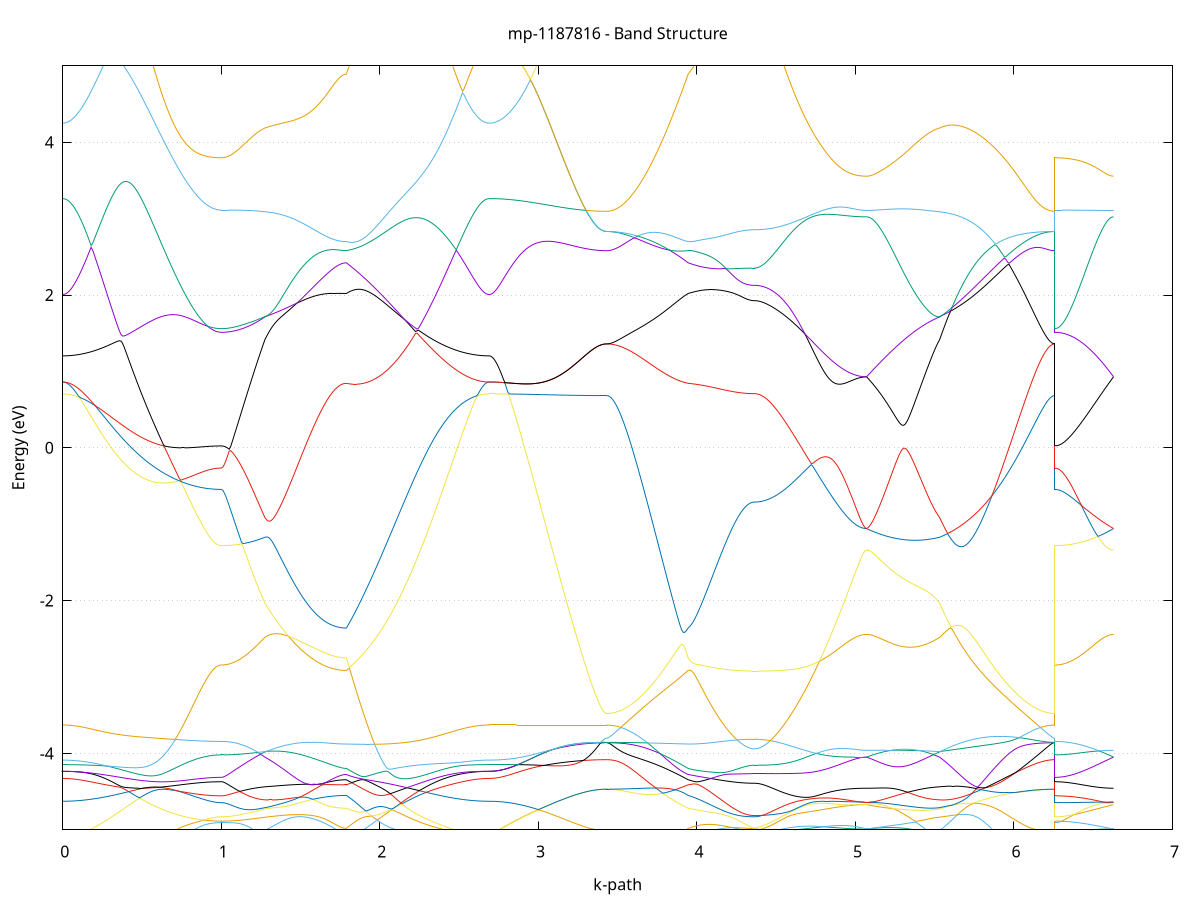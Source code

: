 set title 'mp-1187816 - Band Structure'
set xlabel 'k-path'
set ylabel 'Energy (eV)'
set grid y
set yrange [-5:5]
set terminal png size 800,600
set output 'mp-1187816_bands_gnuplot.png'
plot '-' using 1:2 with lines notitle, '-' using 1:2 with lines notitle, '-' using 1:2 with lines notitle, '-' using 1:2 with lines notitle, '-' using 1:2 with lines notitle, '-' using 1:2 with lines notitle, '-' using 1:2 with lines notitle, '-' using 1:2 with lines notitle, '-' using 1:2 with lines notitle, '-' using 1:2 with lines notitle, '-' using 1:2 with lines notitle, '-' using 1:2 with lines notitle, '-' using 1:2 with lines notitle, '-' using 1:2 with lines notitle, '-' using 1:2 with lines notitle, '-' using 1:2 with lines notitle, '-' using 1:2 with lines notitle, '-' using 1:2 with lines notitle, '-' using 1:2 with lines notitle, '-' using 1:2 with lines notitle, '-' using 1:2 with lines notitle, '-' using 1:2 with lines notitle, '-' using 1:2 with lines notitle, '-' using 1:2 with lines notitle, '-' using 1:2 with lines notitle, '-' using 1:2 with lines notitle, '-' using 1:2 with lines notitle, '-' using 1:2 with lines notitle, '-' using 1:2 with lines notitle, '-' using 1:2 with lines notitle, '-' using 1:2 with lines notitle, '-' using 1:2 with lines notitle, '-' using 1:2 with lines notitle, '-' using 1:2 with lines notitle, '-' using 1:2 with lines notitle, '-' using 1:2 with lines notitle, '-' using 1:2 with lines notitle, '-' using 1:2 with lines notitle, '-' using 1:2 with lines notitle, '-' using 1:2 with lines notitle, '-' using 1:2 with lines notitle, '-' using 1:2 with lines notitle, '-' using 1:2 with lines notitle, '-' using 1:2 with lines notitle, '-' using 1:2 with lines notitle, '-' using 1:2 with lines notitle, '-' using 1:2 with lines notitle, '-' using 1:2 with lines notitle, '-' using 1:2 with lines notitle, '-' using 1:2 with lines notitle, '-' using 1:2 with lines notitle, '-' using 1:2 with lines notitle, '-' using 1:2 with lines notitle, '-' using 1:2 with lines notitle, '-' using 1:2 with lines notitle, '-' using 1:2 with lines notitle, '-' using 1:2 with lines notitle, '-' using 1:2 with lines notitle, '-' using 1:2 with lines notitle, '-' using 1:2 with lines notitle, '-' using 1:2 with lines notitle, '-' using 1:2 with lines notitle, '-' using 1:2 with lines notitle, '-' using 1:2 with lines notitle
0.000000 -43.068293
0.009909 -43.068293
0.019817 -43.068293
0.029726 -43.068293
0.039634 -43.068293
0.049543 -43.068193
0.059451 -43.068193
0.069360 -43.068193
0.079268 -43.068193
0.089177 -43.068193
0.099085 -43.068193
0.108994 -43.068193
0.118903 -43.068193
0.128811 -43.068093
0.138720 -43.068093
0.148628 -43.068093
0.158537 -43.068093
0.168445 -43.068093
0.178354 -43.067993
0.188262 -43.067993
0.198171 -43.067993
0.208079 -43.067893
0.217988 -43.067893
0.227897 -43.067893
0.237805 -43.067893
0.247714 -43.067793
0.257622 -43.067793
0.267531 -43.067793
0.277439 -43.067693
0.287348 -43.067693
0.297256 -43.067693
0.307165 -43.067593
0.317073 -43.067593
0.326982 -43.067493
0.336890 -43.067493
0.346799 -43.067493
0.356708 -43.067393
0.366616 -43.067393
0.376525 -43.067293
0.386433 -43.067293
0.396342 -43.067293
0.406250 -43.067193
0.416159 -43.067193
0.426067 -43.067093
0.435976 -43.067093
0.445884 -43.066993
0.455793 -43.066993
0.465702 -43.066993
0.475610 -43.066893
0.485519 -43.066893
0.495427 -43.066793
0.505336 -43.066793
0.515244 -43.066693
0.525153 -43.066693
0.535061 -43.066693
0.544970 -43.066593
0.554878 -43.066593
0.564787 -43.066493
0.574696 -43.066493
0.584604 -43.066493
0.594513 -43.066393
0.604421 -43.066393
0.614330 -43.066393
0.624238 -43.066293
0.634147 -43.066293
0.644055 -43.066193
0.653964 -43.066193
0.663872 -43.066193
0.673781 -43.066093
0.683690 -43.066093
0.693598 -43.066093
0.703507 -43.065993
0.713415 -43.065993
0.723324 -43.065993
0.733232 -43.065993
0.743141 -43.065893
0.753049 -43.065893
0.762958 -43.065893
0.772866 -43.065893
0.782775 -43.065793
0.792683 -43.065793
0.802592 -43.065793
0.812501 -43.065793
0.822409 -43.065693
0.832318 -43.065693
0.842226 -43.065693
0.852135 -43.065693
0.862043 -43.065693
0.871952 -43.065693
0.881860 -43.065593
0.891769 -43.065593
0.901677 -43.065593
0.911586 -43.065593
0.921495 -43.065593
0.931403 -43.065593
0.941312 -43.065593
0.951220 -43.065593
0.961129 -43.065593
0.971037 -43.065593
0.980946 -43.065593
0.990854 -43.065593
1.000763 -43.065593
1.000763 -43.065593
1.010552 -43.065593
1.020342 -43.065593
1.030131 -43.065593
1.039920 -43.065593
1.049710 -43.065593
1.059499 -43.065593
1.069289 -43.065593
1.079078 -43.065593
1.088867 -43.065593
1.098657 -43.065593
1.108446 -43.065593
1.118235 -43.065593
1.128025 -43.065593
1.137814 -43.065593
1.147604 -43.065593
1.157393 -43.065693
1.167182 -43.065693
1.176972 -43.065693
1.186761 -43.065693
1.196550 -43.065693
1.206340 -43.065693
1.216129 -43.065693
1.225919 -43.065793
1.235708 -43.065793
1.245497 -43.065793
1.255287 -43.065793
1.265076 -43.065793
1.274865 -43.065893
1.274865 -43.065893
1.284747 -43.065893
1.294628 -43.065893
1.304509 -43.065893
1.314391 -43.065893
1.324272 -43.065893
1.334153 -43.065993
1.344034 -43.065993
1.353916 -43.065993
1.363797 -43.065993
1.373678 -43.065993
1.383560 -43.066093
1.393441 -43.066093
1.403322 -43.066093
1.413203 -43.066093
1.423085 -43.066093
1.432966 -43.066193
1.442847 -43.066193
1.452728 -43.066193
1.462610 -43.066193
1.472491 -43.066293
1.482372 -43.066293
1.492254 -43.066293
1.502135 -43.066293
1.512016 -43.066293
1.521897 -43.066393
1.531779 -43.066393
1.541660 -43.066393
1.551541 -43.066393
1.561423 -43.066393
1.571304 -43.066393
1.581185 -43.066493
1.591066 -43.066493
1.600948 -43.066493
1.610829 -43.066493
1.620710 -43.066493
1.630591 -43.066493
1.640473 -43.066593
1.650354 -43.066593
1.660235 -43.066593
1.670117 -43.066593
1.679998 -43.066593
1.689879 -43.066593
1.699760 -43.066593
1.709642 -43.066593
1.719523 -43.066593
1.729404 -43.066593
1.739286 -43.066593
1.749167 -43.066693
1.759048 -43.066693
1.768929 -43.066693
1.778811 -43.066693
1.788692 -43.066693
1.788692 -43.066693
1.798598 -43.066593
1.808504 -43.066593
1.818411 -43.066593
1.828317 -43.066593
1.838223 -43.066593
1.848129 -43.066593
1.858035 -43.066593
1.867942 -43.066593
1.877848 -43.066593
1.887754 -43.066493
1.897660 -43.066493
1.907567 -43.066493
1.917473 -43.066493
1.927379 -43.066493
1.937285 -43.066493
1.947191 -43.066493
1.957098 -43.066493
1.967004 -43.066493
1.976910 -43.066593
1.986816 -43.066593
1.996723 -43.066593
2.006629 -43.066593
2.016535 -43.066593
2.026441 -43.066593
2.036347 -43.066593
2.046254 -43.066593
2.056160 -43.066593
2.066066 -43.066693
2.075972 -43.066693
2.085879 -43.066693
2.095785 -43.066693
2.105691 -43.066693
2.115597 -43.066793
2.125503 -43.066793
2.135410 -43.066793
2.145316 -43.066793
2.155222 -43.066893
2.165128 -43.066893
2.175035 -43.066893
2.184941 -43.066993
2.194847 -43.066993
2.204753 -43.066993
2.214659 -43.066993
2.224566 -43.067093
2.234472 -43.067093
2.244378 -43.067093
2.254284 -43.067193
2.264191 -43.067193
2.274097 -43.067293
2.284003 -43.067293
2.293909 -43.067293
2.303815 -43.067393
2.313722 -43.067393
2.323628 -43.067393
2.333534 -43.067493
2.343440 -43.067493
2.353347 -43.067493
2.363253 -43.067593
2.373159 -43.067593
2.383065 -43.067593
2.392971 -43.067693
2.402878 -43.067693
2.412784 -43.067693
2.422690 -43.067793
2.432596 -43.067793
2.442502 -43.067793
2.452409 -43.067893
2.462315 -43.067893
2.472221 -43.067893
2.482127 -43.067993
2.492034 -43.067993
2.501940 -43.067993
2.511846 -43.067993
2.521752 -43.068093
2.531658 -43.068093
2.541565 -43.068093
2.551471 -43.068093
2.561377 -43.068093
2.571283 -43.068193
2.581190 -43.068193
2.591096 -43.068193
2.601002 -43.068193
2.610908 -43.068193
2.620814 -43.068193
2.630721 -43.068193
2.640627 -43.068193
2.650533 -43.068293
2.660439 -43.068293
2.670346 -43.068293
2.680252 -43.068293
2.690158 -43.068293
2.690158 -43.068293
2.700034 -43.068293
2.709910 -43.068293
2.719786 -43.068293
2.729662 -43.068293
2.739537 -43.068293
2.749413 -43.068293
2.759289 -43.068193
2.769165 -43.068193
2.779041 -43.068193
2.788917 -43.068193
2.798793 -43.068193
2.808669 -43.068193
2.818544 -43.068193
2.828420 -43.068193
2.838296 -43.068193
2.848172 -43.068193
2.858048 -43.068193
2.867924 -43.068193
2.877800 -43.068193
2.887676 -43.068193
2.897552 -43.068093
2.907427 -43.068093
2.917303 -43.068093
2.927179 -43.068093
2.937055 -43.068093
2.946931 -43.068093
2.956807 -43.068093
2.966683 -43.068093
2.976559 -43.068093
2.986434 -43.067993
2.996310 -43.067993
3.006186 -43.067993
3.016062 -43.067993
3.025938 -43.067993
3.035814 -43.067993
3.045690 -43.067993
3.055566 -43.067893
3.065441 -43.067893
3.075317 -43.067893
3.085193 -43.067893
3.095069 -43.067893
3.104945 -43.067893
3.114821 -43.067893
3.124697 -43.067893
3.134573 -43.067793
3.144449 -43.067793
3.154324 -43.067793
3.164200 -43.067793
3.174076 -43.067793
3.183952 -43.067793
3.193828 -43.067793
3.203704 -43.067793
3.213580 -43.067693
3.223456 -43.067693
3.233332 -43.067693
3.243207 -43.067693
3.253083 -43.067693
3.262959 -43.067693
3.272835 -43.067693
3.282711 -43.067693
3.292587 -43.067693
3.302463 -43.067693
3.312339 -43.067693
3.322214 -43.067693
3.332090 -43.067593
3.341966 -43.067593
3.351842 -43.067593
3.361718 -43.067593
3.371594 -43.067593
3.381470 -43.067593
3.391346 -43.067593
3.401221 -43.067593
3.411097 -43.067593
3.420973 -43.067593
3.430849 -43.067593
3.430849 -43.067593
3.440730 -43.067593
3.450612 -43.067593
3.460493 -43.067593
3.470374 -43.067593
3.480256 -43.067593
3.490137 -43.067593
3.500018 -43.067593
3.509899 -43.067593
3.519781 -43.067593
3.529662 -43.067593
3.539543 -43.067493
3.549424 -43.067493
3.559306 -43.067493
3.569187 -43.067493
3.579068 -43.067493
3.588950 -43.067493
3.598831 -43.067493
3.608712 -43.067393
3.618593 -43.067393
3.628475 -43.067393
3.638356 -43.067393
3.648237 -43.067393
3.658119 -43.067293
3.668000 -43.067293
3.677881 -43.067293
3.687762 -43.067293
3.697644 -43.067193
3.707525 -43.067193
3.717406 -43.067193
3.727287 -43.067193
3.737169 -43.067093
3.747050 -43.067093
3.756931 -43.067093
3.766813 -43.067093
3.776694 -43.066993
3.786575 -43.066993
3.796456 -43.066993
3.806338 -43.066993
3.816219 -43.066893
3.826100 -43.066893
3.835982 -43.066893
3.845863 -43.066893
3.855744 -43.066793
3.865625 -43.066793
3.875507 -43.066793
3.885388 -43.066793
3.895269 -43.066793
3.905150 -43.066693
3.915032 -43.066693
3.924913 -43.066693
3.934794 -43.066693
3.944676 -43.066693
3.944676 -43.066693
3.954628 -43.066693
3.964580 -43.066593
3.974533 -43.066593
3.984485 -43.066593
3.994437 -43.066593
4.004390 -43.066593
4.014342 -43.066593
4.024294 -43.066593
4.034246 -43.066593
4.044199 -43.066593
4.054151 -43.066593
4.064103 -43.066593
4.074056 -43.066593
4.084008 -43.066593
4.093960 -43.066593
4.103913 -43.066593
4.113865 -43.066593
4.123817 -43.066593
4.133770 -43.066593
4.143722 -43.066593
4.153674 -43.066593
4.163627 -43.066593
4.173579 -43.066593
4.183531 -43.066593
4.193484 -43.066593
4.203436 -43.066593
4.213388 -43.066593
4.223341 -43.066593
4.233293 -43.066593
4.243245 -43.066593
4.253198 -43.066593
4.263150 -43.066593
4.273102 -43.066593
4.283055 -43.066593
4.293007 -43.066593
4.302959 -43.066593
4.312912 -43.066593
4.322864 -43.066593
4.332816 -43.066593
4.342768 -43.066593
4.352721 -43.066593
4.362673 -43.066593
4.362673 -43.066593
4.372640 -43.066593
4.382607 -43.066593
4.392574 -43.066593
4.402541 -43.066493
4.412507 -43.066493
4.422474 -43.066493
4.432441 -43.066493
4.442408 -43.066493
4.452375 -43.066493
4.462342 -43.066493
4.472308 -43.066493
4.482275 -43.066493
4.492242 -43.066493
4.502209 -43.066493
4.512176 -43.066393
4.522143 -43.066393
4.532110 -43.066393
4.542076 -43.066393
4.552043 -43.066393
4.562010 -43.066393
4.571977 -43.066393
4.581944 -43.066293
4.591911 -43.066293
4.601877 -43.066293
4.611844 -43.066293
4.621811 -43.066293
4.631778 -43.066193
4.641745 -43.066193
4.651712 -43.066193
4.661679 -43.066193
4.671645 -43.066193
4.681612 -43.066093
4.691579 -43.066093
4.701546 -43.066093
4.711513 -43.066093
4.721480 -43.065993
4.731447 -43.065993
4.741413 -43.065993
4.751380 -43.065993
4.761347 -43.065993
4.771314 -43.065893
4.781281 -43.065893
4.791248 -43.065893
4.801214 -43.065893
4.811181 -43.065893
4.821148 -43.065793
4.831115 -43.065793
4.841082 -43.065793
4.851049 -43.065793
4.861016 -43.065793
4.870982 -43.065693
4.880949 -43.065693
4.890916 -43.065693
4.900883 -43.065693
4.910850 -43.065693
4.920817 -43.065693
4.930784 -43.065693
4.940750 -43.065593
4.950717 -43.065593
4.960684 -43.065593
4.970651 -43.065593
4.980618 -43.065593
4.990585 -43.065593
5.000551 -43.065593
5.010518 -43.065593
5.020485 -43.065593
5.030452 -43.065593
5.040419 -43.065593
5.050386 -43.065593
5.060353 -43.065593
5.070319 -43.065593
5.070319 -43.065593
5.080123 -43.065593
5.089926 -43.065593
5.099729 -43.065593
5.109532 -43.065593
5.119335 -43.065593
5.129138 -43.065593
5.138941 -43.065593
5.148744 -43.065593
5.158548 -43.065593
5.168351 -43.065593
5.178154 -43.065593
5.187957 -43.065593
5.197760 -43.065593
5.207563 -43.065593
5.217366 -43.065593
5.227170 -43.065593
5.236973 -43.065593
5.246776 -43.065593
5.256579 -43.065593
5.266382 -43.065593
5.276185 -43.065593
5.285988 -43.065593
5.295791 -43.065593
5.305595 -43.065593
5.315398 -43.065693
5.325201 -43.065693
5.335004 -43.065693
5.344807 -43.065693
5.354610 -43.065693
5.364413 -43.065693
5.374217 -43.065693
5.384020 -43.065693
5.393823 -43.065693
5.403626 -43.065693
5.413429 -43.065693
5.423232 -43.065693
5.433035 -43.065793
5.442838 -43.065793
5.452642 -43.065793
5.462445 -43.065793
5.472248 -43.065793
5.482051 -43.065793
5.491854 -43.065793
5.501657 -43.065793
5.511460 -43.065793
5.521264 -43.065893
5.531067 -43.065893
5.531067 -43.065893
5.541021 -43.065893
5.550975 -43.065893
5.560929 -43.065893
5.570884 -43.065993
5.580838 -43.065993
5.590792 -43.065993
5.600746 -43.065993
5.610701 -43.066093
5.620655 -43.066093
5.630609 -43.066093
5.640563 -43.066093
5.650518 -43.066193
5.660472 -43.066193
5.670426 -43.066193
5.680380 -43.066293
5.690335 -43.066293
5.700289 -43.066293
5.710243 -43.066293
5.720197 -43.066393
5.730152 -43.066393
5.740106 -43.066393
5.750060 -43.066493
5.760014 -43.066493
5.769969 -43.066493
5.779923 -43.066593
5.789877 -43.066593
5.799831 -43.066593
5.809786 -43.066693
5.819740 -43.066693
5.829694 -43.066693
5.839648 -43.066793
5.849603 -43.066793
5.859557 -43.066793
5.869511 -43.066893
5.879465 -43.066893
5.889420 -43.066893
5.899374 -43.066993
5.909328 -43.066993
5.919282 -43.066993
5.929237 -43.066993
5.939191 -43.067093
5.949145 -43.067093
5.959099 -43.067093
5.969054 -43.067193
5.979008 -43.067193
5.988962 -43.067193
5.998916 -43.067193
6.008871 -43.067293
6.018825 -43.067293
6.028779 -43.067293
6.038733 -43.067293
6.048688 -43.067393
6.058642 -43.067393
6.068596 -43.067393
6.078550 -43.067393
6.088505 -43.067493
6.098459 -43.067493
6.108413 -43.067493
6.118367 -43.067493
6.128322 -43.067493
6.138276 -43.067493
6.148230 -43.067493
6.158185 -43.067593
6.168139 -43.067593
6.178093 -43.067593
6.188047 -43.067593
6.198001 -43.067593
6.207956 -43.067593
6.217910 -43.067593
6.227864 -43.067593
6.237819 -43.067593
6.247773 -43.067593
6.257727 -43.067593
6.257727 -43.065593
6.267473 -43.065593
6.277219 -43.065593
6.286965 -43.065593
6.296711 -43.065593
6.306457 -43.065593
6.316203 -43.065593
6.325949 -43.065593
6.335694 -43.065593
6.345440 -43.065593
6.355186 -43.065593
6.364932 -43.065593
6.374678 -43.065593
6.384424 -43.065593
6.394170 -43.065593
6.403916 -43.065593
6.413662 -43.065593
6.423408 -43.065593
6.433154 -43.065593
6.442900 -43.065593
6.452646 -43.065593
6.462392 -43.065593
6.472138 -43.065593
6.481884 -43.065593
6.491629 -43.065593
6.501375 -43.065593
6.511121 -43.065593
6.520867 -43.065593
6.530613 -43.065593
6.540359 -43.065593
6.550105 -43.065593
6.559851 -43.065593
6.569597 -43.065593
6.579343 -43.065593
6.589089 -43.065593
6.598835 -43.065593
6.608581 -43.065593
6.618327 -43.065593
6.628073 -43.065593
e
0.000000 -23.174293
0.009909 -23.174293
0.019817 -23.174293
0.029726 -23.174293
0.039634 -23.174293
0.049543 -23.174293
0.059451 -23.174293
0.069360 -23.174293
0.079268 -23.174293
0.089177 -23.174293
0.099085 -23.174293
0.108994 -23.174293
0.118903 -23.174293
0.128811 -23.174293
0.138720 -23.174293
0.148628 -23.174293
0.158537 -23.174293
0.168445 -23.174293
0.178354 -23.174293
0.188262 -23.174293
0.198171 -23.174293
0.208079 -23.174293
0.217988 -23.174293
0.227897 -23.174293
0.237805 -23.174293
0.247714 -23.174293
0.257622 -23.174293
0.267531 -23.174293
0.277439 -23.174293
0.287348 -23.174393
0.297256 -23.174393
0.307165 -23.174393
0.317073 -23.174393
0.326982 -23.174393
0.336890 -23.174393
0.346799 -23.174393
0.356708 -23.174393
0.366616 -23.174393
0.376525 -23.174393
0.386433 -23.174393
0.396342 -23.174393
0.406250 -23.174393
0.416159 -23.174393
0.426067 -23.174393
0.435976 -23.174393
0.445884 -23.174393
0.455793 -23.174393
0.465702 -23.174393
0.475610 -23.174393
0.485519 -23.174393
0.495427 -23.174393
0.505336 -23.174393
0.515244 -23.174393
0.525153 -23.174393
0.535061 -23.174393
0.544970 -23.174393
0.554878 -23.174393
0.564787 -23.174393
0.574696 -23.174393
0.584604 -23.174393
0.594513 -23.174393
0.604421 -23.174393
0.614330 -23.174393
0.624238 -23.174393
0.634147 -23.174393
0.644055 -23.174393
0.653964 -23.174393
0.663872 -23.174393
0.673781 -23.174393
0.683690 -23.174393
0.693598 -23.174393
0.703507 -23.174393
0.713415 -23.174393
0.723324 -23.174393
0.733232 -23.174393
0.743141 -23.174393
0.753049 -23.174393
0.762958 -23.174393
0.772866 -23.174393
0.782775 -23.174393
0.792683 -23.174393
0.802592 -23.174393
0.812501 -23.174393
0.822409 -23.174393
0.832318 -23.174393
0.842226 -23.174393
0.852135 -23.174393
0.862043 -23.174393
0.871952 -23.174393
0.881860 -23.174393
0.891769 -23.174393
0.901677 -23.174393
0.911586 -23.174393
0.921495 -23.174393
0.931403 -23.174393
0.941312 -23.174393
0.951220 -23.174393
0.961129 -23.174393
0.971037 -23.174393
0.980946 -23.174393
0.990854 -23.174393
1.000763 -23.174393
1.000763 -23.174393
1.010552 -23.174393
1.020342 -23.174393
1.030131 -23.174393
1.039920 -23.174393
1.049710 -23.174493
1.059499 -23.174493
1.069289 -23.174493
1.079078 -23.174593
1.088867 -23.174693
1.098657 -23.174693
1.108446 -23.174793
1.118235 -23.174893
1.128025 -23.174993
1.137814 -23.175093
1.147604 -23.175193
1.157393 -23.175293
1.167182 -23.175393
1.176972 -23.175493
1.186761 -23.175593
1.196550 -23.175693
1.206340 -23.175893
1.216129 -23.175993
1.225919 -23.176193
1.235708 -23.176293
1.245497 -23.176493
1.255287 -23.176593
1.265076 -23.176793
1.274865 -23.176993
1.274865 -23.176993
1.284747 -23.177093
1.294628 -23.177193
1.304509 -23.177293
1.314391 -23.177493
1.324272 -23.177593
1.334153 -23.177693
1.344034 -23.177893
1.353916 -23.177993
1.363797 -23.178093
1.373678 -23.178293
1.383560 -23.178393
1.393441 -23.178493
1.403322 -23.178693
1.413203 -23.178793
1.423085 -23.178893
1.432966 -23.179093
1.442847 -23.179193
1.452728 -23.179293
1.462610 -23.179393
1.472491 -23.179593
1.482372 -23.179693
1.492254 -23.179793
1.502135 -23.179893
1.512016 -23.180093
1.521897 -23.180193
1.531779 -23.180293
1.541660 -23.180393
1.551541 -23.180493
1.561423 -23.180593
1.571304 -23.180693
1.581185 -23.180793
1.591066 -23.180893
1.600948 -23.180993
1.610829 -23.181093
1.620710 -23.181193
1.630591 -23.181193
1.640473 -23.181293
1.650354 -23.181393
1.660235 -23.181393
1.670117 -23.181493
1.679998 -23.181593
1.689879 -23.181593
1.699760 -23.181693
1.709642 -23.181693
1.719523 -23.181693
1.729404 -23.181793
1.739286 -23.181793
1.749167 -23.181793
1.759048 -23.181793
1.768929 -23.181893
1.778811 -23.181893
1.788692 -23.181893
1.788692 -23.181893
1.798598 -23.181693
1.808504 -23.181493
1.818411 -23.181293
1.828317 -23.181093
1.838223 -23.180893
1.848129 -23.180693
1.858035 -23.180493
1.867942 -23.180293
1.877848 -23.180093
1.887754 -23.179893
1.897660 -23.179693
1.907567 -23.179493
1.917473 -23.179293
1.927379 -23.179093
1.937285 -23.178993
1.947191 -23.178793
1.957098 -23.178593
1.967004 -23.178493
1.976910 -23.178293
1.986816 -23.178093
1.996723 -23.177993
2.006629 -23.177793
2.016535 -23.177693
2.026441 -23.177493
2.036347 -23.177393
2.046254 -23.177193
2.056160 -23.177093
2.066066 -23.176993
2.075972 -23.176793
2.085879 -23.176693
2.095785 -23.176593
2.105691 -23.176493
2.115597 -23.176393
2.125503 -23.176193
2.135410 -23.176093
2.145316 -23.175993
2.155222 -23.175893
2.165128 -23.175793
2.175035 -23.175693
2.184941 -23.175693
2.194847 -23.175593
2.204753 -23.175493
2.214659 -23.175393
2.224566 -23.175293
2.234472 -23.175293
2.244378 -23.175193
2.254284 -23.175093
2.264191 -23.175093
2.274097 -23.174993
2.284003 -23.174993
2.293909 -23.174893
2.303815 -23.174893
2.313722 -23.174793
2.323628 -23.174793
2.333534 -23.174693
2.343440 -23.174693
2.353347 -23.174593
2.363253 -23.174593
2.373159 -23.174593
2.383065 -23.174593
2.392971 -23.174493
2.402878 -23.174493
2.412784 -23.174493
2.422690 -23.174493
2.432596 -23.174393
2.442502 -23.174393
2.452409 -23.174393
2.462315 -23.174393
2.472221 -23.174393
2.482127 -23.174393
2.492034 -23.174293
2.501940 -23.174293
2.511846 -23.174293
2.521752 -23.174293
2.531658 -23.174293
2.541565 -23.174293
2.551471 -23.174293
2.561377 -23.174293
2.571283 -23.174293
2.581190 -23.174293
2.591096 -23.174293
2.601002 -23.174293
2.610908 -23.174293
2.620814 -23.174293
2.630721 -23.174293
2.640627 -23.174293
2.650533 -23.174293
2.660439 -23.174293
2.670346 -23.174293
2.680252 -23.174293
2.690158 -23.174293
2.690158 -23.174293
2.700034 -23.174293
2.709910 -23.174293
2.719786 -23.174293
2.729662 -23.174393
2.739537 -23.174393
2.749413 -23.174493
2.759289 -23.174593
2.769165 -23.174693
2.779041 -23.174793
2.788917 -23.174893
2.798793 -23.174993
2.808669 -23.175193
2.818544 -23.175293
2.828420 -23.175493
2.838296 -23.175693
2.848172 -23.175893
2.858048 -23.176093
2.867924 -23.176293
2.877800 -23.176493
2.887676 -23.176693
2.897552 -23.176993
2.907427 -23.177193
2.917303 -23.177493
2.927179 -23.177693
2.937055 -23.177993
2.946931 -23.178293
2.956807 -23.178493
2.966683 -23.178793
2.976559 -23.179093
2.986434 -23.179393
2.996310 -23.179693
3.006186 -23.179993
3.016062 -23.180293
3.025938 -23.180593
3.035814 -23.180893
3.045690 -23.181193
3.055566 -23.181493
3.065441 -23.181793
3.075317 -23.182093
3.085193 -23.182393
3.095069 -23.182793
3.104945 -23.183093
3.114821 -23.183393
3.124697 -23.183693
3.134573 -23.183993
3.144449 -23.184193
3.154324 -23.184493
3.164200 -23.184793
3.174076 -23.185093
3.183952 -23.185393
3.193828 -23.185593
3.203704 -23.185893
3.213580 -23.186093
3.223456 -23.186393
3.233332 -23.186593
3.243207 -23.186793
3.253083 -23.186993
3.262959 -23.187193
3.272835 -23.187393
3.282711 -23.187593
3.292587 -23.187793
3.302463 -23.187993
3.312339 -23.188093
3.322214 -23.188193
3.332090 -23.188393
3.341966 -23.188493
3.351842 -23.188593
3.361718 -23.188693
3.371594 -23.188793
3.381470 -23.188793
3.391346 -23.188893
3.401221 -23.188993
3.411097 -23.188993
3.420973 -23.188993
3.430849 -23.188993
3.430849 -23.188993
3.440730 -23.188993
3.450612 -23.188993
3.460493 -23.188993
3.470374 -23.188993
3.480256 -23.188893
3.490137 -23.188893
3.500018 -23.188793
3.509899 -23.188793
3.519781 -23.188693
3.529662 -23.188693
3.539543 -23.188593
3.549424 -23.188493
3.559306 -23.188393
3.569187 -23.188293
3.579068 -23.188293
3.588950 -23.188093
3.598831 -23.187993
3.608712 -23.187893
3.618593 -23.187793
3.628475 -23.187693
3.638356 -23.187593
3.648237 -23.187393
3.658119 -23.187293
3.668000 -23.187093
3.677881 -23.186993
3.687762 -23.186793
3.697644 -23.186693
3.707525 -23.186493
3.717406 -23.186293
3.727287 -23.186193
3.737169 -23.185993
3.747050 -23.185793
3.756931 -23.185593
3.766813 -23.185493
3.776694 -23.185293
3.786575 -23.185093
3.796456 -23.184893
3.806338 -23.184693
3.816219 -23.184493
3.826100 -23.184293
3.835982 -23.184093
3.845863 -23.183893
3.855744 -23.183693
3.865625 -23.183493
3.875507 -23.183293
3.885388 -23.183093
3.895269 -23.182893
3.905150 -23.182693
3.915032 -23.182493
3.924913 -23.182293
3.934794 -23.182093
3.944676 -23.181893
3.944676 -23.181893
3.954628 -23.181793
3.964580 -23.181693
3.974533 -23.181593
3.984485 -23.181493
3.994437 -23.181393
4.004390 -23.181293
4.014342 -23.181193
4.024294 -23.181093
4.034246 -23.180993
4.044199 -23.180893
4.054151 -23.180793
4.064103 -23.180693
4.074056 -23.180693
4.084008 -23.180593
4.093960 -23.180493
4.103913 -23.180493
4.113865 -23.180393
4.123817 -23.180393
4.133770 -23.180293
4.143722 -23.180293
4.153674 -23.180193
4.163627 -23.180193
4.173579 -23.180193
4.183531 -23.180193
4.193484 -23.180193
4.203436 -23.180193
4.213388 -23.180193
4.223341 -23.180193
4.233293 -23.180193
4.243245 -23.180193
4.253198 -23.180193
4.263150 -23.180193
4.273102 -23.180193
4.283055 -23.180193
4.293007 -23.180193
4.302959 -23.180193
4.312912 -23.180193
4.322864 -23.180193
4.332816 -23.180193
4.342768 -23.180193
4.352721 -23.180193
4.362673 -23.180193
4.362673 -23.180193
4.372640 -23.180193
4.382607 -23.180193
4.392574 -23.180193
4.402541 -23.180193
4.412507 -23.180193
4.422474 -23.180093
4.432441 -23.180093
4.442408 -23.179993
4.452375 -23.179993
4.462342 -23.179893
4.472308 -23.179893
4.482275 -23.179793
4.492242 -23.179693
4.502209 -23.179593
4.512176 -23.179593
4.522143 -23.179493
4.532110 -23.179393
4.542076 -23.179293
4.552043 -23.179193
4.562010 -23.179093
4.571977 -23.178993
4.581944 -23.178893
4.591911 -23.178693
4.601877 -23.178593
4.611844 -23.178493
4.621811 -23.178393
4.631778 -23.178293
4.641745 -23.178093
4.651712 -23.177993
4.661679 -23.177893
4.671645 -23.177693
4.681612 -23.177593
4.691579 -23.177493
4.701546 -23.177393
4.711513 -23.177193
4.721480 -23.177093
4.731447 -23.176993
4.741413 -23.176793
4.751380 -23.176693
4.761347 -23.176593
4.771314 -23.176493
4.781281 -23.176293
4.791248 -23.176193
4.801214 -23.176093
4.811181 -23.175993
4.821148 -23.175893
4.831115 -23.175793
4.841082 -23.175693
4.851049 -23.175593
4.861016 -23.175493
4.870982 -23.175393
4.880949 -23.175293
4.890916 -23.175193
4.900883 -23.175093
4.910850 -23.174993
4.920817 -23.174993
4.930784 -23.174893
4.940750 -23.174793
4.950717 -23.174793
4.960684 -23.174693
4.970651 -23.174593
4.980618 -23.174593
4.990585 -23.174593
5.000551 -23.174493
5.010518 -23.174493
5.020485 -23.174493
5.030452 -23.174393
5.040419 -23.174393
5.050386 -23.174393
5.060353 -23.174393
5.070319 -23.174393
5.070319 -23.174393
5.080123 -23.174393
5.089926 -23.174393
5.099729 -23.174393
5.109532 -23.174393
5.119335 -23.174393
5.129138 -23.174393
5.138941 -23.174393
5.148744 -23.174493
5.158548 -23.174493
5.168351 -23.174493
5.178154 -23.174493
5.187957 -23.174493
5.197760 -23.174593
5.207563 -23.174593
5.217366 -23.174593
5.227170 -23.174693
5.236973 -23.174693
5.246776 -23.174693
5.256579 -23.174793
5.266382 -23.174793
5.276185 -23.174893
5.285988 -23.174893
5.295791 -23.174993
5.305595 -23.174993
5.315398 -23.175093
5.325201 -23.175193
5.335004 -23.175193
5.344807 -23.175293
5.354610 -23.175393
5.364413 -23.175393
5.374217 -23.175493
5.384020 -23.175593
5.393823 -23.175693
5.403626 -23.175693
5.413429 -23.175793
5.423232 -23.175893
5.433035 -23.175993
5.442838 -23.176093
5.452642 -23.176193
5.462445 -23.176293
5.472248 -23.176393
5.482051 -23.176493
5.491854 -23.176593
5.501657 -23.176693
5.511460 -23.176793
5.521264 -23.176893
5.531067 -23.176993
5.531067 -23.176993
5.541021 -23.177093
5.550975 -23.177293
5.560929 -23.177493
5.570884 -23.177693
5.580838 -23.177893
5.590792 -23.178093
5.600746 -23.178293
5.610701 -23.178493
5.620655 -23.178693
5.630609 -23.178893
5.640563 -23.179093
5.650518 -23.179393
5.660472 -23.179593
5.670426 -23.179793
5.680380 -23.179993
5.690335 -23.180193
5.700289 -23.180493
5.710243 -23.180693
5.720197 -23.180893
5.730152 -23.181193
5.740106 -23.181393
5.750060 -23.181593
5.760014 -23.181793
5.769969 -23.182093
5.779923 -23.182293
5.789877 -23.182493
5.799831 -23.182693
5.809786 -23.182993
5.819740 -23.183193
5.829694 -23.183393
5.839648 -23.183593
5.849603 -23.183893
5.859557 -23.184093
5.869511 -23.184293
5.879465 -23.184493
5.889420 -23.184693
5.899374 -23.184893
5.909328 -23.185093
5.919282 -23.185293
5.929237 -23.185493
5.939191 -23.185693
5.949145 -23.185893
5.959099 -23.186093
5.969054 -23.186293
5.979008 -23.186393
5.988962 -23.186593
5.998916 -23.186793
6.008871 -23.186893
6.018825 -23.187093
6.028779 -23.187193
6.038733 -23.187393
6.048688 -23.187493
6.058642 -23.187693
6.068596 -23.187793
6.078550 -23.187893
6.088505 -23.187993
6.098459 -23.188093
6.108413 -23.188193
6.118367 -23.188293
6.128322 -23.188393
6.138276 -23.188493
6.148230 -23.188593
6.158185 -23.188693
6.168139 -23.188693
6.178093 -23.188793
6.188047 -23.188793
6.198001 -23.188893
6.207956 -23.188893
6.217910 -23.188993
6.227864 -23.188993
6.237819 -23.188993
6.247773 -23.188993
6.257727 -23.188993
6.257727 -23.174393
6.267473 -23.174393
6.277219 -23.174393
6.286965 -23.174393
6.296711 -23.174393
6.306457 -23.174393
6.316203 -23.174393
6.325949 -23.174393
6.335694 -23.174393
6.345440 -23.174393
6.355186 -23.174393
6.364932 -23.174393
6.374678 -23.174393
6.384424 -23.174393
6.394170 -23.174393
6.403916 -23.174393
6.413662 -23.174393
6.423408 -23.174393
6.433154 -23.174393
6.442900 -23.174393
6.452646 -23.174393
6.462392 -23.174393
6.472138 -23.174393
6.481884 -23.174393
6.491629 -23.174393
6.501375 -23.174393
6.511121 -23.174393
6.520867 -23.174393
6.530613 -23.174393
6.540359 -23.174393
6.550105 -23.174393
6.559851 -23.174393
6.569597 -23.174393
6.579343 -23.174393
6.589089 -23.174393
6.598835 -23.174393
6.608581 -23.174393
6.618327 -23.174393
6.628073 -23.174393
e
0.000000 -23.130693
0.009909 -23.130693
0.019817 -23.130693
0.029726 -23.130793
0.039634 -23.130893
0.049543 -23.130993
0.059451 -23.131193
0.069360 -23.131393
0.079268 -23.131593
0.089177 -23.131793
0.099085 -23.132093
0.108994 -23.132293
0.118903 -23.132693
0.128811 -23.132993
0.138720 -23.133293
0.148628 -23.133693
0.158537 -23.134093
0.168445 -23.134593
0.178354 -23.134993
0.188262 -23.135493
0.198171 -23.135893
0.208079 -23.136393
0.217988 -23.136993
0.227897 -23.137493
0.237805 -23.137993
0.247714 -23.138593
0.257622 -23.139193
0.267531 -23.139793
0.277439 -23.140393
0.287348 -23.140993
0.297256 -23.141593
0.307165 -23.142193
0.317073 -23.142793
0.326982 -23.143493
0.336890 -23.144093
0.346799 -23.144793
0.356708 -23.145393
0.366616 -23.146093
0.376525 -23.146693
0.386433 -23.147393
0.396342 -23.147993
0.406250 -23.148693
0.416159 -23.149293
0.426067 -23.149893
0.435976 -23.150593
0.445884 -23.151193
0.455793 -23.151793
0.465702 -23.152393
0.475610 -23.152993
0.485519 -23.153593
0.495427 -23.154193
0.505336 -23.154793
0.515244 -23.155393
0.525153 -23.155893
0.535061 -23.156493
0.544970 -23.156993
0.554878 -23.157493
0.564787 -23.158093
0.574696 -23.158593
0.584604 -23.158993
0.594513 -23.159493
0.604421 -23.159993
0.614330 -23.160393
0.624238 -23.160793
0.634147 -23.161293
0.644055 -23.161693
0.653964 -23.162093
0.663872 -23.162393
0.673781 -23.162793
0.683690 -23.163093
0.693598 -23.163493
0.703507 -23.163793
0.713415 -23.164093
0.723324 -23.164393
0.733232 -23.164693
0.743141 -23.164893
0.753049 -23.165193
0.762958 -23.165393
0.772866 -23.165693
0.782775 -23.165893
0.792683 -23.166093
0.802592 -23.166293
0.812501 -23.166493
0.822409 -23.166593
0.832318 -23.166793
0.842226 -23.166893
0.852135 -23.167093
0.862043 -23.167193
0.871952 -23.167293
0.881860 -23.167393
0.891769 -23.167493
0.901677 -23.167593
0.911586 -23.167693
0.921495 -23.167793
0.931403 -23.167793
0.941312 -23.167893
0.951220 -23.167893
0.961129 -23.167993
0.971037 -23.167993
0.980946 -23.167993
0.990854 -23.167993
1.000763 -23.167993
1.000763 -23.167993
1.010552 -23.167993
1.020342 -23.167993
1.030131 -23.167893
1.039920 -23.167893
1.049710 -23.167793
1.059499 -23.167693
1.069289 -23.167593
1.079078 -23.167493
1.088867 -23.167293
1.098657 -23.167093
1.108446 -23.166893
1.118235 -23.166693
1.128025 -23.166493
1.137814 -23.166293
1.147604 -23.165993
1.157393 -23.165793
1.167182 -23.165493
1.176972 -23.165193
1.186761 -23.164893
1.196550 -23.164493
1.206340 -23.164193
1.216129 -23.163793
1.225919 -23.163493
1.235708 -23.163093
1.245497 -23.162693
1.255287 -23.162293
1.265076 -23.161793
1.274865 -23.161393
1.274865 -23.161393
1.284747 -23.161093
1.294628 -23.160893
1.304509 -23.160693
1.314391 -23.160493
1.324272 -23.160493
1.334153 -23.160393
1.344034 -23.160393
1.353916 -23.160493
1.363797 -23.160493
1.373678 -23.160593
1.383560 -23.160693
1.393441 -23.160793
1.403322 -23.160893
1.413203 -23.160993
1.423085 -23.161093
1.432966 -23.161293
1.442847 -23.161393
1.452728 -23.161493
1.462610 -23.161693
1.472491 -23.161793
1.482372 -23.161893
1.492254 -23.162093
1.502135 -23.162193
1.512016 -23.162293
1.521897 -23.162493
1.531779 -23.162593
1.541660 -23.162693
1.551541 -23.162893
1.561423 -23.162993
1.571304 -23.163093
1.581185 -23.163193
1.591066 -23.163293
1.600948 -23.163393
1.610829 -23.163493
1.620710 -23.163593
1.630591 -23.163693
1.640473 -23.163793
1.650354 -23.163893
1.660235 -23.163993
1.670117 -23.164093
1.679998 -23.164093
1.689879 -23.164193
1.699760 -23.164293
1.709642 -23.164293
1.719523 -23.164393
1.729404 -23.164393
1.739286 -23.164393
1.749167 -23.164493
1.759048 -23.164493
1.768929 -23.164493
1.778811 -23.164493
1.788692 -23.164493
1.788692 -23.164493
1.798598 -23.165193
1.808504 -23.165893
1.818411 -23.166493
1.828317 -23.167193
1.838223 -23.167693
1.848129 -23.168293
1.858035 -23.168793
1.867942 -23.169293
1.877848 -23.169693
1.887754 -23.170093
1.897660 -23.170493
1.907567 -23.170893
1.917473 -23.171193
1.927379 -23.171393
1.937285 -23.171593
1.947191 -23.171793
1.957098 -23.171993
1.967004 -23.172093
1.976910 -23.172093
1.986816 -23.172093
1.996723 -23.172093
2.006629 -23.172093
2.016535 -23.171993
2.026441 -23.171793
2.036347 -23.171593
2.046254 -23.171393
2.056160 -23.171193
2.066066 -23.170893
2.075972 -23.170493
2.085879 -23.170193
2.095785 -23.169793
2.105691 -23.169293
2.115597 -23.168793
2.125503 -23.168293
2.135410 -23.167793
2.145316 -23.167193
2.155222 -23.166593
2.165128 -23.165893
2.175035 -23.165293
2.184941 -23.164593
2.194847 -23.163893
2.204753 -23.163093
2.214659 -23.162393
2.224566 -23.161593
2.234472 -23.160793
2.244378 -23.159893
2.254284 -23.159093
2.264191 -23.158193
2.274097 -23.157393
2.284003 -23.156493
2.293909 -23.155593
2.303815 -23.154693
2.313722 -23.153793
2.323628 -23.152893
2.333534 -23.151893
2.343440 -23.150993
2.353347 -23.150093
2.363253 -23.149193
2.373159 -23.148293
2.383065 -23.147393
2.392971 -23.146493
2.402878 -23.145593
2.412784 -23.144693
2.422690 -23.143893
2.432596 -23.142993
2.442502 -23.142193
2.452409 -23.141393
2.462315 -23.140593
2.472221 -23.139793
2.482127 -23.138993
2.492034 -23.138293
2.501940 -23.137593
2.511846 -23.136893
2.521752 -23.136293
2.531658 -23.135693
2.541565 -23.135093
2.551471 -23.134593
2.561377 -23.133993
2.571283 -23.133493
2.581190 -23.133093
2.591096 -23.132693
2.601002 -23.132293
2.610908 -23.131993
2.620814 -23.131693
2.630721 -23.131393
2.640627 -23.131193
2.650533 -23.130993
2.660439 -23.130893
2.670346 -23.130793
2.680252 -23.130693
2.690158 -23.130693
2.690158 -23.130693
2.700034 -23.130693
2.709910 -23.130693
2.719786 -23.130693
2.729662 -23.130693
2.739537 -23.130693
2.749413 -23.130693
2.759289 -23.130593
2.769165 -23.130593
2.779041 -23.130593
2.788917 -23.130593
2.798793 -23.130593
2.808669 -23.130593
2.818544 -23.130593
2.828420 -23.130593
2.838296 -23.130593
2.848172 -23.130493
2.858048 -23.130493
2.867924 -23.130493
2.877800 -23.130493
2.887676 -23.130493
2.897552 -23.130393
2.907427 -23.130393
2.917303 -23.130393
2.927179 -23.130393
2.937055 -23.130393
2.946931 -23.130293
2.956807 -23.130293
2.966683 -23.130293
2.976559 -23.130293
2.986434 -23.130193
2.996310 -23.130193
3.006186 -23.130193
3.016062 -23.130193
3.025938 -23.130093
3.035814 -23.130093
3.045690 -23.130093
3.055566 -23.130093
3.065441 -23.129993
3.075317 -23.129993
3.085193 -23.129993
3.095069 -23.129993
3.104945 -23.129893
3.114821 -23.129893
3.124697 -23.129893
3.134573 -23.129893
3.144449 -23.129793
3.154324 -23.129793
3.164200 -23.129793
3.174076 -23.129793
3.183952 -23.129693
3.193828 -23.129693
3.203704 -23.129693
3.213580 -23.129693
3.223456 -23.129693
3.233332 -23.129593
3.243207 -23.129593
3.253083 -23.129593
3.262959 -23.129593
3.272835 -23.129593
3.282711 -23.129493
3.292587 -23.129493
3.302463 -23.129493
3.312339 -23.129493
3.322214 -23.129493
3.332090 -23.129493
3.341966 -23.129493
3.351842 -23.129493
3.361718 -23.129493
3.371594 -23.129393
3.381470 -23.129393
3.391346 -23.129393
3.401221 -23.129393
3.411097 -23.129393
3.420973 -23.129393
3.430849 -23.129393
3.430849 -23.129393
3.440730 -23.129393
3.450612 -23.129493
3.460493 -23.129593
3.470374 -23.129793
3.480256 -23.129893
3.490137 -23.130193
3.500018 -23.130393
3.509899 -23.130693
3.519781 -23.131093
3.529662 -23.131393
3.539543 -23.131893
3.549424 -23.132293
3.559306 -23.132793
3.569187 -23.133293
3.579068 -23.133893
3.588950 -23.134393
3.598831 -23.135093
3.608712 -23.135693
3.618593 -23.136393
3.628475 -23.137093
3.638356 -23.137793
3.648237 -23.138593
3.658119 -23.139293
3.668000 -23.140093
3.677881 -23.140993
3.687762 -23.141793
3.697644 -23.142693
3.707525 -23.143493
3.717406 -23.144393
3.727287 -23.145293
3.737169 -23.146193
3.747050 -23.147093
3.756931 -23.147993
3.766813 -23.148993
3.776694 -23.149893
3.786575 -23.150793
3.796456 -23.151793
3.806338 -23.152693
3.816219 -23.153593
3.826100 -23.154493
3.835982 -23.155493
3.845863 -23.156393
3.855744 -23.157193
3.865625 -23.158093
3.875507 -23.158993
3.885388 -23.159793
3.895269 -23.160693
3.905150 -23.161493
3.915032 -23.162293
3.924913 -23.163093
3.934794 -23.163793
3.944676 -23.164493
3.944676 -23.164493
3.954628 -23.164893
3.964580 -23.165193
3.974533 -23.165493
3.984485 -23.165793
3.994437 -23.166093
4.004390 -23.166393
4.014342 -23.166593
4.024294 -23.166893
4.034246 -23.167193
4.044199 -23.167393
4.054151 -23.167593
4.064103 -23.167893
4.074056 -23.168093
4.084008 -23.168293
4.093960 -23.168493
4.103913 -23.168593
4.113865 -23.168793
4.123817 -23.168993
4.133770 -23.169093
4.143722 -23.169193
4.153674 -23.169293
4.163627 -23.169393
4.173579 -23.169493
4.183531 -23.169593
4.193484 -23.169693
4.203436 -23.169793
4.213388 -23.169793
4.223341 -23.169893
4.233293 -23.169893
4.243245 -23.169993
4.253198 -23.169993
4.263150 -23.169993
4.273102 -23.169993
4.283055 -23.170093
4.293007 -23.170093
4.302959 -23.170093
4.312912 -23.170093
4.322864 -23.170093
4.332816 -23.170093
4.342768 -23.170093
4.352721 -23.170093
4.362673 -23.170093
4.362673 -23.170093
4.372640 -23.170093
4.382607 -23.170093
4.392574 -23.170093
4.402541 -23.170093
4.412507 -23.169993
4.422474 -23.169993
4.432441 -23.169993
4.442408 -23.169893
4.452375 -23.169893
4.462342 -23.169793
4.472308 -23.169793
4.482275 -23.169693
4.492242 -23.169593
4.502209 -23.169593
4.512176 -23.169493
4.522143 -23.169393
4.532110 -23.169293
4.542076 -23.169193
4.552043 -23.169093
4.562010 -23.168993
4.571977 -23.168893
4.581944 -23.168793
4.591911 -23.168693
4.601877 -23.168493
4.611844 -23.168393
4.621811 -23.168293
4.631778 -23.168193
4.641745 -23.167993
4.651712 -23.167893
4.661679 -23.167793
4.671645 -23.167593
4.681612 -23.167493
4.691579 -23.167293
4.701546 -23.167193
4.711513 -23.166993
4.721480 -23.166893
4.731447 -23.166793
4.741413 -23.166593
4.751380 -23.166493
4.761347 -23.166293
4.771314 -23.166193
4.781281 -23.165993
4.791248 -23.165893
4.801214 -23.165693
4.811181 -23.165593
4.821148 -23.165493
4.831115 -23.165293
4.841082 -23.165193
4.851049 -23.165093
4.861016 -23.164893
4.870982 -23.164793
4.880949 -23.164693
4.890916 -23.164593
4.900883 -23.164493
4.910850 -23.164393
4.920817 -23.164293
4.930784 -23.164193
4.940750 -23.164093
4.950717 -23.163993
4.960684 -23.163893
4.970651 -23.163893
4.980618 -23.163793
4.990585 -23.163793
5.000551 -23.163693
5.010518 -23.163693
5.020485 -23.163593
5.030452 -23.163593
5.040419 -23.163593
5.050386 -23.163493
5.060353 -23.163493
5.070319 -23.163493
5.070319 -23.163493
5.080123 -23.163693
5.089926 -23.163793
5.099729 -23.163993
5.109532 -23.164093
5.119335 -23.164193
5.129138 -23.164293
5.138941 -23.164393
5.148744 -23.164493
5.158548 -23.164593
5.168351 -23.164693
5.178154 -23.164793
5.187957 -23.164893
5.197760 -23.164893
5.207563 -23.164993
5.217366 -23.164993
5.227170 -23.165093
5.236973 -23.165093
5.246776 -23.165093
5.256579 -23.165093
5.266382 -23.165093
5.276185 -23.165093
5.285988 -23.165093
5.295791 -23.165093
5.305595 -23.164993
5.315398 -23.164993
5.325201 -23.164893
5.335004 -23.164793
5.344807 -23.164793
5.354610 -23.164693
5.364413 -23.164593
5.374217 -23.164493
5.384020 -23.164393
5.393823 -23.164193
5.403626 -23.164093
5.413429 -23.163893
5.423232 -23.163793
5.433035 -23.163593
5.442838 -23.163393
5.452642 -23.163193
5.462445 -23.162993
5.472248 -23.162793
5.482051 -23.162593
5.491854 -23.162393
5.501657 -23.162193
5.511460 -23.161893
5.521264 -23.161693
5.531067 -23.161393
5.531067 -23.161393
5.541021 -23.160893
5.550975 -23.160493
5.560929 -23.159993
5.570884 -23.159493
5.580838 -23.158993
5.590792 -23.158493
5.600746 -23.157993
5.610701 -23.157393
5.620655 -23.156893
5.630609 -23.156293
5.640563 -23.155793
5.650518 -23.155193
5.660472 -23.154593
5.670426 -23.154093
5.680380 -23.153493
5.690335 -23.152893
5.700289 -23.152293
5.710243 -23.151693
5.720197 -23.151093
5.730152 -23.150493
5.740106 -23.149993
5.750060 -23.149493
5.760014 -23.149093
5.769969 -23.148593
5.779923 -23.148093
5.789877 -23.147593
5.799831 -23.147093
5.809786 -23.146593
5.819740 -23.146093
5.829694 -23.145593
5.839648 -23.145093
5.849603 -23.144593
5.859557 -23.143993
5.869511 -23.143493
5.879465 -23.142993
5.889420 -23.142393
5.899374 -23.141893
5.909328 -23.141393
5.919282 -23.140793
5.929237 -23.140293
5.939191 -23.139793
5.949145 -23.139193
5.959099 -23.138693
5.969054 -23.138193
5.979008 -23.137693
5.988962 -23.137193
5.998916 -23.136693
6.008871 -23.136193
6.018825 -23.135693
6.028779 -23.135293
6.038733 -23.134793
6.048688 -23.134393
6.058642 -23.133893
6.068596 -23.133493
6.078550 -23.133093
6.088505 -23.132693
6.098459 -23.132393
6.108413 -23.131993
6.118367 -23.131693
6.128322 -23.131393
6.138276 -23.131093
6.148230 -23.130893
6.158185 -23.130593
6.168139 -23.130393
6.178093 -23.130193
6.188047 -23.129993
6.198001 -23.129893
6.207956 -23.129693
6.217910 -23.129593
6.227864 -23.129493
6.237819 -23.129493
6.247773 -23.129393
6.257727 -23.129393
6.257727 -23.167993
6.267473 -23.167993
6.277219 -23.167993
6.286965 -23.167993
6.296711 -23.167993
6.306457 -23.167893
6.316203 -23.167893
6.325949 -23.167793
6.335694 -23.167793
6.345440 -23.167693
6.355186 -23.167593
6.364932 -23.167593
6.374678 -23.167493
6.384424 -23.167393
6.394170 -23.167293
6.403916 -23.167193
6.413662 -23.167093
6.423408 -23.166993
6.433154 -23.166793
6.442900 -23.166693
6.452646 -23.166593
6.462392 -23.166393
6.472138 -23.166293
6.481884 -23.166093
6.491629 -23.165993
6.501375 -23.165793
6.511121 -23.165693
6.520867 -23.165493
6.530613 -23.165293
6.540359 -23.165193
6.550105 -23.164993
6.559851 -23.164793
6.569597 -23.164593
6.579343 -23.164493
6.589089 -23.164293
6.598835 -23.164093
6.608581 -23.163893
6.618327 -23.163693
6.628073 -23.163493
e
0.000000 -23.130693
0.009909 -23.130693
0.019817 -23.130693
0.029726 -23.130693
0.039634 -23.130793
0.049543 -23.130893
0.059451 -23.130893
0.069360 -23.130993
0.079268 -23.131093
0.089177 -23.131193
0.099085 -23.131393
0.108994 -23.131493
0.118903 -23.131693
0.128811 -23.131793
0.138720 -23.131993
0.148628 -23.132193
0.158537 -23.132393
0.168445 -23.132593
0.178354 -23.132893
0.188262 -23.133093
0.198171 -23.133393
0.208079 -23.133593
0.217988 -23.133893
0.227897 -23.134193
0.237805 -23.134493
0.247714 -23.134793
0.257622 -23.135093
0.267531 -23.135493
0.277439 -23.135793
0.287348 -23.136193
0.297256 -23.136493
0.307165 -23.136893
0.317073 -23.137193
0.326982 -23.137593
0.336890 -23.137993
0.346799 -23.138393
0.356708 -23.138793
0.366616 -23.139193
0.376525 -23.139593
0.386433 -23.139993
0.396342 -23.140393
0.406250 -23.140893
0.416159 -23.141293
0.426067 -23.141693
0.435976 -23.142093
0.445884 -23.142593
0.455793 -23.142993
0.465702 -23.143493
0.475610 -23.143893
0.485519 -23.144293
0.495427 -23.144793
0.505336 -23.145193
0.515244 -23.145693
0.525153 -23.146093
0.535061 -23.146493
0.544970 -23.146993
0.554878 -23.147393
0.564787 -23.147793
0.574696 -23.148293
0.584604 -23.148693
0.594513 -23.149093
0.604421 -23.149493
0.614330 -23.149893
0.624238 -23.150393
0.634147 -23.150793
0.644055 -23.151193
0.653964 -23.151493
0.663872 -23.151893
0.673781 -23.152293
0.683690 -23.152693
0.693598 -23.152993
0.703507 -23.153393
0.713415 -23.153693
0.723324 -23.154093
0.733232 -23.154393
0.743141 -23.154693
0.753049 -23.154993
0.762958 -23.155293
0.772866 -23.155593
0.782775 -23.155893
0.792683 -23.156193
0.802592 -23.156393
0.812501 -23.156693
0.822409 -23.156893
0.832318 -23.157093
0.842226 -23.157393
0.852135 -23.157593
0.862043 -23.157693
0.871952 -23.157893
0.881860 -23.158093
0.891769 -23.158193
0.901677 -23.158393
0.911586 -23.158493
0.921495 -23.158593
0.931403 -23.158693
0.941312 -23.158793
0.951220 -23.158893
0.961129 -23.158893
0.971037 -23.158993
0.980946 -23.158993
0.990854 -23.158993
1.000763 -23.158993
1.000763 -23.158993
1.010552 -23.158993
1.020342 -23.158993
1.030131 -23.158993
1.039920 -23.158993
1.049710 -23.158993
1.059499 -23.158993
1.069289 -23.158893
1.079078 -23.158893
1.088867 -23.158793
1.098657 -23.158793
1.108446 -23.158693
1.118235 -23.158693
1.128025 -23.158593
1.137814 -23.158593
1.147604 -23.158493
1.157393 -23.158393
1.167182 -23.158293
1.176972 -23.158193
1.186761 -23.158093
1.196550 -23.157993
1.206340 -23.157893
1.216129 -23.157693
1.225919 -23.157593
1.235708 -23.157393
1.245497 -23.157293
1.255287 -23.157093
1.265076 -23.156893
1.274865 -23.156693
1.274865 -23.156693
1.284747 -23.156593
1.294628 -23.156293
1.304509 -23.155993
1.314391 -23.155593
1.324272 -23.155193
1.334153 -23.154693
1.344034 -23.154093
1.353916 -23.153593
1.363797 -23.152893
1.373678 -23.152293
1.383560 -23.151593
1.393441 -23.150893
1.403322 -23.150193
1.413203 -23.149493
1.423085 -23.148793
1.432966 -23.148093
1.442847 -23.147393
1.452728 -23.146593
1.462610 -23.145893
1.472491 -23.145193
1.482372 -23.144493
1.492254 -23.143693
1.502135 -23.142993
1.512016 -23.142293
1.521897 -23.141593
1.531779 -23.140993
1.541660 -23.140293
1.551541 -23.139693
1.561423 -23.138993
1.571304 -23.138393
1.581185 -23.137793
1.591066 -23.137193
1.600948 -23.136693
1.610829 -23.136093
1.620710 -23.135593
1.630591 -23.135093
1.640473 -23.134693
1.650354 -23.134193
1.660235 -23.133793
1.670117 -23.133393
1.679998 -23.132993
1.689879 -23.132693
1.699760 -23.132393
1.709642 -23.132093
1.719523 -23.131893
1.729404 -23.131693
1.739286 -23.131493
1.749167 -23.131393
1.759048 -23.131293
1.768929 -23.131193
1.778811 -23.131093
1.788692 -23.131093
1.788692 -23.131093
1.798598 -23.131193
1.808504 -23.131193
1.818411 -23.131193
1.828317 -23.131293
1.838223 -23.131293
1.848129 -23.131293
1.858035 -23.131393
1.867942 -23.131393
1.877848 -23.131393
1.887754 -23.131493
1.897660 -23.131493
1.907567 -23.131493
1.917473 -23.131493
1.927379 -23.131593
1.937285 -23.131593
1.947191 -23.131593
1.957098 -23.131593
1.967004 -23.131593
1.976910 -23.131593
1.986816 -23.131693
1.996723 -23.131693
2.006629 -23.131693
2.016535 -23.131693
2.026441 -23.131693
2.036347 -23.131693
2.046254 -23.131693
2.056160 -23.131693
2.066066 -23.131693
2.075972 -23.131693
2.085879 -23.131693
2.095785 -23.131693
2.105691 -23.131693
2.115597 -23.131693
2.125503 -23.131693
2.135410 -23.131693
2.145316 -23.131693
2.155222 -23.131693
2.165128 -23.131693
2.175035 -23.131593
2.184941 -23.131593
2.194847 -23.131593
2.204753 -23.131593
2.214659 -23.131593
2.224566 -23.131593
2.234472 -23.131493
2.244378 -23.131493
2.254284 -23.131493
2.264191 -23.131493
2.274097 -23.131393
2.284003 -23.131393
2.293909 -23.131393
2.303815 -23.131393
2.313722 -23.131393
2.323628 -23.131293
2.333534 -23.131293
2.343440 -23.131293
2.353347 -23.131293
2.363253 -23.131193
2.373159 -23.131193
2.383065 -23.131193
2.392971 -23.131093
2.402878 -23.131093
2.412784 -23.131093
2.422690 -23.131093
2.432596 -23.130993
2.442502 -23.130993
2.452409 -23.130993
2.462315 -23.130993
2.472221 -23.130993
2.482127 -23.130893
2.492034 -23.130893
2.501940 -23.130893
2.511846 -23.130893
2.521752 -23.130793
2.531658 -23.130793
2.541565 -23.130793
2.551471 -23.130793
2.561377 -23.130793
2.571283 -23.130793
2.581190 -23.130693
2.591096 -23.130693
2.601002 -23.130693
2.610908 -23.130693
2.620814 -23.130693
2.630721 -23.130693
2.640627 -23.130693
2.650533 -23.130693
2.660439 -23.130693
2.670346 -23.130693
2.680252 -23.130693
2.690158 -23.130693
2.690158 -23.130693
2.700034 -23.130693
2.709910 -23.130693
2.719786 -23.130693
2.729662 -23.130693
2.739537 -23.130693
2.749413 -23.130693
2.759289 -23.130593
2.769165 -23.130593
2.779041 -23.130593
2.788917 -23.130593
2.798793 -23.130593
2.808669 -23.130593
2.818544 -23.130593
2.828420 -23.130593
2.838296 -23.130593
2.848172 -23.130493
2.858048 -23.130493
2.867924 -23.130493
2.877800 -23.130493
2.887676 -23.130493
2.897552 -23.130393
2.907427 -23.130393
2.917303 -23.130393
2.927179 -23.130393
2.937055 -23.130393
2.946931 -23.130293
2.956807 -23.130293
2.966683 -23.130293
2.976559 -23.130293
2.986434 -23.130193
2.996310 -23.130193
3.006186 -23.130193
3.016062 -23.130193
3.025938 -23.130093
3.035814 -23.130093
3.045690 -23.130093
3.055566 -23.130093
3.065441 -23.129993
3.075317 -23.129993
3.085193 -23.129993
3.095069 -23.129993
3.104945 -23.129893
3.114821 -23.129893
3.124697 -23.129893
3.134573 -23.129893
3.144449 -23.129793
3.154324 -23.129793
3.164200 -23.129793
3.174076 -23.129793
3.183952 -23.129693
3.193828 -23.129693
3.203704 -23.129693
3.213580 -23.129693
3.223456 -23.129693
3.233332 -23.129593
3.243207 -23.129593
3.253083 -23.129593
3.262959 -23.129593
3.272835 -23.129593
3.282711 -23.129493
3.292587 -23.129493
3.302463 -23.129493
3.312339 -23.129493
3.322214 -23.129493
3.332090 -23.129493
3.341966 -23.129493
3.351842 -23.129493
3.361718 -23.129493
3.371594 -23.129393
3.381470 -23.129393
3.391346 -23.129393
3.401221 -23.129393
3.411097 -23.129393
3.420973 -23.129393
3.430849 -23.129393
3.430849 -23.129393
3.440730 -23.129393
3.450612 -23.129393
3.460493 -23.129393
3.470374 -23.129393
3.480256 -23.129493
3.490137 -23.129493
3.500018 -23.129493
3.509899 -23.129493
3.519781 -23.129493
3.529662 -23.129493
3.539543 -23.129493
3.549424 -23.129593
3.559306 -23.129593
3.569187 -23.129593
3.579068 -23.129593
3.588950 -23.129693
3.598831 -23.129693
3.608712 -23.129693
3.618593 -23.129693
3.628475 -23.129793
3.638356 -23.129793
3.648237 -23.129793
3.658119 -23.129893
3.668000 -23.129893
3.677881 -23.129993
3.687762 -23.129993
3.697644 -23.129993
3.707525 -23.130093
3.717406 -23.130093
3.727287 -23.130193
3.737169 -23.130193
3.747050 -23.130193
3.756931 -23.130293
3.766813 -23.130293
3.776694 -23.130393
3.786575 -23.130393
3.796456 -23.130493
3.806338 -23.130493
3.816219 -23.130593
3.826100 -23.130593
3.835982 -23.130593
3.845863 -23.130693
3.855744 -23.130693
3.865625 -23.130793
3.875507 -23.130793
3.885388 -23.130893
3.895269 -23.130893
3.905150 -23.130993
3.915032 -23.130993
3.924913 -23.130993
3.934794 -23.131093
3.944676 -23.131093
3.944676 -23.131093
3.954628 -23.131093
3.964580 -23.131193
3.974533 -23.131193
3.984485 -23.131193
3.994437 -23.131193
4.004390 -23.131193
4.014342 -23.131193
4.024294 -23.131293
4.034246 -23.131293
4.044199 -23.131293
4.054151 -23.131293
4.064103 -23.131293
4.074056 -23.131393
4.084008 -23.131393
4.093960 -23.131393
4.103913 -23.131393
4.113865 -23.131393
4.123817 -23.131393
4.133770 -23.131493
4.143722 -23.131493
4.153674 -23.131493
4.163627 -23.131493
4.173579 -23.131493
4.183531 -23.131493
4.193484 -23.131493
4.203436 -23.131593
4.213388 -23.131593
4.223341 -23.131593
4.233293 -23.131593
4.243245 -23.131593
4.253198 -23.131593
4.263150 -23.131593
4.273102 -23.131593
4.283055 -23.131593
4.293007 -23.131593
4.302959 -23.131593
4.312912 -23.131593
4.322864 -23.131593
4.332816 -23.131693
4.342768 -23.131693
4.352721 -23.131693
4.362673 -23.131693
4.362673 -23.131693
4.372640 -23.131693
4.382607 -23.131693
4.392574 -23.131793
4.402541 -23.131893
4.412507 -23.131993
4.422474 -23.132193
4.432441 -23.132393
4.442408 -23.132593
4.452375 -23.132893
4.462342 -23.133193
4.472308 -23.133493
4.482275 -23.133893
4.492242 -23.134193
4.502209 -23.134593
4.512176 -23.135093
4.522143 -23.135493
4.532110 -23.135993
4.542076 -23.136493
4.552043 -23.136993
4.562010 -23.137493
4.571977 -23.138093
4.581944 -23.138693
4.591911 -23.139293
4.601877 -23.139893
4.611844 -23.140493
4.621811 -23.141093
4.631778 -23.141793
4.641745 -23.142393
4.651712 -23.143093
4.661679 -23.143793
4.671645 -23.144493
4.681612 -23.145193
4.691579 -23.145893
4.701546 -23.146593
4.711513 -23.147293
4.721480 -23.147993
4.731447 -23.148693
4.741413 -23.149393
4.751380 -23.150093
4.761347 -23.150793
4.771314 -23.151493
4.781281 -23.152193
4.791248 -23.152793
4.801214 -23.153493
4.811181 -23.154093
4.821148 -23.154793
4.831115 -23.155393
4.841082 -23.155993
4.851049 -23.156593
4.861016 -23.157193
4.870982 -23.157693
4.880949 -23.158193
4.890916 -23.158793
4.900883 -23.159293
4.910850 -23.159693
4.920817 -23.160193
4.930784 -23.160593
4.940750 -23.160993
4.950717 -23.161293
4.960684 -23.161693
4.970651 -23.161993
4.980618 -23.162293
4.990585 -23.162593
5.000551 -23.162793
5.010518 -23.162993
5.020485 -23.163093
5.030452 -23.163293
5.040419 -23.163393
5.050386 -23.163493
5.060353 -23.163493
5.070319 -23.163493
5.070319 -23.163493
5.080123 -23.163393
5.089926 -23.163193
5.099729 -23.163093
5.109532 -23.162893
5.119335 -23.162793
5.129138 -23.162593
5.138941 -23.162393
5.148744 -23.162293
5.158548 -23.162093
5.168351 -23.161893
5.178154 -23.161793
5.187957 -23.161593
5.197760 -23.161393
5.207563 -23.161293
5.217366 -23.161093
5.227170 -23.160993
5.236973 -23.160793
5.246776 -23.160593
5.256579 -23.160493
5.266382 -23.160293
5.276185 -23.160193
5.285988 -23.159993
5.295791 -23.159893
5.305595 -23.159693
5.315398 -23.159593
5.325201 -23.159393
5.335004 -23.159293
5.344807 -23.159093
5.354610 -23.158993
5.364413 -23.158793
5.374217 -23.158693
5.384020 -23.158593
5.393823 -23.158393
5.403626 -23.158293
5.413429 -23.158193
5.423232 -23.157993
5.433035 -23.157893
5.442838 -23.157793
5.452642 -23.157693
5.462445 -23.157593
5.472248 -23.157393
5.482051 -23.157293
5.491854 -23.157193
5.501657 -23.157093
5.511460 -23.156993
5.521264 -23.156893
5.531067 -23.156693
5.531067 -23.156693
5.541021 -23.156493
5.550975 -23.156293
5.560929 -23.156093
5.570884 -23.155893
5.580838 -23.155593
5.590792 -23.155293
5.600746 -23.155093
5.610701 -23.154793
5.620655 -23.154493
5.630609 -23.154193
5.640563 -23.153893
5.650518 -23.153493
5.660472 -23.153193
5.670426 -23.152793
5.680380 -23.152493
5.690335 -23.152093
5.700289 -23.151693
5.710243 -23.151293
5.720197 -23.150893
5.730152 -23.150393
5.740106 -23.149893
5.750060 -23.149293
5.760014 -23.148693
5.769969 -23.148093
5.779923 -23.147493
5.789877 -23.146893
5.799831 -23.146293
5.809786 -23.145693
5.819740 -23.145093
5.829694 -23.144493
5.839648 -23.143893
5.849603 -23.143393
5.859557 -23.142793
5.869511 -23.142193
5.879465 -23.141593
5.889420 -23.141093
5.899374 -23.140493
5.909328 -23.139993
5.919282 -23.139493
5.929237 -23.138893
5.939191 -23.138393
5.949145 -23.137893
5.959099 -23.137393
5.969054 -23.136893
5.979008 -23.136393
5.988962 -23.135993
5.998916 -23.135493
6.008871 -23.135093
6.018825 -23.134693
6.028779 -23.134293
6.038733 -23.133893
6.048688 -23.133493
6.058642 -23.133093
6.068596 -23.132793
6.078550 -23.132393
6.088505 -23.132093
6.098459 -23.131793
6.108413 -23.131493
6.118367 -23.131293
6.128322 -23.130993
6.138276 -23.130793
6.148230 -23.130593
6.158185 -23.130393
6.168139 -23.130193
6.178093 -23.129993
6.188047 -23.129893
6.198001 -23.129793
6.207956 -23.129693
6.217910 -23.129593
6.227864 -23.129493
6.237819 -23.129493
6.247773 -23.129393
6.257727 -23.129393
6.257727 -23.158993
6.267473 -23.158993
6.277219 -23.159093
6.286965 -23.159093
6.296711 -23.159093
6.306457 -23.159093
6.316203 -23.159193
6.325949 -23.159193
6.335694 -23.159293
6.345440 -23.159293
6.355186 -23.159393
6.364932 -23.159493
6.374678 -23.159593
6.384424 -23.159693
6.394170 -23.159793
6.403916 -23.159893
6.413662 -23.159993
6.423408 -23.160093
6.433154 -23.160193
6.442900 -23.160393
6.452646 -23.160493
6.462392 -23.160593
6.472138 -23.160793
6.481884 -23.160893
6.491629 -23.161093
6.501375 -23.161193
6.511121 -23.161393
6.520867 -23.161593
6.530613 -23.161693
6.540359 -23.161893
6.550105 -23.162093
6.559851 -23.162293
6.569597 -23.162393
6.579343 -23.162593
6.589089 -23.162793
6.598835 -23.162993
6.608581 -23.163193
6.618327 -23.163293
6.628073 -23.163493
e
0.000000 -6.888093
0.009909 -6.887693
0.019817 -6.886293
0.029726 -6.883893
0.039634 -6.880593
0.049543 -6.876393
0.059451 -6.871193
0.069360 -6.865093
0.079268 -6.858093
0.089177 -6.850093
0.099085 -6.841193
0.108994 -6.831393
0.118903 -6.820693
0.128811 -6.809093
0.138720 -6.796593
0.148628 -6.783193
0.158537 -6.768893
0.168445 -6.753693
0.178354 -6.737693
0.188262 -6.720793
0.198171 -6.702993
0.208079 -6.684393
0.217988 -6.664993
0.227897 -6.644793
0.237805 -6.623693
0.247714 -6.601893
0.257622 -6.579293
0.267531 -6.555993
0.277439 -6.531893
0.287348 -6.507093
0.297256 -6.481593
0.307165 -6.455393
0.317073 -6.428493
0.326982 -6.401093
0.336890 -6.372893
0.346799 -6.344293
0.356708 -6.314993
0.366616 -6.285193
0.376525 -6.254893
0.386433 -6.224193
0.396342 -6.192993
0.406250 -6.161493
0.416159 -6.129593
0.426067 -6.097393
0.435976 -6.064993
0.445884 -6.032393
0.455793 -5.999693
0.465702 -5.966893
0.475610 -5.934293
0.485519 -5.901793
0.495427 -5.869593
0.505336 -5.837993
0.515244 -5.807093
0.525153 -5.777293
0.535061 -5.749193
0.544970 -5.723493
0.554878 -5.701193
0.564787 -5.683593
0.574696 -5.671193
0.584604 -5.663893
0.594513 -5.660993
0.604421 -5.661593
0.614330 -5.664793
0.624238 -5.669793
0.634147 -5.676293
0.644055 -5.683693
0.653964 -5.691693
0.663872 -5.700293
0.673781 -5.709193
0.683690 -5.718293
0.693598 -5.727493
0.703507 -5.736793
0.713415 -5.746093
0.723324 -5.755293
0.733232 -5.764493
0.743141 -5.773493
0.753049 -5.782293
0.762958 -5.790993
0.772866 -5.799493
0.782775 -5.807693
0.792683 -5.815693
0.802592 -5.823493
0.812501 -5.830993
0.822409 -5.838093
0.832318 -5.844993
0.842226 -5.851593
0.852135 -5.857793
0.862043 -5.863593
0.871952 -5.869093
0.881860 -5.874293
0.891769 -5.878993
0.901677 -5.883393
0.911586 -5.887393
0.921495 -5.890993
0.931403 -5.894193
0.941312 -5.896893
0.951220 -5.899293
0.961129 -5.901193
0.971037 -5.902693
0.980946 -5.903793
0.990854 -5.904393
1.000763 -5.904693
1.000763 -5.904693
1.010552 -5.904493
1.020342 -5.903993
1.030131 -5.903293
1.039920 -5.902193
1.049710 -5.900793
1.059499 -5.899093
1.069289 -5.897093
1.079078 -5.894693
1.088867 -5.892093
1.098657 -5.889193
1.108446 -5.885993
1.118235 -5.882393
1.128025 -5.878593
1.137814 -5.874393
1.147604 -5.869993
1.157393 -5.865293
1.167182 -5.860293
1.176972 -5.854893
1.186761 -5.849293
1.196550 -5.843493
1.206340 -5.837293
1.216129 -5.830793
1.225919 -5.824093
1.235708 -5.817093
1.245497 -5.809793
1.255287 -5.802293
1.265076 -5.794493
1.274865 -5.786393
1.274865 -5.786393
1.284747 -5.780393
1.294628 -5.774493
1.304509 -5.770693
1.314391 -5.766493
1.324272 -5.762093
1.334153 -5.757393
1.344034 -5.752393
1.353916 -5.747193
1.363797 -5.741793
1.373678 -5.736093
1.383560 -5.730193
1.393441 -5.724193
1.403322 -5.717893
1.413203 -5.711593
1.423085 -5.704993
1.432966 -5.698393
1.442847 -5.691793
1.452728 -5.685093
1.462610 -5.678293
1.472491 -5.671693
1.482372 -5.665093
1.492254 -5.658593
1.502135 -5.652393
1.512016 -5.646293
1.521897 -5.640593
1.531779 -5.635193
1.541660 -5.630093
1.551541 -5.625493
1.561423 -5.621393
1.571304 -5.617793
1.581185 -5.614593
1.591066 -5.611993
1.600948 -5.609793
1.610829 -5.608093
1.620710 -5.606793
1.630591 -5.605893
1.640473 -5.605293
1.650354 -5.604993
1.660235 -5.604893
1.670117 -5.604993
1.679998 -5.605193
1.689879 -5.605593
1.699760 -5.605993
1.709642 -5.606493
1.719523 -5.606893
1.729404 -5.607393
1.739286 -5.607793
1.749167 -5.608193
1.759048 -5.608393
1.768929 -5.608693
1.778811 -5.608793
1.788692 -5.608793
1.788692 -5.608793
1.798598 -5.601093
1.808504 -5.593193
1.818411 -5.585593
1.828317 -5.578393
1.838223 -5.571593
1.848129 -5.565193
1.858035 -5.559093
1.867942 -5.553393
1.877848 -5.548193
1.887754 -5.543393
1.897660 -5.539093
1.907567 -5.535293
1.917473 -5.531993
1.927379 -5.529193
1.937285 -5.526993
1.947191 -5.525393
1.957098 -5.524393
1.967004 -5.523993
1.976910 -5.524193
1.986816 -5.525293
1.996723 -5.527093
2.006629 -5.529793
2.016535 -5.533393
2.026441 -5.538193
2.036347 -5.544093
2.046254 -5.551493
2.056160 -5.560393
2.066066 -5.571093
2.075972 -5.583593
2.085879 -5.597993
2.095785 -5.614493
2.105691 -5.632893
2.115597 -5.653193
2.125503 -5.675393
2.135410 -5.699193
2.145316 -5.724493
2.155222 -5.751193
2.165128 -5.778993
2.175035 -5.807993
2.184941 -5.837793
2.194847 -5.868293
2.204753 -5.899393
2.214659 -5.930993
2.224566 -5.962993
2.234472 -5.995193
2.244378 -6.027493
2.254284 -6.059793
2.264191 -6.092093
2.274097 -6.124293
2.284003 -6.156193
2.293909 -6.187893
2.303815 -6.219293
2.313722 -6.250293
2.323628 -6.280793
2.333534 -6.310893
2.343440 -6.340393
2.353347 -6.369393
2.363253 -6.397793
2.373159 -6.425593
2.383065 -6.452693
2.392971 -6.479193
2.402878 -6.504993
2.412784 -6.529993
2.422690 -6.554393
2.432596 -6.577893
2.442502 -6.600693
2.452409 -6.622693
2.462315 -6.643893
2.472221 -6.664293
2.482127 -6.683793
2.492034 -6.702493
2.501940 -6.720293
2.511846 -6.737293
2.521752 -6.753393
2.531658 -6.768693
2.541565 -6.782993
2.551471 -6.796493
2.561377 -6.808993
2.571283 -6.820693
2.581190 -6.831393
2.591096 -6.841193
2.601002 -6.850093
2.610908 -6.858093
2.620814 -6.865093
2.630721 -6.871193
2.640627 -6.876393
2.650533 -6.880593
2.660439 -6.883893
2.670346 -6.886293
2.680252 -6.887693
2.690158 -6.888093
2.690158 -6.888093
2.700034 -6.887693
2.709910 -6.886293
2.719786 -6.883893
2.729662 -6.880693
2.739537 -6.876493
2.749413 -6.871293
2.759289 -6.865293
2.769165 -6.858293
2.779041 -6.850393
2.788917 -6.841593
2.798793 -6.831793
2.808669 -6.821193
2.818544 -6.809593
2.828420 -6.797093
2.838296 -6.783793
2.848172 -6.769493
2.858048 -6.754393
2.867924 -6.738393
2.877800 -6.721493
2.887676 -6.703793
2.897552 -6.685193
2.907427 -6.665693
2.917303 -6.645493
2.927179 -6.624393
2.937055 -6.602493
2.946931 -6.579793
2.956807 -6.556393
2.966683 -6.532093
2.976559 -6.507193
2.986434 -6.481493
2.996310 -6.455093
3.006186 -6.427993
3.016062 -6.400293
3.025938 -6.371993
3.035814 -6.342993
3.045690 -6.313593
3.055566 -6.283593
3.065441 -6.253093
3.075317 -6.222193
3.085193 -6.190993
3.095069 -6.159393
3.104945 -6.127693
3.114821 -6.095893
3.124697 -6.064093
3.134573 -6.032393
3.144449 -6.001193
3.154324 -5.970593
3.164200 -5.941293
3.174076 -5.914293
3.183952 -5.891593
3.193828 -5.876793
3.203704 -5.871293
3.213580 -5.871693
3.223456 -5.874993
3.233332 -5.879393
3.243207 -5.884393
3.253083 -5.889593
3.262959 -5.894693
3.272835 -5.899693
3.282711 -5.904593
3.292587 -5.909293
3.302463 -5.913693
3.312339 -5.917793
3.322214 -5.921693
3.332090 -5.925293
3.341966 -5.928493
3.351842 -5.931493
3.361718 -5.934093
3.371594 -5.936393
3.381470 -5.938293
3.391346 -5.939893
3.401221 -5.941093
3.411097 -5.941993
3.420973 -5.942493
3.430849 -5.942693
3.430849 -5.942693
3.440730 -5.942493
3.450612 -5.941993
3.460493 -5.941093
3.470374 -5.939793
3.480256 -5.938193
3.490137 -5.936193
3.500018 -5.933893
3.509899 -5.931293
3.519781 -5.928393
3.529662 -5.925193
3.539543 -5.921693
3.549424 -5.917893
3.559306 -5.913793
3.569187 -5.909493
3.579068 -5.904793
3.588950 -5.899893
3.598831 -5.894793
3.608712 -5.889293
3.618593 -5.883593
3.628475 -5.877693
3.638356 -5.871493
3.648237 -5.864993
3.658119 -5.858293
3.668000 -5.851393
3.677881 -5.844293
3.687762 -5.836893
3.697644 -5.829293
3.707525 -5.821493
3.717406 -5.813593
3.727287 -5.805393
3.737169 -5.797093
3.747050 -5.788593
3.756931 -5.779893
3.766813 -5.771193
3.776694 -5.762293
3.786575 -5.753293
3.796456 -5.744193
3.806338 -5.734993
3.816219 -5.725793
3.826100 -5.716493
3.835982 -5.707193
3.845863 -5.697893
3.855744 -5.688593
3.865625 -5.679293
3.875507 -5.670093
3.885388 -5.660893
3.895269 -5.651793
3.905150 -5.642893
3.915032 -5.634093
3.924913 -5.625493
3.934794 -5.616993
3.944676 -5.608793
3.944676 -5.608793
3.954628 -5.605093
3.964580 -5.601293
3.974533 -5.597193
3.984485 -5.592993
3.994437 -5.588693
4.004390 -5.584193
4.014342 -5.579493
4.024294 -5.574693
4.034246 -5.569793
4.044199 -5.564693
4.054151 -5.559593
4.064103 -5.554293
4.074056 -5.548993
4.084008 -5.543493
4.093960 -5.537993
4.103913 -5.532493
4.113865 -5.526893
4.123817 -5.521293
4.133770 -5.515693
4.143722 -5.510093
4.153674 -5.504493
4.163627 -5.498893
4.173579 -5.493393
4.183531 -5.487993
4.193484 -5.482693
4.203436 -5.477493
4.213388 -5.472493
4.223341 -5.467593
4.233293 -5.462993
4.243245 -5.458493
4.253198 -5.454293
4.263150 -5.450393
4.273102 -5.447993
4.283055 -5.445893
4.293007 -5.443993
4.302959 -5.442293
4.312912 -5.440893
4.322864 -5.439693
4.332816 -5.438793
4.342768 -5.438093
4.352721 -5.437693
4.362673 -5.437593
4.362673 -5.437593
4.372640 -5.437493
4.382607 -5.437193
4.392574 -5.436693
4.402541 -5.436993
4.412507 -5.440793
4.422474 -5.445293
4.432441 -5.450493
4.442408 -5.456093
4.452375 -5.462293
4.462342 -5.468893
4.472308 -5.475793
4.482275 -5.482993
4.492242 -5.490493
4.502209 -5.498093
4.512176 -5.505793
4.522143 -5.513593
4.532110 -5.521393
4.542076 -5.529293
4.552043 -5.536993
4.562010 -5.544793
4.571977 -5.552393
4.581944 -5.559993
4.591911 -5.567393
4.601877 -5.574693
4.611844 -5.581793
4.621811 -5.588793
4.631778 -5.595593
4.641745 -5.602193
4.651712 -5.608593
4.661679 -5.614793
4.671645 -5.620793
4.681612 -5.626493
4.691579 -5.632093
4.701546 -5.637393
4.711513 -5.642493
4.721480 -5.647293
4.731447 -5.651993
4.741413 -5.656293
4.751380 -5.660493
4.761347 -5.664393
4.771314 -5.668093
4.781281 -5.671593
4.791248 -5.674793
4.801214 -5.677793
4.811181 -5.680493
4.821148 -5.683093
4.831115 -5.685393
4.841082 -5.687493
4.851049 -5.689293
4.861016 -5.690993
4.870982 -5.692393
4.880949 -5.693593
4.890916 -5.694693
4.900883 -5.695493
4.910850 -5.696193
4.920817 -5.696593
4.930784 -5.696893
4.940750 -5.697093
4.950717 -5.697093
4.960684 -5.696893
4.970651 -5.696693
4.980618 -5.696293
4.990585 -5.695893
5.000551 -5.695393
5.010518 -5.694893
5.020485 -5.694393
5.030452 -5.693893
5.040419 -5.693493
5.050386 -5.693193
5.060353 -5.692993
5.070319 -5.692993
5.070319 -5.692993
5.080123 -5.694093
5.089926 -5.697393
5.099729 -5.702493
5.109532 -5.708893
5.119335 -5.716193
5.129138 -5.723993
5.138941 -5.732093
5.148744 -5.740293
5.158548 -5.748493
5.168351 -5.756593
5.178154 -5.764493
5.187957 -5.772193
5.197760 -5.779593
5.207563 -5.786793
5.217366 -5.793593
5.227170 -5.799993
5.236973 -5.805993
5.246776 -5.811693
5.256579 -5.816993
5.266382 -5.821793
5.276185 -5.826193
5.285988 -5.830193
5.295791 -5.833793
5.305595 -5.836893
5.315398 -5.839493
5.325201 -5.841693
5.335004 -5.843393
5.344807 -5.844593
5.354610 -5.845393
5.364413 -5.845693
5.374217 -5.845593
5.384020 -5.844993
5.393823 -5.843993
5.403626 -5.842393
5.413429 -5.840493
5.423232 -5.838093
5.433035 -5.835293
5.442838 -5.831993
5.452642 -5.828293
5.462445 -5.824193
5.472248 -5.819693
5.482051 -5.814893
5.491854 -5.809593
5.501657 -5.804093
5.511460 -5.798193
5.521264 -5.792093
5.531067 -5.786393
5.531067 -5.786393
5.541021 -5.777993
5.550975 -5.772393
5.560929 -5.767893
5.570884 -5.763393
5.580838 -5.758793
5.590792 -5.754293
5.600746 -5.749793
5.610701 -5.745393
5.620655 -5.740993
5.630609 -5.736793
5.640563 -5.732593
5.650518 -5.728493
5.660472 -5.724593
5.670426 -5.720793
5.680380 -5.717093
5.690335 -5.713693
5.700289 -5.710493
5.710243 -5.707493
5.720197 -5.704793
5.730152 -5.702393
5.740106 -5.700193
5.750060 -5.698393
5.760014 -5.696893
5.769969 -5.695793
5.779923 -5.694993
5.789877 -5.694693
5.799831 -5.694693
5.809786 -5.695193
5.819740 -5.696093
5.829694 -5.697393
5.839648 -5.699093
5.849603 -5.701193
5.859557 -5.703693
5.869511 -5.706493
5.879465 -5.709693
5.889420 -5.713193
5.899374 -5.718093
5.909328 -5.729193
5.919282 -5.740093
5.929237 -5.750693
5.939191 -5.761093
5.949145 -5.771293
5.959099 -5.781193
5.969054 -5.790893
5.979008 -5.800293
5.988962 -5.809693
5.998916 -5.819193
6.008871 -5.828293
6.018825 -5.837093
6.028779 -5.845593
6.038733 -5.853793
6.048688 -5.861593
6.058642 -5.869093
6.068596 -5.876193
6.078550 -5.882893
6.088505 -5.889293
6.098459 -5.895393
6.108413 -5.901093
6.118367 -5.906393
6.128322 -5.911393
6.138276 -5.915993
6.148230 -5.920293
6.158185 -5.924193
6.168139 -5.927693
6.178093 -5.930793
6.188047 -5.933593
6.198001 -5.935993
6.207956 -5.938093
6.217910 -5.939693
6.227864 -5.941093
6.237819 -5.941993
6.247773 -5.942493
6.257727 -5.942693
6.257727 -5.904693
6.267473 -5.904493
6.277219 -5.903893
6.286965 -5.903093
6.296711 -5.901793
6.306457 -5.900193
6.316203 -5.898193
6.325949 -5.895893
6.335694 -5.893193
6.345440 -5.890193
6.355186 -5.886793
6.364932 -5.883093
6.374678 -5.878993
6.384424 -5.874593
6.394170 -5.869793
6.403916 -5.864693
6.413662 -5.859293
6.423408 -5.853493
6.433154 -5.847393
6.442900 -5.840893
6.452646 -5.834193
6.462392 -5.827093
6.472138 -5.819693
6.481884 -5.811993
6.491629 -5.803993
6.501375 -5.795793
6.511121 -5.787193
6.520867 -5.778493
6.530613 -5.769493
6.540359 -5.760293
6.550105 -5.750993
6.559851 -5.741493
6.569597 -5.732193
6.579343 -5.722893
6.589089 -5.714093
6.598835 -5.705993
6.608581 -5.699293
6.618327 -5.694693
6.628073 -5.692993
e
0.000000 -5.937293
0.009909 -5.937093
0.019817 -5.936493
0.029726 -5.935493
0.039634 -5.934093
0.049543 -5.932293
0.059451 -5.930193
0.069360 -5.927693
0.079268 -5.924793
0.089177 -5.921693
0.099085 -5.918193
0.108994 -5.914393
0.118903 -5.910293
0.128811 -5.905993
0.138720 -5.901393
0.148628 -5.896593
0.158537 -5.891693
0.168445 -5.886493
0.178354 -5.881193
0.188262 -5.875693
0.198171 -5.870093
0.208079 -5.864293
0.217988 -5.858493
0.227897 -5.852493
0.237805 -5.846393
0.247714 -5.840193
0.257622 -5.833893
0.267531 -5.827393
0.277439 -5.820893
0.287348 -5.814293
0.297256 -5.807493
0.307165 -5.800593
0.317073 -5.793693
0.326982 -5.786593
0.336890 -5.779393
0.346799 -5.772093
0.356708 -5.764693
0.366616 -5.757093
0.376525 -5.749493
0.386433 -5.741793
0.396342 -5.733993
0.406250 -5.726093
0.416159 -5.718093
0.426067 -5.709993
0.435976 -5.701793
0.445884 -5.693593
0.455793 -5.685193
0.465702 -5.676893
0.475610 -5.668393
0.485519 -5.659893
0.495427 -5.651293
0.505336 -5.642493
0.515244 -5.633593
0.525153 -5.624393
0.535061 -5.614593
0.544970 -5.603993
0.554878 -5.591993
0.564787 -5.578393
0.574696 -5.563493
0.584604 -5.548993
0.594513 -5.536593
0.604421 -5.526693
0.614330 -5.518193
0.624238 -5.510293
0.634147 -5.510793
0.644055 -5.526093
0.653964 -5.541293
0.663872 -5.556393
0.673781 -5.571393
0.683690 -5.586193
0.693598 -5.600693
0.703507 -5.615093
0.713415 -5.629193
0.723324 -5.642993
0.733232 -5.656593
0.743141 -5.669793
0.753049 -5.682593
0.762958 -5.695193
0.772866 -5.707293
0.782775 -5.719093
0.792683 -5.730393
0.802592 -5.741293
0.812501 -5.751793
0.822409 -5.761793
0.832318 -5.771293
0.842226 -5.780393
0.852135 -5.788993
0.862043 -5.797093
0.871952 -5.804593
0.881860 -5.811593
0.891769 -5.818093
0.901677 -5.824093
0.911586 -5.829493
0.921495 -5.834393
0.931403 -5.838693
0.941312 -5.842393
0.951220 -5.845593
0.961129 -5.848193
0.971037 -5.850193
0.980946 -5.851693
0.990854 -5.852493
1.000763 -5.852793
1.000763 -5.852793
1.010552 -5.852693
1.020342 -5.852393
1.030131 -5.851893
1.039920 -5.851193
1.049710 -5.850193
1.059499 -5.849093
1.069289 -5.847793
1.079078 -5.846193
1.088867 -5.844493
1.098657 -5.842593
1.108446 -5.840393
1.118235 -5.838193
1.128025 -5.835693
1.137814 -5.832993
1.147604 -5.830193
1.157393 -5.827193
1.167182 -5.824093
1.176972 -5.820793
1.186761 -5.817293
1.196550 -5.813793
1.206340 -5.810093
1.216129 -5.806193
1.225919 -5.802293
1.235708 -5.798293
1.245497 -5.794193
1.255287 -5.789993
1.265076 -5.785693
1.274865 -5.781393
1.274865 -5.781393
1.284747 -5.778093
1.294628 -5.774093
1.304509 -5.767393
1.314391 -5.760293
1.324272 -5.752893
1.334153 -5.745193
1.344034 -5.737093
1.353916 -5.728693
1.363797 -5.719993
1.373678 -5.710993
1.383560 -5.701593
1.393441 -5.691993
1.403322 -5.681993
1.413203 -5.671693
1.423085 -5.661193
1.432966 -5.650393
1.442847 -5.639293
1.452728 -5.627893
1.462610 -5.616393
1.472491 -5.604593
1.482372 -5.592693
1.492254 -5.580593
1.502135 -5.568493
1.512016 -5.556393
1.521897 -5.544593
1.531779 -5.533193
1.541660 -5.522893
1.551541 -5.515493
1.561423 -5.514993
1.571304 -5.519993
1.581185 -5.526593
1.591066 -5.533393
1.600948 -5.540093
1.610829 -5.546693
1.620710 -5.552993
1.630591 -5.558993
1.640473 -5.564793
1.650354 -5.570293
1.660235 -5.575393
1.670117 -5.580293
1.679998 -5.584693
1.689879 -5.588793
1.699760 -5.592593
1.709642 -5.595893
1.719523 -5.598893
1.729404 -5.601493
1.739286 -5.603693
1.749167 -5.605493
1.759048 -5.606993
1.768929 -5.607993
1.778811 -5.608593
1.788692 -5.608793
1.788692 -5.608793
1.798598 -5.600793
1.808504 -5.592993
1.818411 -5.585293
1.828317 -5.577393
1.838223 -5.569293
1.848129 -5.561193
1.858035 -5.553093
1.867942 -5.544793
1.877848 -5.536593
1.887754 -5.528293
1.897660 -5.519893
1.907567 -5.511493
1.917473 -5.503093
1.927379 -5.494693
1.937285 -5.486193
1.947191 -5.477693
1.957098 -5.469193
1.967004 -5.460593
1.976910 -5.452093
1.986816 -5.443593
1.996723 -5.434993
2.006629 -5.430393
2.016535 -5.434093
2.026441 -5.438593
2.036347 -5.443893
2.046254 -5.449893
2.056160 -5.456393
2.066066 -5.463393
2.075972 -5.470593
2.085879 -5.477993
2.095785 -5.485493
2.105691 -5.493093
2.115597 -5.500793
2.125503 -5.508593
2.135410 -5.516593
2.145316 -5.524693
2.155222 -5.532993
2.165128 -5.541493
2.175035 -5.550193
2.184941 -5.559093
2.194847 -5.568293
2.204753 -5.577593
2.214659 -5.587193
2.224566 -5.596993
2.234472 -5.606993
2.244378 -5.617093
2.254284 -5.627393
2.264191 -5.637793
2.274097 -5.648293
2.284003 -5.658893
2.293909 -5.669493
2.303815 -5.680093
2.313722 -5.690693
2.323628 -5.701393
2.333534 -5.711893
2.343440 -5.722493
2.353347 -5.732893
2.363253 -5.743193
2.373159 -5.753493
2.383065 -5.763493
2.392971 -5.773393
2.402878 -5.783193
2.412784 -5.792693
2.422690 -5.802093
2.432596 -5.811193
2.442502 -5.820093
2.452409 -5.828693
2.462315 -5.837093
2.472221 -5.845193
2.482127 -5.852993
2.492034 -5.860493
2.501940 -5.867693
2.511846 -5.874593
2.521752 -5.881193
2.531658 -5.887393
2.541565 -5.893293
2.551471 -5.898893
2.561377 -5.904093
2.571283 -5.908893
2.581190 -5.913393
2.591096 -5.917493
2.601002 -5.921193
2.610908 -5.924593
2.620814 -5.927493
2.630721 -5.930093
2.640627 -5.932293
2.650533 -5.934093
2.660439 -5.935493
2.670346 -5.936493
2.680252 -5.937093
2.690158 -5.937293
2.690158 -5.937293
2.700034 -5.937093
2.709910 -5.936593
2.719786 -5.935793
2.729662 -5.934593
2.739537 -5.933093
2.749413 -5.931293
2.759289 -5.929193
2.769165 -5.926693
2.779041 -5.923893
2.788917 -5.920793
2.798793 -5.917393
2.808669 -5.913693
2.818544 -5.909593
2.828420 -5.905293
2.838296 -5.900693
2.848172 -5.895793
2.858048 -5.890593
2.867924 -5.885193
2.877800 -5.879393
2.887676 -5.873493
2.897552 -5.867193
2.907427 -5.860793
2.917303 -5.854093
2.927179 -5.847293
2.937055 -5.840193
2.946931 -5.833093
2.956807 -5.825793
2.966683 -5.818393
2.976559 -5.810993
2.986434 -5.803593
2.996310 -5.796393
3.006186 -5.789393
3.016062 -5.782793
3.025938 -5.776793
3.035814 -5.771693
3.045690 -5.767693
3.055566 -5.765193
3.065441 -5.764393
3.075317 -5.765193
3.085193 -5.767693
3.095069 -5.771493
3.104945 -5.776393
3.114821 -5.781893
3.124697 -5.787993
3.134573 -5.794193
3.144449 -5.800293
3.154324 -5.806193
3.164200 -5.811193
3.174076 -5.814393
3.183952 -5.813893
3.193828 -5.806193
3.203704 -5.813093
3.213580 -5.823293
3.223456 -5.832993
3.233332 -5.842393
3.243207 -5.851393
3.253083 -5.859893
3.262959 -5.867993
3.272835 -5.875693
3.282711 -5.882993
3.292587 -5.889793
3.302463 -5.896193
3.312339 -5.902093
3.322214 -5.907493
3.332090 -5.912493
3.341966 -5.917093
3.351842 -5.921093
3.361718 -5.924693
3.371594 -5.927793
3.381470 -5.930493
3.391346 -5.932593
3.401221 -5.934293
3.411097 -5.935493
3.420973 -5.936193
3.430849 -5.936493
3.430849 -5.936493
3.440730 -5.936293
3.450612 -5.935793
3.460493 -5.934893
3.470374 -5.933593
3.480256 -5.931993
3.490137 -5.929993
3.500018 -5.927593
3.509899 -5.924793
3.519781 -5.921593
3.529662 -5.918093
3.539543 -5.914093
3.549424 -5.909793
3.559306 -5.905093
3.569187 -5.899893
3.579068 -5.894393
3.588950 -5.888593
3.598831 -5.882393
3.608712 -5.875793
3.618593 -5.868893
3.628475 -5.861693
3.638356 -5.854093
3.648237 -5.846293
3.658119 -5.838093
3.668000 -5.829693
3.677881 -5.820993
3.687762 -5.811993
3.697644 -5.802793
3.707525 -5.793393
3.717406 -5.783693
3.727287 -5.773893
3.737169 -5.763793
3.747050 -5.753593
3.756931 -5.743193
3.766813 -5.732593
3.776694 -5.725393
3.786575 -5.719493
3.796456 -5.713393
3.806338 -5.707193
3.816219 -5.700893
3.826100 -5.694493
3.835982 -5.687893
3.845863 -5.681193
3.855744 -5.674493
3.865625 -5.667593
3.875507 -5.660593
3.885388 -5.653493
3.895269 -5.646293
3.905150 -5.638993
3.915032 -5.631493
3.924913 -5.624093
3.934794 -5.616493
3.944676 -5.608793
3.944676 -5.608793
3.954628 -5.604793
3.964580 -5.600593
3.974533 -5.596093
3.984485 -5.591393
3.994437 -5.586393
4.004390 -5.581193
4.014342 -5.575693
4.024294 -5.569993
4.034246 -5.564093
4.044199 -5.558093
4.054151 -5.551993
4.064103 -5.545693
4.074056 -5.539393
4.084008 -5.532993
4.093960 -5.526693
4.103913 -5.520493
4.113865 -5.514293
4.123817 -5.508393
4.133770 -5.502593
4.143722 -5.497093
4.153674 -5.491893
4.163627 -5.486893
4.173579 -5.482093
4.183531 -5.477693
4.193484 -5.473393
4.203436 -5.469493
4.213388 -5.465693
4.223341 -5.462193
4.233293 -5.458893
4.243245 -5.455893
4.253198 -5.452993
4.263150 -5.450293
4.273102 -5.446693
4.283055 -5.443293
4.293007 -5.440293
4.302959 -5.437593
4.312912 -5.435293
4.322864 -5.433493
4.332816 -5.431993
4.342768 -5.430893
4.352721 -5.430193
4.362673 -5.429993
4.362673 -5.429993
4.372640 -5.430493
4.382607 -5.431793
4.392574 -5.433993
4.402541 -5.435993
4.412507 -5.435093
4.422474 -5.434093
4.432441 -5.432793
4.442408 -5.431393
4.452375 -5.429893
4.462342 -5.428193
4.472308 -5.426393
4.482275 -5.424593
4.492242 -5.422893
4.502209 -5.421193
4.512176 -5.419993
4.522143 -5.419593
4.532110 -5.420793
4.542076 -5.424193
4.552043 -5.429393
4.562010 -5.435893
4.571977 -5.442993
4.581944 -5.450293
4.591911 -5.457793
4.601877 -5.465293
4.611844 -5.472693
4.621811 -5.480093
4.631778 -5.487293
4.641745 -5.494493
4.651712 -5.501493
4.661679 -5.508293
4.671645 -5.514993
4.681612 -5.521493
4.691579 -5.527793
4.701546 -5.533993
4.711513 -5.539893
4.721480 -5.545693
4.731447 -5.551293
4.741413 -5.556693
4.751380 -5.561793
4.761347 -5.566793
4.771314 -5.571593
4.781281 -5.576093
4.791248 -5.580493
4.801214 -5.584593
4.811181 -5.588493
4.821148 -5.592293
4.831115 -5.595793
4.841082 -5.599093
4.851049 -5.602093
4.861016 -5.604993
4.870982 -5.607693
4.880949 -5.610093
4.890916 -5.612293
4.900883 -5.614293
4.910850 -5.616093
4.920817 -5.617693
4.930784 -5.619093
4.940750 -5.620293
4.950717 -5.621193
4.960684 -5.621993
4.970651 -5.622593
4.980618 -5.622993
4.990585 -5.623193
5.000551 -5.623193
5.010518 -5.623093
5.020485 -5.622793
5.030452 -5.622493
5.040419 -5.622093
5.050386 -5.621693
5.060353 -5.621393
5.070319 -5.621293
5.070319 -5.621293
5.080123 -5.630093
5.089926 -5.638493
5.099729 -5.646493
5.109532 -5.654093
5.119335 -5.661393
5.129138 -5.668393
5.138941 -5.675093
5.148744 -5.681593
5.158548 -5.687893
5.168351 -5.693893
5.178154 -5.699693
5.187957 -5.705293
5.197760 -5.710693
5.207563 -5.715893
5.217366 -5.720893
5.227170 -5.725793
5.236973 -5.730393
5.246776 -5.734793
5.256579 -5.739093
5.266382 -5.743093
5.276185 -5.746993
5.285988 -5.750593
5.295791 -5.754093
5.305595 -5.757393
5.315398 -5.760393
5.325201 -5.763293
5.335004 -5.765993
5.344807 -5.768493
5.354610 -5.770793
5.364413 -5.772993
5.374217 -5.774893
5.384020 -5.776693
5.393823 -5.778193
5.403626 -5.779593
5.413429 -5.780793
5.423232 -5.781893
5.433035 -5.782693
5.442838 -5.783393
5.452642 -5.783893
5.462445 -5.784293
5.472248 -5.784493
5.482051 -5.784493
5.491854 -5.784393
5.501657 -5.784093
5.511460 -5.783693
5.521264 -5.782893
5.531067 -5.781393
5.531067 -5.781393
5.541021 -5.776893
5.550975 -5.769293
5.560929 -5.760293
5.570884 -5.751093
5.580838 -5.741593
5.590792 -5.731993
5.600746 -5.721993
5.610701 -5.711893
5.620655 -5.701493
5.630609 -5.690993
5.640563 -5.680193
5.650518 -5.669293
5.660472 -5.658193
5.670426 -5.646893
5.680380 -5.635493
5.690335 -5.623893
5.700289 -5.612293
5.710243 -5.600693
5.720197 -5.589093
5.730152 -5.577693
5.740106 -5.566793
5.750060 -5.556893
5.760014 -5.549693
5.769969 -5.558493
5.779923 -5.571593
5.789877 -5.584493
5.799831 -5.597393
5.809786 -5.610093
5.819740 -5.622793
5.829694 -5.635193
5.839648 -5.647593
5.849603 -5.659793
5.859557 -5.671793
5.869511 -5.683693
5.879465 -5.695293
5.889420 -5.706793
5.899374 -5.716893
5.909328 -5.722393
5.919282 -5.734393
5.929237 -5.746093
5.939191 -5.757393
5.949145 -5.768493
5.959099 -5.779293
5.969054 -5.789693
5.979008 -5.799893
5.988962 -5.809393
5.998916 -5.818293
6.008871 -5.826893
6.018825 -5.835193
6.028779 -5.843193
6.038733 -5.850893
6.048688 -5.858293
6.058642 -5.865393
6.068596 -5.872193
6.078550 -5.878693
6.088505 -5.884793
6.098459 -5.890593
6.108413 -5.896093
6.118367 -5.901293
6.128322 -5.906093
6.138276 -5.910493
6.148230 -5.914593
6.158185 -5.918393
6.168139 -5.921793
6.178093 -5.924893
6.188047 -5.927593
6.198001 -5.929993
6.207956 -5.931893
6.217910 -5.933593
6.227864 -5.934793
6.237819 -5.935793
6.247773 -5.936293
6.257727 -5.936493
6.257727 -5.852793
6.267473 -5.852693
6.277219 -5.852093
6.286965 -5.851293
6.296711 -5.849993
6.306457 -5.848393
6.316203 -5.846493
6.325949 -5.844193
6.335694 -5.841593
6.345440 -5.838593
6.355186 -5.835293
6.364932 -5.831693
6.374678 -5.827693
6.384424 -5.823393
6.394170 -5.818693
6.403916 -5.813793
6.413662 -5.808493
6.423408 -5.802893
6.433154 -5.796893
6.442900 -5.790693
6.452646 -5.784093
6.462392 -5.777293
6.472138 -5.770093
6.481884 -5.762693
6.491629 -5.754993
6.501375 -5.746993
6.511121 -5.738693
6.520867 -5.730193
6.530613 -5.721393
6.540359 -5.712293
6.550105 -5.703093
6.559851 -5.693593
6.569597 -5.683793
6.579343 -5.673893
6.589089 -5.663693
6.598835 -5.653393
6.608581 -5.642893
6.618327 -5.632193
6.628073 -5.621293
e
0.000000 -5.849193
0.009909 -5.849093
0.019817 -5.848493
0.029726 -5.847593
0.039634 -5.846293
0.049543 -5.844593
0.059451 -5.842593
0.069360 -5.840193
0.079268 -5.837293
0.089177 -5.834093
0.099085 -5.830393
0.108994 -5.826293
0.118903 -5.821693
0.128811 -5.816693
0.138720 -5.811193
0.148628 -5.805293
0.158537 -5.798793
0.168445 -5.791793
0.178354 -5.784293
0.188262 -5.776393
0.198171 -5.767893
0.208079 -5.758793
0.217988 -5.749293
0.227897 -5.739293
0.237805 -5.728793
0.247714 -5.717793
0.257622 -5.706393
0.267531 -5.694493
0.277439 -5.682193
0.287348 -5.669493
0.297256 -5.656393
0.307165 -5.642893
0.317073 -5.628993
0.326982 -5.614793
0.336890 -5.600293
0.346799 -5.585493
0.356708 -5.570493
0.366616 -5.555093
0.376525 -5.539593
0.386433 -5.523893
0.396342 -5.508093
0.406250 -5.492193
0.416159 -5.476393
0.426067 -5.460993
0.435976 -5.446393
0.445884 -5.434493
0.455793 -5.428793
0.465702 -5.430993
0.475610 -5.437393
0.485519 -5.445493
0.495427 -5.453993
0.505336 -5.462593
0.515244 -5.470793
0.525153 -5.478493
0.535061 -5.485293
0.544970 -5.490793
0.554878 -5.494593
0.564787 -5.495793
0.574696 -5.493493
0.584604 -5.486093
0.594513 -5.472693
0.604421 -5.464593
0.614330 -5.479993
0.624238 -5.495393
0.634147 -5.502493
0.644055 -5.494593
0.653964 -5.486593
0.663872 -5.478493
0.673781 -5.470293
0.683690 -5.461993
0.693598 -5.453793
0.703507 -5.445493
0.713415 -5.437293
0.723324 -5.429093
0.733232 -5.421093
0.743141 -5.413093
0.753049 -5.405193
0.762958 -5.397493
0.772866 -5.389893
0.782775 -5.382493
0.792683 -5.375293
0.802592 -5.368193
0.812501 -5.361393
0.822409 -5.354793
0.832318 -5.348493
0.842226 -5.342393
0.852135 -5.336593
0.862043 -5.331093
0.871952 -5.325893
0.881860 -5.321093
0.891769 -5.316493
0.901677 -5.312293
0.911586 -5.308493
0.921495 -5.304993
0.931403 -5.301993
0.941312 -5.299293
0.951220 -5.296993
0.961129 -5.295093
0.971037 -5.293593
0.980946 -5.292593
0.990854 -5.291893
1.000763 -5.291693
1.000763 -5.291693
1.010552 -5.291393
1.020342 -5.290493
1.030131 -5.288993
1.039920 -5.286793
1.049710 -5.284093
1.059499 -5.280793
1.069289 -5.276993
1.079078 -5.272593
1.088867 -5.267593
1.098657 -5.262193
1.108446 -5.256393
1.118235 -5.250093
1.128025 -5.243593
1.137814 -5.236893
1.147604 -5.230193
1.157393 -5.223593
1.167182 -5.217593
1.176972 -5.212393
1.186761 -5.208493
1.196550 -5.206493
1.206340 -5.206493
1.216129 -5.210793
1.225919 -5.217793
1.235708 -5.224993
1.245497 -5.232293
1.255287 -5.239793
1.265076 -5.247493
1.274865 -5.255193
1.274865 -5.255193
1.284747 -5.260793
1.294628 -5.268493
1.304509 -5.276493
1.314391 -5.284793
1.324272 -5.293393
1.334153 -5.302093
1.344034 -5.310893
1.353916 -5.319993
1.363797 -5.329093
1.373678 -5.338293
1.383560 -5.347593
1.393441 -5.356893
1.403322 -5.366293
1.413203 -5.375693
1.423085 -5.385093
1.432966 -5.394393
1.442847 -5.403793
1.452728 -5.413093
1.462610 -5.422293
1.472491 -5.431493
1.482372 -5.440493
1.492254 -5.449393
1.502135 -5.458193
1.512016 -5.466793
1.521897 -5.475193
1.531779 -5.483193
1.541660 -5.490493
1.551541 -5.495593
1.561423 -5.495193
1.571304 -5.491293
1.581185 -5.488493
1.591066 -5.487893
1.600948 -5.489193
1.610829 -5.491893
1.620710 -5.495293
1.630591 -5.499093
1.640473 -5.503093
1.650354 -5.506993
1.660235 -5.510893
1.670117 -5.514593
1.679998 -5.517993
1.689879 -5.521293
1.699760 -5.524193
1.709642 -5.526893
1.719523 -5.529293
1.729404 -5.531393
1.739286 -5.533093
1.749167 -5.534593
1.759048 -5.535693
1.768929 -5.536493
1.778811 -5.536993
1.788692 -5.537193
1.788692 -5.537193
1.798598 -5.527193
1.808504 -5.517493
1.818411 -5.508093
1.828317 -5.498993
1.838223 -5.490193
1.848129 -5.481793
1.858035 -5.473893
1.867942 -5.466293
1.877848 -5.459293
1.887754 -5.452693
1.897660 -5.446793
1.907567 -5.441393
1.917473 -5.436693
1.927379 -5.432693
1.937285 -5.429493
1.947191 -5.426993
1.957098 -5.425293
1.967004 -5.424493
1.976910 -5.424593
1.986816 -5.425593
1.996723 -5.427493
2.006629 -5.426493
2.016535 -5.417993
2.026441 -5.409493
2.036347 -5.400993
2.046254 -5.392493
2.056160 -5.384093
2.066066 -5.375593
2.075972 -5.367293
2.085879 -5.358893
2.095785 -5.350593
2.105691 -5.342393
2.115597 -5.334193
2.125503 -5.326093
2.135410 -5.334193
2.145316 -5.349493
2.155222 -5.364793
2.165128 -5.380193
2.175035 -5.395493
2.184941 -5.410793
2.194847 -5.425993
2.204753 -5.441193
2.214659 -5.456093
2.224566 -5.470993
2.234472 -5.485693
2.244378 -5.500193
2.254284 -5.514493
2.264191 -5.528593
2.274097 -5.542493
2.284003 -5.556093
2.293909 -5.569493
2.303815 -5.582693
2.313722 -5.595593
2.323628 -5.608193
2.333534 -5.620593
2.343440 -5.632693
2.353347 -5.644493
2.363253 -5.655993
2.373159 -5.667193
2.383065 -5.678093
2.392971 -5.688693
2.402878 -5.698993
2.412784 -5.708993
2.422690 -5.718593
2.432596 -5.727993
2.442502 -5.736993
2.452409 -5.745593
2.462315 -5.753993
2.472221 -5.761993
2.482127 -5.769693
2.492034 -5.776993
2.501940 -5.783993
2.511846 -5.790593
2.521752 -5.796893
2.531658 -5.802793
2.541565 -5.808393
2.551471 -5.813693
2.561377 -5.818493
2.571283 -5.823093
2.581190 -5.827193
2.591096 -5.830993
2.601002 -5.834493
2.610908 -5.837593
2.620814 -5.840293
2.630721 -5.842693
2.640627 -5.844693
2.650533 -5.846293
2.660439 -5.847593
2.670346 -5.848493
2.680252 -5.849093
2.690158 -5.849193
2.690158 -5.849193
2.700034 -5.849093
2.709910 -5.848793
2.719786 -5.848293
2.729662 -5.847493
2.739537 -5.846493
2.749413 -5.845293
2.759289 -5.843893
2.769165 -5.842193
2.779041 -5.840393
2.788917 -5.838293
2.798793 -5.835993
2.808669 -5.833493
2.818544 -5.830793
2.828420 -5.827893
2.838296 -5.824793
2.848172 -5.821493
2.858048 -5.817993
2.867924 -5.814193
2.877800 -5.810293
2.887676 -5.806193
2.897552 -5.801893
2.907427 -5.797393
2.917303 -5.792693
2.927179 -5.787793
2.937055 -5.782793
2.946931 -5.777593
2.956807 -5.772193
2.966683 -5.766593
2.976559 -5.760793
2.986434 -5.754893
2.996310 -5.748893
3.006186 -5.742693
3.016062 -5.736293
3.025938 -5.729793
3.035814 -5.723193
3.045690 -5.716493
3.055566 -5.709593
3.065441 -5.702593
3.075317 -5.695493
3.085193 -5.688293
3.095069 -5.680993
3.104945 -5.691793
3.114821 -5.705393
3.124697 -5.718693
3.134573 -5.731693
3.144449 -5.744293
3.154324 -5.756693
3.164200 -5.768693
3.174076 -5.780293
3.183952 -5.791593
3.193828 -5.802493
3.203704 -5.790293
3.213580 -5.769493
3.223456 -5.761893
3.233332 -5.768493
3.243207 -5.774793
3.253083 -5.780693
3.262959 -5.786393
3.272835 -5.791693
3.282711 -5.796693
3.292587 -5.801393
3.302463 -5.805793
3.312339 -5.809793
3.322214 -5.813593
3.332090 -5.816993
3.341966 -5.820093
3.351842 -5.822893
3.361718 -5.825293
3.371594 -5.827393
3.381470 -5.829193
3.391346 -5.830693
3.401221 -5.831793
3.411097 -5.832693
3.420973 -5.833193
3.430849 -5.833293
3.430849 -5.833293
3.440730 -5.833193
3.450612 -5.832893
3.460493 -5.832493
3.470374 -5.831793
3.480256 -5.830993
3.490137 -5.829993
3.500018 -5.828793
3.509899 -5.827393
3.519781 -5.825893
3.529662 -5.824093
3.539543 -5.822193
3.549424 -5.820093
3.559306 -5.817793
3.569187 -5.815293
3.579068 -5.812693
3.588950 -5.809893
3.598831 -5.806893
3.608712 -5.803693
3.618593 -5.800393
3.628475 -5.796893
3.638356 -5.793193
3.648237 -5.789393
3.658119 -5.785393
3.668000 -5.781193
3.677881 -5.776893
3.687762 -5.772393
3.697644 -5.767793
3.707525 -5.762993
3.717406 -5.758093
3.727287 -5.752993
3.737169 -5.747793
3.747050 -5.742393
3.756931 -5.736893
3.766813 -5.731193
3.776694 -5.721893
3.786575 -5.711193
3.796456 -5.700293
3.806338 -5.689293
3.816219 -5.678193
3.826100 -5.667093
3.835982 -5.655993
3.845863 -5.644893
3.855744 -5.633793
3.865625 -5.622693
3.875507 -5.611593
3.885388 -5.600593
3.895269 -5.589693
3.905150 -5.578893
3.915032 -5.568193
3.924913 -5.557693
3.934794 -5.547293
3.944676 -5.537193
3.944676 -5.537193
3.954628 -5.532593
3.964580 -5.527993
3.974533 -5.523593
3.984485 -5.519193
3.994437 -5.514893
4.004390 -5.510593
4.014342 -5.506293
4.024294 -5.501993
4.034246 -5.497693
4.044199 -5.493193
4.054151 -5.488693
4.064103 -5.483993
4.074056 -5.479193
4.084008 -5.474093
4.093960 -5.468793
4.103913 -5.463293
4.113865 -5.457393
4.123817 -5.451293
4.133770 -5.444793
4.143722 -5.437893
4.153674 -5.430793
4.163627 -5.423393
4.173579 -5.415693
4.183531 -5.407893
4.193484 -5.399893
4.203436 -5.391793
4.213388 -5.383793
4.223341 -5.375893
4.233293 -5.367993
4.243245 -5.360493
4.253198 -5.353193
4.263150 -5.346293
4.273102 -5.339793
4.283055 -5.333893
4.293007 -5.328393
4.302959 -5.323593
4.312912 -5.319493
4.322864 -5.316093
4.332816 -5.313393
4.342768 -5.311393
4.352721 -5.310193
4.362673 -5.309793
4.362673 -5.309793
4.372640 -5.310293
4.382607 -5.311693
4.392574 -5.313993
4.402541 -5.317093
4.412507 -5.321093
4.422474 -5.325693
4.432441 -5.330993
4.442408 -5.336793
4.452375 -5.343093
4.462342 -5.349693
4.472308 -5.356593
4.482275 -5.363693
4.492242 -5.370893
4.502209 -5.377993
4.512176 -5.384693
4.522143 -5.390493
4.532110 -5.394893
4.542076 -5.396993
4.552043 -5.397293
4.562010 -5.396393
4.571977 -5.395093
4.581944 -5.393593
4.591911 -5.392293
4.601877 -5.391193
4.611844 -5.390693
4.621811 -5.390693
4.631778 -5.391393
4.641745 -5.392993
4.651712 -5.395393
4.661679 -5.398693
4.671645 -5.402793
4.681612 -5.407593
4.691579 -5.413093
4.701546 -5.418993
4.711513 -5.425293
4.721480 -5.431893
4.731447 -5.438693
4.741413 -5.445693
4.751380 -5.452793
4.761347 -5.459893
4.771314 -5.466993
4.781281 -5.474093
4.791248 -5.481093
4.801214 -5.488393
4.811181 -5.496193
4.821148 -5.503993
4.831115 -5.511493
4.841082 -5.518893
4.851049 -5.526193
4.861016 -5.533293
4.870982 -5.540093
4.880949 -5.546793
4.890916 -5.553293
4.900883 -5.559593
4.910850 -5.565693
4.920817 -5.571593
4.930784 -5.577193
4.940750 -5.582593
4.950717 -5.587693
4.960684 -5.592593
4.970651 -5.597093
4.980618 -5.601393
4.990585 -5.605293
5.000551 -5.608793
5.010518 -5.611993
5.020485 -5.614793
5.030452 -5.617093
5.040419 -5.618893
5.050386 -5.620193
5.060353 -5.621093
5.070319 -5.621293
5.070319 -5.621293
5.080123 -5.612393
5.089926 -5.603193
5.099729 -5.594093
5.109532 -5.586793
5.119335 -5.578393
5.129138 -5.569093
5.138941 -5.559193
5.148744 -5.548793
5.158548 -5.537993
5.168351 -5.526893
5.178154 -5.515593
5.187957 -5.504093
5.197760 -5.492493
5.207563 -5.480693
5.217366 -5.468993
5.227170 -5.457093
5.236973 -5.445293
5.246776 -5.433593
5.256579 -5.421893
5.266382 -5.410293
5.276185 -5.398893
5.285988 -5.387593
5.295791 -5.376593
5.305595 -5.365793
5.315398 -5.355193
5.325201 -5.344893
5.335004 -5.334993
5.344807 -5.325493
5.354610 -5.316293
5.364413 -5.307493
5.374217 -5.299193
5.384020 -5.291393
5.393823 -5.284093
5.403626 -5.277393
5.413429 -5.271193
5.423232 -5.265593
5.433035 -5.260593
5.442838 -5.256293
5.452642 -5.252693
5.462445 -5.249793
5.472248 -5.247693
5.482051 -5.246393
5.491854 -5.245993
5.501657 -5.246693
5.511460 -5.248293
5.521264 -5.251193
5.531067 -5.255193
5.531067 -5.255193
5.541021 -5.263893
5.550975 -5.274893
5.560929 -5.286293
5.570884 -5.297993
5.580838 -5.309993
5.590792 -5.322293
5.600746 -5.334693
5.610701 -5.347293
5.620655 -5.360093
5.630609 -5.372993
5.640563 -5.386093
5.650518 -5.399193
5.660472 -5.412393
5.670426 -5.425593
5.680380 -5.438893
5.690335 -5.452293
5.700289 -5.465593
5.710243 -5.478993
5.720197 -5.492293
5.730152 -5.505693
5.740106 -5.518993
5.750060 -5.532193
5.760014 -5.545393
5.769969 -5.547893
5.779923 -5.553493
5.789877 -5.563993
5.799831 -5.576593
5.809786 -5.590093
5.819740 -5.603893
5.829694 -5.617793
5.839648 -5.631493
5.849603 -5.645193
5.859557 -5.658693
5.869511 -5.671893
5.879465 -5.684893
5.889420 -5.697693
5.899374 -5.710193
5.909328 -5.720893
5.919282 -5.725093
5.929237 -5.729493
5.939191 -5.733993
5.949145 -5.738593
5.959099 -5.743293
5.969054 -5.747993
5.979008 -5.752793
5.988962 -5.757493
5.998916 -5.762193
6.008871 -5.766893
6.018825 -5.771493
6.028779 -5.776093
6.038733 -5.780493
6.048688 -5.784793
6.058642 -5.788993
6.068596 -5.793093
6.078550 -5.796993
6.088505 -5.800693
6.098459 -5.804293
6.108413 -5.807693
6.118367 -5.810893
6.128322 -5.813893
6.138276 -5.816693
6.148230 -5.819293
6.158185 -5.821693
6.168139 -5.823893
6.178093 -5.825893
6.188047 -5.827593
6.198001 -5.829093
6.207956 -5.830393
6.217910 -5.831393
6.227864 -5.832293
6.237819 -5.832793
6.247773 -5.833193
6.257727 -5.833293
6.257727 -5.291693
6.267473 -5.292093
6.277219 -5.293193
6.286965 -5.294993
6.296711 -5.297493
6.306457 -5.300693
6.316203 -5.304593
6.325949 -5.309193
6.335694 -5.314393
6.345440 -5.320193
6.355186 -5.326693
6.364932 -5.333693
6.374678 -5.341193
6.384424 -5.349293
6.394170 -5.357793
6.403916 -5.366693
6.413662 -5.376093
6.423408 -5.385793
6.433154 -5.395793
6.442900 -5.406093
6.452646 -5.416693
6.462392 -5.427493
6.472138 -5.438493
6.481884 -5.449693
6.491629 -5.460993
6.501375 -5.472493
6.511121 -5.483993
6.520867 -5.495593
6.530613 -5.507193
6.540359 -5.518793
6.550105 -5.530493
6.559851 -5.543093
6.569597 -5.555993
6.579343 -5.568193
6.589089 -5.579393
6.598835 -5.589393
6.608581 -5.599193
6.618327 -5.610293
6.628073 -5.621293
e
0.000000 -5.443193
0.009909 -5.443093
0.019817 -5.442793
0.029726 -5.442093
0.039634 -5.441293
0.049543 -5.440193
0.059451 -5.438893
0.069360 -5.437293
0.079268 -5.435493
0.089177 -5.433493
0.099085 -5.431193
0.108994 -5.428693
0.118903 -5.425993
0.128811 -5.423093
0.138720 -5.419893
0.148628 -5.416593
0.158537 -5.412993
0.168445 -5.409293
0.178354 -5.405293
0.188262 -5.401193
0.198171 -5.396893
0.208079 -5.392393
0.217988 -5.387693
0.227897 -5.382893
0.237805 -5.377893
0.247714 -5.372793
0.257622 -5.367593
0.267531 -5.362193
0.277439 -5.356793
0.287348 -5.351193
0.297256 -5.345593
0.307165 -5.339793
0.317073 -5.333993
0.326982 -5.328193
0.336890 -5.322293
0.346799 -5.316393
0.356708 -5.310393
0.366616 -5.317893
0.376525 -5.327393
0.386433 -5.337093
0.396342 -5.346693
0.406250 -5.356193
0.416159 -5.365593
0.426067 -5.374493
0.435976 -5.382293
0.445884 -5.387393
0.455793 -5.386193
0.465702 -5.376993
0.475610 -5.363193
0.485519 -5.347593
0.495427 -5.331193
0.505336 -5.316993
0.515244 -5.330793
0.525153 -5.344793
0.535061 -5.359193
0.544970 -5.373693
0.554878 -5.388493
0.564787 -5.403493
0.574696 -5.418593
0.584604 -5.433893
0.594513 -5.449193
0.604421 -5.453993
0.614330 -5.431893
0.624238 -5.407893
0.634147 -5.383193
0.644055 -5.358293
0.653964 -5.333493
0.663872 -5.309093
0.673781 -5.285093
0.683690 -5.261793
0.693598 -5.239093
0.703507 -5.217093
0.713415 -5.195793
0.723324 -5.175193
0.733232 -5.167693
0.743141 -5.165993
0.753049 -5.164293
0.762958 -5.162693
0.772866 -5.160993
0.782775 -5.159293
0.792683 -5.157593
0.802592 -5.155793
0.812501 -5.154093
0.822409 -5.152293
0.832318 -5.150493
0.842226 -5.148593
0.852135 -5.146793
0.862043 -5.144893
0.871952 -5.142993
0.881860 -5.140993
0.891769 -5.139093
0.901677 -5.137193
0.911586 -5.135293
0.921495 -5.133393
0.931403 -5.131693
0.941312 -5.129993
0.951220 -5.128493
0.961129 -5.127093
0.971037 -5.125993
0.980946 -5.125193
0.990854 -5.124693
1.000763 -5.124493
1.000763 -5.124493
1.010552 -5.124693
1.020342 -5.125293
1.030131 -5.126393
1.039920 -5.127793
1.049710 -5.129593
1.059499 -5.131793
1.069289 -5.134393
1.079078 -5.137393
1.088867 -5.140693
1.098657 -5.144393
1.108446 -5.148393
1.118235 -5.152693
1.128025 -5.157393
1.137814 -5.162293
1.147604 -5.167493
1.157393 -5.172993
1.167182 -5.178693
1.176972 -5.184693
1.186761 -5.190893
1.196550 -5.197293
1.206340 -5.203993
1.216129 -5.208693
1.225919 -5.212893
1.235708 -5.218793
1.245497 -5.225993
1.255287 -5.234293
1.265076 -5.243493
1.274865 -5.253293
1.274865 -5.253293
1.284747 -5.260693
1.294628 -5.266593
1.304509 -5.272393
1.314391 -5.278293
1.324272 -5.284193
1.334153 -5.290293
1.344034 -5.296393
1.353916 -5.302493
1.363797 -5.308693
1.373678 -5.314793
1.383560 -5.320993
1.393441 -5.327093
1.403322 -5.333193
1.413203 -5.339193
1.423085 -5.344993
1.432966 -5.350693
1.442847 -5.356193
1.452728 -5.361493
1.462610 -5.366493
1.472491 -5.371293
1.482372 -5.375693
1.492254 -5.379693
1.502135 -5.383293
1.512016 -5.386593
1.521897 -5.393293
1.531779 -5.400393
1.541660 -5.406393
1.551541 -5.410893
1.561423 -5.413293
1.571304 -5.412993
1.581185 -5.409293
1.591066 -5.402393
1.600948 -5.396293
1.610829 -5.395993
1.620710 -5.395593
1.630591 -5.395193
1.640473 -5.394893
1.650354 -5.394593
1.660235 -5.394393
1.670117 -5.394293
1.679998 -5.394293
1.689879 -5.394293
1.699760 -5.394393
1.709642 -5.394493
1.719523 -5.394593
1.729404 -5.394793
1.739286 -5.394893
1.749167 -5.395093
1.759048 -5.395193
1.768929 -5.395193
1.778811 -5.395293
1.788692 -5.395293
1.788692 -5.395293
1.798598 -5.381793
1.808504 -5.368293
1.818411 -5.354993
1.828317 -5.341893
1.838223 -5.328893
1.848129 -5.316293
1.858035 -5.303893
1.867942 -5.291793
1.877848 -5.280093
1.887754 -5.268893
1.897660 -5.258193
1.907567 -5.247993
1.917473 -5.238493
1.927379 -5.229593
1.937285 -5.221393
1.947191 -5.213993
1.957098 -5.207393
1.967004 -5.205593
1.976910 -5.208693
1.986816 -5.211793
1.996723 -5.214893
2.006629 -5.218193
2.016535 -5.221593
2.026441 -5.224993
2.036347 -5.228593
2.046254 -5.232193
2.056160 -5.235893
2.066066 -5.239593
2.075972 -5.246193
2.085879 -5.260093
2.095785 -5.274493
2.105691 -5.289093
2.115597 -5.303893
2.125503 -5.318993
2.135410 -5.317993
2.145316 -5.309993
2.155222 -5.301993
2.165128 -5.294193
2.175035 -5.286393
2.184941 -5.278693
2.194847 -5.278893
2.204753 -5.280493
2.214659 -5.281893
2.224566 -5.282993
2.234472 -5.283893
2.244378 -5.284493
2.254284 -5.284993
2.264191 -5.285193
2.274097 -5.285193
2.284003 -5.284893
2.293909 -5.287893
2.303815 -5.293793
2.313722 -5.299693
2.323628 -5.305593
2.333534 -5.311493
2.343440 -5.317393
2.353347 -5.323293
2.363253 -5.329093
2.373159 -5.334893
2.383065 -5.340593
2.392971 -5.346293
2.402878 -5.351893
2.412784 -5.357393
2.422690 -5.362793
2.432596 -5.368093
2.442502 -5.373293
2.452409 -5.378293
2.462315 -5.383193
2.472221 -5.387993
2.482127 -5.392593
2.492034 -5.397093
2.501940 -5.401293
2.511846 -5.405493
2.521752 -5.409393
2.531658 -5.413093
2.541565 -5.416693
2.551471 -5.419993
2.561377 -5.423093
2.571283 -5.425993
2.581190 -5.428693
2.591096 -5.431193
2.601002 -5.433493
2.610908 -5.435493
2.620814 -5.437293
2.630721 -5.438893
2.640627 -5.440193
2.650533 -5.441293
2.660439 -5.442093
2.670346 -5.442793
2.680252 -5.443093
2.690158 -5.443193
2.690158 -5.443193
2.700034 -5.443493
2.709910 -5.444193
2.719786 -5.445393
2.729662 -5.446993
2.739537 -5.449193
2.749413 -5.451793
2.759289 -5.454793
2.769165 -5.458293
2.779041 -5.462193
2.788917 -5.466493
2.798793 -5.471293
2.808669 -5.476393
2.818544 -5.481893
2.828420 -5.487793
2.838296 -5.493993
2.848172 -5.500593
2.858048 -5.507393
2.867924 -5.514593
2.877800 -5.521993
2.887676 -5.529693
2.897552 -5.537493
2.907427 -5.545593
2.917303 -5.553793
2.927179 -5.562093
2.937055 -5.570593
2.946931 -5.579093
2.956807 -5.587593
2.966683 -5.595993
2.976559 -5.604293
2.986434 -5.612493
2.996310 -5.620293
3.006186 -5.627793
3.016062 -5.634593
3.025938 -5.640593
3.035814 -5.645493
3.045690 -5.648993
3.055566 -5.650793
3.065441 -5.650593
3.075317 -5.649593
3.085193 -5.663893
3.095069 -5.677993
3.104945 -5.673593
3.114821 -5.670293
3.124697 -5.679993
3.134573 -5.689493
3.144449 -5.698693
3.154324 -5.707593
3.164200 -5.716293
3.174076 -5.724593
3.183952 -5.732693
3.193828 -5.740393
3.203704 -5.747893
3.213580 -5.755093
3.223456 -5.761893
3.233332 -5.768493
3.243207 -5.774793
3.253083 -5.780693
3.262959 -5.786393
3.272835 -5.791693
3.282711 -5.796693
3.292587 -5.801393
3.302463 -5.805793
3.312339 -5.809793
3.322214 -5.813593
3.332090 -5.816993
3.341966 -5.820093
3.351842 -5.822893
3.361718 -5.825293
3.371594 -5.827393
3.381470 -5.829193
3.391346 -5.830693
3.401221 -5.831793
3.411097 -5.832693
3.420973 -5.833193
3.430849 -5.833293
3.430849 -5.833293
3.440730 -5.833093
3.450612 -5.832593
3.460493 -5.831593
3.470374 -5.830293
3.480256 -5.828593
3.490137 -5.826593
3.500018 -5.824093
3.509899 -5.821293
3.519781 -5.818093
3.529662 -5.814593
3.539543 -5.810693
3.549424 -5.806393
3.559306 -5.801793
3.569187 -5.796793
3.579068 -5.791393
3.588950 -5.785693
3.598831 -5.779593
3.608712 -5.773193
3.618593 -5.766493
3.628475 -5.759393
3.638356 -5.751993
3.648237 -5.744193
3.658119 -5.736093
3.668000 -5.727693
3.677881 -5.718993
3.687762 -5.709993
3.697644 -5.700693
3.707525 -5.691093
3.717406 -5.681093
3.727287 -5.670893
3.737169 -5.660493
3.747050 -5.649693
3.756931 -5.638693
3.766813 -5.627493
3.776694 -5.615993
3.786575 -5.604193
3.796456 -5.592293
3.806338 -5.580093
3.816219 -5.567693
3.826100 -5.555193
3.835982 -5.542493
3.845863 -5.529593
3.855744 -5.516493
3.865625 -5.503293
3.875507 -5.489993
3.885388 -5.476693
3.895269 -5.463193
3.905150 -5.449593
3.915032 -5.436093
3.924913 -5.422493
3.934794 -5.408893
3.944676 -5.395293
3.944676 -5.395293
3.954628 -5.388793
3.964580 -5.382093
3.974533 -5.374993
3.984485 -5.367793
3.994437 -5.360293
4.004390 -5.352693
4.014342 -5.344993
4.024294 -5.337193
4.034246 -5.329193
4.044199 -5.321293
4.054151 -5.313293
4.064103 -5.305293
4.074056 -5.297293
4.084008 -5.289393
4.093960 -5.281493
4.103913 -5.273593
4.113865 -5.265793
4.123817 -5.257993
4.133770 -5.250293
4.143722 -5.242593
4.153674 -5.234893
4.163627 -5.227193
4.173579 -5.219493
4.183531 -5.211693
4.193484 -5.203893
4.203436 -5.195993
4.213388 -5.187993
4.223341 -5.179793
4.233293 -5.171393
4.243245 -5.162893
4.253198 -5.154193
4.263150 -5.145293
4.273102 -5.136293
4.283055 -5.127193
4.293007 -5.120393
4.302959 -5.119593
4.312912 -5.118793
4.322864 -5.118093
4.332816 -5.117493
4.342768 -5.116993
4.352721 -5.116793
4.362673 -5.116693
4.362673 -5.116693
4.372640 -5.118093
4.382607 -5.121893
4.392574 -5.127393
4.402541 -5.133893
4.412507 -5.140993
4.422474 -5.148493
4.432441 -5.156393
4.442408 -5.164493
4.452375 -5.172793
4.462342 -5.181193
4.472308 -5.189893
4.482275 -5.198593
4.492242 -5.207493
4.502209 -5.216393
4.512176 -5.225493
4.522143 -5.234593
4.532110 -5.243893
4.542076 -5.253093
4.552043 -5.262493
4.562010 -5.271793
4.571977 -5.281193
4.581944 -5.290693
4.591911 -5.300093
4.601877 -5.309593
4.611844 -5.318993
4.621811 -5.328493
4.631778 -5.337893
4.641745 -5.347293
4.651712 -5.356693
4.661679 -5.365993
4.671645 -5.375293
4.681612 -5.384493
4.691579 -5.393693
4.701546 -5.402793
4.711513 -5.411793
4.721480 -5.420793
4.731447 -5.429593
4.741413 -5.438293
4.751380 -5.446993
4.761347 -5.455493
4.771314 -5.463893
4.781281 -5.472193
4.791248 -5.480293
4.801214 -5.487993
4.811181 -5.494793
4.821148 -5.501593
4.831115 -5.508193
4.841082 -5.514593
4.851049 -5.520893
4.861016 -5.526993
4.870982 -5.532993
4.880949 -5.538793
4.890916 -5.544393
4.900883 -5.549793
4.910850 -5.554993
4.920817 -5.560093
4.930784 -5.564893
4.940750 -5.569493
4.950717 -5.573893
4.960684 -5.578093
4.970651 -5.581993
4.980618 -5.585693
4.990585 -5.589193
5.000551 -5.592393
5.010518 -5.595293
5.020485 -5.597993
5.030452 -5.600293
5.040419 -5.602193
5.050386 -5.603593
5.060353 -5.604593
5.070319 -5.604893
5.070319 -5.604893
5.080123 -5.603493
5.089926 -5.599793
5.099729 -5.593693
5.109532 -5.583993
5.119335 -5.574093
5.129138 -5.563993
5.138941 -5.553593
5.148744 -5.543093
5.158548 -5.532393
5.168351 -5.521493
5.178154 -5.510393
5.187957 -5.499093
5.197760 -5.487793
5.207563 -5.476193
5.217366 -5.464593
5.227170 -5.452793
5.236973 -5.440893
5.246776 -5.428893
5.256579 -5.416793
5.266382 -5.404593
5.276185 -5.392393
5.285988 -5.380093
5.295791 -5.367693
5.305595 -5.355293
5.315398 -5.342893
5.325201 -5.330393
5.335004 -5.317993
5.344807 -5.305593
5.354610 -5.293193
5.364413 -5.280893
5.374217 -5.268693
5.384020 -5.256693
5.393823 -5.244993
5.403626 -5.233593
5.413429 -5.222793
5.423232 -5.213393
5.433035 -5.207393
5.442838 -5.207393
5.452642 -5.210893
5.462445 -5.215493
5.472248 -5.220393
5.482051 -5.225493
5.491854 -5.230793
5.501657 -5.236193
5.511460 -5.241693
5.521264 -5.247393
5.531067 -5.253293
5.531067 -5.253293
5.541021 -5.263193
5.550975 -5.271293
5.560929 -5.279493
5.570884 -5.287793
5.580838 -5.296093
5.590792 -5.304493
5.600746 -5.312993
5.610701 -5.321393
5.620655 -5.329893
5.630609 -5.338293
5.640563 -5.346793
5.650518 -5.355193
5.660472 -5.363493
5.670426 -5.371693
5.680380 -5.379893
5.690335 -5.387993
5.700289 -5.404693
5.710243 -5.421093
5.720197 -5.437193
5.730152 -5.452793
5.740106 -5.467593
5.750060 -5.480993
5.760014 -5.491593
5.769969 -5.496293
5.779923 -5.493393
5.789877 -5.496193
5.799831 -5.508993
5.809786 -5.521593
5.819740 -5.534093
5.829694 -5.546393
5.839648 -5.558493
5.849603 -5.570493
5.859557 -5.582193
5.869511 -5.593793
5.879465 -5.605193
5.889420 -5.616293
5.899374 -5.627293
5.909328 -5.637993
5.919282 -5.648393
5.929237 -5.658693
5.939191 -5.668693
5.949145 -5.678393
5.959099 -5.687893
5.969054 -5.697093
5.979008 -5.705993
5.988962 -5.714693
5.998916 -5.723093
6.008871 -5.731193
6.018825 -5.738993
6.028779 -5.746593
6.038733 -5.753793
6.048688 -5.760793
6.058642 -5.767393
6.068596 -5.773793
6.078550 -5.779793
6.088505 -5.785493
6.098459 -5.790893
6.108413 -5.795993
6.118367 -5.800793
6.128322 -5.805193
6.138276 -5.809393
6.148230 -5.813193
6.158185 -5.816693
6.168139 -5.819793
6.178093 -5.822593
6.188047 -5.825093
6.198001 -5.827293
6.207956 -5.829193
6.217910 -5.830693
6.227864 -5.831793
6.237819 -5.832593
6.247773 -5.833193
6.257727 -5.833293
6.257727 -5.124493
6.267473 -5.125893
6.277219 -5.129893
6.286965 -5.136193
6.296711 -5.144693
6.306457 -5.154793
6.316203 -5.166293
6.325949 -5.178893
6.335694 -5.192393
6.345440 -5.206593
6.355186 -5.221193
6.364932 -5.236293
6.374678 -5.251693
6.384424 -5.267393
6.394170 -5.283193
6.403916 -5.299193
6.413662 -5.315193
6.423408 -5.331193
6.433154 -5.347293
6.442900 -5.363293
6.452646 -5.379293
6.462392 -5.395093
6.472138 -5.410893
6.481884 -5.426493
6.491629 -5.441993
6.501375 -5.457193
6.511121 -5.472293
6.520867 -5.487093
6.530613 -5.501593
6.540359 -5.515893
6.550105 -5.529693
6.559851 -5.542093
6.569597 -5.553593
6.579343 -5.565193
6.589089 -5.576593
6.598835 -5.587993
6.608581 -5.597493
6.618327 -5.602893
6.628073 -5.604893
e
0.000000 -5.180193
0.009909 -5.180593
0.019817 -5.181793
0.029726 -5.183593
0.039634 -5.185993
0.049543 -5.188593
0.059451 -5.191293
0.069360 -5.194093
0.079268 -5.196893
0.089177 -5.199593
0.099085 -5.202193
0.108994 -5.204593
0.118903 -5.206893
0.128811 -5.208893
0.138720 -5.210793
0.148628 -5.212393
0.158537 -5.213893
0.168445 -5.215093
0.178354 -5.216093
0.188262 -5.216893
0.198171 -5.217493
0.208079 -5.217893
0.217988 -5.217993
0.227897 -5.217993
0.237805 -5.217693
0.247714 -5.217293
0.257622 -5.222293
0.267531 -5.229993
0.277439 -5.237993
0.287348 -5.246193
0.297256 -5.254493
0.307165 -5.263093
0.317073 -5.271793
0.326982 -5.280793
0.336890 -5.289793
0.346799 -5.299093
0.356708 -5.308393
0.366616 -5.304493
0.376525 -5.298593
0.386433 -5.292693
0.396342 -5.286893
0.406250 -5.281093
0.416159 -5.275393
0.426067 -5.269793
0.435976 -5.264293
0.445884 -5.258893
0.455793 -5.253593
0.465702 -5.265193
0.475610 -5.277593
0.485519 -5.290393
0.495427 -5.303493
0.505336 -5.314493
0.515244 -5.297593
0.525153 -5.280593
0.535061 -5.263593
0.544970 -5.246593
0.554878 -5.229693
0.564787 -5.212993
0.574696 -5.202893
0.584604 -5.199793
0.594513 -5.196893
0.604421 -5.194093
0.614330 -5.191493
0.624238 -5.188993
0.634147 -5.186693
0.644055 -5.184393
0.653964 -5.182293
0.663872 -5.180293
0.673781 -5.178293
0.683690 -5.176393
0.693598 -5.174593
0.703507 -5.172793
0.713415 -5.170993
0.723324 -5.169293
0.733232 -5.155293
0.743141 -5.136193
0.753049 -5.117693
0.762958 -5.099993
0.772866 -5.082993
0.782775 -5.066693
0.792683 -5.051193
0.802592 -5.044593
0.812501 -5.042093
0.822409 -5.039593
0.832318 -5.037293
0.842226 -5.034993
0.852135 -5.036393
0.862043 -5.039393
0.871952 -5.042393
0.881860 -5.045293
0.891769 -5.048293
0.901677 -5.051193
0.911586 -5.053993
0.921495 -5.056593
0.931403 -5.059193
0.941312 -5.061493
0.951220 -5.063593
0.961129 -5.065393
0.971037 -5.066893
0.980946 -5.067993
0.990854 -5.068693
1.000763 -5.068993
1.000763 -5.068993
1.010552 -5.068993
1.020342 -5.069193
1.030131 -5.069593
1.039920 -5.070093
1.049710 -5.070793
1.059499 -5.071693
1.069289 -5.072693
1.079078 -5.073893
1.088867 -5.075393
1.098657 -5.077093
1.108446 -5.078993
1.118235 -5.081193
1.128025 -5.083793
1.137814 -5.086593
1.147604 -5.089793
1.157393 -5.093393
1.167182 -5.097393
1.176972 -5.101793
1.186761 -5.106593
1.196550 -5.111893
1.206340 -5.117693
1.216129 -5.123893
1.225919 -5.130693
1.235708 -5.137893
1.245497 -5.145593
1.255287 -5.153793
1.265076 -5.162493
1.274865 -5.171593
1.274865 -5.171593
1.284747 -5.178293
1.294628 -5.184993
1.304509 -5.191593
1.314391 -5.198193
1.324272 -5.204693
1.334153 -5.211093
1.344034 -5.217293
1.353916 -5.223493
1.363797 -5.229393
1.373678 -5.235193
1.383560 -5.245993
1.393441 -5.258093
1.403322 -5.270093
1.413203 -5.281993
1.423085 -5.293693
1.432966 -5.305093
1.442847 -5.316293
1.452728 -5.327193
1.462610 -5.337893
1.472491 -5.348193
1.482372 -5.358193
1.492254 -5.367793
1.502135 -5.376893
1.512016 -5.385393
1.521897 -5.389293
1.531779 -5.391593
1.541660 -5.393493
1.551541 -5.394893
1.561423 -5.395793
1.571304 -5.396393
1.581185 -5.396593
1.591066 -5.396493
1.600948 -5.392793
1.610829 -5.381293
1.620710 -5.368493
1.630591 -5.354893
1.640473 -5.340693
1.650354 -5.325993
1.660235 -5.310993
1.670117 -5.295893
1.679998 -5.280593
1.689879 -5.265293
1.699760 -5.249993
1.709642 -5.234893
1.719523 -5.219893
1.729404 -5.205293
1.739286 -5.191093
1.749167 -5.177793
1.759048 -5.165693
1.768929 -5.155493
1.778811 -5.148493
1.788692 -5.145893
1.788692 -5.145893
1.798598 -5.149893
1.808504 -5.153693
1.818411 -5.157493
1.828317 -5.161193
1.838223 -5.164893
1.848129 -5.168393
1.858035 -5.171893
1.867942 -5.175193
1.877848 -5.178493
1.887754 -5.181693
1.897660 -5.184793
1.907567 -5.187893
1.917473 -5.190893
1.927379 -5.193793
1.937285 -5.196793
1.947191 -5.199693
1.957098 -5.202593
1.967004 -5.201493
1.976910 -5.196493
1.986816 -5.192393
1.996723 -5.188993
2.006629 -5.186393
2.016535 -5.184593
2.026441 -5.183793
2.036347 -5.195093
2.046254 -5.207093
2.056160 -5.219593
2.066066 -5.232693
2.075972 -5.243293
2.085879 -5.246993
2.095785 -5.250693
2.105691 -5.254293
2.115597 -5.257693
2.125503 -5.261093
2.135410 -5.264193
2.145316 -5.267193
2.155222 -5.269993
2.165128 -5.272593
2.175035 -5.274893
2.184941 -5.276993
2.194847 -5.270993
2.204753 -5.263493
2.214659 -5.256093
2.224566 -5.248693
2.234472 -5.253593
2.244378 -5.259093
2.254284 -5.264793
2.264191 -5.270493
2.274097 -5.276193
2.284003 -5.281993
2.293909 -5.284493
2.303815 -5.283893
2.313722 -5.283093
2.323628 -5.282093
2.333534 -5.280893
2.343440 -5.279593
2.353347 -5.278093
2.363253 -5.276393
2.373159 -5.274593
2.383065 -5.272693
2.392971 -5.270593
2.402878 -5.268393
2.412784 -5.265993
2.422690 -5.263493
2.432596 -5.260893
2.442502 -5.258193
2.452409 -5.255393
2.462315 -5.252393
2.472221 -5.249393
2.482127 -5.246293
2.492034 -5.242993
2.501940 -5.239693
2.511846 -5.236293
2.521752 -5.232793
2.531658 -5.229293
2.541565 -5.225693
2.551471 -5.221993
2.561377 -5.218293
2.571283 -5.214493
2.581190 -5.210693
2.591096 -5.206893
2.601002 -5.203193
2.610908 -5.199493
2.620814 -5.195893
2.630721 -5.192393
2.640627 -5.189193
2.650533 -5.186193
2.660439 -5.183693
2.670346 -5.181793
2.680252 -5.180593
2.690158 -5.180193
2.690158 -5.180193
2.700034 -5.180693
2.709910 -5.182293
2.719786 -5.184993
2.729662 -5.188793
2.739537 -5.193593
2.749413 -5.199293
2.759289 -5.205993
2.769165 -5.213593
2.779041 -5.223193
2.788917 -5.237693
2.798793 -5.252293
2.808669 -5.266993
2.818544 -5.281693
2.828420 -5.296393
2.838296 -5.310993
2.848172 -5.325693
2.858048 -5.340293
2.867924 -5.354893
2.877800 -5.369393
2.887676 -5.383793
2.897552 -5.398093
2.907427 -5.412293
2.917303 -5.426393
2.927179 -5.440393
2.937055 -5.454293
2.946931 -5.467893
2.956807 -5.481493
2.966683 -5.494793
2.976559 -5.507993
2.986434 -5.520993
2.996310 -5.533793
3.006186 -5.546493
3.016062 -5.559393
3.025938 -5.574793
3.035814 -5.590093
3.045690 -5.605293
3.055566 -5.620193
3.065441 -5.634993
3.075317 -5.648293
3.085193 -5.644093
3.095069 -5.649993
3.104945 -5.660293
3.114821 -5.670293
3.124697 -5.679993
3.134573 -5.689493
3.144449 -5.698693
3.154324 -5.707593
3.164200 -5.716293
3.174076 -5.724593
3.183952 -5.732693
3.193828 -5.740393
3.203704 -5.747893
3.213580 -5.755093
3.223456 -5.747093
3.233332 -5.724793
3.243207 -5.703493
3.253083 -5.683593
3.262959 -5.665093
3.272835 -5.648093
3.282711 -5.632693
3.292587 -5.618593
3.302463 -5.605993
3.312339 -5.594593
3.322214 -5.584293
3.332090 -5.575193
3.341966 -5.567093
3.351842 -5.559893
3.361718 -5.553693
3.371594 -5.548393
3.381470 -5.543893
3.391346 -5.540293
3.401221 -5.537493
3.411097 -5.535493
3.420973 -5.534293
3.430849 -5.533893
3.430849 -5.533893
3.440730 -5.533593
3.450612 -5.532893
3.460493 -5.531693
3.470374 -5.529993
3.480256 -5.527793
3.490137 -5.525093
3.500018 -5.521893
3.509899 -5.518293
3.519781 -5.514093
3.529662 -5.509493
3.539543 -5.504393
3.549424 -5.498893
3.559306 -5.492893
3.569187 -5.486393
3.579068 -5.479393
3.588950 -5.471993
3.598831 -5.464193
3.608712 -5.455893
3.618593 -5.447193
3.628475 -5.437993
3.638356 -5.428393
3.648237 -5.420093
3.658119 -5.414293
3.668000 -5.408293
3.677881 -5.402093
3.687762 -5.395593
3.697644 -5.388793
3.707525 -5.381793
3.717406 -5.374593
3.727287 -5.367093
3.737169 -5.359393
3.747050 -5.351393
3.756931 -5.343193
3.766813 -5.334793
3.776694 -5.326093
3.786575 -5.317193
3.796456 -5.308093
3.806338 -5.298693
3.816219 -5.289193
3.826100 -5.279393
3.835982 -5.269393
3.845863 -5.259093
3.855744 -5.248693
3.865625 -5.237993
3.875507 -5.227093
3.885388 -5.216093
3.895269 -5.204793
3.905150 -5.193293
3.915032 -5.181593
3.924913 -5.169793
3.934794 -5.157693
3.944676 -5.145893
3.944676 -5.145893
3.954628 -5.147893
3.964580 -5.149893
3.974533 -5.151993
3.984485 -5.153993
3.994437 -5.155993
4.004390 -5.157893
4.014342 -5.159593
4.024294 -5.161093
4.034246 -5.162493
4.044199 -5.163493
4.054151 -5.164293
4.064103 -5.164693
4.074056 -5.164793
4.084008 -5.164593
4.093960 -5.163993
4.103913 -5.163093
4.113865 -5.161793
4.123817 -5.160093
4.133770 -5.157993
4.143722 -5.155593
4.153674 -5.152793
4.163627 -5.149593
4.173579 -5.146093
4.183531 -5.142293
4.193484 -5.138093
4.203436 -5.133693
4.213388 -5.128993
4.223341 -5.125993
4.233293 -5.125393
4.243245 -5.124693
4.253198 -5.123893
4.263150 -5.123093
4.273102 -5.122193
4.283055 -5.121293
4.293007 -5.118093
4.302959 -5.109093
4.312912 -5.100493
4.322864 -5.092593
4.332816 -5.085593
4.342768 -5.079993
4.352721 -5.076293
4.362673 -5.074993
4.362673 -5.074993
4.372640 -5.073693
4.382607 -5.070393
4.392574 -5.066193
4.402541 -5.070193
4.412507 -5.075293
4.422474 -5.081493
4.432441 -5.088493
4.442408 -5.096193
4.452375 -5.104593
4.462342 -5.113393
4.472308 -5.122593
4.482275 -5.132093
4.492242 -5.141793
4.502209 -5.151593
4.512176 -5.161393
4.522143 -5.171093
4.532110 -5.180793
4.542076 -5.190293
4.552043 -5.199493
4.562010 -5.208493
4.571977 -5.216993
4.581944 -5.225093
4.591911 -5.232493
4.601877 -5.239293
4.611844 -5.245293
4.621811 -5.250293
4.631778 -5.254193
4.641745 -5.256993
4.651712 -5.258593
4.661679 -5.259093
4.671645 -5.258493
4.681612 -5.256793
4.691579 -5.254193
4.701546 -5.250793
4.711513 -5.246793
4.721480 -5.242093
4.731447 -5.236893
4.741413 -5.231293
4.751380 -5.225293
4.761347 -5.218993
4.771314 -5.212493
4.781281 -5.205593
4.791248 -5.198593
4.801214 -5.191393
4.811181 -5.183993
4.821148 -5.176493
4.831115 -5.168893
4.841082 -5.161193
4.851049 -5.153393
4.861016 -5.145493
4.870982 -5.137593
4.880949 -5.129693
4.890916 -5.121693
4.900883 -5.113693
4.910850 -5.105693
4.920817 -5.097693
4.930784 -5.089793
4.940750 -5.081893
4.950717 -5.073993
4.960684 -5.066293
4.970651 -5.058593
4.980618 -5.050993
4.990585 -5.043493
5.000551 -5.036193
5.010518 -5.028993
5.020485 -5.021893
5.030452 -5.015093
5.040419 -5.008393
5.050386 -5.001993
5.060353 -4.995793
5.070319 -4.990493
5.070319 -4.990493
5.080123 -4.995593
5.089926 -5.000993
5.099729 -5.006493
5.109532 -5.011993
5.119335 -5.017593
5.129138 -5.023193
5.138941 -5.028793
5.148744 -5.034493
5.158548 -5.040193
5.168351 -5.045893
5.178154 -5.051593
5.187957 -5.057293
5.197760 -5.062993
5.207563 -5.068793
5.217366 -5.074493
5.227170 -5.080293
5.236973 -5.085993
5.246776 -5.091793
5.256579 -5.097493
5.266382 -5.103193
5.276185 -5.108993
5.285988 -5.114693
5.295791 -5.120293
5.305595 -5.125993
5.315398 -5.131593
5.325201 -5.137193
5.335004 -5.142793
5.344807 -5.148293
5.354610 -5.153793
5.364413 -5.159193
5.374217 -5.164593
5.384020 -5.169893
5.393823 -5.175093
5.403626 -5.180093
5.413429 -5.184693
5.423232 -5.188493
5.433035 -5.189293
5.442838 -5.184693
5.452642 -5.177693
5.462445 -5.170893
5.472248 -5.165293
5.482051 -5.161593
5.491854 -5.159893
5.501657 -5.160293
5.511460 -5.162593
5.521264 -5.166493
5.531067 -5.171593
5.531067 -5.171593
5.541021 -5.181393
5.550975 -5.191593
5.560929 -5.202093
5.570884 -5.213093
5.580838 -5.224393
5.590792 -5.236093
5.600746 -5.247993
5.610701 -5.260193
5.620655 -5.272693
5.630609 -5.285293
5.640563 -5.301993
5.650518 -5.319393
5.660472 -5.336793
5.670426 -5.353993
5.680380 -5.371093
5.690335 -5.387993
5.700289 -5.395893
5.710243 -5.403593
5.720197 -5.411193
5.730152 -5.418593
5.740106 -5.430793
5.750060 -5.444093
5.760014 -5.457293
5.769969 -5.470393
5.779923 -5.483393
5.789877 -5.485293
5.799831 -5.474693
5.809786 -5.467493
5.819740 -5.471993
5.829694 -5.476193
5.839648 -5.479993
5.849603 -5.483493
5.859557 -5.486593
5.869511 -5.489293
5.879465 -5.491693
5.889420 -5.493893
5.899374 -5.495693
5.909328 -5.497293
5.919282 -5.498593
5.929237 -5.499793
5.939191 -5.500693
5.949145 -5.501593
5.959099 -5.502193
5.969054 -5.502793
5.979008 -5.503293
5.988962 -5.503693
5.998916 -5.504093
6.008871 -5.504393
6.018825 -5.504693
6.028779 -5.504993
6.038733 -5.505293
6.048688 -5.505593
6.058642 -5.505993
6.068596 -5.506393
6.078550 -5.506793
6.088505 -5.507393
6.098459 -5.508093
6.108413 -5.508893
6.118367 -5.509893
6.128322 -5.511193
6.138276 -5.512593
6.148230 -5.514393
6.158185 -5.516393
6.168139 -5.518593
6.178093 -5.520993
6.188047 -5.523493
6.198001 -5.525893
6.207956 -5.528093
6.217910 -5.530093
6.227864 -5.531693
6.237819 -5.532893
6.247773 -5.533593
6.257727 -5.533893
6.257727 -5.068993
6.267473 -5.068993
6.277219 -5.068993
6.286965 -5.068893
6.296711 -5.068893
6.306457 -5.068793
6.316203 -5.068593
6.325949 -5.068393
6.335694 -5.068093
6.345440 -5.067593
6.355186 -5.066993
6.364932 -5.066293
6.374678 -5.065393
6.384424 -5.064293
6.394170 -5.063093
6.403916 -5.061693
6.413662 -5.060093
6.423408 -5.058293
6.433154 -5.056393
6.442900 -5.054293
6.452646 -5.051993
6.462392 -5.049493
6.472138 -5.046893
6.481884 -5.044193
6.491629 -5.041293
6.501375 -5.038293
6.511121 -5.035093
6.520867 -5.031893
6.530613 -5.028493
6.540359 -5.024993
6.550105 -5.021493
6.559851 -5.017793
6.569597 -5.014093
6.579343 -5.010293
6.589089 -5.006393
6.598835 -5.002493
6.608581 -4.998493
6.618327 -4.994493
6.628073 -4.990493
e
0.000000 -5.117293
0.009909 -5.117493
0.019817 -5.117993
0.029726 -5.118793
0.039634 -5.119993
0.049543 -5.121393
0.059451 -5.123193
0.069360 -5.125393
0.079268 -5.127793
0.089177 -5.130593
0.099085 -5.133693
0.108994 -5.136993
0.118903 -5.140693
0.128811 -5.144693
0.138720 -5.148993
0.148628 -5.153593
0.158537 -5.158493
0.168445 -5.163693
0.178354 -5.169193
0.188262 -5.174893
0.198171 -5.180893
0.208079 -5.187193
0.217988 -5.193693
0.227897 -5.200493
0.237805 -5.207493
0.247714 -5.214793
0.257622 -5.216593
0.267531 -5.215793
0.277439 -5.214693
0.287348 -5.213493
0.297256 -5.212093
0.307165 -5.210593
0.317073 -5.208793
0.326982 -5.206893
0.336890 -5.204893
0.346799 -5.202693
0.356708 -5.200293
0.366616 -5.197793
0.376525 -5.195193
0.386433 -5.192493
0.396342 -5.190193
0.406250 -5.199593
0.416159 -5.209493
0.426067 -5.219793
0.435976 -5.230493
0.445884 -5.241693
0.455793 -5.253293
0.465702 -5.248393
0.475610 -5.243393
0.485519 -5.238593
0.495427 -5.233893
0.505336 -5.229393
0.515244 -5.225093
0.525153 -5.220893
0.535061 -5.216993
0.544970 -5.213193
0.554878 -5.209593
0.564787 -5.206193
0.574696 -5.196393
0.584604 -5.179993
0.594513 -5.163893
0.604421 -5.148093
0.614330 -5.132493
0.624238 -5.117293
0.634147 -5.102493
0.644055 -5.097493
0.653964 -5.093693
0.663872 -5.089893
0.673781 -5.086193
0.683690 -5.082593
0.693598 -5.078993
0.703507 -5.075493
0.713415 -5.071993
0.723324 -5.068693
0.733232 -5.065293
0.743141 -5.062093
0.753049 -5.058993
0.762958 -5.055893
0.772866 -5.052893
0.782775 -5.050093
0.792683 -5.047293
0.802592 -5.036293
0.812501 -5.024893
0.822409 -5.027693
0.832318 -5.030493
0.842226 -5.033393
0.852135 -5.032893
0.862043 -5.030893
0.871952 -5.029093
0.881860 -5.027293
0.891769 -5.025693
0.901677 -5.024193
0.911586 -5.022893
0.921495 -5.021693
0.931403 -5.020593
0.941312 -5.019693
0.951220 -5.018893
0.961129 -5.018293
0.971037 -5.017793
0.980946 -5.017393
0.990854 -5.017193
1.000763 -5.017093
1.000763 -5.017093
1.010552 -5.017493
1.020342 -5.018493
1.030131 -5.020193
1.039920 -5.022493
1.049710 -5.025393
1.059499 -5.028893
1.069289 -5.032893
1.079078 -5.037393
1.088867 -5.042293
1.098657 -5.047493
1.108446 -5.052993
1.118235 -5.058693
1.128025 -5.064493
1.137814 -5.070193
1.147604 -5.075693
1.157393 -5.080793
1.167182 -5.085093
1.176972 -5.088193
1.186761 -5.089793
1.196550 -5.089193
1.206340 -5.086193
1.216129 -5.080793
1.225919 -5.073093
1.235708 -5.063393
1.245497 -5.061693
1.255287 -5.077493
1.265076 -5.093693
1.274865 -5.110093
1.274865 -5.110093
1.284747 -5.122093
1.294628 -5.134193
1.304509 -5.146493
1.314391 -5.158893
1.324272 -5.171393
1.334153 -5.183893
1.344034 -5.196393
1.353916 -5.208893
1.363797 -5.221393
1.373678 -5.233693
1.383560 -5.240793
1.393441 -5.246193
1.403322 -5.251393
1.413203 -5.256393
1.423085 -5.261193
1.432966 -5.265693
1.442847 -5.269993
1.452728 -5.273993
1.462610 -5.277793
1.472491 -5.281293
1.482372 -5.284593
1.492254 -5.287493
1.502135 -5.290093
1.512016 -5.292393
1.521897 -5.294193
1.531779 -5.295693
1.541660 -5.296593
1.551541 -5.296993
1.561423 -5.296893
1.571304 -5.296093
1.581185 -5.294493
1.591066 -5.292193
1.600948 -5.289093
1.610829 -5.285093
1.620710 -5.280193
1.630591 -5.274493
1.640473 -5.267793
1.650354 -5.260393
1.660235 -5.252193
1.670117 -5.243393
1.679998 -5.233993
1.689879 -5.224193
1.699760 -5.213993
1.709642 -5.203693
1.719523 -5.193293
1.729404 -5.183093
1.739286 -5.173393
1.749167 -5.164493
1.759048 -5.156793
1.768929 -5.150693
1.778811 -5.146793
1.788692 -5.145493
1.788692 -5.145493
1.798598 -5.132993
1.808504 -5.120393
1.818411 -5.107593
1.828317 -5.094593
1.838223 -5.081493
1.848129 -5.070393
1.858035 -5.073693
1.867942 -5.077293
1.877848 -5.081093
1.887754 -5.085093
1.897660 -5.089393
1.907567 -5.093893
1.917473 -5.098793
1.927379 -5.103993
1.937285 -5.109593
1.947191 -5.115693
1.957098 -5.122193
1.967004 -5.129193
1.976910 -5.136793
1.986816 -5.144893
1.996723 -5.153693
2.006629 -5.163093
2.016535 -5.173093
2.026441 -5.183493
2.036347 -5.183093
2.046254 -5.183193
2.056160 -5.183993
2.066066 -5.185293
2.075972 -5.186993
2.085879 -5.189193
2.095785 -5.191793
2.105691 -5.194693
2.115597 -5.197893
2.125503 -5.201493
2.135410 -5.205293
2.145316 -5.209293
2.155222 -5.213593
2.165128 -5.218093
2.175035 -5.222693
2.184941 -5.227493
2.194847 -5.232493
2.204753 -5.237593
2.214659 -5.242793
2.224566 -5.248193
2.234472 -5.241493
2.244378 -5.234293
2.254284 -5.227293
2.264191 -5.220393
2.274097 -5.213593
2.284003 -5.206893
2.293909 -5.200293
2.303815 -5.193893
2.313722 -5.187593
2.323628 -5.181393
2.333534 -5.175293
2.343440 -5.169393
2.353347 -5.163593
2.363253 -5.157993
2.373159 -5.152493
2.383065 -5.147193
2.392971 -5.141993
2.402878 -5.136893
2.412784 -5.132093
2.422690 -5.127293
2.432596 -5.122693
2.442502 -5.118293
2.452409 -5.114093
2.462315 -5.109993
2.472221 -5.105993
2.482127 -5.105493
2.492034 -5.106693
2.501940 -5.107693
2.511846 -5.108693
2.521752 -5.109593
2.531658 -5.110493
2.541565 -5.111293
2.551471 -5.112093
2.561377 -5.112793
2.571283 -5.113493
2.581190 -5.114093
2.591096 -5.114693
2.601002 -5.115193
2.610908 -5.115593
2.620814 -5.115993
2.630721 -5.116393
2.640627 -5.116693
2.650533 -5.116893
2.660439 -5.117093
2.670346 -5.117193
2.680252 -5.117293
2.690158 -5.117293
2.690158 -5.117293
2.700034 -5.120793
2.709910 -5.129393
2.719786 -5.140693
2.729662 -5.153293
2.739537 -5.166593
2.749413 -5.180393
2.759289 -5.194493
2.769165 -5.208793
2.779041 -5.223193
2.788917 -5.237693
2.798793 -5.252293
2.808669 -5.266993
2.818544 -5.281693
2.828420 -5.296393
2.838296 -5.310993
2.848172 -5.325693
2.858048 -5.340293
2.867924 -5.354893
2.877800 -5.369393
2.887676 -5.383793
2.897552 -5.398093
2.907427 -5.412293
2.917303 -5.426393
2.927179 -5.440393
2.937055 -5.454293
2.946931 -5.467893
2.956807 -5.481493
2.966683 -5.494793
2.976559 -5.507993
2.986434 -5.520993
2.996310 -5.533793
3.006186 -5.546493
3.016062 -5.558893
3.025938 -5.571093
3.035814 -5.583093
3.045690 -5.594793
3.055566 -5.606293
3.065441 -5.617593
3.075317 -5.628693
3.085193 -5.639493
3.095069 -5.649993
3.104945 -5.660293
3.114821 -5.666093
3.124697 -5.658593
3.134573 -5.650993
3.144449 -5.643293
3.154324 -5.635693
3.164200 -5.627993
3.174076 -5.620293
3.183952 -5.612593
3.193828 -5.604893
3.203704 -5.597193
3.213580 -5.589593
3.223456 -5.582093
3.233332 -5.574593
3.243207 -5.567293
3.253083 -5.559993
3.262959 -5.552893
3.272835 -5.545993
3.282711 -5.539293
3.292587 -5.532893
3.302463 -5.526593
3.312339 -5.520693
3.322214 -5.515093
3.332090 -5.509793
3.341966 -5.504893
3.351842 -5.500393
3.361718 -5.496293
3.371594 -5.492693
3.381470 -5.489593
3.391346 -5.487093
3.401221 -5.485093
3.411097 -5.483593
3.420973 -5.482693
3.430849 -5.482393
3.430849 -5.482393
3.440730 -5.482293
3.450612 -5.481893
3.460493 -5.481293
3.470374 -5.480393
3.480256 -5.479193
3.490137 -5.477793
3.500018 -5.476093
3.509899 -5.474193
3.519781 -5.471993
3.529662 -5.469493
3.539543 -5.466793
3.549424 -5.463793
3.559306 -5.460593
3.569187 -5.457093
3.579068 -5.453393
3.588950 -5.449393
3.598831 -5.445093
3.608712 -5.440593
3.618593 -5.435893
3.628475 -5.430893
3.638356 -5.425593
3.648237 -5.418393
3.658119 -5.407993
3.668000 -5.397193
3.677881 -5.385893
3.687762 -5.374393
3.697644 -5.362393
3.707525 -5.349993
3.717406 -5.337293
3.727287 -5.324293
3.737169 -5.310893
3.747050 -5.297193
3.756931 -5.283193
3.766813 -5.268893
3.776694 -5.254393
3.786575 -5.239493
3.796456 -5.224393
3.806338 -5.209093
3.816219 -5.193593
3.826100 -5.177793
3.835982 -5.161893
3.845863 -5.145793
3.855744 -5.129593
3.865625 -5.114193
3.875507 -5.118093
3.885388 -5.121993
3.895269 -5.125993
3.905150 -5.129993
3.915032 -5.133993
3.924913 -5.137993
3.934794 -5.141993
3.944676 -5.145493
3.944676 -5.145493
3.954628 -5.139993
3.964580 -5.135193
3.974533 -5.131193
3.984485 -5.127893
3.994437 -5.125393
4.004390 -5.123693
4.014342 -5.122493
4.024294 -5.121893
4.034246 -5.121693
4.044199 -5.121793
4.054151 -5.122193
4.064103 -5.122693
4.074056 -5.123193
4.084008 -5.123893
4.093960 -5.124493
4.103913 -5.125093
4.113865 -5.125693
4.123817 -5.126193
4.133770 -5.126593
4.143722 -5.126993
4.153674 -5.127193
4.163627 -5.127393
4.173579 -5.127393
4.183531 -5.127393
4.193484 -5.127193
4.203436 -5.126893
4.213388 -5.126493
4.223341 -5.124093
4.233293 -5.118993
4.243245 -5.113693
4.253198 -5.108293
4.263150 -5.102693
4.273102 -5.097093
4.283055 -5.091493
4.293007 -5.085793
4.302959 -5.080293
4.312912 -5.074993
4.322864 -5.070193
4.332816 -5.066093
4.342768 -5.063093
4.352721 -5.061393
4.362673 -5.060893
4.362673 -5.060893
4.372640 -5.061493
4.382607 -5.063293
4.392574 -5.065693
4.402541 -5.060493
4.412507 -5.054893
4.422474 -5.049193
4.432441 -5.043593
4.442408 -5.037993
4.452375 -5.032593
4.462342 -5.027193
4.472308 -5.021993
4.482275 -5.016893
4.492242 -5.011993
4.502209 -5.011593
4.512176 -5.011293
4.522143 -5.010793
4.532110 -5.010093
4.542076 -5.009293
4.552043 -5.008393
4.562010 -5.007293
4.571977 -5.006193
4.581944 -5.004893
4.591911 -5.003493
4.601877 -5.001993
4.611844 -5.000393
4.621811 -4.998793
4.631778 -4.996993
4.641745 -4.995193
4.651712 -4.993293
4.661679 -4.991293
4.671645 -4.989293
4.681612 -4.987093
4.691579 -4.984993
4.701546 -4.982693
4.711513 -4.980493
4.721480 -4.978193
4.731447 -4.975793
4.741413 -4.973493
4.751380 -4.971093
4.761347 -4.968693
4.771314 -4.966393
4.781281 -4.963993
4.791248 -4.961693
4.801214 -4.960393
4.811181 -4.961893
4.821148 -4.963593
4.831115 -4.965193
4.841082 -4.966893
4.851049 -4.968593
4.861016 -4.970193
4.870982 -4.971893
4.880949 -4.973493
4.890916 -4.975093
4.900883 -4.976593
4.910850 -4.978093
4.920817 -4.979493
4.930784 -4.980893
4.940750 -4.982193
4.950717 -4.983393
4.960684 -4.984493
4.970651 -4.985493
4.980618 -4.986393
4.990585 -4.987293
5.000551 -4.987993
5.010518 -4.988593
5.020485 -4.989193
5.030452 -4.989593
5.040419 -4.989993
5.050386 -4.990293
5.060353 -4.990393
5.070319 -4.990493
5.070319 -4.990493
5.080123 -4.987493
5.089926 -4.985593
5.099729 -4.983693
5.109532 -4.981893
5.119335 -4.980193
5.129138 -4.978693
5.138941 -4.977293
5.148744 -4.975993
5.158548 -4.974893
5.168351 -4.973993
5.178154 -4.973193
5.187957 -4.972593
5.197760 -4.972093
5.207563 -4.971893
5.217366 -4.971793
5.227170 -4.971893
5.236973 -4.972193
5.246776 -4.972693
5.256579 -4.973393
5.266382 -4.974293
5.276185 -4.975493
5.285988 -4.976793
5.295791 -4.978293
5.305595 -4.980093
5.315398 -4.982093
5.325201 -4.984393
5.335004 -4.986993
5.344807 -4.989793
5.354610 -4.992893
5.364413 -4.996293
5.374217 -4.999993
5.384020 -5.003893
5.393823 -5.008093
5.403626 -5.012593
5.413429 -5.017093
5.423232 -5.021693
5.433035 -5.026193
5.442838 -5.030393
5.452642 -5.034093
5.462445 -5.036893
5.472248 -5.038393
5.482051 -5.049993
5.491854 -5.063493
5.501657 -5.076293
5.511460 -5.088393
5.521264 -5.099693
5.531067 -5.110093
5.531067 -5.110093
5.541021 -5.126993
5.550975 -5.144193
5.560929 -5.161493
5.570884 -5.178893
5.580838 -5.196393
5.590792 -5.213993
5.600746 -5.231593
5.610701 -5.249193
5.620655 -5.266893
5.630609 -5.284393
5.640563 -5.298093
5.650518 -5.311093
5.660472 -5.324193
5.670426 -5.337393
5.680380 -5.350693
5.690335 -5.363993
5.700289 -5.377393
5.710243 -5.390793
5.720197 -5.404193
5.730152 -5.417493
5.740106 -5.425693
5.750060 -5.432593
5.760014 -5.439193
5.769969 -5.445493
5.779923 -5.451493
5.789877 -5.457193
5.799831 -5.462493
5.809786 -5.463093
5.819740 -5.450793
5.829694 -5.438193
5.839648 -5.425393
5.849603 -5.412493
5.859557 -5.399493
5.869511 -5.386493
5.879465 -5.373493
5.889420 -5.360493
5.899374 -5.347593
5.909328 -5.334693
5.919282 -5.321993
5.929237 -5.309393
5.939191 -5.296993
5.949145 -5.284693
5.959099 -5.272693
5.969054 -5.260893
5.979008 -5.249293
5.988962 -5.248793
5.998916 -5.266693
6.008871 -5.284193
6.018825 -5.300993
6.028779 -5.317293
6.038733 -5.332993
6.048688 -5.347993
6.058642 -5.362393
6.068596 -5.376093
6.078550 -5.388993
6.088505 -5.401193
6.098459 -5.412593
6.108413 -5.423193
6.118367 -5.432893
6.128322 -5.441693
6.138276 -5.449493
6.148230 -5.456393
6.158185 -5.462193
6.168139 -5.467093
6.178093 -5.471093
6.188047 -5.474293
6.198001 -5.476793
6.207956 -5.478693
6.217910 -5.480193
6.227864 -5.481193
6.237819 -5.481893
6.247773 -5.482293
6.257727 -5.482393
6.257727 -5.017093
6.267473 -5.017093
6.277219 -5.016893
6.286965 -5.016693
6.296711 -5.016393
6.306457 -5.015993
6.316203 -5.015593
6.325949 -5.014993
6.335694 -5.014393
6.345440 -5.013693
6.355186 -5.012893
6.364932 -5.012093
6.374678 -5.011193
6.384424 -5.010293
6.394170 -5.009293
6.403916 -5.008293
6.413662 -5.007193
6.423408 -5.006093
6.433154 -5.004993
6.442900 -5.003793
6.452646 -5.002693
6.462392 -5.001493
6.472138 -5.000393
6.481884 -4.999293
6.491629 -4.998193
6.501375 -4.997093
6.511121 -4.996093
6.520867 -4.995093
6.530613 -4.994193
6.540359 -4.993293
6.550105 -4.992493
6.559851 -4.991793
6.569597 -4.991093
6.579343 -4.990593
6.589089 -4.990093
6.598835 -4.989793
6.608581 -4.989493
6.618327 -4.989393
6.628073 -4.990493
e
0.000000 -5.117293
0.009909 -5.116593
0.019817 -5.114593
0.029726 -5.111293
0.039634 -5.106993
0.049543 -5.101793
0.059451 -5.095893
0.069360 -5.089393
0.079268 -5.082393
0.089177 -5.074893
0.099085 -5.067293
0.108994 -5.068193
0.118903 -5.069293
0.128811 -5.070393
0.138720 -5.071693
0.148628 -5.073193
0.158537 -5.074793
0.168445 -5.076593
0.178354 -5.078493
0.188262 -5.080593
0.198171 -5.082893
0.208079 -5.085393
0.217988 -5.088093
0.227897 -5.091093
0.237805 -5.094293
0.247714 -5.097693
0.257622 -5.101393
0.267531 -5.105493
0.277439 -5.109793
0.287348 -5.114393
0.297256 -5.119393
0.307165 -5.124693
0.317073 -5.130393
0.326982 -5.136393
0.336890 -5.142893
0.346799 -5.149693
0.356708 -5.156893
0.366616 -5.164593
0.376525 -5.172693
0.386433 -5.181193
0.396342 -5.189593
0.406250 -5.186593
0.416159 -5.183493
0.426067 -5.180293
0.435976 -5.177093
0.445884 -5.173693
0.455793 -5.170193
0.465702 -5.166693
0.475610 -5.163093
0.485519 -5.159493
0.495427 -5.155693
0.505336 -5.151993
0.515244 -5.148193
0.525153 -5.144293
0.535061 -5.140393
0.544970 -5.136493
0.554878 -5.132593
0.564787 -5.128693
0.574696 -5.124693
0.584604 -5.120793
0.594513 -5.116893
0.604421 -5.112993
0.614330 -5.108993
0.624238 -5.105193
0.634147 -5.101293
0.644055 -5.088093
0.653964 -5.074193
0.663872 -5.060693
0.673781 -5.047693
0.683690 -5.035193
0.693598 -5.023293
0.703507 -5.011793
0.713415 -5.004593
0.723324 -5.005793
0.733232 -5.007293
0.743141 -5.008993
0.753049 -5.010793
0.762958 -5.012793
0.772866 -5.014993
0.782775 -5.017293
0.792683 -5.019693
0.802592 -5.022293
0.812501 -5.022193
0.822409 -5.008893
0.832318 -4.996293
0.842226 -4.984493
0.852135 -4.973493
0.862043 -4.963393
0.871952 -4.954093
0.881860 -4.945793
0.891769 -4.938493
0.901677 -4.932093
0.911586 -4.926493
0.921495 -4.921793
0.931403 -4.917793
0.941312 -4.914493
0.951220 -4.911893
0.961129 -4.909793
0.971037 -4.908193
0.980946 -4.907093
0.990854 -4.906493
1.000763 -4.906193
1.000763 -4.906193
1.010552 -4.906293
1.020342 -4.906293
1.030131 -4.906393
1.039920 -4.906593
1.049710 -4.906893
1.059499 -4.907493
1.069289 -4.908293
1.079078 -4.909393
1.088867 -4.911093
1.098657 -4.913293
1.108446 -4.916293
1.118235 -4.920193
1.128025 -4.925093
1.137814 -4.930993
1.147604 -4.938093
1.157393 -4.946293
1.167182 -4.955693
1.176972 -4.966093
1.186761 -4.977493
1.196550 -4.989893
1.206340 -5.002993
1.216129 -5.016793
1.225919 -5.031293
1.235708 -5.046293
1.245497 -5.051993
1.255287 -5.039293
1.265076 -5.025393
1.274865 -5.010593
1.274865 -5.010593
1.284747 -4.999593
1.294628 -4.988293
1.304509 -4.976893
1.314391 -4.965293
1.324272 -4.953793
1.334153 -4.942393
1.344034 -4.930993
1.353916 -4.919893
1.363797 -4.908993
1.373678 -4.898493
1.383560 -4.888393
1.393441 -4.878893
1.403322 -4.869993
1.413203 -4.861693
1.423085 -4.854293
1.432966 -4.847793
1.442847 -4.842193
1.452728 -4.837593
1.462610 -4.833993
1.472491 -4.831293
1.482372 -4.829693
1.492254 -4.828893
1.502135 -4.829093
1.512016 -4.829993
1.521897 -4.831793
1.531779 -4.834293
1.541660 -4.837493
1.551541 -4.841393
1.561423 -4.845993
1.571304 -4.851093
1.581185 -4.856893
1.591066 -4.863193
1.600948 -4.870093
1.610829 -4.877493
1.620710 -4.885493
1.630591 -4.893993
1.640473 -4.902993
1.650354 -4.912493
1.660235 -4.922393
1.670117 -4.932793
1.679998 -4.943593
1.689879 -4.954693
1.699760 -4.966193
1.709642 -4.977893
1.719523 -4.989793
1.729404 -5.001793
1.739286 -5.013593
1.749167 -5.025093
1.759048 -5.035693
1.768929 -5.044793
1.778811 -5.051193
1.788692 -5.053593
1.788692 -5.053593
1.798598 -5.056093
1.808504 -5.058593
1.818411 -5.061293
1.828317 -5.064193
1.838223 -5.067193
1.848129 -5.068193
1.858035 -5.054793
1.867942 -5.041193
1.877848 -5.027493
1.887754 -5.013593
1.897660 -4.999593
1.907567 -4.985493
1.917473 -4.971293
1.927379 -4.956893
1.937285 -4.942493
1.947191 -4.927993
1.957098 -4.913293
1.967004 -4.898593
1.976910 -4.883793
1.986816 -4.880393
1.996723 -4.894293
2.006629 -4.907593
2.016535 -4.920093
2.026441 -4.931893
2.036347 -4.942893
2.046254 -4.953193
2.056160 -4.962693
2.066066 -4.971593
2.075972 -4.979793
2.085879 -4.987293
2.095785 -4.994393
2.105691 -5.000893
2.115597 -5.006993
2.125503 -5.012593
2.135410 -5.017893
2.145316 -5.022893
2.155222 -5.027493
2.165128 -5.031893
2.175035 -5.035993
2.184941 -5.039893
2.194847 -5.043593
2.204753 -5.047193
2.214659 -5.050493
2.224566 -5.053793
2.234472 -5.056893
2.244378 -5.059793
2.254284 -5.062593
2.264191 -5.065393
2.274097 -5.067993
2.284003 -5.070493
2.293909 -5.072893
2.303815 -5.075293
2.313722 -5.077593
2.323628 -5.079693
2.333534 -5.081793
2.343440 -5.083893
2.353347 -5.085793
2.363253 -5.087693
2.373159 -5.089493
2.383065 -5.091293
2.392971 -5.092993
2.402878 -5.094593
2.412784 -5.096193
2.422690 -5.097693
2.432596 -5.099193
2.442502 -5.100593
2.452409 -5.101893
2.462315 -5.103193
2.472221 -5.104393
2.482127 -5.102293
2.492034 -5.098693
2.501940 -5.095193
2.511846 -5.091993
2.521752 -5.088893
2.531658 -5.085893
2.541565 -5.083193
2.551471 -5.080593
2.561377 -5.078193
2.571283 -5.075993
2.581190 -5.075393
2.591096 -5.081193
2.601002 -5.086693
2.610908 -5.091993
2.620814 -5.096993
2.630721 -5.101693
2.640627 -5.105993
2.650533 -5.109793
2.660439 -5.112893
2.670346 -5.115293
2.680252 -5.116793
2.690158 -5.117293
2.690158 -5.117293
2.700034 -5.120793
2.709910 -5.129393
2.719786 -5.140693
2.729662 -5.153293
2.739537 -5.166593
2.749413 -5.180393
2.759289 -5.194493
2.769165 -5.208793
2.779041 -5.222093
2.788917 -5.231393
2.798793 -5.241493
2.808669 -5.252193
2.818544 -5.263593
2.828420 -5.275593
2.838296 -5.288193
2.848172 -5.301193
2.858048 -5.314693
2.867924 -5.328593
2.877800 -5.342893
2.887676 -5.357493
2.897552 -5.372393
2.907427 -5.387493
2.917303 -5.402793
2.927179 -5.418193
2.937055 -5.433793
2.946931 -5.449493
2.956807 -5.465193
2.966683 -5.480993
2.976559 -5.496793
2.986434 -5.512493
2.996310 -5.528193
3.006186 -5.543893
3.016062 -5.558893
3.025938 -5.571093
3.035814 -5.583093
3.045690 -5.594793
3.055566 -5.606293
3.065441 -5.617593
3.075317 -5.628693
3.085193 -5.639493
3.095069 -5.638193
3.104945 -5.630693
3.114821 -5.622093
3.124697 -5.612393
3.134573 -5.601793
3.144449 -5.590293
3.154324 -5.578193
3.164200 -5.565193
3.174076 -5.551493
3.183952 -5.536893
3.193828 -5.521493
3.203704 -5.505093
3.213580 -5.487793
3.223456 -5.469293
3.233332 -5.449893
3.243207 -5.429393
3.253083 -5.407893
3.262959 -5.385793
3.272835 -5.363093
3.282711 -5.340093
3.292587 -5.316993
3.302463 -5.294193
3.312339 -5.271993
3.322214 -5.250593
3.332090 -5.230293
3.341966 -5.211193
3.351842 -5.193693
3.361718 -5.177893
3.371594 -5.163793
3.381470 -5.151793
3.391346 -5.141793
3.401221 -5.133893
3.411097 -5.128293
3.420973 -5.124893
3.430849 -5.123693
3.430849 -5.123693
3.440730 -5.123593
3.450612 -5.123293
3.460493 -5.122693
3.470374 -5.121893
3.480256 -5.120893
3.490137 -5.119693
3.500018 -5.118293
3.509899 -5.116693
3.519781 -5.114993
3.529662 -5.113093
3.539543 -5.110993
3.549424 -5.108893
3.559306 -5.106693
3.569187 -5.104393
3.579068 -5.101993
3.588950 -5.099593
3.598831 -5.097293
3.608712 -5.094993
3.618593 -5.092693
3.628475 -5.090593
3.638356 -5.088593
3.648237 -5.086793
3.658119 -5.085093
3.668000 -5.083593
3.677881 -5.082393
3.687762 -5.081493
3.697644 -5.080793
3.707525 -5.080493
3.717406 -5.080393
3.727287 -5.080693
3.737169 -5.081293
3.747050 -5.082193
3.756931 -5.083393
3.766813 -5.084993
3.776694 -5.086793
3.786575 -5.088993
3.796456 -5.091393
3.806338 -5.093993
3.816219 -5.096993
3.826100 -5.100093
3.835982 -5.103393
3.845863 -5.106893
3.855744 -5.110493
3.865625 -5.113293
3.875507 -5.096893
3.885388 -5.080393
3.895269 -5.063793
3.905150 -5.047293
3.915032 -5.046893
3.924913 -5.048993
3.934794 -5.051293
3.944676 -5.053593
3.944676 -5.053593
3.954628 -5.054393
3.964580 -5.054593
3.974533 -5.053993
3.984485 -5.052693
3.994437 -5.050593
4.004390 -5.047893
4.014342 -5.044593
4.024294 -5.040693
4.034246 -5.036493
4.044199 -5.032093
4.054151 -5.027493
4.064103 -5.022793
4.074056 -5.018093
4.084008 -5.013493
4.093960 -5.008893
4.103913 -5.004493
4.113865 -5.000293
4.123817 -4.996193
4.133770 -4.992393
4.143722 -4.988793
4.153674 -4.985593
4.163627 -4.982593
4.173579 -4.979993
4.183531 -4.977693
4.193484 -4.975793
4.203436 -4.974293
4.213388 -4.973193
4.223341 -4.972493
4.233293 -4.975893
4.243245 -4.980093
4.253198 -4.984293
4.263150 -4.988393
4.273102 -4.992293
4.283055 -4.995993
4.293007 -4.999493
4.302959 -5.002593
4.312912 -5.004993
4.322864 -5.006593
4.332816 -5.006993
4.342768 -5.005893
4.352721 -5.003793
4.362673 -5.002493
4.362673 -5.002493
4.372640 -5.001893
4.382607 -5.000093
4.392574 -4.997093
4.402541 -4.998593
4.412507 -5.001793
4.422474 -5.004393
4.432441 -5.006593
4.442408 -5.008393
4.452375 -5.009693
4.462342 -5.010593
4.472308 -5.011193
4.482275 -5.011593
4.492242 -5.011693
4.502209 -5.007193
4.512176 -5.002493
4.522143 -4.997993
4.532110 -4.993593
4.542076 -4.989393
4.552043 -4.985293
4.562010 -4.981493
4.571977 -4.977793
4.581944 -4.974293
4.591911 -4.971093
4.601877 -4.968093
4.611844 -4.965293
4.621811 -4.962693
4.631778 -4.960493
4.641745 -4.958393
4.651712 -4.956693
4.661679 -4.955193
4.671645 -4.954093
4.681612 -4.953193
4.691579 -4.952593
4.701546 -4.952193
4.711513 -4.952093
4.721480 -4.952293
4.731447 -4.952693
4.741413 -4.953293
4.751380 -4.954093
4.761347 -4.955093
4.771314 -4.956193
4.781281 -4.957493
4.791248 -4.958893
4.801214 -4.959493
4.811181 -4.957293
4.821148 -4.955193
4.831115 -4.953193
4.841082 -4.951293
4.851049 -4.949593
4.861016 -4.948093
4.870982 -4.946693
4.880949 -4.945593
4.890916 -4.944693
4.900883 -4.944093
4.910850 -4.943793
4.920817 -4.943793
4.930784 -4.944093
4.940750 -4.944893
4.950717 -4.945993
4.960684 -4.947493
4.970651 -4.949393
4.980618 -4.951693
4.990585 -4.954393
5.000551 -4.957493
5.010518 -4.960993
5.020485 -4.964993
5.030452 -4.969293
5.040419 -4.973893
5.050386 -4.978893
5.060353 -4.984193
5.070319 -4.989293
5.070319 -4.989293
5.080123 -4.987193
5.089926 -4.984093
5.099729 -4.980993
5.109532 -4.977993
5.119335 -4.975093
5.129138 -4.972193
5.138941 -4.969393
5.148744 -4.966593
5.158548 -4.963893
5.168351 -4.961193
5.178154 -4.958593
5.187957 -4.955993
5.197760 -4.953293
5.207563 -4.950693
5.217366 -4.948093
5.227170 -4.945493
5.236973 -4.942793
5.246776 -4.940093
5.256579 -4.937393
5.266382 -4.934593
5.276185 -4.931693
5.285988 -4.928793
5.295791 -4.925793
5.305595 -4.922693
5.315398 -4.919493
5.325201 -4.916193
5.335004 -4.912793
5.344807 -4.909293
5.354610 -4.905893
5.364413 -4.902593
5.374217 -4.900893
5.384020 -4.906393
5.393823 -4.919093
5.403626 -4.933293
5.413429 -4.947993
5.423232 -4.962793
5.433035 -4.977693
5.442838 -4.992593
5.452642 -5.007293
5.462445 -5.021793
5.472248 -5.036093
5.482051 -5.038293
5.491854 -5.036293
5.501657 -5.032293
5.511460 -5.026493
5.521264 -5.019193
5.531067 -5.010593
5.531067 -5.010593
5.541021 -4.994693
5.550975 -4.978093
5.560929 -4.960793
5.570884 -4.942993
5.580838 -4.924693
5.590792 -4.905993
5.600746 -4.886993
5.610701 -4.867693
5.620655 -4.848193
5.630609 -4.828693
5.640563 -4.809193
5.650518 -4.802193
5.660472 -4.800493
5.670426 -4.799293
5.680380 -4.798593
5.690335 -4.798593
5.700289 -4.799293
5.710243 -4.800993
5.720197 -4.803793
5.730152 -4.807793
5.740106 -4.813093
5.750060 -4.819993
5.760014 -4.828493
5.769969 -4.838493
5.779923 -4.850193
5.789877 -4.863393
5.799831 -4.878093
5.809786 -4.893993
5.819740 -4.911093
5.829694 -4.929093
5.839648 -4.947993
5.849603 -4.967493
5.859557 -4.987493
5.869511 -5.007893
5.879465 -5.028493
5.889420 -5.049293
5.899374 -5.070193
5.909328 -5.090993
5.919282 -5.111693
5.929237 -5.132193
5.939191 -5.152493
5.949145 -5.172493
5.959099 -5.192193
5.969054 -5.211493
5.979008 -5.230393
5.988962 -5.237993
5.998916 -5.226993
6.008871 -5.216293
6.018825 -5.205993
6.028779 -5.196093
6.038733 -5.186593
6.048688 -5.177593
6.058642 -5.169093
6.068596 -5.161193
6.078550 -5.153793
6.088505 -5.146993
6.098459 -5.140993
6.108413 -5.135593
6.118367 -5.131093
6.128322 -5.127293
6.138276 -5.124393
6.148230 -5.122193
6.158185 -5.120793
6.168139 -5.120093
6.178093 -5.119893
6.188047 -5.120193
6.198001 -5.120693
6.207956 -5.121393
6.217910 -5.122093
6.227864 -5.122793
6.237819 -5.123293
6.247773 -5.123593
6.257727 -5.123693
6.257727 -4.906193
6.267473 -4.905093
6.277219 -4.901593
6.286965 -4.896093
6.296711 -4.888893
6.306457 -4.888893
6.316203 -4.889993
6.325949 -4.891193
6.335694 -4.892493
6.345440 -4.894093
6.355186 -4.895793
6.364932 -4.897693
6.374678 -4.899693
6.384424 -4.901893
6.394170 -4.904293
6.403916 -4.906793
6.413662 -4.909393
6.423408 -4.912193
6.433154 -4.915093
6.442900 -4.918193
6.452646 -4.921293
6.462392 -4.924593
6.472138 -4.927993
6.481884 -4.931493
6.491629 -4.934993
6.501375 -4.938693
6.511121 -4.942393
6.520867 -4.946193
6.530613 -4.950093
6.540359 -4.953993
6.550105 -4.957993
6.559851 -4.961993
6.569597 -4.965993
6.579343 -4.970093
6.589089 -4.974093
6.598835 -4.978193
6.608581 -4.982293
6.618327 -4.986393
6.628073 -4.989293
e
0.000000 -5.063093
0.009909 -5.063193
0.019817 -5.063293
0.029726 -5.063493
0.039634 -5.063793
0.049543 -5.064093
0.059451 -5.064593
0.069360 -5.065093
0.079268 -5.065693
0.089177 -5.066393
0.099085 -5.066993
0.108994 -5.059893
0.118903 -5.059293
0.128811 -5.058593
0.138720 -5.057893
0.148628 -5.057193
0.158537 -5.056493
0.168445 -5.055693
0.178354 -5.054793
0.188262 -5.053993
0.198171 -5.053093
0.208079 -5.052193
0.217988 -5.051193
0.227897 -5.050193
0.237805 -5.049193
0.247714 -5.048193
0.257622 -5.047193
0.267531 -5.046093
0.277439 -5.044993
0.287348 -5.043893
0.297256 -5.042793
0.307165 -5.041693
0.317073 -5.040593
0.326982 -5.039393
0.336890 -5.038193
0.346799 -5.036993
0.356708 -5.035793
0.366616 -5.034593
0.376525 -5.033293
0.386433 -5.031993
0.396342 -5.030693
0.406250 -5.029393
0.416159 -5.028093
0.426067 -5.026693
0.435976 -5.025293
0.445884 -5.023893
0.455793 -5.022493
0.465702 -5.020993
0.475610 -5.019593
0.485519 -5.018093
0.495427 -5.016593
0.505336 -5.015193
0.515244 -5.013693
0.525153 -5.012293
0.535061 -5.010893
0.544970 -5.009493
0.554878 -5.008193
0.564787 -5.006893
0.574696 -5.005793
0.584604 -5.004693
0.594513 -5.003693
0.604421 -5.002893
0.614330 -5.002193
0.624238 -5.001593
0.634147 -5.001193
0.644055 -5.000993
0.653964 -5.000893
0.663872 -5.000993
0.673781 -5.001393
0.683690 -5.001893
0.693598 -5.002593
0.703507 -5.003493
0.713415 -5.000893
0.723324 -4.990493
0.733232 -4.980693
0.743141 -4.971393
0.753049 -4.962493
0.762958 -4.954193
0.772866 -4.946293
0.782775 -4.938793
0.792683 -4.931693
0.802592 -4.924993
0.812501 -4.918493
0.822409 -4.912393
0.832318 -4.906493
0.842226 -4.900693
0.852135 -4.894993
0.862043 -4.889393
0.871952 -4.883893
0.881860 -4.878193
0.891769 -4.873593
0.901677 -4.875893
0.911586 -4.877893
0.921495 -4.879793
0.931403 -4.881393
0.941312 -4.882793
0.951220 -4.883893
0.961129 -4.884893
0.971037 -4.885693
0.980946 -4.886193
0.990854 -4.886493
1.000763 -4.886593
1.000763 -4.886593
1.010552 -4.886493
1.020342 -4.886293
1.030131 -4.885793
1.039920 -4.885193
1.049710 -4.884393
1.059499 -4.883493
1.069289 -4.882393
1.079078 -4.881193
1.088867 -4.879793
1.098657 -4.878293
1.108446 -4.876693
1.118235 -4.874893
1.128025 -4.872993
1.137814 -4.871093
1.147604 -4.868993
1.157393 -4.866893
1.167182 -4.864593
1.176972 -4.862293
1.186761 -4.859893
1.196550 -4.857393
1.206340 -4.854893
1.216129 -4.852293
1.225919 -4.849593
1.235708 -4.846893
1.245497 -4.844093
1.255287 -4.841293
1.265076 -4.838393
1.274865 -4.835493
1.274865 -4.835493
1.284747 -4.833393
1.294628 -4.831193
1.304509 -4.828993
1.314391 -4.826693
1.324272 -4.824393
1.334153 -4.822093
1.344034 -4.819893
1.353916 -4.817693
1.363797 -4.815593
1.373678 -4.813593
1.383560 -4.811593
1.393441 -4.809793
1.403322 -4.808193
1.413203 -4.806693
1.423085 -4.805293
1.432966 -4.804193
1.442847 -4.803193
1.452728 -4.802393
1.462610 -4.801893
1.472491 -4.801493
1.482372 -4.801393
1.492254 -4.801493
1.502135 -4.801793
1.512016 -4.802393
1.521897 -4.803293
1.531779 -4.804493
1.541660 -4.805993
1.551541 -4.807793
1.561423 -4.810093
1.571304 -4.812693
1.581185 -4.815893
1.591066 -4.819593
1.600948 -4.823893
1.610829 -4.828793
1.620710 -4.834493
1.630591 -4.840893
1.640473 -4.848193
1.650354 -4.856193
1.660235 -4.865093
1.670117 -4.874693
1.679998 -4.884893
1.689879 -4.895693
1.699760 -4.906893
1.709642 -4.918293
1.719523 -4.929593
1.729404 -4.940693
1.739286 -4.951293
1.749167 -4.960993
1.759048 -4.969393
1.768929 -4.975893
1.778811 -4.979993
1.788692 -4.981493
1.788692 -4.981493
1.798598 -4.965293
1.808504 -4.949293
1.818411 -4.933593
1.828317 -4.918293
1.838223 -4.903493
1.848129 -4.889193
1.858035 -4.875693
1.867942 -4.863393
1.877848 -4.852393
1.887754 -4.843193
1.897660 -4.836093
1.907567 -4.830893
1.917473 -4.827093
1.927379 -4.824093
1.937285 -4.821493
1.947191 -4.818793
1.957098 -4.834593
1.967004 -4.850393
1.976910 -4.865693
1.986816 -4.868993
1.996723 -4.854093
2.006629 -4.839093
2.016535 -4.824093
2.026441 -4.809093
2.036347 -4.794093
2.046254 -4.779093
2.056160 -4.763993
2.066066 -4.748993
2.075972 -4.738293
2.085879 -4.745793
2.095785 -4.754793
2.105691 -4.764293
2.115597 -4.773893
2.125503 -4.783493
2.135410 -4.793193
2.145316 -4.802893
2.155222 -4.812493
2.165128 -4.821993
2.175035 -4.831393
2.184941 -4.840593
2.194847 -4.849793
2.204753 -4.858693
2.214659 -4.867493
2.224566 -4.876093
2.234472 -4.884493
2.244378 -4.892693
2.254284 -4.900693
2.264191 -4.908493
2.274097 -4.915993
2.284003 -4.923393
2.293909 -4.930593
2.303815 -4.937493
2.313722 -4.944193
2.323628 -4.950793
2.333534 -4.957093
2.343440 -4.963193
2.353347 -4.969093
2.363253 -4.974693
2.373159 -4.980193
2.383065 -4.985493
2.392971 -4.990593
2.402878 -4.995493
2.412784 -5.000193
2.422690 -5.004793
2.432596 -5.009093
2.442502 -5.013193
2.452409 -5.017193
2.462315 -5.020993
2.472221 -5.024693
2.482127 -5.028093
2.492034 -5.031393
2.501940 -5.034493
2.511846 -5.037493
2.521752 -5.040293
2.531658 -5.044293
2.541565 -5.050793
2.551471 -5.057193
2.561377 -5.063393
2.571283 -5.069493
2.581190 -5.073893
2.591096 -5.072093
2.601002 -5.070393
2.610908 -5.068893
2.620814 -5.067493
2.630721 -5.066393
2.640627 -5.065393
2.650533 -5.064593
2.660439 -5.063893
2.670346 -5.063493
2.680252 -5.063193
2.690158 -5.063093
2.690158 -5.063093
2.700034 -5.059793
2.709910 -5.051693
2.719786 -5.041093
2.729662 -5.029593
2.739537 -5.017493
2.749413 -5.005393
2.759289 -4.993193
2.769165 -4.980993
2.779041 -4.968993
2.788917 -4.957093
2.798793 -4.945293
2.808669 -4.933693
2.818544 -4.922193
2.828420 -4.910893
2.838296 -4.899793
2.848172 -4.888893
2.858048 -4.878093
2.867924 -4.867393
2.877800 -4.856893
2.887676 -4.846593
2.897552 -4.836393
2.907427 -4.826293
2.917303 -4.816293
2.927179 -4.806493
2.937055 -4.796693
2.946931 -4.787093
2.956807 -4.777493
2.966683 -4.768093
2.976559 -4.758693
2.986434 -4.749393
2.996310 -4.740193
3.006186 -4.740393
3.016062 -4.747093
3.025938 -4.753993
3.035814 -4.760993
3.045690 -4.768193
3.055566 -4.775393
3.065441 -4.782793
3.075317 -4.790293
3.085193 -4.797893
3.095069 -4.805593
3.104945 -4.813393
3.114821 -4.821193
3.124697 -4.829193
3.134573 -4.837093
3.144449 -4.845093
3.154324 -4.853193
3.164200 -4.861193
3.174076 -4.869293
3.183952 -4.877393
3.193828 -4.885393
3.203704 -4.893393
3.213580 -4.901293
3.223456 -4.909193
3.233332 -4.916893
3.243207 -4.924593
3.253083 -4.932093
3.262959 -4.939393
3.272835 -4.946593
3.282711 -4.953493
3.292587 -4.960193
3.302463 -4.966693
3.312339 -4.972793
3.322214 -4.978593
3.332090 -4.984093
3.341966 -4.989093
3.351842 -4.993793
3.361718 -4.997993
3.371594 -5.001693
3.381470 -5.004793
3.391346 -5.007493
3.401221 -5.009593
3.411097 -5.011093
3.420973 -5.011993
3.430849 -5.012293
3.430849 -5.012293
3.440730 -5.012293
3.450612 -5.012293
3.460493 -5.012293
3.470374 -5.012393
3.480256 -5.012393
3.490137 -5.012493
3.500018 -5.012593
3.509899 -5.012693
3.519781 -5.012793
3.529662 -5.012993
3.539543 -5.013093
3.549424 -5.013293
3.559306 -5.013493
3.569187 -5.013693
3.579068 -5.013993
3.588950 -5.014193
3.598831 -5.014493
3.608712 -5.014793
3.618593 -5.015193
3.628475 -5.015493
3.638356 -5.015893
3.648237 -5.016393
3.658119 -5.016893
3.668000 -5.017393
3.677881 -5.017893
3.687762 -5.018493
3.697644 -5.019093
3.707525 -5.019793
3.717406 -5.020493
3.727287 -5.021293
3.737169 -5.022093
3.747050 -5.022893
3.756931 -5.023793
3.766813 -5.024793
3.776694 -5.025793
3.786575 -5.026893
3.796456 -5.027993
3.806338 -5.029193
3.816219 -5.030393
3.826100 -5.031693
3.835982 -5.033093
3.845863 -5.034593
3.855744 -5.036093
3.865625 -5.037693
3.875507 -5.039393
3.885388 -5.041093
3.895269 -5.042993
3.905150 -5.044893
3.915032 -5.030693
3.924913 -5.014193
3.934794 -4.997793
3.944676 -4.981493
3.944676 -4.981493
3.954628 -4.974093
3.964580 -4.967293
3.974533 -4.960893
3.984485 -4.955093
3.994437 -4.949893
4.004390 -4.945193
4.014342 -4.941093
4.024294 -4.937593
4.034246 -4.934793
4.044199 -4.932493
4.054151 -4.930893
4.064103 -4.929893
4.074056 -4.929393
4.084008 -4.929593
4.093960 -4.930293
4.103913 -4.931493
4.113865 -4.933193
4.123817 -4.935293
4.133770 -4.937793
4.143722 -4.940693
4.153674 -4.943893
4.163627 -4.947393
4.173579 -4.951093
4.183531 -4.954993
4.193484 -4.958993
4.203436 -4.963093
4.213388 -4.967293
4.223341 -4.971593
4.233293 -4.972293
4.243245 -4.972393
4.253198 -4.972893
4.263150 -4.973693
4.273102 -4.974793
4.283055 -4.975993
4.293007 -4.977393
4.302959 -4.978893
4.312912 -4.980293
4.322864 -4.981493
4.332816 -4.982593
4.342768 -4.983393
4.352721 -4.983993
4.362673 -4.984093
4.362673 -4.984093
4.372640 -4.986893
4.382607 -4.990993
4.392574 -4.994993
4.402541 -4.992893
4.412507 -4.987593
4.422474 -4.981293
4.432441 -4.973993
4.442408 -4.965893
4.452375 -4.956993
4.462342 -4.947493
4.472308 -4.937493
4.482275 -4.926893
4.492242 -4.916093
4.502209 -4.904893
4.512176 -4.893593
4.522143 -4.882293
4.532110 -4.870993
4.542076 -4.859893
4.552043 -4.849093
4.562010 -4.838893
4.571977 -4.829293
4.581944 -4.820693
4.591911 -4.812993
4.601877 -4.806293
4.611844 -4.800493
4.621811 -4.795493
4.631778 -4.790993
4.641745 -4.786993
4.651712 -4.783293
4.661679 -4.779793
4.671645 -4.776493
4.681612 -4.773193
4.691579 -4.769993
4.701546 -4.766793
4.711513 -4.763593
4.721480 -4.760293
4.731447 -4.756993
4.741413 -4.753693
4.751380 -4.750293
4.761347 -4.746793
4.771314 -4.743293
4.781281 -4.739793
4.791248 -4.736293
4.801214 -4.732693
4.811181 -4.729193
4.821148 -4.725593
4.831115 -4.722093
4.841082 -4.718593
4.851049 -4.715093
4.861016 -4.711693
4.870982 -4.708293
4.880949 -4.705093
4.890916 -4.701893
4.900883 -4.698793
4.910850 -4.695793
4.920817 -4.692993
4.930784 -4.690193
4.940750 -4.687593
4.950717 -4.685193
4.960684 -4.682893
4.970651 -4.680693
4.980618 -4.678793
4.990585 -4.676993
5.000551 -4.675393
5.010518 -4.673993
5.020485 -4.673193
5.030452 -4.672293
5.040419 -4.671393
5.050386 -4.670593
5.060353 -4.670093
5.070319 -4.669893
5.070319 -4.669893
5.080123 -4.673993
5.089926 -4.678093
5.099729 -4.681993
5.109532 -4.685693
5.119335 -4.689393
5.129138 -4.692893
5.138941 -4.696293
5.148744 -4.699493
5.158548 -4.702593
5.168351 -4.705593
5.178154 -4.708393
5.187957 -4.711093
5.197760 -4.713593
5.207563 -4.716093
5.217366 -4.718393
5.227170 -4.720593
5.236973 -4.722693
5.246776 -4.730393
5.256579 -4.739793
5.266382 -4.749793
5.276185 -4.760193
5.285988 -4.771093
5.295791 -4.782493
5.305595 -4.794293
5.315398 -4.806493
5.325201 -4.819093
5.335004 -4.832093
5.344807 -4.845393
5.354610 -4.858793
5.364413 -4.872193
5.374217 -4.884293
5.384020 -4.889093
5.393823 -4.886893
5.403626 -4.883193
5.413429 -4.879093
5.423232 -4.874793
5.433035 -4.870493
5.442838 -4.866093
5.452642 -4.861793
5.462445 -4.857593
5.472248 -4.853493
5.482051 -4.849593
5.491854 -4.846093
5.501657 -4.842793
5.511460 -4.839893
5.521264 -4.837493
5.531067 -4.835493
5.531067 -4.835493
5.541021 -4.832493
5.550975 -4.829493
5.560929 -4.826493
5.570884 -4.823493
5.580838 -4.820493
5.590792 -4.817493
5.600746 -4.814593
5.610701 -4.811793
5.620655 -4.809093
5.630609 -4.806493
5.640563 -4.804193
5.650518 -4.789993
5.660472 -4.771093
5.670426 -4.752893
5.680380 -4.735593
5.690335 -4.719393
5.700289 -4.704493
5.710243 -4.690993
5.720197 -4.678793
5.730152 -4.667793
5.740106 -4.657893
5.750060 -4.651993
5.760014 -4.653093
5.769969 -4.654693
5.779923 -4.656893
5.789877 -4.659693
5.799831 -4.663093
5.809786 -4.667193
5.819740 -4.671993
5.829694 -4.677493
5.839648 -4.683793
5.849603 -4.690793
5.859557 -4.698593
5.869511 -4.706993
5.879465 -4.716193
5.889420 -4.726093
5.899374 -4.736493
5.909328 -4.747493
5.919282 -4.758893
5.929237 -4.770793
5.939191 -4.782993
5.949145 -4.795493
5.959099 -4.808193
5.969054 -4.821093
5.979008 -4.833993
5.988962 -4.846893
5.998916 -4.859693
6.008871 -4.872493
6.018825 -4.884993
6.028779 -4.897293
6.038733 -4.909293
6.048688 -4.920793
6.058642 -4.931993
6.068596 -4.942593
6.078550 -4.952693
6.088505 -4.961993
6.098459 -4.970693
6.108413 -4.978593
6.118367 -4.985693
6.128322 -4.991793
6.138276 -4.997093
6.148230 -5.001393
6.158185 -5.004793
6.168139 -5.007393
6.178093 -5.009293
6.188047 -5.010593
6.198001 -5.011393
6.207956 -5.011893
6.217910 -5.012193
6.227864 -5.012293
6.237819 -5.012293
6.247773 -5.012293
6.257727 -5.012293
6.257727 -4.886593
6.267473 -4.886693
6.277219 -4.886993
6.286965 -4.887493
6.296711 -4.888093
6.306457 -4.880393
6.316203 -4.870793
6.325949 -4.860493
6.335694 -4.849793
6.345440 -4.838593
6.355186 -4.827393
6.364932 -4.815993
6.374678 -4.804693
6.384424 -4.798093
6.394170 -4.793793
6.403916 -4.789293
6.413662 -4.784593
6.423408 -4.779893
6.433154 -4.774993
6.442900 -4.770093
6.452646 -4.765093
6.462392 -4.759993
6.472138 -4.754793
6.481884 -4.749593
6.491629 -4.744393
6.501375 -4.739093
6.511121 -4.733793
6.520867 -4.728393
6.530613 -4.723093
6.540359 -4.717693
6.550105 -4.712293
6.559851 -4.706993
6.569597 -4.701593
6.579343 -4.696193
6.589089 -4.690893
6.598835 -4.685593
6.608581 -4.680293
6.618327 -4.675093
6.628073 -4.669893
e
0.000000 -5.063093
0.009909 -5.063093
0.019817 -5.062993
0.029726 -5.062893
0.039634 -5.062693
0.049543 -5.062393
0.059451 -5.062093
0.069360 -5.061793
0.079268 -5.061393
0.089177 -5.060893
0.099085 -5.060393
0.108994 -5.058693
0.118903 -5.049993
0.128811 -5.040993
0.138720 -5.031693
0.148628 -5.021993
0.158537 -5.012093
0.168445 -5.001793
0.178354 -4.991293
0.188262 -4.980493
0.198171 -4.969393
0.208079 -4.958093
0.217988 -4.946493
0.227897 -4.934693
0.237805 -4.922693
0.247714 -4.910493
0.257622 -4.897993
0.267531 -4.885393
0.277439 -4.872493
0.287348 -4.859493
0.297256 -4.846293
0.307165 -4.832893
0.317073 -4.819393
0.326982 -4.805693
0.336890 -4.791993
0.346799 -4.778093
0.356708 -4.764093
0.366616 -4.749993
0.376525 -4.735893
0.386433 -4.721693
0.396342 -4.707393
0.406250 -4.693193
0.416159 -4.678993
0.426067 -4.664793
0.435976 -4.650693
0.445884 -4.636593
0.455793 -4.622693
0.465702 -4.608993
0.475610 -4.595493
0.485519 -4.586293
0.495427 -4.597893
0.505336 -4.609393
0.515244 -4.620693
0.525153 -4.631793
0.535061 -4.642593
0.544970 -4.653193
0.554878 -4.663593
0.564787 -4.673693
0.574696 -4.683593
0.584604 -4.693193
0.594513 -4.702593
0.604421 -4.711693
0.614330 -4.720593
0.624238 -4.729193
0.634147 -4.737593
0.644055 -4.745693
0.653964 -4.753593
0.663872 -4.761193
0.673781 -4.768593
0.683690 -4.775793
0.693598 -4.782693
0.703507 -4.789393
0.713415 -4.795793
0.723324 -4.801993
0.733232 -4.807993
0.743141 -4.813793
0.753049 -4.819293
0.762958 -4.824593
0.772866 -4.829693
0.782775 -4.834593
0.792683 -4.839193
0.802592 -4.843593
0.812501 -4.847793
0.822409 -4.851793
0.832318 -4.855593
0.842226 -4.859093
0.852135 -4.862493
0.862043 -4.865593
0.871952 -4.868493
0.881860 -4.871193
0.891769 -4.872593
0.901677 -4.866993
0.911586 -4.861393
0.921495 -4.855893
0.931403 -4.850593
0.941312 -4.845693
0.951220 -4.841293
0.961129 -4.837493
0.971037 -4.834393
0.980946 -4.831993
0.990854 -4.830593
1.000763 -4.830093
1.000763 -4.830093
1.010552 -4.829893
1.020342 -4.829293
1.030131 -4.828193
1.039920 -4.826693
1.049710 -4.824793
1.059499 -4.822493
1.069289 -4.819993
1.079078 -4.817093
1.088867 -4.813993
1.098657 -4.810593
1.108446 -4.806993
1.118235 -4.803193
1.128025 -4.799293
1.137814 -4.795193
1.147604 -4.790993
1.157393 -4.786593
1.167182 -4.782093
1.176972 -4.777493
1.186761 -4.772893
1.196550 -4.768093
1.206340 -4.763193
1.216129 -4.758193
1.225919 -4.753193
1.235708 -4.747993
1.245497 -4.742793
1.255287 -4.737493
1.265076 -4.732093
1.274865 -4.726593
1.274865 -4.726593
1.284747 -4.722993
1.294628 -4.719993
1.304509 -4.717493
1.314391 -4.715393
1.324272 -4.713293
1.334153 -4.711293
1.344034 -4.709193
1.353916 -4.707093
1.363797 -4.704793
1.373678 -4.702393
1.383560 -4.699693
1.393441 -4.696693
1.403322 -4.693393
1.413203 -4.689693
1.423085 -4.685693
1.432966 -4.681193
1.442847 -4.676393
1.452728 -4.671093
1.462610 -4.665593
1.472491 -4.659793
1.482372 -4.653893
1.492254 -4.647893
1.502135 -4.641993
1.512016 -4.636093
1.521897 -4.630293
1.531779 -4.624793
1.541660 -4.619393
1.551541 -4.614193
1.561423 -4.609193
1.571304 -4.604393
1.581185 -4.605493
1.591066 -4.614693
1.600948 -4.624293
1.610829 -4.634093
1.620710 -4.643793
1.630591 -4.653193
1.640473 -4.662093
1.650354 -4.670393
1.660235 -4.677993
1.670117 -4.684793
1.679998 -4.690893
1.689879 -4.696193
1.699760 -4.700793
1.709642 -4.704693
1.719523 -4.708093
1.729404 -4.710793
1.739286 -4.713093
1.749167 -4.714893
1.759048 -4.716193
1.768929 -4.717193
1.778811 -4.717793
1.788692 -4.717893
1.788692 -4.717893
1.798598 -4.726893
1.808504 -4.735193
1.818411 -4.742893
1.828317 -4.749993
1.838223 -4.756193
1.848129 -4.761493
1.858035 -4.765593
1.867942 -4.768393
1.877848 -4.769393
1.887754 -4.768293
1.897660 -4.764793
1.907567 -4.759093
1.917473 -4.766993
1.927379 -4.784393
1.937285 -4.801493
1.947191 -4.818293
1.957098 -4.815693
1.967004 -4.811993
1.976910 -4.807693
1.986816 -4.802693
1.996723 -4.796993
2.006629 -4.790593
2.016535 -4.783493
2.026441 -4.775793
2.036347 -4.767493
2.046254 -4.758793
2.056160 -4.749693
2.066066 -4.740793
2.075972 -4.733993
2.085879 -4.718993
2.095785 -4.707593
2.105691 -4.696993
2.115597 -4.686193
2.125503 -4.675293
2.135410 -4.664293
2.145316 -4.671193
2.155222 -4.687593
2.165128 -4.703393
2.175035 -4.718393
2.184941 -4.732693
2.194847 -4.746393
2.204753 -4.759493
2.214659 -4.771993
2.224566 -4.783993
2.234472 -4.795593
2.244378 -4.806593
2.254284 -4.817293
2.264191 -4.827693
2.274097 -4.837693
2.284003 -4.847493
2.293909 -4.856993
2.303815 -4.866193
2.313722 -4.875293
2.323628 -4.884193
2.333534 -4.892893
2.343440 -4.901493
2.353347 -4.909893
2.363253 -4.918193
2.373159 -4.926393
2.383065 -4.934493
2.392971 -4.942493
2.402878 -4.950393
2.412784 -4.958193
2.422690 -4.965793
2.432596 -4.973493
2.442502 -4.980993
2.452409 -4.988393
2.462315 -4.995693
2.472221 -5.002993
2.482127 -5.010093
2.492034 -5.017093
2.501940 -5.024093
2.511846 -5.030893
2.521752 -5.037693
2.531658 -5.042893
2.541565 -5.045293
2.551471 -5.047593
2.561377 -5.049793
2.571283 -5.051793
2.581190 -5.053593
2.591096 -5.055193
2.601002 -5.056693
2.610908 -5.058093
2.620814 -5.059293
2.630721 -5.060293
2.640627 -5.061193
2.650533 -5.061893
2.660439 -5.062393
2.670346 -5.062793
2.680252 -5.062993
2.690158 -5.063093
2.690158 -5.063093
2.700034 -5.059793
2.709910 -5.051693
2.719786 -5.041093
2.729662 -5.029593
2.739537 -5.017493
2.749413 -5.005393
2.759289 -4.993193
2.769165 -4.980993
2.779041 -4.968993
2.788917 -4.957093
2.798793 -4.945293
2.808669 -4.933693
2.818544 -4.922193
2.828420 -4.910893
2.838296 -4.899793
2.848172 -4.888893
2.858048 -4.878093
2.867924 -4.867393
2.877800 -4.856893
2.887676 -4.846593
2.897552 -4.836393
2.907427 -4.826293
2.917303 -4.816293
2.927179 -4.806493
2.937055 -4.796693
2.946931 -4.787093
2.956807 -4.777493
2.966683 -4.768093
2.976559 -4.758693
2.986434 -4.749393
2.996310 -4.740193
3.006186 -4.731093
3.016062 -4.721993
3.025938 -4.712993
3.035814 -4.703993
3.045690 -4.695093
3.055566 -4.686293
3.065441 -4.677593
3.075317 -4.668893
3.085193 -4.660193
3.095069 -4.651693
3.104945 -4.643193
3.114821 -4.634793
3.124697 -4.626493
3.134573 -4.618293
3.144449 -4.610193
3.154324 -4.602193
3.164200 -4.594293
3.174076 -4.586493
3.183952 -4.578893
3.193828 -4.571393
3.203704 -4.564093
3.213580 -4.556893
3.223456 -4.549893
3.233332 -4.543093
3.243207 -4.536593
3.253083 -4.530193
3.262959 -4.524093
3.272835 -4.518193
3.282711 -4.512593
3.292587 -4.507193
3.302463 -4.502193
3.312339 -4.497393
3.322214 -4.492993
3.332090 -4.488893
3.341966 -4.485193
3.351842 -4.481793
3.361718 -4.478793
3.371594 -4.476093
3.381470 -4.473893
3.391346 -4.471993
3.401221 -4.470593
3.411097 -4.469493
3.420973 -4.468893
3.430849 -4.468693
3.430849 -4.468693
3.440730 -4.468893
3.450612 -4.469593
3.460493 -4.470693
3.470374 -4.472293
3.480256 -4.474293
3.490137 -4.476593
3.500018 -4.479293
3.509899 -4.482293
3.519781 -4.485593
3.529662 -4.489193
3.539543 -4.492893
3.549424 -4.496793
3.559306 -4.500693
3.569187 -4.504693
3.579068 -4.508693
3.588950 -4.512693
3.598831 -4.516593
3.608712 -4.520293
3.618593 -4.523793
3.628475 -4.527093
3.638356 -4.530093
3.648237 -4.532693
3.658119 -4.534993
3.668000 -4.536893
3.677881 -4.538393
3.687762 -4.539393
3.697644 -4.539893
3.707525 -4.539893
3.717406 -4.539393
3.727287 -4.538293
3.737169 -4.536693
3.747050 -4.534593
3.756931 -4.531993
3.766813 -4.528793
3.776694 -4.525193
3.786575 -4.522793
3.796456 -4.537293
3.806338 -4.551493
3.816219 -4.565393
3.826100 -4.579093
3.835982 -4.592493
3.845863 -4.605593
3.855744 -4.618493
3.865625 -4.630993
3.875507 -4.643193
3.885388 -4.654993
3.895269 -4.666493
3.905150 -4.677593
3.915032 -4.688393
3.924913 -4.698693
3.934794 -4.708593
3.944676 -4.717893
3.944676 -4.717893
3.954628 -4.722193
3.964580 -4.726293
3.974533 -4.730293
3.984485 -4.734193
3.994437 -4.738093
4.004390 -4.741793
4.014342 -4.745493
4.024294 -4.748993
4.034246 -4.752493
4.044199 -4.755893
4.054151 -4.759193
4.064103 -4.762493
4.074056 -4.765793
4.084008 -4.768993
4.093960 -4.772293
4.103913 -4.775693
4.113865 -4.779293
4.123817 -4.782993
4.133770 -4.786993
4.143722 -4.791193
4.153674 -4.795793
4.163627 -4.800793
4.173579 -4.806193
4.183531 -4.812093
4.193484 -4.818493
4.203436 -4.825493
4.213388 -4.832993
4.223341 -4.841093
4.233293 -4.849793
4.243245 -4.858993
4.253198 -4.868793
4.263150 -4.879193
4.273102 -4.889993
4.283055 -4.901193
4.293007 -4.912593
4.302959 -4.924193
4.312912 -4.935793
4.322864 -4.947193
4.332816 -4.957993
4.342768 -4.967693
4.352721 -4.975293
4.362673 -4.978493
4.362673 -4.978493
4.372640 -4.975293
4.382607 -4.969893
4.392574 -4.963893
4.402541 -4.957193
4.412507 -4.949993
4.422474 -4.942193
4.432441 -4.933893
4.442408 -4.925093
4.452375 -4.915793
4.462342 -4.906093
4.472308 -4.895993
4.482275 -4.885693
4.492242 -4.874993
4.502209 -4.864193
4.512176 -4.853193
4.522143 -4.842093
4.532110 -4.830993
4.542076 -4.819793
4.552043 -4.808593
4.562010 -4.797593
4.571977 -4.786593
4.581944 -4.775793
4.591911 -4.765093
4.601877 -4.754793
4.611844 -4.744593
4.621811 -4.734893
4.631778 -4.725393
4.641745 -4.716393
4.651712 -4.707893
4.661679 -4.699893
4.671645 -4.692393
4.681612 -4.685493
4.691579 -4.679193
4.701546 -4.673593
4.711513 -4.668793
4.721480 -4.664593
4.731447 -4.661093
4.741413 -4.658293
4.751380 -4.656193
4.761347 -4.654693
4.771314 -4.653793
4.781281 -4.653393
4.791248 -4.653493
4.801214 -4.653893
4.811181 -4.654793
4.821148 -4.655893
4.831115 -4.657193
4.841082 -4.658693
4.851049 -4.660393
4.861016 -4.662093
4.870982 -4.663893
4.880949 -4.665693
4.890916 -4.667393
4.900883 -4.669093
4.910850 -4.670593
4.920817 -4.671993
4.930784 -4.673093
4.940750 -4.674093
4.950717 -4.674793
4.960684 -4.675293
4.970651 -4.675493
4.980618 -4.675493
4.990585 -4.675193
5.000551 -4.674693
5.010518 -4.673893
5.020485 -4.672693
5.030452 -4.671693
5.040419 -4.670893
5.050386 -4.670393
5.060353 -4.669993
5.070319 -4.669893
5.070319 -4.669893
5.080123 -4.665893
5.089926 -4.662593
5.099729 -4.660293
5.109532 -4.659193
5.119335 -4.659493
5.129138 -4.660993
5.138941 -4.663293
5.148744 -4.666393
5.158548 -4.670193
5.168351 -4.674693
5.178154 -4.679693
5.187957 -4.685193
5.197760 -4.691393
5.207563 -4.698093
5.217366 -4.705393
5.227170 -4.713193
5.236973 -4.721493
5.246776 -4.724693
5.256579 -4.726593
5.266382 -4.728393
5.276185 -4.730093
5.285988 -4.731793
5.295791 -4.733393
5.305595 -4.734893
5.315398 -4.736393
5.325201 -4.737793
5.335004 -4.739093
5.344807 -4.740293
5.354610 -4.741493
5.364413 -4.742493
5.374217 -4.743393
5.384020 -4.744193
5.393823 -4.744793
5.403626 -4.745193
5.413429 -4.745393
5.423232 -4.745393
5.433035 -4.745193
5.442838 -4.744693
5.452642 -4.743793
5.462445 -4.742693
5.472248 -4.741293
5.482051 -4.739593
5.491854 -4.737593
5.501657 -4.735293
5.511460 -4.732693
5.521264 -4.729793
5.531067 -4.726593
5.531067 -4.726593
5.541021 -4.720893
5.550975 -4.714993
5.560929 -4.709093
5.570884 -4.702993
5.580838 -4.696693
5.590792 -4.690293
5.600746 -4.683593
5.610701 -4.676693
5.620655 -4.672793
5.630609 -4.669393
5.640563 -4.666193
5.650518 -4.663293
5.660472 -4.660693
5.670426 -4.658293
5.680380 -4.656293
5.690335 -4.654493
5.700289 -4.653093
5.710243 -4.652093
5.720197 -4.651393
5.730152 -4.651193
5.740106 -4.651293
5.750060 -4.648893
5.760014 -4.640593
5.769969 -4.632793
5.779923 -4.625593
5.789877 -4.618693
5.799831 -4.612093
5.809786 -4.605793
5.819740 -4.599693
5.829694 -4.593893
5.839648 -4.588193
5.849603 -4.582693
5.859557 -4.577293
5.869511 -4.572093
5.879465 -4.566993
5.889420 -4.561993
5.899374 -4.557193
5.909328 -4.552493
5.919282 -4.547893
5.929237 -4.543393
5.939191 -4.539093
5.949145 -4.534893
5.959099 -4.530793
5.969054 -4.526793
5.979008 -4.522993
5.988962 -4.519293
5.998916 -4.515693
6.008871 -4.512193
6.018825 -4.509293
6.028779 -4.507893
6.038733 -4.506193
6.048688 -4.504493
6.058642 -4.502593
6.068596 -4.500493
6.078550 -4.498393
6.088505 -4.496193
6.098459 -4.493993
6.108413 -4.491693
6.118367 -4.489393
6.128322 -4.487093
6.138276 -4.484793
6.148230 -4.482593
6.158185 -4.480493
6.168139 -4.478393
6.178093 -4.476593
6.188047 -4.474793
6.198001 -4.473293
6.207956 -4.471893
6.217910 -4.470793
6.227864 -4.469893
6.237819 -4.469193
6.247773 -4.468793
6.257727 -4.468693
6.257727 -4.830093
6.267473 -4.829893
6.277219 -4.829293
6.286965 -4.828193
6.296711 -4.826593
6.306457 -4.824693
6.316203 -4.822393
6.325949 -4.819793
6.335694 -4.816793
6.345440 -4.813593
6.355186 -4.810093
6.364932 -4.806293
6.374678 -4.802293
6.384424 -4.793593
6.394170 -4.782593
6.403916 -4.771793
6.413662 -4.761293
6.423408 -4.751193
6.433154 -4.741293
6.442900 -4.731893
6.452646 -4.722793
6.462392 -4.714193
6.472138 -4.705993
6.481884 -4.698293
6.491629 -4.690993
6.501375 -4.684093
6.511121 -4.677793
6.520867 -4.671893
6.530613 -4.666593
6.540359 -4.661693
6.550105 -4.657393
6.559851 -4.653493
6.569597 -4.650193
6.579343 -4.647393
6.589089 -4.649693
6.598835 -4.654593
6.608581 -4.659693
6.618327 -4.664693
6.628073 -4.669893
e
0.000000 -4.626793
0.009909 -4.626693
0.019817 -4.626393
0.029726 -4.625993
0.039634 -4.625393
0.049543 -4.624593
0.059451 -4.623693
0.069360 -4.622593
0.079268 -4.621393
0.089177 -4.619893
0.099085 -4.618393
0.108994 -4.616593
0.118903 -4.614693
0.128811 -4.612693
0.138720 -4.610493
0.148628 -4.608193
0.158537 -4.605693
0.168445 -4.603093
0.178354 -4.600293
0.188262 -4.597393
0.198171 -4.594393
0.208079 -4.591193
0.217988 -4.587893
0.227897 -4.584493
0.237805 -4.580993
0.247714 -4.577293
0.257622 -4.573493
0.267531 -4.569693
0.277439 -4.565693
0.287348 -4.561593
0.297256 -4.557393
0.307165 -4.553093
0.317073 -4.548693
0.326982 -4.544193
0.336890 -4.539593
0.346799 -4.534993
0.356708 -4.530193
0.366616 -4.525393
0.376525 -4.520493
0.386433 -4.515593
0.396342 -4.510493
0.406250 -4.505493
0.416159 -4.501093
0.426067 -4.513393
0.435976 -4.525793
0.445884 -4.538093
0.455793 -4.550293
0.465702 -4.562393
0.475610 -4.574393
0.485519 -4.582193
0.495427 -4.569293
0.505336 -4.556693
0.515244 -4.544693
0.525153 -4.533193
0.535061 -4.522293
0.544970 -4.512193
0.554878 -4.502993
0.564787 -4.494793
0.574696 -4.487793
0.584604 -4.481893
0.594513 -4.477193
0.604421 -4.473793
0.614330 -4.471493
0.624238 -4.470193
0.634147 -4.469993
0.644055 -4.470493
0.653964 -4.471693
0.663872 -4.473493
0.673781 -4.475793
0.683690 -4.478493
0.693598 -4.481393
0.703507 -4.484593
0.713415 -4.487893
0.723324 -4.491293
0.733232 -4.497293
0.743141 -4.503493
0.753049 -4.509893
0.762958 -4.516393
0.772866 -4.522993
0.782775 -4.529593
0.792683 -4.536393
0.802592 -4.543193
0.812501 -4.550093
0.822409 -4.556893
0.832318 -4.563793
0.842226 -4.570593
0.852135 -4.577393
0.862043 -4.584093
0.871952 -4.590693
0.881860 -4.597193
0.891769 -4.603493
0.901677 -4.609493
0.911586 -4.615393
0.921495 -4.620893
0.931403 -4.625993
0.941312 -4.630693
0.951220 -4.634793
0.961129 -4.638393
0.971037 -4.641193
0.980946 -4.643293
0.990854 -4.644593
1.000763 -4.645093
1.000763 -4.645093
1.010552 -4.646093
1.020342 -4.649293
1.030131 -4.654093
1.039920 -4.660193
1.049710 -4.667193
1.059499 -4.674793
1.069289 -4.682793
1.079078 -4.690793
1.088867 -4.698593
1.098657 -4.706193
1.108446 -4.713193
1.118235 -4.719493
1.128025 -4.725093
1.137814 -4.729693
1.147604 -4.733293
1.157393 -4.735793
1.167182 -4.737393
1.176972 -4.737893
1.186761 -4.737593
1.196550 -4.736493
1.206340 -4.734693
1.216129 -4.732293
1.225919 -4.729393
1.235708 -4.726093
1.245497 -4.722393
1.255287 -4.718593
1.265076 -4.714493
1.274865 -4.710293
1.274865 -4.710293
1.284747 -4.706793
1.294628 -4.702693
1.304509 -4.698093
1.314391 -4.693093
1.324272 -4.687893
1.334153 -4.682593
1.344034 -4.677193
1.353916 -4.671593
1.363797 -4.665993
1.373678 -4.660393
1.383560 -4.654593
1.393441 -4.648693
1.403322 -4.642593
1.413203 -4.636393
1.423085 -4.629993
1.432966 -4.623293
1.442847 -4.616293
1.452728 -4.608993
1.462610 -4.601393
1.472491 -4.593293
1.482372 -4.584693
1.492254 -4.575693
1.502135 -4.572493
1.512016 -4.572193
1.521897 -4.572893
1.531779 -4.574893
1.541660 -4.578293
1.551541 -4.583193
1.561423 -4.589493
1.571304 -4.596993
1.581185 -4.599793
1.591066 -4.595393
1.600948 -4.591193
1.610829 -4.587193
1.620710 -4.583393
1.630591 -4.579793
1.640473 -4.576393
1.650354 -4.573193
1.660235 -4.570093
1.670117 -4.567293
1.679998 -4.564693
1.689879 -4.562293
1.699760 -4.560093
1.709642 -4.558093
1.719523 -4.556293
1.729404 -4.554793
1.739286 -4.553393
1.749167 -4.552393
1.759048 -4.551493
1.768929 -4.550893
1.778811 -4.550593
1.788692 -4.550393
1.788692 -4.550393
1.798598 -4.564093
1.808504 -4.578593
1.818411 -4.593893
1.828317 -4.609793
1.838223 -4.626293
1.848129 -4.643293
1.858035 -4.660593
1.867942 -4.678093
1.877848 -4.695893
1.887754 -4.713693
1.897660 -4.731593
1.907567 -4.749293
1.917473 -4.751793
1.927379 -4.743293
1.937285 -4.734393
1.947191 -4.725593
1.957098 -4.717293
1.967004 -4.709893
1.976910 -4.703693
1.986816 -4.698993
1.996723 -4.696293
2.006629 -4.695593
2.016535 -4.696893
2.026441 -4.700193
2.036347 -4.705093
2.046254 -4.711293
2.056160 -4.718393
2.066066 -4.725593
2.075972 -4.726693
2.085879 -4.717893
2.095785 -4.704093
2.105691 -4.689193
2.115597 -4.674393
2.125503 -4.659693
2.135410 -4.654193
2.145316 -4.653393
2.155222 -4.642493
2.165128 -4.631693
2.175035 -4.620993
2.184941 -4.610393
2.194847 -4.599993
2.204753 -4.589893
2.214659 -4.579893
2.224566 -4.570193
2.234472 -4.560593
2.244378 -4.551393
2.254284 -4.542393
2.264191 -4.533593
2.274097 -4.525093
2.284003 -4.516793
2.293909 -4.510393
2.303815 -4.515293
2.313722 -4.520093
2.323628 -4.524893
2.333534 -4.529593
2.343440 -4.534293
2.353347 -4.538893
2.363253 -4.543493
2.373159 -4.547893
2.383065 -4.552293
2.392971 -4.556693
2.402878 -4.560893
2.412784 -4.564993
2.422690 -4.568993
2.432596 -4.572993
2.442502 -4.576793
2.452409 -4.580493
2.462315 -4.584093
2.472221 -4.587493
2.482127 -4.590893
2.492034 -4.594093
2.501940 -4.597193
2.511846 -4.600093
2.521752 -4.602893
2.531658 -4.605493
2.541565 -4.608093
2.551471 -4.610393
2.561377 -4.612593
2.571283 -4.614693
2.581190 -4.616593
2.591096 -4.618293
2.601002 -4.619893
2.610908 -4.621393
2.620814 -4.622593
2.630721 -4.623693
2.640627 -4.624593
2.650533 -4.625393
2.660439 -4.625993
2.670346 -4.626393
2.680252 -4.626693
2.690158 -4.626793
2.690158 -4.626793
2.700034 -4.626893
2.709910 -4.627193
2.719786 -4.627793
2.729662 -4.628693
2.739537 -4.629693
2.749413 -4.630993
2.759289 -4.632493
2.769165 -4.634293
2.779041 -4.636193
2.788917 -4.638493
2.798793 -4.640893
2.808669 -4.643593
2.818544 -4.646493
2.828420 -4.649593
2.838296 -4.652893
2.848172 -4.656493
2.858048 -4.660193
2.867924 -4.664193
2.877800 -4.668393
2.887676 -4.672793
2.897552 -4.677393
2.907427 -4.682193
2.917303 -4.687193
2.927179 -4.692393
2.937055 -4.697793
2.946931 -4.703393
2.956807 -4.709093
2.966683 -4.714993
2.976559 -4.721093
2.986434 -4.727393
2.996310 -4.733793
3.006186 -4.731093
3.016062 -4.721993
3.025938 -4.712993
3.035814 -4.703993
3.045690 -4.695093
3.055566 -4.686293
3.065441 -4.677593
3.075317 -4.668893
3.085193 -4.660193
3.095069 -4.651693
3.104945 -4.643193
3.114821 -4.634793
3.124697 -4.626493
3.134573 -4.618293
3.144449 -4.610193
3.154324 -4.602193
3.164200 -4.594293
3.174076 -4.586493
3.183952 -4.578893
3.193828 -4.571393
3.203704 -4.564093
3.213580 -4.556893
3.223456 -4.549893
3.233332 -4.543093
3.243207 -4.536593
3.253083 -4.530193
3.262959 -4.524093
3.272835 -4.518193
3.282711 -4.512593
3.292587 -4.507193
3.302463 -4.502193
3.312339 -4.497393
3.322214 -4.492993
3.332090 -4.488893
3.341966 -4.485193
3.351842 -4.481793
3.361718 -4.478793
3.371594 -4.476093
3.381470 -4.473893
3.391346 -4.471993
3.401221 -4.470593
3.411097 -4.469493
3.420973 -4.468893
3.430849 -4.468693
3.430849 -4.468693
3.440730 -4.468693
3.450612 -4.468593
3.460493 -4.468393
3.470374 -4.468193
3.480256 -4.467993
3.490137 -4.467693
3.500018 -4.467293
3.509899 -4.466893
3.519781 -4.466493
3.529662 -4.465993
3.539543 -4.465393
3.549424 -4.464793
3.559306 -4.464193
3.569187 -4.463493
3.579068 -4.462793
3.588950 -4.462093
3.598831 -4.461393
3.608712 -4.460593
3.618593 -4.459793
3.628475 -4.459093
3.638356 -4.458293
3.648237 -4.457593
3.658119 -4.456793
3.668000 -4.456093
3.677881 -4.455493
3.687762 -4.454793
3.697644 -4.454293
3.707525 -4.453793
3.717406 -4.453393
3.727287 -4.453193
3.737169 -4.452993
3.747050 -4.462793
3.756931 -4.478093
3.766813 -4.493193
3.776694 -4.508093
3.786575 -4.520993
3.796456 -4.516393
3.806338 -4.511393
3.816219 -4.505993
3.826100 -4.500193
3.835982 -4.493993
3.845863 -4.487493
3.855744 -4.480693
3.865625 -4.477593
3.875507 -4.483193
3.885388 -4.489793
3.895269 -4.497293
3.905150 -4.505893
3.915032 -4.515393
3.924913 -4.526093
3.934794 -4.537793
3.944676 -4.550393
3.944676 -4.550393
3.954628 -4.556793
3.964580 -4.563693
3.974533 -4.570993
3.984485 -4.578793
3.994437 -4.586893
4.004390 -4.595293
4.014342 -4.604093
4.024294 -4.613093
4.034246 -4.622393
4.044199 -4.631893
4.054151 -4.641493
4.064103 -4.651193
4.074056 -4.660993
4.084008 -4.670893
4.093960 -4.680793
4.103913 -4.690593
4.113865 -4.700393
4.123817 -4.710093
4.133770 -4.719593
4.143722 -4.728993
4.153674 -4.738193
4.163627 -4.746993
4.173579 -4.755593
4.183531 -4.763793
4.193484 -4.771693
4.203436 -4.779093
4.213388 -4.785993
4.223341 -4.792393
4.233293 -4.798293
4.243245 -4.803593
4.253198 -4.808393
4.263150 -4.812693
4.273102 -4.816293
4.283055 -4.819493
4.293007 -4.822193
4.302959 -4.824393
4.312912 -4.826193
4.322864 -4.827593
4.332816 -4.828693
4.342768 -4.829393
4.352721 -4.829893
4.362673 -4.829993
4.362673 -4.829993
4.372640 -4.829193
4.382607 -4.826793
4.392574 -4.822893
4.402541 -4.817793
4.412507 -4.811493
4.422474 -4.810393
4.432441 -4.808993
4.442408 -4.807593
4.452375 -4.805893
4.462342 -4.803993
4.472308 -4.801993
4.482275 -4.799793
4.492242 -4.797393
4.502209 -4.794793
4.512176 -4.791893
4.522143 -4.788893
4.532110 -4.785493
4.542076 -4.781793
4.552043 -4.777493
4.562010 -4.772693
4.571977 -4.767193
4.581944 -4.760793
4.591911 -4.753493
4.601877 -4.745293
4.611844 -4.736393
4.621811 -4.726893
4.631778 -4.717093
4.641745 -4.707193
4.651712 -4.697193
4.661679 -4.687493
4.671645 -4.678093
4.681612 -4.669293
4.691579 -4.661093
4.701546 -4.653693
4.711513 -4.647293
4.721480 -4.641893
4.731447 -4.637593
4.741413 -4.634293
4.751380 -4.631793
4.761347 -4.629993
4.771314 -4.628693
4.781281 -4.627893
4.791248 -4.627293
4.801214 -4.626993
4.811181 -4.626793
4.821148 -4.626793
4.831115 -4.626793
4.841082 -4.626993
4.851049 -4.627293
4.861016 -4.627593
4.870982 -4.627993
4.880949 -4.628393
4.890916 -4.628793
4.900883 -4.629293
4.910850 -4.629893
4.920817 -4.630393
4.930784 -4.630993
4.940750 -4.631593
4.950717 -4.632193
4.960684 -4.632793
4.970651 -4.633393
4.980618 -4.633893
4.990585 -4.634493
5.000551 -4.634993
5.010518 -4.635393
5.020485 -4.635793
5.030452 -4.636193
5.040419 -4.637993
5.050386 -4.639693
5.060353 -4.640793
5.070319 -4.641193
5.070319 -4.641193
5.080123 -4.641193
5.089926 -4.641193
5.099729 -4.641193
5.109532 -4.641593
5.119335 -4.642293
5.129138 -4.643393
5.138941 -4.644593
5.148744 -4.645993
5.158548 -4.647593
5.168351 -4.649293
5.178154 -4.651193
5.187957 -4.653193
5.197760 -4.655293
5.207563 -4.657493
5.217366 -4.659793
5.227170 -4.662193
5.236973 -4.664693
5.246776 -4.667293
5.256579 -4.669893
5.266382 -4.672593
5.276185 -4.675293
5.285988 -4.677993
5.295791 -4.680793
5.305595 -4.683493
5.315398 -4.686293
5.325201 -4.688993
5.335004 -4.691693
5.344807 -4.694393
5.354610 -4.696993
5.364413 -4.699493
5.374217 -4.701993
5.384020 -4.704293
5.393823 -4.706493
5.403626 -4.708593
5.413429 -4.710493
5.423232 -4.712193
5.433035 -4.713693
5.442838 -4.714993
5.452642 -4.715993
5.462445 -4.716693
5.472248 -4.717093
5.482051 -4.716993
5.491854 -4.716593
5.501657 -4.715693
5.511460 -4.714393
5.521264 -4.712593
5.531067 -4.710293
5.531067 -4.710293
5.541021 -4.705893
5.550975 -4.701493
5.560929 -4.697093
5.570884 -4.692693
5.580838 -4.688493
5.590792 -4.684293
5.600746 -4.680293
5.610701 -4.676493
5.620655 -4.669493
5.630609 -4.661893
5.640563 -4.653793
5.650518 -4.645093
5.660472 -4.635593
5.670426 -4.625093
5.680380 -4.613493
5.690335 -4.600393
5.700289 -4.585893
5.710243 -4.569693
5.720197 -4.551993
5.730152 -4.532993
5.740106 -4.520593
5.750060 -4.512393
5.760014 -4.503793
5.769969 -4.495093
5.779923 -4.486193
5.789877 -4.477093
5.799831 -4.477293
5.809786 -4.481593
5.819740 -4.485793
5.829694 -4.489793
5.839648 -4.493493
5.849603 -4.496993
5.859557 -4.500193
5.869511 -4.503093
5.879465 -4.505593
5.889420 -4.507793
5.899374 -4.509593
5.909328 -4.511093
5.919282 -4.512293
5.929237 -4.513193
5.939191 -4.513693
5.949145 -4.513993
5.959099 -4.513993
5.969054 -4.513793
5.979008 -4.513293
5.988962 -4.512593
5.998916 -4.511693
6.008871 -4.510593
6.018825 -4.508793
6.028779 -4.505593
6.038733 -4.502493
6.048688 -4.499593
6.058642 -4.496693
6.068596 -4.493993
6.078550 -4.491493
6.088505 -4.488993
6.098459 -4.486693
6.108413 -4.484593
6.118367 -4.482493
6.128322 -4.480593
6.138276 -4.478893
6.148230 -4.477293
6.158185 -4.475793
6.168139 -4.474393
6.178093 -4.473193
6.188047 -4.472193
6.198001 -4.471293
6.207956 -4.470493
6.217910 -4.469793
6.227864 -4.469293
6.237819 -4.468993
6.247773 -4.468793
6.257727 -4.468693
6.257727 -4.645093
6.267473 -4.645093
6.277219 -4.644993
6.286965 -4.644893
6.296711 -4.644893
6.306457 -4.644693
6.316203 -4.644593
6.325949 -4.644393
6.335694 -4.644193
6.345440 -4.643993
6.355186 -4.643793
6.364932 -4.643593
6.374678 -4.643293
6.384424 -4.642993
6.394170 -4.642693
6.403916 -4.642393
6.413662 -4.642093
6.423408 -4.641793
6.433154 -4.641493
6.442900 -4.641193
6.452646 -4.640793
6.462392 -4.640493
6.472138 -4.640193
6.481884 -4.639893
6.491629 -4.639593
6.501375 -4.639293
6.511121 -4.638993
6.520867 -4.638693
6.530613 -4.638493
6.540359 -4.638193
6.550105 -4.637993
6.559851 -4.637793
6.569597 -4.639893
6.579343 -4.644793
6.589089 -4.645093
6.598835 -4.643393
6.608581 -4.642093
6.618327 -4.641393
6.628073 -4.641193
e
0.000000 -4.327793
0.009909 -4.327993
0.019817 -4.328493
0.029726 -4.329393
0.039634 -4.330593
0.049543 -4.332093
0.059451 -4.333993
0.069360 -4.336093
0.079268 -4.338493
0.089177 -4.341193
0.099085 -4.343993
0.108994 -4.347093
0.118903 -4.350393
0.128811 -4.353893
0.138720 -4.357393
0.148628 -4.361193
0.158537 -4.364993
0.168445 -4.368893
0.178354 -4.372893
0.188262 -4.376893
0.198171 -4.380993
0.208079 -4.385093
0.217988 -4.389193
0.227897 -4.393293
0.237805 -4.397293
0.247714 -4.401393
0.257622 -4.405293
0.267531 -4.409193
0.277439 -4.413093
0.287348 -4.416893
0.297256 -4.420493
0.307165 -4.424093
0.317073 -4.427593
0.326982 -4.431093
0.336890 -4.434493
0.346799 -4.437993
0.356708 -4.441993
0.366616 -4.447193
0.376525 -4.455093
0.386433 -4.465493
0.396342 -4.476893
0.406250 -4.488893
0.416159 -4.500393
0.426067 -4.495293
0.435976 -4.490193
0.445884 -4.485093
0.455793 -4.480093
0.465702 -4.475193
0.475610 -4.470393
0.485519 -4.465793
0.495427 -4.461393
0.505336 -4.457193
0.515244 -4.454993
0.525153 -4.454393
0.535061 -4.453693
0.544970 -4.452793
0.554878 -4.451693
0.564787 -4.450493
0.574696 -4.449093
0.584604 -4.447593
0.594513 -4.445993
0.604421 -4.444193
0.614330 -4.443893
0.624238 -4.446193
0.634147 -4.448993
0.644055 -4.452193
0.653964 -4.455893
0.663872 -4.459993
0.673781 -4.464493
0.683690 -4.469293
0.693598 -4.474393
0.703507 -4.479793
0.713415 -4.485393
0.723324 -4.491193
0.733232 -4.494893
0.743141 -4.498393
0.753049 -4.501993
0.762958 -4.505593
0.772866 -4.509193
0.782775 -4.512693
0.792683 -4.516093
0.802592 -4.519393
0.812501 -4.522693
0.822409 -4.525793
0.832318 -4.528793
0.842226 -4.531693
0.852135 -4.534393
0.862043 -4.536993
0.871952 -4.539493
0.881860 -4.541793
0.891769 -4.543893
0.901677 -4.545893
0.911586 -4.547693
0.921495 -4.549293
0.931403 -4.550693
0.941312 -4.551993
0.951220 -4.553093
0.961129 -4.553893
0.971037 -4.554593
0.980946 -4.555093
0.990854 -4.555393
1.000763 -4.555493
1.000763 -4.555493
1.010552 -4.554593
1.020342 -4.552093
1.030131 -4.548193
1.039920 -4.543393
1.049710 -4.537993
1.059499 -4.532193
1.069289 -4.526193
1.079078 -4.520193
1.088867 -4.514293
1.098657 -4.508393
1.108446 -4.502693
1.118235 -4.500793
1.128025 -4.511693
1.137814 -4.522193
1.147604 -4.532293
1.157393 -4.541893
1.167182 -4.550893
1.176972 -4.559393
1.186761 -4.567293
1.196550 -4.574493
1.206340 -4.581093
1.216129 -4.587093
1.225919 -4.592293
1.235708 -4.596893
1.245497 -4.600793
1.255287 -4.603993
1.265076 -4.606393
1.274865 -4.608193
1.274865 -4.608193
1.284747 -4.609093
1.294628 -4.609693
1.304509 -4.609993
1.314391 -4.609993
1.324272 -4.609793
1.334153 -4.609193
1.344034 -4.608293
1.353916 -4.607193
1.363797 -4.605693
1.373678 -4.603993
1.383560 -4.602093
1.393441 -4.599893
1.403322 -4.597393
1.413203 -4.594793
1.423085 -4.592093
1.432966 -4.589193
1.442847 -4.586193
1.452728 -4.583293
1.462610 -4.580493
1.472491 -4.577893
1.482372 -4.575493
1.492254 -4.573693
1.502135 -4.566193
1.512016 -4.556293
1.521897 -4.545893
1.531779 -4.535093
1.541660 -4.523993
1.551541 -4.512593
1.561423 -4.500893
1.571304 -4.488993
1.581185 -4.477093
1.591066 -4.465093
1.600948 -4.453093
1.610829 -4.441193
1.620710 -4.429593
1.630591 -4.418793
1.640473 -4.410993
1.650354 -4.408393
1.660235 -4.407893
1.670117 -4.408093
1.679998 -4.408393
1.689879 -4.408793
1.699760 -4.409293
1.709642 -4.409693
1.719523 -4.410093
1.729404 -4.410493
1.739286 -4.410893
1.749167 -4.411193
1.759048 -4.411393
1.768929 -4.411593
1.778811 -4.411693
1.788692 -4.411693
1.788692 -4.411693
1.798598 -4.403693
1.808504 -4.395693
1.818411 -4.387693
1.828317 -4.390193
1.838223 -4.401593
1.848129 -4.412993
1.858035 -4.424293
1.867942 -4.435693
1.877848 -4.446893
1.887754 -4.458093
1.897660 -4.469193
1.907567 -4.479993
1.917473 -4.490593
1.927379 -4.500893
1.937285 -4.510693
1.947191 -4.519993
1.957098 -4.528493
1.967004 -4.535993
1.976910 -4.542393
1.986816 -4.547293
1.996723 -4.550393
2.006629 -4.551693
2.016535 -4.550993
2.026441 -4.548693
2.036347 -4.544793
2.046254 -4.539893
2.056160 -4.533993
2.066066 -4.529093
2.075972 -4.545993
2.085879 -4.563593
2.095785 -4.581693
2.105691 -4.600093
2.115597 -4.618393
2.125503 -4.636493
2.135410 -4.645093
2.145316 -4.630593
2.155222 -4.616193
2.165128 -4.601993
2.175035 -4.587893
2.184941 -4.573893
2.194847 -4.560193
2.204753 -4.546593
2.214659 -4.533293
2.224566 -4.520093
2.234472 -4.507193
2.244378 -4.494493
2.254284 -4.490693
2.264191 -4.495593
2.274097 -4.500593
2.284003 -4.505493
2.293909 -4.508793
2.303815 -4.500993
2.313722 -4.493393
2.323628 -4.485993
2.333534 -4.478893
2.343440 -4.471893
2.353347 -4.465193
2.363253 -4.458493
2.373159 -4.452093
2.383065 -4.445793
2.392971 -4.439693
2.402878 -4.433693
2.412784 -4.427793
2.422690 -4.421993
2.432596 -4.416393
2.442502 -4.410893
2.452409 -4.405493
2.462315 -4.400193
2.472221 -4.394993
2.482127 -4.389993
2.492034 -4.385093
2.501940 -4.380293
2.511846 -4.375593
2.521752 -4.371093
2.531658 -4.366693
2.541565 -4.362493
2.551471 -4.358493
2.561377 -4.354693
2.571283 -4.350993
2.581190 -4.347593
2.591096 -4.344293
2.601002 -4.341393
2.610908 -4.338593
2.620814 -4.336193
2.630721 -4.333993
2.640627 -4.332193
2.650533 -4.330593
2.660439 -4.329393
2.670346 -4.328493
2.680252 -4.327993
2.690158 -4.327793
2.690158 -4.327793
2.700034 -4.327493
2.709910 -4.326493
2.719786 -4.324793
2.729662 -4.322593
2.739537 -4.319693
2.749413 -4.316293
2.759289 -4.312393
2.769165 -4.307893
2.779041 -4.303093
2.788917 -4.297793
2.798793 -4.292293
2.808669 -4.286393
2.818544 -4.280293
2.828420 -4.273993
2.838296 -4.267593
2.848172 -4.260993
2.858048 -4.254493
2.867924 -4.247893
2.877800 -4.241393
2.887676 -4.234893
2.897552 -4.228593
2.907427 -4.222293
2.917303 -4.216193
2.927179 -4.210293
2.937055 -4.204493
2.946931 -4.198893
2.956807 -4.193493
2.966683 -4.188293
2.976559 -4.183293
2.986434 -4.178493
2.996310 -4.173893
3.006186 -4.169393
3.016062 -4.165093
3.025938 -4.160993
3.035814 -4.157993
3.045690 -4.158893
3.055566 -4.159793
3.065441 -4.160593
3.075317 -4.161393
3.085193 -4.162093
3.095069 -4.162593
3.104945 -4.163093
3.114821 -4.163293
3.124697 -4.163393
3.134573 -4.163193
3.144449 -4.162793
3.154324 -4.161993
3.164200 -4.160793
3.174076 -4.159293
3.183952 -4.157193
3.193828 -4.154493
3.203704 -4.151293
3.213580 -4.147293
3.223456 -4.142593
3.233332 -4.136893
3.243207 -4.130293
3.253083 -4.122593
3.262959 -4.113793
3.272835 -4.103693
3.282711 -4.093393
3.292587 -4.092093
3.302463 -4.090793
3.312339 -4.089593
3.322214 -4.088393
3.332090 -4.087393
3.341966 -4.086493
3.351842 -4.085693
3.361718 -4.084893
3.371594 -4.084293
3.381470 -4.083693
3.391346 -4.083293
3.401221 -4.082993
3.411097 -4.082693
3.420973 -4.082593
3.430849 -4.082493
3.430849 -4.082493
3.440730 -4.082893
3.450612 -4.084193
3.460493 -4.086293
3.470374 -4.089193
3.480256 -4.093193
3.490137 -4.098093
3.500018 -4.104193
3.509899 -4.111293
3.519781 -4.119693
3.529662 -4.129193
3.539543 -4.139793
3.549424 -4.151593
3.559306 -4.164293
3.569187 -4.177793
3.579068 -4.191993
3.588950 -4.206793
3.598831 -4.222093
3.608712 -4.237793
3.618593 -4.253693
3.628475 -4.269793
3.638356 -4.285993
3.648237 -4.302293
3.658119 -4.318693
3.668000 -4.335093
3.677881 -4.351393
3.687762 -4.367693
3.697644 -4.383793
3.707525 -4.399893
3.717406 -4.415893
3.727287 -4.431693
3.737169 -4.447393
3.747050 -4.452993
3.756931 -4.453193
3.766813 -4.453593
3.776694 -4.454193
3.786575 -4.455093
3.796456 -4.456293
3.806338 -4.457793
3.816219 -4.459793
3.826100 -4.462193
3.835982 -4.465093
3.845863 -4.468493
3.855744 -4.472693
3.865625 -4.473693
3.875507 -4.466393
3.885388 -4.458993
3.895269 -4.451393
3.905150 -4.443593
3.915032 -4.435693
3.924913 -4.427793
3.934794 -4.419793
3.944676 -4.411693
3.944676 -4.411693
3.954628 -4.407993
3.964580 -4.404493
3.974533 -4.401493
3.984485 -4.399893
3.994437 -4.401193
4.004390 -4.406493
4.014342 -4.414893
4.024294 -4.425193
4.034246 -4.436693
4.044199 -4.448993
4.054151 -4.461793
4.064103 -4.475193
4.074056 -4.488993
4.084008 -4.503093
4.093960 -4.517493
4.103913 -4.532193
4.113865 -4.546993
4.123817 -4.561893
4.133770 -4.576893
4.143722 -4.591993
4.153674 -4.606993
4.163627 -4.622093
4.173579 -4.636993
4.183531 -4.651693
4.193484 -4.666293
4.203436 -4.680493
4.213388 -4.694393
4.223341 -4.707993
4.233293 -4.720993
4.243245 -4.733393
4.253198 -4.745193
4.263150 -4.756293
4.273102 -4.766693
4.283055 -4.776093
4.293007 -4.784593
4.302959 -4.792193
4.312912 -4.798693
4.322864 -4.804193
4.332816 -4.808393
4.342768 -4.811493
4.352721 -4.813393
4.362673 -4.813993
4.362673 -4.813993
4.372640 -4.813893
4.382607 -4.813593
4.392574 -4.813093
4.402541 -4.812393
4.412507 -4.811393
4.422474 -4.804193
4.432441 -4.796193
4.442408 -4.787593
4.452375 -4.778493
4.462342 -4.769193
4.472308 -4.759593
4.482275 -4.749893
4.492242 -4.740093
4.502209 -4.730393
4.512176 -4.720693
4.522143 -4.711293
4.532110 -4.701993
4.542076 -4.692893
4.552043 -4.684193
4.562010 -4.675793
4.571977 -4.667693
4.581944 -4.660093
4.591911 -4.652793
4.601877 -4.645993
4.611844 -4.639593
4.621811 -4.633593
4.631778 -4.628093
4.641745 -4.622993
4.651712 -4.618293
4.661679 -4.613993
4.671645 -4.609993
4.681612 -4.606393
4.691579 -4.603093
4.701546 -4.599993
4.711513 -4.597193
4.721480 -4.594693
4.731447 -4.592393
4.741413 -4.590293
4.751380 -4.588393
4.761347 -4.586793
4.771314 -4.585493
4.781281 -4.584393
4.791248 -4.583693
4.801214 -4.583293
4.811181 -4.583193
4.821148 -4.583393
4.831115 -4.583993
4.841082 -4.584893
4.851049 -4.586093
4.861016 -4.587593
4.870982 -4.589393
4.880949 -4.591393
4.890916 -4.593693
4.900883 -4.596193
4.910850 -4.598893
4.920817 -4.601793
4.930784 -4.604793
4.940750 -4.607893
4.950717 -4.611093
4.960684 -4.614393
4.970651 -4.617693
4.980618 -4.620993
4.990585 -4.624193
5.000551 -4.627393
5.010518 -4.630393
5.020485 -4.633193
5.030452 -4.635793
5.040419 -4.636493
5.050386 -4.636693
5.060353 -4.636793
5.070319 -4.636793
5.070319 -4.636793
5.080123 -4.636793
5.089926 -4.636593
5.099729 -4.635893
5.109532 -4.633993
5.119335 -4.630893
5.129138 -4.626893
5.138941 -4.622193
5.148744 -4.617193
5.158548 -4.611793
5.168351 -4.606293
5.178154 -4.600593
5.187957 -4.594793
5.197760 -4.588893
5.207563 -4.582893
5.217366 -4.576793
5.227170 -4.570793
5.236973 -4.564693
5.246776 -4.558593
5.256579 -4.552593
5.266382 -4.546493
5.276185 -4.540493
5.285988 -4.534593
5.295791 -4.528693
5.305595 -4.522993
5.315398 -4.517293
5.325201 -4.511793
5.335004 -4.514093
5.344807 -4.521393
5.354610 -4.528693
5.364413 -4.535893
5.374217 -4.542993
5.384020 -4.549893
5.393823 -4.556493
5.403626 -4.562793
5.413429 -4.568693
5.423232 -4.574293
5.433035 -4.579493
5.442838 -4.584193
5.452642 -4.588593
5.462445 -4.592493
5.472248 -4.595993
5.482051 -4.598993
5.491854 -4.601693
5.501657 -4.603893
5.511460 -4.605693
5.521264 -4.607193
5.531067 -4.608193
5.531067 -4.608193
5.541021 -4.609393
5.550975 -4.609893
5.560929 -4.609693
5.570884 -4.608793
5.580838 -4.607393
5.590792 -4.605293
5.600746 -4.602693
5.610701 -4.599593
5.620655 -4.595893
5.630609 -4.591793
5.640563 -4.587193
5.650518 -4.582093
5.660472 -4.576693
5.670426 -4.570793
5.680380 -4.564593
5.690335 -4.558093
5.700289 -4.551193
5.710243 -4.543993
5.720197 -4.536493
5.730152 -4.528693
5.740106 -4.512693
5.750060 -4.491493
5.760014 -4.469593
5.769969 -4.464193
5.779923 -4.468493
5.789877 -4.472893
5.799831 -4.467793
5.809786 -4.458393
5.819740 -4.449093
5.829694 -4.445993
5.839648 -4.441593
5.849603 -4.436093
5.859557 -4.429493
5.869511 -4.421993
5.879465 -4.413593
5.889420 -4.404393
5.899374 -4.394493
5.909328 -4.383993
5.919282 -4.372893
5.929237 -4.361193
5.939191 -4.349093
5.949145 -4.336393
5.959099 -4.323393
5.969054 -4.309993
5.979008 -4.296193
5.988962 -4.282093
5.998916 -4.267693
6.008871 -4.253593
6.018825 -4.243393
6.028779 -4.233393
6.038733 -4.223393
6.048688 -4.213593
6.058642 -4.203893
6.068596 -4.194393
6.078550 -4.184993
6.088505 -4.175893
6.098459 -4.166993
6.108413 -4.158293
6.118367 -4.149893
6.128322 -4.141793
6.138276 -4.134093
6.148230 -4.126693
6.158185 -4.119693
6.168139 -4.113193
6.178093 -4.107193
6.188047 -4.101693
6.198001 -4.096793
6.207956 -4.092593
6.217910 -4.088993
6.227864 -4.086193
6.237819 -4.084193
6.247773 -4.082893
6.257727 -4.082493
6.257727 -4.555493
6.267473 -4.555593
6.277219 -4.555793
6.286965 -4.556293
6.296711 -4.556893
6.306457 -4.557693
6.316203 -4.558693
6.325949 -4.559893
6.335694 -4.561193
6.345440 -4.562693
6.355186 -4.564393
6.364932 -4.566293
6.374678 -4.568293
6.384424 -4.570493
6.394170 -4.572793
6.403916 -4.575393
6.413662 -4.577993
6.423408 -4.580893
6.433154 -4.583893
6.442900 -4.586993
6.452646 -4.590293
6.462392 -4.593793
6.472138 -4.597393
6.481884 -4.601093
6.491629 -4.604893
6.501375 -4.608893
6.511121 -4.612993
6.520867 -4.617193
6.530613 -4.621593
6.540359 -4.625993
6.550105 -4.630593
6.559851 -4.635193
6.569597 -4.637593
6.579343 -4.637393
6.589089 -4.637293
6.598835 -4.637093
6.608581 -4.636993
6.618327 -4.636893
6.628073 -4.636793
e
0.000000 -4.234793
0.009909 -4.234893
0.019817 -4.235093
0.029726 -4.235393
0.039634 -4.235893
0.049543 -4.236593
0.059451 -4.237393
0.069360 -4.238293
0.079268 -4.239393
0.089177 -4.240593
0.099085 -4.241993
0.108994 -4.243893
0.118903 -4.246093
0.128811 -4.248593
0.138720 -4.251493
0.148628 -4.254793
0.158537 -4.258493
0.168445 -4.262593
0.178354 -4.267093
0.188262 -4.272093
0.198171 -4.277493
0.208079 -4.283393
0.217988 -4.289793
0.227897 -4.296693
0.237805 -4.303993
0.247714 -4.311793
0.257622 -4.320093
0.267531 -4.328793
0.277439 -4.337993
0.287348 -4.347493
0.297256 -4.357493
0.307165 -4.367793
0.317073 -4.378393
0.326982 -4.389293
0.336890 -4.400293
0.346799 -4.411293
0.356708 -4.421993
0.366616 -4.431393
0.376525 -4.437993
0.386433 -4.442293
0.396342 -4.445193
0.406250 -4.447493
0.416159 -4.449393
0.426067 -4.450993
0.435976 -4.452293
0.445884 -4.453393
0.455793 -4.454293
0.465702 -4.454893
0.475610 -4.455293
0.485519 -4.455493
0.495427 -4.455493
0.505336 -4.455293
0.515244 -4.453393
0.525153 -4.449993
0.535061 -4.447093
0.544970 -4.444593
0.554878 -4.442693
0.564787 -4.441393
0.574696 -4.440693
0.584604 -4.440593
0.594513 -4.441093
0.604421 -4.442193
0.614330 -4.442293
0.624238 -4.440293
0.634147 -4.438293
0.644055 -4.436093
0.653964 -4.433893
0.663872 -4.431593
0.673781 -4.429193
0.683690 -4.426793
0.693598 -4.424293
0.703507 -4.421893
0.713415 -4.419293
0.723324 -4.416793
0.733232 -4.414293
0.743141 -4.411693
0.753049 -4.409193
0.762958 -4.406693
0.772866 -4.404293
0.782775 -4.401793
0.792683 -4.399393
0.802592 -4.397093
0.812501 -4.394793
0.822409 -4.392593
0.832318 -4.390493
0.842226 -4.388393
0.852135 -4.386393
0.862043 -4.384593
0.871952 -4.382793
0.881860 -4.381093
0.891769 -4.379593
0.901677 -4.378093
0.911586 -4.376793
0.921495 -4.375593
0.931403 -4.374493
0.941312 -4.373593
0.951220 -4.372793
0.961129 -4.372193
0.971037 -4.371693
0.980946 -4.371293
0.990854 -4.371093
1.000763 -4.370993
1.000763 -4.370993
1.010552 -4.374193
1.020342 -4.382193
1.030131 -4.392793
1.039920 -4.404393
1.049710 -4.416593
1.059499 -4.428993
1.069289 -4.441393
1.079078 -4.453693
1.088867 -4.465893
1.098657 -4.477793
1.108446 -4.489493
1.118235 -4.497193
1.128025 -4.491793
1.137814 -4.486693
1.147604 -4.481793
1.157393 -4.477093
1.167182 -4.472593
1.176972 -4.468393
1.186761 -4.464293
1.196550 -4.460493
1.206340 -4.456893
1.216129 -4.453493
1.225919 -4.450293
1.235708 -4.447393
1.245497 -4.444593
1.255287 -4.441993
1.265076 -4.439693
1.274865 -4.437493
1.274865 -4.437493
1.284747 -4.435993
1.294628 -4.434493
1.304509 -4.432893
1.314391 -4.431293
1.324272 -4.429693
1.334153 -4.428093
1.344034 -4.426393
1.353916 -4.424793
1.363797 -4.423093
1.373678 -4.421493
1.383560 -4.419893
1.393441 -4.418393
1.403322 -4.416893
1.413203 -4.415393
1.423085 -4.413993
1.432966 -4.412693
1.442847 -4.411393
1.452728 -4.410293
1.462610 -4.409193
1.472491 -4.408093
1.482372 -4.407193
1.492254 -4.406393
1.502135 -4.405593
1.512016 -4.404993
1.521897 -4.404493
1.531779 -4.403993
1.541660 -4.403693
1.551541 -4.405793
1.561423 -4.408793
1.571304 -4.410193
1.581185 -4.410093
1.591066 -4.408793
1.600948 -4.406493
1.610829 -4.403393
1.620710 -4.403193
1.630591 -4.402393
1.640473 -4.398693
1.650354 -4.390093
1.660235 -4.382293
1.670117 -4.377693
1.679998 -4.373193
1.689879 -4.368893
1.699760 -4.364793
1.709642 -4.360893
1.719523 -4.357393
1.729404 -4.354293
1.739286 -4.351593
1.749167 -4.349293
1.759048 -4.347493
1.768929 -4.346193
1.778811 -4.345493
1.788692 -4.345193
1.788692 -4.345193
1.798598 -4.356393
1.808504 -4.367593
1.818411 -4.378893
1.828317 -4.379893
1.838223 -4.372293
1.848129 -4.364893
1.858035 -4.357893
1.867942 -4.351693
1.877848 -4.346793
1.887754 -4.344293
1.897660 -4.345593
1.907567 -4.350993
1.917473 -4.358793
1.927379 -4.367793
1.937285 -4.377393
1.947191 -4.387193
1.957098 -4.397093
1.967004 -4.407193
1.976910 -4.417293
1.986816 -4.427593
1.996723 -4.437993
2.006629 -4.448893
2.016535 -4.460193
2.026441 -4.472093
2.036347 -4.484793
2.046254 -4.498493
2.056160 -4.513293
2.066066 -4.527493
2.075972 -4.520593
2.085879 -4.513393
2.095785 -4.505993
2.105691 -4.498593
2.115597 -4.490993
2.125503 -4.483493
2.135410 -4.475993
2.145316 -4.468493
2.155222 -4.461093
2.165128 -4.453693
2.175035 -4.451193
2.184941 -4.455993
2.194847 -4.460893
2.204753 -4.465893
2.214659 -4.470793
2.224566 -4.475793
2.234472 -4.480693
2.244378 -4.485693
2.254284 -4.482093
2.264191 -4.469893
2.274097 -4.458093
2.284003 -4.446493
2.293909 -4.435193
2.303815 -4.424193
2.313722 -4.413493
2.323628 -4.403193
2.333534 -4.393193
2.343440 -4.383493
2.353347 -4.374093
2.363253 -4.365093
2.373159 -4.356493
2.383065 -4.348093
2.392971 -4.340093
2.402878 -4.332493
2.412784 -4.325193
2.422690 -4.318193
2.432596 -4.311593
2.442502 -4.305193
2.452409 -4.299193
2.462315 -4.293593
2.472221 -4.288193
2.482127 -4.283093
2.492034 -4.278293
2.501940 -4.273793
2.511846 -4.269593
2.521752 -4.265593
2.531658 -4.261893
2.541565 -4.258493
2.551471 -4.255393
2.561377 -4.252393
2.571283 -4.249793
2.581190 -4.247293
2.591096 -4.245093
2.601002 -4.243093
2.610908 -4.241293
2.620814 -4.239793
2.630721 -4.238393
2.640627 -4.237293
2.650533 -4.236393
2.660439 -4.235693
2.670346 -4.235193
2.680252 -4.234893
2.690158 -4.234793
2.690158 -4.234793
2.700034 -4.234493
2.709910 -4.233593
2.719786 -4.232093
2.729662 -4.230093
2.739537 -4.227493
2.749413 -4.224293
2.759289 -4.220593
2.769165 -4.216293
2.779041 -4.211593
2.788917 -4.206293
2.798793 -4.200493
2.808669 -4.194393
2.818544 -4.187693
2.828420 -4.180693
2.838296 -4.173293
2.848172 -4.165593
2.858048 -4.157493
2.867924 -4.149193
2.877800 -4.147493
2.887676 -4.147793
2.897552 -4.148093
2.907427 -4.148493
2.917303 -4.148893
2.927179 -4.149393
2.937055 -4.149893
2.946931 -4.150493
2.956807 -4.151193
2.966683 -4.151893
2.976559 -4.152693
2.986434 -4.153493
2.996310 -4.154293
3.006186 -4.155193
3.016062 -4.156093
3.025938 -4.156993
3.035814 -4.157093
3.045690 -4.153193
3.055566 -4.149593
3.065441 -4.145993
3.075317 -4.142593
3.085193 -4.139293
3.095069 -4.136193
3.104945 -4.133093
3.114821 -4.130093
3.124697 -4.127293
3.134573 -4.124493
3.144449 -4.121793
3.154324 -4.119293
3.164200 -4.116793
3.174076 -4.114393
3.183952 -4.111993
3.193828 -4.109793
3.203704 -4.107593
3.213580 -4.105593
3.223456 -4.103593
3.233332 -4.101693
3.243207 -4.099893
3.253083 -4.098093
3.262959 -4.096493
3.272835 -4.094893
3.282711 -4.092193
3.292587 -4.079193
3.302463 -4.064693
3.312339 -4.048493
3.322214 -4.030693
3.332090 -4.011093
3.341966 -3.989793
3.351842 -3.966993
3.361718 -3.942593
3.371594 -3.917193
3.381470 -3.891093
3.391346 -3.865193
3.401221 -3.861293
3.411097 -3.860993
3.420973 -3.860693
3.430849 -3.860693
3.430849 -3.860693
3.440730 -3.860793
3.450612 -3.872293
3.460493 -3.886293
3.470374 -3.900993
3.480256 -3.915693
3.490137 -3.930093
3.500018 -3.943893
3.509899 -3.956993
3.519781 -3.969293
3.529662 -3.980693
3.539543 -3.991193
3.549424 -4.000993
3.559306 -4.009993
3.569187 -4.018393
3.579068 -4.026193
3.588950 -4.033693
3.598831 -4.040893
3.608712 -4.047893
3.618593 -4.054793
3.628475 -4.061493
3.638356 -4.068293
3.648237 -4.075093
3.658119 -4.081993
3.668000 -4.088893
3.677881 -4.095993
3.687762 -4.103193
3.697644 -4.110493
3.707525 -4.117893
3.717406 -4.125493
3.727287 -4.133293
3.737169 -4.141193
3.747050 -4.149293
3.756931 -4.157593
3.766813 -4.166093
3.776694 -4.174693
3.786575 -4.183493
3.796456 -4.192393
3.806338 -4.201593
3.816219 -4.210893
3.826100 -4.220393
3.835982 -4.229993
3.845863 -4.239793
3.855744 -4.249693
3.865625 -4.259793
3.875507 -4.270093
3.885388 -4.280393
3.895269 -4.290893
3.905150 -4.301593
3.915032 -4.312293
3.924913 -4.323193
3.934794 -4.334093
3.944676 -4.345193
3.944676 -4.345193
3.954628 -4.350693
3.964580 -4.356793
3.974533 -4.362993
3.984485 -4.368593
3.994437 -4.371793
4.004390 -4.371693
4.014342 -4.368893
4.024294 -4.364693
4.034246 -4.359793
4.044199 -4.354393
4.054151 -4.348693
4.064103 -4.342793
4.074056 -4.336693
4.084008 -4.330493
4.093960 -4.331093
4.103913 -4.334493
4.113865 -4.337993
4.123817 -4.341393
4.133770 -4.344793
4.143722 -4.348093
4.153674 -4.351393
4.163627 -4.354593
4.173579 -4.357693
4.183531 -4.360793
4.193484 -4.363693
4.203436 -4.366593
4.213388 -4.369293
4.223341 -4.371893
4.233293 -4.374393
4.243245 -4.376693
4.253198 -4.378893
4.263150 -4.380893
4.273102 -4.382693
4.283055 -4.384393
4.293007 -4.385893
4.302959 -4.387193
4.312912 -4.388293
4.322864 -4.389293
4.332816 -4.389993
4.342768 -4.390493
4.352721 -4.390793
4.362673 -4.390893
4.362673 -4.390893
4.372640 -4.391593
4.382607 -4.393493
4.392574 -4.396693
4.402541 -4.400993
4.412507 -4.406293
4.422474 -4.412493
4.432441 -4.419293
4.442408 -4.426793
4.452375 -4.434793
4.462342 -4.442993
4.472308 -4.451493
4.482275 -4.460093
4.492242 -4.468793
4.502209 -4.477393
4.512176 -4.485893
4.522143 -4.494193
4.532110 -4.502393
4.542076 -4.510193
4.552043 -4.517793
4.562010 -4.524993
4.571977 -4.531893
4.581944 -4.538293
4.591911 -4.544293
4.601877 -4.549893
4.611844 -4.554993
4.621811 -4.559693
4.631778 -4.563793
4.641745 -4.567393
4.651712 -4.570393
4.661679 -4.572793
4.671645 -4.574493
4.681612 -4.575493
4.691579 -4.575693
4.701546 -4.574893
4.711513 -4.573193
4.721480 -4.570493
4.731447 -4.566793
4.741413 -4.562193
4.751380 -4.556993
4.761347 -4.551293
4.771314 -4.545293
4.781281 -4.539193
4.791248 -4.533093
4.801214 -4.526993
4.811181 -4.521193
4.821148 -4.515493
4.831115 -4.510093
4.841082 -4.504893
4.851049 -4.500093
4.861016 -4.495493
4.870982 -4.491193
4.880949 -4.487193
4.890916 -4.483593
4.900883 -4.480193
4.910850 -4.477093
4.920817 -4.474193
4.930784 -4.471593
4.940750 -4.469293
4.950717 -4.467193
4.960684 -4.465293
4.970651 -4.463593
4.980618 -4.462093
4.990585 -4.460793
5.000551 -4.459693
5.010518 -4.458693
5.020485 -4.457893
5.030452 -4.457293
5.040419 -4.456793
5.050386 -4.456493
5.060353 -4.456293
5.070319 -4.456193
5.070319 -4.456193
5.080123 -4.456093
5.089926 -4.455893
5.099729 -4.455693
5.109532 -4.455293
5.119335 -4.454793
5.129138 -4.454393
5.138941 -4.453893
5.148744 -4.453393
5.158548 -4.452993
5.168351 -4.452793
5.178154 -4.452693
5.187957 -4.452893
5.197760 -4.453393
5.207563 -4.454193
5.217366 -4.455493
5.227170 -4.457393
5.236973 -4.459693
5.246776 -4.462693
5.256579 -4.466293
5.266382 -4.470593
5.276185 -4.475393
5.285988 -4.480793
5.295791 -4.486793
5.305595 -4.493193
5.315398 -4.499893
5.325201 -4.506893
5.335004 -4.506293
5.344807 -4.501093
5.354610 -4.495893
5.364413 -4.490893
5.374217 -4.486093
5.384020 -4.481493
5.393823 -4.477093
5.403626 -4.472793
5.413429 -4.468793
5.423232 -4.464893
5.433035 -4.461293
5.442838 -4.457893
5.452642 -4.454693
5.462445 -4.451793
5.472248 -4.448993
5.482051 -4.446493
5.491854 -4.444293
5.501657 -4.442193
5.511460 -4.440393
5.521264 -4.438893
5.531067 -4.437493
5.531067 -4.437493
5.541021 -4.435593
5.550975 -4.433793
5.560929 -4.432293
5.570884 -4.430993
5.580838 -4.429893
5.590792 -4.429093
5.600746 -4.428593
5.610701 -4.428293
5.620655 -4.428293
5.630609 -4.428493
5.640563 -4.429093
5.650518 -4.429993
5.660472 -4.431193
5.670426 -4.432693
5.680380 -4.434493
5.690335 -4.436693
5.700289 -4.439093
5.710243 -4.441893
5.720197 -4.444993
5.730152 -4.448393
5.740106 -4.451993
5.750060 -4.455893
5.760014 -4.459993
5.769969 -4.446993
5.779923 -4.445693
5.789877 -4.449093
5.799831 -4.450793
5.809786 -4.450693
5.819740 -4.448793
5.829694 -4.439093
5.839648 -4.429193
5.849603 -4.419293
5.859557 -4.409193
5.869511 -4.398993
5.879465 -4.388793
5.889420 -4.378493
5.899374 -4.368093
5.909328 -4.357693
5.919282 -4.347293
5.929237 -4.336793
5.939191 -4.326393
5.949145 -4.315893
5.959099 -4.305393
5.969054 -4.294993
5.979008 -4.284493
5.988962 -4.274193
5.998916 -4.263893
6.008871 -4.252893
6.018825 -4.237893
6.028779 -4.222593
6.038733 -4.207093
6.048688 -4.191393
6.058642 -4.175493
6.068596 -4.159393
6.078550 -4.143093
6.088505 -4.126593
6.098459 -4.109993
6.108413 -4.093193
6.118367 -4.076393
6.128322 -4.059393
6.138276 -4.042293
6.148230 -4.025093
6.158185 -4.007893
6.168139 -3.990593
6.178093 -3.973293
6.188047 -3.955993
6.198001 -3.938793
6.207956 -3.921693
6.217910 -3.904893
6.227864 -3.888493
6.237819 -3.873393
6.247773 -3.861093
6.257727 -3.860693
6.257727 -4.370993
6.267473 -4.371193
6.277219 -4.371693
6.286965 -4.372493
6.296711 -4.373593
6.306457 -4.374993
6.316203 -4.376693
6.325949 -4.378693
6.335694 -4.380893
6.345440 -4.383293
6.355186 -4.385993
6.364932 -4.388893
6.374678 -4.391893
6.384424 -4.394993
6.394170 -4.398293
6.403916 -4.401693
6.413662 -4.405093
6.423408 -4.408593
6.433154 -4.412093
6.442900 -4.415593
6.452646 -4.418993
6.462392 -4.422393
6.472138 -4.425793
6.481884 -4.429093
6.491629 -4.432193
6.501375 -4.435193
6.511121 -4.438093
6.520867 -4.440793
6.530613 -4.443393
6.540359 -4.445693
6.550105 -4.447793
6.559851 -4.449693
6.569597 -4.451393
6.579343 -4.452893
6.589089 -4.453993
6.598835 -4.454993
6.608581 -4.455593
6.618327 -4.456093
6.628073 -4.456193
e
0.000000 -4.234793
0.009909 -4.234793
0.019817 -4.234993
0.029726 -4.235293
0.039634 -4.235693
0.049543 -4.236293
0.059451 -4.236993
0.069360 -4.237893
0.079268 -4.238993
0.089177 -4.240393
0.099085 -4.241893
0.108994 -4.243293
0.118903 -4.244893
0.128811 -4.246693
0.138720 -4.248493
0.148628 -4.250493
0.158537 -4.252593
0.168445 -4.254793
0.178354 -4.257093
0.188262 -4.259493
0.198171 -4.261993
0.208079 -4.264593
0.217988 -4.267293
0.227897 -4.270093
0.237805 -4.272893
0.247714 -4.275893
0.257622 -4.278893
0.267531 -4.281893
0.277439 -4.285093
0.287348 -4.288193
0.297256 -4.291493
0.307165 -4.294693
0.317073 -4.297993
0.326982 -4.301393
0.336890 -4.304693
0.346799 -4.308093
0.356708 -4.311393
0.366616 -4.314793
0.376525 -4.318193
0.386433 -4.321493
0.396342 -4.324793
0.406250 -4.328093
0.416159 -4.331293
0.426067 -4.334493
0.435976 -4.337593
0.445884 -4.340593
0.455793 -4.343593
0.465702 -4.346493
0.475610 -4.349193
0.485519 -4.351893
0.495427 -4.354393
0.505336 -4.356793
0.515244 -4.359093
0.525153 -4.361193
0.535061 -4.363093
0.544970 -4.364893
0.554878 -4.366493
0.564787 -4.367893
0.574696 -4.369193
0.584604 -4.370193
0.594513 -4.370993
0.604421 -4.371593
0.614330 -4.371993
0.624238 -4.372193
0.634147 -4.372093
0.644055 -4.371893
0.653964 -4.371393
0.663872 -4.370793
0.673781 -4.369893
0.683690 -4.368793
0.693598 -4.367593
0.703507 -4.366093
0.713415 -4.364493
0.723324 -4.362793
0.733232 -4.360893
0.743141 -4.358893
0.753049 -4.356793
0.762958 -4.354493
0.772866 -4.352293
0.782775 -4.349893
0.792683 -4.347493
0.802592 -4.345093
0.812501 -4.342593
0.822409 -4.340193
0.832318 -4.337793
0.842226 -4.335393
0.852135 -4.333093
0.862043 -4.330893
0.871952 -4.328793
0.881860 -4.326693
0.891769 -4.324793
0.901677 -4.322993
0.911586 -4.321293
0.921495 -4.319793
0.931403 -4.318393
0.941312 -4.317193
0.951220 -4.316193
0.961129 -4.315393
0.971037 -4.314693
0.980946 -4.314193
0.990854 -4.313893
1.000763 -4.313793
1.000763 -4.313793
1.010552 -4.310593
1.020342 -4.302393
1.030131 -4.291493
1.039920 -4.279393
1.049710 -4.266693
1.059499 -4.253493
1.069289 -4.240193
1.079078 -4.226793
1.088867 -4.213393
1.098657 -4.199993
1.108446 -4.186593
1.118235 -4.173293
1.128025 -4.160093
1.137814 -4.146993
1.147604 -4.133993
1.157393 -4.121193
1.167182 -4.108493
1.176972 -4.095993
1.186761 -4.083593
1.196550 -4.071393
1.206340 -4.059393
1.216129 -4.047593
1.225919 -4.035993
1.235708 -4.024593
1.245497 -4.013393
1.255287 -4.020593
1.265076 -4.034893
1.274865 -4.049693
1.274865 -4.049693
1.284747 -4.060893
1.294628 -4.072693
1.304509 -4.084993
1.314391 -4.097593
1.324272 -4.110593
1.334153 -4.123993
1.344034 -4.137593
1.353916 -4.151493
1.363797 -4.165593
1.373678 -4.179993
1.383560 -4.194593
1.393441 -4.209293
1.403322 -4.224093
1.413203 -4.238993
1.423085 -4.253993
1.432966 -4.268993
1.442847 -4.283793
1.452728 -4.298593
1.462610 -4.312993
1.472491 -4.327093
1.482372 -4.340693
1.492254 -4.353593
1.502135 -4.365693
1.512016 -4.376693
1.521897 -4.386393
1.531779 -4.394593
1.541660 -4.401093
1.551541 -4.403393
1.561423 -4.403193
1.571304 -4.403193
1.581185 -4.403093
1.591066 -4.403193
1.600948 -4.403293
1.610829 -4.403293
1.620710 -4.399793
1.630591 -4.395693
1.640473 -4.391393
1.650354 -4.386893
1.660235 -4.379393
1.670117 -4.368493
1.679998 -4.357593
1.689879 -4.346993
1.699760 -4.336593
1.709642 -4.326593
1.719523 -4.316993
1.729404 -4.307893
1.739286 -4.299493
1.749167 -4.291893
1.759048 -4.285393
1.768929 -4.280193
1.778811 -4.276893
1.788692 -4.275793
1.788692 -4.275793
1.798598 -4.284293
1.808504 -4.291893
1.818411 -4.298893
1.828317 -4.305193
1.838223 -4.310993
1.848129 -4.316193
1.858035 -4.321093
1.867942 -4.325593
1.877848 -4.329893
1.887754 -4.333893
1.897660 -4.337693
1.907567 -4.341493
1.917473 -4.345093
1.927379 -4.348693
1.937285 -4.352193
1.947191 -4.355693
1.957098 -4.359193
1.967004 -4.362693
1.976910 -4.366293
1.986816 -4.369893
1.996723 -4.373593
2.006629 -4.377293
2.016535 -4.381093
2.026441 -4.384893
2.036347 -4.388793
2.046254 -4.392793
2.056160 -4.396893
2.066066 -4.400993
2.075972 -4.405293
2.085879 -4.409593
2.095785 -4.413893
2.105691 -4.418393
2.115597 -4.422893
2.125503 -4.427493
2.135410 -4.432093
2.145316 -4.436793
2.155222 -4.441493
2.165128 -4.446293
2.175035 -4.446293
2.184941 -4.438993
2.194847 -4.431793
2.204753 -4.424493
2.214659 -4.417393
2.224566 -4.410193
2.234472 -4.403093
2.244378 -4.395993
2.254284 -4.388993
2.264191 -4.381993
2.274097 -4.374993
2.284003 -4.368093
2.293909 -4.361293
2.303815 -4.354593
2.313722 -4.347893
2.323628 -4.341393
2.333534 -4.334893
2.343440 -4.328593
2.353347 -4.322493
2.363253 -4.316493
2.373159 -4.310693
2.383065 -4.304993
2.392971 -4.299593
2.402878 -4.294293
2.412784 -4.289293
2.422690 -4.284493
2.432596 -4.279893
2.442502 -4.275593
2.452409 -4.271393
2.462315 -4.267593
2.472221 -4.263893
2.482127 -4.260593
2.492034 -4.257393
2.501940 -4.254493
2.511846 -4.251893
2.521752 -4.249393
2.531658 -4.247293
2.541565 -4.245293
2.551471 -4.243493
2.561377 -4.241993
2.571283 -4.240593
2.581190 -4.239393
2.591096 -4.238393
2.601002 -4.237593
2.610908 -4.236893
2.620814 -4.236293
2.630721 -4.235893
2.640627 -4.235493
2.650533 -4.235193
2.660439 -4.234993
2.670346 -4.234893
2.680252 -4.234793
2.690158 -4.234793
2.690158 -4.234793
2.700034 -4.234493
2.709910 -4.233593
2.719786 -4.232093
2.729662 -4.230093
2.739537 -4.227493
2.749413 -4.224293
2.759289 -4.220593
2.769165 -4.216293
2.779041 -4.211593
2.788917 -4.206293
2.798793 -4.200493
2.808669 -4.194393
2.818544 -4.187693
2.828420 -4.180693
2.838296 -4.173293
2.848172 -4.165593
2.858048 -4.157493
2.867924 -4.149193
2.877800 -4.140593
2.887676 -4.131793
2.897552 -4.122793
2.907427 -4.113593
2.917303 -4.104293
2.927179 -4.094893
2.937055 -4.085393
2.946931 -4.075893
2.956807 -4.066293
2.966683 -4.056793
2.976559 -4.047293
2.986434 -4.037893
2.996310 -4.028593
3.006186 -4.019393
3.016062 -4.010393
3.025938 -4.001493
3.035814 -3.992793
3.045690 -3.984393
3.055566 -3.976093
3.065441 -3.968093
3.075317 -3.960293
3.085193 -3.952793
3.095069 -3.946693
3.104945 -3.941693
3.114821 -3.936893
3.124697 -3.932193
3.134573 -3.927593
3.144449 -3.923193
3.154324 -3.918893
3.164200 -3.914693
3.174076 -3.910693
3.183952 -3.906893
3.193828 -3.903193
3.203704 -3.899593
3.213580 -3.896193
3.223456 -3.892993
3.233332 -3.889893
3.243207 -3.886993
3.253083 -3.884293
3.262959 -3.881693
3.272835 -3.879193
3.282711 -3.876993
3.292587 -3.874793
3.302463 -3.872893
3.312339 -3.870993
3.322214 -3.869393
3.332090 -3.867793
3.341966 -3.866493
3.351842 -3.865193
3.361718 -3.864193
3.371594 -3.863193
3.381470 -3.862493
3.391346 -3.861793
3.401221 -3.855993
3.411097 -3.855893
3.420973 -3.855793
3.430849 -3.855793
3.430849 -3.855793
3.440730 -3.860693
3.450612 -3.860893
3.460493 -3.861293
3.470374 -3.861693
3.480256 -3.862393
3.490137 -3.863193
3.500018 -3.864193
3.509899 -3.865393
3.519781 -3.866793
3.529662 -3.868493
3.539543 -3.870493
3.549424 -3.872693
3.559306 -3.875293
3.569187 -3.878093
3.579068 -3.881193
3.588950 -3.884693
3.598831 -3.888493
3.608712 -3.892693
3.618593 -3.897093
3.628475 -3.901893
3.638356 -3.906993
3.648237 -3.912493
3.658119 -3.918293
3.668000 -3.924393
3.677881 -3.930793
3.687762 -3.937593
3.697644 -3.944593
3.707525 -3.951993
3.717406 -3.959593
3.727287 -3.967593
3.737169 -3.975793
3.747050 -3.984293
3.756931 -3.993093
3.766813 -4.002093
3.776694 -4.018693
3.786575 -4.036793
3.796456 -4.054893
3.806338 -4.072993
3.816219 -4.090893
3.826100 -4.108593
3.835982 -4.125993
3.845863 -4.142993
3.855744 -4.159593
3.865625 -4.175693
3.875507 -4.191193
3.885388 -4.205893
3.895269 -4.219793
3.905150 -4.232793
3.915032 -4.244993
3.924913 -4.256193
3.934794 -4.266393
3.944676 -4.275793
3.944676 -4.275793
3.954628 -4.279893
3.964580 -4.283793
3.974533 -4.287693
3.984485 -4.291493
3.994437 -4.295293
4.004390 -4.298993
4.014342 -4.302593
4.024294 -4.306193
4.034246 -4.309793
4.044199 -4.313393
4.054151 -4.316993
4.064103 -4.320493
4.074056 -4.323993
4.084008 -4.327593
4.093960 -4.324193
4.103913 -4.317793
4.113865 -4.311493
4.123817 -4.305193
4.133770 -4.298993
4.143722 -4.293093
4.153674 -4.287493
4.163627 -4.282593
4.173579 -4.278593
4.183531 -4.275593
4.193484 -4.273593
4.203436 -4.272293
4.213388 -4.271493
4.223341 -4.270893
4.233293 -4.270393
4.243245 -4.269993
4.253198 -4.269593
4.263150 -4.269093
4.273102 -4.268593
4.283055 -4.268193
4.293007 -4.267693
4.302959 -4.267193
4.312912 -4.266793
4.322864 -4.266493
4.332816 -4.266193
4.342768 -4.265893
4.352721 -4.265793
4.362673 -4.265793
4.362673 -4.265793
4.372640 -4.265793
4.382607 -4.265693
4.392574 -4.265693
4.402541 -4.265693
4.412507 -4.265693
4.422474 -4.265593
4.432441 -4.265593
4.442408 -4.265493
4.452375 -4.265393
4.462342 -4.265293
4.472308 -4.265293
4.482275 -4.265193
4.492242 -4.265093
4.502209 -4.264893
4.512176 -4.264793
4.522143 -4.264693
4.532110 -4.264493
4.542076 -4.264393
4.552043 -4.264193
4.562010 -4.263993
4.571977 -4.263793
4.581944 -4.263493
4.591911 -4.263193
4.601877 -4.262893
4.611844 -4.262493
4.621811 -4.261993
4.631778 -4.261293
4.641745 -4.260593
4.651712 -4.259693
4.661679 -4.258593
4.671645 -4.257393
4.681612 -4.255893
4.691579 -4.254093
4.701546 -4.252093
4.711513 -4.249793
4.721480 -4.247193
4.731447 -4.244193
4.741413 -4.240893
4.751380 -4.237193
4.761347 -4.233193
4.771314 -4.228793
4.781281 -4.223993
4.791248 -4.218893
4.801214 -4.213393
4.811181 -4.207693
4.821148 -4.201593
4.831115 -4.195193
4.841082 -4.188593
4.851049 -4.181693
4.861016 -4.174693
4.870982 -4.167493
4.880949 -4.160093
4.890916 -4.152593
4.900883 -4.145093
4.910850 -4.137493
4.920817 -4.129893
4.930784 -4.122293
4.940750 -4.114693
4.950717 -4.107293
4.960684 -4.099993
4.970651 -4.092793
4.980618 -4.085893
4.990585 -4.079293
5.000551 -4.072993
5.010518 -4.067193
5.020485 -4.061993
5.030452 -4.057393
5.040419 -4.053593
5.050386 -4.050693
5.060353 -4.048993
5.070319 -4.048393
5.070319 -4.048393
5.080123 -4.055993
5.089926 -4.063893
5.099729 -4.072093
5.109532 -4.080393
5.119335 -4.088793
5.129138 -4.097193
5.138941 -4.105593
5.148744 -4.113893
5.158548 -4.122093
5.168351 -4.129893
5.178154 -4.137493
5.187957 -4.144693
5.197760 -4.151293
5.207563 -4.157293
5.217366 -4.162693
5.227170 -4.167193
5.236973 -4.170893
5.246776 -4.173693
5.256579 -4.175493
5.266382 -4.176293
5.276185 -4.176093
5.285988 -4.174893
5.295791 -4.172693
5.305595 -4.169593
5.315398 -4.165693
5.325201 -4.160993
5.335004 -4.155493
5.344807 -4.149393
5.354610 -4.142593
5.364413 -4.135393
5.374217 -4.127693
5.384020 -4.119593
5.393823 -4.111093
5.403626 -4.102293
5.413429 -4.093293
5.423232 -4.084093
5.433035 -4.074693
5.442838 -4.065193
5.452642 -4.055593
5.462445 -4.045993
5.472248 -4.036393
5.482051 -4.026793
5.491854 -4.017193
5.501657 -4.023993
5.511460 -4.032293
5.521264 -4.040893
5.531067 -4.049693
5.531067 -4.049693
5.541021 -4.065393
5.550975 -4.081593
5.560929 -4.098293
5.570884 -4.115393
5.580838 -4.133093
5.590792 -4.151093
5.600746 -4.169493
5.610701 -4.188193
5.620655 -4.207093
5.630609 -4.226193
5.640563 -4.245393
5.650518 -4.264593
5.660472 -4.283593
5.670426 -4.302493
5.680380 -4.320893
5.690335 -4.338793
5.700289 -4.355993
5.710243 -4.372193
5.720197 -4.387393
5.730152 -4.401293
5.740106 -4.413593
5.750060 -4.424393
5.760014 -4.433393
5.769969 -4.440493
5.779923 -4.423893
5.789877 -4.400593
5.799831 -4.376993
5.809786 -4.353193
5.819740 -4.329393
5.829694 -4.305493
5.839648 -4.281693
5.849603 -4.257993
5.859557 -4.234493
5.869511 -4.211093
5.879465 -4.187993
5.889420 -4.165293
5.899374 -4.142893
5.909328 -4.120893
5.919282 -4.099493
5.929237 -4.078493
5.939191 -4.058293
5.949145 -4.038693
5.959099 -4.019993
5.969054 -4.002193
5.979008 -3.985493
5.988962 -3.969893
5.998916 -3.955593
6.008871 -3.942793
6.018825 -3.931293
6.028779 -3.921293
6.038733 -3.912593
6.048688 -3.905193
6.058642 -3.898793
6.068596 -3.893293
6.078550 -3.888693
6.088505 -3.884593
6.098459 -3.881093
6.108413 -3.878093
6.118367 -3.875393
6.128322 -3.872993
6.138276 -3.870993
6.148230 -3.869193
6.158185 -3.867593
6.168139 -3.866193
6.178093 -3.864993
6.188047 -3.863893
6.198001 -3.862993
6.207956 -3.862293
6.217910 -3.861693
6.227864 -3.861293
6.237819 -3.860893
6.247773 -3.860693
6.257727 -3.855793
6.257727 -4.313793
6.267473 -4.313593
6.277219 -4.312693
6.286965 -4.311293
6.296711 -4.309393
6.306457 -4.306893
6.316203 -4.303893
6.325949 -4.300293
6.335694 -4.296293
6.345440 -4.291793
6.355186 -4.286793
6.364932 -4.281293
6.374678 -4.275493
6.384424 -4.269193
6.394170 -4.262593
6.403916 -4.255593
6.413662 -4.248293
6.423408 -4.240693
6.433154 -4.232793
6.442900 -4.224593
6.452646 -4.216193
6.462392 -4.207593
6.472138 -4.198793
6.481884 -4.189893
6.491629 -4.180793
6.501375 -4.171593
6.511121 -4.162193
6.520867 -4.152793
6.530613 -4.143293
6.540359 -4.133793
6.550105 -4.124193
6.559851 -4.114693
6.569597 -4.105093
6.579343 -4.095493
6.589089 -4.085993
6.598835 -4.076493
6.608581 -4.066993
6.618327 -4.057693
6.628073 -4.048393
e
0.000000 -4.147293
0.009909 -4.147293
0.019817 -4.147293
0.029726 -4.147393
0.039634 -4.147593
0.049543 -4.147793
0.059451 -4.147993
0.069360 -4.148293
0.079268 -4.148593
0.089177 -4.148993
0.099085 -4.149393
0.108994 -4.149793
0.118903 -4.150293
0.128811 -4.150893
0.138720 -4.151493
0.148628 -4.152193
0.158537 -4.152893
0.168445 -4.153593
0.178354 -4.154393
0.188262 -4.155293
0.198171 -4.156193
0.208079 -4.157193
0.217988 -4.158293
0.227897 -4.159393
0.237805 -4.160493
0.247714 -4.161793
0.257622 -4.162993
0.267531 -4.164293
0.277439 -4.165693
0.287348 -4.169193
0.297256 -4.174393
0.307165 -4.179593
0.317073 -4.184893
0.326982 -4.190293
0.336890 -4.195693
0.346799 -4.201193
0.356708 -4.206793
0.366616 -4.212393
0.376525 -4.217993
0.386433 -4.223593
0.396342 -4.229193
0.406250 -4.234793
0.416159 -4.240293
0.426067 -4.245793
0.435976 -4.251193
0.445884 -4.256493
0.455793 -4.261693
0.465702 -4.266693
0.475610 -4.271493
0.485519 -4.275993
0.495427 -4.280293
0.505336 -4.284093
0.515244 -4.287493
0.525153 -4.290393
0.535061 -4.292693
0.544970 -4.294293
0.554878 -4.294993
0.564787 -4.294693
0.574696 -4.293393
0.584604 -4.291093
0.594513 -4.287493
0.604421 -4.282893
0.614330 -4.277193
0.624238 -4.270493
0.634147 -4.262993
0.644055 -4.254793
0.653964 -4.245993
0.663872 -4.236793
0.673781 -4.227193
0.683690 -4.217493
0.693598 -4.207593
0.703507 -4.197593
0.713415 -4.187593
0.723324 -4.177693
0.733232 -4.167893
0.743141 -4.158193
0.753049 -4.148693
0.762958 -4.139293
0.772866 -4.130293
0.782775 -4.121393
0.792683 -4.112893
0.802592 -4.104593
0.812501 -4.096693
0.822409 -4.089093
0.832318 -4.081793
0.842226 -4.074893
0.852135 -4.068393
0.862043 -4.062193
0.871952 -4.056393
0.881860 -4.051093
0.891769 -4.046093
0.901677 -4.041493
0.911586 -4.037293
0.921495 -4.033593
0.931403 -4.030293
0.941312 -4.027393
0.951220 -4.024993
0.961129 -4.022993
0.971037 -4.021393
0.980946 -4.020293
0.990854 -4.019693
1.000763 -4.019393
1.000763 -4.019393
1.010552 -4.019393
1.020342 -4.019193
1.030131 -4.018793
1.039920 -4.018393
1.049710 -4.017793
1.059499 -4.017093
1.069289 -4.016193
1.079078 -4.015293
1.088867 -4.014193
1.098657 -4.012993
1.108446 -4.011593
1.118235 -4.010193
1.128025 -4.008693
1.137814 -4.006993
1.147604 -4.005293
1.157393 -4.003493
1.167182 -4.001593
1.176972 -3.999593
1.186761 -3.997493
1.196550 -3.995293
1.206340 -3.993093
1.216129 -3.990793
1.225919 -3.988393
1.235708 -3.993593
1.245497 -4.006793
1.255287 -4.002493
1.265076 -3.991693
1.274865 -3.981193
1.274865 -3.981193
1.284747 -3.974093
1.294628 -3.972593
1.304509 -3.971493
1.314391 -3.970593
1.324272 -3.970093
1.334153 -3.969793
1.344034 -3.969893
1.353916 -3.970293
1.363797 -3.971093
1.373678 -3.972193
1.383560 -3.973593
1.393441 -3.975393
1.403322 -3.977493
1.413203 -3.979893
1.423085 -3.982693
1.432966 -3.985893
1.442847 -3.989293
1.452728 -3.993093
1.462610 -3.997193
1.472491 -4.001693
1.482372 -4.006393
1.492254 -4.011293
1.502135 -4.016593
1.512016 -4.022093
1.521897 -4.027793
1.531779 -4.033793
1.541660 -4.039893
1.551541 -4.046193
1.561423 -4.052693
1.571304 -4.059393
1.581185 -4.066093
1.591066 -4.072993
1.600948 -4.079893
1.610829 -4.086893
1.620710 -4.093993
1.630591 -4.101093
1.640473 -4.108293
1.650354 -4.115493
1.660235 -4.122693
1.670117 -4.129793
1.679998 -4.136993
1.689879 -4.144093
1.699760 -4.151193
1.709642 -4.158193
1.719523 -4.165093
1.729404 -4.171693
1.739286 -4.178093
1.749167 -4.183993
1.759048 -4.189193
1.768929 -4.193293
1.778811 -4.196093
1.788692 -4.196993
1.788692 -4.196993
1.798598 -4.208793
1.808504 -4.220593
1.818411 -4.232193
1.828317 -4.243793
1.838223 -4.255193
1.848129 -4.266293
1.858035 -4.276993
1.867942 -4.286993
1.877848 -4.295693
1.887754 -4.301893
1.897660 -4.304193
1.907567 -4.302593
1.917473 -4.298493
1.927379 -4.293093
1.937285 -4.287193
1.947191 -4.281093
1.957098 -4.274993
1.967004 -4.268893
1.976910 -4.262893
1.986816 -4.256993
1.996723 -4.251393
2.006629 -4.245893
2.016535 -4.240893
2.026441 -4.236393
2.036347 -4.233093
2.046254 -4.233593
2.056160 -4.243593
2.066066 -4.260793
2.075972 -4.277793
2.085879 -4.292493
2.095785 -4.304493
2.105691 -4.313993
2.115597 -4.321193
2.125503 -4.326393
2.135410 -4.329893
2.145316 -4.331893
2.155222 -4.332693
2.165128 -4.332393
2.175035 -4.331193
2.184941 -4.329093
2.194847 -4.326393
2.204753 -4.322993
2.214659 -4.319093
2.224566 -4.314693
2.234472 -4.309893
2.244378 -4.304793
2.254284 -4.299293
2.264191 -4.293693
2.274097 -4.287793
2.284003 -4.281693
2.293909 -4.275493
2.303815 -4.269293
2.313722 -4.262893
2.323628 -4.256493
2.333534 -4.250093
2.343440 -4.243693
2.353347 -4.237393
2.363253 -4.231093
2.373159 -4.224893
2.383065 -4.218793
2.392971 -4.212893
2.402878 -4.207093
2.412784 -4.201493
2.422690 -4.196093
2.432596 -4.190993
2.442502 -4.186093
2.452409 -4.181493
2.462315 -4.177193
2.472221 -4.173193
2.482127 -4.169593
2.492034 -4.166293
2.501940 -4.163393
2.511846 -4.160793
2.521752 -4.158593
2.531658 -4.156593
2.541565 -4.154993
2.551471 -4.153593
2.561377 -4.152393
2.571283 -4.151393
2.581190 -4.150593
2.591096 -4.149893
2.601002 -4.149293
2.610908 -4.148793
2.620814 -4.148393
2.630721 -4.148093
2.640627 -4.147793
2.650533 -4.147593
2.660439 -4.147493
2.670346 -4.147393
2.680252 -4.147293
2.690158 -4.147293
2.690158 -4.147293
2.700034 -4.147293
2.709910 -4.147193
2.719786 -4.147193
2.729662 -4.147193
2.739537 -4.147093
2.749413 -4.147093
2.759289 -4.146993
2.769165 -4.146893
2.779041 -4.146893
2.788917 -4.146893
2.798793 -4.146793
2.808669 -4.146793
2.818544 -4.146793
2.828420 -4.146793
2.838296 -4.146893
2.848172 -4.146993
2.858048 -4.147093
2.867924 -4.147293
2.877800 -4.140593
2.887676 -4.131793
2.897552 -4.122793
2.907427 -4.113593
2.917303 -4.104293
2.927179 -4.094893
2.937055 -4.085393
2.946931 -4.075893
2.956807 -4.066293
2.966683 -4.056793
2.976559 -4.047293
2.986434 -4.037893
2.996310 -4.028593
3.006186 -4.019393
3.016062 -4.010393
3.025938 -4.001493
3.035814 -3.992793
3.045690 -3.984393
3.055566 -3.976093
3.065441 -3.968093
3.075317 -3.960293
3.085193 -3.952793
3.095069 -3.945593
3.104945 -3.938693
3.114821 -3.932093
3.124697 -3.925693
3.134573 -3.919693
3.144449 -3.913993
3.154324 -3.908593
3.164200 -3.903493
3.174076 -3.898793
3.183952 -3.894293
3.193828 -3.890193
3.203704 -3.886393
3.213580 -3.882793
3.223456 -3.879493
3.233332 -3.876593
3.243207 -3.873793
3.253083 -3.871393
3.262959 -3.869193
3.272835 -3.867193
3.282711 -3.865393
3.292587 -3.863793
3.302463 -3.862493
3.312339 -3.861293
3.322214 -3.860193
3.332090 -3.859293
3.341966 -3.858493
3.351842 -3.857893
3.361718 -3.857293
3.371594 -3.856893
3.381470 -3.856493
3.391346 -3.856293
3.401221 -3.855993
3.411097 -3.855893
3.420973 -3.855793
3.430849 -3.855793
3.430849 -3.855793
3.440730 -3.855793
3.450612 -3.855793
3.460493 -3.855893
3.470374 -3.855993
3.480256 -3.856093
3.490137 -3.856193
3.500018 -3.856293
3.509899 -3.856493
3.519781 -3.856693
3.529662 -3.856893
3.539543 -3.857093
3.549424 -3.857393
3.559306 -3.857693
3.569187 -3.857893
3.579068 -3.858293
3.588950 -3.858593
3.598831 -3.858893
3.608712 -3.859293
3.618593 -3.859693
3.628475 -3.860093
3.638356 -3.860493
3.648237 -3.860893
3.658119 -3.861393
3.668000 -3.861893
3.677881 -3.862293
3.687762 -3.862793
3.697644 -3.878493
3.707525 -3.895193
3.717406 -3.912193
3.727287 -3.929393
3.737169 -3.946993
3.747050 -3.964693
3.756931 -3.982593
3.766813 -4.000593
3.776694 -4.011393
3.786575 -4.020893
3.796456 -4.030593
3.806338 -4.040593
3.816219 -4.050793
3.826100 -4.061193
3.835982 -4.071793
3.845863 -4.082493
3.855744 -4.093493
3.865625 -4.104493
3.875507 -4.115793
3.885388 -4.127093
3.895269 -4.138593
3.905150 -4.150193
3.915032 -4.161793
3.924913 -4.173493
3.934794 -4.185293
3.944676 -4.196993
3.944676 -4.196993
3.954628 -4.202293
3.964580 -4.207193
3.974533 -4.211693
3.984485 -4.215693
3.994437 -4.219493
4.004390 -4.222893
4.014342 -4.225993
4.024294 -4.228993
4.034246 -4.231693
4.044199 -4.234293
4.054151 -4.236693
4.064103 -4.239093
4.074056 -4.241293
4.084008 -4.243393
4.093960 -4.245293
4.103913 -4.247093
4.113865 -4.248793
4.123817 -4.250193
4.133770 -4.251193
4.143722 -4.251893
4.153674 -4.251993
4.163627 -4.251293
4.173579 -4.249493
4.183531 -4.246393
4.193484 -4.242193
4.203436 -4.236993
4.213388 -4.231293
4.223341 -4.225093
4.233293 -4.218693
4.243245 -4.212193
4.253198 -4.205593
4.263150 -4.198993
4.273102 -4.192393
4.283055 -4.186093
4.293007 -4.179893
4.302959 -4.174093
4.312912 -4.168793
4.322864 -4.164093
4.332816 -4.160193
4.342768 -4.157293
4.352721 -4.155393
4.362673 -4.154793
4.362673 -4.154793
4.372640 -4.154793
4.382607 -4.154693
4.392574 -4.154493
4.402541 -4.154293
4.412507 -4.153993
4.422474 -4.153593
4.432441 -4.153093
4.442408 -4.152393
4.452375 -4.151693
4.462342 -4.150793
4.472308 -4.149693
4.482275 -4.148393
4.492242 -4.146993
4.502209 -4.145293
4.512176 -4.143293
4.522143 -4.140993
4.532110 -4.138393
4.542076 -4.135493
4.552043 -4.132293
4.562010 -4.128593
4.571977 -4.124593
4.581944 -4.120193
4.591911 -4.115393
4.601877 -4.110093
4.611844 -4.104493
4.621811 -4.098493
4.631778 -4.092093
4.641745 -4.085393
4.651712 -4.078393
4.661679 -4.071193
4.671645 -4.063693
4.681612 -4.055993
4.691579 -4.048193
4.701546 -4.040393
4.711513 -4.032493
4.721480 -4.024593
4.731447 -4.016793
4.741413 -4.009193
4.751380 -4.001693
4.761347 -4.004393
4.771314 -4.008993
4.781281 -4.013293
4.791248 -4.017393
4.801214 -4.021093
4.811181 -4.024593
4.821148 -4.027793
4.831115 -4.030793
4.841082 -4.033393
4.851049 -4.035793
4.861016 -4.037993
4.870982 -4.039893
4.880949 -4.041493
4.890916 -4.042893
4.900883 -4.044093
4.910850 -4.045193
4.920817 -4.045993
4.930784 -4.046693
4.940750 -4.047193
4.950717 -4.047693
4.960684 -4.047993
4.970651 -4.048193
4.980618 -4.048293
4.990585 -4.048393
5.000551 -4.048493
5.010518 -4.048493
5.020485 -4.048493
5.030452 -4.048393
5.040419 -4.048393
5.050386 -4.048393
5.060353 -4.048393
5.070319 -4.048393
5.070319 -4.048393
5.080123 -4.040993
5.089926 -4.033793
5.099729 -4.026793
5.109532 -4.020093
5.119335 -4.013493
5.129138 -4.007193
5.138941 -4.001193
5.148744 -3.995493
5.158548 -3.989993
5.168351 -3.984693
5.178154 -3.979793
5.187957 -3.975193
5.197760 -3.970893
5.207563 -3.966893
5.217366 -3.963193
5.227170 -3.959893
5.236973 -3.957893
5.246776 -3.957993
5.256579 -3.958193
5.266382 -3.958293
5.276185 -3.958493
5.285988 -3.958793
5.295791 -3.959093
5.305595 -3.959393
5.315398 -3.959693
5.325201 -3.960093
5.335004 -3.960493
5.344807 -3.960993
5.354610 -3.961393
5.364413 -3.961993
5.374217 -3.962493
5.384020 -3.963093
5.393823 -3.963793
5.403626 -3.964393
5.413429 -3.967493
5.423232 -3.972093
5.433035 -3.977093
5.442838 -3.982493
5.452642 -3.988393
5.462445 -3.994693
5.472248 -4.001493
5.482051 -4.008593
5.491854 -4.016093
5.501657 -4.007693
5.511460 -3.998393
5.521264 -3.989293
5.531067 -3.981193
5.531067 -3.981193
5.541021 -3.973093
5.550975 -3.970393
5.560929 -3.967693
5.570884 -3.964893
5.580838 -3.962093
5.590792 -3.959193
5.600746 -3.956393
5.610701 -3.953493
5.620655 -3.950593
5.630609 -3.947793
5.640563 -3.944893
5.650518 -3.941993
5.660472 -3.939093
5.670426 -3.936193
5.680380 -3.933193
5.690335 -3.930293
5.700289 -3.927393
5.710243 -3.924493
5.720197 -3.921593
5.730152 -3.918693
5.740106 -3.915793
5.750060 -3.912993
5.760014 -3.910093
5.769969 -3.907193
5.779923 -3.904293
5.789877 -3.901393
5.799831 -3.898593
5.809786 -3.895693
5.819740 -3.892793
5.829694 -3.889893
5.839648 -3.886993
5.849603 -3.883993
5.859557 -3.880993
5.869511 -3.877993
5.879465 -3.874993
5.889420 -3.871793
5.899374 -3.868593
5.909328 -3.865193
5.919282 -3.861693
5.929237 -3.858093
5.939191 -3.854093
5.949145 -3.849993
5.959099 -3.845393
5.969054 -3.840393
5.979008 -3.834893
5.988962 -3.828793
5.998916 -3.821893
6.008871 -3.814293
6.018825 -3.805793
6.028779 -3.796593
6.038733 -3.795593
6.048688 -3.798393
6.058642 -3.801393
6.068596 -3.804493
6.078550 -3.807693
6.088505 -3.811093
6.098459 -3.814493
6.108413 -3.817993
6.118367 -3.821493
6.128322 -3.825093
6.138276 -3.828693
6.148230 -3.832193
6.158185 -3.835593
6.168139 -3.838893
6.178093 -3.841993
6.188047 -3.844993
6.198001 -3.847593
6.207956 -3.849993
6.217910 -3.851993
6.227864 -3.853593
6.237819 -3.854793
6.247773 -3.855493
6.257727 -3.855793
6.257727 -4.019393
6.267473 -4.019293
6.277219 -4.018993
6.286965 -4.018293
6.296711 -4.017493
6.306457 -4.016393
6.316203 -4.015193
6.325949 -4.013693
6.335694 -4.012093
6.345440 -4.010193
6.355186 -4.008293
6.364932 -4.006193
6.374678 -4.003993
6.384424 -4.001693
6.394170 -3.999293
6.403916 -3.996893
6.413662 -3.994493
6.423408 -3.991993
6.433154 -3.989493
6.442900 -3.987093
6.452646 -3.984693
6.462392 -3.982293
6.472138 -3.979993
6.481884 -3.977793
6.491629 -3.975693
6.501375 -3.973693
6.511121 -3.971693
6.520867 -3.969893
6.530613 -3.968193
6.540359 -3.970093
6.550105 -3.978193
6.559851 -3.986493
6.569597 -3.994893
6.579343 -4.003493
6.589089 -4.012193
6.598835 -4.021093
6.608581 -4.030093
6.618327 -4.039193
6.628073 -4.048393
e
0.000000 -4.087893
0.009909 -4.087993
0.019817 -4.088293
0.029726 -4.088793
0.039634 -4.089593
0.049543 -4.090493
0.059451 -4.091693
0.069360 -4.093093
0.079268 -4.094593
0.089177 -4.096393
0.099085 -4.098393
0.108994 -4.100493
0.118903 -4.102893
0.128811 -4.105493
0.138720 -4.108193
0.148628 -4.111193
0.158537 -4.114293
0.168445 -4.117593
0.178354 -4.121093
0.188262 -4.124693
0.198171 -4.128493
0.208079 -4.132493
0.217988 -4.136593
0.227897 -4.140893
0.237805 -4.145293
0.247714 -4.149793
0.257622 -4.154493
0.267531 -4.159293
0.277439 -4.164193
0.287348 -4.167093
0.297256 -4.168593
0.307165 -4.170093
0.317073 -4.171693
0.326982 -4.173193
0.336890 -4.174793
0.346799 -4.176393
0.356708 -4.177993
0.366616 -4.179493
0.376525 -4.181093
0.386433 -4.182493
0.396342 -4.183893
0.406250 -4.185193
0.416159 -4.186293
0.426067 -4.187293
0.435976 -4.187993
0.445884 -4.188393
0.455793 -4.188593
0.465702 -4.188293
0.475610 -4.187493
0.485519 -4.186193
0.495427 -4.184193
0.505336 -4.181393
0.515244 -4.177793
0.525153 -4.173293
0.535061 -4.167593
0.544970 -4.160693
0.554878 -4.152493
0.564787 -4.142893
0.574696 -4.131793
0.584604 -4.119093
0.594513 -4.104893
0.604421 -4.088893
0.614330 -4.071293
0.624238 -4.051993
0.634147 -4.030893
0.644055 -4.008193
0.653964 -3.983693
0.663872 -3.957593
0.673781 -3.929893
0.683690 -3.900593
0.693598 -3.869693
0.703507 -3.837293
0.713415 -3.818393
0.723324 -3.819693
0.733232 -3.821093
0.743141 -3.822393
0.753049 -3.823693
0.762958 -3.824993
0.772866 -3.826293
0.782775 -3.827493
0.792683 -3.828793
0.802592 -3.829893
0.812501 -3.831093
0.822409 -3.832193
0.832318 -3.833293
0.842226 -3.834293
0.852135 -3.835293
0.862043 -3.836293
0.871952 -3.837193
0.881860 -3.837993
0.891769 -3.838793
0.901677 -3.839493
0.911586 -3.840193
0.921495 -3.840793
0.931403 -3.841293
0.941312 -3.841793
0.951220 -3.842193
0.961129 -3.842493
0.971037 -3.842793
0.980946 -3.842993
0.990854 -3.843093
1.000763 -3.843093
1.000763 -3.843093
1.010552 -3.843393
1.020342 -3.844093
1.030131 -3.845393
1.039920 -3.847093
1.049710 -3.849393
1.059499 -3.852193
1.069289 -3.855393
1.079078 -3.859193
1.088867 -3.863493
1.098657 -3.868393
1.108446 -3.873693
1.118235 -3.879593
1.128025 -3.886093
1.137814 -3.892993
1.147604 -3.900493
1.157393 -3.908593
1.167182 -3.917293
1.176972 -3.926393
1.186761 -3.936193
1.196550 -3.946493
1.206340 -3.957393
1.216129 -3.968893
1.225919 -3.980993
1.235708 -3.985993
1.245497 -3.983493
1.255287 -3.980993
1.265076 -3.978493
1.274865 -3.975793
1.274865 -3.975793
1.284747 -3.973693
1.294628 -3.966093
1.304509 -3.958593
1.314391 -3.951193
1.324272 -3.943993
1.334153 -3.936993
1.344034 -3.930293
1.353916 -3.923793
1.363797 -3.917493
1.373678 -3.911593
1.383560 -3.905793
1.393441 -3.900393
1.403322 -3.895293
1.413203 -3.890393
1.423085 -3.885893
1.432966 -3.881593
1.442847 -3.877693
1.452728 -3.873993
1.462610 -3.870693
1.472491 -3.867693
1.482372 -3.864993
1.492254 -3.862593
1.502135 -3.860493
1.512016 -3.858693
1.521897 -3.857193
1.531779 -3.856093
1.541660 -3.855193
1.551541 -3.854593
1.561423 -3.854193
1.571304 -3.854193
1.581185 -3.854393
1.591066 -3.854793
1.600948 -3.855393
1.610829 -3.856293
1.620710 -3.857293
1.630591 -3.858493
1.640473 -3.859793
1.650354 -3.861293
1.660235 -3.862793
1.670117 -3.864393
1.679998 -3.865993
1.689879 -3.867693
1.699760 -3.869193
1.709642 -3.870793
1.719523 -3.872193
1.729404 -3.873493
1.739286 -3.874593
1.749167 -3.875593
1.759048 -3.876393
1.768929 -3.876993
1.778811 -3.877293
1.788692 -3.877393
1.788692 -3.877393
1.798598 -3.877893
1.808504 -3.878293
1.818411 -3.878793
1.828317 -3.879193
1.838223 -3.879493
1.848129 -3.879893
1.858035 -3.880193
1.867942 -3.880393
1.877848 -3.880693
1.887754 -3.880893
1.897660 -3.880993
1.907567 -3.881093
1.917473 -3.881193
1.927379 -3.881193
1.937285 -3.881093
1.947191 -3.880993
1.957098 -3.880793
1.967004 -3.880593
1.976910 -3.928593
1.986816 -3.976093
1.996723 -4.021193
2.006629 -4.063593
2.016535 -4.102893
2.026441 -4.138793
2.036347 -4.170293
2.046254 -4.194693
2.056160 -4.205993
2.066066 -4.206593
2.075972 -4.203993
2.085879 -4.200493
2.095785 -4.196693
2.105691 -4.192893
2.115597 -4.189193
2.125503 -4.185593
2.135410 -4.181993
2.145316 -4.178693
2.155222 -4.175393
2.165128 -4.172293
2.175035 -4.169293
2.184941 -4.166493
2.194847 -4.163693
2.204753 -4.161193
2.214659 -4.158693
2.224566 -4.156393
2.234472 -4.154193
2.244378 -4.152093
2.254284 -4.150193
2.264191 -4.148293
2.274097 -4.146593
2.284003 -4.144993
2.293909 -4.143393
2.303815 -4.141893
2.313722 -4.140593
2.323628 -4.139293
2.333534 -4.137993
2.343440 -4.136793
2.353347 -4.135693
2.363253 -4.134593
2.373159 -4.133593
2.383065 -4.132593
2.392971 -4.131493
2.402878 -4.130493
2.412784 -4.129493
2.422690 -4.128393
2.432596 -4.127293
2.442502 -4.126093
2.452409 -4.124893
2.462315 -4.123493
2.472221 -4.121993
2.482127 -4.120393
2.492034 -4.118693
2.501940 -4.116793
2.511846 -4.114793
2.521752 -4.112793
2.531658 -4.110593
2.541565 -4.108393
2.551471 -4.106193
2.561377 -4.103993
2.571283 -4.101893
2.581190 -4.099793
2.591096 -4.097893
2.601002 -4.096093
2.610908 -4.094393
2.620814 -4.092893
2.630721 -4.091593
2.640627 -4.090493
2.650533 -4.089593
2.660439 -4.088793
2.670346 -4.088293
2.680252 -4.087993
2.690158 -4.087893
2.690158 -4.087893
2.700034 -4.087793
2.709910 -4.087593
2.719786 -4.087093
2.729662 -4.086493
2.739537 -4.085793
2.749413 -4.084793
2.759289 -4.083693
2.769165 -4.082393
2.779041 -4.080893
2.788917 -4.079293
2.798793 -4.077393
2.808669 -4.075393
2.818544 -4.073093
2.828420 -4.070693
2.838296 -4.067993
2.848172 -4.065193
2.858048 -4.062093
2.867924 -4.058793
2.877800 -4.055293
2.887676 -4.051693
2.897552 -4.047793
2.907427 -4.043693
2.917303 -4.039393
2.927179 -4.034893
2.937055 -4.030293
2.946931 -4.025493
2.956807 -4.020593
2.966683 -4.015493
2.976559 -4.010293
2.986434 -4.005093
2.996310 -3.999693
3.006186 -3.994293
3.016062 -3.988893
3.025938 -3.983493
3.035814 -3.978093
3.045690 -3.972693
3.055566 -3.967393
3.065441 -3.962093
3.075317 -3.956893
3.085193 -3.951693
3.095069 -3.945593
3.104945 -3.938693
3.114821 -3.932093
3.124697 -3.925693
3.134573 -3.919693
3.144449 -3.913993
3.154324 -3.908593
3.164200 -3.903493
3.174076 -3.898793
3.183952 -3.894293
3.193828 -3.890193
3.203704 -3.886393
3.213580 -3.882793
3.223456 -3.879493
3.233332 -3.876593
3.243207 -3.873793
3.253083 -3.871393
3.262959 -3.869193
3.272835 -3.867193
3.282711 -3.865393
3.292587 -3.863793
3.302463 -3.862493
3.312339 -3.861293
3.322214 -3.860193
3.332090 -3.859293
3.341966 -3.858493
3.351842 -3.857893
3.361718 -3.857293
3.371594 -3.856893
3.381470 -3.856493
3.391346 -3.856293
3.401221 -3.840793
3.411097 -3.819893
3.420973 -3.805393
3.430849 -3.800093
3.430849 -3.800093
3.440730 -3.794793
3.450612 -3.782493
3.460493 -3.766993
3.470374 -3.750293
3.480256 -3.732793
3.490137 -3.714993
3.500018 -3.696893
3.509899 -3.678593
3.519781 -3.660293
3.529662 -3.666893
3.539543 -3.674593
3.549424 -3.682993
3.559306 -3.691993
3.569187 -3.701693
3.579068 -3.712093
3.588950 -3.722993
3.598831 -3.734593
3.608712 -3.746693
3.618593 -3.759393
3.628475 -3.772693
3.638356 -3.786393
3.648237 -3.800593
3.658119 -3.815393
3.668000 -3.830493
3.677881 -3.846093
3.687762 -3.862093
3.697644 -3.863393
3.707525 -3.863893
3.717406 -3.864393
3.727287 -3.864993
3.737169 -3.865493
3.747050 -3.866093
3.756931 -3.866593
3.766813 -3.867193
3.776694 -3.867793
3.786575 -3.868393
3.796456 -3.868993
3.806338 -3.869593
3.816219 -3.870193
3.826100 -3.870793
3.835982 -3.871393
3.845863 -3.871893
3.855744 -3.872493
3.865625 -3.873093
3.875507 -3.873693
3.885388 -3.874293
3.895269 -3.874793
3.905150 -3.875393
3.915032 -3.875893
3.924913 -3.876393
3.934794 -3.876893
3.944676 -3.877393
3.944676 -3.877393
3.954628 -3.877493
3.964580 -3.877393
3.974533 -3.877093
3.984485 -3.876593
3.994437 -3.875793
4.004390 -3.874893
4.014342 -3.873793
4.024294 -3.872393
4.034246 -3.870993
4.044199 -3.869293
4.054151 -3.867593
4.064103 -3.865693
4.074056 -3.863593
4.084008 -3.861493
4.093960 -3.859293
4.103913 -3.856993
4.113865 -3.854693
4.123817 -3.852293
4.133770 -3.849893
4.143722 -3.847493
4.153674 -3.845093
4.163627 -3.842793
4.173579 -3.840393
4.183531 -3.838093
4.193484 -3.835793
4.203436 -3.833593
4.213388 -3.831493
4.223341 -3.829493
4.233293 -3.827593
4.243245 -3.825693
4.253198 -3.823993
4.263150 -3.840993
4.273102 -3.858093
4.283055 -3.873793
4.293007 -3.888193
4.302959 -3.901093
4.312912 -3.912493
4.322864 -3.922093
4.332816 -3.929793
4.342768 -3.935493
4.352721 -3.938993
4.362673 -3.940093
4.362673 -3.940093
4.372640 -3.938993
4.382607 -3.935393
4.392574 -3.929593
4.402541 -3.921593
4.412507 -3.911493
4.422474 -3.899393
4.432441 -3.885593
4.442408 -3.870093
4.452375 -3.853093
4.462342 -3.835293
4.472308 -3.837293
4.482275 -3.841393
4.492242 -3.845793
4.502209 -3.850493
4.512176 -3.855393
4.522143 -3.860593
4.532110 -3.865993
4.542076 -3.871593
4.552043 -3.877393
4.562010 -3.883393
4.571977 -3.889493
4.581944 -3.895793
4.591911 -3.902093
4.601877 -3.908493
4.611844 -3.914993
4.621811 -3.921493
4.631778 -3.927993
4.641745 -3.934593
4.651712 -3.941093
4.661679 -3.947493
4.671645 -3.953893
4.681612 -3.960093
4.691579 -3.966293
4.701546 -3.972293
4.711513 -3.978093
4.721480 -3.983793
4.731447 -3.989293
4.741413 -3.994593
4.751380 -3.999593
4.761347 -3.994393
4.771314 -3.987493
4.781281 -3.980793
4.791248 -3.974493
4.801214 -3.968593
4.811181 -3.963193
4.821148 -3.958093
4.831115 -3.953593
4.841082 -3.949493
4.851049 -3.945893
4.861016 -3.942893
4.870982 -3.940293
4.880949 -3.938293
4.890916 -3.936693
4.900883 -3.935693
4.910850 -3.935093
4.920817 -3.934993
4.930784 -3.935393
4.940750 -3.936193
4.950717 -3.937293
4.960684 -3.938793
4.970651 -3.940693
4.980618 -3.942793
4.990585 -3.945093
5.000551 -3.947593
5.010518 -3.950093
5.020485 -3.952593
5.030452 -3.954893
5.040419 -3.956893
5.050386 -3.958493
5.060353 -3.959493
5.070319 -3.959893
5.070319 -3.959893
5.080123 -3.959793
5.089926 -3.959693
5.099729 -3.959493
5.109532 -3.959293
5.119335 -3.958993
5.129138 -3.958793
5.138941 -3.958593
5.148744 -3.958393
5.158548 -3.958193
5.168351 -3.958093
5.178154 -3.957993
5.187957 -3.957893
5.197760 -3.957793
5.207563 -3.957793
5.217366 -3.957793
5.227170 -3.957793
5.236973 -3.956893
5.246776 -3.954193
5.256579 -3.951893
5.266382 -3.949893
5.276185 -3.948293
5.285988 -3.947093
5.295791 -3.946193
5.305595 -3.945693
5.315398 -3.945593
5.325201 -3.945893
5.335004 -3.946593
5.344807 -3.947793
5.354610 -3.949293
5.364413 -3.951193
5.374217 -3.953593
5.384020 -3.956393
5.393823 -3.959693
5.403626 -3.963293
5.413429 -3.965093
5.423232 -3.965893
5.433035 -3.966693
5.442838 -3.967493
5.452642 -3.968393
5.462445 -3.969293
5.472248 -3.970293
5.482051 -3.971293
5.491854 -3.972393
5.501657 -3.973493
5.511460 -3.974593
5.521264 -3.975593
5.531067 -3.975793
5.531067 -3.975793
5.541021 -3.970793
5.550975 -3.960593
5.560929 -3.950693
5.570884 -3.940993
5.580838 -3.931593
5.590792 -3.922393
5.600746 -3.913493
5.610701 -3.904893
5.620655 -3.896593
5.630609 -3.888493
5.640563 -3.880693
5.650518 -3.873193
5.660472 -3.865893
5.670426 -3.858993
5.680380 -3.852293
5.690335 -3.845993
5.700289 -3.839893
5.710243 -3.833993
5.720197 -3.828493
5.730152 -3.823293
5.740106 -3.818293
5.750060 -3.813693
5.760014 -3.809293
5.769969 -3.805193
5.779923 -3.801393
5.789877 -3.797893
5.799831 -3.794693
5.809786 -3.791693
5.819740 -3.788993
5.829694 -3.786593
5.839648 -3.784493
5.849603 -3.782693
5.859557 -3.781093
5.869511 -3.779793
5.879465 -3.778793
5.889420 -3.777993
5.899374 -3.777493
5.909328 -3.777293
5.919282 -3.777293
5.929237 -3.777593
5.939191 -3.778093
5.949145 -3.778893
5.959099 -3.779793
5.969054 -3.781093
5.979008 -3.782493
5.988962 -3.784193
5.998916 -3.786093
6.008871 -3.788193
6.018825 -3.790493
6.028779 -3.792893
6.038733 -3.786693
6.048688 -3.776193
6.058642 -3.765393
6.068596 -3.754393
6.078550 -3.743393
6.088505 -3.732393
6.098459 -3.721793
6.108413 -3.711393
6.118367 -3.701493
6.128322 -3.692093
6.138276 -3.683193
6.148230 -3.674893
6.158185 -3.667193
6.168139 -3.663093
6.178093 -3.680893
6.188047 -3.698593
6.198001 -3.716193
6.207956 -3.733593
6.217910 -3.750593
6.227864 -3.767093
6.237819 -3.782393
6.247773 -3.794793
6.257727 -3.800093
6.257727 -3.843093
6.267473 -3.843293
6.277219 -3.843793
6.286965 -3.844593
6.296711 -3.845793
6.306457 -3.847193
6.316203 -3.848993
6.325949 -3.851193
6.335694 -3.853593
6.345440 -3.856393
6.355186 -3.859493
6.364932 -3.862893
6.374678 -3.866493
6.384424 -3.870493
6.394170 -3.874793
6.403916 -3.879393
6.413662 -3.884193
6.423408 -3.889393
6.433154 -3.894793
6.442900 -3.900393
6.452646 -3.906393
6.462392 -3.912593
6.472138 -3.918993
6.481884 -3.925593
6.491629 -3.932493
6.501375 -3.939593
6.511121 -3.946993
6.520867 -3.954493
6.530613 -3.962193
6.540359 -3.966693
6.550105 -3.965293
6.559851 -3.964093
6.569597 -3.962993
6.579343 -3.961993
6.589089 -3.961293
6.598835 -3.960693
6.608581 -3.960193
6.618327 -3.959993
6.628073 -3.959893
e
0.000000 -3.628293
0.009909 -3.628493
0.019817 -3.629093
0.029726 -3.629993
0.039634 -3.631293
0.049543 -3.632893
0.059451 -3.634893
0.069360 -3.637293
0.079268 -3.639893
0.089177 -3.642793
0.099085 -3.646093
0.108994 -3.649593
0.118903 -3.653293
0.128811 -3.657293
0.138720 -3.661393
0.148628 -3.665693
0.158537 -3.670193
0.168445 -3.674693
0.178354 -3.679393
0.188262 -3.684093
0.198171 -3.688793
0.208079 -3.693593
0.217988 -3.698293
0.227897 -3.702993
0.237805 -3.707693
0.247714 -3.712293
0.257622 -3.716693
0.267531 -3.721093
0.277439 -3.725293
0.287348 -3.729493
0.297256 -3.733393
0.307165 -3.737293
0.317073 -3.740993
0.326982 -3.744493
0.336890 -3.747893
0.346799 -3.751093
0.356708 -3.754193
0.366616 -3.757193
0.376525 -3.759993
0.386433 -3.762693
0.396342 -3.765293
0.406250 -3.767693
0.416159 -3.770093
0.426067 -3.772293
0.435976 -3.774493
0.445884 -3.776493
0.455793 -3.778493
0.465702 -3.780393
0.475610 -3.782293
0.485519 -3.784093
0.495427 -3.785793
0.505336 -3.787493
0.515244 -3.789193
0.525153 -3.790793
0.535061 -3.792393
0.544970 -3.793893
0.554878 -3.795393
0.564787 -3.796993
0.574696 -3.798393
0.584604 -3.799893
0.594513 -3.801393
0.604421 -3.802893
0.614330 -3.804293
0.624238 -3.805693
0.634147 -3.807193
0.644055 -3.808593
0.653964 -3.809993
0.663872 -3.811393
0.673781 -3.812793
0.683690 -3.814193
0.693598 -3.815593
0.703507 -3.816993
0.713415 -3.803593
0.723324 -3.768493
0.733232 -3.732193
0.743141 -3.694693
0.753049 -3.656193
0.762958 -3.616793
0.772866 -3.576493
0.782775 -3.535493
0.792683 -3.493893
0.802592 -3.451993
0.812501 -3.409693
0.822409 -3.367193
0.832318 -3.324793
0.842226 -3.282593
0.852135 -3.240793
0.862043 -3.199593
0.871952 -3.159193
0.881860 -3.119893
0.891769 -3.081893
0.901677 -3.045493
0.911586 -3.011093
0.921495 -2.978793
0.931403 -2.949193
0.941312 -2.922593
0.951220 -2.899193
0.961129 -2.879493
0.971037 -2.863793
0.980946 -2.852393
0.990854 -2.845393
1.000763 -2.843093
1.000763 -2.843093
1.010552 -2.842493
1.020342 -2.840893
1.030131 -2.838093
1.039920 -2.834293
1.049710 -2.829293
1.059499 -2.823293
1.069289 -2.816293
1.079078 -2.808193
1.088867 -2.799093
1.098657 -2.788993
1.108446 -2.777893
1.118235 -2.765893
1.128025 -2.752993
1.137814 -2.739193
1.147604 -2.724593
1.157393 -2.709193
1.167182 -2.692993
1.176972 -2.676093
1.186761 -2.658493
1.196550 -2.640393
1.206340 -2.621593
1.216129 -2.602393
1.225919 -2.582793
1.235708 -2.562793
1.245497 -2.542493
1.255287 -2.522093
1.265076 -2.501693
1.274865 -2.481293
1.274865 -2.481293
1.284747 -2.467993
1.294628 -2.456993
1.304509 -2.448293
1.314391 -2.441593
1.324272 -2.436893
1.334153 -2.434093
1.344034 -2.432893
1.353916 -2.433293
1.363797 -2.434993
1.373678 -2.437993
1.383560 -2.441993
1.393441 -2.446993
1.403322 -2.452793
1.413203 -2.459293
1.423085 -2.466393
1.432966 -2.488493
1.442847 -2.511693
1.452728 -2.534393
1.462610 -2.556393
1.472491 -2.577693
1.482372 -2.598393
1.492254 -2.618493
1.502135 -2.637993
1.512016 -2.656793
1.521897 -2.674893
1.531779 -2.692393
1.541660 -2.709193
1.551541 -2.725393
1.561423 -2.740893
1.571304 -2.755693
1.581185 -2.769893
1.591066 -2.783493
1.600948 -2.796293
1.610829 -2.808493
1.620710 -2.819993
1.630591 -2.830893
1.640473 -2.840993
1.650354 -2.850593
1.660235 -2.859393
1.670117 -2.867593
1.679998 -2.875093
1.689879 -2.881993
1.699760 -2.888193
1.709642 -2.893693
1.719523 -2.898593
1.729404 -2.902793
1.739286 -2.906393
1.749167 -2.909293
1.759048 -2.911593
1.768929 -2.913193
1.778811 -2.914193
1.788692 -2.914493
1.788692 -2.914493
1.798598 -2.896193
1.808504 -2.886693
1.818411 -2.955493
1.828317 -3.023993
1.838223 -3.091893
1.848129 -3.159093
1.858035 -3.225493
1.867942 -3.290993
1.877848 -3.355593
1.887754 -3.419093
1.897660 -3.481493
1.907567 -3.542593
1.917473 -3.602493
1.927379 -3.660993
1.937285 -3.717993
1.947191 -3.773393
1.957098 -3.826993
1.967004 -3.878793
1.976910 -3.880293
1.986816 -3.879893
1.996723 -3.879493
2.006629 -3.878993
2.016535 -3.878293
2.026441 -3.877693
2.036347 -3.876893
2.046254 -3.875993
2.056160 -3.874993
2.066066 -3.873893
2.075972 -3.872693
2.085879 -3.871393
2.095785 -3.869993
2.105691 -3.868393
2.115597 -3.866793
2.125503 -3.864893
2.135410 -3.862993
2.145316 -3.860893
2.155222 -3.858693
2.165128 -3.856293
2.175035 -3.853693
2.184941 -3.850993
2.194847 -3.848093
2.204753 -3.845093
2.214659 -3.841893
2.224566 -3.838493
2.234472 -3.834893
2.244378 -3.831193
2.254284 -3.827293
2.264191 -3.823093
2.274097 -3.818893
2.284003 -3.814393
2.293909 -3.809693
2.303815 -3.804893
2.313722 -3.799893
2.323628 -3.794793
2.333534 -3.789493
2.343440 -3.783993
2.353347 -3.778493
2.363253 -3.772693
2.373159 -3.766893
2.383065 -3.760993
2.392971 -3.754993
2.402878 -3.748893
2.412784 -3.742793
2.422690 -3.736693
2.432596 -3.730493
2.442502 -3.724293
2.452409 -3.718193
2.462315 -3.712093
2.472221 -3.706093
2.482127 -3.700193
2.492034 -3.694293
2.501940 -3.688593
2.511846 -3.683093
2.521752 -3.677693
2.531658 -3.672493
2.541565 -3.667593
2.551471 -3.662793
2.561377 -3.658293
2.571283 -3.654093
2.581190 -3.650093
2.591096 -3.646393
2.601002 -3.643093
2.610908 -3.639993
2.620814 -3.637293
2.630721 -3.634993
2.640627 -3.632893
2.650533 -3.631293
2.660439 -3.629993
2.670346 -3.629093
2.680252 -3.628493
2.690158 -3.628293
2.690158 -3.628293
2.700034 -3.628293
2.709910 -3.628293
2.719786 -3.628293
2.729662 -3.628293
2.739537 -3.628293
2.749413 -3.628293
2.759289 -3.628293
2.769165 -3.628293
2.779041 -3.628293
2.788917 -3.628393
2.798793 -3.628393
2.808669 -3.628393
2.818544 -3.628393
2.828420 -3.628393
2.838296 -3.628393
2.848172 -3.628393
2.858048 -3.628393
2.867924 -3.628493
2.877800 -3.628493
2.887676 -3.628493
2.897552 -3.628493
2.907427 -3.628493
2.917303 -3.628593
2.927179 -3.628593
2.937055 -3.628593
2.946931 -3.628593
2.956807 -3.628693
2.966683 -3.628693
2.976559 -3.628693
2.986434 -3.628693
2.996310 -3.628693
3.006186 -3.628793
3.016062 -3.628793
3.025938 -3.628793
3.035814 -3.628793
3.045690 -3.628893
3.055566 -3.628893
3.065441 -3.628893
3.075317 -3.628893
3.085193 -3.628993
3.095069 -3.628993
3.104945 -3.628993
3.114821 -3.629093
3.124697 -3.629093
3.134573 -3.629093
3.144449 -3.629093
3.154324 -3.629193
3.164200 -3.629193
3.174076 -3.629193
3.183952 -3.629193
3.193828 -3.629193
3.203704 -3.629293
3.213580 -3.629293
3.223456 -3.629293
3.233332 -3.629293
3.243207 -3.629393
3.253083 -3.629393
3.262959 -3.629393
3.272835 -3.629393
3.282711 -3.629393
3.292587 -3.629393
3.302463 -3.629493
3.312339 -3.629493
3.322214 -3.629493
3.332090 -3.629493
3.341966 -3.629493
3.351842 -3.629493
3.361718 -3.629493
3.371594 -3.629493
3.381470 -3.629493
3.391346 -3.629493
3.401221 -3.629493
3.411097 -3.629493
3.420973 -3.629493
3.430849 -3.629493
3.430849 -3.629493
3.440730 -3.629893
3.450612 -3.631093
3.460493 -3.632893
3.470374 -3.635593
3.480256 -3.638993
3.490137 -3.643093
3.500018 -3.647993
3.509899 -3.653593
3.519781 -3.659893
3.529662 -3.641893
3.539543 -3.623393
3.549424 -3.604993
3.559306 -3.586593
3.569187 -3.568193
3.579068 -3.549793
3.588950 -3.531493
3.598831 -3.513293
3.608712 -3.495093
3.618593 -3.476993
3.628475 -3.459093
3.638356 -3.441193
3.648237 -3.423393
3.658119 -3.405693
3.668000 -3.388093
3.677881 -3.370593
3.687762 -3.353193
3.697644 -3.335993
3.707525 -3.318793
3.717406 -3.301693
3.727287 -3.284693
3.737169 -3.267793
3.747050 -3.250993
3.756931 -3.234293
3.766813 -3.217693
3.776694 -3.201093
3.786575 -3.184593
3.796456 -3.168093
3.806338 -3.151593
3.816219 -3.135193
3.826100 -3.118693
3.835982 -3.102293
3.845863 -3.085793
3.855744 -3.069193
3.865625 -3.052593
3.875507 -3.035893
3.885388 -3.019093
3.895269 -3.002193
3.905150 -2.985093
3.915032 -2.967793
3.924913 -2.950293
3.934794 -2.932493
3.944676 -2.914493
3.944676 -2.914493
3.954628 -2.910693
3.964580 -2.918193
3.974533 -2.938093
3.984485 -2.967693
3.994437 -3.002693
4.004390 -3.040293
4.014342 -3.079193
4.024294 -3.118393
4.034246 -3.157693
4.044199 -3.196693
4.054151 -3.235293
4.064103 -3.273293
4.074056 -3.310693
4.084008 -3.347293
4.093960 -3.383093
4.103913 -3.417993
4.113865 -3.452093
4.123817 -3.485193
4.133770 -3.517393
4.143722 -3.548593
4.153674 -3.578793
4.163627 -3.607993
4.173579 -3.636193
4.183531 -3.663293
4.193484 -3.689293
4.203436 -3.714293
4.213388 -3.738193
4.223341 -3.760993
4.233293 -3.782793
4.243245 -3.803293
4.253198 -3.822793
4.263150 -3.822493
4.273102 -3.820993
4.283055 -3.819693
4.293007 -3.818493
4.302959 -3.817493
4.312912 -3.816593
4.322864 -3.815893
4.332816 -3.815293
4.342768 -3.814893
4.352721 -3.814593
4.362673 -3.814593
4.362673 -3.814593
4.372640 -3.814793
4.382607 -3.815293
4.392574 -3.816293
4.402541 -3.817693
4.412507 -3.819393
4.422474 -3.821493
4.432441 -3.823893
4.442408 -3.826693
4.452375 -3.829893
4.462342 -3.832693
4.472308 -3.814693
4.482275 -3.793593
4.492242 -3.771393
4.502209 -3.748093
4.512176 -3.723793
4.522143 -3.698393
4.532110 -3.672093
4.542076 -3.644893
4.552043 -3.616793
4.562010 -3.587793
4.571977 -3.557993
4.581944 -3.527393
4.591911 -3.495893
4.601877 -3.463693
4.611844 -3.430693
4.621811 -3.396793
4.631778 -3.362293
4.641745 -3.326893
4.651712 -3.290793
4.661679 -3.253993
4.671645 -3.216393
4.681612 -3.178093
4.691579 -3.138993
4.701546 -3.099293
4.711513 -3.058793
4.721480 -3.017593
4.731447 -2.975693
4.741413 -2.933093
4.751380 -2.889893
4.761347 -2.845893
4.771314 -2.801293
4.781281 -2.784293
4.791248 -2.772893
4.801214 -2.760993
4.811181 -2.748493
4.821148 -2.735493
4.831115 -2.722093
4.841082 -2.708093
4.851049 -2.693793
4.861016 -2.679093
4.870982 -2.664093
4.880949 -2.648893
4.890916 -2.633493
4.900883 -2.617993
4.910850 -2.602593
4.920817 -2.587193
4.930784 -2.571993
4.940750 -2.557093
4.950717 -2.542593
4.960684 -2.528593
4.970651 -2.515193
4.980618 -2.502693
4.990585 -2.490993
5.000551 -2.480293
5.010518 -2.470793
5.020485 -2.462493
5.030452 -2.455593
5.040419 -2.450093
5.050386 -2.446093
5.060353 -2.443693
5.070319 -2.442893
5.070319 -2.442893
5.080123 -2.443893
5.089926 -2.446593
5.099729 -2.450893
5.109532 -2.456493
5.119335 -2.463093
5.129138 -2.470593
5.138941 -2.478693
5.148744 -2.487393
5.158548 -2.496293
5.168351 -2.505493
5.178154 -2.514693
5.187957 -2.523893
5.197760 -2.532993
5.207563 -2.541793
5.217366 -2.550293
5.227170 -2.558493
5.236973 -2.566193
5.246776 -2.573393
5.256579 -2.579993
5.266382 -2.586093
5.276185 -2.591593
5.285988 -2.596393
5.295791 -2.600493
5.305595 -2.603993
5.315398 -2.606693
5.325201 -2.608593
5.335004 -2.609893
5.344807 -2.610293
5.354610 -2.609993
5.364413 -2.608993
5.374217 -2.607093
5.384020 -2.604493
5.393823 -2.601093
5.403626 -2.596993
5.413429 -2.591993
5.423232 -2.586393
5.433035 -2.579993
5.442838 -2.572793
5.452642 -2.564993
5.462445 -2.556493
5.472248 -2.547393
5.482051 -2.537593
5.491854 -2.527193
5.501657 -2.516393
5.511460 -2.504993
5.521264 -2.493293
5.531067 -2.481293
5.531067 -2.481293
5.541021 -2.460893
5.550975 -2.440793
5.560929 -2.421393
5.570884 -2.402893
5.580838 -2.385493
5.590792 -2.369493
5.600746 -2.355393
5.610701 -2.376593
5.620655 -2.414693
5.630609 -2.451693
5.640563 -2.487793
5.650518 -2.522893
5.660472 -2.556993
5.670426 -2.590193
5.680380 -2.622493
5.690335 -2.653893
5.700289 -2.684393
5.710243 -2.714093
5.720197 -2.743093
5.730152 -2.771193
5.740106 -2.798593
5.750060 -2.825393
5.760014 -2.851393
5.769969 -2.876893
5.779923 -2.901693
5.789877 -2.925993
5.799831 -2.949793
5.809786 -2.972993
5.819740 -2.995793
5.829694 -3.018193
5.839648 -3.040193
5.849603 -3.061693
5.859557 -3.082993
5.869511 -3.103893
5.879465 -3.124493
5.889420 -3.144793
5.899374 -3.164893
5.909328 -3.184693
5.919282 -3.204293
5.929237 -3.223793
5.939191 -3.242993
5.949145 -3.262093
5.959099 -3.280993
5.969054 -3.299893
5.979008 -3.318593
5.988962 -3.337193
5.998916 -3.355693
6.008871 -3.374093
6.018825 -3.392393
6.028779 -3.410693
6.038733 -3.428993
6.048688 -3.447093
6.058642 -3.465293
6.068596 -3.483393
6.078550 -3.501493
6.088505 -3.519493
6.098459 -3.537593
6.108413 -3.555593
6.118367 -3.573593
6.128322 -3.591493
6.138276 -3.609493
6.148230 -3.627393
6.158185 -3.645293
6.168139 -3.660193
6.178093 -3.653793
6.188047 -3.648193
6.198001 -3.643293
6.207956 -3.639093
6.217910 -3.635693
6.227864 -3.632993
6.237819 -3.631093
6.247773 -3.629893
6.257727 -3.629493
6.257727 -2.843093
6.267473 -2.842593
6.277219 -2.841193
6.286965 -2.838893
6.296711 -2.835593
6.306457 -2.831493
6.316203 -2.826393
6.325949 -2.820393
6.335694 -2.813493
6.345440 -2.805693
6.355186 -2.797093
6.364932 -2.787593
6.374678 -2.777193
6.384424 -2.766093
6.394170 -2.754193
6.403916 -2.741593
6.413662 -2.728193
6.423408 -2.714193
6.433154 -2.699593
6.442900 -2.684393
6.452646 -2.668693
6.462392 -2.652593
6.472138 -2.636193
6.481884 -2.619493
6.491629 -2.602693
6.501375 -2.585793
6.511121 -2.569093
6.520867 -2.552693
6.530613 -2.536593
6.540359 -2.521193
6.550105 -2.506593
6.559851 -2.492993
6.569597 -2.480593
6.579343 -2.469593
6.589089 -2.460293
6.598835 -2.452893
6.608581 -2.447393
6.618327 -2.444093
6.628073 -2.442893
e
0.000000 0.706407
0.009909 0.706007
0.019817 0.704807
0.029726 0.702707
0.039634 0.699907
0.049543 0.696307
0.059451 0.691907
0.069360 0.686807
0.079268 0.680907
0.089177 0.674307
0.099085 0.667007
0.108994 0.646407
0.118903 0.614007
0.128811 0.580907
0.138720 0.547207
0.148628 0.513207
0.158537 0.478907
0.168445 0.444507
0.178354 0.410207
0.188262 0.375907
0.198171 0.341907
0.208079 0.308107
0.217988 0.274707
0.227897 0.241707
0.237805 0.209207
0.247714 0.177207
0.257622 0.145807
0.267531 0.114907
0.277439 0.084707
0.287348 0.055107
0.297256 0.026207
0.307165 -0.001993
0.317073 -0.029393
0.326982 -0.056093
0.336890 -0.081993
0.346799 -0.107193
0.356708 -0.131493
0.366616 -0.154993
0.376525 -0.177593
0.386433 -0.199393
0.396342 -0.220393
0.406250 -0.240493
0.416159 -0.259693
0.426067 -0.277993
0.435976 -0.295493
0.445884 -0.311993
0.455793 -0.327693
0.465702 -0.342493
0.475610 -0.356393
0.485519 -0.369393
0.495427 -0.381493
0.505336 -0.392693
0.515244 -0.402993
0.525153 -0.412493
0.535061 -0.421093
0.544970 -0.428793
0.554878 -0.435693
0.564787 -0.441693
0.574696 -0.446893
0.584604 -0.451193
0.594513 -0.454793
0.604421 -0.457493
0.614330 -0.459493
0.624238 -0.460693
0.634147 -0.461093
0.644055 -0.460893
0.653964 -0.459893
0.663872 -0.458193
0.673781 -0.455893
0.683690 -0.452993
0.693598 -0.449393
0.703507 -0.445293
0.713415 -0.440593
0.723324 -0.435393
0.733232 -0.430593
0.743141 -0.438993
0.753049 -0.479893
0.762958 -0.522893
0.772866 -0.565693
0.782775 -0.608493
0.792683 -0.651193
0.802592 -0.693593
0.812501 -0.735793
0.822409 -0.777793
0.832318 -0.819293
0.842226 -0.860293
0.852135 -0.900693
0.862043 -0.940393
0.871952 -0.979093
0.881860 -1.016693
0.891769 -1.052893
0.901677 -1.087593
0.911586 -1.120393
0.921495 -1.151093
0.931403 -1.179293
0.941312 -1.204693
0.951220 -1.226893
0.961129 -1.245593
0.971037 -1.260593
0.980946 -1.271493
0.990854 -1.278093
1.000763 -1.280393
1.000763 -1.280393
1.010552 -1.280193
1.020342 -1.279793
1.030131 -1.279193
1.039920 -1.278193
1.049710 -1.277093
1.059499 -1.275593
1.069289 -1.273893
1.079078 -1.271893
1.088867 -1.269593
1.098657 -1.267093
1.108446 -1.264293
1.118235 -1.261193
1.128025 -1.257793
1.137814 -1.297293
1.147604 -1.355093
1.157393 -1.412293
1.167182 -1.468793
1.176972 -1.524493
1.186761 -1.579393
1.196550 -1.633493
1.206340 -1.686793
1.216129 -1.739193
1.225919 -1.790693
1.235708 -1.841293
1.245497 -1.890993
1.255287 -1.939593
1.265076 -1.987393
1.274865 -2.034093
1.274865 -2.034093
1.284747 -2.066793
1.294628 -2.098993
1.304509 -2.130593
1.314391 -2.161693
1.324272 -2.192193
1.334153 -2.222093
1.344034 -2.251393
1.353916 -2.280193
1.363797 -2.308293
1.373678 -2.335893
1.383560 -2.362793
1.393441 -2.389193
1.403322 -2.414893
1.413203 -2.440093
1.423085 -2.464593
1.432966 -2.474093
1.442847 -2.482193
1.452728 -2.490693
1.462610 -2.499493
1.472491 -2.508493
1.482372 -2.517793
1.492254 -2.527293
1.502135 -2.536893
1.512016 -2.546593
1.521897 -2.556393
1.531779 -2.566293
1.541660 -2.576193
1.551541 -2.586093
1.561423 -2.596093
1.571304 -2.605993
1.581185 -2.615893
1.591066 -2.625693
1.600948 -2.635393
1.610829 -2.644993
1.620710 -2.654393
1.630591 -2.663693
1.640473 -2.672693
1.650354 -2.681393
1.660235 -2.689893
1.670117 -2.697893
1.679998 -2.705593
1.689879 -2.712693
1.699760 -2.719393
1.709642 -2.725493
1.719523 -2.730993
1.729404 -2.735893
1.739286 -2.740093
1.749167 -2.743493
1.759048 -2.746293
1.768929 -2.748193
1.778811 -2.749393
1.788692 -2.749793
1.788692 -2.749793
1.798598 -2.817893
1.808504 -2.877493
1.818411 -2.858493
1.828317 -2.839093
1.838223 -2.819293
1.848129 -2.799093
1.858035 -2.778293
1.867942 -2.757093
1.877848 -2.735393
1.887754 -2.713093
1.897660 -2.690193
1.907567 -2.666593
1.917473 -2.642493
1.927379 -2.617693
1.937285 -2.592193
1.947191 -2.565893
1.957098 -2.538993
1.967004 -2.511193
1.976910 -2.482693
1.986816 -2.453393
1.996723 -2.423293
2.006629 -2.392393
2.016535 -2.360693
2.026441 -2.328093
2.036347 -2.294593
2.046254 -2.260293
2.056160 -2.225193
2.066066 -2.189193
2.075972 -2.152293
2.085879 -2.114493
2.095785 -2.075893
2.105691 -2.036393
2.115597 -1.996093
2.125503 -1.954993
2.135410 -1.912893
2.145316 -1.870093
2.155222 -1.826493
2.165128 -1.781993
2.175035 -1.736693
2.184941 -1.690693
2.194847 -1.643793
2.204753 -1.596293
2.214659 -1.547893
2.224566 -1.498893
2.234472 -1.449093
2.244378 -1.398693
2.254284 -1.347493
2.264191 -1.295793
2.274097 -1.243293
2.284003 -1.190293
2.293909 -1.136593
2.303815 -1.082393
2.313722 -1.027593
2.323628 -0.972293
2.333534 -0.916493
2.343440 -0.860193
2.353347 -0.803493
2.363253 -0.746293
2.373159 -0.688693
2.383065 -0.630793
2.392971 -0.572493
2.402878 -0.513993
2.412784 -0.455093
2.422690 -0.396093
2.432596 -0.336893
2.442502 -0.277493
2.452409 -0.218093
2.462315 -0.158593
2.472221 -0.099193
2.482127 -0.039893
2.492034 0.019107
2.501940 0.078007
2.511846 0.136407
2.521752 0.194407
2.531658 0.251707
2.541565 0.308307
2.551471 0.363907
2.561377 0.418507
2.571283 0.471707
2.581190 0.523307
2.591096 0.573007
2.601002 0.620407
2.610908 0.665207
2.620814 0.686307
2.630721 0.691707
2.640627 0.696207
2.650533 0.699907
2.660439 0.702707
2.670346 0.704707
2.680252 0.706007
2.690158 0.706407
2.690158 0.706407
2.700034 0.706407
2.709910 0.706307
2.719786 0.706307
2.729662 0.706207
2.739537 0.706107
2.749413 0.706007
2.759289 0.705807
2.769165 0.705707
2.779041 0.705507
2.788917 0.705307
2.798793 0.705107
2.808669 0.704907
2.818544 0.660307
2.828420 0.595907
2.838296 0.530107
2.848172 0.463107
2.858048 0.395007
2.867924 0.325907
2.877800 0.255907
2.887676 0.185207
2.897552 0.113707
2.907427 0.041607
2.917303 -0.031093
2.927179 -0.104393
2.937055 -0.178093
2.946931 -0.252193
2.956807 -0.326693
2.966683 -0.401593
2.976559 -0.476793
2.986434 -0.552193
2.996310 -0.627793
3.006186 -0.703593
3.016062 -0.779493
3.025938 -0.855593
3.035814 -0.931693
3.045690 -1.007793
3.055566 -1.083993
3.065441 -1.160093
3.075317 -1.236093
3.085193 -1.311993
3.095069 -1.387793
3.104945 -1.463393
3.114821 -1.538893
3.124697 -1.613993
3.134573 -1.688993
3.144449 -1.763593
3.154324 -1.837793
3.164200 -1.911693
3.174076 -1.985193
3.183952 -2.058193
3.193828 -2.130793
3.203704 -2.202793
3.213580 -2.274193
3.223456 -2.345093
3.233332 -2.415193
3.243207 -2.484693
3.253083 -2.553393
3.262959 -2.621293
3.272835 -2.688293
3.282711 -2.754293
3.292587 -2.819293
3.302463 -2.883193
3.312339 -2.945893
3.322214 -3.007193
3.332090 -3.066993
3.341966 -3.125193
3.351842 -3.181493
3.361718 -3.235593
3.371594 -3.286993
3.381470 -3.335293
3.391346 -3.379393
3.401221 -3.418093
3.411097 -3.449093
3.420973 -3.469793
3.430849 -3.477093
3.430849 -3.477093
3.440730 -3.476593
3.450612 -3.475193
3.460493 -3.472693
3.470374 -3.469293
3.480256 -3.464893
3.490137 -3.459593
3.500018 -3.453293
3.509899 -3.445993
3.519781 -3.437693
3.529662 -3.428593
3.539543 -3.418393
3.549424 -3.407393
3.559306 -3.395493
3.569187 -3.382693
3.579068 -3.368993
3.588950 -3.354493
3.598831 -3.339093
3.608712 -3.322893
3.618593 -3.305893
3.628475 -3.288193
3.638356 -3.269693
3.648237 -3.250493
3.658119 -3.230593
3.668000 -3.209993
3.677881 -3.188593
3.687762 -3.166693
3.697644 -3.143993
3.707525 -3.120793
3.717406 -3.096893
3.727287 -3.072393
3.737169 -3.047293
3.747050 -3.021593
3.756931 -2.995293
3.766813 -2.968393
3.776694 -2.940993
3.786575 -2.912993
3.796456 -2.884493
3.806338 -2.855493
3.816219 -2.825993
3.826100 -2.796093
3.835982 -2.765693
3.845863 -2.734993
3.855744 -2.704193
3.865625 -2.673293
3.875507 -2.642893
3.885388 -2.613793
3.895269 -2.588293
3.905150 -2.572893
3.915032 -2.582493
3.924913 -2.624593
3.934794 -2.684093
3.944676 -2.749793
3.944676 -2.749793
3.954628 -2.779393
3.964580 -2.802693
3.974533 -2.817693
3.984485 -2.826093
3.994437 -2.831393
4.004390 -2.835593
4.014342 -2.839593
4.024294 -2.843593
4.034246 -2.847693
4.044199 -2.851893
4.054151 -2.856193
4.064103 -2.860493
4.074056 -2.864693
4.084008 -2.868893
4.093960 -2.872893
4.103913 -2.876793
4.113865 -2.880593
4.123817 -2.884193
4.133770 -2.887593
4.143722 -2.890793
4.153674 -2.893893
4.163627 -2.896693
4.173579 -2.899393
4.183531 -2.901993
4.193484 -2.904293
4.203436 -2.906493
4.213388 -2.908493
4.223341 -2.910293
4.233293 -2.911993
4.243245 -2.913493
4.253198 -2.914893
4.263150 -2.916193
4.273102 -2.917293
4.283055 -2.918293
4.293007 -2.919193
4.302959 -2.919893
4.312912 -2.920493
4.322864 -2.920993
4.332816 -2.921393
4.342768 -2.921693
4.352721 -2.921893
4.362673 -2.921893
4.362673 -2.921893
4.372640 -2.921893
4.382607 -2.921893
4.392574 -2.921793
4.402541 -2.921593
4.412507 -2.921493
4.422474 -2.921293
4.432441 -2.920993
4.442408 -2.920693
4.452375 -2.920293
4.462342 -2.919793
4.472308 -2.919293
4.482275 -2.918693
4.492242 -2.917993
4.502209 -2.917193
4.512176 -2.916293
4.522143 -2.915293
4.532110 -2.914093
4.542076 -2.912693
4.552043 -2.911193
4.562010 -2.909493
4.571977 -2.907693
4.581944 -2.905493
4.591911 -2.903193
4.601877 -2.900593
4.611844 -2.897693
4.621811 -2.894493
4.631778 -2.890893
4.641745 -2.886993
4.651712 -2.882793
4.661679 -2.878193
4.671645 -2.873093
4.681612 -2.867593
4.691579 -2.861593
4.701546 -2.855193
4.711513 -2.848293
4.721480 -2.840793
4.731447 -2.832793
4.741413 -2.824193
4.751380 -2.815093
4.761347 -2.805393
4.771314 -2.795193
4.781281 -2.755993
4.791248 -2.710093
4.801214 -2.663593
4.811181 -2.616393
4.821148 -2.568593
4.831115 -2.520193
4.841082 -2.471193
4.851049 -2.421593
4.861016 -2.371493
4.870982 -2.320793
4.880949 -2.269593
4.890916 -2.217893
4.900883 -2.165693
4.910850 -2.112993
4.920817 -2.059993
4.930784 -2.006493
4.940750 -1.952693
4.950717 -1.898593
4.960684 -1.844193
4.970651 -1.789693
4.980618 -1.735093
4.990585 -1.680593
5.000551 -1.626293
5.010518 -1.572493
5.020485 -1.519793
5.030452 -1.468893
5.040419 -1.421093
5.050386 -1.379393
5.060353 -1.348893
5.070319 -1.337193
5.070319 -1.337193
5.080123 -1.340093
5.089926 -1.348293
5.099729 -1.360693
5.109532 -1.376093
5.119335 -1.393393
5.129138 -1.411993
5.138941 -1.431193
5.148744 -1.450693
5.158548 -1.470193
5.168351 -1.489693
5.178154 -1.508893
5.187957 -1.527793
5.197760 -1.546293
5.207563 -1.564393
5.217366 -1.581993
5.227170 -1.599093
5.236973 -1.615593
5.246776 -1.631693
5.256579 -1.647093
5.266382 -1.662093
5.276185 -1.676493
5.285988 -1.690393
5.295791 -1.703693
5.305595 -1.716593
5.315398 -1.728993
5.325201 -1.740893
5.335004 -1.752393
5.344807 -1.763493
5.354610 -1.774193
5.364413 -1.784693
5.374217 -1.794993
5.384020 -1.805093
5.393823 -1.815093
5.403626 -1.825193
5.413429 -1.835493
5.423232 -1.845993
5.433035 -1.856893
5.442838 -1.868493
5.452642 -1.880893
5.462445 -1.894193
5.472248 -1.908793
5.482051 -1.924793
5.491854 -1.942393
5.501657 -1.961993
5.511460 -1.983793
5.521264 -2.007693
5.531067 -2.034093
5.531067 -2.034093
5.541021 -2.080593
5.550975 -2.125993
5.560929 -2.170393
5.570884 -2.213793
5.580838 -2.255993
5.590792 -2.297293
5.600746 -2.337393
5.610701 -2.343293
5.620655 -2.333793
5.630609 -2.327093
5.640563 -2.323593
5.650518 -2.323593
5.660472 -2.327093
5.670426 -2.334293
5.680380 -2.345093
5.690335 -2.359193
5.700289 -2.376493
5.710243 -2.396593
5.720197 -2.419193
5.730152 -2.443793
5.740106 -2.470093
5.750060 -2.497893
5.760014 -2.526593
5.769969 -2.556193
5.779923 -2.586393
5.789877 -2.616893
5.799831 -2.647593
5.809786 -2.678393
5.819740 -2.708993
5.829694 -2.739493
5.839648 -2.769693
5.849603 -2.799493
5.859557 -2.828893
5.869511 -2.857793
5.879465 -2.886293
5.889420 -2.914193
5.899374 -2.941493
5.909328 -2.968293
5.919282 -2.994493
5.929237 -3.020093
5.939191 -3.044993
5.949145 -3.069393
5.959099 -3.093093
5.969054 -3.116193
5.979008 -3.138593
5.988962 -3.160493
5.998916 -3.181693
6.008871 -3.202193
6.018825 -3.222193
6.028779 -3.241393
6.038733 -3.260093
6.048688 -3.278093
6.058642 -3.295393
6.068596 -3.311993
6.078550 -3.327993
6.088505 -3.343193
6.098459 -3.357693
6.108413 -3.371493
6.118367 -3.384593
6.128322 -3.396893
6.138276 -3.408393
6.148230 -3.418993
6.158185 -3.428893
6.168139 -3.437893
6.178093 -3.445993
6.188047 -3.453193
6.198001 -3.459493
6.207956 -3.464793
6.217910 -3.469193
6.227864 -3.472693
6.237819 -3.475093
6.247773 -3.476593
6.257727 -3.477093
6.257727 -1.280393
6.267473 -1.280193
6.277219 -1.279693
6.286965 -1.278993
6.296711 -1.277893
6.306457 -1.276493
6.316203 -1.274693
6.325949 -1.272693
6.335694 -1.270393
6.345440 -1.267693
6.355186 -1.264793
6.364932 -1.261493
6.374678 -1.257893
6.384424 -1.253993
6.394170 -1.249893
6.403916 -1.245293
6.413662 -1.240493
6.423408 -1.235393
6.433154 -1.229993
6.442900 -1.224193
6.452646 -1.218193
6.462392 -1.211893
6.472138 -1.205193
6.481884 -1.198193
6.491629 -1.190993
6.501375 -1.183393
6.511121 -1.175493
6.520867 -1.167293
6.530613 -1.165993
6.540359 -1.195993
6.550105 -1.223693
6.559851 -1.248893
6.569597 -1.271393
6.579343 -1.290893
6.589089 -1.307293
6.598835 -1.320193
6.608581 -1.329593
6.618327 -1.335293
6.628073 -1.337193
e
0.000000 0.861607
0.009909 0.859307
0.019817 0.852607
0.029726 0.841807
0.039634 0.826907
0.049543 0.808607
0.059451 0.787007
0.069360 0.762807
0.079268 0.736207
0.089177 0.707807
0.099085 0.677707
0.108994 0.659007
0.118903 0.650307
0.128811 0.641007
0.138720 0.631107
0.148628 0.620607
0.158537 0.609607
0.168445 0.598107
0.178354 0.586107
0.188262 0.573607
0.198171 0.560707
0.208079 0.540407
0.217988 0.515707
0.227897 0.490807
0.237805 0.465707
0.247714 0.440607
0.257622 0.415407
0.267531 0.390207
0.277439 0.365007
0.287348 0.340007
0.297256 0.315107
0.307165 0.290407
0.317073 0.265907
0.326982 0.241607
0.336890 0.217607
0.346799 0.193907
0.356708 0.170507
0.366616 0.147407
0.376525 0.124607
0.386433 0.102307
0.396342 0.080307
0.406250 0.058607
0.416159 0.037407
0.426067 0.016507
0.435976 -0.003893
0.445884 -0.023993
0.455793 -0.043593
0.465702 -0.062793
0.475610 -0.081593
0.485519 -0.099993
0.495427 -0.117993
0.505336 -0.135493
0.515244 -0.152693
0.525153 -0.169393
0.535061 -0.185693
0.544970 -0.201593
0.554878 -0.217093
0.564787 -0.232193
0.574696 -0.246893
0.584604 -0.261193
0.594513 -0.275093
0.604421 -0.288593
0.614330 -0.301793
0.624238 -0.314493
0.634147 -0.326893
0.644055 -0.338893
0.653964 -0.350493
0.663872 -0.361793
0.673781 -0.372693
0.683690 -0.383193
0.693598 -0.393393
0.703507 -0.403193
0.713415 -0.412693
0.723324 -0.421793
0.733232 -0.429693
0.743141 -0.436893
0.753049 -0.447093
0.762958 -0.454793
0.772866 -0.462193
0.782775 -0.469293
0.792683 -0.476093
0.802592 -0.482493
0.812501 -0.488593
0.822409 -0.494393
0.832318 -0.499793
0.842226 -0.504993
0.852135 -0.509793
0.862043 -0.514293
0.871952 -0.518493
0.881860 -0.522293
0.891769 -0.525893
0.901677 -0.529093
0.911586 -0.531993
0.921495 -0.534693
0.931403 -0.536993
0.941312 -0.538993
0.951220 -0.540693
0.961129 -0.541993
0.971037 -0.543093
0.980946 -0.543893
0.990854 -0.544293
1.000763 -0.544493
1.000763 -0.544493
1.010552 -0.559193
1.020342 -0.596493
1.030131 -0.645793
1.039920 -0.701093
1.049710 -0.759193
1.059499 -0.818793
1.069289 -0.878993
1.079078 -0.939493
1.088867 -0.999993
1.098657 -1.060293
1.108446 -1.120293
1.118235 -1.179793
1.128025 -1.238793
1.137814 -1.254093
1.147604 -1.250193
1.157393 -1.245893
1.167182 -1.241393
1.176972 -1.236493
1.186761 -1.231393
1.196550 -1.225893
1.206340 -1.220093
1.216129 -1.213993
1.225919 -1.207593
1.235708 -1.200793
1.245497 -1.193693
1.255287 -1.186293
1.265076 -1.178493
1.274865 -1.170393
1.274865 -1.170393
1.284747 -1.166693
1.294628 -1.170093
1.304509 -1.183893
1.314391 -1.207793
1.324272 -1.239193
1.334153 -1.275093
1.344034 -1.313493
1.353916 -1.353393
1.363797 -1.393893
1.373678 -1.434693
1.383560 -1.475493
1.393441 -1.516093
1.403322 -1.556293
1.413203 -1.595993
1.423085 -1.635093
1.432966 -1.673593
1.442847 -1.711293
1.452728 -1.748293
1.462610 -1.784393
1.472491 -1.819693
1.482372 -1.853993
1.492254 -1.887393
1.502135 -1.919693
1.512016 -1.950993
1.521897 -1.981193
1.531779 -2.010293
1.541660 -2.038293
1.551541 -2.065093
1.561423 -2.090693
1.571304 -2.115193
1.581185 -2.138293
1.591066 -2.160293
1.600948 -2.180993
1.610829 -2.200493
1.620710 -2.218793
1.630591 -2.235793
1.640473 -2.251593
1.650354 -2.266193
1.660235 -2.279693
1.670117 -2.291893
1.679998 -2.303093
1.689879 -2.313193
1.699760 -2.322193
1.709642 -2.330193
1.719523 -2.337093
1.729404 -2.343093
1.739286 -2.348093
1.749167 -2.352193
1.759048 -2.355293
1.768929 -2.357593
1.778811 -2.358893
1.788692 -2.359393
1.788692 -2.359393
1.798598 -2.325293
1.808504 -2.289293
1.818411 -2.251893
1.828317 -2.213593
1.838223 -2.174393
1.848129 -2.134493
1.858035 -2.093893
1.867942 -2.052693
1.877848 -2.010893
1.887754 -1.968593
1.897660 -1.925793
1.907567 -1.882393
1.917473 -1.838593
1.927379 -1.794293
1.937285 -1.749593
1.947191 -1.704393
1.957098 -1.658793
1.967004 -1.612893
1.976910 -1.566493
1.986816 -1.519793
1.996723 -1.472793
2.006629 -1.425493
2.016535 -1.377893
2.026441 -1.329993
2.036347 -1.281893
2.046254 -1.233593
2.056160 -1.185093
2.066066 -1.136493
2.075972 -1.087693
2.085879 -1.038893
2.095785 -0.989993
2.105691 -0.941093
2.115597 -0.892193
2.125503 -0.843393
2.135410 -0.794593
2.145316 -0.745993
2.155222 -0.697593
2.165128 -0.649393
2.175035 -0.601493
2.184941 -0.553893
2.194847 -0.506593
2.204753 -0.459793
2.214659 -0.413393
2.224566 -0.367493
2.234472 -0.322193
2.244378 -0.277493
2.254284 -0.233393
2.264191 -0.190093
2.274097 -0.147393
2.284003 -0.105593
2.293909 -0.064693
2.303815 -0.024593
2.313722 0.014607
2.323628 0.052807
2.333534 0.090007
2.343440 0.126207
2.353347 0.161307
2.363253 0.195307
2.373159 0.228207
2.383065 0.259907
2.392971 0.290507
2.402878 0.320007
2.412784 0.348307
2.422690 0.375407
2.432596 0.401307
2.442502 0.426007
2.452409 0.449607
2.462315 0.472007
2.472221 0.493307
2.482127 0.513407
2.492034 0.532407
2.501940 0.550307
2.511846 0.567107
2.521752 0.582907
2.531658 0.597607
2.541565 0.611307
2.551471 0.624007
2.561377 0.635707
2.571283 0.646407
2.581190 0.656207
2.591096 0.665107
2.601002 0.673007
2.610908 0.680107
2.620814 0.706807
2.630721 0.744707
2.640627 0.778407
2.650533 0.807207
2.660439 0.830407
2.670346 0.847507
2.680252 0.858007
2.690158 0.861607
2.690158 0.861607
2.700034 0.861507
2.709910 0.861207
2.719786 0.860707
2.729662 0.860107
2.739537 0.859307
2.749413 0.858307
2.759289 0.857207
2.769165 0.856007
2.779041 0.854607
2.788917 0.843507
2.798793 0.784407
2.808669 0.723207
2.818544 0.704607
2.828420 0.704307
2.838296 0.704107
2.848172 0.703807
2.858048 0.703407
2.867924 0.703107
2.877800 0.702807
2.887676 0.702407
2.897552 0.702007
2.907427 0.701607
2.917303 0.701207
2.927179 0.700807
2.937055 0.700407
2.946931 0.700007
2.956807 0.699507
2.966683 0.699107
2.976559 0.698607
2.986434 0.698207
2.996310 0.697707
3.006186 0.697307
3.016062 0.696807
3.025938 0.696307
3.035814 0.695807
3.045690 0.695407
3.055566 0.694907
3.065441 0.694407
3.075317 0.693907
3.085193 0.693507
3.095069 0.693007
3.104945 0.692607
3.114821 0.692107
3.124697 0.691607
3.134573 0.691207
3.144449 0.690807
3.154324 0.690307
3.164200 0.689907
3.174076 0.689507
3.183952 0.689107
3.193828 0.688707
3.203704 0.688307
3.213580 0.688007
3.223456 0.687607
3.233332 0.687307
3.243207 0.686907
3.253083 0.686607
3.262959 0.686307
3.272835 0.686007
3.282711 0.685707
3.292587 0.685507
3.302463 0.685207
3.312339 0.685007
3.322214 0.684807
3.332090 0.684607
3.341966 0.684407
3.351842 0.684307
3.361718 0.684107
3.371594 0.684007
3.381470 0.683907
3.391346 0.683807
3.401221 0.683807
3.411097 0.683707
3.420973 0.683707
3.430849 0.683707
3.430849 0.683707
3.440730 0.680107
3.450612 0.669307
3.460493 0.651707
3.470374 0.627607
3.480256 0.597707
3.490137 0.562407
3.500018 0.522207
3.509899 0.477707
3.519781 0.429407
3.529662 0.377507
3.539543 0.322507
3.549424 0.264707
3.559306 0.204407
3.569187 0.141807
3.579068 0.077207
3.588950 0.010707
3.598831 -0.057493
3.608712 -0.127093
3.618593 -0.198093
3.628475 -0.270293
3.638356 -0.343493
3.648237 -0.417693
3.658119 -0.492693
3.668000 -0.568493
3.677881 -0.644893
3.687762 -0.721893
3.697644 -0.799293
3.707525 -0.877093
3.717406 -0.955293
3.727287 -1.033693
3.737169 -1.112193
3.747050 -1.190893
3.756931 -1.269693
3.766813 -1.348493
3.776694 -1.427193
3.786575 -1.505793
3.796456 -1.584193
3.806338 -1.662393
3.816219 -1.740293
3.826100 -1.817893
3.835982 -1.894993
3.845863 -1.971493
3.855744 -2.047393
3.865625 -2.122193
3.875507 -2.195593
3.885388 -2.266693
3.895269 -2.333093
3.905150 -2.388393
3.915032 -2.417393
3.924913 -2.412993
3.934794 -2.389893
3.944676 -2.359393
3.944676 -2.359393
3.954628 -2.340393
3.964580 -2.314493
3.974533 -2.282893
3.984485 -2.246493
3.994437 -2.206093
4.004390 -2.162593
4.014342 -2.116493
4.024294 -2.068493
4.034246 -2.018893
4.044199 -1.967993
4.054151 -1.916193
4.064103 -1.863593
4.074056 -1.810493
4.084008 -1.757093
4.093960 -1.703393
4.103913 -1.649693
4.113865 -1.596093
4.123817 -1.542693
4.133770 -1.489593
4.143722 -1.436993
4.153674 -1.384993
4.163627 -1.333693
4.173579 -1.283293
4.183531 -1.233893
4.193484 -1.185593
4.203436 -1.138593
4.213388 -1.093093
4.223341 -1.049193
4.233293 -1.007093
4.243245 -0.966993
4.253198 -0.929093
4.263150 -0.893493
4.273102 -0.860593
4.283055 -0.830393
4.293007 -0.803193
4.302959 -0.779193
4.312912 -0.758493
4.322864 -0.741293
4.332816 -0.727793
4.342768 -0.717993
4.352721 -0.712193
4.362673 -0.710193
4.362673 -0.710193
4.372640 -0.709693
4.382607 -0.708293
4.392574 -0.705893
4.402541 -0.702593
4.412507 -0.698393
4.422474 -0.693193
4.432441 -0.687093
4.442408 -0.680093
4.452375 -0.672193
4.462342 -0.663393
4.472308 -0.653693
4.482275 -0.643193
4.492242 -0.631893
4.502209 -0.619793
4.512176 -0.606793
4.522143 -0.593093
4.532110 -0.578693
4.542076 -0.563593
4.552043 -0.547693
4.562010 -0.531293
4.571977 -0.514193
4.581944 -0.496493
4.591911 -0.478393
4.601877 -0.459693
4.611844 -0.440593
4.621811 -0.421093
4.631778 -0.401193
4.641745 -0.381093
4.651712 -0.360793
4.661679 -0.340393
4.671645 -0.319893
4.681612 -0.299493
4.691579 -0.279293
4.701546 -0.259393
4.711513 -0.239893
4.721480 -0.220993
4.731447 -0.241693
4.741413 -0.275593
4.751380 -0.309293
4.761347 -0.342893
4.771314 -0.376393
4.781281 -0.409593
4.791248 -0.442693
4.801214 -0.475493
4.811181 -0.507993
4.821148 -0.540293
4.831115 -0.572093
4.841082 -0.603593
4.851049 -0.634693
4.861016 -0.665293
4.870982 -0.695293
4.880949 -0.724793
4.890916 -0.753593
4.900883 -0.781693
4.910850 -0.808993
4.920817 -0.835393
4.930784 -0.860793
4.940750 -0.885193
4.950717 -0.908393
4.960684 -0.930293
4.970651 -0.950893
4.980618 -0.969993
4.990585 -0.987393
5.000551 -1.003193
5.010518 -1.017093
5.020485 -1.028993
5.030452 -1.038993
5.040419 -1.046793
5.050386 -1.052493
5.060353 -1.055893
5.070319 -1.056993
5.070319 -1.056993
5.080123 -1.066393
5.089926 -1.075393
5.099729 -1.084193
5.109532 -1.092793
5.119335 -1.100993
5.129138 -1.108993
5.138941 -1.116693
5.148744 -1.124193
5.158548 -1.131293
5.168351 -1.138193
5.178154 -1.144693
5.187957 -1.150993
5.197760 -1.156893
5.207563 -1.162593
5.217366 -1.167893
5.227170 -1.172993
5.236973 -1.177693
5.246776 -1.182093
5.256579 -1.186193
5.266382 -1.189993
5.276185 -1.193493
5.285988 -1.196593
5.295791 -1.199393
5.305595 -1.201893
5.315398 -1.204093
5.325201 -1.205993
5.335004 -1.207493
5.344807 -1.208693
5.354610 -1.209593
5.364413 -1.210093
5.374217 -1.210293
5.384020 -1.210193
5.393823 -1.209793
5.403626 -1.208993
5.413429 -1.207993
5.423232 -1.206493
5.433035 -1.204793
5.442838 -1.202793
5.452642 -1.200393
5.462445 -1.197693
5.472248 -1.194793
5.482051 -1.191393
5.491854 -1.187793
5.501657 -1.183893
5.511460 -1.179693
5.521264 -1.175193
5.531067 -1.170393
5.531067 -1.170393
5.541021 -1.161693
5.550975 -1.152693
5.560929 -1.143193
5.570884 -1.133393
5.580838 -1.123093
5.590792 -1.153693
5.600746 -1.185793
5.610701 -1.214493
5.620655 -1.239393
5.630609 -1.260093
5.640563 -1.276093
5.650518 -1.287293
5.660472 -1.293493
5.670426 -1.294393
5.680380 -1.290093
5.690335 -1.280893
5.700289 -1.266893
5.710243 -1.248393
5.720197 -1.225793
5.730152 -1.199393
5.740106 -1.169593
5.750060 -1.136693
5.760014 -1.100993
5.769969 -1.062693
5.779923 -1.022193
5.789877 -0.979493
5.799831 -0.934993
5.809786 -0.888693
5.819740 -0.840893
5.829694 -0.791593
5.839648 -0.740893
5.849603 -0.688993
5.859557 -0.635993
5.869511 -0.603893
5.879465 -0.576793
5.889420 -0.548993
5.899374 -0.520593
5.909328 -0.491393
5.919282 -0.461493
5.929237 -0.430893
5.939191 -0.399593
5.949145 -0.367593
5.959099 -0.334893
5.969054 -0.301593
5.979008 -0.267593
5.988962 -0.232893
5.998916 -0.197493
6.008871 -0.161493
6.018825 -0.124993
6.028779 -0.087793
6.038733 -0.049993
6.048688 -0.011793
6.058642 0.027007
6.068596 0.066107
6.078550 0.105707
6.088505 0.145707
6.098459 0.185807
6.108413 0.226207
6.118367 0.266607
6.128322 0.307107
6.138276 0.347307
6.148230 0.387207
6.158185 0.426507
6.168139 0.464907
6.178093 0.502207
6.188047 0.537907
6.198001 0.571507
6.207956 0.602307
6.217910 0.629407
6.227864 0.652107
6.237819 0.669307
6.247773 0.680007
6.257727 0.683707
6.257727 -0.544493
6.267473 -0.545593
6.277219 -0.548993
6.286965 -0.554493
6.296711 -0.561893
6.306457 -0.571193
6.316203 -0.581893
6.325949 -0.593993
6.335694 -0.607193
6.345440 -0.621393
6.355186 -0.636193
6.364932 -0.651693
6.374678 -0.667593
6.384424 -0.683793
6.394170 -0.700293
6.403916 -0.716893
6.413662 -0.733593
6.423408 -0.750393
6.433154 -0.787593
6.442900 -0.829093
6.452646 -0.870193
6.462392 -0.910893
6.472138 -0.950793
6.481884 -0.989893
6.491629 -1.027993
6.501375 -1.064793
6.511121 -1.100193
6.520867 -1.133993
6.530613 -1.158793
6.540359 -1.149993
6.550105 -1.140893
6.559851 -1.131493
6.569597 -1.121793
6.579343 -1.111693
6.589089 -1.101393
6.598835 -1.090793
6.608581 -1.079793
6.618327 -1.068593
6.628073 -1.056993
e
0.000000 0.861607
0.009909 0.860607
0.019817 0.857907
0.029726 0.853407
0.039634 0.847007
0.049543 0.839007
0.059451 0.829307
0.069360 0.818007
0.079268 0.805107
0.089177 0.790807
0.099085 0.775207
0.108994 0.758307
0.118903 0.740207
0.128811 0.721007
0.138720 0.700907
0.148628 0.679907
0.158537 0.658107
0.168445 0.635607
0.178354 0.612507
0.188262 0.588907
0.198171 0.564807
0.208079 0.547407
0.217988 0.533807
0.227897 0.519907
0.237805 0.505707
0.247714 0.491307
0.257622 0.476607
0.267531 0.461807
0.277439 0.446807
0.287348 0.431707
0.297256 0.416507
0.307165 0.401307
0.317073 0.386007
0.326982 0.370807
0.336890 0.355607
0.346799 0.340507
0.356708 0.325507
0.366616 0.310607
0.376525 0.295807
0.386433 0.281307
0.396342 0.266907
0.406250 0.252807
0.416159 0.238907
0.426067 0.225307
0.435976 0.211907
0.445884 0.198907
0.455793 0.186207
0.465702 0.173807
0.475610 0.161807
0.485519 0.150207
0.495427 0.139007
0.505336 0.128107
0.515244 0.117707
0.525153 0.107707
0.535061 0.098107
0.544970 0.089007
0.554878 0.080307
0.564787 0.072107
0.574696 0.064307
0.584604 0.057007
0.594513 0.050107
0.604421 0.043707
0.614330 0.037807
0.624238 0.032307
0.634147 0.027307
0.644055 -0.000993
0.653964 -0.045393
0.663872 -0.089493
0.673781 -0.133393
0.683690 -0.177093
0.693598 -0.220593
0.703507 -0.264093
0.713415 -0.307393
0.723324 -0.350593
0.733232 -0.393793
0.743141 -0.423593
0.753049 -0.416993
0.762958 -0.410093
0.772866 -0.402793
0.782775 -0.395293
0.792683 -0.387493
0.802592 -0.379593
0.812501 -0.371393
0.822409 -0.363193
0.832318 -0.354993
0.842226 -0.346793
0.852135 -0.338593
0.862043 -0.330593
0.871952 -0.322793
0.881860 -0.315193
0.891769 -0.307993
0.901677 -0.301093
0.911586 -0.294693
0.921495 -0.288693
0.931403 -0.283393
0.941312 -0.278593
0.951220 -0.274393
0.961129 -0.270993
0.971037 -0.268293
0.980946 -0.266293
0.990854 -0.265093
1.000763 -0.264693
1.000763 -0.264693
1.010552 -0.249793
1.020342 -0.211593
1.030131 -0.160793
1.039920 -0.103593
1.049710 -0.042893
1.059499 -0.037593
1.069289 -0.059493
1.079078 -0.084293
1.088867 -0.111793
1.098657 -0.141793
1.108446 -0.174293
1.118235 -0.208893
1.128025 -0.245493
1.137814 -0.283993
1.147604 -0.323993
1.157393 -0.365593
1.167182 -0.408293
1.176972 -0.452193
1.186761 -0.496993
1.196550 -0.542493
1.206340 -0.588493
1.216129 -0.634993
1.225919 -0.681593
1.235708 -0.728293
1.245497 -0.774793
1.255287 -0.820893
1.265076 -0.866493
1.274865 -0.911393
1.274865 -0.911393
1.284747 -0.939293
1.294628 -0.956893
1.304509 -0.961093
1.314391 -0.952093
1.324272 -0.932693
1.334153 -0.906093
1.344034 -0.874293
1.353916 -0.838593
1.363797 -0.799893
1.373678 -0.758693
1.383560 -0.715493
1.393441 -0.670493
1.403322 -0.624093
1.413203 -0.576493
1.423085 -0.527893
1.432966 -0.478493
1.442847 -0.428393
1.452728 -0.377793
1.462610 -0.326793
1.472491 -0.275593
1.482372 -0.224193
1.492254 -0.172893
1.502135 -0.121693
1.512016 -0.070693
1.521897 -0.019993
1.531779 0.030307
1.541660 0.080107
1.551541 0.129207
1.561423 0.177607
1.571304 0.225207
1.581185 0.271907
1.591066 0.317607
1.600948 0.362107
1.610829 0.405507
1.620710 0.447507
1.630591 0.488007
1.640473 0.527107
1.650354 0.564407
1.660235 0.600007
1.670117 0.633707
1.679998 0.665307
1.689879 0.694807
1.699760 0.721907
1.709642 0.746707
1.719523 0.768907
1.729404 0.788507
1.739286 0.805307
1.749167 0.819207
1.759048 0.830107
1.768929 0.837907
1.778811 0.842607
1.788692 0.844207
1.788692 0.844207
1.798598 0.840407
1.808504 0.837207
1.818411 0.834907
1.828317 0.833307
1.838223 0.832507
1.848129 0.832507
1.858035 0.833307
1.867942 0.835007
1.877848 0.837507
1.887754 0.840807
1.897660 0.845107
1.907567 0.850207
1.917473 0.856207
1.927379 0.863107
1.937285 0.870907
1.947191 0.879607
1.957098 0.889207
1.967004 0.899807
1.976910 0.911307
1.986816 0.923707
1.996723 0.937007
2.006629 0.951307
2.016535 0.966507
2.026441 0.982707
2.036347 0.999807
2.046254 1.017807
2.056160 1.036807
2.066066 1.056607
2.075972 1.077507
2.085879 1.099207
2.095785 1.121907
2.105691 1.145407
2.115597 1.169907
2.125503 1.195307
2.135410 1.221607
2.145316 1.248707
2.155222 1.276807
2.165128 1.305707
2.175035 1.335407
2.184941 1.366107
2.194847 1.397507
2.204753 1.429807
2.214659 1.462907
2.224566 1.496807
2.234472 1.501207
2.244378 1.479007
2.254284 1.456807
2.264191 1.434807
2.274097 1.412907
2.284003 1.391207
2.293909 1.369607
2.303815 1.348307
2.313722 1.327207
2.323628 1.306307
2.333534 1.285707
2.343440 1.265307
2.353347 1.245307
2.363253 1.225507
2.373159 1.206107
2.383065 1.187007
2.392971 1.168307
2.402878 1.150007
2.412784 1.132107
2.422690 1.114607
2.432596 1.097607
2.442502 1.081007
2.452409 1.064907
2.462315 1.049207
2.472221 1.034107
2.482127 1.019607
2.492034 1.005507
2.501940 0.992107
2.511846 0.979207
2.521752 0.966907
2.531658 0.955207
2.541565 0.944207
2.551471 0.933807
2.561377 0.924007
2.571283 0.914907
2.581190 0.906507
2.591096 0.898807
2.601002 0.891807
2.610908 0.885507
2.620814 0.879907
2.630721 0.875107
2.640627 0.871007
2.650533 0.867607
2.660439 0.865007
2.670346 0.863107
2.680252 0.861907
2.690158 0.861607
2.690158 0.861607
2.700034 0.861507
2.709910 0.861207
2.719786 0.860707
2.729662 0.860107
2.739537 0.859307
2.749413 0.858307
2.759289 0.857207
2.769165 0.856007
2.779041 0.854607
2.788917 0.853107
2.798793 0.851607
2.808669 0.850007
2.818544 0.848407
2.828420 0.846807
2.838296 0.845207
2.848172 0.843707
2.858048 0.842207
2.867924 0.840807
2.877800 0.839607
2.887676 0.838507
2.897552 0.837607
2.907427 0.837007
2.917303 0.836607
2.927179 0.836507
2.937055 0.836807
2.946931 0.837307
2.956807 0.838307
2.966683 0.839707
2.976559 0.841507
2.986434 0.843807
2.996310 0.846607
3.006186 0.849907
3.016062 0.853807
3.025938 0.858207
3.035814 0.863207
3.045690 0.868807
3.055566 0.875107
3.065441 0.882007
3.075317 0.889507
3.085193 0.897707
3.095069 0.906607
3.104945 0.916107
3.114821 0.926407
3.124697 0.937307
3.134573 0.948807
3.144449 0.961107
3.154324 0.974007
3.164200 0.987507
3.174076 1.001607
3.183952 1.016307
3.193828 1.031607
3.203704 1.047407
3.213580 1.063707
3.223456 1.080507
3.233332 1.097607
3.243207 1.115007
3.253083 1.132607
3.262959 1.150507
3.272835 1.168407
3.282711 1.186307
3.292587 1.204107
3.302463 1.221607
3.312339 1.238807
3.322214 1.255407
3.332090 1.271407
3.341966 1.286607
3.351842 1.300807
3.361718 1.313807
3.371594 1.325507
3.381470 1.335807
3.391346 1.344407
3.401221 1.351307
3.411097 1.356307
3.420973 1.359307
3.430849 1.360307
3.430849 1.360307
3.440730 1.359907
3.450612 1.358507
3.460493 1.356307
3.470374 1.353207
3.480256 1.349307
3.490137 1.344507
3.500018 1.338907
3.509899 1.332507
3.519781 1.325407
3.529662 1.317507
3.539543 1.308907
3.549424 1.299707
3.559306 1.289907
3.569187 1.279507
3.579068 1.268607
3.588950 1.257107
3.598831 1.245307
3.608712 1.233007
3.618593 1.220307
3.628475 1.207307
3.638356 1.194107
3.648237 1.180607
3.658119 1.166907
3.668000 1.153007
3.677881 1.139007
3.687762 1.124907
3.697644 1.110807
3.707525 1.096707
3.717406 1.082707
3.727287 1.068607
3.737169 1.054807
3.747050 1.041007
3.756931 1.027407
3.766813 1.014107
3.776694 1.000907
3.786575 0.988107
3.796456 0.975607
3.806338 0.963407
3.816219 0.951607
3.826100 0.940207
3.835982 0.929207
3.845863 0.918607
3.855744 0.908607
3.865625 0.899107
3.875507 0.890107
3.885388 0.881707
3.895269 0.873807
3.905150 0.866607
3.915032 0.860007
3.924913 0.854007
3.934794 0.848807
3.944676 0.844207
3.944676 0.844207
3.954628 0.842207
3.964580 0.839907
3.974533 0.837507
3.984485 0.834907
3.994437 0.832007
4.004390 0.829007
4.014342 0.825807
4.024294 0.822407
4.034246 0.818907
4.044199 0.815107
4.054151 0.811207
4.064103 0.807207
4.074056 0.803007
4.084008 0.798807
4.093960 0.794407
4.103913 0.789907
4.113865 0.785407
4.123817 0.780907
4.133770 0.776307
4.143722 0.771707
4.153674 0.767107
4.163627 0.762607
4.173579 0.758207
4.183531 0.753807
4.193484 0.749507
4.203436 0.745407
4.213388 0.741407
4.223341 0.737507
4.233293 0.733907
4.243245 0.730407
4.253198 0.727207
4.263150 0.724207
4.273102 0.721407
4.283055 0.718907
4.293007 0.716707
4.302959 0.714707
4.312912 0.713007
4.322864 0.711707
4.332816 0.710607
4.342768 0.709807
4.352721 0.709307
4.362673 0.709207
4.362673 0.709207
4.372640 0.708007
4.382607 0.704307
4.392574 0.698307
4.402541 0.690007
4.412507 0.679407
4.422474 0.666607
4.432441 0.651807
4.442408 0.635007
4.452375 0.616407
4.462342 0.596107
4.472308 0.574307
4.482275 0.550907
4.492242 0.526307
4.502209 0.500507
4.512176 0.473607
4.522143 0.445707
4.532110 0.416907
4.542076 0.387307
4.552043 0.357007
4.562010 0.326207
4.571977 0.294707
4.581944 0.262807
4.591911 0.230407
4.601877 0.197707
4.611844 0.164707
4.621811 0.131507
4.631778 0.098007
4.641745 0.064307
4.651712 0.030507
4.661679 -0.003493
4.671645 -0.037493
4.681612 -0.071493
4.691579 -0.105593
4.701546 -0.139693
4.711513 -0.173793
4.721480 -0.207793
4.731447 -0.202893
4.741413 -0.185693
4.751380 -0.169793
4.761347 -0.155293
4.771314 -0.142593
4.781281 -0.132093
4.791248 -0.123993
4.801214 -0.118793
4.811181 -0.116893
4.821148 -0.118593
4.831115 -0.124393
4.841082 -0.134393
4.851049 -0.148993
4.861016 -0.168093
4.870982 -0.191693
4.880949 -0.219693
4.890916 -0.251793
4.900883 -0.287593
4.910850 -0.326793
4.920817 -0.368993
4.930784 -0.413693
4.940750 -0.460593
4.950717 -0.509393
4.960684 -0.559693
4.970651 -0.611193
4.980618 -0.663493
4.990585 -0.716493
5.000551 -0.769693
5.010518 -0.822693
5.020485 -0.874893
5.030452 -0.925593
5.040419 -0.973193
5.050386 -1.014893
5.060353 -1.045393
5.070319 -1.056993
5.070319 -1.056993
5.080123 -1.042993
5.089926 -1.020493
5.099729 -0.990793
5.109532 -0.955493
5.119335 -0.915693
5.129138 -0.872493
5.138941 -0.826493
5.148744 -0.778193
5.158548 -0.728193
5.168351 -0.676693
5.178154 -0.623993
5.187957 -0.570393
5.197760 -0.516093
5.207563 -0.461193
5.217366 -0.406093
5.227170 -0.350893
5.236973 -0.295993
5.246776 -0.241693
5.256579 -0.188593
5.266382 -0.137693
5.276185 -0.090393
5.285988 -0.049393
5.295791 -0.018993
5.305595 -0.004193
5.315398 -0.007593
5.325201 -0.026593
5.335004 -0.056293
5.344807 -0.092793
5.354610 -0.133493
5.364413 -0.177093
5.374217 -0.222693
5.384020 -0.269593
5.393823 -0.317493
5.403626 -0.365993
5.413429 -0.414693
5.423232 -0.463393
5.433035 -0.511893
5.442838 -0.559693
5.452642 -0.606693
5.462445 -0.652393
5.472248 -0.696593
5.482051 -0.738993
5.491854 -0.779193
5.501657 -0.816793
5.511460 -0.851493
5.521264 -0.883193
5.531067 -0.911393
5.531067 -0.911393
5.541021 -0.955993
5.550975 -0.999293
5.560929 -1.041093
5.570884 -1.080893
5.580838 -1.118593
5.590792 -1.112393
5.600746 -1.101293
5.610701 -1.089793
5.620655 -1.077793
5.630609 -1.065393
5.640563 -1.052493
5.650518 -1.039093
5.660472 -1.025293
5.670426 -1.010893
5.680380 -0.995993
5.690335 -0.980693
5.700289 -0.964793
5.710243 -0.948293
5.720197 -0.931393
5.730152 -0.913793
5.740106 -0.895693
5.750060 -0.876993
5.760014 -0.857693
5.769969 -0.837793
5.779923 -0.817393
5.789877 -0.796193
5.799831 -0.774493
5.809786 -0.752093
5.819740 -0.729093
5.829694 -0.705393
5.839648 -0.680993
5.849603 -0.655993
5.859557 -0.630293
5.869511 -0.581893
5.879465 -0.526793
5.889420 -0.470793
5.899374 -0.413993
5.909328 -0.356493
5.919282 -0.298193
5.929237 -0.239293
5.939191 -0.179893
5.949145 -0.119993
5.959099 -0.059693
5.969054 0.001007
5.979008 0.061907
5.988962 0.123107
5.998916 0.184407
6.008871 0.245807
6.018825 0.307107
6.028779 0.368307
6.038733 0.429407
6.048688 0.490107
6.058642 0.550407
6.068596 0.610207
6.078550 0.669307
6.088505 0.727607
6.098459 0.785007
6.108413 0.841307
6.118367 0.896207
6.128322 0.949707
6.138276 1.001307
6.148230 1.051007
6.158185 1.098307
6.168139 1.143007
6.178093 1.184707
6.188047 1.223007
6.198001 1.257507
6.207956 1.287607
6.217910 1.313107
6.227864 1.333407
6.237819 1.348307
6.247773 1.357307
6.257727 1.360307
6.257727 -0.264693
6.267473 -0.267093
6.277219 -0.274093
6.286965 -0.285693
6.296711 -0.301493
6.306457 -0.321393
6.316203 -0.344993
6.325949 -0.371793
6.335694 -0.401593
6.345440 -0.433993
6.355186 -0.468493
6.364932 -0.504993
6.374678 -0.542893
6.384424 -0.582093
6.394170 -0.622193
6.403916 -0.663093
6.413662 -0.704393
6.423408 -0.745993
6.433154 -0.766993
6.442900 -0.783693
6.452646 -0.800093
6.462392 -0.816493
6.472138 -0.832693
6.481884 -0.848593
6.491629 -0.864393
6.501375 -0.879893
6.511121 -0.895193
6.520867 -0.910293
6.530613 -0.925093
6.540359 -0.939593
6.550105 -0.953793
6.559851 -0.967693
6.569597 -0.981393
6.579343 -0.994693
6.589089 -1.007793
6.598835 -1.020493
6.608581 -1.032993
6.618327 -1.045193
6.628073 -1.056993
e
0.000000 1.203807
0.009909 1.203907
0.019817 1.204407
0.029726 1.205307
0.039634 1.206407
0.049543 1.207907
0.059451 1.209807
0.069360 1.212007
0.079268 1.214507
0.089177 1.217307
0.099085 1.220507
0.108994 1.224007
0.118903 1.227807
0.128811 1.232007
0.138720 1.236407
0.148628 1.241307
0.158537 1.246407
0.168445 1.251907
0.178354 1.257607
0.188262 1.263707
0.198171 1.270107
0.208079 1.276907
0.217988 1.283907
0.227897 1.291207
0.237805 1.298907
0.247714 1.306807
0.257622 1.315007
0.267531 1.323407
0.277439 1.332207
0.287348 1.341107
0.297256 1.350307
0.307165 1.359607
0.317073 1.369007
0.326982 1.378407
0.336890 1.387407
0.346799 1.395707
0.356708 1.401207
0.366616 1.397707
0.376525 1.370207
0.386433 1.321807
0.396342 1.266907
0.406250 1.210307
0.416159 1.153407
0.426067 1.096707
0.435976 1.040507
0.445884 0.984807
0.455793 0.929707
0.465702 0.875207
0.475610 0.821507
0.485519 0.768307
0.495427 0.715907
0.505336 0.664107
0.515244 0.613007
0.525153 0.562507
0.535061 0.512707
0.544970 0.463507
0.554878 0.414807
0.564787 0.366807
0.574696 0.319207
0.584604 0.272207
0.594513 0.225607
0.604421 0.179507
0.614330 0.133907
0.624238 0.088607
0.634147 0.043607
0.644055 0.022707
0.653964 0.018607
0.663872 0.014907
0.673781 0.011607
0.683690 0.008807
0.693598 0.006407
0.703507 0.004307
0.713415 0.002707
0.723324 0.001407
0.733232 0.000407
0.743141 -0.000193
0.753049 -0.000493
0.762958 -0.000493
0.772866 -0.000293
0.782775 0.000207
0.792683 0.001007
0.802592 0.001907
0.812501 0.003007
0.822409 0.004207
0.832318 0.005607
0.842226 0.007007
0.852135 0.008607
0.862043 0.010107
0.871952 0.011807
0.881860 0.013407
0.891769 0.014907
0.901677 0.016407
0.911586 0.017907
0.921495 0.019307
0.931403 0.020507
0.941312 0.021607
0.951220 0.022607
0.961129 0.023407
0.971037 0.024007
0.980946 0.024507
0.990854 0.024807
1.000763 0.024907
1.000763 0.024907
1.010552 0.023107
1.020342 0.017807
1.030131 0.009007
1.039920 -0.003293
1.049710 -0.018893
1.059499 0.019807
1.069289 0.083707
1.079078 0.148407
1.088867 0.213607
1.098657 0.279207
1.108446 0.344907
1.118235 0.410707
1.128025 0.476507
1.137814 0.542207
1.147604 0.607607
1.157393 0.672907
1.167182 0.737807
1.176972 0.802407
1.186761 0.866607
1.196550 0.930307
1.206340 0.993407
1.216129 1.056007
1.225919 1.117907
1.235708 1.179107
1.245497 1.239507
1.255287 1.299107
1.265076 1.357907
1.274865 1.415707
1.274865 1.415707
1.284747 1.455807
1.294628 1.494007
1.304509 1.529907
1.314391 1.563107
1.324272 1.593407
1.334153 1.620607
1.344034 1.645107
1.353916 1.667307
1.363797 1.687707
1.373678 1.706807
1.383560 1.725107
1.393441 1.742907
1.403322 1.760407
1.413203 1.777907
1.423085 1.795407
1.432966 1.813107
1.442847 1.831007
1.452728 1.849107
1.462610 1.867507
1.472491 1.886207
1.482372 1.899607
1.492254 1.908907
1.502135 1.918007
1.512016 1.927007
1.521897 1.935807
1.531779 1.944307
1.541660 1.952607
1.551541 1.960507
1.561423 1.968007
1.571304 1.975107
1.581185 1.981807
1.591066 1.988107
1.600948 1.993807
1.610829 1.999007
1.620710 2.003707
1.630591 2.007907
1.640473 2.011407
1.650354 2.014507
1.660235 2.016907
1.670117 2.018907
1.679998 2.020407
1.689879 2.021407
1.699760 2.022007
1.709642 2.022307
1.719523 2.022307
1.729404 2.022107
1.739286 2.021807
1.749167 2.021507
1.759048 2.021107
1.768929 2.020807
1.778811 2.020607
1.788692 2.020507
1.788692 2.020507
1.798598 2.032707
1.808504 2.043607
1.818411 2.053207
1.828317 2.061207
1.838223 2.067607
1.848129 2.072307
1.858035 2.075007
1.867942 2.075907
1.877848 2.074907
1.887754 2.072007
1.897660 2.067407
1.907567 2.061107
1.917473 2.053207
1.927379 2.044007
1.937285 2.033507
1.947191 2.021907
1.957098 2.009207
1.967004 1.995707
1.976910 1.981507
1.986816 1.966607
1.996723 1.951207
2.006629 1.935307
2.016535 1.919007
2.026441 1.902407
2.036347 1.885607
2.046254 1.868507
2.056160 1.851407
2.066066 1.834107
2.075972 1.816707
2.085879 1.799407
2.095785 1.782007
2.105691 1.764707
2.115597 1.747507
2.125503 1.730407
2.135410 1.713407
2.145316 1.696507
2.155222 1.679807
2.165128 1.659207
2.175035 1.636507
2.184941 1.613907
2.194847 1.591207
2.204753 1.568607
2.214659 1.546107
2.224566 1.523607
2.234472 1.531507
2.244378 1.538807
2.254284 1.524407
2.264191 1.510307
2.274097 1.496407
2.284003 1.482907
2.293909 1.469607
2.303815 1.456607
2.313722 1.444007
2.323628 1.431607
2.333534 1.419607
2.343440 1.407907
2.353347 1.396407
2.363253 1.385307
2.373159 1.374607
2.383065 1.364107
2.392971 1.354007
2.402878 1.344207
2.412784 1.334707
2.422690 1.325507
2.432596 1.316707
2.442502 1.308207
2.452409 1.300007
2.462315 1.292207
2.472221 1.284707
2.482127 1.277507
2.492034 1.270607
2.501940 1.264107
2.511846 1.257907
2.521752 1.252107
2.531658 1.246607
2.541565 1.241407
2.551471 1.236507
2.561377 1.232007
2.571283 1.227907
2.581190 1.224007
2.591096 1.220507
2.601002 1.217307
2.610908 1.214507
2.620814 1.212007
2.630721 1.209807
2.640627 1.207907
2.650533 1.206407
2.660439 1.205307
2.670346 1.204407
2.680252 1.203907
2.690158 1.203807
2.690158 1.203807
2.700034 1.199007
2.709910 1.184807
2.719786 1.162007
2.729662 1.131707
2.739537 1.094707
2.749413 1.052307
2.759289 1.005307
2.769165 0.954407
2.779041 0.900407
2.788917 0.853107
2.798793 0.851607
2.808669 0.850007
2.818544 0.848407
2.828420 0.846807
2.838296 0.845207
2.848172 0.843707
2.858048 0.842207
2.867924 0.840807
2.877800 0.839607
2.887676 0.838507
2.897552 0.837607
2.907427 0.837007
2.917303 0.836607
2.927179 0.836507
2.937055 0.836807
2.946931 0.837307
2.956807 0.838307
2.966683 0.839707
2.976559 0.841507
2.986434 0.843807
2.996310 0.846607
3.006186 0.849907
3.016062 0.853807
3.025938 0.858207
3.035814 0.863207
3.045690 0.868807
3.055566 0.875107
3.065441 0.882007
3.075317 0.889507
3.085193 0.897707
3.095069 0.906607
3.104945 0.916107
3.114821 0.926407
3.124697 0.937307
3.134573 0.948807
3.144449 0.961107
3.154324 0.974007
3.164200 0.987507
3.174076 1.001607
3.183952 1.016307
3.193828 1.031607
3.203704 1.047407
3.213580 1.063707
3.223456 1.080507
3.233332 1.097607
3.243207 1.115007
3.253083 1.132607
3.262959 1.150507
3.272835 1.168407
3.282711 1.186307
3.292587 1.204107
3.302463 1.221607
3.312339 1.238807
3.322214 1.255407
3.332090 1.271407
3.341966 1.286607
3.351842 1.300807
3.361718 1.313807
3.371594 1.325507
3.381470 1.335807
3.391346 1.344407
3.401221 1.351307
3.411097 1.356307
3.420973 1.359307
3.430849 1.360307
3.430849 1.360307
3.440730 1.361507
3.450612 1.365007
3.460493 1.370607
3.470374 1.378007
3.480256 1.386807
3.490137 1.396707
3.500018 1.407307
3.509899 1.418507
3.519781 1.429907
3.529662 1.441507
3.539543 1.453207
3.549424 1.464807
3.559306 1.476507
3.569187 1.488007
3.579068 1.499607
3.588950 1.511107
3.598831 1.522607
3.608712 1.534207
3.618593 1.545807
3.628475 1.557407
3.638356 1.569207
3.648237 1.581107
3.658119 1.593207
3.668000 1.605407
3.677881 1.617807
3.687762 1.630507
3.697644 1.643307
3.707525 1.656507
3.717406 1.669807
3.727287 1.683507
3.737169 1.697407
3.747050 1.711507
3.756931 1.726007
3.766813 1.740707
3.776694 1.755707
3.786575 1.770907
3.796456 1.786407
3.806338 1.802107
3.816219 1.818007
3.826100 1.834107
3.835982 1.850307
3.845863 1.866707
3.855744 1.883007
3.865625 1.899407
3.875507 1.915807
3.885388 1.932007
3.895269 1.947907
3.905150 1.963607
3.915032 1.978807
3.924913 1.993507
3.934794 2.007407
3.944676 2.020507
3.944676 2.020507
3.954628 2.026407
3.964580 2.032107
3.974533 2.037507
3.984485 2.042807
3.994437 2.047707
4.004390 2.052207
4.014342 2.056407
4.024294 2.060007
4.034246 2.063207
4.044199 2.065907
4.054151 2.068107
4.064103 2.069707
4.074056 2.070707
4.084008 2.071307
4.093960 2.071307
4.103913 2.070807
4.113865 2.069807
4.123817 2.068307
4.133770 2.066407
4.143722 2.064007
4.153674 2.061307
4.163627 2.058107
4.173579 2.054407
4.183531 2.050407
4.193484 2.045807
4.203436 2.040807
4.213388 2.035207
4.223341 2.028907
4.233293 2.022007
4.243245 2.014407
4.253198 2.006107
4.263150 1.997107
4.273102 1.987507
4.283055 1.977607
4.293007 1.967707
4.302959 1.958107
4.312912 1.949207
4.322864 1.941407
4.332816 1.935007
4.342768 1.930207
4.352721 1.927207
4.362673 1.926207
4.362673 1.926207
4.372640 1.925407
4.382607 1.923007
4.392574 1.919107
4.402541 1.913707
4.412507 1.907207
4.422474 1.899407
4.432441 1.890807
4.442408 1.881207
4.452375 1.870907
4.462342 1.859807
4.472308 1.848207
4.482275 1.835907
4.492242 1.823107
4.502209 1.809807
4.512176 1.795907
4.522143 1.781507
4.532110 1.766607
4.542076 1.751307
4.552043 1.735407
4.562010 1.719107
4.571977 1.702307
4.581944 1.685007
4.591911 1.667307
4.601877 1.649207
4.611844 1.630607
4.621811 1.611607
4.631778 1.592307
4.641745 1.572607
4.651712 1.552607
4.661679 1.532307
4.671645 1.511707
4.681612 1.489707
4.691579 1.448607
4.701546 1.406807
4.711513 1.364507
4.721480 1.321907
4.731447 1.279207
4.741413 1.236607
4.751380 1.194507
4.761347 1.153007
4.771314 1.112507
4.781281 1.073407
4.791248 1.036007
4.801214 1.000907
4.811181 0.968307
4.821148 0.938707
4.831115 0.912407
4.841082 0.889807
4.851049 0.871107
4.861016 0.856207
4.870982 0.845207
4.880949 0.837807
4.890916 0.833807
4.900883 0.832807
4.910850 0.834407
4.920817 0.838107
4.930784 0.843607
4.940750 0.850407
4.950717 0.858207
4.960684 0.866607
4.970651 0.875207
4.980618 0.883907
4.990585 0.892307
5.000551 0.900307
5.010518 0.907607
5.020485 0.914007
5.030452 0.919507
5.040419 0.923807
5.050386 0.927007
5.060353 0.929007
5.070319 0.929607
5.070319 0.929607
5.080123 0.907307
5.089926 0.884507
5.099729 0.861107
5.109532 0.837107
5.119335 0.812407
5.129138 0.787107
5.138941 0.761007
5.148744 0.734207
5.158548 0.706707
5.168351 0.678307
5.178154 0.649207
5.187957 0.619207
5.197760 0.588507
5.207563 0.557107
5.217366 0.524907
5.227170 0.492207
5.236973 0.459107
5.246776 0.425907
5.256579 0.393207
5.266382 0.361607
5.276185 0.332807
5.285988 0.309307
5.295791 0.295307
5.305595 0.295907
5.315398 0.313707
5.325201 0.346107
5.335004 0.388107
5.344807 0.436007
5.354610 0.487207
5.364413 0.540407
5.374217 0.594807
5.384020 0.649907
5.393823 0.705407
5.403626 0.761007
5.413429 0.816607
5.423232 0.872007
5.433035 0.927107
5.442838 0.981807
5.452642 1.035907
5.462445 1.089307
5.472248 1.141907
5.482051 1.193307
5.491854 1.243307
5.501657 1.291307
5.511460 1.336807
5.521264 1.378707
5.531067 1.415707
5.531067 1.415707
5.541021 1.473607
5.550975 1.530307
5.560929 1.586007
5.570884 1.640507
5.580838 1.693807
5.590792 1.745907
5.600746 1.790207
5.610701 1.801707
5.620655 1.813507
5.630609 1.825707
5.640563 1.838307
5.650518 1.851207
5.660472 1.864407
5.670426 1.878107
5.680380 1.892107
5.690335 1.906507
5.700289 1.921207
5.710243 1.936307
5.720197 1.951807
5.730152 1.967607
5.740106 1.983807
5.750060 2.000407
5.760014 2.017207
5.769969 2.034407
5.779923 2.051907
5.789877 2.069707
5.799831 2.087807
5.809786 2.106107
5.819740 2.124707
5.829694 2.143507
5.839648 2.162507
5.849603 2.181707
5.859557 2.201107
5.869511 2.220507
5.879465 2.240107
5.889420 2.259707
5.899374 2.279307
5.909328 2.299007
5.919282 2.318607
5.929237 2.338107
5.939191 2.357407
5.949145 2.376607
5.959099 2.395607
5.969054 2.399807
5.979008 2.364407
5.988962 2.328207
5.998916 2.291107
6.008871 2.253207
6.018825 2.214507
6.028779 2.175107
6.038733 2.135007
6.048688 2.094207
6.058642 2.052907
6.068596 2.011107
6.078550 1.968907
6.088505 1.926307
6.098459 1.883507
6.108413 1.840507
6.118367 1.797507
6.128322 1.754707
6.138276 1.712107
6.148230 1.669907
6.158185 1.628507
6.168139 1.588107
6.178093 1.549007
6.188047 1.511607
6.198001 1.476607
6.207956 1.444607
6.217910 1.416407
6.227864 1.393007
6.237819 1.375207
6.247773 1.364107
6.257727 1.360307
6.257727 0.024907
6.267473 0.026407
6.277219 0.030807
6.286965 0.038007
6.296711 0.047907
6.306457 0.060207
6.316203 0.074807
6.325949 0.091307
6.335694 0.109707
6.345440 0.129607
6.355186 0.150807
6.364932 0.173307
6.374678 0.196907
6.384424 0.221307
6.394170 0.246607
6.403916 0.272607
6.413662 0.299307
6.423408 0.326407
6.433154 0.354007
6.442900 0.382107
6.452646 0.410407
6.462392 0.439107
6.472138 0.468007
6.481884 0.497007
6.491629 0.526307
6.501375 0.555607
6.511121 0.585007
6.520867 0.614407
6.530613 0.643807
6.540359 0.673107
6.550105 0.702407
6.559851 0.731507
6.569597 0.760507
6.579343 0.789307
6.589089 0.817907
6.598835 0.846307
6.608581 0.874407
6.618327 0.902207
6.628073 0.929607
e
0.000000 2.006807
0.009909 2.009607
0.019817 2.017907
0.029726 2.031507
0.039634 2.050107
0.049543 2.073307
0.059451 2.100707
0.069360 2.131907
0.079268 2.166407
0.089177 2.203907
0.099085 2.243907
0.108994 2.286307
0.118903 2.330507
0.128811 2.376507
0.138720 2.424007
0.148628 2.472707
0.158537 2.522407
0.168445 2.573107
0.178354 2.624407
0.188262 2.588307
0.198171 2.528407
0.208079 2.467507
0.217988 2.405807
0.227897 2.343407
0.237805 2.280407
0.247714 2.217107
0.257622 2.153507
0.267531 2.089707
0.277439 2.025807
0.287348 1.962107
0.297256 1.898507
0.307165 1.835307
0.317073 1.772407
0.326982 1.710207
0.336890 1.648907
0.346799 1.589107
0.356708 1.532707
0.366616 1.486107
0.376525 1.464307
0.386433 1.464207
0.396342 1.471407
0.406250 1.481107
0.416159 1.491907
0.426067 1.503307
0.435976 1.515007
0.445884 1.526907
0.455793 1.539007
0.465702 1.551207
0.475610 1.563507
0.485519 1.575707
0.495427 1.587807
0.505336 1.599907
0.515244 1.611807
0.525153 1.623507
0.535061 1.635007
0.544970 1.646207
0.554878 1.657007
0.564787 1.667507
0.574696 1.677507
0.584604 1.687007
0.594513 1.695907
0.604421 1.704307
0.614330 1.711907
0.624238 1.718907
0.634147 1.725007
0.644055 1.730307
0.653964 1.734807
0.663872 1.738407
0.673781 1.741007
0.683690 1.742607
0.693598 1.743207
0.703507 1.742907
0.713415 1.741507
0.723324 1.739207
0.733232 1.735907
0.743141 1.731707
0.753049 1.726607
0.762958 1.720707
0.772866 1.714007
0.782775 1.706707
0.792683 1.698807
0.802592 1.690407
0.812501 1.681607
0.822409 1.672507
0.832318 1.663207
0.842226 1.653907
0.852135 1.644507
0.862043 1.635307
0.871952 1.626207
0.881860 1.617507
0.891769 1.609107
0.901677 1.601207
0.911586 1.593907
0.921495 1.579507
0.931403 1.564007
0.941312 1.550507
0.951220 1.538907
0.961129 1.529407
0.971037 1.522007
0.980946 1.516707
0.990854 1.513507
1.000763 1.512407
1.000763 1.512407
1.010552 1.512607
1.020342 1.513407
1.030131 1.514807
1.039920 1.516607
1.049710 1.519007
1.059499 1.522007
1.069289 1.525407
1.079078 1.529407
1.088867 1.533907
1.098657 1.538907
1.108446 1.544407
1.118235 1.550507
1.128025 1.557107
1.137814 1.564107
1.147604 1.571707
1.157393 1.579707
1.167182 1.588307
1.176972 1.597307
1.186761 1.606907
1.196550 1.616907
1.206340 1.627307
1.216129 1.638207
1.225919 1.649607
1.235708 1.661407
1.245497 1.673707
1.255287 1.686407
1.265076 1.699507
1.274865 1.713107
1.274865 1.713107
1.284747 1.723907
1.294628 1.732107
1.304509 1.739307
1.314391 1.746707
1.324272 1.754407
1.334153 1.762407
1.344034 1.770607
1.353916 1.779007
1.363797 1.787607
1.373678 1.796407
1.383560 1.805307
1.393441 1.814507
1.403322 1.823707
1.413203 1.833007
1.423085 1.842507
1.432966 1.852007
1.442847 1.861507
1.452728 1.871107
1.462610 1.880607
1.472491 1.890107
1.482372 1.905107
1.492254 1.924307
1.502135 1.943807
1.512016 1.963507
1.521897 1.983507
1.531779 2.003607
1.541660 2.023907
1.551541 2.044307
1.561423 2.064807
1.571304 2.085407
1.581185 2.106007
1.591066 2.126607
1.600948 2.147107
1.610829 2.167507
1.620710 2.187707
1.630591 2.207707
1.640473 2.227407
1.650354 2.246807
1.660235 2.265807
1.670117 2.284307
1.679998 2.302207
1.689879 2.319507
1.699760 2.336007
1.709642 2.351607
1.719523 2.366207
1.729404 2.379607
1.739286 2.391607
1.749167 2.402007
1.759048 2.410407
1.768929 2.416807
1.778811 2.420707
1.788692 2.422007
1.788692 2.422007
1.798598 2.406207
1.808504 2.390007
1.818411 2.373607
1.828317 2.356907
1.838223 2.339907
1.848129 2.322607
1.858035 2.305107
1.867942 2.287307
1.877848 2.269207
1.887754 2.250907
1.897660 2.232307
1.907567 2.213507
1.917473 2.194507
1.927379 2.175207
1.937285 2.155607
1.947191 2.135907
1.957098 2.115907
1.967004 2.095707
1.976910 2.075307
1.986816 2.054707
1.996723 2.033907
2.006629 2.012907
2.016535 1.991707
2.026441 1.970407
2.036347 1.948907
2.046254 1.927207
2.056160 1.905407
2.066066 1.883507
2.075972 1.861407
2.085879 1.839307
2.095785 1.817007
2.105691 1.794607
2.115597 1.772207
2.125503 1.749707
2.135410 1.727107
2.145316 1.704507
2.155222 1.681807
2.165128 1.663307
2.175035 1.646907
2.184941 1.630807
2.194847 1.614807
2.204753 1.599107
2.214659 1.583707
2.224566 1.568507
2.234472 1.553507
2.244378 1.567007
2.254284 1.603207
2.264191 1.640207
2.274097 1.677907
2.284003 1.716307
2.293909 1.755407
2.303815 1.795207
2.313722 1.835707
2.323628 1.876707
2.333534 1.918407
2.343440 1.960707
2.353347 2.003507
2.363253 2.046807
2.373159 2.090607
2.383065 2.134907
2.392971 2.179707
2.402878 2.224807
2.412784 2.270207
2.422690 2.316007
2.432596 2.362007
2.442502 2.408207
2.452409 2.454607
2.462315 2.501007
2.472221 2.547407
2.482127 2.587507
2.492034 2.556707
2.501940 2.525207
2.511846 2.493007
2.521752 2.460107
2.531658 2.426507
2.541565 2.392507
2.551471 2.358107
2.561377 2.323407
2.571283 2.288707
2.581190 2.254307
2.591096 2.220207
2.601002 2.187007
2.610908 2.155007
2.620814 2.124707
2.630721 2.096507
2.640627 2.071107
2.650533 2.049107
2.660439 2.031207
2.670346 2.017807
2.680252 2.009607
2.690158 2.006807
2.690158 2.006807
2.700034 2.010407
2.709910 2.020907
2.719786 2.037507
2.729662 2.059307
2.739537 2.085207
2.749413 2.114107
2.759289 2.145107
2.769165 2.177507
2.779041 2.210607
2.788917 2.244007
2.798793 2.277207
2.808669 2.310007
2.818544 2.342007
2.828420 2.373107
2.838296 2.403107
2.848172 2.431807
2.858048 2.459207
2.867924 2.485207
2.877800 2.509807
2.887676 2.532807
2.897552 2.554207
2.907427 2.574107
2.917303 2.592407
2.927179 2.609207
2.937055 2.624407
2.946931 2.638107
2.956807 2.650307
2.966683 2.661107
2.976559 2.670607
2.986434 2.678707
2.996310 2.685607
3.006186 2.691207
3.016062 2.695707
3.025938 2.699207
3.035814 2.701607
3.045690 2.703207
3.055566 2.703807
3.065441 2.703707
3.075317 2.702907
3.085193 2.701407
3.095069 2.699307
3.104945 2.696707
3.114821 2.693607
3.124697 2.690107
3.134573 2.686207
3.144449 2.682007
3.154324 2.677607
3.164200 2.673007
3.174076 2.668207
3.183952 2.663307
3.193828 2.658207
3.203704 2.653207
3.213580 2.648107
3.223456 2.643107
3.233332 2.638107
3.243207 2.633207
3.253083 2.628407
3.262959 2.623707
3.272835 2.619207
3.282711 2.614907
3.292587 2.610707
3.302463 2.606807
3.312339 2.603107
3.322214 2.599707
3.332090 2.596507
3.341966 2.593607
3.351842 2.590907
3.361718 2.588607
3.371594 2.586507
3.381470 2.584807
3.391346 2.583307
3.401221 2.582207
3.411097 2.581407
3.420973 2.580907
3.430849 2.580807
3.430849 2.580807
3.440730 2.581707
3.450612 2.584307
3.460493 2.588707
3.470374 2.594707
3.480256 2.602107
3.490137 2.610907
3.500018 2.620807
3.509899 2.631707
3.519781 2.643407
3.529662 2.655607
3.539543 2.668207
3.549424 2.681007
3.559306 2.693907
3.569187 2.706607
3.579068 2.719107
3.588950 2.731107
3.598831 2.742707
3.608712 2.747907
3.618593 2.739807
3.628475 2.731507
3.638356 2.723107
3.648237 2.714607
3.658119 2.706107
3.668000 2.697507
3.677881 2.689007
3.687762 2.680607
3.697644 2.672307
3.707525 2.664107
3.717406 2.656207
3.727287 2.648407
3.737169 2.640807
3.747050 2.633607
3.756931 2.626607
3.766813 2.620007
3.776694 2.613707
3.786575 2.607807
3.796456 2.602307
3.806338 2.597307
3.816219 2.592707
3.826100 2.588607
3.835982 2.576907
3.845863 2.564307
3.855744 2.551407
3.865625 2.538207
3.875507 2.524707
3.885388 2.510907
3.895269 2.496807
3.905150 2.482507
3.915032 2.467807
3.924913 2.452807
3.934794 2.437607
3.944676 2.422007
3.944676 2.422007
3.954628 2.414807
3.964580 2.407807
3.974533 2.401107
3.984485 2.394707
3.994437 2.388707
4.004390 2.383007
4.014342 2.377607
4.024294 2.372707
4.034246 2.368107
4.044199 2.363907
4.054151 2.360107
4.064103 2.356707
4.074056 2.353707
4.084008 2.351107
4.093960 2.348907
4.103913 2.347007
4.113865 2.345407
4.123817 2.344107
4.133770 2.343207
4.143722 2.342507
4.153674 2.342107
4.163627 2.342007
4.173579 2.342007
4.183531 2.342207
4.193484 2.327107
4.203436 2.306007
4.213388 2.285007
4.223341 2.264407
4.233293 2.244607
4.243245 2.225907
4.253198 2.208507
4.263150 2.192807
4.273102 2.178907
4.283055 2.166807
4.293007 2.156607
4.302959 2.148107
4.312912 2.141307
4.322864 2.135907
4.332816 2.131907
4.342768 2.129107
4.352721 2.127407
4.362673 2.126907
4.362673 2.126907
4.372640 2.126407
4.382607 2.124807
4.392574 2.122107
4.402541 2.118407
4.412507 2.113507
4.422474 2.107607
4.432441 2.100507
4.442408 2.092307
4.452375 2.082907
4.462342 2.072307
4.472308 2.060407
4.482275 2.047307
4.492242 2.032807
4.502209 2.017007
4.512176 1.999907
4.522143 1.981307
4.532110 1.961307
4.542076 1.939807
4.552043 1.916907
4.562010 1.892507
4.571977 1.866607
4.581944 1.839307
4.591911 1.810407
4.601877 1.780007
4.611844 1.748307
4.621811 1.715107
4.631778 1.680507
4.641745 1.644607
4.651712 1.607507
4.661679 1.569307
4.671645 1.529907
4.681612 1.491007
4.691579 1.470007
4.701546 1.448907
4.711513 1.427607
4.721480 1.406307
4.731447 1.385007
4.741413 1.363707
4.751380 1.342407
4.761347 1.321207
4.771314 1.300307
4.781281 1.279507
4.791248 1.258907
4.801214 1.238607
4.811181 1.218707
4.821148 1.199107
4.831115 1.180007
4.841082 1.161307
4.851049 1.143107
4.861016 1.125507
4.870982 1.108407
4.880949 1.091907
4.890916 1.076107
4.900883 1.061007
4.910850 1.046607
4.920817 1.032907
4.930784 1.019907
4.940750 1.007807
4.950717 0.996507
4.960684 0.986007
4.970651 0.976307
4.980618 0.967607
4.990585 0.959707
5.000551 0.952707
5.010518 0.946607
5.020485 0.941407
5.030452 0.937207
5.040419 0.933907
5.050386 0.931507
5.060353 0.930107
5.070319 0.929607
5.070319 0.929607
5.080123 0.951607
5.089926 0.973507
5.099729 0.995307
5.109532 1.016907
5.119335 1.038407
5.129138 1.059807
5.138941 1.081107
5.148744 1.102107
5.158548 1.123107
5.168351 1.143807
5.178154 1.164407
5.187957 1.184807
5.197760 1.205007
5.207563 1.225107
5.217366 1.244907
5.227170 1.264407
5.236973 1.283807
5.246776 1.302907
5.256579 1.321707
5.266382 1.340307
5.276185 1.358607
5.285988 1.376707
5.295791 1.394407
5.305595 1.411907
5.315398 1.429007
5.325201 1.445807
5.335004 1.462307
5.344807 1.478507
5.354610 1.494307
5.364413 1.509807
5.374217 1.525007
5.384020 1.539707
5.393823 1.554107
5.403626 1.568207
5.413429 1.581807
5.423232 1.595107
5.433035 1.607907
5.442838 1.620407
5.452642 1.632507
5.462445 1.644107
5.472248 1.655307
5.482051 1.666107
5.491854 1.676407
5.501657 1.686307
5.511460 1.695707
5.521264 1.704607
5.531067 1.713107
5.531067 1.713107
5.541021 1.727207
5.550975 1.737507
5.560929 1.747407
5.570884 1.757607
5.580838 1.768207
5.590792 1.779007
5.600746 1.796707
5.610701 1.837307
5.620655 1.854407
5.630609 1.871907
5.640563 1.889707
5.650518 1.907707
5.660472 1.926007
5.670426 1.944607
5.680380 1.963507
5.690335 1.982507
5.700289 2.001807
5.710243 2.021307
5.720197 2.041007
5.730152 2.060807
5.740106 2.080807
5.750060 2.101007
5.760014 2.121207
5.769969 2.141607
5.779923 2.162007
5.789877 2.182507
5.799831 2.203007
5.809786 2.223607
5.819740 2.244207
5.829694 2.264707
5.839648 2.285207
5.849603 2.305707
5.859557 2.326107
5.869511 2.346407
5.879465 2.366607
5.889420 2.386607
5.899374 2.406507
5.909328 2.426207
5.919282 2.445707
5.929237 2.464907
5.939191 2.483907
5.949145 2.467707
5.959099 2.434207
5.969054 2.414307
5.979008 2.432707
5.988962 2.450707
5.998916 2.468307
6.008871 2.485307
6.018825 2.501807
6.028779 2.517607
6.038733 2.532707
6.048688 2.547007
6.058642 2.560407
6.068596 2.572807
6.078550 2.584107
6.088505 2.594207
6.098459 2.603007
6.108413 2.610407
6.118367 2.616207
6.128322 2.620407
6.138276 2.622907
6.148230 2.623707
6.158185 2.622807
6.168139 2.620307
6.178093 2.616407
6.188047 2.611407
6.198001 2.605607
6.207956 2.599507
6.217910 2.593607
6.227864 2.588407
6.237819 2.584307
6.247773 2.581707
6.257727 2.580807
6.257727 1.512407
6.267473 1.511907
6.277219 1.510607
6.286965 1.508407
6.296711 1.505207
6.306457 1.501207
6.316203 1.496307
6.325949 1.490507
6.335694 1.483907
6.345440 1.476307
6.355186 1.467907
6.364932 1.458707
6.374678 1.448607
6.384424 1.437607
6.394170 1.425807
6.403916 1.413207
6.413662 1.399807
6.423408 1.385507
6.433154 1.370507
6.442900 1.354707
6.452646 1.338107
6.462392 1.320807
6.472138 1.302807
6.481884 1.284007
6.491629 1.264507
6.501375 1.244407
6.511121 1.223607
6.520867 1.202107
6.530613 1.180007
6.540359 1.157307
6.550105 1.134007
6.559851 1.110207
6.569597 1.085807
6.579343 1.060907
6.589089 1.035507
6.598835 1.009707
6.608581 0.983407
6.618327 0.956707
6.628073 0.929607
e
0.000000 3.262507
0.009909 3.260207
0.019817 3.253507
0.029726 3.242307
0.039634 3.226707
0.049543 3.206907
0.059451 3.183007
0.069360 3.155107
0.079268 3.123407
0.089177 3.088207
0.099085 3.049607
0.108994 3.007907
0.118903 2.963207
0.128811 2.915907
0.138720 2.866107
0.148628 2.814107
0.158537 2.760107
0.168445 2.704307
0.178354 2.647007
0.188262 2.676207
0.198171 2.728507
0.208079 2.780907
0.217988 2.833407
0.227897 2.885807
0.237805 2.937907
0.247714 2.989407
0.257622 3.040207
0.267531 3.090007
0.277439 3.138607
0.287348 3.185707
0.297256 3.230807
0.307165 3.273707
0.317073 3.314007
0.326982 3.351207
0.336890 3.384807
0.346799 3.414407
0.356708 3.439507
0.366616 3.459607
0.376525 3.474607
0.386433 3.484007
0.396342 3.487707
0.406250 3.485707
0.416159 3.478207
0.426067 3.465307
0.435976 3.447507
0.445884 3.425107
0.455793 3.398707
0.465702 3.368607
0.475610 3.335307
0.485519 3.299207
0.495427 3.260807
0.505336 3.220307
0.515244 3.178207
0.525153 3.134607
0.535061 3.089907
0.544970 3.044307
0.554878 2.997907
0.564787 2.951007
0.574696 2.903607
0.584604 2.855907
0.594513 2.808107
0.604421 2.760207
0.614330 2.712307
0.624238 2.664607
0.634147 2.617107
0.644055 2.569807
0.653964 2.522807
0.663872 2.476307
0.673781 2.430207
0.683690 2.384607
0.693598 2.339607
0.703507 2.295207
0.713415 2.251507
0.723324 2.208507
0.733232 2.166307
0.743141 2.124907
0.753049 2.084307
0.762958 2.044707
0.772866 2.006007
0.782775 1.968307
0.792683 1.931707
0.802592 1.896307
0.812501 1.862007
0.822409 1.828907
0.832318 1.797207
0.842226 1.766807
0.852135 1.737807
0.862043 1.710307
0.871952 1.684307
0.881860 1.659907
0.891769 1.637107
0.901677 1.616107
0.911586 1.596907
0.921495 1.587107
0.931403 1.581007
0.941312 1.575607
0.951220 1.571007
0.961129 1.567107
0.971037 1.564107
0.980946 1.561907
0.990854 1.560607
1.000763 1.560207
1.000763 1.560207
1.010552 1.560507
1.020342 1.561507
1.030131 1.563107
1.039920 1.565307
1.049710 1.568007
1.059499 1.571307
1.069289 1.575107
1.079078 1.579307
1.088867 1.584007
1.098657 1.589007
1.108446 1.594307
1.118235 1.600007
1.128025 1.605907
1.137814 1.612007
1.147604 1.618307
1.157393 1.624907
1.167182 1.631707
1.176972 1.638607
1.186761 1.645707
1.196550 1.653007
1.206340 1.660507
1.216129 1.668207
1.225919 1.676007
1.235708 1.684107
1.245497 1.692307
1.255287 1.700807
1.265076 1.709507
1.274865 1.718507
1.274865 1.718507
1.284747 1.725107
1.294628 1.737007
1.304509 1.752607
1.314391 1.771207
1.324272 1.792907
1.334153 1.817707
1.344034 1.845307
1.353916 1.875307
1.363797 1.907107
1.373678 1.940007
1.383560 1.973607
1.393441 2.007507
1.403322 2.041407
1.413203 2.075007
1.423085 2.108107
1.432966 2.140707
1.442847 2.172507
1.452728 2.203507
1.462610 2.233607
1.472491 2.262807
1.482372 2.290907
1.492254 2.317907
1.502135 2.343707
1.512016 2.368407
1.521897 2.391907
1.531779 2.414207
1.541660 2.435207
1.551541 2.454807
1.561423 2.473207
1.571304 2.490307
1.581185 2.506007
1.591066 2.520407
1.600948 2.533407
1.610829 2.545107
1.620710 2.555507
1.630591 2.564507
1.640473 2.572307
1.650354 2.578807
1.660235 2.584107
1.670117 2.588107
1.679998 2.591107
1.689879 2.593007
1.699760 2.593807
1.709642 2.593807
1.719523 2.593107
1.729404 2.591707
1.739286 2.589907
1.749167 2.587907
1.759048 2.585907
1.768929 2.584207
1.778811 2.583107
1.788692 2.582707
1.788692 2.582707
1.798598 2.586107
1.808504 2.590107
1.818411 2.594807
1.828317 2.600107
1.838223 2.606007
1.848129 2.612507
1.858035 2.619607
1.867942 2.627307
1.877848 2.635507
1.887754 2.644407
1.897660 2.653807
1.907567 2.663707
1.917473 2.674107
1.927379 2.685007
1.937285 2.696407
1.947191 2.708207
1.957098 2.720407
1.967004 2.733007
1.976910 2.745907
1.986816 2.759107
1.996723 2.772607
2.006629 2.786307
2.016535 2.800207
2.026441 2.814207
2.036347 2.828207
2.046254 2.842307
2.056160 2.856307
2.066066 2.870207
2.075972 2.884007
2.085879 2.897407
2.095785 2.910507
2.105691 2.923207
2.115597 2.935507
2.125503 2.947107
2.135410 2.958007
2.145316 2.968307
2.155222 2.977607
2.165128 2.986107
2.175035 2.993507
2.184941 2.999907
2.194847 3.005007
2.204753 3.009007
2.214659 3.011707
2.224566 3.013007
2.234472 3.012907
2.244378 3.011507
2.254284 3.008507
2.264191 3.004207
2.274097 2.998307
2.284003 2.991107
2.293909 2.982307
2.303815 2.972207
2.313722 2.960707
2.323628 2.947807
2.333534 2.933707
2.343440 2.918207
2.353347 2.901507
2.363253 2.883707
2.373159 2.864607
2.383065 2.844507
2.392971 2.823207
2.402878 2.800907
2.412784 2.777607
2.422690 2.753207
2.432596 2.727907
2.442502 2.701707
2.452409 2.674507
2.462315 2.646307
2.472221 2.617307
2.482127 2.593807
2.492034 2.639907
2.501940 2.685807
2.511846 2.731307
2.521752 2.776307
2.531658 2.820707
2.541565 2.864307
2.551471 2.906807
2.561377 2.948307
2.571283 2.988307
2.581190 3.026707
2.591096 3.063307
2.601002 3.097707
2.610908 3.129707
2.620814 3.159007
2.630721 3.185207
2.640627 3.208007
2.650533 3.227207
2.660439 3.242507
2.670346 3.253507
2.680252 3.260207
2.690158 3.262507
2.690158 3.262507
2.700034 3.262407
2.709910 3.262207
2.719786 3.261807
2.729662 3.261307
2.739537 3.260607
2.749413 3.259807
2.759289 3.258807
2.769165 3.257707
2.779041 3.256507
2.788917 3.255107
2.798793 3.253607
2.808669 3.251907
2.818544 3.250107
2.828420 3.248207
2.838296 3.246207
2.848172 3.244007
2.858048 3.241707
2.867924 3.239407
2.877800 3.236907
2.887676 3.234307
2.897552 3.231607
2.907427 3.228807
2.917303 3.225907
2.927179 3.223007
2.937055 3.219907
2.946931 3.216807
2.956807 3.213707
2.966683 3.210507
2.976559 3.207207
2.986434 3.203907
2.996310 3.200507
3.006186 3.197107
3.016062 3.193707
3.025938 3.190207
3.035814 3.186807
3.045690 3.183307
3.055566 3.179807
3.065441 3.176307
3.075317 3.172807
3.085193 3.169407
3.095069 3.166007
3.104945 3.162507
3.114821 3.159207
3.124697 3.155807
3.134573 3.152507
3.144449 3.149307
3.154324 3.146107
3.164200 3.142907
3.174076 3.139907
3.183952 3.136807
3.193828 3.133907
3.203704 3.131107
3.213580 3.128307
3.223456 3.125607
3.233332 3.123107
3.243207 3.120607
3.253083 3.118207
3.262959 3.115907
3.272835 3.113807
3.282711 3.111707
3.292587 3.109807
3.302463 3.102007
3.312339 3.065507
3.322214 3.031107
3.332090 2.998807
3.341966 2.968907
3.351842 2.941407
3.361718 2.916707
3.371594 2.894807
3.381470 2.875907
3.391346 2.860207
3.401221 2.847907
3.411097 2.839007
3.420973 2.833607
3.430849 2.831807
3.430849 2.831807
3.440730 2.831507
3.450612 2.830607
3.460493 2.829107
3.470374 2.827107
3.480256 2.824407
3.490137 2.821207
3.500018 2.817507
3.509899 2.813307
3.519781 2.808507
3.529662 2.803307
3.539543 2.797607
3.549424 2.791607
3.559306 2.785107
3.569187 2.778207
3.579068 2.771107
3.588950 2.763607
3.598831 2.755907
3.608712 2.753707
3.618593 2.764007
3.628475 2.771307
3.638356 2.765107
3.648237 2.758607
3.658119 2.751707
3.668000 2.744607
3.677881 2.737207
3.687762 2.729507
3.697644 2.721407
3.707525 2.713107
3.717406 2.704407
3.727287 2.695507
3.737169 2.686207
3.747050 2.676707
3.756931 2.666807
3.766813 2.656607
3.776694 2.646107
3.786575 2.635407
3.796456 2.624307
3.806338 2.612907
3.816219 2.601207
3.826100 2.589207
3.835982 2.585007
3.845863 2.582007
3.855744 2.579407
3.865625 2.577407
3.875507 2.576007
3.885388 2.575107
3.895269 2.574907
3.905150 2.575207
3.915032 2.576207
3.924913 2.577707
3.934794 2.579907
3.944676 2.582707
3.944676 2.582707
3.954628 2.583107
3.964580 2.581507
3.974533 2.578407
3.984485 2.574207
3.994437 2.569207
4.004390 2.563607
4.014342 2.557807
4.024294 2.551607
4.034246 2.545107
4.044199 2.538207
4.054151 2.531007
4.064103 2.523107
4.074056 2.514607
4.084008 2.505207
4.093960 2.494807
4.103913 2.483307
4.113865 2.470507
4.123817 2.456507
4.133770 2.441307
4.143722 2.424707
4.153674 2.407007
4.163627 2.388207
4.173579 2.368507
4.183531 2.348007
4.193484 2.342607
4.203436 2.343107
4.213388 2.343707
4.223341 2.344407
4.233293 2.345207
4.243245 2.346007
4.253198 2.346807
4.263150 2.347607
4.273102 2.348407
4.283055 2.349207
4.293007 2.349907
4.302959 2.350607
4.312912 2.351207
4.322864 2.351607
4.332816 2.352007
4.342768 2.352307
4.352721 2.352507
4.362673 2.352507
4.362673 2.352507
4.372640 2.354107
4.382607 2.358807
4.392574 2.366407
4.402541 2.376807
4.412507 2.389807
4.422474 2.405107
4.432441 2.422507
4.442408 2.441707
4.452375 2.462407
4.462342 2.484507
4.472308 2.507707
4.482275 2.531807
4.492242 2.556607
4.502209 2.581907
4.512176 2.607607
4.522143 2.633507
4.532110 2.659507
4.542076 2.685307
4.552043 2.711007
4.562010 2.736207
4.571977 2.761007
4.581944 2.785207
4.591911 2.808707
4.601877 2.831407
4.611844 2.853307
4.621811 2.874107
4.631778 2.893907
4.641745 2.912607
4.651712 2.930107
4.661679 2.946507
4.671645 2.961607
4.681612 2.975607
4.691579 2.988207
4.701546 2.999707
4.711513 3.010007
4.721480 3.019107
4.731447 3.027107
4.741413 3.034007
4.751380 3.039807
4.761347 3.044707
4.771314 3.048707
4.781281 3.051807
4.791248 3.054207
4.801214 3.055907
4.811181 3.056907
4.821148 3.057407
4.831115 3.057307
4.841082 3.056807
4.851049 3.056007
4.861016 3.054807
4.870982 3.053307
4.880949 3.051607
4.890916 3.049807
4.900883 3.047807
4.910850 3.045707
4.920817 3.043607
4.930784 3.041507
4.940750 3.039407
4.950717 3.037307
4.960684 3.035307
4.970651 3.033407
4.980618 3.031707
4.990585 3.030107
5.000551 3.028607
5.010518 3.027307
5.020485 3.026107
5.030452 3.025207
5.040419 3.024507
5.050386 3.023907
5.060353 3.023607
5.070319 3.023507
5.070319 3.023507
5.080123 3.021207
5.089926 3.014507
5.099729 3.003407
5.109532 2.988407
5.119335 2.969807
5.129138 2.947907
5.138941 2.923107
5.148744 2.895607
5.158548 2.865907
5.168351 2.834107
5.178154 2.800507
5.187957 2.765307
5.197760 2.728807
5.207563 2.691107
5.217366 2.652407
5.227170 2.612907
5.236973 2.572907
5.246776 2.532407
5.256579 2.491707
5.266382 2.450807
5.276185 2.410007
5.285988 2.369407
5.295791 2.329207
5.305595 2.289407
5.315398 2.250107
5.325201 2.211607
5.335004 2.173807
5.344807 2.137007
5.354610 2.101107
5.364413 2.066207
5.374217 2.032507
5.384020 2.000007
5.393823 1.968707
5.403626 1.938707
5.413429 1.910007
5.423232 1.882807
5.433035 1.857107
5.442838 1.832907
5.452642 1.810307
5.462445 1.789507
5.472248 1.770607
5.482051 1.753807
5.491854 1.739407
5.501657 1.727907
5.511460 1.719907
5.521264 1.716407
5.531067 1.718507
5.531067 1.718507
5.541021 1.727907
5.550975 1.741807
5.560929 1.756807
5.570884 1.772207
5.580838 1.787907
5.590792 1.804007
5.600746 1.820507
5.610701 1.846207
5.620655 1.894307
5.630609 1.941007
5.640563 1.986307
5.650518 2.030207
5.660472 2.072707
5.670426 2.113707
5.680380 2.153207
5.690335 2.191207
5.700289 2.227807
5.710243 2.262907
5.720197 2.296507
5.730152 2.328707
5.740106 2.359507
5.750060 2.388907
5.760014 2.416907
5.769969 2.443507
5.779923 2.468807
5.789877 2.492907
5.799831 2.515707
5.809786 2.537207
5.819740 2.557707
5.829694 2.576907
5.839648 2.595107
5.849603 2.612307
5.859557 2.628407
5.869511 2.643607
5.879465 2.657907
5.889420 2.647907
5.899374 2.620407
5.909328 2.591907
5.919282 2.562307
5.929237 2.531807
5.939191 2.500207
5.949145 2.502607
5.959099 2.521107
5.969054 2.539207
5.979008 2.557007
5.988962 2.574407
5.998916 2.591407
6.008871 2.608007
6.018825 2.624207
6.028779 2.639907
6.038733 2.655107
6.048688 2.669807
6.058642 2.684107
6.068596 2.697707
6.078550 2.710907
6.088505 2.723407
6.098459 2.735307
6.108413 2.746607
6.118367 2.757307
6.128322 2.767307
6.138276 2.776607
6.148230 2.785307
6.158185 2.793207
6.168139 2.800507
6.178093 2.807007
6.188047 2.812807
6.198001 2.817807
6.207956 2.822007
6.217910 2.825507
6.227864 2.828307
6.237819 2.830207
6.247773 2.831407
6.257727 2.831807
6.257727 1.560207
6.267473 1.563007
6.277219 1.571307
6.286965 1.585007
6.296711 1.603907
6.306457 1.627607
6.316203 1.655907
6.325949 1.688207
6.335694 1.724407
6.345440 1.763807
6.355186 1.806307
6.364932 1.851407
6.374678 1.898707
6.384424 1.948007
6.394170 1.998907
6.403916 2.051107
6.413662 2.104407
6.423408 2.158607
6.433154 2.213307
6.442900 2.268407
6.452646 2.323707
6.462392 2.378807
6.472138 2.433607
6.481884 2.487807
6.491629 2.541307
6.501375 2.593807
6.511121 2.645007
6.520867 2.694607
6.530613 2.742507
6.540359 2.788107
6.550105 2.831307
6.559851 2.871507
6.569597 2.908307
6.579343 2.941107
6.589089 2.969407
6.598835 2.992407
6.608581 3.009407
6.618327 3.020007
6.628073 3.023507
e
0.000000 4.250207
0.009909 4.251607
0.019817 4.256107
0.029726 4.263407
0.039634 4.273607
0.049543 4.286707
0.059451 4.302507
0.069360 4.320907
0.079268 4.341907
0.089177 4.365407
0.099085 4.391207
0.108994 4.419307
0.118903 4.449407
0.128811 4.481407
0.138720 4.515307
0.148628 4.550807
0.158537 4.587907
0.168445 4.626307
0.178354 4.666007
0.188262 4.706707
0.198171 4.748507
0.208079 4.791007
0.217988 4.834207
0.227897 4.878007
0.237805 4.922307
0.247714 4.966907
0.257622 5.011607
0.267531 5.056507
0.277439 5.101307
0.287348 5.146007
0.297256 5.190507
0.307165 5.182907
0.317073 5.164407
0.326982 5.144307
0.336890 5.122707
0.346799 5.099607
0.356708 5.075007
0.366616 5.048907
0.376525 5.021507
0.386433 4.992807
0.396342 4.962707
0.406250 4.931407
0.416159 4.899007
0.426067 4.865407
0.435976 4.830807
0.445884 4.795307
0.455793 4.758907
0.465702 4.721607
0.475610 4.683607
0.485519 4.644907
0.495427 4.605607
0.505336 4.565807
0.515244 4.525507
0.525153 4.484807
0.535061 4.443807
0.544970 4.402507
0.554878 4.361007
0.564787 4.319307
0.574696 4.277607
0.584604 4.235807
0.594513 4.194107
0.604421 4.152507
0.614330 4.111007
0.624238 4.069707
0.634147 4.028607
0.644055 3.987907
0.653964 3.947507
0.663872 3.907507
0.673781 3.868007
0.683690 3.829007
0.693598 3.790507
0.703507 3.752707
0.713415 3.715507
0.723324 3.679007
0.733232 3.643207
0.743141 3.608307
0.753049 3.574107
0.762958 3.540907
0.772866 3.508607
0.782775 3.477207
0.792683 3.446907
0.802592 3.417607
0.812501 3.389407
0.822409 3.362407
0.832318 3.336607
0.842226 3.312007
0.852135 3.288607
0.862043 3.266607
0.871952 3.245907
0.881860 3.226607
0.891769 3.208607
0.901677 3.192207
0.911586 3.177207
0.921495 3.163707
0.931403 3.151707
0.941312 3.141307
0.951220 3.132407
0.961129 3.125107
0.971037 3.119507
0.980946 3.115407
0.990854 3.113007
1.000763 3.112207
1.000763 3.112207
1.010552 3.112207
1.020342 3.112107
1.030131 3.112107
1.039920 3.112007
1.049710 3.111907
1.059499 3.111807
1.069289 3.111707
1.079078 3.111507
1.088867 3.111307
1.098657 3.111107
1.108446 3.110807
1.118235 3.110407
1.128025 3.110007
1.137814 3.109607
1.147604 3.109007
1.157393 3.108407
1.167182 3.107707
1.176972 3.106907
1.186761 3.106007
1.196550 3.104907
1.206340 3.103807
1.216129 3.102407
1.225919 3.101007
1.235708 3.099307
1.245497 3.097507
1.255287 3.095407
1.265076 3.093207
1.274865 3.090707
1.274865 3.090707
1.284747 3.088707
1.294628 3.086407
1.304509 3.083907
1.314391 3.081007
1.324272 3.077707
1.334153 3.074107
1.344034 3.070107
1.353916 3.065707
1.363797 3.061007
1.373678 3.055807
1.383560 3.050207
1.393441 3.044207
1.403322 3.037707
1.413203 3.030907
1.423085 3.023707
1.432966 3.016007
1.442847 3.007907
1.452728 2.999507
1.462610 2.990707
1.472491 2.981507
1.482372 2.971907
1.492254 2.962007
1.502135 2.951707
1.512016 2.941107
1.521897 2.930307
1.531779 2.919207
1.541660 2.907807
1.551541 2.896307
1.561423 2.884607
1.571304 2.872807
1.581185 2.861007
1.591066 2.849107
1.600948 2.837307
1.610829 2.825607
1.620710 2.814007
1.630591 2.802707
1.640473 2.791707
1.650354 2.781007
1.660235 2.770707
1.670117 2.761007
1.679998 2.751707
1.689879 2.743107
1.699760 2.735207
1.709642 2.727907
1.719523 2.721507
1.729404 2.715807
1.739286 2.710907
1.749167 2.706907
1.759048 2.703707
1.768929 2.701507
1.778811 2.700107
1.788692 2.699607
1.788692 2.699607
1.798598 2.695507
1.808504 2.692507
1.818411 2.691007
1.828317 2.691007
1.838223 2.692707
1.848129 2.696207
1.858035 2.701707
1.867942 2.709107
1.877848 2.718507
1.887754 2.729707
1.897660 2.742707
1.907567 2.757507
1.917473 2.773807
1.927379 2.791507
1.937285 2.810407
1.947191 2.830407
1.957098 2.851407
1.967004 2.873107
1.976910 2.895507
1.986816 2.918307
1.996723 2.941607
2.006629 2.965107
2.016535 2.988807
2.026441 3.012707
2.036347 3.036507
2.046254 3.060307
2.056160 3.084007
2.066066 3.107507
2.075972 3.130907
2.085879 3.154107
2.095785 3.177107
2.105691 3.199907
2.115597 3.222507
2.125503 3.244907
2.135410 3.267207
2.145316 3.289407
2.155222 3.311507
2.165128 3.333607
2.175035 3.355807
2.184941 3.378107
2.194847 3.400707
2.204753 3.423507
2.214659 3.446607
2.224566 3.470207
2.234472 3.494407
2.244378 3.519107
2.254284 3.544507
2.264191 3.570707
2.274097 3.597707
2.284003 3.625607
2.293909 3.654607
2.303815 3.684507
2.313722 3.715607
2.323628 3.747907
2.333534 3.781307
2.343440 3.816007
2.353347 3.852007
2.363253 3.889307
2.373159 3.928007
2.383065 3.967907
2.392971 4.009207
2.402878 4.051907
2.412784 4.095807
2.422690 4.141007
2.432596 4.187507
2.442502 4.235107
2.452409 4.283807
2.462315 4.333607
2.472221 4.384307
2.482127 4.435907
2.492034 4.488107
2.501940 4.541007
2.511846 4.594207
2.521752 4.647707
2.531658 4.619707
2.541565 4.576207
2.551471 4.535107
2.561377 4.496507
2.571283 4.460607
2.581190 4.427407
2.591096 4.396907
2.601002 4.369207
2.610908 4.344307
2.620814 4.322307
2.630721 4.303207
2.640627 4.287007
2.650533 4.273807
2.660439 4.263407
2.670346 4.256107
2.680252 4.251607
2.690158 4.250207
2.690158 4.250207
2.700034 4.251007
2.709910 4.253507
2.719786 4.257807
2.729662 4.263707
2.739537 4.271307
2.749413 4.280607
2.759289 4.291607
2.769165 4.304307
2.779041 4.318607
2.788917 4.334607
2.798793 4.352307
2.808669 4.371607
2.818544 4.392507
2.828420 4.415007
2.838296 4.439207
2.848172 4.465007
2.858048 4.492407
2.867924 4.521307
2.877800 4.551807
2.887676 4.583907
2.897552 4.617407
2.907427 4.652507
2.917303 4.689107
2.927179 4.727207
2.937055 4.766807
2.946931 4.807807
2.956807 4.792307
2.966683 4.750707
2.976559 4.707607
2.986434 4.663207
2.996310 4.617607
3.006186 4.570907
3.016062 4.523107
3.025938 4.474507
3.035814 4.425007
3.045690 4.374807
3.055566 4.323907
3.065441 4.272607
3.075317 4.220807
3.085193 4.168707
3.095069 4.116307
3.104945 4.063707
3.114821 4.011107
3.124697 3.958407
3.134573 3.905807
3.144449 3.853307
3.154324 3.801107
3.164200 3.749207
3.174076 3.697607
3.183952 3.646607
3.193828 3.596007
3.203704 3.546107
3.213580 3.496907
3.223456 3.448507
3.233332 3.401007
3.243207 3.354407
3.253083 3.309007
3.262959 3.264707
3.272835 3.221707
3.282711 3.180207
3.292587 3.140207
3.302463 3.102007
3.312339 3.065507
3.322214 3.031107
3.332090 2.998807
3.341966 2.968907
3.351842 2.941407
3.361718 2.916707
3.371594 2.894807
3.381470 2.875907
3.391346 2.860207
3.401221 2.847907
3.411097 2.839007
3.420973 2.833607
3.430849 2.831807
3.430849 2.831807
3.440730 2.831607
3.450612 2.831207
3.460493 2.830407
3.470374 2.829407
3.480256 2.828007
3.490137 2.826307
3.500018 2.824407
3.509899 2.822107
3.519781 2.819507
3.529662 2.816707
3.539543 2.813507
3.549424 2.810007
3.559306 2.806207
3.569187 2.802107
3.579068 2.797807
3.588950 2.793107
3.598831 2.788107
3.608712 2.782807
3.618593 2.777207
3.628475 2.773507
3.638356 2.782307
3.648237 2.790207
3.658119 2.797207
3.668000 2.803307
3.677881 2.808607
3.687762 2.812907
3.697644 2.816207
3.707525 2.818707
3.717406 2.820307
3.727287 2.820907
3.737169 2.820707
3.747050 2.819707
3.756931 2.817807
3.766813 2.815107
3.776694 2.811807
3.786575 2.807607
3.796456 2.802907
3.806338 2.797507
3.816219 2.791607
3.826100 2.785107
3.835982 2.778207
3.845863 2.771007
3.855744 2.763407
3.865625 2.755707
3.875507 2.747807
3.885388 2.740007
3.895269 2.732207
3.905150 2.724707
3.915032 2.717507
3.924913 2.710807
3.934794 2.704807
3.944676 2.699607
3.944676 2.699607
3.954628 2.698507
3.964580 2.699207
3.974533 2.701407
3.984485 2.704507
3.994437 2.708307
4.004390 2.712307
4.014342 2.716407
4.024294 2.720507
4.034246 2.724407
4.044199 2.728107
4.054151 2.731707
4.064103 2.735207
4.074056 2.738707
4.084008 2.742207
4.093960 2.745807
4.103913 2.749507
4.113865 2.753507
4.123817 2.757807
4.133770 2.762307
4.143722 2.767107
4.153674 2.772207
4.163627 2.777507
4.173579 2.783007
4.183531 2.788507
4.193484 2.794207
4.203436 2.799907
4.213388 2.805507
4.223341 2.811007
4.233293 2.816407
4.243245 2.821507
4.253198 2.826407
4.263150 2.831007
4.273102 2.835307
4.283055 2.839207
4.293007 2.842707
4.302959 2.845807
4.312912 2.848507
4.322864 2.850607
4.332816 2.852407
4.342768 2.853607
4.352721 2.854307
4.362673 2.854607
4.362673 2.854607
4.372640 2.854707
4.382607 2.855207
4.392574 2.856007
4.402541 2.857107
4.412507 2.858607
4.422474 2.860307
4.432441 2.862407
4.442408 2.864807
4.452375 2.867607
4.462342 2.870607
4.472308 2.874007
4.482275 2.877807
4.492242 2.881907
4.502209 2.886307
4.512176 2.891007
4.522143 2.896107
4.532110 2.901507
4.542076 2.907207
4.552043 2.913307
4.562010 2.919607
4.571977 2.926307
4.581944 2.933207
4.591911 2.940407
4.601877 2.947807
4.611844 2.955507
4.621811 2.963407
4.631778 2.971507
4.641745 2.979707
4.651712 2.988207
4.661679 2.996707
4.671645 3.005407
4.681612 3.014107
4.691579 3.022907
4.701546 3.031707
4.711513 3.040507
4.721480 3.049307
4.731447 3.058007
4.741413 3.066507
4.751380 3.074907
4.761347 3.083107
4.771314 3.091107
4.781281 3.098807
4.791248 3.106207
4.801214 3.113207
4.811181 3.119807
4.821148 3.125907
4.831115 3.131507
4.841082 3.136507
4.851049 3.140907
4.861016 3.144607
4.870982 3.147707
4.880949 3.149907
4.890916 3.151407
4.900883 3.152007
4.910850 3.151907
4.920817 3.150907
4.930784 3.149307
4.940750 3.146907
4.950717 3.144007
4.960684 3.140507
4.970651 3.136707
4.980618 3.132607
4.990585 3.128507
5.000551 3.124407
5.010518 3.120507
5.020485 3.116907
5.030452 3.113807
5.040419 3.111307
5.050386 3.109407
5.060353 3.108307
5.070319 3.107907
5.070319 3.107907
5.080123 3.108007
5.089926 3.108407
5.099729 3.109007
5.109532 3.109807
5.119335 3.110707
5.129138 3.111807
5.138941 3.113007
5.148744 3.114307
5.158548 3.115607
5.168351 3.116907
5.178154 3.118307
5.187957 3.119607
5.197760 3.121007
5.207563 3.122207
5.217366 3.123407
5.227170 3.124507
5.236973 3.125507
5.246776 3.126307
5.256579 3.127107
5.266382 3.127707
5.276185 3.128107
5.285988 3.128407
5.295791 3.128507
5.305595 3.128407
5.315398 3.128107
5.325201 3.127707
5.335004 3.127107
5.344807 3.126307
5.354610 3.125307
5.364413 3.124107
5.374217 3.122807
5.384020 3.121307
5.393823 3.119707
5.403626 3.117907
5.413429 3.116007
5.423232 3.114007
5.433035 3.111807
5.442838 3.109607
5.452642 3.107407
5.462445 3.105107
5.472248 3.102807
5.482051 3.100607
5.491854 3.098407
5.501657 3.096207
5.511460 3.094207
5.521264 3.092407
5.531067 3.090707
5.531067 3.090707
5.541021 3.087907
5.550975 3.084807
5.560929 3.081507
5.570884 3.077807
5.580838 3.073807
5.590792 3.069407
5.600746 3.064707
5.610701 3.059507
5.620655 3.053907
5.630609 3.047907
5.640563 3.041307
5.650518 3.034307
5.660472 3.026807
5.670426 3.018707
5.680380 3.010007
5.690335 3.000707
5.700289 2.990807
5.710243 2.980207
5.720197 2.968907
5.730152 2.956907
5.740106 2.944207
5.750060 2.930607
5.760014 2.916307
5.769969 2.901207
5.779923 2.885207
5.789877 2.868407
5.799831 2.850707
5.809786 2.832007
5.819740 2.812407
5.829694 2.791907
5.839648 2.770407
5.849603 2.747907
5.859557 2.724407
5.869511 2.699907
5.879465 2.674507
5.889420 2.671307
5.899374 2.683807
5.909328 2.695607
5.919282 2.706607
5.929237 2.716907
5.939191 2.726507
5.949145 2.735407
5.959099 2.743807
5.969054 2.751507
5.979008 2.758807
5.988962 2.765507
5.998916 2.771707
6.008871 2.777507
6.018825 2.782907
6.028779 2.787807
6.038733 2.792407
6.048688 2.796607
6.058642 2.800507
6.068596 2.804107
6.078550 2.807407
6.088505 2.810407
6.098459 2.813107
6.108413 2.815607
6.118367 2.817907
6.128322 2.820007
6.138276 2.821907
6.148230 2.823607
6.158185 2.825107
6.168139 2.826407
6.178093 2.827607
6.188047 2.828607
6.198001 2.829407
6.207956 2.830207
6.217910 2.830707
6.227864 2.831207
6.237819 2.831507
6.247773 2.831707
6.257727 2.831807
6.257727 3.112207
6.267473 3.112207
6.277219 3.112107
6.286965 3.112107
6.296711 3.112107
6.306457 3.112007
6.316203 3.111907
6.325949 3.111807
6.335694 3.111707
6.345440 3.111607
6.355186 3.111507
6.364932 3.111307
6.374678 3.111207
6.384424 3.111007
6.394170 3.110907
6.403916 3.110707
6.413662 3.110607
6.423408 3.110407
6.433154 3.110207
6.442900 3.110007
6.452646 3.109907
6.462392 3.109707
6.472138 3.109507
6.481884 3.109307
6.491629 3.109207
6.501375 3.109007
6.511121 3.108907
6.520867 3.108707
6.530613 3.108607
6.540359 3.108507
6.550105 3.108307
6.559851 3.108207
6.569597 3.108107
6.579343 3.108107
6.589089 3.108007
6.598835 3.108007
6.608581 3.107907
6.618327 3.107907
6.628073 3.107907
e
0.000000 5.279907
0.009909 5.279407
0.019817 5.277707
0.029726 5.275007
0.039634 5.271407
0.049543 5.267007
0.059451 5.261907
0.069360 5.256407
0.079268 5.250507
0.089177 5.244407
0.099085 5.238207
0.108994 5.232107
0.118903 5.226307
0.128811 5.220707
0.138720 5.215507
0.148628 5.210607
0.158537 5.206307
0.168445 5.202407
0.178354 5.199107
0.188262 5.196207
0.198171 5.193907
0.208079 5.192107
0.217988 5.190807
0.227897 5.190107
0.237805 5.189807
0.247714 5.190007
0.257622 5.190707
0.267531 5.191907
0.277439 5.193507
0.287348 5.195607
0.297256 5.198107
0.307165 5.201007
0.317073 5.204307
0.326982 5.208007
0.336890 5.212107
0.346799 5.216607
0.356708 5.216707
0.366616 5.200907
0.376525 5.191407
0.386433 5.188307
0.396342 5.191807
0.406250 5.202007
0.416159 5.218607
0.426067 5.241507
0.435976 5.270307
0.445884 5.281007
0.455793 5.289207
0.465702 5.297607
0.475610 5.306107
0.485519 5.314607
0.495427 5.322607
0.505336 5.329207
0.515244 5.330307
0.525153 5.310707
0.535061 5.255907
0.544970 5.186407
0.554878 5.114007
0.564787 5.041807
0.574696 4.970607
0.584604 4.900707
0.594513 4.832607
0.604421 4.766307
0.614330 4.701907
0.624238 4.639607
0.634147 4.579507
0.644055 4.521607
0.653964 4.466007
0.663872 4.412807
0.673781 4.362007
0.683690 4.313807
0.693598 4.268007
0.703507 4.224807
0.713415 4.184107
0.723324 4.145907
0.733232 4.110307
0.743141 4.077207
0.753049 4.046607
0.762958 4.018307
0.772866 3.992307
0.782775 3.968607
0.792683 3.947007
0.802592 3.927507
0.812501 3.909807
0.822409 3.894007
0.832318 3.879907
0.842226 3.867407
0.852135 3.856307
0.862043 3.846607
0.871952 3.838007
0.881860 3.830607
0.891769 3.824207
0.901677 3.818707
0.911586 3.814007
0.921495 3.810107
0.931403 3.806707
0.941312 3.804007
0.951220 3.801807
0.961129 3.800107
0.971037 3.798807
0.980946 3.797907
0.990854 3.797307
1.000763 3.797107
1.000763 3.797107
1.010552 3.798207
1.020342 3.801207
1.030131 3.806307
1.039920 3.813207
1.049710 3.822107
1.059499 3.832607
1.069289 3.844807
1.079078 3.858507
1.088867 3.873507
1.098657 3.889707
1.108446 3.906807
1.118235 3.924807
1.128025 3.943307
1.137814 3.962307
1.147604 3.981507
1.157393 4.000807
1.167182 4.020007
1.176972 4.039007
1.186761 4.057507
1.196550 4.075407
1.206340 4.092707
1.216129 4.109107
1.225919 4.124707
1.235708 4.139307
1.245497 4.152807
1.255287 4.165307
1.265076 4.176507
1.274865 4.186707
1.274865 4.186707
1.284747 4.193407
1.294628 4.199907
1.304509 4.206207
1.314391 4.212207
1.324272 4.218107
1.334153 4.223707
1.344034 4.229107
1.353916 4.234407
1.363797 4.239507
1.373678 4.244407
1.383560 4.249307
1.393441 4.254107
1.403322 4.259007
1.413203 4.263907
1.423085 4.269007
1.432966 4.274307
1.442847 4.279807
1.452728 4.285707
1.462610 4.292107
1.472491 4.299007
1.482372 4.306407
1.492254 4.314607
1.502135 4.323607
1.512016 4.333307
1.521897 4.344007
1.531779 4.355707
1.541660 4.368507
1.551541 4.382407
1.561423 4.397507
1.571304 4.413807
1.581185 4.431307
1.591066 4.450107
1.600948 4.470207
1.610829 4.491607
1.620710 4.514207
1.630591 4.538007
1.640473 4.562907
1.650354 4.588907
1.660235 4.615707
1.670117 4.643307
1.679998 4.671407
1.689879 4.699707
1.699760 4.728007
1.709642 4.755807
1.719523 4.782707
1.729404 4.808107
1.739286 4.831407
1.749167 4.852007
1.759048 4.869007
1.768929 4.881707
1.778811 4.889707
1.788692 4.892407
1.788692 4.892407
1.798598 4.950507
1.808504 5.009207
1.818411 5.068407
1.828317 5.128107
1.838223 5.188207
1.848129 5.248707
1.858035 5.309707
1.867942 5.371007
1.877848 5.432807
1.887754 5.494907
1.897660 5.557307
1.907567 5.620107
1.917473 5.617907
1.927379 5.605807
1.937285 5.595207
1.947191 5.586207
1.957098 5.578907
1.967004 5.573307
1.976910 5.569507
1.986816 5.567607
1.996723 5.567707
2.006629 5.569707
2.016535 5.573907
2.026441 5.580207
2.036347 5.588607
2.046254 5.599407
2.056160 5.579407
2.066066 5.541407
2.075972 5.504907
2.085879 5.470007
2.095785 5.437007
2.105691 5.405707
2.115597 5.376407
2.125503 5.349007
2.135410 5.323707
2.145316 5.300507
2.155222 5.279607
2.165128 5.261007
2.175035 5.244707
2.184941 5.230907
2.194847 5.219607
2.204753 5.210807
2.214659 5.204607
2.224566 5.201107
2.234472 5.200107
2.244378 5.201807
2.254284 5.206207
2.264191 5.213007
2.274097 5.222407
2.284003 5.234207
2.293909 5.248307
2.303815 5.264507
2.313722 5.282507
2.323628 5.302007
2.333534 5.322507
2.343440 5.343107
2.353347 5.362407
2.363253 5.378007
2.373159 5.385807
2.383065 5.380607
2.392971 5.358507
2.402878 5.320707
2.412784 5.272207
2.422690 5.217507
2.432596 5.159907
2.442502 5.101107
2.452409 5.042207
2.462315 4.983907
2.472221 4.926707
2.482127 4.870807
2.492034 4.816607
2.501940 4.764307
2.511846 4.713907
2.521752 4.665707
2.531658 4.701207
2.541565 4.754607
2.551471 4.807507
2.561377 4.859607
2.571283 4.910707
2.581190 4.960307
2.591096 5.008207
2.601002 5.053707
2.610908 5.096607
2.620814 5.136207
2.630721 5.172007
2.640627 5.203607
2.650533 5.230307
2.660439 5.251607
2.670346 5.267207
2.680252 5.276707
2.690158 5.279907
2.690158 5.279907
2.700034 5.279507
2.709910 5.278107
2.719786 5.275807
2.729662 5.272607
2.739537 5.268307
2.749413 5.263007
2.759289 5.256607
2.769165 5.249007
2.779041 5.240107
2.788917 5.229907
2.798793 5.218307
2.808669 5.205107
2.818544 5.190407
2.828420 5.174007
2.838296 5.155807
2.848172 5.135807
2.858048 5.114007
2.867924 5.090307
2.877800 5.064607
2.887676 5.037107
2.897552 5.007607
2.907427 4.976207
2.917303 4.942907
2.927179 4.907807
2.937055 4.871007
2.946931 4.832407
2.956807 4.792307
2.966683 4.750707
2.976559 4.707607
2.986434 4.663207
2.996310 4.617607
3.006186 4.570907
3.016062 4.523107
3.025938 4.474507
3.035814 4.425007
3.045690 4.374807
3.055566 4.323907
3.065441 4.272607
3.075317 4.220807
3.085193 4.168707
3.095069 4.116307
3.104945 4.063707
3.114821 4.011107
3.124697 3.958407
3.134573 3.905807
3.144449 3.853307
3.154324 3.801107
3.164200 3.749207
3.174076 3.697607
3.183952 3.646607
3.193828 3.596007
3.203704 3.546107
3.213580 3.496907
3.223456 3.448507
3.233332 3.401007
3.243207 3.354407
3.253083 3.309007
3.262959 3.264707
3.272835 3.221707
3.282711 3.180207
3.292587 3.140207
3.302463 3.108007
3.312339 3.106307
3.322214 3.104707
3.332090 3.103307
3.341966 3.101907
3.351842 3.100807
3.361718 3.099707
3.371594 3.098807
3.381470 3.098007
3.391346 3.097407
3.401221 3.096907
3.411097 3.096607
3.420973 3.096407
3.430849 3.096307
3.430849 3.096307
3.440730 3.097107
3.450612 3.099707
3.460493 3.104007
3.470374 3.109907
3.480256 3.117607
3.490137 3.126907
3.500018 3.137907
3.509899 3.150407
3.519781 3.164607
3.529662 3.180407
3.539543 3.197707
3.549424 3.216507
3.559306 3.236907
3.569187 3.258707
3.579068 3.281907
3.588950 3.306507
3.598831 3.332507
3.608712 3.359807
3.618593 3.388407
3.628475 3.418307
3.638356 3.449507
3.648237 3.481907
3.658119 3.515407
3.668000 3.550107
3.677881 3.586007
3.687762 3.622907
3.697644 3.660907
3.707525 3.700007
3.717406 3.740107
3.727287 3.781207
3.737169 3.823207
3.747050 3.866307
3.756931 3.910207
3.766813 3.955007
3.776694 4.000807
3.786575 4.047407
3.796456 4.094807
3.806338 4.143007
3.816219 4.192007
3.826100 4.241807
3.835982 4.292407
3.845863 4.343707
3.855744 4.395707
3.865625 4.448307
3.875507 4.501707
3.885388 4.555707
3.895269 4.610307
3.905150 4.665607
3.915032 4.721407
3.924913 4.777907
3.934794 4.834807
3.944676 4.892407
3.944676 4.892407
3.954628 4.919807
3.964580 4.948207
3.974533 4.977507
3.984485 5.007507
3.994437 5.038207
4.004390 5.069507
4.014342 5.101507
4.024294 5.133907
4.034246 5.166707
4.044199 5.199907
4.054151 5.233407
4.064103 5.267007
4.074056 5.300807
4.084008 5.334707
4.093960 5.368607
4.103913 5.402407
4.113865 5.436107
4.123817 5.463207
4.133770 5.451207
4.143722 5.442207
4.153674 5.436207
4.163627 5.433407
4.173579 5.433807
4.183531 5.437307
4.193484 5.443907
4.203436 5.453607
4.213388 5.466307
4.223341 5.482007
4.233293 5.500507
4.243245 5.521707
4.253198 5.545507
4.263150 5.571807
4.273102 5.600307
4.283055 5.630907
4.293007 5.663307
4.302959 5.697307
4.312912 5.732407
4.322864 5.767907
4.332816 5.802807
4.342768 5.835007
4.352721 5.859807
4.362673 5.869707
4.362673 5.869707
4.372640 5.868207
4.382607 5.863807
4.392574 5.856507
4.402541 5.838007
4.412507 5.790007
4.422474 5.739407
4.432441 5.686707
4.442408 5.632007
4.452375 5.575907
4.462342 5.518407
4.472308 5.460107
4.482275 5.401007
4.492242 5.341407
4.502209 5.281607
4.512176 5.221807
4.522143 5.162107
4.532110 5.102807
4.542076 5.043907
4.552043 4.985707
4.562010 4.928307
4.571977 4.871707
4.581944 4.816207
4.591911 4.761707
4.601877 4.708307
4.611844 4.656207
4.621811 4.605307
4.631778 4.555707
4.641745 4.507407
4.651712 4.460407
4.661679 4.414807
4.671645 4.370507
4.681612 4.327507
4.691579 4.285807
4.701546 4.245407
4.711513 4.206307
4.721480 4.168407
4.731447 4.131707
4.741413 4.096107
4.751380 4.061707
4.761347 4.028507
4.771314 3.996307
4.781281 3.965207
4.791248 3.935107
4.801214 3.906107
4.811181 3.878107
4.821148 3.851207
4.831115 3.825307
4.841082 3.800507
4.851049 3.776907
4.861016 3.754307
4.870982 3.733007
4.880949 3.712907
4.890916 3.694007
4.900883 3.676507
4.910850 3.660307
4.920817 3.645407
4.930784 3.631807
4.940750 3.619607
4.950717 3.608707
4.960684 3.599107
4.970651 3.590607
4.980618 3.583307
4.990585 3.577107
5.000551 3.571807
5.010518 3.567407
5.020485 3.563807
5.030452 3.561007
5.040419 3.558907
5.050386 3.557407
5.060353 3.556507
5.070319 3.556207
5.070319 3.556207
5.080123 3.557407
5.089926 3.560707
5.099729 3.565907
5.109532 3.572807
5.119335 3.581207
5.129138 3.590607
5.138941 3.601007
5.148744 3.612107
5.158548 3.623707
5.168351 3.635807
5.178154 3.648307
5.187957 3.661107
5.197760 3.674307
5.207563 3.687907
5.217366 3.701807
5.227170 3.716107
5.236973 3.730707
5.246776 3.745807
5.256579 3.761307
5.266382 3.777207
5.276185 3.793507
5.285988 3.810207
5.295791 3.827307
5.305595 3.844707
5.315398 3.862507
5.325201 3.880507
5.335004 3.898707
5.344807 3.917107
5.354610 3.935607
5.364413 3.954007
5.374217 3.972407
5.384020 3.990607
5.393823 4.008507
5.403626 4.026207
5.413429 4.043307
5.423232 4.060007
5.433035 4.076007
5.442838 4.091307
5.452642 4.105907
5.462445 4.119607
5.472248 4.132307
5.482051 4.144107
5.491854 4.154807
5.501657 4.164507
5.511460 4.173007
5.521264 4.180407
5.531067 4.186707
5.531067 4.186707
5.541021 4.195707
5.550975 4.203607
5.560929 4.210207
5.570884 4.215607
5.580838 4.219807
5.590792 4.222807
5.600746 4.224607
5.610701 4.225407
5.620655 4.225007
5.630609 4.223607
5.640563 4.221107
5.650518 4.217707
5.660472 4.213307
5.670426 4.208007
5.680380 4.201807
5.690335 4.194807
5.700289 4.186907
5.710243 4.178307
5.720197 4.168807
5.730152 4.158607
5.740106 4.147607
5.750060 4.136007
5.760014 4.123607
5.769969 4.110507
5.779923 4.096807
5.789877 4.082407
5.799831 4.067407
5.809786 4.051607
5.819740 4.035307
5.829694 4.018307
5.839648 4.000607
5.849603 3.982307
5.859557 3.963407
5.869511 3.943807
5.879465 3.923607
5.889420 3.902707
5.899374 3.881207
5.909328 3.859107
5.919282 3.836307
5.929237 3.812807
5.939191 3.788707
5.949145 3.764007
5.959099 3.738707
5.969054 3.712807
5.979008 3.686307
5.988962 3.659207
5.998916 3.631607
6.008871 3.603607
6.018825 3.575107
6.028779 3.546207
6.038733 3.517007
6.048688 3.487607
6.058642 3.458107
6.068596 3.428607
6.078550 3.399307
6.088505 3.370207
6.098459 3.341707
6.108413 3.313807
6.118367 3.286807
6.128322 3.261007
6.138276 3.236507
6.148230 3.213707
6.158185 3.192607
6.168139 3.173607
6.178093 3.156607
6.188047 3.141907
6.198001 3.129307
6.207956 3.118907
6.217910 3.110607
6.227864 3.104207
6.237819 3.099807
6.247773 3.097207
6.257727 3.096307
6.257727 3.797107
6.267473 3.797007
6.277219 3.796607
6.286965 3.795907
6.296711 3.794907
6.306457 3.793707
6.316203 3.792207
6.325949 3.790307
6.335694 3.788207
6.345440 3.785707
6.355186 3.782907
6.364932 3.779807
6.374678 3.776207
6.384424 3.772307
6.394170 3.768007
6.403916 3.763307
6.413662 3.758107
6.423408 3.752507
6.433154 3.746307
6.442900 3.739707
6.452646 3.732407
6.462392 3.724607
6.472138 3.716207
6.481884 3.707207
6.491629 3.697507
6.501375 3.687207
6.511121 3.676307
6.520867 3.664807
6.530613 3.652807
6.540359 3.640407
6.550105 3.627607
6.559851 3.614807
6.569597 3.602207
6.579343 3.590207
6.589089 3.579207
6.598835 3.569707
6.608581 3.562407
6.618327 3.557807
6.628073 3.556207
e
0.000000 5.279907
0.009909 5.280107
0.019817 5.280507
0.029726 5.281307
0.039634 5.282307
0.049543 5.283607
0.059451 5.285007
0.069360 5.286707
0.079268 5.288407
0.089177 5.290207
0.099085 5.292007
0.108994 5.293807
0.118903 5.295307
0.128811 5.296707
0.138720 5.297707
0.148628 5.298407
0.158537 5.298607
0.168445 5.298107
0.178354 5.297007
0.188262 5.295107
0.198171 5.292407
0.208079 5.288707
0.217988 5.284007
0.227897 5.278107
0.237805 5.271107
0.247714 5.262707
0.257622 5.253107
0.267531 5.242007
0.277439 5.229507
0.287348 5.215507
0.297256 5.200007
0.307165 5.234707
0.317073 5.278607
0.326982 5.297507
0.336890 5.265407
0.346799 5.238307
0.356708 5.221507
0.366616 5.226707
0.376525 5.232307
0.386433 5.238207
0.396342 5.244507
0.406250 5.251207
0.416159 5.258207
0.426067 5.265507
0.435976 5.273107
0.445884 5.304607
0.455793 5.343807
0.465702 5.387707
0.475610 5.435607
0.485519 5.487207
0.495427 5.542107
0.505336 5.527107
0.515244 5.455607
0.525153 5.406507
0.535061 5.394307
0.544970 5.398607
0.554878 5.407807
0.564787 5.418807
0.574696 5.431007
0.584604 5.444007
0.594513 5.457607
0.604421 5.471807
0.614330 5.486607
0.624238 5.501807
0.634147 5.517507
0.644055 5.533707
0.653964 5.550407
0.663872 5.567607
0.673781 5.585207
0.683690 5.603307
0.693598 5.621907
0.703507 5.640907
0.713415 5.660307
0.723324 5.680107
0.733232 5.700307
0.743141 5.720907
0.753049 5.741907
0.762958 5.763107
0.772866 5.784607
0.782775 5.806407
0.792683 5.828307
0.802592 5.850407
0.812501 5.872507
0.822409 5.894607
0.832318 5.916607
0.842226 5.938407
0.852135 5.959907
0.862043 5.981007
0.871952 6.001607
0.881860 6.021507
0.891769 6.040607
0.901677 6.058807
0.911586 6.075907
0.921495 6.091707
0.931403 6.106207
0.941312 6.119107
0.951220 6.130307
0.961129 6.139607
0.971037 6.147007
0.980946 6.152407
0.990854 6.155707
1.000763 6.156807
1.000763 6.156807
1.010552 6.157507
1.020342 6.159607
1.030131 6.163207
1.039920 6.168207
1.049710 6.174807
1.059499 6.182807
1.069289 6.192407
1.079078 6.203507
1.088867 6.216307
1.098657 6.230807
1.108446 6.247007
1.118235 6.265007
1.128025 6.284807
1.137814 6.306507
1.147604 6.330107
1.157393 6.355607
1.167182 6.383207
1.176972 6.412807
1.186761 6.444507
1.196550 6.478207
1.206340 6.513907
1.216129 6.551707
1.225919 6.591507
1.235708 6.633207
1.245497 6.663007
1.255287 6.674707
1.265076 6.687807
1.274865 6.702307
1.274865 6.702307
1.284747 6.713307
1.294628 6.724607
1.304509 6.736207
1.314391 6.748007
1.324272 6.760107
1.334153 6.772407
1.344034 6.785007
1.353916 6.797807
1.363797 6.810707
1.373678 6.823807
1.383560 6.837007
1.393441 6.850307
1.403322 6.863507
1.413203 6.876807
1.423085 6.890007
1.432966 6.903007
1.442847 6.915907
1.452728 6.928407
1.462610 6.940707
1.472491 6.952507
1.482372 6.963807
1.492254 6.974507
1.502135 6.984707
1.512016 6.994107
1.521897 7.002707
1.531779 7.007507
1.541660 6.967207
1.551541 6.924207
1.561423 6.878707
1.571304 6.831107
1.581185 6.781607
1.591066 6.730507
1.600948 6.678007
1.610829 6.624507
1.620710 6.570207
1.630591 6.515407
1.640473 6.460307
1.650354 6.405307
1.660235 6.350707
1.670117 6.296807
1.679998 6.244007
1.689879 6.192707
1.699760 6.143307
1.709642 6.096307
1.719523 6.052207
1.729404 6.011807
1.739286 5.975607
1.749167 5.944607
1.759048 5.919307
1.768929 5.900607
1.778811 5.889107
1.788692 5.885207
1.788692 5.885207
1.798598 5.858807
1.808504 5.833107
1.818411 5.808307
1.828317 5.784507
1.838223 5.761507
1.848129 5.739507
1.858035 5.718607
1.867942 5.698807
1.877848 5.680107
1.887754 5.662607
1.897660 5.646307
1.907567 5.631407
1.917473 5.683207
1.927379 5.746607
1.937285 5.810207
1.947191 5.874107
1.957098 5.938307
1.967004 5.983207
1.976910 5.933607
1.986816 5.885107
1.996723 5.837707
2.006629 5.791407
2.016535 5.746307
2.026441 5.702607
2.036347 5.660107
2.046254 5.619007
2.056160 5.612407
2.066066 5.627707
2.075972 5.645407
2.085879 5.665507
2.095785 5.688007
2.105691 5.712907
2.115597 5.740207
2.125503 5.769907
2.135410 5.801907
2.145316 5.836307
2.155222 5.872907
2.165128 5.911907
2.175035 5.953007
2.184941 5.996207
2.194847 6.041607
2.204753 6.088907
2.214659 6.138207
2.224566 6.189307
2.234472 6.242107
2.244378 6.296707
2.254284 6.352807
2.264191 6.410407
2.274097 6.450607
2.284003 6.369707
2.293909 6.289807
2.303815 6.211007
2.313722 6.133707
2.323628 6.058107
2.333534 5.984807
2.343440 5.914707
2.353347 5.849107
2.363253 5.790407
2.373159 5.742707
2.383065 5.711307
2.392971 5.700007
2.402878 5.707607
2.412784 5.729207
2.422690 5.760207
2.432596 5.797407
2.442502 5.839107
2.452409 5.884207
2.462315 5.932007
2.472221 5.982107
2.482127 6.034207
2.492034 6.088107
2.501940 6.049807
2.511846 5.984607
2.521752 5.920907
2.531658 5.858907
2.541565 5.798707
2.551471 5.740607
2.561377 5.684807
2.571283 5.631307
2.581190 5.580607
2.591096 5.532807
2.601002 5.488207
2.610908 5.447007
2.620814 5.409707
2.630721 5.376607
2.640627 5.347807
2.650533 5.323807
2.660439 5.304807
2.670346 5.291007
2.680252 5.282707
2.690158 5.279907
2.690158 5.279907
2.700034 5.279507
2.709910 5.278107
2.719786 5.275807
2.729662 5.272607
2.739537 5.268307
2.749413 5.263007
2.759289 5.256607
2.769165 5.249007
2.779041 5.240107
2.788917 5.229907
2.798793 5.218307
2.808669 5.205107
2.818544 5.190407
2.828420 5.174007
2.838296 5.155807
2.848172 5.135807
2.858048 5.114007
2.867924 5.090307
2.877800 5.064607
2.887676 5.037107
2.897552 5.007607
2.907427 4.976207
2.917303 4.942907
2.927179 4.907807
2.937055 4.871007
2.946931 4.832407
2.956807 4.850207
2.966683 4.894007
2.976559 4.939207
2.986434 4.985807
2.996310 5.033707
3.006186 5.082907
3.016062 5.133407
3.025938 5.185107
3.035814 5.238107
3.045690 5.292407
3.055566 5.347807
3.065441 5.404307
3.075317 5.462007
3.085193 5.520807
3.095069 5.580707
3.104945 5.641607
3.114821 5.703507
3.124697 5.766407
3.134573 5.830307
3.144449 5.895007
3.154324 5.960607
3.164200 6.027007
3.174076 6.094307
3.183952 6.162207
3.193828 6.230907
3.203704 6.300207
3.213580 6.370207
3.223456 6.440707
3.233332 6.511707
3.243207 6.583207
3.253083 6.655007
3.262959 6.727207
3.272835 6.799607
3.282711 6.872107
3.292587 6.944707
3.302463 7.017307
3.312339 7.067407
3.322214 7.069107
3.332090 7.070607
3.341966 7.071907
3.351842 7.073107
3.361718 7.074207
3.371594 7.075107
3.381470 7.075907
3.391346 7.076507
3.401221 7.077007
3.411097 7.077407
3.420973 7.077607
3.430849 7.077707
3.430849 7.077707
3.440730 7.078407
3.450612 7.080407
3.460493 7.083707
3.470374 7.088007
3.480256 7.092807
3.490137 7.097707
3.500018 7.102207
3.509899 7.105607
3.519781 7.107307
3.529662 7.106907
3.539543 7.103607
3.549424 7.097407
3.559306 7.087907
3.569187 7.075107
3.579068 7.059207
3.588950 7.040407
3.598831 7.018907
3.608712 6.995007
3.618593 6.969007
3.628475 6.941107
3.638356 6.911607
3.648237 6.880807
3.658119 6.848807
3.668000 6.815907
3.677881 6.782207
3.687762 6.747807
3.697644 6.712907
3.707525 6.677607
3.717406 6.642107
3.727287 6.606307
3.737169 6.570507
3.747050 6.534607
3.756931 6.498707
3.766813 6.463007
3.776694 6.427407
3.786575 6.392007
3.796456 6.356907
3.806338 6.322007
3.816219 6.287607
3.826100 6.253507
3.835982 6.219807
3.845863 6.186607
3.855744 6.153807
3.865625 6.121607
3.875507 6.089807
3.885388 6.058707
3.895269 6.028107
3.905150 5.998207
3.915032 5.968907
3.924913 5.940307
3.934794 5.912407
3.944676 5.885207
3.944676 5.885207
3.954628 5.871107
3.964580 5.854007
3.974533 5.834007
3.984485 5.811307
3.994437 5.786507
4.004390 5.759807
4.014342 5.731807
4.024294 5.702907
4.034246 5.673707
4.044199 5.644607
4.054151 5.616107
4.064103 5.588507
4.074056 5.562407
4.084008 5.538007
4.093960 5.515607
4.103913 5.495607
4.113865 5.478007
4.123817 5.469507
4.133770 5.502607
4.143722 5.535307
4.153674 5.567507
4.163627 5.599207
4.173579 5.630207
4.183531 5.660507
4.193484 5.690007
4.203436 5.718507
4.213388 5.746107
4.223341 5.772507
4.233293 5.797707
4.243245 5.821507
4.253198 5.844007
4.263150 5.864907
4.273102 5.884207
4.283055 5.901707
4.293007 5.917507
4.302959 5.931307
4.312912 5.943207
4.322864 5.953007
4.332816 5.960707
4.342768 5.966307
4.352721 5.969607
4.362673 5.970707
4.362673 5.970707
4.372640 5.955907
4.382607 5.923107
4.392574 5.882807
4.402541 5.846507
4.412507 5.834007
4.422474 5.819207
4.432441 5.802307
4.442408 5.783607
4.452375 5.763407
4.462342 5.741907
4.472308 5.719507
4.482275 5.696507
4.492242 5.673107
4.502209 5.649607
4.512176 5.626207
4.522143 5.603207
4.532110 5.580807
4.542076 5.559307
4.552043 5.538807
4.562010 5.519507
4.571977 5.501607
4.581944 5.485307
4.591911 5.470707
4.601877 5.457907
4.611844 5.447107
4.621811 5.438407
4.631778 5.431807
4.641745 5.427407
4.651712 5.425307
4.661679 5.425607
4.671645 5.428207
4.681612 5.433207
4.691579 5.440607
4.701546 5.450307
4.711513 5.462307
4.721480 5.476607
4.731447 5.493207
4.741413 5.511907
4.751380 5.532707
4.761347 5.555507
4.771314 5.580207
4.781281 5.606807
4.791248 5.635207
4.801214 5.665107
4.811181 5.696707
4.821148 5.729707
4.831115 5.764107
4.841082 5.799807
4.851049 5.836707
4.861016 5.874707
4.870982 5.913707
4.880949 5.953707
4.890916 5.994607
4.900883 6.036307
4.910850 6.078707
4.920817 6.121807
4.930784 6.165507
4.940750 6.209707
4.950717 6.254407
4.960684 6.299407
4.970651 6.344707
4.980618 6.365007
4.990585 6.365807
5.000551 6.366507
5.010518 6.367307
5.020485 6.367907
5.030452 6.368507
5.040419 6.368907
5.050386 6.369307
5.060353 6.369507
5.070319 6.369607
5.070319 6.369607
5.080123 6.368007
5.089926 6.363307
5.099729 6.355607
5.109532 6.345007
5.119335 6.332307
5.129138 6.317907
5.138941 6.302707
5.148744 6.287107
5.158548 6.271807
5.168351 6.257107
5.178154 6.243207
5.187957 6.230407
5.197760 6.218907
5.207563 6.208707
5.217366 6.199807
5.227170 6.192407
5.236973 6.186307
5.246776 6.181707
5.256579 6.178607
5.266382 6.176907
5.276185 6.176507
5.285988 6.177707
5.295791 6.180207
5.305595 6.184207
5.315398 6.189707
5.325201 6.196707
5.335004 6.205207
5.344807 6.215207
5.354610 6.226807
5.364413 6.240107
5.374217 6.255107
5.384020 6.271807
5.393823 6.290307
5.403626 6.310707
5.413429 6.333007
5.423232 6.357207
5.433035 6.383407
5.442838 6.411607
5.452642 6.441807
5.462445 6.474007
5.472248 6.508207
5.482051 6.544007
5.491854 6.581307
5.501657 6.619107
5.511460 6.655407
5.521264 6.685507
5.531067 6.702307
5.531067 6.702307
5.541021 6.718507
5.550975 6.736407
5.560929 6.755907
5.570884 6.777207
5.580838 6.800307
5.590792 6.825207
5.600746 6.852007
5.610701 6.880807
5.620655 6.911507
5.630609 6.944307
5.640563 6.979107
5.650518 7.016007
5.660472 7.055007
5.670426 7.096207
5.680380 7.139407
5.690335 7.184807
5.700289 7.232307
5.710243 7.282007
5.720197 7.333807
5.730152 7.387707
5.740106 7.443607
5.750060 7.501607
5.760014 7.561707
5.769969 7.623707
5.779923 7.687607
5.789877 7.753507
5.799831 7.821207
5.809786 7.890707
5.819740 7.962007
5.829694 7.959607
5.839648 7.948207
5.849603 7.933807
5.859557 7.916507
5.869511 7.896807
5.879465 7.874807
5.889420 7.850907
5.899374 7.825407
5.909328 7.798507
5.919282 7.770407
5.929237 7.741407
5.939191 7.711607
5.949145 7.681307
5.959099 7.650707
5.969054 7.619807
5.979008 7.589007
5.988962 7.558207
5.998916 7.527707
6.008871 7.497607
6.018825 7.467907
6.028779 7.438807
6.038733 7.410407
6.048688 7.382807
6.058642 7.356107
6.068596 7.330307
6.078550 7.305507
6.088505 7.281807
6.098459 7.259207
6.108413 7.237707
6.118367 7.217507
6.128322 7.198607
6.138276 7.181007
6.148230 7.164607
6.158185 7.149707
6.168139 7.136107
6.178093 7.123907
6.188047 7.113107
6.198001 7.103707
6.207956 7.095807
6.217910 7.089307
6.227864 7.084207
6.237819 7.080607
6.247773 7.078407
6.257727 7.077707
6.257727 6.156807
6.267473 6.156807
6.277219 6.157107
6.286965 6.157507
6.296711 6.158007
6.306457 6.158707
6.316203 6.159607
6.325949 6.160707
6.335694 6.162007
6.345440 6.163507
6.355186 6.165207
6.364932 6.167107
6.374678 6.169307
6.384424 6.171807
6.394170 6.174507
6.403916 6.177607
6.413662 6.181107
6.423408 6.184907
6.433154 6.189207
6.442900 6.193907
6.452646 6.199207
6.462392 6.204907
6.472138 6.211307
6.481884 6.218307
6.491629 6.225907
6.501375 6.234307
6.511121 6.243507
6.520867 6.253407
6.530613 6.264107
6.540359 6.275607
6.550105 6.287807
6.559851 6.300707
6.569597 6.313907
6.579343 6.327107
6.589089 6.340007
6.598835 6.351607
6.608581 6.361107
6.618327 6.367307
6.628073 6.369607
e
0.000000 7.193507
0.009909 7.183807
0.019817 7.156507
0.029726 7.115407
0.039634 7.064407
0.049543 7.006907
0.059451 6.944907
0.069360 6.880107
0.079268 6.813207
0.089177 6.745107
0.099085 6.676207
0.108994 6.606907
0.118903 6.537407
0.128811 6.467907
0.138720 6.398507
0.148628 6.329507
0.158537 6.260907
0.168445 6.192907
0.178354 6.125507
0.188262 6.058907
0.198171 5.993207
0.208079 5.928607
0.217988 5.865007
0.227897 5.802807
0.237805 5.742007
0.247714 5.682807
0.257622 5.625407
0.267531 5.570107
0.277439 5.517107
0.287348 5.466607
0.297256 5.419007
0.307165 5.374707
0.317073 5.334107
0.326982 5.322007
0.336890 5.364807
0.346799 5.407107
0.356708 5.448707
0.366616 5.489607
0.376525 5.529807
0.386433 5.569207
0.396342 5.607807
0.406250 5.645507
0.416159 5.682407
0.426067 5.718407
0.435976 5.753607
0.445884 5.787807
0.455793 5.821107
0.465702 5.853607
0.475610 5.770507
0.485519 5.687207
0.495427 5.605607
0.505336 5.599907
0.515244 5.660307
0.525153 5.723007
0.535061 5.787807
0.544970 5.854307
0.554878 5.922607
0.564787 5.992307
0.574696 6.063307
0.584604 6.135407
0.594513 6.198307
0.604421 6.219307
0.614330 6.239707
0.624238 6.259407
0.634147 6.278507
0.644055 6.296807
0.653964 6.314607
0.663872 6.331707
0.673781 6.348207
0.683690 6.364107
0.693598 6.379407
0.703507 6.394207
0.713415 6.408407
0.723324 6.422007
0.733232 6.435007
0.743141 6.447607
0.753049 6.459607
0.762958 6.471107
0.772866 6.482007
0.782775 6.492507
0.792683 6.502507
0.802592 6.511907
0.812501 6.520907
0.822409 6.529407
0.832318 6.537407
0.842226 6.544907
0.852135 6.552007
0.862043 6.558507
0.871952 6.564707
0.881860 6.570307
0.891769 6.575507
0.901677 6.580207
0.911586 6.584507
0.921495 6.588307
0.931403 6.591707
0.941312 6.594607
0.951220 6.597107
0.961129 6.599107
0.971037 6.600607
0.980946 6.601807
0.990854 6.602407
1.000763 6.602607
1.000763 6.602607
1.010552 6.602607
1.020342 6.602407
1.030131 6.602207
1.039920 6.601907
1.049710 6.601507
1.059499 6.601107
1.069289 6.600707
1.079078 6.600407
1.088867 6.600207
1.098657 6.600207
1.108446 6.600307
1.118235 6.600807
1.128025 6.601507
1.137814 6.602707
1.147604 6.604407
1.157393 6.606607
1.167182 6.609407
1.176972 6.612907
1.186761 6.617207
1.196550 6.622307
1.206340 6.628307
1.216129 6.635307
1.225919 6.643407
1.235708 6.652607
1.245497 6.676807
1.255287 6.722207
1.265076 6.769407
1.274865 6.818107
1.274865 6.818107
1.284747 6.853407
1.294628 6.888307
1.304509 6.922707
1.314391 6.956407
1.324272 6.989307
1.334153 7.021107
1.344034 7.051407
1.353916 7.080207
1.363797 7.106907
1.373678 7.131307
1.383560 7.153007
1.393441 7.171607
1.403322 7.186807
1.413203 7.198307
1.423085 7.205807
1.432966 7.209107
1.442847 7.208007
1.452728 7.202407
1.462610 7.192407
1.472491 7.178007
1.482372 7.159307
1.492254 7.136407
1.502135 7.109507
1.512016 7.078907
1.521897 7.044807
1.531779 7.010507
1.541660 7.017407
1.551541 7.023407
1.561423 7.028407
1.571304 7.032507
1.581185 7.035707
1.591066 7.038007
1.600948 7.039307
1.610829 7.039907
1.620710 7.039707
1.630591 7.038907
1.640473 7.037507
1.650354 7.035507
1.660235 7.033207
1.670117 7.030607
1.679998 7.027807
1.689879 7.024807
1.699760 7.021907
1.709642 7.019007
1.719523 7.016207
1.729404 7.013707
1.739286 7.011507
1.749167 7.009507
1.759048 7.008007
1.768929 7.006907
1.778811 7.006207
1.788692 7.006007
1.788692 7.006007
1.798598 6.944907
1.808504 6.884107
1.818411 6.823607
1.828317 6.763507
1.838223 6.703707
1.848129 6.644407
1.858035 6.585607
1.867942 6.527307
1.877848 6.469607
1.887754 6.412507
1.897660 6.356107
1.907567 6.300407
1.917473 6.245407
1.927379 6.191207
1.937285 6.137907
1.947191 6.085407
1.957098 6.033807
1.967004 6.002607
1.976910 6.067207
1.986816 6.132007
1.996723 6.196907
2.006629 6.261907
2.016535 6.327107
2.026441 6.392407
2.036347 6.457807
2.046254 6.523307
2.056160 6.588807
2.066066 6.654307
2.075972 6.719807
2.085879 6.785407
2.095785 6.850807
2.105691 6.916307
2.115597 6.981607
2.125503 7.046807
2.135410 7.111907
2.145316 7.176907
2.155222 7.241607
2.165128 7.306207
2.175035 7.290507
2.184941 7.205007
2.194847 7.119707
2.204753 7.034707
2.214659 6.949907
2.224566 6.865507
2.234472 6.781407
2.244378 6.697907
2.254284 6.614807
2.264191 6.532407
2.274097 6.469407
2.284003 6.529707
2.293909 6.591207
2.303815 6.653807
2.313722 6.717407
2.323628 6.781807
2.333534 6.846907
2.343440 6.912607
2.353347 6.978807
2.363253 7.045207
2.373159 6.996607
2.383065 6.919107
2.392971 6.842207
2.402878 6.765907
2.412784 6.690307
2.422690 6.615407
2.432596 6.541207
2.442502 6.468007
2.452409 6.395607
2.462315 6.324207
2.472221 6.253807
2.482127 6.184507
2.492034 6.116507
2.501940 6.143707
2.511846 6.200707
2.521752 6.259007
2.531658 6.318607
2.541565 6.379307
2.551471 6.441007
2.561377 6.503607
2.571283 6.567007
2.581190 6.630907
2.591096 6.695207
2.601002 6.759707
2.610908 6.824007
2.620814 6.887607
2.630721 6.949907
2.640627 7.009807
2.650533 7.065907
2.660439 7.116007
2.670346 7.156707
2.680252 7.183807
2.690158 7.193507
2.690158 7.193507
2.700034 7.192307
2.709910 7.188607
2.719786 7.182707
2.729662 7.174707
2.739537 7.164807
2.749413 7.153407
2.759289 7.140807
2.769165 7.127207
2.779041 7.113007
2.788917 7.098507
2.798793 7.084007
2.808669 7.069607
2.818544 7.055707
2.828420 7.042407
2.838296 7.029807
2.848172 7.018207
2.858048 7.007507
2.867924 6.997907
2.877800 6.989307
2.887676 6.981907
2.897552 6.975607
2.907427 6.970307
2.917303 6.966207
2.927179 6.963007
2.937055 6.960807
2.946931 6.959507
2.956807 6.959007
2.966683 6.959307
2.976559 6.960207
2.986434 6.961707
2.996310 6.963807
3.006186 6.966207
3.016062 6.969107
3.025938 6.972307
3.035814 6.975807
3.045690 6.979407
3.055566 6.983207
3.065441 6.987207
3.075317 6.991207
3.085193 6.995307
3.095069 6.999407
3.104945 7.003407
3.114821 7.007507
3.124697 7.011507
3.134573 7.015507
3.144449 7.019307
3.154324 7.023107
3.164200 7.026807
3.174076 7.030407
3.183952 7.033907
3.193828 7.037207
3.203704 7.040507
3.213580 7.043607
3.223456 7.046607
3.233332 7.049407
3.243207 7.052207
3.253083 7.054807
3.262959 7.057207
3.272835 7.059507
3.282711 7.061707
3.292587 7.063807
3.302463 7.065707
3.312339 7.089607
3.322214 7.161607
3.332090 7.233107
3.341966 7.303707
3.351842 7.373107
3.361718 7.440907
3.371594 7.506407
3.381470 7.568507
3.391346 7.625907
3.401221 7.676407
3.411097 7.716907
3.420973 7.743707
3.430849 7.753207
3.430849 7.753207
3.440730 7.753307
3.450612 7.753607
3.460493 7.754407
3.470374 7.755907
3.480256 7.758607
3.490137 7.762907
3.500018 7.769607
3.509899 7.779107
3.519781 7.792307
3.529662 7.809907
3.539543 7.832207
3.549424 7.859707
3.559306 7.892807
3.569187 7.931307
3.579068 7.975307
3.588950 8.024607
3.598831 8.078907
3.608712 8.138007
3.618593 8.201607
3.628475 8.269507
3.638356 8.341307
3.648237 8.409307
3.658119 8.397207
3.668000 8.381907
3.677881 8.363207
3.687762 8.341107
3.697644 8.315407
3.707525 8.286407
3.717406 8.253907
3.727287 8.218307
3.737169 8.179607
3.747050 8.138107
3.756931 8.093907
3.766813 8.047307
3.776694 7.998507
3.786575 7.947807
3.796456 7.895307
3.806338 7.841207
3.816219 7.785707
3.826100 7.729107
3.835982 7.671507
3.845863 7.612907
3.855744 7.553707
3.865625 7.493907
3.875507 7.433507
3.885388 7.372807
3.895269 7.311907
3.905150 7.250707
3.915032 7.189507
3.924913 7.128307
3.934794 7.067107
3.944676 7.006007
3.944676 7.006007
3.954628 6.979307
3.964580 6.956407
3.974533 6.937207
3.984485 6.921607
3.994437 6.909207
4.004390 6.899707
4.014342 6.892907
4.024294 6.888107
4.034246 6.884907
4.044199 6.882907
4.054151 6.881707
4.064103 6.880607
4.074056 6.879407
4.084008 6.877507
4.093960 6.874607
4.103913 6.870307
4.113865 6.864107
4.123817 6.855907
4.133770 6.845207
4.143722 6.831807
4.153674 6.815507
4.163627 6.796207
4.173579 6.773807
4.183531 6.748307
4.193484 6.719807
4.203436 6.688307
4.213388 6.654107
4.223341 6.617407
4.233293 6.578407
4.243245 6.537507
4.253198 6.494907
4.263150 6.450907
4.273102 6.405807
4.283055 6.360107
4.293007 6.314007
4.302959 6.268007
4.312912 6.222607
4.322864 6.178407
4.332816 6.136707
4.342768 6.099807
4.352721 6.072107
4.362673 6.061207
4.362673 6.061207
4.372640 6.073007
4.382607 6.097107
4.392574 6.123107
4.402541 6.148207
4.412507 6.171307
4.422474 6.192407
4.432441 6.211407
4.442408 6.228407
4.452375 6.243507
4.462342 6.257007
4.472308 6.269007
4.482275 6.279707
4.492242 6.289107
4.502209 6.297407
4.512176 6.304807
4.522143 6.311307
4.532110 6.317107
4.542076 6.322207
4.552043 6.326707
4.562010 6.330707
4.571977 6.334207
4.581944 6.337307
4.591911 6.340107
4.601877 6.342507
4.611844 6.344607
4.621811 6.346507
4.631778 6.348107
4.641745 6.349507
4.651712 6.350707
4.661679 6.351807
4.671645 6.352707
4.681612 6.353507
4.691579 6.354107
4.701546 6.354607
4.711513 6.355107
4.721480 6.355407
4.731447 6.355707
4.741413 6.355907
4.751380 6.356107
4.761347 6.356307
4.771314 6.356407
4.781281 6.356507
4.791248 6.356607
4.801214 6.356707
4.811181 6.356807
4.821148 6.356907
4.831115 6.357007
4.841082 6.357207
4.851049 6.357407
4.861016 6.357707
4.870982 6.358007
4.880949 6.358307
4.890916 6.358807
4.900883 6.359307
4.910850 6.359807
4.920817 6.360407
4.930784 6.361107
4.940750 6.361807
4.950717 6.362507
4.960684 6.363307
4.970651 6.364107
4.980618 6.390307
4.990585 6.435907
5.000551 6.481407
5.010518 6.526507
5.020485 6.571007
5.030452 6.614007
5.040419 6.654607
5.050386 6.690207
5.060353 6.716507
5.070319 6.726607
5.070319 6.726607
5.080123 6.726207
5.089926 6.725507
5.099729 6.725307
5.109532 6.726307
5.119335 6.728807
5.129138 6.733007
5.138941 6.738707
5.148744 6.745507
5.158548 6.753007
5.168351 6.761107
5.178154 6.769507
5.187957 6.777807
5.197760 6.786107
5.207563 6.794107
5.217366 6.801807
5.227170 6.809107
5.236973 6.816007
5.246776 6.822407
5.256579 6.828307
5.266382 6.833607
5.276185 6.838407
5.285988 6.842707
5.295791 6.846307
5.305595 6.849407
5.315398 6.851907
5.325201 6.853807
5.335004 6.855007
5.344807 6.855707
5.354610 6.855807
5.364413 6.855207
5.374217 6.854107
5.384020 6.852307
5.393823 6.850007
5.403626 6.847007
5.413429 6.843407
5.423232 6.839307
5.433035 6.834607
5.442838 6.829407
5.452642 6.823607
5.462445 6.817507
5.472248 6.811107
5.482051 6.804507
5.491854 6.798307
5.501657 6.793207
5.511460 6.791207
5.521264 6.797207
5.531067 6.818107
5.531067 6.818107
5.541021 6.869307
5.550975 6.921807
5.560929 6.975707
5.570884 7.030607
5.580838 7.086407
5.590792 7.142907
5.600746 7.199807
5.610701 7.257007
5.620655 7.314207
5.630609 7.371107
5.640563 7.427407
5.650518 7.482707
5.660472 7.536907
5.670426 7.589307
5.680380 7.639907
5.690335 7.688007
5.700289 7.733407
5.710243 7.775807
5.720197 7.814607
5.730152 7.849607
5.740106 7.880507
5.750060 7.907107
5.760014 7.929207
5.769969 7.946707
5.779923 7.959607
5.789877 7.968007
5.799831 7.972007
5.809786 7.971807
5.819740 7.967507
5.829694 8.035007
5.839648 8.109607
5.849603 8.114007
5.859557 8.099907
5.869511 8.085107
5.879465 8.069707
5.889420 8.053907
5.899374 8.037807
5.909328 8.021407
5.919282 8.005007
5.929237 7.988707
5.939191 7.972507
5.949145 7.956607
5.959099 7.941107
5.969054 7.926107
5.979008 7.911507
5.988962 7.897507
5.998916 7.884207
6.008871 7.871507
6.018825 7.859507
6.028779 7.848207
6.038733 7.837707
6.048688 7.827907
6.058642 7.818907
6.068596 7.810607
6.078550 7.803007
6.088505 7.796007
6.098459 7.789807
6.108413 7.784207
6.118367 7.779207
6.128322 7.774807
6.138276 7.770907
6.148230 7.767607
6.158185 7.764607
6.168139 7.762207
6.178093 7.760007
6.188047 7.758307
6.198001 7.756807
6.207956 7.755707
6.217910 7.754707
6.227864 7.754007
6.237819 7.753607
6.247773 7.753307
6.257727 7.753207
6.257727 6.602607
6.267473 6.602907
6.277219 6.603507
6.286965 6.604507
6.296711 6.606007
6.306457 6.607907
6.316203 6.610207
6.325949 6.613007
6.335694 6.616207
6.345440 6.619907
6.355186 6.624007
6.364932 6.628507
6.374678 6.633507
6.384424 6.639007
6.394170 6.645007
6.403916 6.651507
6.413662 6.658507
6.423408 6.666007
6.433154 6.674007
6.442900 6.682507
6.452646 6.691607
6.462392 6.701307
6.472138 6.711507
6.481884 6.722307
6.491629 6.733707
6.501375 6.745707
6.511121 6.758207
6.520867 6.771407
6.530613 6.785207
6.540359 6.799707
6.550105 6.814807
6.559851 6.830507
6.569597 6.846907
6.579343 6.833707
6.589089 6.797807
6.598835 6.768007
6.608581 6.745507
6.618327 6.731407
6.628073 6.726607
e
0.000000 7.533207
0.009909 7.536407
0.019817 7.546107
0.029726 7.562107
0.039634 7.584107
0.049543 7.611807
0.059451 7.644607
0.069360 7.682107
0.079268 7.723507
0.089177 7.768207
0.099085 7.815007
0.108994 7.862907
0.118903 7.910507
0.128811 7.929807
0.138720 7.948707
0.148628 7.969107
0.158537 7.991107
0.168445 8.014807
0.178354 8.040007
0.188262 8.054507
0.198171 8.026207
0.208079 7.986207
0.217988 7.936407
0.227897 7.878807
0.237805 7.814807
0.247714 7.745707
0.257622 7.672507
0.267531 7.596007
0.277439 7.516707
0.287348 7.435207
0.297256 7.351807
0.307165 7.266807
0.317073 7.180707
0.326982 7.093507
0.336890 7.005507
0.346799 6.916907
0.356708 6.827807
0.366616 6.738407
0.376525 6.648907
0.386433 6.559307
0.396342 6.469807
0.406250 6.380607
0.416159 6.291607
0.426067 6.203007
0.435976 6.115007
0.445884 6.027607
0.455793 5.940907
0.465702 5.855207
0.475610 5.885207
0.485519 5.915807
0.495427 5.945607
0.505336 5.974607
0.515244 6.002607
0.525153 6.029907
0.535061 6.056307
0.544970 6.081907
0.554878 6.106707
0.564787 6.130707
0.574696 6.154007
0.584604 6.176507
0.594513 6.208707
0.604421 6.282807
0.614330 6.357807
0.624238 6.433607
0.634147 6.510007
0.644055 6.587107
0.653964 6.664607
0.663872 6.742607
0.673781 6.821007
0.683690 6.899607
0.693598 6.978607
0.703507 7.057707
0.713415 7.137007
0.723324 7.216307
0.733232 7.295607
0.743141 7.374907
0.753049 7.453907
0.762958 7.532807
0.772866 7.611307
0.782775 7.689507
0.792683 7.767107
0.802592 7.844107
0.812501 7.920407
0.822409 7.995807
0.832318 8.030607
0.842226 8.007107
0.852135 7.984007
0.862043 7.961307
0.871952 7.939307
0.881860 7.918007
0.891769 7.897607
0.901677 7.878307
0.911586 7.860107
0.921495 7.843207
0.931403 7.827907
0.941312 7.814207
0.951220 7.802407
0.961129 7.792407
0.971037 7.784607
0.980946 7.778907
0.990854 7.775507
1.000763 7.774307
1.000763 7.774307
1.010552 7.774607
1.020342 7.775607
1.030131 7.777207
1.039920 7.779407
1.049710 7.782207
1.059499 7.785707
1.069289 7.789707
1.079078 7.794407
1.088867 7.799707
1.098657 7.805507
1.108446 7.811907
1.118235 7.818907
1.128025 7.826507
1.137814 7.834507
1.147604 7.843107
1.157393 7.852207
1.167182 7.861707
1.176972 7.871707
1.186761 7.882107
1.196550 7.892907
1.206340 7.904107
1.216129 7.915707
1.225919 7.927507
1.235708 7.939707
1.245497 7.952107
1.255287 7.964707
1.265076 7.977507
1.274865 7.990407
1.274865 7.990407
1.284747 8.000207
1.294628 8.010907
1.304509 8.022607
1.314391 8.035207
1.324272 8.048907
1.334153 8.063707
1.344034 8.079607
1.353916 8.096707
1.363797 8.115207
1.373678 8.135207
1.383560 8.156807
1.393441 8.180207
1.403322 8.205507
1.413203 8.232907
1.423085 8.262507
1.432966 8.294207
1.442847 8.328207
1.452728 8.364207
1.462610 8.402307
1.472491 8.442207
1.482372 8.483607
1.492254 8.526407
1.502135 8.570107
1.512016 8.614407
1.521897 8.658807
1.531779 8.703007
1.541660 8.746507
1.551541 8.788707
1.561423 8.829207
1.571304 8.867307
1.581185 8.902707
1.591066 8.935007
1.600948 8.963807
1.610829 8.988007
1.620710 9.005207
1.630591 9.025007
1.640473 9.043107
1.650354 9.054807
1.660235 9.063907
1.670117 9.070907
1.679998 9.076007
1.689879 9.079607
1.699760 9.082107
1.709642 9.083707
1.719523 9.084607
1.729404 9.085107
1.739286 9.085207
1.749167 9.085207
1.759048 9.085107
1.768929 9.084907
1.778811 9.084807
1.788692 9.084807
1.788692 9.084807
1.798598 9.070307
1.808504 9.055907
1.818411 9.041507
1.828317 9.027307
1.838223 9.013307
1.848129 8.999607
1.858035 8.986307
1.867942 8.973407
1.877848 8.961007
1.887754 8.949107
1.897660 8.937807
1.907567 8.924707
1.917473 8.887307
1.927379 8.850607
1.937285 8.814707
1.947191 8.779507
1.957098 8.745107
1.967004 8.711407
1.976910 8.678407
1.986816 8.646207
1.996723 8.614707
2.006629 8.583907
2.016535 8.553807
2.026441 8.524507
2.036347 8.480107
2.046254 8.396807
2.056160 8.313007
2.066066 8.228907
2.075972 8.144507
2.085879 8.059707
2.095785 7.974707
2.105691 7.889507
2.115597 7.804107
2.125503 7.718607
2.135410 7.633007
2.145316 7.547307
2.155222 7.461707
2.165128 7.376007
2.175035 7.370507
2.184941 7.434507
2.194847 7.498107
2.204753 7.561407
2.214659 7.624307
2.224566 7.686507
2.234472 7.747807
2.244378 7.807307
2.254284 7.859607
2.264191 7.858907
2.274097 7.790407
2.284003 7.712007
2.293909 7.632007
2.303815 7.551707
2.313722 7.471407
2.323628 7.391407
2.333534 7.311607
2.343440 7.232207
2.353347 7.153207
2.363253 7.074707
2.373159 7.111807
2.383065 7.178407
2.392971 7.244607
2.402878 7.310407
2.412784 7.375407
2.422690 7.439407
2.432596 7.501907
2.442502 7.562507
2.452409 7.620707
2.462315 7.675907
2.472221 7.727407
2.482127 7.774307
2.492034 7.815707
2.501940 7.843007
2.511846 7.839707
2.521752 7.836707
2.531658 7.833907
2.541565 7.831307
2.551471 7.829007
2.561377 7.826807
2.571283 7.824907
2.581190 7.816907
2.591096 7.782407
2.601002 7.746107
2.610908 7.709307
2.620814 7.673507
2.630721 7.639807
2.640627 7.609407
2.650533 7.583107
2.660439 7.561807
2.670346 7.546107
2.680252 7.536407
2.690158 7.533207
2.690158 7.533207
2.700034 7.533707
2.709910 7.535107
2.719786 7.537507
2.729662 7.540807
2.739537 7.545107
2.749413 7.550307
2.759289 7.556607
2.769165 7.563807
2.779041 7.572107
2.788917 7.581507
2.798793 7.592007
2.808669 7.603707
2.818544 7.616607
2.828420 7.630807
2.838296 7.619807
2.848172 7.608007
2.858048 7.598007
2.867924 7.590007
2.877800 7.584307
2.887676 7.580907
2.897552 7.579907
2.907427 7.581307
2.917303 7.585207
2.927179 7.591707
2.937055 7.600607
2.946931 7.612007
2.956807 7.625907
2.966683 7.642007
2.976559 7.660507
2.986434 7.681107
2.996310 7.703907
3.006186 7.728607
3.016062 7.755307
3.025938 7.783807
3.035814 7.814007
3.045690 7.845907
3.055566 7.879207
3.065441 7.913907
3.075317 7.950007
3.085193 7.987207
3.095069 8.025507
3.104945 8.064807
3.114821 8.105007
3.124697 8.145907
3.134573 8.187507
3.144449 8.229707
3.154324 8.272307
3.164200 8.315307
3.174076 8.358507
3.183952 8.401907
3.193828 8.445207
3.203704 8.488507
3.213580 8.531507
3.223456 8.574107
3.233332 8.616307
3.243207 8.657807
3.253083 8.698607
3.262959 8.738407
3.272835 8.777207
3.282711 8.814807
3.292587 8.851007
3.302463 8.885707
3.312339 8.918707
3.322214 8.895607
3.332090 8.832807
3.341966 8.769907
3.351842 8.707407
3.361718 8.645707
3.371594 8.585607
3.381470 8.527907
3.391346 8.474107
3.401221 8.426507
3.411097 8.388007
3.420973 8.362407
3.430849 8.353307
3.430849 8.353307
3.440730 8.353807
3.450612 8.355207
3.460493 8.357507
3.470374 8.360607
3.480256 8.364607
3.490137 8.369307
3.500018 8.374707
3.509899 8.380507
3.519781 8.386807
3.529662 8.393307
3.539543 8.399907
3.549424 8.406407
3.559306 8.412607
3.569187 8.418207
3.579068 8.422907
3.588950 8.426607
3.598831 8.428907
3.608712 8.429507
3.618593 8.428207
3.628475 8.424507
3.638356 8.418307
3.648237 8.416907
3.658119 8.495907
3.668000 8.578207
3.677881 8.663507
3.687762 8.751507
3.697644 8.842007
3.707525 8.934607
3.717406 9.028307
3.727287 9.120907
3.737169 9.202307
3.747050 9.245907
3.756931 9.257507
3.766813 9.259507
3.776694 9.258207
3.786575 9.254907
3.796456 9.250307
3.806338 9.244507
3.816219 9.237707
3.826100 9.230007
3.835982 9.221407
3.845863 9.212007
3.855744 9.201807
3.865625 9.190807
3.875507 9.179207
3.885388 9.167007
3.895269 9.154207
3.905150 9.141007
3.915032 9.127307
3.924913 9.113407
3.934794 9.099207
3.944676 9.084807
3.944676 9.084807
3.954628 9.076907
3.964580 9.066307
3.974533 9.052707
3.984485 9.035807
3.994437 9.015507
4.004390 8.991907
4.014342 8.964907
4.024294 8.934907
4.034246 8.902307
4.044199 8.867407
4.054151 8.830907
4.064103 8.793307
4.074056 8.755107
4.084008 8.716907
4.093960 8.679207
4.103913 8.642607
4.113865 8.607607
4.123817 8.574607
4.133770 8.544007
4.143722 8.516207
4.153674 8.491507
4.163627 8.469907
4.173579 8.451807
4.183531 8.437107
4.193484 8.425807
4.203436 8.417807
4.213388 8.413007
4.223341 8.411107
4.233293 8.411807
4.243245 8.414907
4.253198 8.420007
4.263150 8.412107
4.273102 8.391707
4.283055 8.373107
4.293007 8.356407
4.302959 8.341807
4.312912 8.329307
4.322864 8.318907
4.332816 8.310807
4.342768 8.305007
4.352721 8.301507
4.362673 8.300307
4.362673 8.300307
4.372640 8.303007
4.382607 8.310907
4.392574 8.324007
4.402541 8.342207
4.412507 8.365207
4.422474 8.392907
4.432441 8.425007
4.442408 8.461107
4.452375 8.501007
4.462342 8.544307
4.472308 8.590607
4.482275 8.639607
4.492242 8.690607
4.502209 8.743107
4.512176 8.796307
4.522143 8.849007
4.532110 8.899407
4.542076 8.944907
4.552043 8.982307
4.562010 9.008207
4.571977 9.021207
4.581944 9.022507
4.591911 9.014607
4.601877 8.999807
4.611844 8.979807
4.621811 8.955707
4.631778 8.928307
4.641745 8.898007
4.651712 8.843807
4.661679 8.766407
4.671645 8.689207
4.681612 8.612607
4.691579 8.536807
4.701546 8.462007
4.711513 8.388307
4.721480 8.315707
4.731447 8.244607
4.741413 8.174807
4.751380 8.106507
4.761347 8.039707
4.771314 7.974607
4.781281 7.911207
4.791248 7.849507
4.801214 7.789607
4.811181 7.731607
4.821148 7.675407
4.831115 7.621107
4.841082 7.568807
4.851049 7.518507
4.861016 7.470107
4.870982 7.423907
4.880949 7.379707
4.890916 7.337507
4.900883 7.297507
4.910850 7.259707
4.920817 7.223907
4.930784 7.190407
4.940750 7.159007
4.950717 7.129807
4.960684 7.102907
4.970651 7.078207
4.980618 7.055807
4.990585 7.035607
5.000551 7.017807
5.010518 7.002207
5.020485 6.989107
5.030452 6.978207
5.040419 6.969807
5.050386 6.963807
5.060353 6.960207
5.070319 6.959007
5.070319 6.959007
5.080123 6.946607
5.089926 6.942607
5.099729 6.946107
5.109532 6.956207
5.119335 6.971807
5.129138 6.992207
5.138941 7.017007
5.148744 7.045707
5.158548 7.078007
5.168351 7.113707
5.178154 7.152807
5.187957 7.187207
5.197760 7.208907
5.207563 7.231007
5.217366 7.253507
5.227170 7.276407
5.236973 7.299807
5.246776 7.323507
5.256579 7.347607
5.266382 7.372107
5.276185 7.397007
5.285988 7.422207
5.295791 7.447707
5.305595 7.473507
5.315398 7.499607
5.325201 7.525907
5.335004 7.552407
5.344807 7.579007
5.354610 7.605807
5.364413 7.632507
5.374217 7.659307
5.384020 7.685907
5.393823 7.712407
5.403626 7.738507
5.413429 7.764307
5.423232 7.789607
5.433035 7.814307
5.442838 7.838207
5.452642 7.861207
5.462445 7.883107
5.472248 7.903807
5.482051 7.923007
5.491854 7.940507
5.501657 7.956307
5.511460 7.970007
5.521264 7.981407
5.531067 7.990407
5.531067 7.990407
5.541021 8.003707
5.550975 8.016907
5.560929 8.030207
5.570884 8.043407
5.580838 8.056507
5.590792 8.069407
5.600746 8.082007
5.610701 8.094407
5.620655 8.106407
5.630609 8.117907
5.640563 8.128807
5.650518 8.139207
5.660472 8.148907
5.670426 8.157707
5.680380 8.165807
5.690335 8.172907
5.700289 8.178907
5.710243 8.183907
5.720197 8.187607
5.730152 8.190107
5.740106 8.191307
5.750060 8.191207
5.760014 8.189607
5.769969 8.186607
5.779923 8.182107
5.789877 8.176307
5.799831 8.169007
5.809786 8.160407
5.819740 8.150507
5.829694 8.139407
5.839648 8.127107
5.849603 8.185807
5.859557 8.263507
5.869511 8.342607
5.879465 8.423207
5.889420 8.505007
5.899374 8.588107
5.909328 8.672307
5.919282 8.757607
5.929237 8.830607
5.939191 8.804207
5.949145 8.778307
5.959099 8.753107
5.969054 8.728507
5.979008 8.704507
5.988962 8.681207
5.998916 8.658507
6.008871 8.636607
6.018825 8.615307
6.028779 8.594807
6.038733 8.575007
6.048688 8.556007
6.058642 8.537707
6.068596 8.520307
6.078550 8.503607
6.088505 8.487707
6.098459 8.472707
6.108413 8.458507
6.118367 8.445107
6.128322 8.432707
6.138276 8.421107
6.148230 8.410407
6.158185 8.400507
6.168139 8.391607
6.178093 8.383607
6.188047 8.376607
6.198001 8.370407
6.207956 8.365207
6.217910 8.360907
6.227864 8.357607
6.237819 8.355207
6.247773 8.353807
6.257727 8.353307
6.257727 7.774307
6.267473 7.773107
6.277219 7.769507
6.286965 7.763607
6.296711 7.755307
6.306457 7.744907
6.316203 7.732307
6.325949 7.717807
6.335694 7.701407
6.345440 7.683307
6.355186 7.663607
6.364932 7.642507
6.374678 7.620207
6.384424 7.596707
6.394170 7.572307
6.403916 7.547007
6.413662 7.521107
6.423408 7.494507
6.433154 7.467607
6.442900 7.440307
6.452646 7.412807
6.462392 7.385207
6.472138 7.357507
6.481884 7.329907
6.491629 7.302407
6.501375 7.270407
6.511121 7.204707
6.520867 7.141707
6.530613 7.081507
6.540359 7.024507
6.550105 6.970807
6.559851 6.920807
6.569597 6.874907
6.579343 6.863907
6.589089 6.881607
6.598835 6.900007
6.608581 6.919007
6.618327 6.938607
6.628073 6.959007
e
0.000000 7.814307
0.009909 7.815007
0.019817 7.817007
0.029726 7.820407
0.039634 7.825007
0.049543 7.831107
0.059451 7.838507
0.069360 7.847307
0.079268 7.857507
0.089177 7.869007
0.099085 7.882007
0.108994 7.896507
0.118903 7.912407
0.128811 7.956007
0.138720 7.997307
0.148628 8.031907
0.158537 8.057107
0.168445 8.070207
0.178354 8.069407
0.188262 8.066907
0.198171 8.095507
0.208079 8.125907
0.217988 8.158007
0.227897 8.191907
0.237805 8.227607
0.247714 8.265107
0.257622 8.304607
0.267531 8.346007
0.277439 8.389307
0.287348 8.434507
0.297256 8.481807
0.307165 8.531107
0.317073 8.582307
0.326982 8.635607
0.336890 8.691007
0.346799 8.748307
0.356708 8.807707
0.366616 8.869107
0.376525 8.884707
0.386433 8.873607
0.396342 8.862107
0.406250 8.850107
0.416159 8.837707
0.426067 8.825007
0.435976 8.811907
0.445884 8.798407
0.455793 8.784607
0.465702 8.770507
0.475610 8.756107
0.485519 8.741307
0.495427 8.726207
0.505336 8.710807
0.515244 8.695107
0.525153 8.679107
0.535061 8.662807
0.544970 8.646107
0.554878 8.629107
0.564787 8.611907
0.574696 8.594307
0.584604 8.576307
0.594513 8.558107
0.604421 8.539507
0.614330 8.520607
0.624238 8.501407
0.634147 8.481907
0.644055 8.462007
0.653964 8.441707
0.663872 8.421207
0.673781 8.400207
0.683690 8.379007
0.693598 8.357407
0.703507 8.335507
0.713415 8.313307
0.723324 8.290707
0.733232 8.267907
0.743141 8.244807
0.753049 8.221507
0.762958 8.197907
0.772866 8.174207
0.782775 8.150307
0.792683 8.126307
0.802592 8.102207
0.812501 8.078207
0.822409 8.054307
0.832318 8.070207
0.842226 8.143407
0.852135 8.215207
0.862043 8.285407
0.871952 8.353707
0.881860 8.419907
0.891769 8.483707
0.901677 8.544507
0.911586 8.602107
0.921495 8.656007
0.931403 8.705607
0.941312 8.750407
0.951220 8.789707
0.961129 8.823007
0.971037 8.849707
0.980946 8.869107
0.990854 8.881007
1.000763 8.885007
1.000763 8.885007
1.010552 8.885907
1.020342 8.888707
1.030131 8.893407
1.039920 8.900007
1.049710 8.908407
1.059499 8.918607
1.069289 8.930607
1.079078 8.944307
1.088867 8.959807
1.098657 8.976907
1.108446 8.995607
1.118235 9.015907
1.128025 9.037707
1.137814 9.060907
1.147604 9.085607
1.157393 9.111607
1.167182 9.138907
1.176972 9.167407
1.186761 9.197107
1.196550 9.227907
1.206340 9.259707
1.216129 9.292507
1.225919 9.326307
1.235708 9.360907
1.245497 9.396407
1.255287 9.432507
1.265076 9.469407
1.274865 9.507007
1.274865 9.507007
1.284747 9.529907
1.294628 9.543807
1.304509 9.547907
1.314391 9.542307
1.324272 9.528007
1.334153 9.506707
1.344034 9.480107
1.353916 9.449807
1.363797 9.416907
1.373678 9.382507
1.383560 9.347307
1.393441 9.311907
1.403322 9.276707
1.413203 9.242007
1.423085 9.208307
1.432966 9.175807
1.442847 9.144707
1.452728 9.115207
1.462610 9.087607
1.472491 9.062007
1.482372 9.038507
1.492254 9.017507
1.502135 8.998907
1.512016 8.983007
1.521897 8.969907
1.531779 8.959707
1.541660 8.952407
1.551541 8.948207
1.561423 8.947107
1.571304 8.949107
1.581185 8.954307
1.591066 8.962507
1.600948 8.973807
1.610829 8.988907
1.620710 9.010407
1.630591 9.028407
1.640473 9.047507
1.650354 9.072307
1.660235 9.099207
1.670117 9.128107
1.679998 9.158607
1.689879 9.190307
1.699760 9.222807
1.709642 9.255607
1.719523 9.288107
1.729404 9.319607
1.739286 9.349107
1.749167 9.375707
1.759048 9.398307
1.768929 9.415507
1.778811 9.426307
1.788692 9.430107
1.788692 9.430107
1.798598 9.384007
1.808504 9.338707
1.818411 9.294007
1.828317 9.250107
1.838223 9.206907
1.848129 9.164407
1.858035 9.122607
1.867942 9.081607
1.877848 9.041307
1.887754 9.001707
1.897660 8.962807
1.907567 8.927207
1.917473 8.917207
1.927379 8.907807
1.937285 8.899207
1.947191 8.891307
1.957098 8.884207
1.967004 8.877807
1.976910 8.872107
1.986816 8.867207
1.996723 8.808407
2.006629 8.727207
2.016535 8.645307
2.026441 8.563007
2.036347 8.495907
2.046254 8.468107
2.056160 8.440907
2.066066 8.414507
2.075972 8.388707
2.085879 8.363707
2.095785 8.339407
2.105691 8.315807
2.115597 8.292907
2.125503 8.270607
2.135410 8.249107
2.145316 8.228207
2.155222 8.208007
2.165128 8.188407
2.175035 8.169507
2.184941 8.151207
2.194847 8.133607
2.204753 8.116607
2.214659 8.100207
2.224566 8.084507
2.234472 8.069307
2.244378 8.052007
2.254284 7.979007
2.264191 7.958807
2.274097 8.006007
2.284003 8.002007
2.293909 7.990207
2.303815 7.978907
2.313722 7.968107
2.323628 7.957807
2.333534 7.948007
2.343440 7.938707
2.353347 7.929807
2.363253 7.921407
2.373159 7.913407
2.383065 7.905807
2.392971 7.898607
2.402878 7.891907
2.412784 7.885507
2.422690 7.879507
2.432596 7.873807
2.442502 7.868507
2.452409 7.863507
2.462315 7.858807
2.472221 7.854407
2.482127 7.850307
2.492034 7.846507
2.501940 7.850307
2.511846 7.877207
2.521752 7.895307
2.531658 7.903807
2.541565 7.902707
2.551471 7.892307
2.561377 7.873507
2.571283 7.847807
2.581190 7.823107
2.591096 7.821507
2.601002 7.820107
2.610908 7.818907
2.620814 7.817807
2.630721 7.816907
2.640627 7.816107
2.650533 7.815507
2.660439 7.815007
2.670346 7.814607
2.680252 7.814407
2.690158 7.814307
2.690158 7.814307
2.700034 7.812807
2.709910 7.808407
2.719786 7.801207
2.729662 7.791407
2.739537 7.779307
2.749413 7.765407
2.759289 7.749907
2.769165 7.733407
2.779041 7.716107
2.788917 7.698607
2.798793 7.681307
2.808669 7.664407
2.818544 7.648307
2.828420 7.633307
2.838296 7.619807
2.848172 7.608007
2.858048 7.598007
2.867924 7.590007
2.877800 7.584307
2.887676 7.580907
2.897552 7.579907
2.907427 7.581307
2.917303 7.585207
2.927179 7.591707
2.937055 7.600607
2.946931 7.612007
2.956807 7.625907
2.966683 7.642007
2.976559 7.660507
2.986434 7.681107
2.996310 7.703907
3.006186 7.728607
3.016062 7.755307
3.025938 7.783807
3.035814 7.814007
3.045690 7.845907
3.055566 7.879207
3.065441 7.913907
3.075317 7.950007
3.085193 7.987207
3.095069 8.025507
3.104945 8.064807
3.114821 8.105007
3.124697 8.145907
3.134573 8.187507
3.144449 8.229707
3.154324 8.272307
3.164200 8.315307
3.174076 8.358507
3.183952 8.401907
3.193828 8.445207
3.203704 8.488507
3.213580 8.531507
3.223456 8.574107
3.233332 8.616307
3.243207 8.657807
3.253083 8.698607
3.262959 8.738407
3.272835 8.777207
3.282711 8.814807
3.292587 8.851007
3.302463 8.885707
3.312339 8.918707
3.322214 8.949807
3.332090 8.978907
3.341966 9.005907
3.351842 9.030507
3.361718 9.052607
3.371594 9.072107
3.381470 9.088807
3.391346 9.102707
3.401221 9.113607
3.411097 9.121407
3.420973 9.126207
3.430849 9.127707
3.430849 9.127707
3.440730 9.128207
3.450612 9.129707
3.460493 9.132107
3.470374 9.135407
3.480256 9.139507
3.490137 9.144407
3.500018 9.150007
3.509899 9.156307
3.519781 9.163007
3.529662 9.170107
3.539543 9.177607
3.549424 9.185307
3.559306 9.193107
3.569187 9.201007
3.579068 9.208907
3.588950 9.216607
3.598831 9.224207
3.608712 9.231507
3.618593 9.238507
3.628475 9.245207
3.638356 9.251507
3.648237 9.257307
3.658119 9.262607
3.668000 9.267407
3.677881 9.271807
3.687762 9.275707
3.697644 9.279307
3.707525 9.282707
3.717406 9.286807
3.727287 9.293607
3.737169 9.312907
3.747050 9.371507
3.756931 9.463107
3.766813 9.565307
3.776694 9.671707
3.786575 9.780707
3.796456 9.891607
3.806338 10.004107
3.816219 10.089107
3.826100 10.034507
3.835982 9.980507
3.845863 9.927107
3.855744 9.874407
3.865625 9.822307
3.875507 9.770907
3.885388 9.720207
3.895269 9.670107
3.905150 9.620807
3.915032 9.572107
3.924913 9.524007
3.934794 9.476707
3.944676 9.430107
3.944676 9.430107
3.954628 9.407307
3.964580 9.382507
3.974533 9.355807
3.984485 9.327407
3.994437 9.297407
4.004390 9.266007
4.014342 9.233507
4.024294 9.199907
4.034246 9.165407
4.044199 9.130207
4.054151 9.094407
4.064103 9.058107
4.074056 9.021607
4.084008 8.984807
4.093960 8.948007
4.103913 8.911207
4.113865 8.874507
4.123817 8.838107
4.133770 8.802107
4.143722 8.766507
4.153674 8.731507
4.163627 8.697207
4.173579 8.663607
4.183531 8.630907
4.193484 8.599107
4.203436 8.568407
4.213388 8.538907
4.223341 8.510607
4.233293 8.483707
4.243245 8.458307
4.253198 8.434407
4.263150 8.426807
4.273102 8.434707
4.283055 8.443607
4.293007 8.452907
4.302959 8.462107
4.312912 8.470907
4.322864 8.478907
4.332816 8.485507
4.342768 8.490607
4.352721 8.493707
4.362673 8.494807
4.362673 8.494807
4.372640 8.498707
4.382607 8.510307
4.392574 8.529407
4.402541 8.555907
4.412507 8.589207
4.422474 8.629107
4.432441 8.675007
4.442408 8.726407
4.452375 8.782707
4.462342 8.843207
4.472308 8.907307
4.482275 8.974307
4.492242 9.043007
4.502209 9.112507
4.512176 9.180907
4.522143 9.246107
4.532110 9.286207
4.542076 9.293307
4.552043 9.308707
4.562010 9.335507
4.571977 9.370207
4.581944 9.332107
4.591911 9.279107
4.601877 9.216107
4.611844 9.146707
4.621811 9.073507
4.631778 8.998007
4.641745 8.921207
4.651712 8.865407
4.661679 8.830507
4.671645 8.793807
4.681612 8.755407
4.691579 8.715507
4.701546 8.674207
4.711513 8.631707
4.721480 8.588107
4.731447 8.543507
4.741413 8.498107
4.751380 8.451907
4.761347 8.405007
4.771314 8.357607
4.781281 8.309607
4.791248 8.261107
4.801214 8.212307
4.811181 8.163107
4.821148 8.113607
4.831115 8.063907
4.841082 8.013907
4.851049 7.963807
4.861016 7.913607
4.870982 7.863207
4.880949 7.812807
4.890916 7.762307
4.900883 7.711807
4.910850 7.661307
4.920817 7.610907
4.930784 7.560507
4.940750 7.510207
4.950717 7.460107
4.960684 7.410107
4.970651 7.360407
4.980618 7.311007
4.990585 7.262007
5.000551 7.213507
5.010518 7.165807
5.020485 7.119307
5.030452 7.074507
5.040419 7.032607
5.050386 6.996107
5.060353 6.969207
5.070319 6.959007
5.070319 6.959007
5.080123 6.975807
5.089926 6.993007
5.099729 7.010707
5.109532 7.028707
5.119335 7.047007
5.129138 7.065807
5.138941 7.085007
5.148744 7.104607
5.158548 7.124607
5.168351 7.145107
5.178154 7.165907
5.187957 7.195007
5.197760 7.240207
5.207563 7.288207
5.217366 7.338907
5.227170 7.392207
5.236973 7.448007
5.246776 7.506007
5.256579 7.566307
5.266382 7.628607
5.276185 7.692907
5.285988 7.759007
5.295791 7.826807
5.305595 7.896107
5.315398 7.967007
5.325201 8.039207
5.335004 8.112607
5.344807 8.187107
5.354610 8.262607
5.364413 8.339007
5.374217 8.416207
5.384020 8.493907
5.393823 8.572207
5.403626 8.650707
5.413429 8.729307
5.423232 8.807807
5.433035 8.886007
5.442838 8.963507
5.452642 9.039907
5.462445 9.114807
5.472248 9.187607
5.482051 9.257307
5.491854 9.322907
5.501657 9.382807
5.511460 9.435107
5.521264 9.477307
5.531067 9.507007
5.531067 9.507007
5.541021 9.545707
5.550975 9.585007
5.560929 9.624807
5.570884 9.665007
5.580838 9.705607
5.590792 9.746507
5.600746 9.787707
5.610701 9.829107
5.620655 9.838207
5.630609 9.803407
5.640563 9.768507
5.650518 9.733607
5.660472 9.698607
5.670426 9.663607
5.680380 9.628607
5.690335 9.593707
5.700289 9.558907
5.710243 9.524107
5.720197 9.489507
5.730152 9.455007
5.740106 9.420707
5.750060 9.386607
5.760014 9.352707
5.769969 9.319107
5.779923 9.285707
5.789877 9.252607
5.799831 9.219907
5.809786 9.187407
5.819740 9.155307
5.829694 9.123607
5.839648 9.092207
5.849603 9.061307
5.859557 9.030807
5.869511 9.000707
5.879465 8.971107
5.889420 8.942007
5.899374 8.913307
5.909328 8.885207
5.919282 8.857707
5.929237 8.843907
5.939191 8.931007
5.949145 9.019007
5.959099 9.107607
5.969054 9.196807
5.979008 9.286407
5.988962 9.376307
5.998916 9.370607
6.008871 9.357507
6.018825 9.344407
6.028779 9.331307
6.038733 9.318207
6.048688 9.305207
6.058642 9.292207
6.068596 9.279307
6.078550 9.266607
6.088505 9.254107
6.098459 9.241807
6.108413 9.229907
6.118367 9.218207
6.128322 9.207107
6.138276 9.196407
6.148230 9.186207
6.158185 9.176707
6.168139 9.167907
6.178093 9.159807
6.188047 9.152507
6.198001 9.146107
6.207956 9.140607
6.217910 9.136007
6.227864 9.132407
6.237819 9.129807
6.247773 9.128307
6.257727 9.127707
6.257727 8.885007
6.267473 8.878907
6.277219 8.861007
6.286965 8.832007
6.296711 8.792907
6.306457 8.745007
6.316203 8.689707
6.325949 8.628207
6.335694 8.561607
6.345440 8.491107
6.355186 8.417407
6.364932 8.341307
6.374678 8.263407
6.384424 8.184407
6.394170 8.104607
6.403916 8.024607
6.413662 7.944507
6.423408 7.864907
6.433154 7.785807
6.442900 7.707707
6.452646 7.630707
6.462392 7.555007
6.472138 7.481007
6.481884 7.408707
6.491629 7.338407
6.501375 7.275107
6.511121 7.248007
6.520867 7.221307
6.530613 7.194907
6.540359 7.168907
6.550105 7.143407
6.559851 7.118407
6.569597 7.093907
6.579343 7.069907
6.589089 7.046507
6.598835 7.023707
6.608581 7.001507
6.618327 6.979907
6.628073 6.959007
e
0.000000 7.814307
0.009909 7.824307
0.019817 7.852407
0.029726 7.895007
0.039634 7.947907
0.049543 8.008007
0.059451 8.073107
0.069360 8.141707
0.079268 8.212907
0.089177 8.285907
0.099085 8.360407
0.108994 8.436007
0.118903 8.512407
0.128811 8.589507
0.138720 8.667207
0.148628 8.745207
0.158537 8.823707
0.168445 8.855907
0.178354 8.860007
0.188262 8.871007
0.198171 8.886707
0.208079 8.904207
0.217988 8.921107
0.227897 8.935307
0.237805 8.946207
0.247714 8.953607
0.257622 8.957907
0.267531 8.959407
0.277439 8.958607
0.287348 8.955907
0.297256 8.951807
0.307165 8.946307
0.317073 8.939807
0.326982 8.932307
0.336890 8.924007
0.346799 8.915107
0.356708 8.905507
0.366616 8.895407
0.376525 8.932607
0.386433 8.998007
0.396342 9.065407
0.406250 9.134707
0.416159 9.206007
0.426067 9.279107
0.435976 9.354107
0.445884 9.430907
0.455793 9.509407
0.465702 9.585307
0.475610 9.636207
0.485519 9.688907
0.495427 9.743607
0.505336 9.800007
0.515244 9.858107
0.525153 9.917907
0.535061 9.979307
0.544970 10.042207
0.554878 10.106607
0.564787 10.172307
0.574696 10.239407
0.584604 10.307807
0.594513 10.377407
0.604421 10.448107
0.614330 10.519907
0.624238 10.592807
0.634147 10.666707
0.644055 10.741507
0.653964 10.817107
0.663872 10.893607
0.673781 10.970807
0.683690 11.048607
0.693598 11.127107
0.703507 11.206107
0.713415 11.285607
0.723324 11.365407
0.733232 11.445507
0.743141 11.520507
0.753049 11.471007
0.762958 11.422907
0.772866 11.376407
0.782775 11.331507
0.792683 11.288207
0.802592 11.246607
0.812501 11.206707
0.822409 11.168607
0.832318 11.132207
0.842226 11.097707
0.852135 11.065107
0.862043 11.034407
0.871952 11.005707
0.881860 10.979007
0.891769 10.954307
0.901677 10.930607
0.911586 10.887107
0.921495 10.845907
0.931403 10.807407
0.941312 10.772207
0.951220 10.741007
0.961129 10.714407
0.971037 10.692907
0.980946 10.677107
0.990854 10.667407
1.000763 10.664207
1.000763 10.664207
1.010552 10.663407
1.020342 10.661007
1.030131 10.657007
1.039920 10.651407
1.049710 10.644207
1.059499 10.635507
1.069289 10.625307
1.079078 10.613707
1.088867 10.600507
1.098657 10.586007
1.108446 10.570107
1.118235 10.552907
1.128025 10.534507
1.137814 10.514807
1.147604 10.494007
1.157393 10.472007
1.167182 10.449007
1.176972 10.425007
1.186761 10.400007
1.196550 10.374107
1.206340 10.347407
1.216129 10.319907
1.225919 10.291707
1.235708 10.262707
1.245497 10.233107
1.255287 10.202907
1.265076 10.172107
1.274865 10.140907
1.274865 10.140907
1.284747 10.122307
1.294628 10.112507
1.304509 10.112307
1.314391 10.121607
1.324272 10.139507
1.334153 10.164307
1.344034 10.194507
1.353916 10.228507
1.363797 10.234207
1.373678 10.224807
1.383560 10.215607
1.393441 10.206007
1.403322 10.195607
1.413203 10.183907
1.423085 10.170507
1.432966 10.154907
1.442847 10.137307
1.452728 10.117607
1.462610 10.096407
1.472491 10.074307
1.482372 10.051807
1.492254 10.029807
1.502135 10.008807
1.512016 9.989607
1.521897 9.972607
1.531779 9.958507
1.541660 9.947807
1.551541 9.940907
1.561423 9.938407
1.571304 9.940707
1.581185 9.948307
1.591066 9.961407
1.600948 9.980307
1.610829 10.005007
1.620710 10.035407
1.630591 10.071307
1.640473 10.112207
1.650354 10.157707
1.660235 10.207307
1.670117 10.260407
1.679998 10.316307
1.689879 10.374507
1.699760 10.434207
1.709642 10.494907
1.719523 10.489007
1.729404 10.444007
1.739286 10.402707
1.749167 10.366307
1.759048 10.336007
1.768929 10.313207
1.778811 10.299007
1.788692 10.294107
1.788692 10.294107
1.798598 10.237607
1.808504 10.178907
1.818411 10.118407
1.828317 10.056107
1.838223 9.992207
1.848129 9.926807
1.858035 9.859907
1.867942 9.791607
1.877848 9.722107
1.887754 9.651407
1.897660 9.579507
1.907567 9.506507
1.917473 9.432407
1.927379 9.357407
1.937285 9.281407
1.947191 9.204507
1.957098 9.126807
1.967004 9.048307
1.976910 8.969007
1.986816 8.889107
1.996723 8.863107
2.006629 8.859707
2.016535 8.857107
2.026441 8.855107
2.036347 8.853907
2.046254 8.853407
2.056160 8.853507
2.066066 8.854307
2.075972 8.855807
2.085879 8.857907
2.095785 8.860507
2.105691 8.863807
2.115597 8.867507
2.125503 8.871807
2.135410 8.876607
2.145316 8.875107
2.155222 8.792207
2.165128 8.709207
2.175035 8.626307
2.184941 8.543407
2.194847 8.460507
2.204753 8.377907
2.214659 8.295407
2.224566 8.213307
2.234472 8.131907
2.244378 8.054707
2.254284 8.040707
2.264191 8.027207
2.274097 8.014307
2.284003 8.062907
2.293909 8.121107
2.303815 8.179207
2.313722 8.237007
2.323628 8.294307
2.333534 8.350907
2.343440 8.406807
2.353347 8.461907
2.363253 8.516207
2.373159 8.569707
2.383065 8.622207
2.392971 8.673707
2.402878 8.724307
2.412784 8.773707
2.422690 8.822107
2.432596 8.869307
2.442502 8.915307
2.452409 8.960007
2.462315 9.003407
2.472221 9.045507
2.482127 9.086107
2.492034 9.114607
2.501940 9.077207
2.511846 9.040507
2.521752 9.009107
2.531658 8.919107
2.541565 8.830007
2.551471 8.741907
2.561377 8.654907
2.571283 8.569007
2.581190 8.484407
2.591096 8.401207
2.601002 8.319807
2.610908 8.240407
2.620814 8.163507
2.630721 8.089707
2.640627 8.020107
2.650533 7.956007
2.660439 7.899807
2.670346 7.854707
2.680252 7.824907
2.690158 7.814307
2.690158 7.814307
2.700034 7.812807
2.709910 7.808407
2.719786 7.801207
2.729662 7.791407
2.739537 7.779307
2.749413 7.765407
2.759289 7.749907
2.769165 7.733407
2.779041 7.716107
2.788917 7.698607
2.798793 7.681307
2.808669 7.664407
2.818544 7.648307
2.828420 7.633307
2.838296 7.646307
2.848172 7.663307
2.858048 7.681707
2.867924 7.701707
2.877800 7.723307
2.887676 7.746607
2.897552 7.771707
2.907427 7.798707
2.917303 7.827507
2.927179 7.858407
2.937055 7.891307
2.946931 7.926207
2.956807 7.963407
2.966683 8.002707
2.976559 8.044207
2.986434 8.088007
2.996310 8.134007
3.006186 8.182207
3.016062 8.232707
3.025938 8.285307
3.035814 8.340107
3.045690 8.397107
3.055566 8.456207
3.065441 8.517207
3.075317 8.580207
3.085193 8.645107
3.095069 8.711807
3.104945 8.780207
3.114821 8.850207
3.124697 8.921807
3.134573 8.994707
3.144449 9.068907
3.154324 9.144307
3.164200 9.220807
3.174076 9.298207
3.183952 9.376307
3.193828 9.455007
3.203704 9.534207
3.213580 9.538507
3.223456 9.485507
3.233332 9.431207
3.243207 9.375707
3.253083 9.319007
3.262959 9.261207
3.272835 9.202307
3.282711 9.142507
3.292587 9.081807
3.302463 9.020307
3.312339 8.958207
3.322214 8.949807
3.332090 8.978907
3.341966 9.005907
3.351842 9.030507
3.361718 9.052607
3.371594 9.072107
3.381470 9.088807
3.391346 9.102707
3.401221 9.113607
3.411097 9.121407
3.420973 9.126207
3.430849 9.127707
3.430849 9.127707
3.440730 9.128807
3.450612 9.132007
3.460493 9.137407
3.470374 9.145007
3.480256 9.154607
3.490137 9.166407
3.500018 9.180307
3.509899 9.196307
3.519781 9.214407
3.529662 9.234607
3.539543 9.256807
3.549424 9.281007
3.559306 9.307207
3.569187 9.335407
3.579068 9.365507
3.588950 9.397507
3.598831 9.431407
3.608712 9.467207
3.618593 9.504707
3.628475 9.544107
3.638356 9.585107
3.648237 9.627907
3.658119 9.672307
3.668000 9.718307
3.677881 9.765807
3.687762 9.814907
3.697644 9.865407
3.707525 9.917307
3.717406 9.970607
3.727287 10.025207
3.737169 10.081007
3.747050 10.137907
3.756931 10.195907
3.766813 10.254907
3.776694 10.313807
3.786575 10.256707
3.796456 10.200207
3.806338 10.144407
3.816219 10.117607
3.826100 10.231907
3.835982 10.346507
3.845863 10.460607
3.855744 10.572807
3.865625 10.626207
3.875507 10.602507
3.885388 10.571807
3.895269 10.535307
3.905150 10.493907
3.915032 10.448607
3.924913 10.399907
3.934794 10.348307
3.944676 10.294107
3.944676 10.294107
3.954628 10.268107
3.964580 10.242607
3.974533 10.218607
3.984485 10.196907
3.994437 10.177807
4.004390 10.161507
4.014342 10.148007
4.024294 10.136907
4.034246 10.127507
4.044199 10.119107
4.054151 10.110907
4.064103 10.101707
4.074056 10.090807
4.084008 10.077207
4.093960 10.060507
4.103913 10.040307
4.113865 10.016807
4.123817 9.990207
4.133770 9.960807
4.143722 9.929107
4.153674 9.895507
4.163627 9.860407
4.173579 9.824207
4.183531 9.787307
4.193484 9.749907
4.203436 9.712307
4.213388 9.674807
4.223341 9.637707
4.233293 9.601207
4.243245 9.565507
4.253198 9.530907
4.263150 9.497607
4.273102 9.466107
4.283055 9.436407
4.293007 9.409107
4.302959 9.384307
4.312912 9.362507
4.322864 9.344107
4.332816 9.329307
4.342768 9.318507
4.352721 9.311907
4.362673 9.309707
4.362673 9.309707
4.372640 9.309607
4.382607 9.309407
4.392574 9.309007
4.402541 9.308407
4.412507 9.307607
4.422474 9.306507
4.432441 9.305207
4.442408 9.303607
4.452375 9.301607
4.462342 9.299307
4.472308 9.296607
4.482275 9.293607
4.492242 9.290507
4.502209 9.287507
4.512176 9.285107
4.522143 9.284207
4.532110 9.304607
4.542076 9.351607
4.552043 9.381007
4.562010 9.387607
4.571977 9.374907
4.581944 9.425507
4.591911 9.484607
4.601877 9.549907
4.611844 9.619707
4.621811 9.692707
4.631778 9.768207
4.641745 9.845607
4.651712 9.924607
4.661679 10.005007
4.671645 10.086507
4.681612 10.168907
4.691579 10.252107
4.701546 10.335907
4.711513 10.420407
4.721480 10.505407
4.731447 10.590807
4.741413 10.676507
4.751380 10.762507
4.761347 10.848607
4.771314 10.934707
4.781281 11.020907
4.791248 11.106907
4.801214 11.192707
4.811181 11.277907
4.821148 11.362607
4.831115 11.446207
4.841082 11.528307
4.851049 11.608307
4.861016 11.685407
4.870982 11.758707
4.880949 11.827507
4.890916 11.891907
4.900883 11.952607
4.910850 12.010507
4.920817 12.066207
4.930784 12.120307
4.940750 12.173007
4.950717 12.224407
4.960684 12.274307
4.970651 12.322807
4.980618 12.369307
4.990585 12.413707
5.000551 12.455407
5.010518 12.493907
5.020485 12.528507
5.030452 12.558407
5.040419 12.582807
5.050386 12.601007
5.060353 12.612307
5.070319 12.616107
5.070319 12.616107
5.080123 12.559707
5.089926 12.502407
5.099729 12.444307
5.109532 12.385507
5.119335 12.326107
5.129138 12.266307
5.138941 12.206107
5.148744 12.145607
5.158548 12.084807
5.168351 12.023807
5.178154 11.962707
5.187957 11.901407
5.197760 11.840107
5.207563 11.778707
5.217366 11.717407
5.227170 11.656107
5.236973 11.594907
5.246776 11.533907
5.256579 11.473107
5.266382 11.412507
5.276185 11.352207
5.285988 11.292207
5.295791 11.232607
5.305595 11.173407
5.315398 11.114807
5.325201 11.056707
5.335004 10.999307
5.344807 10.942507
5.354610 10.886507
5.364413 10.831407
5.374217 10.777207
5.384020 10.724007
5.393823 10.672007
5.403626 10.621207
5.413429 10.571707
5.423232 10.523807
5.433035 10.477507
5.442838 10.433007
5.452642 10.390407
5.462445 10.349907
5.472248 10.311607
5.482051 10.275907
5.491854 10.242807
5.501657 10.212607
5.511460 10.185407
5.521264 10.161407
5.531067 10.140907
5.531067 10.140907
5.541021 10.108607
5.550975 10.075907
5.560929 10.042807
5.570884 10.009407
5.580838 9.975607
5.590792 9.941607
5.600746 9.907307
5.610701 9.872807
5.620655 9.870607
5.630609 9.912207
5.640563 9.953807
5.650518 9.995507
5.660472 10.037107
5.670426 10.073007
5.680380 10.066007
5.690335 10.062107
5.700289 10.061607
5.710243 10.064907
5.720197 10.072307
5.730152 10.046507
5.740106 9.997307
5.750060 9.950507
5.760014 9.906107
5.769969 9.864207
5.779923 9.824807
5.789877 9.787707
5.799831 9.753107
5.809786 9.720707
5.819740 9.690507
5.829694 9.662507
5.839648 9.636407
5.849603 9.612207
5.859557 9.589607
5.869511 9.568607
5.879465 9.549007
5.889420 9.530607
5.899374 9.513307
5.909328 9.496807
5.919282 9.481207
5.929237 9.466207
5.939191 9.451707
5.949145 9.437707
5.959099 9.423907
5.969054 9.410407
5.979008 9.397007
5.988962 9.383807
5.998916 9.466307
6.008871 9.556207
6.018825 9.645907
6.028779 9.639907
6.038733 9.599807
6.048688 9.560907
6.058642 9.523407
6.068596 9.487307
6.078550 9.452507
6.088505 9.419307
6.098459 9.387607
6.108413 9.357407
6.118367 9.328907
6.128322 9.302107
6.138276 9.277107
6.148230 9.253807
6.158185 9.232407
6.168139 9.212807
6.178093 9.195207
6.188047 9.179507
6.198001 9.165907
6.207956 9.154307
6.217910 9.144807
6.227864 9.137307
6.237819 9.132007
6.247773 9.128807
6.257727 9.127707
6.257727 10.664207
6.267473 10.666307
6.277219 10.672607
6.286965 10.683007
6.296711 10.697607
6.306457 10.716107
6.316203 10.738507
6.325949 10.764707
6.335694 10.794507
6.345440 10.827807
6.355186 10.864407
6.364932 10.904107
6.374678 10.946807
6.384424 10.992307
6.394170 11.040407
6.403916 11.091007
6.413662 11.143907
6.423408 11.198907
6.433154 11.256007
6.442900 11.314907
6.452646 11.375507
6.462392 11.437807
6.472138 11.501407
6.481884 11.566407
6.491629 11.632607
6.501375 11.699907
6.511121 11.768107
6.520867 11.837107
6.530613 11.906907
6.540359 11.977307
6.550105 12.048207
6.559851 12.119407
6.569597 12.190907
6.579343 12.262507
6.589089 12.334007
6.598835 12.405307
6.608581 12.476307
6.618327 12.546607
6.628073 12.616107
e
0.000000 9.054007
0.009909 9.053207
0.019817 9.050907
0.029726 9.047007
0.039634 9.041407
0.049543 9.034007
0.059451 9.024707
0.069360 9.013307
0.079268 8.999807
0.089177 8.984107
0.099085 8.966307
0.108994 8.946707
0.118903 8.926107
0.128811 8.905407
0.138720 8.886107
0.148628 8.870107
0.158537 8.859507
0.168445 8.902407
0.178354 8.981307
0.188262 9.060407
0.198171 9.135107
0.208079 9.119107
0.217988 9.105207
0.227897 9.093407
0.237805 9.083907
0.247714 9.076807
0.257622 9.072107
0.267531 9.070007
0.277439 9.070607
0.287348 9.073807
0.297256 9.079807
0.307165 9.088507
0.317073 9.099907
0.326982 9.114107
0.336890 9.131107
0.346799 9.150807
0.356708 9.173207
0.366616 9.198407
0.376525 9.226107
0.386433 9.256507
0.396342 9.289407
0.406250 9.324707
0.416159 9.362507
0.426067 9.402607
0.435976 9.445107
0.445884 9.489707
0.455793 9.536507
0.465702 9.589707
0.475610 9.671607
0.485519 9.755107
0.495427 9.840207
0.505336 9.926807
0.515244 10.014807
0.525153 10.104207
0.535061 10.194907
0.544970 10.286907
0.554878 10.380107
0.564787 10.474407
0.574696 10.569707
0.584604 10.666107
0.594513 10.763307
0.604421 10.861507
0.614330 10.960407
0.624238 11.060007
0.634147 11.160207
0.644055 11.261007
0.653964 11.362207
0.663872 11.463907
0.673781 11.565807
0.683690 11.667907
0.693598 11.770207
0.703507 11.732407
0.713415 11.677407
0.723324 11.623707
0.733232 11.571407
0.743141 11.525907
0.753049 11.606307
0.762958 11.572507
0.772866 11.532307
0.782775 11.490407
0.792683 11.447007
0.802592 11.402207
0.812501 11.356407
0.822409 11.309607
0.832318 11.262207
0.842226 11.214207
0.852135 11.166007
0.862043 11.117707
0.871952 11.069707
0.881860 11.022307
0.891769 10.975807
0.901677 10.931607
0.911586 10.911007
0.921495 10.892607
0.931403 10.876207
0.941312 10.862007
0.951220 10.850007
0.961129 10.840107
0.971037 10.832407
0.980946 10.826907
0.990854 10.823607
1.000763 10.822507
1.000763 10.822507
1.010552 10.821707
1.020342 10.819407
1.030131 10.815407
1.039920 10.810007
1.049710 10.803007
1.059499 10.794507
1.069289 10.784607
1.079078 10.773307
1.088867 10.760707
1.098657 10.746807
1.108446 10.731707
1.118235 10.715407
1.128025 10.698007
1.137814 10.679607
1.147604 10.660207
1.157393 10.640007
1.167182 10.618907
1.176972 10.597107
1.186761 10.574607
1.196550 10.551507
1.206340 10.527907
1.216129 10.503907
1.225919 10.479407
1.235708 10.454707
1.245497 10.429707
1.255287 10.404607
1.265076 10.379407
1.274865 10.354307
1.274865 10.354307
1.284747 10.336907
1.294628 10.320507
1.304509 10.305207
1.314391 10.290907
1.324272 10.277707
1.334153 10.265507
1.344034 10.254307
1.353916 10.243907
1.363797 10.265207
1.373678 10.303707
1.383560 10.343307
1.393441 10.383507
1.403322 10.423907
1.413203 10.464307
1.423085 10.504307
1.432966 10.543807
1.442847 10.582607
1.452728 10.620607
1.462610 10.657507
1.472491 10.671707
1.482372 10.684507
1.492254 10.702207
1.502135 10.723907
1.512016 10.749207
1.521897 10.777607
1.531779 10.808407
1.541660 10.841307
1.551541 10.875707
1.561423 10.911307
1.571304 10.941007
1.581185 10.947407
1.591066 10.948307
1.600948 10.943107
1.610829 10.931507
1.620710 10.913007
1.630591 10.887807
1.640473 10.856207
1.650354 10.819107
1.660235 10.777407
1.670117 10.732107
1.679998 10.684407
1.689879 10.635207
1.699760 10.585607
1.709642 10.536507
1.719523 10.555807
1.729404 10.616007
1.739286 10.674307
1.749167 10.729107
1.759048 10.778307
1.768929 10.818707
1.778811 10.846007
1.788692 10.855807
1.788692 10.855807
1.798598 10.837807
1.808504 10.820607
1.818411 10.804307
1.828317 10.789107
1.838223 10.775007
1.848129 10.762107
1.858035 10.750207
1.867942 10.739407
1.877848 10.729707
1.887754 10.720807
1.897660 10.712907
1.907567 10.705807
1.917473 10.694507
1.927379 10.624107
1.937285 10.552007
1.947191 10.478607
1.957098 10.404007
1.967004 10.328407
1.976910 10.251807
1.986816 10.174407
1.996723 10.096307
2.006629 10.017607
2.016535 9.938207
2.026441 9.858407
2.036347 9.778007
2.046254 9.697307
2.056160 9.616107
2.066066 9.534707
2.075972 9.452907
2.085879 9.370907
2.095785 9.288707
2.105691 9.206207
2.115597 9.123607
2.125503 9.040907
2.135410 8.958107
2.145316 8.881907
2.155222 8.887607
2.165128 8.893707
2.175035 8.900107
2.184941 8.907007
2.194847 8.914207
2.204753 8.921607
2.214659 8.929407
2.224566 8.937407
2.234472 8.945707
2.244378 8.954107
2.254284 8.962807
2.264191 8.971607
2.274097 8.980507
2.284003 8.989507
2.293909 8.998707
2.303815 9.007907
2.313722 9.017207
2.323628 9.026507
2.333534 9.035907
2.343440 9.045307
2.353347 9.054607
2.363253 9.064007
2.373159 9.073307
2.383065 9.082607
2.392971 9.091807
2.402878 9.100907
2.412784 9.110007
2.422690 9.118907
2.432596 9.127507
2.442502 9.135807
2.452409 9.143407
2.462315 9.149307
2.472221 9.151107
2.482127 9.142007
2.492034 9.125307
2.501940 9.163007
2.511846 9.099907
2.521752 9.009307
2.531658 8.985407
2.541565 8.969507
2.551471 8.961307
2.561377 8.960007
2.571283 8.964107
2.581190 8.972107
2.591096 8.982507
2.601002 8.994007
2.610908 9.005507
2.620814 9.016407
2.630721 9.026307
2.640627 9.034707
2.650533 9.041707
2.660439 9.047107
2.670346 9.050907
2.680252 9.053207
2.690158 9.054007
2.690158 9.054007
2.700034 9.057407
2.709910 9.067807
2.719786 9.084907
2.729662 9.108607
2.739537 9.138607
2.749413 9.174607
2.759289 9.216207
2.769165 9.263207
2.779041 9.315107
2.788917 9.371607
2.798793 9.432407
2.808669 9.497107
2.818544 9.565507
2.828420 9.637207
2.838296 9.712007
2.848172 9.789607
2.858048 9.869907
2.867924 9.952607
2.877800 10.037507
2.887676 10.124307
2.897552 10.213007
2.907427 10.303407
2.917303 10.395207
2.927179 10.488407
2.937055 10.492407
2.946931 10.474107
2.956807 10.454807
2.966683 10.434607
2.976559 10.413307
2.986434 10.391007
2.996310 10.367607
3.006186 10.343207
3.016062 10.317607
3.025938 10.290907
3.035814 10.263007
3.045690 10.233907
3.055566 10.203607
3.065441 10.172107
3.075317 10.139307
3.085193 10.105207
3.095069 10.069807
3.104945 10.033007
3.114821 9.994907
3.124697 9.955507
3.134573 9.914607
3.144449 9.872407
3.154324 9.828807
3.164200 9.783907
3.174076 9.737507
3.183952 9.689807
3.193828 9.640707
3.203704 9.590307
3.213580 9.613707
3.223456 9.693207
3.233332 9.772707
3.243207 9.851707
3.253083 9.930307
3.262959 10.007907
3.272835 10.084507
3.282711 10.159607
3.292587 10.233007
3.302463 10.304207
3.312339 10.373007
3.322214 10.438807
3.332090 10.501207
3.341966 10.559707
3.351842 10.613907
3.361718 10.663307
3.371594 10.707407
3.381470 10.745607
3.391346 10.777607
3.401221 10.803007
3.411097 10.821307
3.420973 10.832507
3.430849 10.836207
3.430849 10.836207
3.440730 10.834707
3.450612 10.830207
3.460493 10.822907
3.470374 10.812607
3.480256 10.799507
3.490137 10.783807
3.500018 10.765407
3.509899 10.744807
3.519781 10.722007
3.529662 10.697207
3.539543 10.671007
3.549424 10.643407
3.559306 10.615007
3.569187 10.586207
3.579068 10.557307
3.588950 10.528807
3.598831 10.501207
3.608712 10.475007
3.618593 10.450607
3.628475 10.428507
3.638356 10.409107
3.648237 10.392807
3.658119 10.379807
3.668000 10.370507
3.677881 10.365107
3.687762 10.363607
3.697644 10.366207
3.707525 10.372807
3.717406 10.383307
3.727287 10.397407
3.737169 10.415007
3.747050 10.435707
3.756931 10.429707
3.766813 10.371507
3.776694 10.314707
3.786575 10.375407
3.796456 10.436707
3.806338 10.498507
3.816219 10.560707
3.826100 10.623107
3.835982 10.645107
3.845863 10.648007
3.855744 10.641707
3.865625 10.680407
3.875507 10.777907
3.885388 10.854607
3.895269 10.898307
3.905150 10.910507
3.915032 10.904707
3.924913 10.890807
3.934794 10.873807
3.944676 10.855807
3.944676 10.855807
3.954628 10.845907
3.964580 10.833207
3.974533 10.818107
3.984485 10.800807
3.994437 10.782007
4.004390 10.762307
4.014342 10.742107
4.024294 10.722307
4.034246 10.703707
4.044199 10.687007
4.054151 10.673207
4.064103 10.663007
4.074056 10.657507
4.084008 10.657207
4.093960 10.662407
4.103913 10.673507
4.113865 10.690107
4.123817 10.712007
4.133770 10.738707
4.143722 10.769807
4.153674 10.804607
4.163627 10.842907
4.173579 10.884007
4.183531 10.927807
4.193484 10.973707
4.203436 11.021607
4.213388 11.071107
4.223341 11.122007
4.233293 11.173807
4.243245 11.226407
4.253198 11.279407
4.263150 11.332307
4.273102 11.384807
4.283055 11.408307
4.293007 11.409307
4.302959 11.410107
4.312912 11.410707
4.322864 11.411207
4.332816 11.411607
4.342768 11.411907
4.352721 11.412007
4.362673 11.412107
4.362673 11.412107
4.372640 11.399107
4.382607 11.362707
4.392574 11.308007
4.402541 11.240607
4.412507 11.164807
4.422474 11.083407
4.432441 10.998407
4.442408 10.911307
4.452375 10.823007
4.462342 10.734407
4.472308 10.646107
4.482275 10.559007
4.492242 10.473707
4.502209 10.391407
4.512176 10.313607
4.522143 10.242307
4.532110 10.180907
4.542076 10.134107
4.552043 10.107707
4.562010 10.107007
4.571977 10.133007
4.581944 10.182207
4.591911 10.249007
4.601877 10.328207
4.611844 10.416107
4.621811 10.510207
4.631778 10.608907
4.641745 10.711207
4.651712 10.816307
4.661679 10.923607
4.671645 11.032807
4.681612 11.138307
4.691579 11.160407
4.701546 11.184907
4.711513 11.211807
4.721480 11.241007
4.731447 11.272307
4.741413 11.305607
4.751380 11.340807
4.761347 11.378007
4.771314 11.416907
4.781281 11.457507
4.791248 11.499907
4.801214 11.544007
4.811181 11.589807
4.821148 11.637407
4.831115 11.687007
4.841082 11.738907
4.851049 11.793707
4.861016 11.851907
4.870982 11.914407
4.880949 11.981707
4.890916 12.053407
4.900883 12.128707
4.910850 12.206707
4.920817 12.286207
4.930784 12.366707
4.940750 12.447607
4.950717 12.528507
4.960684 12.609107
4.970651 12.627107
4.980618 12.625007
4.990585 12.623107
5.000551 12.621507
5.010518 12.620107
5.020485 12.618807
5.030452 12.617807
5.040419 12.617107
5.050386 12.616507
5.060353 12.616207
5.070319 12.616107
5.070319 12.616107
5.080123 12.670307
5.089926 12.721607
5.099729 12.769607
5.109532 12.813907
5.119335 12.854207
5.129138 12.889607
5.138941 12.919307
5.148744 12.942207
5.158548 12.956807
5.168351 12.960807
5.178154 12.951507
5.187957 12.926907
5.197760 12.887407
5.207563 12.836007
5.217366 12.775707
5.227170 12.708907
5.236973 12.637107
5.246776 12.561507
5.256579 12.482907
5.266382 12.401807
5.276185 12.318807
5.285988 12.234307
5.295791 12.148507
5.305595 12.061807
5.315398 11.974507
5.325201 11.886707
5.335004 11.798707
5.344807 11.710707
5.354610 11.622807
5.364413 11.535107
5.374217 11.447907
5.384020 11.361307
5.393823 11.275507
5.403626 11.190607
5.413429 11.106807
5.423232 11.024407
5.433035 10.943507
5.442838 10.864407
5.452642 10.787607
5.462445 10.713407
5.472248 10.642507
5.482051 10.575607
5.491854 10.513907
5.501657 10.458907
5.511460 10.412307
5.521264 10.376607
5.531067 10.354307
5.531067 10.354307
5.541021 10.328907
5.550975 10.303707
5.560929 10.278807
5.570884 10.254407
5.580838 10.230707
5.590792 10.207607
5.600746 10.185507
5.610701 10.164507
5.620655 10.144707
5.630609 10.126407
5.640563 10.109907
5.650518 10.095207
5.660472 10.082907
5.670426 10.078507
5.680380 10.119807
5.690335 10.160907
5.700289 10.201707
5.710243 10.152207
5.720197 10.098207
5.730152 10.083907
5.740106 10.099907
5.750060 10.120507
5.760014 10.145707
5.769969 10.175307
5.779923 10.208907
5.789877 10.246107
5.799831 10.285707
5.809786 10.326207
5.819740 10.365007
5.829694 10.397607
5.839648 10.418207
5.849603 10.421007
5.859557 10.405407
5.869511 10.375507
5.879465 10.336407
5.889420 10.292207
5.899374 10.245007
5.909328 10.196307
5.919282 10.147007
5.929237 10.097607
5.939191 10.048407
5.949145 9.999607
5.959099 9.951507
5.969054 9.904107
5.979008 9.857607
5.988962 9.811907
5.998916 9.767307
6.008871 9.723707
6.018825 9.681207
6.028779 9.735007
6.038733 9.823307
6.048688 9.910407
6.058642 9.996007
6.068596 10.079607
6.078550 10.160707
6.088505 10.238907
6.098459 10.313507
6.108413 10.383907
6.118367 10.449707
6.128322 10.510207
6.138276 10.565107
6.148230 10.614307
6.158185 10.657707
6.168139 10.695507
6.178093 10.727907
6.188047 10.755307
6.198001 10.778107
6.207956 10.796607
6.217910 10.811307
6.227864 10.822407
6.237819 10.830107
6.247773 10.834707
6.257727 10.836207
6.257727 10.822507
6.267473 10.829207
6.277219 10.849107
6.286965 10.881407
6.296711 10.925007
6.306457 10.978807
6.316203 11.041307
6.325949 11.111307
6.335694 11.187707
6.345440 11.269307
6.355186 11.355407
6.364932 11.445207
6.374678 11.537907
6.384424 11.633107
6.394170 11.730207
6.403916 11.828907
6.413662 11.928607
6.423408 12.029107
6.433154 12.129907
6.442900 12.230707
6.452646 12.331107
6.462392 12.430907
6.472138 12.529407
6.481884 12.626407
6.491629 12.721407
6.501375 12.813907
6.511121 12.903207
6.520867 12.989007
6.530613 13.070507
6.540359 13.067607
6.550105 13.050307
6.559851 13.021807
6.569597 12.981807
6.579343 12.932407
6.589089 12.876207
6.598835 12.815207
6.608581 12.750907
6.618327 12.684307
6.628073 12.616107
e
0.000000 9.532307
0.009909 9.530207
0.019817 9.524007
0.029726 9.514007
0.039634 9.500407
0.049543 9.483607
0.059451 9.464207
0.069360 9.442507
0.079268 9.419107
0.089177 9.394407
0.099085 9.368907
0.108994 9.342807
0.118903 9.316707
0.128811 9.290707
0.138720 9.265207
0.148628 9.240407
0.158537 9.216607
0.168445 9.193907
0.178354 9.172707
0.188262 9.153107
0.198171 9.139607
0.208079 9.218807
0.217988 9.298107
0.227897 9.377307
0.237805 9.456607
0.247714 9.535707
0.257622 9.614707
0.267531 9.693507
0.277439 9.772207
0.287348 9.850607
0.297256 9.928707
0.307165 10.006607
0.317073 10.084107
0.326982 10.161207
0.336890 10.237807
0.346799 10.313907
0.356708 10.389507
0.366616 10.464507
0.376525 10.538807
0.386433 10.612407
0.396342 10.685207
0.406250 10.757007
0.416159 10.827907
0.426067 10.897707
0.435976 10.966407
0.445884 11.033707
0.455793 11.099607
0.465702 11.163907
0.475610 11.226607
0.485519 11.287407
0.495427 11.346107
0.505336 11.402607
0.515244 11.456707
0.525153 11.508107
0.535061 11.556707
0.544970 11.602207
0.554878 11.644307
0.564787 11.682807
0.574696 11.717507
0.584604 11.748107
0.594513 11.774407
0.604421 11.796407
0.614330 11.813707
0.624238 11.826307
0.634147 11.834307
0.644055 11.837507
0.653964 11.836107
0.663872 11.830207
0.673781 11.820007
0.683690 11.805707
0.693598 11.787507
0.703507 11.765607
0.713415 11.740407
0.723324 11.712007
0.733232 11.680807
0.743141 11.647007
0.753049 11.610807
0.762958 11.686607
0.772866 11.766807
0.782775 11.846607
0.792683 11.926007
0.802592 12.004607
0.812501 12.082407
0.822409 12.159007
0.832318 12.234107
0.842226 12.307407
0.852135 12.378607
0.862043 12.447307
0.871952 12.512907
0.881860 12.575207
0.891769 12.633507
0.901677 12.687507
0.911586 12.736707
0.921495 12.780907
0.931403 12.819807
0.941312 12.853307
0.951220 12.881407
0.961129 12.904007
0.971037 12.921507
0.980946 12.933807
0.990854 12.941207
1.000763 12.943607
1.000763 12.943607
1.010552 12.944507
1.020342 12.947407
1.030131 12.952107
1.039920 12.958707
1.049710 12.967207
1.059499 12.977407
1.069289 12.989507
1.079078 13.003307
1.088867 13.018707
1.098657 13.029007
1.108446 12.942407
1.118235 12.854507
1.128025 12.765707
1.137814 12.676307
1.147604 12.586507
1.157393 12.496607
1.167182 12.406607
1.176972 12.316807
1.186761 12.227207
1.196550 12.137907
1.206340 12.049107
1.216129 11.960707
1.225919 11.873007
1.235708 11.786007
1.245497 11.699607
1.255287 11.614107
1.265076 11.529407
1.274865 11.445707
1.274865 11.445707
1.284747 11.386107
1.294628 11.326307
1.304509 11.266707
1.314391 11.207507
1.324272 11.148907
1.334153 11.091407
1.344034 11.035307
1.353916 10.981007
1.363797 10.929007
1.373678 10.879807
1.383560 10.834007
1.393441 10.792207
1.403322 10.755207
1.413203 10.723707
1.423085 10.698407
1.432966 10.679707
1.442847 10.667807
1.452728 10.662807
1.462610 10.664207
1.472491 10.693307
1.482372 10.727707
1.492254 10.760707
1.502135 10.791907
1.512016 10.821307
1.521897 10.848607
1.531779 10.873507
1.541660 10.895607
1.551541 10.914507
1.561423 10.929907
1.571304 10.947507
1.581185 10.983807
1.591066 11.020007
1.600948 11.055307
1.610829 11.089507
1.620710 11.122007
1.630591 11.152307
1.640473 11.180207
1.650354 11.205207
1.660235 11.227007
1.670117 11.245507
1.679998 11.260507
1.689879 11.272007
1.699760 11.279707
1.709642 11.283607
1.719523 11.283607
1.729404 11.279607
1.739286 11.271507
1.749167 11.259807
1.759048 11.245407
1.768929 11.230607
1.778811 11.218907
1.788692 11.214407
1.788692 11.214407
1.798598 11.223207
1.808504 11.220907
1.818411 11.207607
1.828317 11.184007
1.838223 11.151307
1.848129 11.110807
1.858035 11.063707
1.867942 11.011207
1.877848 10.954107
1.887754 10.893407
1.897660 10.829507
1.907567 10.763107
1.917473 10.699407
1.927379 10.693707
1.937285 10.688707
1.947191 10.684207
1.957098 10.680107
1.967004 10.676507
1.976910 10.673307
1.986816 10.670307
1.996723 10.667607
2.006629 10.665007
2.016535 10.662607
2.026441 10.660107
2.036347 10.657707
2.046254 10.655107
2.056160 10.652407
2.066066 10.649507
2.075972 10.646207
2.085879 10.642607
2.095785 10.638607
2.105691 10.634007
2.115597 10.628807
2.125503 10.622907
2.135410 10.616207
2.145316 10.608607
2.155222 10.600007
2.165128 10.590307
2.175035 10.579407
2.184941 10.567207
2.194847 10.553507
2.204753 10.538307
2.214659 10.521307
2.224566 10.502407
2.234472 10.481507
2.244378 10.458407
2.254284 10.432907
2.264191 10.405007
2.274097 10.374507
2.284003 10.341207
2.293909 10.305007
2.303815 10.265907
2.313722 10.223807
2.323628 10.178707
2.333534 10.130507
2.343440 10.079407
2.353347 10.025407
2.363253 9.968807
2.373159 9.909707
2.383065 9.848307
2.392971 9.785007
2.402878 9.720307
2.412784 9.654407
2.422690 9.587907
2.432596 9.521507
2.442502 9.455807
2.452409 9.391907
2.462315 9.331507
2.472221 9.277807
2.482127 9.238907
2.492034 9.223207
2.501940 9.191507
2.511846 9.199107
2.521752 9.233607
2.531658 9.252207
2.541565 9.265707
2.551471 9.280807
2.561377 9.297507
2.571283 9.315907
2.581190 9.336007
2.591096 9.357607
2.601002 9.380507
2.610908 9.404207
2.620814 9.428207
2.630721 9.451507
2.640627 9.473507
2.650533 9.493207
2.660439 9.509607
2.670346 9.522007
2.680252 9.529707
2.690158 9.532307
2.690158 9.532307
2.700034 9.535107
2.709910 9.543607
2.719786 9.557607
2.729662 9.576807
2.739537 9.601107
2.749413 9.630107
2.759289 9.663407
2.769165 9.700707
2.779041 9.741607
2.788917 9.785807
2.798793 9.833007
2.808669 9.882807
2.818544 9.934907
2.828420 9.989107
2.838296 10.045107
2.848172 10.102707
2.858048 10.161707
2.867924 10.221907
2.877800 10.283107
2.887676 10.345207
2.897552 10.408007
2.907427 10.471507
2.917303 10.526307
2.927179 10.509807
2.937055 10.582707
2.946931 10.678007
2.956807 10.774207
2.966683 10.857807
2.976559 10.922207
2.986434 10.986307
2.996310 11.050107
3.006186 11.113407
3.016062 11.176107
3.025938 11.238207
3.035814 11.299607
3.045690 11.360207
3.055566 11.419907
3.065441 11.478507
3.075317 11.536007
3.085193 11.592307
3.095069 11.647207
3.104945 11.700707
3.114821 11.752607
3.124697 11.802907
3.134573 11.851307
3.144449 11.897907
3.154324 11.942307
3.164200 11.984707
3.174076 12.024707
3.183952 12.062307
3.193828 12.097407
3.203704 12.129807
3.213580 12.159607
3.223456 12.186607
3.233332 12.210707
3.243207 12.232007
3.253083 12.250407
3.262959 12.266107
3.272835 12.279007
3.282711 12.289307
3.292587 12.297207
3.302463 12.302807
3.312339 12.306407
3.322214 12.308307
3.332090 12.308707
3.341966 12.307907
3.351842 12.306107
3.361718 12.303807
3.371594 12.301207
3.381470 12.298407
3.391346 12.295807
3.401221 12.293607
3.411097 12.291907
3.420973 12.290907
3.430849 12.290507
3.430849 12.290507
3.440730 12.284507
3.450612 12.266807
3.460493 12.238807
3.470374 12.202007
3.480256 12.158107
3.490137 12.108707
3.500018 12.055007
3.509899 11.998107
3.519781 11.938807
3.529662 11.877607
3.539543 11.815207
3.549424 11.751707
3.559306 11.687607
3.569187 11.623007
3.579068 11.558107
3.588950 11.493107
3.598831 11.428007
3.608712 11.363007
3.618593 11.298207
3.628475 11.233607
3.638356 11.169207
3.648237 11.105207
3.658119 11.041507
3.668000 10.978207
3.677881 10.915307
3.687762 10.852807
3.697644 10.790907
3.707525 10.729407
3.717406 10.668407
3.727287 10.607907
3.737169 10.548007
3.747050 10.488607
3.756931 10.459007
3.766813 10.484507
3.776694 10.511507
3.786575 10.539207
3.796456 10.566807
3.806338 10.592807
3.816219 10.615807
3.826100 10.633807
3.835982 10.685407
3.845863 10.747307
3.855744 10.808607
3.865625 10.868707
3.875507 10.927207
3.885388 10.983407
3.895269 11.036507
3.905150 11.085507
3.915032 11.129207
3.924913 11.166207
3.934794 11.195007
3.944676 11.214407
3.944676 11.214407
3.954628 11.221307
3.964580 11.228807
3.974533 11.236807
3.984485 11.245107
3.994437 11.253807
4.004390 11.262507
4.014342 11.271407
4.024294 11.280307
4.034246 11.289207
4.044199 11.297907
4.054151 11.306407
4.064103 11.314707
4.074056 11.322707
4.084008 11.330407
4.093960 11.337807
4.103913 11.344807
4.113865 11.351407
4.123817 11.357607
4.133770 11.363407
4.143722 11.368707
4.153674 11.373707
4.163627 11.378307
4.173579 11.382607
4.183531 11.386407
4.193484 11.389907
4.203436 11.393107
4.213388 11.395907
4.223341 11.398407
4.233293 11.400707
4.243245 11.402707
4.253198 11.404407
4.263150 11.405907
4.273102 11.407207
4.283055 11.436407
4.293007 11.486307
4.302959 11.533907
4.312912 11.578007
4.322864 11.617607
4.332816 11.651107
4.342768 11.676807
4.352721 11.693107
4.362673 11.698807
4.362673 11.698807
4.372640 11.693607
4.382607 11.678907
4.392574 11.655907
4.402541 11.626507
4.412507 11.592607
4.422474 11.555707
4.432441 11.516807
4.442408 11.477107
4.452375 11.437107
4.462342 11.397607
4.472308 11.358907
4.482275 11.321607
4.492242 11.285807
4.502209 11.252007
4.512176 11.220307
4.522143 11.191107
4.532110 11.164507
4.542076 11.140707
4.552043 11.119907
4.562010 11.102107
4.571977 11.087507
4.581944 11.076207
4.591911 11.068207
4.601877 11.063407
4.611844 11.062007
4.621811 11.063807
4.631778 11.068707
4.641745 11.076807
4.651712 11.087907
4.661679 11.101907
4.671645 11.118807
4.681612 11.143507
4.691579 11.255507
4.701546 11.368607
4.711513 11.482707
4.721480 11.597507
4.731447 11.712907
4.741413 11.828907
4.751380 11.945207
4.761347 12.061707
4.771314 12.178207
4.781281 12.294407
4.791248 12.409807
4.801214 12.522707
4.811181 12.623407
4.821148 12.665707
4.831115 12.669607
4.841082 12.667807
4.851049 12.664707
4.861016 12.661207
4.870982 12.657607
4.880949 12.654007
4.890916 12.650407
4.900883 12.646907
4.910850 12.643607
4.920817 12.640407
4.930784 12.637307
4.940750 12.634507
4.950717 12.631807
4.960684 12.629307
4.970651 12.689107
4.980618 12.768407
4.990585 12.846707
5.000551 12.923507
5.010518 12.998407
5.020485 13.070807
5.030452 13.139307
5.040419 13.202007
5.050386 13.255307
5.060353 13.292907
5.070319 13.306907
5.070319 13.306907
5.080123 13.299407
5.089926 13.292807
5.099729 13.286807
5.109532 13.268607
5.119335 13.242507
5.129138 13.212907
5.138941 13.180707
5.148744 13.146707
5.158548 13.111407
5.168351 13.075207
5.178154 13.038407
5.187957 13.001107
5.197760 12.963407
5.207563 12.925507
5.217366 12.887307
5.227170 12.848807
5.236973 12.810207
5.246776 12.771307
5.256579 12.732207
5.266382 12.692707
5.276185 12.652907
5.285988 12.612707
5.295791 12.572107
5.305595 12.531007
5.315398 12.489307
5.325201 12.447107
5.335004 12.404307
5.344807 12.360907
5.354610 12.316807
5.364413 12.272207
5.374217 12.226807
5.384020 12.180907
5.393823 12.134307
5.403626 12.087207
5.413429 12.039607
5.423232 11.991507
5.433035 11.942907
5.442838 11.893907
5.452642 11.844607
5.462445 11.795007
5.472248 11.745207
5.482051 11.695307
5.491854 11.645307
5.501657 11.595307
5.511460 11.545307
5.521264 11.495407
5.531067 11.445707
5.531067 11.445707
5.541021 11.361607
5.550975 11.278507
5.560929 11.196607
5.570884 11.115807
5.580838 11.036407
5.590792 10.958307
5.600746 10.881607
5.610701 10.806407
5.620655 10.732807
5.630609 10.660707
5.640563 10.590407
5.650518 10.521807
5.660472 10.455107
5.670426 10.390407
5.680380 10.327607
5.690335 10.267007
5.700289 10.208407
5.710243 10.242107
5.720197 10.282307
5.730152 10.322007
5.740106 10.361207
5.750060 10.399907
5.760014 10.438107
5.769969 10.475707
5.779923 10.512707
5.789877 10.549107
5.799831 10.584707
5.809786 10.619607
5.819740 10.653807
5.829694 10.687207
5.839648 10.719807
5.849603 10.751707
5.859557 10.782707
5.869511 10.812907
5.879465 10.842307
5.889420 10.870907
5.899374 10.898707
5.909328 10.925807
5.919282 10.952107
5.929237 10.977707
5.939191 11.002707
5.949145 11.027007
5.959099 11.050807
5.969054 11.074207
5.979008 11.097207
5.988962 11.120007
5.998916 11.142707
6.008871 11.165407
6.018825 11.188407
6.028779 11.211907
6.038733 11.236007
6.048688 11.261107
6.058642 11.287607
6.068596 11.315907
6.078550 11.346307
6.088505 11.379307
6.098459 11.415607
6.108413 11.455507
6.118367 11.499507
6.128322 11.548007
6.138276 11.601107
6.148230 11.658907
6.158185 11.721107
6.168139 11.787207
6.178093 11.856407
6.188047 11.927607
6.198001 11.999507
6.207956 12.070207
6.217910 12.137307
6.227864 12.197507
6.237819 12.246507
6.247773 12.279007
6.257727 12.290507
6.257727 12.943607
6.267473 12.943907
6.277219 12.944607
6.286965 12.945907
6.296711 12.947707
6.306457 12.950007
6.316203 12.952907
6.325949 12.956207
6.335694 12.959907
6.345440 12.964207
6.355186 12.968907
6.364932 12.974107
6.374678 12.979707
6.384424 12.985607
6.394170 12.992007
6.403916 12.998707
6.413662 13.005807
6.423408 13.013107
6.433154 13.020607
6.442900 13.028307
6.452646 13.036107
6.462392 13.044007
6.472138 13.051607
6.481884 13.059007
6.491629 13.065907
6.501375 13.071707
6.511121 13.076107
6.520867 13.077907
6.530613 13.075907
6.540359 13.147107
6.550105 13.218307
6.559851 13.283507
6.569597 13.286407
6.579343 13.280007
6.589089 13.279707
6.598835 13.283307
6.608581 13.289607
6.618327 13.297707
6.628073 13.306907
e
0.000000 9.532307
0.009909 9.530707
0.019817 9.525907
0.029726 9.518007
0.039634 9.507407
0.049543 9.494307
0.059451 9.479207
0.069360 9.462707
0.079268 9.445407
0.089177 9.427807
0.099085 9.410807
0.108994 9.394907
0.118903 9.380907
0.128811 9.369307
0.138720 9.360707
0.148628 9.355707
0.158537 9.355007
0.168445 9.359407
0.178354 9.369907
0.188262 9.387807
0.198171 9.414407
0.208079 9.450907
0.217988 9.497907
0.227897 9.555507
0.237805 9.622807
0.247714 9.698907
0.257622 9.782407
0.267531 9.872107
0.277439 9.967007
0.287348 10.066307
0.297256 10.169107
0.307165 10.275107
0.317073 10.383607
0.326982 10.494307
0.336890 10.606907
0.346799 10.721207
0.356708 10.836807
0.366616 10.953707
0.376525 11.071607
0.386433 11.190307
0.396342 11.309807
0.406250 11.429807
0.416159 11.550307
0.426067 11.671007
0.435976 11.792007
0.445884 11.913007
0.455793 12.033807
0.465702 12.154407
0.475610 12.274507
0.485519 12.393907
0.495427 12.512307
0.505336 12.628907
0.515244 12.741507
0.525153 12.832707
0.535061 12.816707
0.544970 12.753007
0.554878 12.684607
0.564787 12.615607
0.574696 12.546907
0.584604 12.478807
0.594513 12.411407
0.604421 12.344807
0.614330 12.279007
0.624238 12.214107
0.634147 12.150207
0.644055 12.087307
0.653964 12.025407
0.663872 11.964507
0.673781 11.904707
0.683690 11.846107
0.693598 11.788607
0.703507 11.872507
0.713415 11.974607
0.723324 12.076607
0.733232 12.178307
0.743141 12.279507
0.753049 12.380107
0.762958 12.480007
0.772866 12.579007
0.782775 12.676907
0.792683 12.773707
0.802592 12.869007
0.812501 12.962607
0.822409 13.054507
0.832318 13.144207
0.842226 13.231507
0.852135 13.316207
0.862043 13.365807
0.871952 13.351407
0.881860 13.337307
0.891769 13.323807
0.901677 13.311007
0.911586 13.299007
0.921495 13.287907
0.931403 13.277907
0.941312 13.269007
0.951220 13.261407
0.961129 13.255007
0.971037 13.250007
0.980946 13.246407
0.990854 13.244307
1.000763 13.243507
1.000763 13.243507
1.010552 13.243507
1.020342 13.243507
1.030131 13.243507
1.039920 13.243407
1.049710 13.243307
1.059499 13.243207
1.069289 13.243107
1.079078 13.196407
1.088867 13.113907
1.098657 13.035807
1.108446 13.054307
1.118235 13.074307
1.128025 13.095707
1.137814 13.118207
1.147604 13.141607
1.157393 13.165707
1.167182 13.190107
1.176972 13.214207
1.186761 13.237007
1.196550 13.239407
1.206340 13.239007
1.216129 13.238507
1.225919 13.238007
1.235708 13.237507
1.245497 13.201907
1.255287 13.146607
1.265076 13.082407
1.274865 13.012207
1.274865 13.012207
1.284747 12.960607
1.294628 12.909407
1.304509 12.858807
1.314391 12.809107
1.324272 12.760407
1.334153 12.712807
1.344034 12.666507
1.353916 12.621507
1.363797 12.577807
1.373678 12.535507
1.383560 12.494607
1.393441 12.455207
1.403322 12.417207
1.413203 12.380607
1.423085 12.345507
1.432966 12.311907
1.442847 12.279707
1.452728 12.249107
1.462610 12.219907
1.472491 12.192207
1.482372 12.166107
1.492254 12.141507
1.502135 12.118507
1.512016 12.097107
1.521897 12.077307
1.531779 12.059307
1.541660 12.043007
1.551541 12.028507
1.561423 12.009907
1.571304 11.951307
1.581185 11.896307
1.591066 11.845707
1.600948 11.800307
1.610829 11.760707
1.620710 11.727307
1.630591 11.700207
1.640473 11.679107
1.650354 11.663407
1.660235 11.652507
1.670117 11.645307
1.679998 11.641207
1.689879 11.639307
1.699760 11.639107
1.709642 11.640007
1.719523 11.641607
1.729404 11.643607
1.739286 11.645607
1.749167 11.647607
1.759048 11.649207
1.768929 11.650507
1.778811 11.651307
1.788692 11.651507
1.788692 11.651507
1.798598 11.716007
1.808504 11.781907
1.818411 11.849207
1.828317 11.917707
1.838223 11.987107
1.848129 12.057507
1.858035 12.128607
1.867942 12.200307
1.877848 12.272707
1.887754 12.345607
1.897660 12.418907
1.907567 12.492707
1.917473 12.566707
1.927379 12.641107
1.937285 12.715707
1.947191 12.790507
1.957098 12.865507
1.967004 12.940607
1.976910 13.015807
1.986816 13.091007
1.996723 13.166207
2.006629 13.241307
2.016535 13.316307
2.026441 13.390807
2.036347 13.464407
2.046254 13.535807
2.056160 13.598707
2.066066 13.613307
2.075972 13.541507
2.085879 13.445807
2.095785 13.344907
2.105691 13.242107
2.115597 13.138207
2.125503 13.033807
2.135410 12.928907
2.145316 12.823807
2.155222 12.718507
2.165128 12.613107
2.175035 12.507707
2.184941 12.402207
2.194847 12.296907
2.204753 12.191607
2.214659 12.086507
2.224566 11.981607
2.234472 11.876807
2.244378 11.772307
2.254284 11.668007
2.264191 11.563907
2.274097 11.460207
2.284003 11.356707
2.293909 11.253607
2.303815 11.150807
2.313722 11.048307
2.323628 10.946207
2.333534 10.844507
2.343440 10.743307
2.353347 10.642407
2.363253 10.542007
2.373159 10.442007
2.383065 10.342507
2.392971 10.243507
2.402878 10.144907
2.412784 10.046907
2.422690 9.949507
2.432596 9.852607
2.442502 9.756207
2.452409 9.660507
2.462315 9.565407
2.472221 9.470907
2.482127 9.377107
2.492034 9.283907
2.501940 9.223507
2.511846 9.230407
2.521752 9.240307
2.531658 9.266407
2.541565 9.297607
2.551471 9.326907
2.561377 9.354507
2.571283 9.380207
2.581190 9.404107
2.591096 9.426007
2.601002 9.445907
2.610908 9.463907
2.620814 9.479807
2.630721 9.493607
2.640627 9.505407
2.650533 9.515107
2.660439 9.522607
2.670346 9.528007
2.680252 9.531207
2.690158 9.532307
2.690158 9.532307
2.700034 9.535107
2.709910 9.543607
2.719786 9.557607
2.729662 9.576807
2.739537 9.601107
2.749413 9.630107
2.759289 9.663407
2.769165 9.700707
2.779041 9.741607
2.788917 9.785807
2.798793 9.833007
2.808669 9.882807
2.818544 9.934907
2.828420 9.989107
2.838296 10.045107
2.848172 10.102707
2.858048 10.161707
2.867924 10.221907
2.877800 10.283107
2.887676 10.345207
2.897552 10.408007
2.907427 10.471507
2.917303 10.535307
2.927179 10.599607
2.937055 10.664007
2.946931 10.728607
2.956807 10.793307
2.966683 10.857807
2.976559 10.922207
2.986434 10.986307
2.996310 11.050107
3.006186 11.113407
3.016062 11.176107
3.025938 11.238207
3.035814 11.299607
3.045690 11.360207
3.055566 11.419907
3.065441 11.478507
3.075317 11.536007
3.085193 11.592307
3.095069 11.647207
3.104945 11.700707
3.114821 11.752607
3.124697 11.802907
3.134573 11.851307
3.144449 11.897907
3.154324 11.942307
3.164200 11.984707
3.174076 12.024707
3.183952 12.062307
3.193828 12.097407
3.203704 12.129807
3.213580 12.159607
3.223456 12.186607
3.233332 12.210707
3.243207 12.232007
3.253083 12.250407
3.262959 12.266107
3.272835 12.279007
3.282711 12.289307
3.292587 12.297207
3.302463 12.302807
3.312339 12.306407
3.322214 12.308307
3.332090 12.308707
3.341966 12.307907
3.351842 12.306107
3.361718 12.303807
3.371594 12.301207
3.381470 12.298407
3.391346 12.295807
3.401221 12.293607
3.411097 12.291907
3.420973 12.290907
3.430849 12.290507
3.430849 12.290507
3.440730 12.285807
3.450612 12.272307
3.460493 12.251107
3.470374 12.223907
3.480256 12.192507
3.490137 12.158307
3.500018 12.122507
3.509899 12.086007
3.519781 12.049407
3.529662 12.013307
3.539543 11.978007
3.549424 11.943607
3.559306 11.910307
3.569187 11.878107
3.579068 11.846907
3.588950 11.816707
3.598831 11.787407
3.608712 11.758807
3.618593 11.730907
3.628475 11.703507
3.638356 11.676607
3.648237 11.649907
3.658119 11.623307
3.668000 11.596907
3.677881 11.570307
3.687762 11.543707
3.697644 11.516907
3.707525 11.489807
3.717406 11.462507
3.727287 11.435007
3.737169 11.407307
3.747050 11.379507
3.756931 11.351807
3.766813 11.324307
3.776694 11.297607
3.786575 11.272007
3.796456 11.248307
3.806338 11.227607
3.816219 11.211107
3.826100 11.200507
3.835982 11.197607
3.845863 11.203607
3.855744 11.219307
3.865625 11.202107
3.875507 11.189107
3.885388 11.200407
3.895269 11.247907
3.905150 11.329707
3.915032 11.432507
3.924913 11.528607
3.934794 11.589007
3.944676 11.651507
3.944676 11.651507
3.954628 11.678907
3.964580 11.704307
3.974533 11.729907
3.984485 11.756007
3.994437 11.782607
4.004390 11.809707
4.014342 11.836907
4.024294 11.863907
4.034246 11.890507
4.044199 11.916607
4.054151 11.941807
4.064103 11.966207
4.074056 11.989507
4.084008 12.011707
4.093960 12.032707
4.103913 12.052507
4.113865 12.071007
4.123817 12.088307
4.133770 12.104307
4.143722 12.119107
4.153674 12.132607
4.163627 12.145007
4.173579 12.156107
4.183531 12.166007
4.193484 12.174807
4.203436 12.182507
4.213388 12.188907
4.223341 12.194207
4.233293 12.198307
4.243245 12.201207
4.253198 12.202807
4.263150 12.203107
4.273102 12.202007
4.283055 12.199507
4.293007 12.195507
4.302959 12.190107
4.312912 12.183507
4.322864 12.176207
4.332816 12.168807
4.342768 12.162207
4.352721 12.157707
4.362673 12.156007
4.362673 12.156007
4.372640 12.167807
4.382607 12.200807
4.392574 12.249307
4.402541 12.307407
4.412507 12.370107
4.422474 12.433307
4.432441 12.494007
4.442408 12.549607
4.452375 12.598307
4.462342 12.639107
4.472308 12.672207
4.482275 12.698207
4.492242 12.718307
4.502209 12.733707
4.512176 12.745307
4.522143 12.753907
4.532110 12.760307
4.542076 12.764907
4.552043 12.768007
4.562010 12.769907
4.571977 12.770807
4.581944 12.771007
4.591911 12.770407
4.601877 12.769307
4.611844 12.767707
4.621811 12.765607
4.631778 12.763207
4.641745 12.760407
4.651712 12.757307
4.661679 12.754007
4.671645 12.750407
4.681612 12.746607
4.691579 12.742707
4.701546 12.738607
4.711513 12.734307
4.721480 12.730007
4.731447 12.725607
4.741413 12.721207
4.751380 12.716807
4.761347 12.712507
4.771314 12.708207
4.781281 12.704407
4.791248 12.701307
4.801214 12.700407
4.811181 12.711407
4.821148 12.780207
4.831115 12.886507
4.841082 12.997307
4.851049 13.107507
4.861016 13.215107
4.870982 13.317307
4.880949 13.406807
4.890916 13.465907
4.900883 13.482807
4.910850 13.476307
4.920817 13.462007
4.930784 13.445307
4.940750 13.428107
4.950717 13.411407
4.960684 13.395507
4.970651 13.380707
4.980618 13.367007
4.990585 13.354607
5.000551 13.343607
5.010518 13.333907
5.020485 13.325707
5.030452 13.319007
5.040419 13.313707
5.050386 13.309907
5.060353 13.307707
5.070319 13.306907
5.070319 13.306907
5.080123 13.310107
5.089926 13.304107
5.099729 13.289707
5.109532 13.281307
5.119335 13.275407
5.129138 13.268007
5.138941 13.257107
5.148744 13.240907
5.158548 13.219507
5.168351 13.195507
5.178154 13.173107
5.187957 13.156407
5.197760 13.146507
5.207563 13.142007
5.217366 13.140907
5.227170 13.141907
5.236973 13.144307
5.246776 13.147707
5.256579 13.151707
5.266382 13.156407
5.276185 13.161707
5.285988 13.167507
5.295791 13.173807
5.305595 13.180507
5.315398 13.187607
5.325201 13.195007
5.335004 13.202607
5.344807 13.210207
5.354610 13.217507
5.364413 13.224407
5.374217 13.230307
5.384020 13.234807
5.393823 13.237507
5.403626 13.238007
5.413429 13.236307
5.423232 13.232707
5.433035 13.227607
5.442838 13.221307
5.452642 13.214107
5.462445 13.205407
5.472248 13.194307
5.482051 13.179007
5.491854 13.157307
5.501657 13.128407
5.511460 13.093507
5.521264 13.054307
5.531067 13.012207
5.531067 13.012207
5.541021 12.936907
5.550975 12.859007
5.560929 12.779407
5.570884 12.698607
5.580838 12.617107
5.590792 12.535307
5.600746 12.453307
5.610701 12.371407
5.620655 12.289707
5.630609 12.208407
5.640563 12.127707
5.650518 12.047507
5.660472 11.968007
5.670426 11.889307
5.680380 11.811407
5.690335 11.734407
5.700289 11.658407
5.710243 11.583507
5.720197 11.509807
5.730152 11.437307
5.740106 11.366107
5.750060 11.296307
5.760014 11.228307
5.769969 11.162007
5.779923 11.098107
5.789877 11.036807
5.799831 10.979207
5.809786 10.926707
5.819740 10.881607
5.829694 10.848207
5.839648 10.832007
5.849603 10.838407
5.859557 10.867907
5.869511 10.916007
5.879465 10.977307
5.889420 11.047607
5.899374 11.124407
5.909328 11.206007
5.919282 11.291507
5.929237 11.379907
5.939191 11.470907
5.949145 11.564107
5.959099 11.659107
5.969054 11.755807
5.979008 11.853707
5.988962 11.952907
5.998916 12.053007
6.008871 12.153907
6.018825 12.255607
6.028779 12.357707
6.038733 12.460107
6.048688 12.562807
6.058642 12.567807
6.068596 12.541607
6.078550 12.516507
6.088505 12.492707
6.098459 12.470107
6.108413 12.448807
6.118367 12.428707
6.128322 12.409907
6.138276 12.392507
6.148230 12.376407
6.158185 12.361607
6.168139 12.348207
6.178093 12.336107
6.188047 12.325507
6.198001 12.316207
6.207956 12.308407
6.217910 12.301907
6.227864 12.296907
6.237819 12.293407
6.247773 12.291207
6.257727 12.290507
6.257727 13.243507
6.267473 13.244407
6.277219 13.247007
6.286965 13.251307
6.296711 13.257307
6.306457 13.265007
6.316203 13.274407
6.325949 13.285607
6.335694 13.298507
6.345440 13.313107
6.355186 13.329507
6.364932 13.347707
6.374678 13.367607
6.384424 13.389307
6.394170 13.412907
6.403916 13.438307
6.413662 13.465607
6.423408 13.494907
6.433154 13.524907
6.442900 13.515807
6.452646 13.506307
6.462392 13.496507
6.472138 13.486407
6.481884 13.476007
6.491629 13.465307
6.501375 13.454307
6.511121 13.443207
6.520867 13.431907
6.530613 13.404707
6.540359 13.361707
6.550105 13.326407
6.559851 13.301207
6.569597 13.342007
6.579343 13.361807
6.589089 13.350207
6.598835 13.338807
6.608581 13.327707
6.618327 13.317007
6.628073 13.306907
e
0.000000 10.698507
0.009909 10.701407
0.019817 10.709907
0.029726 10.723807
0.039634 10.742707
0.049543 10.766407
0.059451 10.794407
0.069360 10.826307
0.079268 10.861507
0.089177 10.899807
0.099085 10.940707
0.108994 10.983907
0.118903 11.029107
0.128811 11.076007
0.138720 11.124507
0.148628 11.174307
0.158537 11.225307
0.168445 11.277307
0.178354 11.330207
0.188262 11.383907
0.198171 11.438207
0.208079 11.493107
0.217988 11.548607
0.227897 11.604507
0.237805 11.660707
0.247714 11.717307
0.257622 11.774207
0.267531 11.831207
0.277439 11.888507
0.287348 11.945807
0.297256 12.003307
0.307165 12.060807
0.317073 12.118307
0.326982 12.175807
0.336890 12.233307
0.346799 12.290607
0.356708 12.347807
0.366616 12.404807
0.376525 12.461507
0.386433 12.518007
0.396342 12.574207
0.406250 12.630107
0.416159 12.685507
0.426067 12.740407
0.435976 12.794807
0.445884 12.848607
0.455793 12.901707
0.465702 12.954107
0.475610 13.005707
0.485519 13.056407
0.495427 13.106107
0.505336 13.057707
0.515244 12.988707
0.525153 12.940407
0.535061 12.998407
0.544970 13.103107
0.554878 13.210907
0.564787 13.317407
0.574696 13.421207
0.584604 13.492907
0.594513 13.527107
0.604421 13.559307
0.614330 13.589207
0.624238 13.614007
0.634147 13.599907
0.644055 13.587707
0.653964 13.577307
0.663872 13.568307
0.673781 13.560507
0.683690 13.553607
0.693598 13.547307
0.703507 13.541307
0.713415 13.535307
0.723324 13.529007
0.733232 13.522207
0.743141 13.514807
0.753049 13.506507
0.762958 13.497407
0.772866 13.487307
0.782775 13.476307
0.792683 13.464407
0.802592 13.451707
0.812501 13.438307
0.822409 13.424307
0.832318 13.409907
0.842226 13.395207
0.852135 13.380507
0.862043 13.397907
0.871952 13.476407
0.881860 13.551207
0.891769 13.622107
0.901677 13.688707
0.911586 13.696507
0.921495 13.678707
0.931403 13.662807
0.941312 13.649007
0.951220 13.637207
0.961129 13.627507
0.971037 13.619907
0.980946 13.614407
0.990854 13.611207
1.000763 13.610107
1.000763 13.610107
1.010552 13.601307
1.020342 13.575707
1.030131 13.535307
1.039920 13.482807
1.049710 13.420607
1.059499 13.351007
1.069289 13.275807
1.079078 13.242907
1.088867 13.242707
1.098657 13.242607
1.108446 13.242307
1.118235 13.242107
1.128025 13.241807
1.137814 13.241607
1.147604 13.241307
1.157393 13.240907
1.167182 13.240607
1.176972 13.240207
1.186761 13.239807
1.196550 13.257107
1.206340 13.271907
1.216129 13.277607
1.225919 13.269507
1.235708 13.244107
1.245497 13.236907
1.255287 13.236407
1.265076 13.235807
1.274865 13.235207
1.274865 13.235207
1.284747 13.234007
1.294628 13.231307
1.304509 13.226707
1.314391 13.219707
1.324272 13.209907
1.334153 13.196907
1.344034 13.180307
1.353916 13.159707
1.363797 13.135007
1.373678 13.105707
1.383560 13.072107
1.393441 13.033907
1.403322 12.991507
1.413203 12.945107
1.423085 12.894807
1.432966 12.841207
1.442847 12.784507
1.452728 12.725107
1.462610 12.663407
1.472491 12.599907
1.482372 12.534807
1.492254 12.468607
1.502135 12.401707
1.512016 12.334507
1.521897 12.267407
1.531779 12.200907
1.541660 12.135407
1.551541 12.071607
1.561423 12.016007
1.571304 12.005407
1.581185 11.997007
1.591066 11.990707
1.600948 11.986607
1.610829 11.984807
1.620710 11.985207
1.630591 11.987707
1.640473 11.991907
1.650354 11.997507
1.660235 12.003607
1.670117 12.009007
1.679998 12.012007
1.689879 12.010307
1.699760 12.001307
1.709642 11.983407
1.719523 11.956907
1.729404 11.924507
1.739286 11.889807
1.749167 11.856607
1.759048 11.828007
1.768929 11.806207
1.778811 11.792607
1.788692 11.788007
1.788692 11.788007
1.798598 11.912807
1.808504 12.038907
1.818411 12.165707
1.828317 12.292807
1.838223 12.420007
1.848129 12.508507
1.858035 12.565607
1.867942 12.628207
1.877848 12.695207
1.887754 12.765907
1.897660 12.839707
1.907567 12.915907
1.917473 12.994107
1.927379 13.074107
1.937285 13.155507
1.947191 13.238007
1.957098 13.321507
1.967004 13.405807
1.976910 13.490607
1.986816 13.576007
1.996723 13.661607
2.006629 13.747507
2.016535 13.833407
2.026441 13.919307
2.036347 13.974207
2.046254 13.878907
2.056160 13.790907
2.066066 13.750207
2.075972 13.794907
2.085879 13.863007
2.095785 13.935607
2.105691 13.975307
2.115597 13.911807
2.125503 13.842907
2.135410 13.769507
2.145316 13.692207
2.155222 13.611807
2.165128 13.528707
2.175035 13.443607
2.184941 13.357007
2.194847 13.269207
2.204753 13.180807
2.214659 13.092107
2.224566 13.003607
2.234472 12.915507
2.244378 12.828207
2.254284 12.742007
2.264191 12.657207
2.274097 12.574107
2.284003 12.492907
2.293909 12.413807
2.303815 12.337007
2.313722 12.262707
2.323628 12.191007
2.333534 12.121907
2.343440 12.055607
2.353347 11.992007
2.363253 11.931007
2.373159 11.872607
2.383065 11.816607
2.392971 11.763007
2.402878 11.711507
2.412784 11.661907
2.422690 11.614007
2.432596 11.567707
2.442502 11.522707
2.452409 11.478907
2.462315 11.436007
2.472221 11.394007
2.482127 11.352607
2.492034 11.311607
2.501940 11.271107
2.511846 11.231007
2.521752 11.191107
2.531658 11.151407
2.541565 11.112007
2.551471 11.072907
2.561377 11.034107
2.571283 10.995907
2.581190 10.958307
2.591096 10.921707
2.601002 10.886307
2.610908 10.852407
2.620814 10.820507
2.630721 10.791107
2.640627 10.764707
2.650533 10.742007
2.660439 10.723507
2.670346 10.709807
2.680252 10.701407
2.690158 10.698507
2.690158 10.698507
2.700034 10.698207
2.709910 10.697307
2.719786 10.695807
2.729662 10.693707
2.739537 10.691007
2.749413 10.687607
2.759289 10.683607
2.769165 10.679007
2.779041 10.673807
2.788917 10.667907
2.798793 10.661307
2.808669 10.654107
2.818544 10.646207
2.828420 10.637607
2.838296 10.628307
2.848172 10.618307
2.858048 10.607507
2.867924 10.596007
2.877800 10.583707
2.887676 10.570607
2.897552 10.556707
2.907427 10.541907
2.917303 10.535307
2.927179 10.599607
2.937055 10.664007
2.946931 10.728607
2.956807 10.793307
2.966683 10.871007
2.976559 10.968307
2.986434 11.065907
2.996310 11.163607
3.006186 11.261207
3.016062 11.358507
3.025938 11.455407
3.035814 11.551507
3.045690 11.646607
3.055566 11.740407
3.065441 11.832607
3.075317 11.923007
3.085193 12.011207
3.095069 12.096907
3.104945 12.179707
3.114821 12.259407
3.124697 12.335407
3.134573 12.407607
3.144449 12.475607
3.154324 12.539207
3.164200 12.598207
3.174076 12.652507
3.183952 12.702007
3.193828 12.746807
3.203704 12.787107
3.213580 12.822907
3.223456 12.854607
3.233332 12.882607
3.243207 12.907107
3.253083 12.928507
3.262959 12.947407
3.272835 12.963907
3.282711 12.978607
3.292587 12.991807
3.302463 13.003707
3.312339 13.014607
3.322214 13.024907
3.332090 13.034607
3.341966 13.044007
3.351842 13.053007
3.361718 13.061607
3.371594 13.069807
3.381470 13.077407
3.391346 13.084207
3.401221 13.089907
3.411097 13.094207
3.420973 13.097007
3.430849 13.097907
3.430849 13.097907
3.440730 13.104307
3.450612 13.123007
3.460493 13.152807
3.470374 13.191807
3.480256 13.238507
3.490137 13.291107
3.500018 13.348407
3.509899 13.409207
3.519781 13.472807
3.529662 13.538407
3.539543 13.556407
3.549424 13.469207
3.559306 13.380807
3.569187 13.291707
3.579068 13.202107
3.588950 13.112507
3.598831 13.023007
3.608712 12.933807
3.618593 12.845307
3.628475 12.757407
3.638356 12.670507
3.648237 12.584607
3.658119 12.499907
3.668000 12.416507
3.677881 12.334607
3.687762 12.254207
3.697644 12.175507
3.707525 12.098507
3.717406 12.023407
3.727287 11.950207
3.737169 11.879107
3.747050 11.810107
3.756931 11.743407
3.766813 11.679007
3.776694 11.617007
3.786575 11.557507
3.796456 11.500607
3.806338 11.446507
3.816219 11.395407
3.826100 11.347407
3.835982 11.303107
3.845863 11.263007
3.855744 11.228507
3.865625 11.244407
3.875507 11.278007
3.885388 11.318607
3.895269 11.365007
3.905150 11.416007
3.915032 11.470807
3.924913 11.546107
3.934794 11.665407
3.944676 11.788007
3.944676 11.788007
3.954628 11.850207
3.964580 11.917807
3.974533 11.988007
3.984485 12.059007
3.994437 12.130007
4.004390 12.200607
4.014342 12.270207
4.024294 12.338707
4.034246 12.339007
4.044199 12.339007
4.054151 12.339007
4.064103 12.339107
4.074056 12.339107
4.084008 12.339107
4.093960 12.339007
4.103913 12.338907
4.113865 12.338707
4.123817 12.338507
4.133770 12.338207
4.143722 12.337707
4.153674 12.337207
4.163627 12.336707
4.173579 12.336107
4.183531 12.335407
4.193484 12.334607
4.203436 12.333807
4.213388 12.333007
4.223341 12.332207
4.233293 12.331307
4.243245 12.330507
4.253198 12.329707
4.263150 12.328807
4.273102 12.328107
4.283055 12.327407
4.293007 12.326707
4.302959 12.326107
4.312912 12.325607
4.322864 12.325207
4.332816 12.324807
4.342768 12.324607
4.352721 12.324407
4.362673 12.324407
4.362673 12.324407
4.372640 12.330007
4.382607 12.346407
4.392574 12.372107
4.402541 12.405107
4.412507 12.443907
4.422474 12.486707
4.432441 12.532507
4.442408 12.580307
4.452375 12.629407
4.462342 12.679107
4.472308 12.729107
4.482275 12.778907
4.492242 12.828207
4.502209 12.876707
4.512176 12.924107
4.522143 12.970407
4.532110 13.015207
4.542076 13.058607
4.552043 13.100407
4.562010 13.140507
4.571977 13.179007
4.581944 13.216007
4.591911 13.251407
4.601877 13.285407
4.611844 13.318007
4.621811 13.349407
4.631778 13.379707
4.641745 13.408907
4.651712 13.437307
4.661679 13.464807
4.671645 13.491507
4.681612 13.517607
4.691579 13.542907
4.701546 13.567707
4.711513 13.591807
4.721480 13.615407
4.731447 13.638207
4.741413 13.660407
4.751380 13.681807
4.761347 13.702307
4.771314 13.722007
4.781281 13.740607
4.791248 13.757907
4.801214 13.774007
4.811181 13.788607
4.821148 13.770507
4.831115 13.739907
4.841082 13.710807
4.851049 13.683607
4.861016 13.659307
4.870982 13.640407
4.880949 13.633707
4.890916 13.656607
4.900883 13.720307
4.910850 13.805707
4.920817 13.801107
4.930784 13.786107
4.940750 13.768507
4.950717 13.748707
4.960684 13.726807
4.970651 13.703407
4.980618 13.678807
4.990585 13.653507
5.000551 13.628307
5.010518 13.603807
5.020485 13.580807
5.030452 13.560007
5.040419 13.542507
5.050386 13.529007
5.060353 13.520407
5.070319 13.517307
5.070319 13.517307
5.080123 13.515007
5.089926 13.508107
5.099729 13.497207
5.109532 13.483207
5.119335 13.467607
5.129138 13.452707
5.138941 13.441707
5.148744 13.437807
5.158548 13.442707
5.168351 13.456407
5.178154 13.477407
5.187957 13.504207
5.197760 13.535407
5.207563 13.569707
5.217366 13.606207
5.227170 13.643907
5.236973 13.682207
5.246776 13.692307
5.256579 13.656607
5.266382 13.622807
5.276185 13.590907
5.285988 13.560907
5.295791 13.532707
5.305595 13.506307
5.315398 13.481607
5.325201 13.458607
5.335004 13.437407
5.344807 13.417907
5.354610 13.400407
5.364413 13.384807
5.374217 13.371507
5.384020 13.360707
5.393823 13.352407
5.403626 13.346607
5.413429 13.342607
5.423232 13.339507
5.433035 13.335607
5.442838 13.329507
5.452642 13.319907
5.462445 13.306307
5.472248 13.289707
5.482051 13.272407
5.491854 13.257507
5.501657 13.246707
5.511460 13.240107
5.521264 13.236507
5.531067 13.235207
5.531067 13.235207
5.541021 13.234507
5.550975 13.233807
5.560929 13.233107
5.570884 13.232407
5.580838 13.231607
5.590792 13.230907
5.600746 13.230107
5.610701 13.229307
5.620655 13.228407
5.630609 13.227607
5.640563 13.226707
5.650518 13.225807
5.660472 13.224907
5.670426 13.223907
5.680380 13.223007
5.690335 13.222007
5.700289 13.221107
5.710243 13.220107
5.720197 13.219107
5.730152 13.218107
5.740106 13.217107
5.750060 13.216107
5.760014 13.215107
5.769969 13.214107
5.779923 13.213107
5.789877 13.212107
5.799831 13.211007
5.809786 13.210007
5.819740 13.209007
5.829694 13.208007
5.839648 13.207007
5.849603 13.206007
5.859557 13.205107
5.869511 13.204107
5.879465 13.198807
5.889420 13.158207
5.899374 13.117907
5.909328 13.078107
5.919282 13.038707
5.929237 12.999907
5.939191 12.961707
5.949145 12.924107
5.959099 12.887307
5.969054 12.851207
5.979008 12.815907
5.988962 12.781507
5.998916 12.747907
6.008871 12.715407
6.018825 12.683707
6.028779 12.653107
6.038733 12.623607
6.048688 12.595107
6.058642 12.665507
6.068596 12.768007
6.078550 12.870207
6.088505 12.971907
6.098459 13.072807
6.108413 13.172707
6.118367 13.182907
6.128322 13.182007
6.138276 13.180907
6.148230 13.179607
6.158185 13.178207
6.168139 13.176407
6.178093 13.174107
6.188047 13.171007
6.198001 13.166607
6.207956 13.160107
6.217910 13.150507
6.227864 13.136607
6.237819 13.119407
6.247773 13.104107
6.257727 13.097907
6.257727 13.610107
6.267473 13.609807
6.277219 13.609007
6.286965 13.607607
6.296711 13.605607
6.306457 13.603207
6.316203 13.600107
6.325949 13.596607
6.335694 13.592507
6.345440 13.587907
6.355186 13.582707
6.364932 13.577107
6.374678 13.571007
6.384424 13.564407
6.394170 13.557407
6.403916 13.549907
6.413662 13.542007
6.423408 13.533607
6.433154 13.526207
6.442900 13.559507
6.452646 13.594907
6.462392 13.632607
6.472138 13.672607
6.481884 13.655307
6.491629 13.605007
6.501375 13.554007
6.511121 13.502807
6.520867 13.452507
6.530613 13.420407
6.540359 13.408707
6.550105 13.397007
6.559851 13.385307
6.569597 13.373507
6.579343 13.393207
6.589089 13.436507
6.598835 13.471207
6.608581 13.496607
6.618327 13.512107
6.628073 13.517307
e
0.000000 14.034407
0.009909 14.034907
0.019817 14.036507
0.029726 14.039007
0.039634 14.042607
0.049543 14.047207
0.059451 14.052707
0.069360 14.059207
0.079268 14.066607
0.089177 14.074907
0.099085 14.084107
0.108994 14.094007
0.118903 14.104807
0.128811 14.116207
0.138720 14.128307
0.148628 14.140907
0.158537 14.154007
0.168445 14.167607
0.178354 14.181407
0.188262 14.195407
0.198171 14.209607
0.208079 14.223607
0.217988 14.237507
0.227897 14.251007
0.237805 14.264007
0.247714 14.276407
0.257622 14.287807
0.267531 14.298207
0.277439 14.307207
0.287348 14.314807
0.297256 14.320607
0.307165 14.324607
0.317073 14.326407
0.326982 14.325907
0.336890 14.322907
0.346799 14.292007
0.356708 14.213407
0.366616 14.134607
0.376525 14.055707
0.386433 13.976907
0.396342 13.898107
0.406250 13.819507
0.416159 13.741207
0.426067 13.663107
0.435976 13.585407
0.445884 13.508107
0.455793 13.431207
0.465702 13.354907
0.475610 13.279207
0.485519 13.204207
0.495427 13.130207
0.505336 13.154807
0.515244 13.202207
0.525153 13.248507
0.535061 13.293307
0.544970 13.336607
0.554878 13.378407
0.564787 13.418407
0.574696 13.456607
0.584604 13.521607
0.594513 13.617907
0.604421 13.648507
0.614330 13.630207
0.624238 13.616907
0.634147 13.642207
0.644055 13.665207
0.653964 13.685907
0.663872 13.704307
0.673781 13.720507
0.683690 13.734407
0.693598 13.746307
0.703507 13.756307
0.713415 13.764507
0.723324 13.771207
0.733232 13.776407
0.743141 13.780507
0.753049 13.783607
0.762958 13.786007
0.772866 13.788007
0.782775 13.789807
0.792683 13.791607
0.802592 13.793807
0.812501 13.796707
0.822409 13.800607
0.832318 13.805807
0.842226 13.812707
0.852135 13.821607
0.862043 13.811907
0.871952 13.785607
0.881860 13.760907
0.891769 13.737707
0.901677 13.716207
0.911586 13.750507
0.921495 13.807107
0.931403 13.858307
0.941312 13.903607
0.951220 13.942607
0.961129 13.975007
0.971037 14.000607
0.980946 14.019007
0.990854 14.030107
1.000763 14.033807
1.000763 14.033807
1.010552 14.034307
1.020342 14.035607
1.030131 14.037707
1.039920 14.040707
1.049710 14.044507
1.059499 14.049007
1.069289 14.054207
1.079078 14.060107
1.088867 14.066607
1.098657 14.073507
1.108446 14.081007
1.118235 14.088707
1.128025 14.086707
1.137814 14.052307
1.147604 14.013207
1.157393 13.969707
1.167182 13.922407
1.176972 13.872307
1.186761 13.820507
1.196550 13.769007
1.206340 13.720707
1.216129 13.679907
1.225919 13.651807
1.235708 13.640107
1.245497 13.644807
1.255287 13.662307
1.265076 13.688907
1.274865 13.721707
1.274865 13.721707
1.284747 13.747607
1.294628 13.774907
1.304509 13.803007
1.314391 13.831707
1.324272 13.860607
1.334153 13.889207
1.344034 13.917207
1.353916 13.944107
1.363797 13.969507
1.373678 13.992807
1.383560 14.013407
1.393441 14.030607
1.403322 14.043507
1.413203 14.051507
1.423085 14.053607
1.432966 14.049107
1.442847 14.037407
1.452728 14.018107
1.462610 13.991007
1.472491 13.956307
1.482372 13.914407
1.492254 13.865907
1.502135 13.811507
1.512016 13.751907
1.521897 13.687807
1.531779 13.620007
1.541660 13.549007
1.551541 13.475407
1.561423 13.399807
1.571304 13.322607
1.581185 13.244107
1.591066 13.164807
1.600948 13.085107
1.610829 13.005207
1.620710 12.925707
1.630591 12.847007
1.640473 12.769707
1.650354 12.694307
1.660235 12.621907
1.670117 12.553607
1.679998 12.491307
1.689879 12.437107
1.699760 12.393507
1.709642 12.362507
1.719523 12.343707
1.729404 12.335107
1.739286 12.333407
1.749167 12.335507
1.759048 12.339207
1.768929 12.342807
1.778811 12.345307
1.788692 12.346207
1.788692 12.346207
1.798598 12.347007
1.808504 12.359007
1.818411 12.382007
1.828317 12.415407
1.838223 12.458007
1.848129 12.546807
1.858035 12.673107
1.867942 12.798407
1.877848 12.922407
1.887754 13.044707
1.897660 13.164907
1.907567 13.282507
1.917473 13.396707
1.927379 13.507107
1.937285 13.612607
1.947191 13.712607
1.957098 13.805907
1.967004 13.891607
1.976910 13.968607
1.986816 14.035707
1.996723 14.092207
2.006629 14.137307
2.016535 14.165707
2.026441 14.070407
2.036347 14.005107
2.046254 14.090707
2.056160 14.175907
2.066066 14.159807
2.075972 14.125907
2.085879 14.083307
2.095785 14.032807
2.105691 14.009707
2.115597 14.084307
2.125503 14.159307
2.135410 14.234507
2.145316 14.309707
2.155222 14.385007
2.165128 14.460307
2.175035 14.535607
2.184941 14.610807
2.194847 14.686007
2.204753 14.761107
2.214659 14.836207
2.224566 14.911107
2.234472 14.965707
2.244378 14.931007
2.254284 14.896707
2.264191 14.862707
2.274097 14.829207
2.284003 14.796107
2.293909 14.763407
2.303815 14.731207
2.313722 14.699407
2.323628 14.668207
2.333534 14.637507
2.343440 14.607407
2.353347 14.577807
2.363253 14.548707
2.373159 14.520307
2.383065 14.492507
2.392971 14.465407
2.402878 14.438907
2.412784 14.413107
2.422690 14.388007
2.432596 14.363607
2.442502 14.339907
2.452409 14.317007
2.462315 14.294907
2.472221 14.273607
2.482127 14.253107
2.492034 14.233407
2.501940 14.214507
2.511846 14.196507
2.521752 14.179407
2.531658 14.163207
2.541565 14.147907
2.551471 14.133507
2.561377 14.120007
2.571283 14.107507
2.581190 14.096007
2.591096 14.085407
2.601002 14.075707
2.610908 14.067107
2.620814 14.059507
2.630721 14.052907
2.640627 14.047207
2.650533 14.042607
2.660439 14.039007
2.670346 14.036507
2.680252 14.034907
2.690158 14.034407
2.690158 14.034407
2.700034 14.033807
2.709910 14.031807
2.719786 14.028607
2.729662 14.024107
2.739537 14.018407
2.749413 14.011607
2.759289 14.003607
2.769165 13.994607
2.779041 13.984707
2.788917 13.973807
2.798793 13.962107
2.808669 13.949607
2.818544 13.936507
2.828420 13.922807
2.838296 13.908507
2.848172 13.893807
2.858048 13.878707
2.867924 13.863207
2.877800 13.847507
2.887676 13.831507
2.897552 13.815407
2.907427 13.799107
2.917303 13.782807
2.927179 13.766507
2.937055 13.750107
2.946931 13.733807
2.956807 13.717607
2.966683 13.701507
2.976559 13.685507
2.986434 13.669607
2.996310 13.654007
3.006186 13.638507
3.016062 13.623307
3.025938 13.608307
3.035814 13.593607
3.045690 13.579107
3.055566 13.564907
3.065441 13.551107
3.075317 13.537507
3.085193 13.524207
3.095069 13.511307
3.104945 13.498607
3.114821 13.486407
3.124697 13.474407
3.134573 13.462807
3.144449 13.451607
3.154324 13.440707
3.164200 13.430207
3.174076 13.420107
3.183952 13.410307
3.193828 13.400907
3.203704 13.391907
3.213580 13.383207
3.223456 13.375007
3.233332 13.367107
3.243207 13.359607
3.253083 13.352407
3.262959 13.345707
3.272835 13.339307
3.282711 13.333307
3.292587 13.327707
3.302463 13.322507
3.312339 13.317707
3.322214 13.313207
3.332090 13.309207
3.341966 13.305507
3.351842 13.302207
3.361718 13.299307
3.371594 13.296807
3.381470 13.294707
3.391346 13.293007
3.401221 13.291607
3.411097 13.290707
3.420973 13.290107
3.430849 13.289907
3.430849 13.289907
3.440730 13.296507
3.450612 13.315707
3.460493 13.346507
3.470374 13.387107
3.480256 13.435807
3.490137 13.491207
3.500018 13.551907
3.509899 13.616907
3.519781 13.685507
3.529662 13.642007
3.539543 13.605307
3.549424 13.673207
3.559306 13.741607
3.569187 13.810107
3.579068 13.878307
3.588950 13.945907
3.598831 13.945207
3.608712 13.910407
3.618593 13.873807
3.628475 13.835807
3.638356 13.796207
3.648237 13.755107
3.658119 13.712707
3.668000 13.668807
3.677881 13.623707
3.687762 13.577407
3.697644 13.529807
3.707525 13.481207
3.717406 13.431507
3.727287 13.380807
3.737169 13.329207
3.747050 13.276707
3.756931 13.223407
3.766813 13.169507
3.776694 13.115007
3.786575 13.060007
3.796456 13.004607
3.806338 12.949007
3.816219 12.893307
3.826100 12.837707
3.835982 12.782407
3.845863 12.727807
3.855744 12.674107
3.865625 12.621807
3.875507 12.571407
3.885388 12.523407
3.895269 12.478807
3.905150 12.438507
3.915032 12.403807
3.924913 12.375807
3.934794 12.356207
3.944676 12.346207
3.944676 12.346207
3.954628 12.344207
3.964580 12.342707
3.974533 12.341507
3.984485 12.340607
3.994437 12.339907
4.004390 12.339507
4.014342 12.339207
4.024294 12.339107
4.034246 12.405807
4.044199 12.471407
4.054151 12.535407
4.064103 12.597807
4.074056 12.658407
4.084008 12.717307
4.093960 12.774507
4.103913 12.829907
4.113865 12.883507
4.123817 12.935307
4.133770 12.985207
4.143722 13.033307
4.153674 13.079407
4.163627 13.123507
4.173579 13.165407
4.183531 13.205007
4.193484 13.242107
4.203436 13.276307
4.213388 13.307107
4.223341 13.333607
4.233293 13.354107
4.243245 13.365607
4.253198 13.363607
4.263150 13.344107
4.273102 13.309007
4.283055 13.265007
4.293007 13.218407
4.302959 13.172907
4.312912 13.131107
4.322864 13.094707
4.332816 13.065107
4.342768 13.043207
4.352721 13.029707
4.362673 13.025207
4.362673 13.025207
4.372640 13.026607
4.382607 13.030807
4.392574 13.038307
4.402541 13.049407
4.412507 13.065107
4.422474 13.086307
4.432441 13.114307
4.442408 13.150307
4.452375 13.195207
4.462342 13.249207
4.472308 13.311907
4.482275 13.382007
4.492242 13.458107
4.502209 13.538707
4.512176 13.622407
4.522143 13.708007
4.532110 13.794307
4.542076 13.880407
4.552043 13.918207
4.562010 13.951607
4.571977 13.986707
4.581944 14.023307
4.591911 14.061107
4.601877 14.100007
4.611844 14.139607
4.621811 14.179907
4.631778 14.220507
4.641745 14.261107
4.651712 14.301507
4.661679 14.304007
4.671645 14.277307
4.681612 14.247707
4.691579 14.216007
4.701546 14.182907
4.711513 14.148807
4.721480 14.114007
4.731447 14.078707
4.741413 14.043307
4.751380 14.007807
4.761347 13.972407
4.771314 13.937307
4.781281 13.902707
4.791248 13.868507
4.801214 13.835007
4.811181 13.802307
4.821148 13.801507
4.831115 13.812507
4.841082 13.821507
4.851049 13.828207
4.861016 13.832607
4.870982 13.834307
4.880949 13.833407
4.890916 13.829607
4.900883 13.823007
4.910850 13.813507
4.920817 13.896607
4.930784 13.986707
4.940750 14.073307
4.950717 14.154307
4.960684 14.228007
4.970651 14.254607
4.980618 14.192807
4.990585 14.129907
5.000551 14.066507
5.010518 14.003107
5.020485 13.940507
5.030452 13.880007
5.040419 13.823607
5.050386 13.775007
5.060353 13.740407
5.070319 13.727507
5.070319 13.727507
5.080123 13.732407
5.089926 13.747007
5.099729 13.770107
5.109532 13.800007
5.119335 13.835007
5.129138 13.873407
5.138941 13.914007
5.148744 13.955807
5.158548 13.998107
5.168351 14.040007
5.178154 14.003907
5.187957 13.953207
5.197760 13.904407
5.207563 13.857607
5.217366 13.813007
5.227170 13.770707
5.236973 13.730707
5.246776 13.720907
5.256579 13.758107
5.266382 13.793907
5.276185 13.827407
5.285988 13.857507
5.295791 13.883307
5.305595 13.903707
5.315398 13.918107
5.325201 13.925707
5.335004 13.926307
5.344807 13.920307
5.354610 13.908107
5.364413 13.890707
5.374217 13.868807
5.384020 13.843607
5.393823 13.816007
5.403626 13.787107
5.413429 13.757907
5.423232 13.729607
5.433035 13.703607
5.442838 13.681407
5.452642 13.664407
5.462445 13.653507
5.472248 13.649107
5.482051 13.650807
5.491854 13.657807
5.501657 13.669107
5.511460 13.684007
5.521264 13.701707
5.531067 13.721707
5.531067 13.721707
5.541021 13.759407
5.550975 13.800507
5.560929 13.844107
5.570884 13.889807
5.580838 13.937207
5.590792 13.986207
5.600746 14.036407
5.610701 14.087807
5.620655 14.092707
5.630609 14.074107
5.640563 14.053707
5.650518 14.031407
5.660472 14.007307
5.670426 13.981507
5.680380 13.954007
5.690335 13.925007
5.700289 13.894407
5.710243 13.862407
5.720197 13.829107
5.730152 13.794507
5.740106 13.758807
5.750060 13.722207
5.760014 13.684607
5.769969 13.646207
5.779923 13.607107
5.789877 13.567307
5.799831 13.527107
5.809786 13.486507
5.819740 13.445607
5.829694 13.404507
5.839648 13.363307
5.849603 13.322007
5.859557 13.280807
5.869511 13.239707
5.879465 13.203107
5.889420 13.202207
5.899374 13.201207
5.909328 13.200307
5.919282 13.199407
5.929237 13.198507
5.939191 13.197607
5.949145 13.196707
5.959099 13.195907
5.969054 13.195007
5.979008 13.194207
5.988962 13.193307
5.998916 13.192507
6.008871 13.191707
6.018825 13.190907
6.028779 13.190107
6.038733 13.189307
6.048688 13.188607
6.058642 13.187807
6.068596 13.187007
6.078550 13.186307
6.088505 13.185507
6.098459 13.184707
6.108413 13.183807
6.118367 13.271307
6.128322 13.368207
6.138276 13.463207
6.148230 13.555807
6.158185 13.645607
6.168139 13.731907
6.178093 13.759207
6.188047 13.663207
6.198001 13.572507
6.207956 13.489107
6.217910 13.416507
6.227864 13.358607
6.237819 13.318807
6.247773 13.296707
6.257727 13.289907
6.257727 14.033807
6.267473 14.033007
6.277219 14.030307
6.286965 14.026107
6.296711 14.020207
6.306457 14.013007
6.316203 14.004507
6.325949 13.994807
6.335694 13.984307
6.345440 13.973007
6.355186 13.961207
6.364932 13.948907
6.374678 13.936307
6.384424 13.923507
6.394170 13.910607
6.403916 13.897807
6.413662 13.885107
6.423408 13.872607
6.433154 13.860307
6.442900 13.840507
6.452646 13.797007
6.462392 13.751507
6.472138 13.704207
6.481884 13.715007
6.491629 13.760007
6.501375 13.786307
6.511121 13.777807
6.520867 13.769907
6.530613 13.762707
6.540359 13.756107
6.550105 13.750207
6.559851 13.744907
6.569597 13.740307
6.579343 13.736407
6.589089 13.733207
6.598835 13.730707
6.608581 13.729007
6.618327 13.727907
6.628073 13.727507
e
0.000000 15.797307
0.009909 15.797807
0.019817 15.799107
0.029726 15.800607
0.039634 15.801107
0.049543 15.799707
0.059451 15.795407
0.069360 15.787707
0.079268 15.776407
0.089177 15.761407
0.099085 15.742607
0.108994 15.720307
0.118903 15.694207
0.128811 15.664607
0.138720 15.631207
0.148628 15.594307
0.158537 15.553607
0.168445 15.509407
0.178354 15.461607
0.188262 15.410507
0.198171 15.356007
0.208079 15.298507
0.217988 15.238107
0.227897 15.175107
0.237805 15.109607
0.247714 15.042007
0.257622 14.972407
0.267531 14.901107
0.277439 14.828307
0.287348 14.754207
0.297256 14.679007
0.307165 14.602907
0.317073 14.526007
0.326982 14.448507
0.336890 14.370407
0.346799 14.317407
0.356708 14.309207
0.366616 14.298307
0.376525 14.284607
0.386433 14.268307
0.396342 14.249407
0.406250 14.228107
0.416159 14.204507
0.426067 14.178807
0.435976 14.151207
0.445884 14.122007
0.455793 14.091507
0.465702 14.059807
0.475610 14.027407
0.485519 13.994307
0.495427 13.961007
0.505336 13.927707
0.515244 13.894607
0.525153 13.862107
0.535061 13.830307
0.544970 13.799607
0.554878 13.770107
0.564787 13.742107
0.574696 13.715807
0.584604 13.691307
0.594513 13.668807
0.604421 13.709207
0.614330 13.794807
0.624238 13.873907
0.634147 13.945407
0.644055 14.008707
0.653964 14.063007
0.663872 14.107707
0.673781 14.142807
0.683690 14.168107
0.693598 14.184207
0.703507 14.191607
0.713415 14.191207
0.723324 14.184007
0.733232 14.171107
0.743141 14.153207
0.753049 14.131507
0.762958 14.106607
0.772866 14.079507
0.782775 14.050607
0.792683 14.020507
0.802592 13.989807
0.812501 13.958907
0.822409 13.928107
0.832318 13.897807
0.842226 13.868107
0.852135 13.839407
0.862043 13.832907
0.871952 13.847107
0.881860 13.864307
0.891769 13.885107
0.901677 13.909707
0.911586 13.938107
0.921495 13.970407
0.931403 14.006307
0.941312 14.045107
0.951220 14.085907
0.961129 14.127107
0.971037 14.166107
0.980946 14.199407
0.990854 14.222507
1.000763 14.230907
1.000763 14.230907
1.010552 14.230507
1.020342 14.229207
1.030131 14.227107
1.039920 14.223807
1.049710 14.219107
1.059499 14.212807
1.069289 14.204407
1.079078 14.193607
1.088867 14.179907
1.098657 14.162707
1.108446 14.141707
1.118235 14.116507
1.128025 14.096807
1.137814 14.105007
1.147604 14.113207
1.157393 14.121507
1.167182 14.129607
1.176972 14.137407
1.186761 14.144907
1.196550 14.151807
1.206340 14.158207
1.216129 14.163907
1.225919 14.168807
1.235708 14.172707
1.245497 14.175507
1.255287 14.177307
1.265076 14.177707
1.274865 14.176807
1.274865 14.176807
1.284747 14.174707
1.294628 14.170907
1.304509 14.165907
1.314391 14.160207
1.324272 14.154207
1.334153 14.148607
1.344034 14.143907
1.353916 14.140707
1.363797 14.139307
1.373678 14.140107
1.383560 14.143507
1.393441 14.149507
1.403322 14.158307
1.413203 14.169807
1.423085 14.183907
1.432966 14.200507
1.442847 14.219507
1.452728 14.240507
1.462610 14.263507
1.472491 14.288307
1.482372 14.314707
1.492254 14.342407
1.502135 14.371407
1.512016 14.401407
1.521897 14.432307
1.531779 14.463907
1.541660 14.496207
1.551541 14.528907
1.561423 14.561907
1.571304 14.595107
1.581185 14.628407
1.591066 14.661607
1.600948 14.694507
1.610829 14.727107
1.620710 14.759207
1.630591 14.790707
1.640473 14.821307
1.650354 14.851107
1.660235 14.879807
1.670117 14.907207
1.679998 14.933307
1.689879 14.957807
1.699760 14.980607
1.709642 15.001607
1.719523 15.020607
1.729404 15.037407
1.739286 15.051807
1.749167 15.063907
1.759048 15.073407
1.768929 15.080207
1.778811 15.084407
1.788692 15.085807
1.788692 15.085807
1.798598 15.096307
1.808504 15.105307
1.818411 15.112307
1.828317 15.116907
1.838223 15.118407
1.848129 15.116107
1.858035 15.109307
1.867942 15.097307
1.877848 15.079307
1.887754 15.054707
1.897660 15.023107
1.907567 14.984207
1.917473 14.937807
1.927379 14.884307
1.937285 14.823907
1.947191 14.757207
1.957098 14.684807
1.967004 14.607407
1.976910 14.525507
1.986816 14.439807
1.996723 14.351007
2.006629 14.259407
2.016535 14.170507
2.026441 14.191507
2.036347 14.200507
2.046254 14.197807
2.056160 14.184007
2.066066 14.260607
2.075972 14.344907
2.085879 14.428407
2.095785 14.511207
2.105691 14.593107
2.115597 14.674107
2.125503 14.753907
2.135410 14.832507
2.145316 14.909707
2.155222 14.985507
2.165128 15.059707
2.175035 15.132107
2.184941 15.144207
2.194847 15.107907
2.204753 15.071907
2.214659 15.036207
2.224566 15.000807
2.234472 14.985907
2.244378 15.060707
2.254284 15.135207
2.264191 15.209607
2.274097 15.283807
2.284003 15.357807
2.293909 15.431607
2.303815 15.505107
2.313722 15.578307
2.323628 15.651207
2.333534 15.723607
2.343440 15.795707
2.353347 15.867307
2.363253 15.938507
2.373159 16.006707
2.383065 16.015507
2.392971 16.021307
2.402878 16.024307
2.412784 16.024807
2.422690 16.023007
2.432596 16.019007
2.442502 16.013307
2.452409 16.005907
2.462315 15.997307
2.472221 15.987507
2.482127 15.976807
2.492034 15.965407
2.501940 15.953507
2.511846 15.941307
2.521752 15.928907
2.531658 15.916407
2.541565 15.904207
2.551471 15.892107
2.561377 15.880407
2.571283 15.869207
2.581190 15.858507
2.591096 15.848507
2.601002 15.839307
2.610908 15.830807
2.620814 15.823107
2.630721 15.816407
2.640627 15.810707
2.650533 15.805907
2.660439 15.802107
2.670346 15.799507
2.680252 15.797807
2.690158 15.797307
2.690158 15.797307
2.700034 15.798407
2.709910 15.801807
2.719786 15.807507
2.729662 15.815407
2.739537 15.825507
2.749413 15.837607
2.759289 15.851907
2.769165 15.868107
2.779041 15.886207
2.788917 15.906207
2.798793 15.890907
2.808669 15.869907
2.818544 15.847107
2.828420 15.822307
2.838296 15.795807
2.848172 15.767407
2.858048 15.737407
2.867924 15.705807
2.877800 15.672607
2.887676 15.638107
2.897552 15.602407
2.907427 15.565607
2.917303 15.528007
2.927179 15.489707
2.937055 15.450907
2.946931 15.411907
2.956807 15.372807
2.966683 15.333807
2.976559 15.295307
2.986434 15.257407
2.996310 15.220307
3.006186 15.184307
3.016062 15.149607
3.025938 15.116507
3.035814 15.085107
3.045690 15.055707
3.055566 15.028607
3.065441 15.004007
3.075317 14.982207
3.085193 14.963307
3.095069 14.947607
3.104945 14.935407
3.114821 14.926707
3.124697 14.921707
3.134573 14.920507
3.144449 14.923107
3.154324 14.929107
3.164200 14.924807
3.174076 14.865607
3.183952 14.808807
3.193828 14.754507
3.203704 14.702907
3.213580 14.654107
3.223456 14.608207
3.233332 14.565207
3.243207 14.525407
3.253083 14.488607
3.262959 14.455007
3.272835 14.424507
3.282711 14.397007
3.292587 14.372507
3.302463 14.350807
3.312339 14.331807
3.322214 14.315407
3.332090 14.301307
3.341966 14.289307
3.351842 14.279307
3.361718 14.271007
3.371594 14.264307
3.381470 14.258907
3.391346 14.254707
3.401221 14.251607
3.411097 14.249507
3.420973 14.248207
3.430849 14.247807
3.430849 14.247807
3.440730 14.222707
3.450612 14.184707
3.460493 14.138607
3.470374 14.084607
3.480256 14.023507
3.490137 13.956107
3.500018 13.883307
3.509899 13.806207
3.519781 13.725507
3.529662 13.756907
3.539543 13.830707
3.549424 13.906607
3.559306 13.984207
3.569187 14.039707
3.579068 14.010007
3.588950 13.978507
3.598831 14.012607
3.608712 14.078107
3.618593 14.142107
3.628475 14.204307
3.638356 14.264507
3.648237 14.322507
3.658119 14.378007
3.668000 14.430807
3.677881 14.480907
3.687762 14.528007
3.697644 14.572107
3.707525 14.613307
3.717406 14.651407
3.727287 14.686607
3.737169 14.719107
3.747050 14.748907
3.756931 14.776307
3.766813 14.801407
3.776694 14.824507
3.786575 14.845807
3.796456 14.865707
3.806338 14.884207
3.816219 14.901607
3.826100 14.918107
3.835982 14.934007
3.845863 14.949307
3.855744 14.964207
3.865625 14.978807
3.875507 14.993207
3.885388 15.007407
3.895269 15.021407
3.905150 15.035207
3.915032 15.048707
3.924913 15.061707
3.934794 15.074207
3.944676 15.085807
3.944676 15.085807
3.954628 15.082007
3.964580 15.065807
3.974533 15.044107
3.984485 15.019907
3.994437 14.994507
4.004390 14.968107
4.014342 14.940707
4.024294 14.912007
4.034246 14.881807
4.044199 14.849707
4.054151 14.815407
4.064103 14.778407
4.074056 14.738307
4.084008 14.694707
4.093960 14.647307
4.103913 14.595907
4.113865 14.540507
4.123817 14.481107
4.133770 14.418107
4.143722 14.351907
4.153674 14.282907
4.163627 14.211607
4.173579 14.138807
4.183531 14.065107
4.193484 13.991207
4.203436 13.917807
4.213388 13.845907
4.223341 13.776807
4.233293 13.712707
4.243245 13.656807
4.253198 13.614407
4.263150 13.589707
4.273102 13.581407
4.283055 13.583507
4.293007 13.590407
4.302959 13.599007
4.312912 13.607707
4.322864 13.615407
4.332816 13.621807
4.342768 13.626507
4.352721 13.629407
4.362673 13.630407
4.362673 13.630407
4.372640 13.631107
4.382607 13.633207
4.392574 13.636707
4.402541 13.641607
4.412507 13.648107
4.422474 13.656007
4.432441 13.665407
4.442408 13.676507
4.452375 13.689207
4.462342 13.703607
4.472308 13.719807
4.482275 13.737807
4.492242 13.757607
4.502209 13.779507
4.512176 13.803307
4.522143 13.829107
4.532110 13.856907
4.542076 13.886607
4.552043 13.965107
4.562010 14.046907
4.571977 14.124107
4.581944 14.194307
4.591911 14.254707
4.601877 14.302007
4.611844 14.333907
4.621811 14.350007
4.631778 14.352207
4.641745 14.343407
4.651712 14.326607
4.661679 14.341507
4.671645 14.380707
4.681612 14.419107
4.691579 14.456307
4.701546 14.492107
4.711513 14.526407
4.721480 14.559007
4.731447 14.589607
4.741413 14.618207
4.751380 14.644507
4.761347 14.668407
4.771314 14.689707
4.781281 14.708207
4.791248 14.723807
4.801214 14.736407
4.811181 14.745507
4.821148 14.744507
4.831115 14.721007
4.841082 14.698707
4.851049 14.677607
4.861016 14.657807
4.870982 14.639107
4.880949 14.621707
4.890916 14.605407
4.900883 14.590407
4.910850 14.576607
4.920817 14.533207
4.930784 14.483307
4.940750 14.429907
4.950717 14.373607
4.960684 14.315107
4.970651 14.292307
4.980618 14.345007
4.990585 14.383807
5.000551 14.408507
5.010518 14.421807
5.020485 14.428207
5.030452 14.431107
5.040419 14.432207
5.050386 14.432507
5.060353 14.432607
5.070319 14.432607
5.070319 14.432607
5.080123 14.427707
5.089926 14.412607
5.099729 14.387507
5.109532 14.353307
5.119335 14.311807
5.129138 14.265007
5.138941 14.214507
5.148744 14.162107
5.158548 14.108907
5.168351 14.055907
5.178154 14.081007
5.187957 14.120207
5.197760 14.157007
5.207563 14.190607
5.217366 14.220407
5.227170 14.245707
5.236973 14.265907
5.246776 14.280807
5.256579 14.290407
5.266382 14.295007
5.276185 14.295107
5.285988 14.291407
5.295791 14.284607
5.305595 14.275607
5.315398 14.265107
5.325201 14.253607
5.335004 14.241807
5.344807 14.230107
5.354610 14.218907
5.364413 14.208407
5.374217 14.198907
5.384020 14.190507
5.393823 14.183407
5.403626 14.177507
5.413429 14.172907
5.423232 14.169607
5.433035 14.167407
5.442838 14.166407
5.452642 14.166407
5.462445 14.167207
5.472248 14.168707
5.482051 14.170607
5.491854 14.172707
5.501657 14.174707
5.511460 14.176207
5.521264 14.177107
5.531067 14.176807
5.531067 14.176807
5.541021 14.174407
5.550975 14.170407
5.560929 14.164707
5.570884 14.157307
5.580838 14.148107
5.590792 14.137107
5.600746 14.124207
5.610701 14.109407
5.620655 14.140207
5.630609 14.193607
5.640563 14.247907
5.650518 14.303007
5.660472 14.358807
5.670426 14.415207
5.680380 14.472307
5.690335 14.529807
5.700289 14.587907
5.710243 14.646407
5.720197 14.705207
5.730152 14.764307
5.740106 14.823607
5.750060 14.883107
5.760014 14.823807
5.769969 14.765107
5.779923 14.707807
5.789877 14.652107
5.799831 14.598007
5.809786 14.545607
5.819740 14.495107
5.829694 14.446507
5.839648 14.399807
5.849603 14.355307
5.859557 14.312907
5.869511 14.272707
5.879465 14.234907
5.889420 14.199407
5.899374 14.166207
5.909328 14.135607
5.919282 14.107407
5.929237 14.081707
5.939191 14.058607
5.949145 14.038007
5.959099 14.020007
5.969054 14.004607
5.979008 13.991707
5.988962 13.981307
5.998916 13.973407
6.008871 13.968007
6.018825 13.965007
6.028779 13.964307
6.038733 13.966007
6.048688 13.969807
6.058642 13.975707
6.068596 13.983707
6.078550 13.993507
6.088505 14.005207
6.098459 14.018407
6.108413 14.033107
6.118367 14.049107
6.128322 14.066207
6.138276 14.084107
6.148230 14.064807
6.158185 13.960907
6.168139 13.858807
6.178093 13.814107
6.188047 13.891707
6.198001 13.963807
6.207956 14.029807
6.217910 14.089107
6.227864 14.141107
6.237819 14.185707
6.247773 14.222907
6.257727 14.247807
6.257727 14.230907
6.267473 14.229907
6.277219 14.226907
6.286965 14.221807
6.296711 14.214807
6.306457 14.205607
6.316203 14.194407
6.325949 14.181007
6.335694 14.165407
6.345440 14.147607
6.355186 14.127507
6.364932 14.105107
6.374678 14.080407
6.384424 14.053307
6.394170 14.023707
6.403916 13.991807
6.413662 13.957507
6.423408 13.920807
6.433154 13.881807
6.442900 13.848407
6.452646 13.836907
6.462392 13.825807
6.472138 13.815107
6.481884 13.804907
6.491629 13.795307
6.501375 13.807607
6.511121 13.858007
6.520867 13.911007
6.530613 13.966707
6.540359 14.024707
6.550105 14.084607
6.559851 14.145607
6.569597 14.206507
6.579343 14.265507
6.589089 14.320107
6.598835 14.367107
6.608581 14.403007
6.618327 14.425207
6.628073 14.432607
e
0.000000 15.999307
0.009909 16.000807
0.019817 16.005607
0.029726 16.014207
0.039634 16.027607
0.049543 16.046607
0.059451 16.071807
0.069360 16.103607
0.079268 16.141907
0.089177 16.186507
0.099085 16.236807
0.108994 16.292607
0.118903 16.353507
0.128811 16.419107
0.138720 16.489007
0.148628 16.562907
0.158537 16.640507
0.168445 16.721007
0.178354 16.716707
0.188262 16.681607
0.198171 16.647907
0.208079 16.615907
0.217988 16.585507
0.227897 16.556607
0.237805 16.529207
0.247714 16.503207
0.257622 16.478407
0.267531 16.454707
0.277439 16.432007
0.287348 16.410307
0.297256 16.389307
0.307165 16.369007
0.317073 16.349207
0.326982 16.330007
0.336890 16.311207
0.346799 16.292707
0.356708 16.274507
0.366616 16.256507
0.376525 16.238607
0.386433 16.220907
0.396342 16.203207
0.406250 16.185607
0.416159 16.167907
0.426067 16.150207
0.435976 16.132507
0.445884 16.114607
0.455793 16.096707
0.465702 16.078607
0.475610 16.060507
0.485519 16.042207
0.495427 16.023907
0.505336 16.005607
0.515244 15.987307
0.525153 15.969107
0.535061 15.951207
0.544970 15.933707
0.554878 15.916807
0.564787 15.900907
0.574696 15.886207
0.584604 15.873307
0.594513 15.862707
0.604421 15.855107
0.614330 15.851107
0.624238 15.851607
0.634147 15.857607
0.644055 15.869807
0.653964 15.873807
0.663872 15.864507
0.673781 15.857307
0.683690 15.852007
0.693598 15.848307
0.703507 15.845907
0.713415 15.844307
0.723324 15.843107
0.733232 15.841807
0.743141 15.839807
0.753049 15.836607
0.762958 15.831407
0.772866 15.823707
0.782775 15.812807
0.792683 15.798107
0.802592 15.778907
0.812501 15.754807
0.822409 15.725407
0.832318 15.690607
0.842226 15.650207
0.852135 15.604607
0.862043 15.553907
0.871952 15.498707
0.881860 15.439407
0.891769 15.376807
0.901677 15.311507
0.911586 15.244307
0.921495 15.176007
0.931403 15.107507
0.941312 15.040007
0.951220 14.974607
0.961129 14.913407
0.971037 14.858707
0.980946 14.814207
0.990854 14.784407
1.000763 14.773807
1.000763 14.773807
1.010552 14.782507
1.020342 14.807907
1.030131 14.847807
1.039920 14.899807
1.049710 14.961107
1.059499 15.029507
1.069289 15.103007
1.079078 15.180107
1.088867 15.259607
1.098657 15.340507
1.108446 15.422007
1.118235 15.503407
1.128025 15.582807
1.137814 15.550507
1.147604 15.524407
1.157393 15.504607
1.167182 15.491007
1.176972 15.483407
1.186761 15.481207
1.196550 15.484207
1.206340 15.491607
1.216129 15.503207
1.225919 15.518307
1.235708 15.536507
1.245497 15.557307
1.255287 15.580307
1.265076 15.605207
1.274865 15.631507
1.274865 15.631507
1.284747 15.650107
1.294628 15.666707
1.304509 15.680207
1.314391 15.688707
1.324272 15.690307
1.334153 15.683107
1.344034 15.666207
1.353916 15.640607
1.363797 15.607907
1.373678 15.570607
1.383560 15.530807
1.393441 15.490407
1.403322 15.451107
1.413203 15.414207
1.423085 15.381007
1.432966 15.352607
1.442847 15.329907
1.452728 15.313307
1.462610 15.303207
1.472491 15.299407
1.482372 15.301507
1.492254 15.308907
1.502135 15.320907
1.512016 15.336507
1.521897 15.355007
1.531779 15.375507
1.541660 15.397107
1.551541 15.419207
1.561423 15.440807
1.571304 15.461307
1.581185 15.480007
1.591066 15.496007
1.600948 15.508707
1.610829 15.517407
1.620710 15.521507
1.630591 15.520707
1.640473 15.514507
1.650354 15.503107
1.660235 15.486607
1.670117 15.465807
1.679998 15.441307
1.689879 15.414207
1.699760 15.385507
1.709642 15.356407
1.719523 15.327907
1.729404 15.301107
1.739286 15.276707
1.749167 15.255707
1.759048 15.238607
1.768929 15.226007
1.778811 15.218307
1.788692 15.215707
1.788692 15.215707
1.798598 15.226107
1.808504 15.236807
1.818411 15.248007
1.828317 15.259707
1.838223 15.271807
1.848129 15.284607
1.858035 15.298007
1.867942 15.312207
1.877848 15.327207
1.887754 15.343207
1.897660 15.360407
1.907567 15.378807
1.917473 15.398807
1.927379 15.420407
1.937285 15.444107
1.947191 15.469907
1.957098 15.498307
1.967004 15.529307
1.976910 15.562807
1.986816 15.598407
1.996723 15.635307
2.006629 15.671407
2.016535 15.703707
2.026441 15.728507
2.036347 15.710107
2.046254 15.671807
2.056160 15.633407
2.066066 15.595007
2.075972 15.556807
2.085879 15.518607
2.095785 15.480407
2.105691 15.442407
2.115597 15.404507
2.125503 15.366807
2.135410 15.329207
2.145316 15.291807
2.155222 15.254607
2.165128 15.217507
2.175035 15.180807
2.184941 15.202607
2.194847 15.271207
2.204753 15.337507
2.214659 15.401507
2.224566 15.463107
2.234472 15.522007
2.244378 15.578207
2.254284 15.631407
2.264191 15.681607
2.274097 15.728707
2.284003 15.772407
2.293909 15.812607
2.303815 15.849407
2.313722 15.882607
2.323628 15.912207
2.333534 15.938207
2.343440 15.960607
2.353347 15.979407
2.363253 15.994707
2.373159 16.009007
2.383065 16.068507
2.392971 16.095607
2.402878 16.122907
2.412784 16.150107
2.422690 16.176907
2.432596 16.202807
2.442502 16.227407
2.452409 16.250107
2.462315 16.270207
2.472221 16.286907
2.482127 16.299407
2.492034 16.306707
2.501940 16.308307
2.511846 16.304007
2.521752 16.293907
2.531658 16.278707
2.541565 16.259407
2.551471 16.236907
2.561377 16.212507
2.571283 16.187107
2.581190 16.161507
2.591096 16.136507
2.601002 16.112607
2.610908 16.090307
2.620814 16.069907
2.630721 16.051707
2.640627 16.036007
2.650533 16.023007
2.660439 16.012707
2.670346 16.005207
2.680252 16.000807
2.690158 15.999307
2.690158 15.999307
2.700034 15.998407
2.709910 15.995807
2.719786 15.991407
2.729662 15.985207
2.739537 15.977307
2.749413 15.967507
2.759289 15.955907
2.769165 15.942507
2.779041 15.927207
2.788917 15.910007
2.798793 15.927807
2.808669 15.951107
2.818544 15.976007
2.828420 16.002307
2.838296 16.030007
2.848172 16.059007
2.858048 16.089107
2.867924 16.120407
2.877800 16.152607
2.887676 16.185807
2.897552 16.219907
2.907427 16.254707
2.917303 16.290207
2.927179 16.326407
2.937055 16.363107
2.946931 16.400307
2.956807 16.434907
2.966683 16.364207
2.976559 16.292007
2.986434 16.218607
2.996310 16.144107
3.006186 16.068907
3.016062 15.993107
3.025938 15.917107
3.035814 15.841007
3.045690 15.765007
3.055566 15.689307
3.065441 15.614107
3.075317 15.539607
3.085193 15.465907
3.095069 15.393107
3.104945 15.321607
3.114821 15.251307
3.124697 15.182407
3.134573 15.115207
3.144449 15.049807
3.154324 14.986307
3.164200 14.924807
3.174076 14.865607
3.183952 14.808807
3.193828 14.754507
3.203704 14.702907
3.213580 14.654107
3.223456 14.608207
3.233332 14.565207
3.243207 14.525407
3.253083 14.488607
3.262959 14.455007
3.272835 14.424507
3.282711 14.397007
3.292587 14.372507
3.302463 14.350807
3.312339 14.331807
3.322214 14.315407
3.332090 14.301307
3.341966 14.289307
3.351842 14.279307
3.361718 14.271007
3.371594 14.264307
3.381470 14.258907
3.391346 14.254707
3.401221 14.251607
3.411097 14.249507
3.420973 14.248207
3.430849 14.247807
3.430849 14.247807
3.440730 14.246707
3.450612 14.243507
3.460493 14.238007
3.470374 14.230307
3.480256 14.220507
3.490137 14.208607
3.500018 14.194607
3.509899 14.178407
3.519781 14.160207
3.529662 14.140007
3.539543 14.117807
3.549424 14.093707
3.559306 14.067607
3.569187 14.063407
3.579068 14.143907
3.588950 14.225707
3.598831 14.308507
3.608712 14.392307
3.618593 14.477007
3.628475 14.562507
3.638356 14.648807
3.648237 14.735707
3.658119 14.823407
3.668000 14.867407
3.677881 14.890807
3.687762 14.912807
3.697644 14.933407
3.707525 14.952507
3.717406 14.970207
3.727287 14.986707
3.737169 15.002107
3.747050 15.016407
3.756931 15.029807
3.766813 15.042307
3.776694 15.054107
3.786575 15.065207
3.796456 15.075807
3.806338 15.086007
3.816219 15.095807
3.826100 15.105207
3.835982 15.114407
3.845863 15.123507
3.855744 15.132407
3.865625 15.141307
3.875507 15.150207
3.885388 15.159107
3.895269 15.168107
3.905150 15.177207
3.915032 15.186507
3.924913 15.195907
3.934794 15.205707
3.944676 15.215707
3.944676 15.215707
3.954628 15.229707
3.964580 15.256807
3.974533 15.290507
3.984485 15.328107
3.994437 15.368707
4.004390 15.412007
4.014342 15.457807
4.024294 15.505707
4.034246 15.554707
4.044199 15.602407
4.054151 15.643207
4.064103 15.665007
4.074056 15.656007
4.084008 15.622507
4.093960 15.578407
4.103913 15.532307
4.113865 15.487807
4.123817 15.446607
4.133770 15.409307
4.143722 15.376207
4.153674 15.347007
4.163627 15.321707
4.173579 15.299907
4.183531 15.281207
4.193484 15.265307
4.203436 15.251907
4.213388 15.240707
4.223341 15.231507
4.233293 15.223907
4.243245 15.217807
4.253198 15.212907
4.263150 15.209007
4.273102 15.206107
4.283055 15.203907
4.293007 15.202407
4.302959 15.201207
4.312912 15.200507
4.322864 15.200007
4.332816 15.199707
4.342768 15.199607
4.352721 15.199507
4.362673 15.199507
4.362673 15.199507
4.372640 15.198507
4.382607 15.195607
4.392574 15.190807
4.402541 15.184107
4.412507 15.175507
4.422474 15.165107
4.432441 15.153007
4.442408 15.139207
4.452375 15.123807
4.462342 15.106807
4.472308 15.088507
4.482275 15.068907
4.492242 15.048307
4.502209 15.026707
4.512176 15.004507
4.522143 14.982007
4.532110 14.959607
4.542076 14.937807
4.552043 14.917507
4.562010 14.899607
4.571977 14.885707
4.581944 14.878007
4.591911 14.879207
4.601877 14.892307
4.611844 14.919407
4.621811 14.960707
4.631778 15.014107
4.641745 15.076307
4.651712 15.143907
4.661679 15.213807
4.671645 15.251307
4.681612 15.209507
4.691579 15.168007
4.701546 15.127607
4.711513 15.088507
4.721480 15.050707
4.731447 15.014207
4.741413 14.978907
4.751380 14.945107
4.761347 14.912507
4.771314 14.881207
4.781281 14.851307
4.791248 14.822707
4.801214 14.795307
4.811181 14.769307
4.821148 14.751007
4.831115 14.752607
4.841082 14.749707
4.851049 14.742107
4.861016 14.729207
4.870982 14.710807
4.880949 14.686407
4.890916 14.656207
4.900883 14.620307
4.910850 14.579107
4.920817 14.564107
4.930784 14.553007
4.940750 14.543407
4.950717 14.535607
4.960684 14.530207
4.970651 14.527907
4.980618 14.530107
4.990585 14.538407
5.000551 14.552907
5.010518 14.571107
5.020485 14.589107
5.030452 14.604607
5.040419 14.616507
5.050386 14.624907
5.060353 14.629807
5.070319 14.631407
5.070319 14.631407
5.080123 14.632107
5.089926 14.634607
5.099729 14.639507
5.109532 14.647007
5.119335 14.656607
5.129138 14.667407
5.138941 14.678507
5.148744 14.689107
5.158548 14.698407
5.168351 14.705907
5.178154 14.711207
5.187957 14.714207
5.197760 14.714707
5.207563 14.712807
5.217366 14.708707
5.227170 14.702607
5.236973 14.695007
5.246776 14.686307
5.256579 14.677307
5.266382 14.668607
5.276185 14.661207
5.285988 14.656107
5.295791 14.654407
5.305595 14.657107
5.315398 14.665407
5.325201 14.679807
5.335004 14.700707
5.344807 14.728107
5.354610 14.761507
5.364413 14.800307
5.374217 14.843707
5.384020 14.891007
5.393823 14.941507
5.403626 14.994507
5.413429 15.049507
5.423232 15.105907
5.433035 15.163307
5.442838 15.221107
5.452642 15.278707
5.462445 15.335607
5.472248 15.391107
5.482051 15.444307
5.491854 15.494207
5.501657 15.539507
5.511460 15.578707
5.521264 15.610007
5.531067 15.631507
5.531067 15.631507
5.541021 15.659407
5.550975 15.688207
5.560929 15.717507
5.570884 15.747007
5.580838 15.776507
5.590792 15.805607
5.600746 15.834207
5.610701 15.777907
5.620655 15.716707
5.630609 15.654007
5.640563 15.590207
5.650518 15.525507
5.660472 15.460407
5.670426 15.394907
5.680380 15.329407
5.690335 15.264007
5.700289 15.198907
5.710243 15.134307
5.720197 15.070307
5.730152 15.007207
5.740106 14.944907
5.750060 14.883807
5.760014 14.942607
5.769969 15.002207
5.779923 15.061607
5.789877 15.120907
5.799831 15.179707
5.809786 15.238107
5.819740 15.295707
5.829694 15.352107
5.839648 15.406607
5.849603 15.457707
5.859557 15.502107
5.869511 15.532607
5.879465 15.538507
5.889420 15.519207
5.899374 15.485107
5.909328 15.443707
5.919282 15.398807
5.929237 15.351807
5.939191 15.303807
5.949145 15.255207
5.959099 15.206507
5.969054 15.157907
5.979008 15.109807
5.988962 15.062207
5.998916 15.015407
6.008871 14.969507
6.018825 14.924707
6.028779 14.881007
6.038733 14.838607
6.048688 14.797507
6.058642 14.757907
6.068596 14.719807
6.078550 14.683307
6.088505 14.648407
6.098459 14.592307
6.108413 14.487107
6.118367 14.381407
6.128322 14.275507
6.138276 14.169807
6.148230 14.102707
6.158185 14.121607
6.168139 14.140507
6.178093 14.159107
6.188047 14.177007
6.198001 14.193807
6.207956 14.209007
6.217910 14.222307
6.227864 14.233107
6.237819 14.241207
6.247773 14.246207
6.257727 14.247807
6.257727 14.773807
6.267473 14.775107
6.277219 14.779207
6.286965 14.785907
6.296711 14.795007
6.306457 14.806607
6.316203 14.820307
6.325949 14.835907
6.335694 14.853407
6.345440 14.872407
6.355186 14.892807
6.364932 14.914507
6.374678 14.937107
6.384424 14.960607
6.394170 14.984807
6.403916 15.009407
6.413662 15.034507
6.423408 15.059807
6.433154 15.085207
6.442900 15.110507
6.452646 15.135607
6.462392 15.160407
6.472138 15.184807
6.481884 15.183807
6.491629 15.128007
6.501375 15.073007
6.511121 15.019107
6.520867 14.966607
6.530613 14.915807
6.540359 14.867107
6.550105 14.821007
6.559851 14.778007
6.569597 14.738907
6.579343 14.704607
6.589089 14.676107
6.598835 14.654507
6.608581 14.640507
6.618327 14.633407
6.628073 14.631407
e
0.000000 17.265707
0.009909 17.263007
0.019817 17.254907
0.029726 17.241507
0.039634 17.223107
0.049543 17.200207
0.059451 17.173107
0.069360 17.142307
0.079268 17.108507
0.089177 17.072107
0.099085 17.033707
0.108994 16.994007
0.118903 16.953407
0.128811 16.912507
0.138720 16.871707
0.148628 16.831507
0.158537 16.792207
0.168445 16.754607
0.178354 16.806407
0.188262 16.893507
0.198171 16.861107
0.208079 16.817107
0.217988 16.773307
0.227897 16.730307
0.237805 16.688007
0.247714 16.647007
0.257622 16.607407
0.267531 16.569607
0.277439 16.533707
0.287348 16.500107
0.297256 16.469107
0.307165 16.441007
0.317073 16.415907
0.326982 16.394107
0.336890 16.375807
0.346799 16.361207
0.356708 16.350307
0.366616 16.343407
0.376525 16.340307
0.386433 16.341007
0.396342 16.345507
0.406250 16.353607
0.416159 16.365207
0.426067 16.380007
0.435976 16.397907
0.445884 16.418407
0.455793 16.441407
0.465702 16.466507
0.475610 16.472107
0.485519 16.419607
0.495427 16.368907
0.505336 16.320207
0.515244 16.273507
0.525153 16.228907
0.535061 16.186407
0.544970 16.146307
0.554878 16.108507
0.564787 16.073207
0.574696 16.040407
0.584604 16.010307
0.594513 15.982707
0.604421 15.957907
0.614330 15.935807
0.624238 15.916407
0.634147 15.899607
0.644055 15.885507
0.653964 15.889107
0.663872 15.916007
0.673781 15.951007
0.683690 15.994107
0.693598 16.045007
0.703507 16.103107
0.713415 16.167807
0.723324 16.237907
0.733232 16.312107
0.743141 16.384207
0.753049 16.397507
0.762958 16.377307
0.772866 16.356207
0.782775 16.336207
0.792683 16.317407
0.802592 16.299907
0.812501 16.283607
0.822409 16.268507
0.832318 16.254507
0.842226 16.241607
0.852135 16.229607
0.862043 16.218607
0.871952 16.208507
0.881860 16.199307
0.891769 16.190907
0.901677 16.183407
0.911586 16.176607
0.921495 16.170607
0.931403 16.165307
0.941312 16.160807
0.951220 16.157007
0.961129 16.153907
0.971037 16.151507
0.980946 16.149807
0.990854 16.148707
1.000763 16.148407
1.000763 16.148407
1.010552 16.140807
1.020342 16.118607
1.030131 16.084107
1.039920 16.040107
1.049710 15.989307
1.059499 15.934507
1.069289 15.877807
1.079078 15.821007
1.088867 15.765807
1.098657 15.713407
1.108446 15.664807
1.118235 15.621107
1.128025 15.583807
1.137814 15.662707
1.147604 15.739207
1.157393 15.812707
1.167182 15.882407
1.176972 15.947207
1.186761 16.006307
1.196550 16.058607
1.206340 16.103207
1.216129 16.139107
1.225919 16.165607
1.235708 16.182307
1.245497 16.188907
1.255287 16.185707
1.265076 16.173307
1.274865 16.152407
1.274865 16.152407
1.284747 16.133207
1.294628 16.111807
1.304509 16.090007
1.314391 16.070007
1.324272 16.054507
1.334153 16.046007
1.344034 16.046107
1.353916 16.054507
1.363797 16.070307
1.373678 16.091807
1.383560 16.117707
1.393441 16.147007
1.403322 16.179107
1.413203 16.213307
1.423085 16.249407
1.432966 16.287107
1.442847 16.326307
1.452728 16.366807
1.462610 16.408507
1.472491 16.451407
1.482372 16.495507
1.492254 16.532607
1.502135 16.539007
1.512016 16.546507
1.521897 16.555207
1.531779 16.564807
1.541660 16.575307
1.551541 16.586507
1.561423 16.598207
1.571304 16.610207
1.581185 16.622207
1.591066 16.633807
1.600948 16.644707
1.610829 16.654507
1.620710 16.662607
1.630591 16.668807
1.640473 16.641507
1.650354 16.607907
1.660235 16.580407
1.670117 16.558607
1.679998 16.541907
1.689879 16.529807
1.699760 16.521307
1.709642 16.515907
1.719523 16.512807
1.729404 16.511207
1.739286 16.510807
1.749167 16.511007
1.759048 16.511607
1.768929 16.512107
1.778811 16.512607
1.788692 16.512707
1.788692 16.512707
1.798598 16.486107
1.808504 16.459007
1.818411 16.431507
1.828317 16.403907
1.838223 16.376007
1.848129 16.348107
1.858035 16.320307
1.867942 16.292507
1.877848 16.265007
1.887754 16.237607
1.897660 16.210507
1.907567 16.183807
1.917473 16.157507
1.927379 16.128207
1.937285 16.090907
1.947191 16.053407
1.957098 16.015707
1.967004 15.977907
1.976910 15.939907
1.986816 15.901707
1.996723 15.863507
2.006629 15.825307
2.016535 15.786907
2.026441 15.748507
2.036347 15.743307
2.046254 15.748807
2.056160 15.747807
2.066066 15.743307
2.075972 15.737307
2.085879 15.730907
2.095785 15.725007
2.105691 15.719907
2.115597 15.715807
2.125503 15.712907
2.135410 15.711207
2.145316 15.710807
2.155222 15.711707
2.165128 15.713907
2.175035 15.717307
2.184941 15.722007
2.194847 15.727907
2.204753 15.735107
2.214659 15.743607
2.224566 15.753407
2.234472 15.764407
2.244378 15.776707
2.254284 15.790207
2.264191 15.805007
2.274097 15.821007
2.284003 15.838207
2.293909 15.856607
2.303815 15.876207
2.313722 15.896907
2.323628 15.918707
2.333534 15.941507
2.343440 15.965407
2.353347 15.990107
2.363253 16.015607
2.373159 16.041807
2.383065 16.079007
2.392971 16.148307
2.402878 16.216807
2.412784 16.284507
2.422690 16.351407
2.432596 16.417307
2.442502 16.482207
2.452409 16.546007
2.462315 16.608507
2.472221 16.669707
2.482127 16.729607
2.492034 16.787807
2.501940 16.844507
2.511846 16.899407
2.521752 16.952407
2.531658 17.003407
2.541565 17.020207
2.551471 17.035207
2.561377 17.053607
2.571283 17.074607
2.581190 17.097107
2.591096 17.120307
2.601002 17.143507
2.610908 17.166007
2.620814 17.187207
2.630721 17.206607
2.640627 17.223807
2.650533 17.238507
2.660439 17.250207
2.670346 17.258807
2.680252 17.264007
2.690158 17.265707
2.690158 17.265707
2.700034 17.265107
2.709910 17.263007
2.719786 17.259507
2.729662 17.254507
2.739537 17.248007
2.749413 17.239807
2.759289 17.229907
2.769165 17.218007
2.779041 17.204107
2.788917 17.188007
2.798793 17.169407
2.808669 17.148207
2.818544 17.124207
2.828420 17.097107
2.838296 17.066707
2.848172 17.032307
2.858048 16.995607
2.867924 16.954707
2.877800 16.910007
2.887676 16.861707
2.897552 16.809907
2.907427 16.754607
2.917303 16.696107
2.927179 16.634607
2.937055 16.570407
2.946931 16.503707
2.956807 16.434907
2.966683 16.364207
2.976559 16.292007
2.986434 16.218607
2.996310 16.144107
3.006186 16.068907
3.016062 15.993107
3.025938 15.917107
3.035814 15.841007
3.045690 15.765007
3.055566 15.689307
3.065441 15.614107
3.075317 15.539607
3.085193 15.465907
3.095069 15.393107
3.104945 15.321607
3.114821 15.251307
3.124697 15.182407
3.134573 15.115207
3.144449 15.049807
3.154324 14.986307
3.164200 14.938407
3.174076 14.950407
3.183952 14.964307
3.193828 14.979107
3.203704 14.993507
3.213580 15.005807
3.223456 15.014307
3.233332 15.017107
3.243207 15.012407
3.253083 14.998807
3.262959 14.975907
3.272835 14.943907
3.282711 14.903707
3.292587 14.856607
3.302463 14.804307
3.312339 14.748407
3.322214 14.690307
3.332090 14.631507
3.341966 14.573307
3.351842 14.517007
3.361718 14.463807
3.371594 14.414707
3.381470 14.370807
3.391346 14.333307
3.401221 14.302907
3.411097 14.280607
3.420973 14.266907
3.430849 14.262307
3.430849 14.262307
3.440730 14.281607
3.450612 14.302607
3.460493 14.321507
3.470374 14.339507
3.480256 14.357607
3.490137 14.376507
3.500018 14.396707
3.509899 14.418207
3.519781 14.441407
3.529662 14.466107
3.539543 14.492207
3.549424 14.519707
3.559306 14.548307
3.569187 14.577807
3.579068 14.608107
3.588950 14.638707
3.598831 14.669507
3.608712 14.700207
3.618593 14.730407
3.628475 14.760007
3.638356 14.788607
3.648237 14.816207
3.658119 14.842507
3.668000 14.911607
3.677881 15.000407
3.687762 15.089807
3.697644 15.179507
3.707525 15.269707
3.717406 15.360207
3.727287 15.451107
3.737169 15.542107
3.747050 15.633207
3.756931 15.724307
3.766813 15.815207
3.776694 15.905707
3.786575 15.995607
3.796456 16.084507
3.806338 16.172007
3.816219 16.257207
3.826100 16.339207
3.835982 16.416607
3.845863 16.487407
3.855744 16.549207
3.865625 16.599307
3.875507 16.635707
3.885388 16.651107
3.895269 16.631807
3.905150 16.610607
3.915032 16.587807
3.924913 16.563707
3.934794 16.538607
3.944676 16.512707
3.944676 16.512707
3.954628 16.495807
3.964580 16.468707
3.974533 16.431207
3.984485 16.383807
3.994437 16.328307
4.004390 16.266607
4.014342 16.201007
4.024294 16.133807
4.034246 16.067707
4.044199 16.006607
4.054151 15.957307
4.064103 15.932907
4.074056 15.946007
4.084008 15.991107
4.093960 16.054407
4.103913 16.127907
4.113865 16.207607
4.123817 16.291807
4.133770 16.379307
4.143722 16.469107
4.153674 16.547907
4.163627 16.553807
4.173579 16.560107
4.183531 16.566707
4.193484 16.573507
4.203436 16.580407
4.213388 16.587407
4.223341 16.594407
4.233293 16.601307
4.243245 16.608007
4.253198 16.614507
4.263150 16.620707
4.273102 16.626507
4.283055 16.631907
4.293007 16.636807
4.302959 16.641207
4.312912 16.645007
4.322864 16.648207
4.332816 16.650607
4.342768 16.652407
4.352721 16.653507
4.362673 16.653907
4.362673 16.653907
4.372640 16.649807
4.382607 16.637907
4.392574 16.618407
4.402541 16.592207
4.412507 16.560007
4.422474 16.522707
4.432441 16.481107
4.442408 16.435907
4.452375 16.388007
4.462342 16.337807
4.472308 16.285907
4.482275 16.232707
4.492242 16.178707
4.502209 16.124007
4.512176 16.068907
4.522143 16.013707
4.532110 15.958607
4.542076 15.903707
4.552043 15.849107
4.562010 15.795007
4.571977 15.741407
4.581944 15.688507
4.591911 15.636307
4.601877 15.584907
4.611844 15.534407
4.621811 15.484907
4.631778 15.436307
4.641745 15.388807
4.651712 15.342507
4.661679 15.297607
4.671645 15.286107
4.681612 15.352907
4.691579 15.416107
4.701546 15.472107
4.711513 15.518207
4.721480 15.552007
4.731447 15.572507
4.741413 15.580007
4.751380 15.576507
4.761347 15.564507
4.771314 15.546607
4.781281 15.524507
4.791248 15.499907
4.801214 15.473807
4.811181 15.446907
4.821148 15.419807
4.831115 15.393007
4.841082 15.366807
4.851049 15.341507
4.861016 15.317407
4.870982 15.294807
4.880949 15.273707
4.890916 15.254607
4.900883 15.237607
4.910850 15.223207
4.920817 15.211607
4.930784 15.203207
4.940750 15.198507
4.950717 15.198007
4.960684 15.202207
4.970651 15.211507
4.980618 15.226107
4.990585 15.245607
5.000551 15.269507
5.010518 15.296507
5.020485 15.324607
5.030452 15.351807
5.040419 15.375807
5.050386 15.394707
5.060353 15.406707
5.070319 15.410907
5.070319 15.410907
5.080123 15.408807
5.089926 15.402707
5.099729 15.392807
5.109532 15.379607
5.119335 15.363507
5.129138 15.344907
5.138941 15.324607
5.148744 15.303107
5.158548 15.281107
5.168351 15.259307
5.178154 15.238507
5.187957 15.219507
5.197760 15.203307
5.207563 15.190707
5.217366 15.182707
5.227170 15.180007
5.236973 15.183307
5.246776 15.193107
5.256579 15.209607
5.266382 15.232507
5.276185 15.261507
5.285988 15.295907
5.295791 15.335007
5.305595 15.378007
5.315398 15.424307
5.325201 15.473107
5.335004 15.523907
5.344807 15.576107
5.354610 15.629107
5.364413 15.682507
5.374217 15.735807
5.384020 15.788407
5.393823 15.840007
5.403626 15.889907
5.413429 15.937707
5.423232 15.982707
5.433035 16.024407
5.442838 16.062107
5.452642 16.095307
5.462445 16.123207
5.472248 16.145407
5.482051 16.161607
5.491854 16.171507
5.501657 16.175207
5.511460 16.172907
5.521264 16.165107
5.531067 16.152407
5.531067 16.152407
5.541021 16.123507
5.550975 16.087707
5.560929 16.046007
5.570884 15.999407
5.580838 15.948607
5.590792 15.894407
5.600746 15.837307
5.610701 15.861807
5.620655 15.888407
5.630609 15.913507
5.640563 15.937107
5.650518 15.958707
5.660472 15.978307
5.670426 15.995507
5.680380 16.010207
5.690335 16.022107
5.700289 16.031107
5.710243 16.036907
5.720197 16.039407
5.730152 16.038607
5.740106 16.034207
5.750060 16.026307
5.760014 16.014807
5.769969 15.999807
5.779923 15.981307
5.789877 15.959507
5.799831 15.934607
5.809786 15.906807
5.819740 15.876507
5.829694 15.844307
5.839648 15.811007
5.849603 15.778307
5.859557 15.749707
5.869511 15.732607
5.879465 15.737907
5.889420 15.766307
5.899374 15.807607
5.909328 15.854407
5.919282 15.852907
5.929237 15.829107
5.939191 15.801207
5.949145 15.768307
5.959099 15.729707
5.969054 15.684807
5.979008 15.633107
5.988962 15.574507
5.998916 15.509007
6.008871 15.437007
6.018825 15.358907
6.028779 15.275407
6.038733 15.187207
6.048688 15.094807
6.058642 14.999007
6.068596 14.900307
6.078550 14.799307
6.088505 14.696507
6.098459 14.615207
6.108413 14.583707
6.118367 14.553907
6.128322 14.525807
6.138276 14.499407
6.148230 14.474707
6.158185 14.451707
6.168139 14.430207
6.178093 14.410207
6.188047 14.391507
6.198001 14.373807
6.207956 14.356707
6.217910 14.339807
6.227864 14.322307
6.237819 14.303307
6.247773 14.281907
6.257727 14.262307
6.257727 16.148407
6.267473 16.145407
6.277219 16.136607
6.286965 16.122107
6.296711 16.102207
6.306457 16.077207
6.316203 16.047507
6.325949 16.013507
6.335694 15.975607
6.345440 15.934307
6.355186 15.890007
6.364932 15.843107
6.374678 15.793907
6.384424 15.742807
6.394170 15.690107
6.403916 15.636007
6.413662 15.580907
6.423408 15.524907
6.433154 15.468407
6.442900 15.411407
6.452646 15.354307
6.462392 15.297207
6.472138 15.240307
6.481884 15.208607
6.491629 15.231607
6.501375 15.253807
6.511121 15.275007
6.520867 15.295107
6.530613 15.313907
6.540359 15.331407
6.550105 15.347407
6.559851 15.361807
6.569597 15.374507
6.579343 15.385407
6.589089 15.394507
6.598835 15.401607
6.608581 15.406807
6.618327 15.409907
6.628073 15.410907
e
0.000000 17.265707
0.009909 17.266907
0.019817 17.270307
0.029726 17.275907
0.039634 17.283807
0.049543 17.294007
0.059451 17.306307
0.069360 17.320907
0.079268 17.325007
0.089177 17.296307
0.099085 17.265007
0.108994 17.231407
0.118903 17.195607
0.128811 17.157907
0.138720 17.118507
0.148628 17.077707
0.158537 17.035707
0.168445 16.992807
0.178354 16.949307
0.188262 16.905307
0.198171 16.983507
0.208079 17.075907
0.217988 17.170507
0.227897 17.267307
0.237805 17.365807
0.247714 17.466007
0.257622 17.567607
0.267531 17.670507
0.277439 17.752707
0.287348 17.694507
0.297256 17.630307
0.307165 17.563007
0.317073 17.494107
0.326982 17.424507
0.336890 17.354807
0.346799 17.285407
0.356708 17.216507
0.366616 17.148207
0.376525 17.080707
0.386433 17.014207
0.396342 16.948807
0.406250 16.884407
0.416159 16.821307
0.426067 16.759407
0.435976 16.698907
0.445884 16.639907
0.455793 16.582307
0.465702 16.526407
0.475610 16.493307
0.485519 16.521507
0.495427 16.550707
0.505336 16.580407
0.515244 16.610107
0.525153 16.639407
0.535061 16.667707
0.544970 16.694507
0.554878 16.719107
0.564787 16.741007
0.574696 16.759607
0.584604 16.774507
0.594513 16.785407
0.604421 16.792007
0.614330 16.794607
0.624238 16.793307
0.634147 16.788807
0.644055 16.781607
0.653964 16.766707
0.663872 16.717807
0.673781 16.672107
0.683690 16.629607
0.693598 16.590107
0.703507 16.553407
0.713415 16.519507
0.723324 16.488207
0.733232 16.460007
0.743141 16.440007
0.753049 16.483807
0.762958 16.565407
0.772866 16.651107
0.782775 16.738307
0.792683 16.794307
0.802592 16.818107
0.812501 16.844707
0.822409 16.874007
0.832318 16.905607
0.842226 16.939307
0.852135 16.974707
0.862043 17.011407
0.871952 17.049007
0.881860 17.087207
0.891769 17.125307
0.901677 17.163007
0.911586 17.199707
0.921495 17.234907
0.931403 17.267907
0.941312 17.298107
0.951220 17.323607
0.961129 17.326107
0.971037 17.328307
0.980946 17.330007
0.990854 17.331107
1.000763 17.331507
1.000763 17.331507
1.010552 17.341207
1.020342 17.369207
1.030131 17.382207
1.039920 17.375207
1.049710 17.366307
1.059499 17.355407
1.069289 17.342707
1.079078 17.328207
1.088867 17.312007
1.098657 17.294007
1.108446 17.274507
1.118235 17.253507
1.128025 17.231107
1.137814 17.207207
1.147604 17.182107
1.157393 17.155807
1.167182 17.128507
1.176972 17.100107
1.186761 17.070707
1.196550 17.040607
1.206340 17.009607
1.216129 16.978007
1.225919 16.945807
1.235708 16.913207
1.245497 16.880107
1.255287 16.846707
1.265076 16.813007
1.274865 16.779107
1.274865 16.779107
1.284747 16.754807
1.294628 16.730607
1.304509 16.706807
1.314391 16.683807
1.324272 16.661707
1.334153 16.640907
1.344034 16.621607
1.353916 16.603807
1.363797 16.587607
1.373678 16.573207
1.383560 16.560507
1.393441 16.549707
1.403322 16.540607
1.413203 16.533207
1.423085 16.527607
1.432966 16.523707
1.442847 16.521407
1.452728 16.520707
1.462610 16.521507
1.472491 16.523807
1.482372 16.527607
1.492254 16.540707
1.502135 16.586907
1.512016 16.634207
1.521897 16.682507
1.531779 16.731707
1.541660 16.781607
1.551541 16.831607
1.561423 16.880207
1.571304 16.920907
1.581185 16.926607
1.591066 16.884907
1.600948 16.830607
1.610829 16.776707
1.620710 16.726407
1.630591 16.681107
1.640473 16.672707
1.650354 16.674007
1.660235 16.672907
1.670117 16.669407
1.679998 16.663907
1.689879 16.656807
1.699760 16.648707
1.709642 16.640007
1.719523 16.631207
1.729404 16.622807
1.739286 16.615007
1.749167 16.608107
1.759048 16.602607
1.768929 16.598507
1.778811 16.595907
1.788692 16.595107
1.788692 16.595107
1.798598 16.568707
1.808504 16.540307
1.818411 16.510407
1.828317 16.479107
1.838223 16.446807
1.848129 16.413607
1.858035 16.379707
1.867942 16.345107
1.877848 16.310007
1.887754 16.274407
1.897660 16.238307
1.907567 16.201907
1.917473 16.165207
1.927379 16.131707
1.937285 16.106507
1.947191 16.082107
1.957098 16.058507
1.967004 16.036207
1.976910 16.015607
1.986816 15.997307
1.996723 15.982507
2.006629 15.973007
2.016535 15.971507
2.026441 15.981007
2.036347 16.003207
2.046254 16.036507
2.056160 16.076907
2.066066 16.120707
2.075972 16.165207
2.085879 16.209007
2.095785 16.251107
2.105691 16.291507
2.115597 16.330207
2.125503 16.367607
2.135410 16.404007
2.145316 16.439907
2.155222 16.475407
2.165128 16.511107
2.175035 16.547007
2.184941 16.583407
2.194847 16.620307
2.204753 16.657907
2.214659 16.696207
2.224566 16.735107
2.234472 16.774707
2.244378 16.814907
2.254284 16.855507
2.264191 16.896607
2.274097 16.937807
2.284003 16.979107
2.293909 17.020107
2.303815 17.060407
2.313722 17.099807
2.323628 17.137607
2.333534 17.173107
2.343440 17.205707
2.353347 17.234207
2.363253 17.257607
2.373159 17.274607
2.383065 17.284307
2.392971 17.285607
2.402878 17.278407
2.412784 17.263007
2.422690 17.240407
2.432596 17.212307
2.442502 17.180507
2.452409 17.147007
2.462315 17.113607
2.472221 17.082307
2.482127 17.054807
2.492034 17.032407
2.501940 17.016407
2.511846 17.007407
2.521752 17.005407
2.531658 17.009907
2.541565 17.052207
2.551471 17.098807
2.561377 17.142907
2.571283 17.184507
2.581190 17.223407
2.591096 17.259507
2.601002 17.276907
2.610908 17.274707
2.620814 17.272707
2.630721 17.270907
2.640627 17.269307
2.650533 17.268107
2.660439 17.267107
2.670346 17.266307
2.680252 17.265907
2.690158 17.265707
2.690158 17.265707
2.700034 17.265107
2.709910 17.263007
2.719786 17.259507
2.729662 17.254507
2.739537 17.248007
2.749413 17.239807
2.759289 17.229907
2.769165 17.218007
2.779041 17.204107
2.788917 17.188007
2.798793 17.169407
2.808669 17.148207
2.818544 17.124207
2.828420 17.097107
2.838296 17.066707
2.848172 17.032907
2.858048 16.995607
2.867924 16.954707
2.877800 16.910007
2.887676 16.861707
2.897552 16.809907
2.907427 16.754607
2.917303 16.696107
2.927179 16.634607
2.937055 16.570407
2.946931 16.503707
2.956807 16.438007
2.966683 16.475907
2.976559 16.514207
2.986434 16.552707
2.996310 16.586107
3.006186 16.562007
3.016062 16.538207
3.025938 16.514507
3.035814 16.491007
3.045690 16.467607
3.055566 16.444007
3.065441 16.420307
3.075317 16.396207
3.085193 16.371807
3.095069 16.346807
3.104945 16.321207
3.114821 16.294907
3.124697 16.267607
3.134573 16.239507
3.144449 16.210407
3.154324 16.180307
3.164200 16.149307
3.174076 16.117707
3.183952 16.085707
3.193828 16.054007
3.203704 16.023407
3.213580 15.994907
3.223456 15.962807
3.233332 15.906207
3.243207 15.852307
3.253083 15.801107
3.262959 15.752707
3.272835 15.707007
3.282711 15.664107
3.292587 15.624007
3.302463 15.586607
3.312339 15.552107
3.322214 15.520307
3.332090 15.491307
3.341966 15.465107
3.351842 15.441607
3.361718 15.420907
3.371594 15.403007
3.381470 15.387907
3.391346 15.375507
3.401221 15.365807
3.411097 15.359007
3.420973 15.354807
3.430849 15.353507
3.430849 15.353507
3.440730 15.356407
3.450612 15.364707
3.460493 15.377707
3.470374 15.394107
3.480256 15.412707
3.490137 15.432607
3.500018 15.453107
3.509899 15.473707
3.519781 15.494307
3.529662 15.515107
3.539543 15.536107
3.549424 15.557507
3.559306 15.579807
3.569187 15.603107
3.579068 15.627807
3.588950 15.654207
3.598831 15.682507
3.608712 15.713107
3.618593 15.746207
3.628475 15.782007
3.638356 15.820607
3.648237 15.862107
3.658119 15.906507
3.668000 15.953907
3.677881 16.004007
3.687762 16.056707
3.697644 16.111707
3.707525 16.168507
3.717406 16.226707
3.727287 16.285707
3.737169 16.344607
3.747050 16.402607
3.756931 16.458607
3.766813 16.511407
3.776694 16.559607
3.786575 16.601807
3.796456 16.637007
3.806338 16.664407
3.816219 16.683907
3.826100 16.695607
3.835982 16.700407
3.845863 16.699207
3.855744 16.692807
3.865625 16.682207
3.875507 16.668107
3.885388 16.657707
3.895269 16.666707
3.905150 16.665007
3.915032 16.655207
3.924913 16.639307
3.934794 16.618907
3.944676 16.595107
3.944676 16.595107
3.954628 16.583807
3.964580 16.573307
3.974533 16.563807
3.984485 16.555207
3.994437 16.547607
4.004390 16.541007
4.014342 16.535307
4.024294 16.530607
4.034246 16.526807
4.044199 16.524007
4.054151 16.522207
4.064103 16.521207
4.074056 16.521207
4.084008 16.522007
4.093960 16.523707
4.103913 16.526107
4.113865 16.529207
4.123817 16.533007
4.133770 16.537407
4.143722 16.542407
4.153674 16.560507
4.163627 16.652607
4.173579 16.744607
4.183531 16.835607
4.193484 16.924407
4.203436 17.009907
4.213388 17.090807
4.223341 17.165907
4.233293 17.234307
4.243245 17.295607
4.253198 17.350007
4.263150 17.398207
4.273102 17.441307
4.283055 17.480607
4.293007 17.517307
4.302959 17.552207
4.312912 17.586207
4.322864 17.619907
4.332816 17.653607
4.342768 17.687507
4.352721 17.720407
4.362673 17.741307
4.362673 17.741307
4.372640 17.739407
4.382607 17.733307
4.392574 17.722407
4.402541 17.705507
4.412507 17.682007
4.422474 17.651307
4.432441 17.613807
4.442408 17.570007
4.452375 17.520907
4.462342 17.467507
4.472308 17.410807
4.482275 17.351607
4.492242 17.290707
4.502209 17.228607
4.512176 17.165907
4.522143 17.102907
4.532110 17.040107
4.542076 16.977607
4.552043 16.915607
4.562010 16.854507
4.571977 16.794307
4.581944 16.735207
4.591911 16.677407
4.601877 16.621007
4.611844 16.566307
4.621811 16.513307
4.631778 16.462507
4.641745 16.414007
4.651712 16.368407
4.661679 16.326207
4.671645 16.288207
4.681612 16.255607
4.691579 16.229807
4.701546 16.212907
4.711513 16.206907
4.721480 16.213907
4.731447 16.234707
4.741413 16.171007
4.751380 16.103307
4.761347 16.036407
4.771314 15.970407
4.781281 15.905507
4.791248 15.842107
4.801214 15.780307
4.811181 15.720707
4.821148 15.663507
4.831115 15.609307
4.841082 15.558807
4.851049 15.512507
4.861016 15.471107
4.870982 15.435207
4.880949 15.405207
4.890916 15.381407
4.900883 15.363607
4.910850 15.351507
4.920817 15.344707
4.930784 15.342407
4.940750 15.344007
4.950717 15.348907
4.960684 15.356307
4.970651 15.365707
4.980618 15.376507
4.990585 15.388007
5.000551 15.399707
5.010518 15.411207
5.020485 15.421907
5.030452 15.431307
5.040419 15.439107
5.050386 15.444907
5.060353 15.448507
5.070319 15.449807
5.070319 15.449807
5.080123 15.456607
5.089926 15.476907
5.099729 15.509507
5.109532 15.552707
5.119335 15.604807
5.129138 15.664107
5.138941 15.729207
5.148744 15.798807
5.158548 15.872007
5.168351 15.948007
5.178154 16.026107
5.187957 16.105607
5.197760 16.186207
5.207563 16.267307
5.217366 16.348407
5.227170 16.429007
5.236973 16.508807
5.246776 16.587207
5.256579 16.663707
5.266382 16.738007
5.276185 16.809407
5.285988 16.877507
5.295791 16.941607
5.305595 17.001307
5.315398 17.055907
5.325201 17.104907
5.335004 17.147707
5.344807 17.183807
5.354610 17.212807
5.364413 17.234207
5.374217 17.247907
5.384020 17.253707
5.393823 17.251707
5.403626 17.242107
5.413429 17.225307
5.423232 17.201707
5.433035 17.172207
5.442838 17.137407
5.452642 17.098207
5.462445 17.055607
5.472248 17.010907
5.482051 16.965107
5.491854 16.919807
5.501657 16.876607
5.511460 16.837307
5.521264 16.804107
5.531067 16.779107
5.531067 16.779107
5.541021 16.744607
5.550975 16.710107
5.560929 16.675607
5.570884 16.641307
5.580838 16.607207
5.590792 16.573407
5.600746 16.540007
5.610701 16.506907
5.620655 16.474407
5.630609 16.442407
5.640563 16.411107
5.650518 16.380407
5.660472 16.350507
5.670426 16.321407
5.680380 16.293107
5.690335 16.265707
5.700289 16.239207
5.710243 16.213707
5.720197 16.189307
5.730152 16.165807
5.740106 16.143407
5.750060 16.122007
5.760014 16.101707
5.769969 16.082407
5.779923 16.064207
5.789877 16.047007
5.799831 16.030807
5.809786 16.015407
5.819740 16.000807
5.829694 15.987007
5.839648 15.973607
5.849603 15.960707
5.859557 15.947807
5.869511 15.934807
5.879465 15.921307
5.889420 15.906907
5.899374 15.891107
5.909328 15.873307
5.919282 15.903307
5.929237 15.952707
5.939191 16.001807
5.949145 16.050107
5.959099 16.097307
5.969054 16.143107
5.979008 16.187407
5.988962 16.229707
5.998916 16.270007
6.008871 16.308007
6.018825 16.343407
6.028779 16.335507
6.038733 16.273607
6.048688 16.212207
6.058642 16.151407
6.068596 16.091507
6.078550 16.032407
6.088505 15.974307
6.098459 15.917307
6.108413 15.861607
6.118367 15.807407
6.128322 15.754907
6.138276 15.704107
6.148230 15.655507
6.158185 15.609207
6.168139 15.565607
6.178093 15.524907
6.188047 15.487507
6.198001 15.453907
6.207956 15.424507
6.217910 15.399607
6.227864 15.379807
6.237819 15.365307
6.247773 15.356407
6.257727 15.353507
6.257727 17.331507
6.267473 17.329307
6.277219 17.322507
6.286965 17.311507
6.296711 17.296507
6.306457 17.278007
6.316203 17.256607
6.325949 17.232607
6.335694 17.206607
6.345440 17.179307
6.355186 17.151007
6.364932 17.122407
6.374678 17.093707
6.384424 17.065407
6.394170 17.038007
6.403916 17.011607
6.413662 16.986707
6.423408 16.963307
6.433154 16.924507
6.442900 16.856007
6.452646 16.783507
6.462392 16.707307
6.472138 16.627807
6.481884 16.545307
6.491629 16.460307
6.501375 16.373307
6.511121 16.284807
6.520867 16.195107
6.530613 16.105007
6.540359 16.015007
6.550105 15.926007
6.559851 15.838907
6.569597 15.754907
6.579343 15.675807
6.589089 15.603607
6.598835 15.541307
6.608581 15.492307
6.618327 15.460707
6.628073 15.449807
e
0.000000 17.439407
0.009909 17.437507
0.019817 17.431907
0.029726 17.422707
0.039634 17.409807
0.049543 17.393407
0.059451 17.373807
0.069360 17.350907
0.079268 17.337707
0.089177 17.356607
0.099085 17.377607
0.108994 17.400707
0.118903 17.425907
0.128811 17.453107
0.138720 17.482207
0.148628 17.513107
0.158537 17.545807
0.168445 17.580007
0.178354 17.615707
0.188262 17.652407
0.198171 17.689807
0.208079 17.727307
0.217988 17.763507
0.227897 17.796607
0.237805 17.822807
0.247714 17.836207
0.257622 17.829407
0.267531 17.800007
0.277439 17.774607
0.287348 17.879507
0.297256 17.985207
0.307165 18.091407
0.317073 18.198107
0.326982 18.305107
0.336890 18.412007
0.346799 18.518807
0.356708 18.625007
0.366616 18.728207
0.376525 18.794007
0.386433 18.860307
0.396342 18.926907
0.406250 18.979307
0.416159 18.885407
0.426067 18.777607
0.435976 18.667007
0.445884 18.556207
0.455793 18.446107
0.465702 18.337207
0.475610 18.229807
0.485519 18.124307
0.495427 18.020707
0.505336 17.919307
0.515244 17.820307
0.525153 17.723907
0.535061 17.630307
0.544970 17.539507
0.554878 17.451807
0.564787 17.367407
0.574696 17.286307
0.584604 17.208607
0.594513 17.134507
0.604421 17.064107
0.614330 16.997307
0.624238 16.934307
0.634147 16.874807
0.644055 16.819007
0.653964 16.772607
0.663872 16.762507
0.673781 16.752207
0.683690 16.742307
0.693598 16.733607
0.703507 16.726607
0.713415 16.721807
0.723324 16.719607
0.733232 16.720407
0.743141 16.724307
0.753049 16.731507
0.762958 16.742207
0.772866 16.756307
0.782775 16.773707
0.792683 16.826007
0.802592 16.913807
0.812501 17.000907
0.822409 17.087007
0.832318 17.171507
0.842226 17.254107
0.852135 17.334307
0.862043 17.360207
0.871952 17.344307
0.881860 17.332807
0.891769 17.325007
0.901677 17.320407
0.911586 17.318307
0.921495 17.318107
0.931403 17.319207
0.941312 17.321207
0.951220 17.325007
0.961129 17.348007
0.971037 17.366607
0.980946 17.380207
0.990854 17.388507
1.000763 17.391307
1.000763 17.391307
1.010552 17.390307
1.020342 17.387307
1.030131 17.413707
1.039920 17.472007
1.049710 17.541407
1.059499 17.619607
1.069289 17.704607
1.079078 17.795107
1.088867 17.889907
1.098657 17.883607
1.108446 17.859907
1.118235 17.835207
1.128025 17.809707
1.137814 17.783807
1.147604 17.758207
1.157393 17.733307
1.167182 17.710007
1.176972 17.688907
1.186761 17.670907
1.196550 17.656907
1.206340 17.647707
1.216129 17.644307
1.225919 17.647107
1.235708 17.656607
1.245497 17.672507
1.255287 17.694707
1.265076 17.722107
1.274865 17.754007
1.274865 17.754007
1.284747 17.779107
1.294628 17.806207
1.304509 17.834607
1.314391 17.863607
1.324272 17.892207
1.334153 17.919607
1.344034 17.944807
1.353916 17.923607
1.363797 17.893807
1.373678 17.864107
1.383560 17.834507
1.393441 17.805007
1.403322 17.775407
1.413203 17.745807
1.423085 17.716207
1.432966 17.686607
1.442847 17.656907
1.452728 17.627307
1.462610 17.597707
1.472491 17.568107
1.482372 17.538707
1.492254 17.509507
1.502135 17.480507
1.512016 17.451907
1.521897 17.408107
1.531779 17.335607
1.541660 17.263207
1.551541 17.192207
1.561423 17.124907
1.571304 17.068307
1.581185 17.050507
1.591066 17.084307
1.600948 17.135907
1.610829 17.193107
1.620710 17.217007
1.630591 17.212007
1.640473 17.211507
1.650354 17.216107
1.660235 17.225607
1.670117 17.240007
1.679998 17.259107
1.689879 17.282507
1.699760 17.309707
1.709642 17.340307
1.719523 17.373807
1.729404 17.409607
1.739286 17.447207
1.749167 17.485807
1.759048 17.524407
1.768929 17.560507
1.778811 17.589307
1.788692 17.601207
1.788692 17.601207
1.798598 17.512407
1.808504 17.424707
1.818411 17.339207
1.828317 17.256907
1.838223 17.178807
1.848129 17.105807
1.858035 17.038807
1.867942 16.978707
1.877848 16.926407
1.887754 16.882507
1.897660 16.847607
1.907567 16.822107
1.917473 16.806007
1.927379 16.799107
1.937285 16.801307
1.947191 16.811807
1.957098 16.830207
1.967004 16.855807
1.976910 16.887907
1.986816 16.926007
1.996723 16.969507
2.006629 17.017807
2.016535 17.070507
2.026441 17.127307
2.036347 17.187707
2.046254 17.251507
2.056160 17.318307
2.066066 17.388007
2.075972 17.460207
2.085879 17.534907
2.095785 17.611707
2.105691 17.690607
2.115597 17.771407
2.125503 17.853907
2.135410 17.938007
2.145316 18.023507
2.155222 18.110307
2.165128 18.146007
2.175035 18.094507
2.184941 18.044207
2.194847 17.995307
2.204753 17.947807
2.214659 17.901707
2.224566 17.857207
2.234472 17.814307
2.244378 17.773007
2.254284 17.733507
2.264191 17.695807
2.274097 17.660007
2.284003 17.626107
2.293909 17.594207
2.303815 17.564207
2.313722 17.536407
2.323628 17.510607
2.333534 17.486807
2.343440 17.465107
2.353347 17.445407
2.363253 17.427607
2.373159 17.411607
2.383065 17.397307
2.392971 17.384607
2.402878 17.373307
2.412784 17.363307
2.422690 17.354407
2.432596 17.346607
2.442502 17.339607
2.452409 17.333307
2.462315 17.327607
2.472221 17.322407
2.482127 17.317607
2.492034 17.313207
2.501940 17.309007
2.511846 17.305007
2.521752 17.301307
2.531658 17.297707
2.541565 17.294207
2.551471 17.290907
2.561377 17.287807
2.571283 17.284807
2.581190 17.282007
2.591096 17.279407
2.601002 17.292707
2.610908 17.322707
2.620814 17.349507
2.630721 17.373007
2.640627 17.393107
2.650533 17.409607
2.660439 17.422607
2.670346 17.431907
2.680252 17.437507
2.690158 17.439407
2.690158 17.439407
2.700034 17.437107
2.709910 17.430307
2.719786 17.419207
2.729662 17.404007
2.739537 17.384807
2.749413 17.362207
2.759289 17.336507
2.769165 17.308107
2.779041 17.277407
2.788917 17.244807
2.798793 17.210907
2.808669 17.175907
2.818544 17.140207
2.828420 17.104207
2.838296 17.068107
2.848172 17.032907
2.858048 16.996907
2.867924 16.962007
2.877800 16.928007
2.887676 16.894707
2.897552 16.862407
2.907427 16.831007
2.917303 16.800507
2.927179 16.771007
2.937055 16.742307
2.946931 16.714607
2.956807 16.687607
2.966683 16.661307
2.976559 16.635707
2.986434 16.610707
2.996310 16.591307
3.006186 16.630107
3.016062 16.668907
3.025938 16.707707
3.035814 16.746407
3.045690 16.785007
3.055566 16.823407
3.065441 16.861507
3.075317 16.899407
3.085193 16.936907
3.095069 16.935107
3.104945 16.845807
3.114821 16.758707
3.124697 16.673907
3.134573 16.591407
3.144449 16.511407
3.154324 16.433807
3.164200 16.358807
3.174076 16.286207
3.183952 16.216307
3.193828 16.148907
3.203704 16.084207
3.213580 16.022207
3.223456 15.969907
3.233332 15.949707
3.243207 15.935607
3.253083 15.928507
3.262959 15.928507
3.272835 15.935107
3.282711 15.947207
3.292587 15.963307
3.302463 15.981907
3.312339 16.001607
3.322214 16.021407
3.332090 16.040307
3.341966 16.057907
3.351842 16.073607
3.361718 16.087407
3.371594 16.099207
3.381470 16.109007
3.391346 16.116907
3.401221 16.122907
3.411097 16.127107
3.420973 16.129607
3.430849 16.130407
3.430849 16.130407
3.440730 16.134607
3.450612 16.147007
3.460493 16.167407
3.470374 16.195507
3.480256 16.230707
3.490137 16.272307
3.500018 16.319307
3.509899 16.371007
3.519781 16.426107
3.529662 16.483707
3.539543 16.542807
3.549424 16.602507
3.559306 16.662007
3.569187 16.720507
3.579068 16.777407
3.588950 16.832107
3.598831 16.884107
3.608712 16.933107
3.618593 16.978707
3.628475 17.020707
3.638356 17.059007
3.648237 17.093507
3.658119 17.102607
3.668000 17.108507
3.677881 17.119207
3.687762 17.135007
3.697644 17.155807
3.707525 17.181507
3.717406 17.212307
3.727287 17.247907
3.737169 17.269207
3.747050 17.282107
3.756931 17.296707
3.766813 17.314107
3.776694 17.300007
3.786575 17.279107
3.796456 17.259207
3.806338 17.240707
3.816219 17.224407
3.826100 17.211307
3.835982 17.202707
3.845863 17.200707
3.855744 17.207707
3.865625 17.226307
3.875507 17.258807
3.885388 17.305607
3.895269 17.365307
3.905150 17.435807
3.915032 17.514407
3.924913 17.599107
3.934794 17.688307
3.944676 17.601207
3.944676 17.601207
3.954628 17.566207
3.964580 17.544607
3.974533 17.536507
3.984485 17.540707
3.994437 17.554907
4.004390 17.576307
4.014342 17.602207
4.024294 17.630007
4.034246 17.657107
4.044199 17.682007
4.054151 17.703207
4.064103 17.720307
4.074056 17.733307
4.084008 17.742607
4.093960 17.749007
4.103913 17.753207
4.113865 17.756107
4.123817 17.758407
4.133770 17.760807
4.143722 17.764107
4.153674 17.768907
4.163627 17.775907
4.173579 17.785807
4.183531 17.799607
4.193484 17.817907
4.203436 17.842007
4.213388 17.872607
4.223341 17.910707
4.233293 17.956507
4.243245 18.009307
4.253198 18.066307
4.263150 18.116307
4.273102 18.123107
4.283055 18.091207
4.293007 18.050107
4.302959 18.007407
4.312912 17.964707
4.322864 17.922807
4.332816 17.882107
4.342768 17.842907
4.352721 17.806707
4.362673 17.784707
4.362673 17.784707
4.372640 17.784207
4.382607 17.782707
4.392574 17.780107
4.402541 17.776407
4.412507 17.771507
4.422474 17.765307
4.432441 17.757507
4.442408 17.748107
4.452375 17.736607
4.462342 17.722807
4.472308 17.706307
4.482275 17.686607
4.492242 17.663207
4.502209 17.635707
4.512176 17.603507
4.522143 17.566507
4.532110 17.524807
4.542076 17.478407
4.552043 17.427807
4.562010 17.373607
4.571977 17.316207
4.581944 17.256207
4.591911 17.194007
4.601877 17.130007
4.611844 17.064707
4.621811 16.998107
4.631778 16.930707
4.641745 16.862507
4.651712 16.793807
4.661679 16.724707
4.671645 16.655407
4.681612 16.585807
4.691579 16.516207
4.701546 16.446707
4.711513 16.377307
4.721480 16.308107
4.731447 16.239307
4.741413 16.268507
4.751380 16.313107
4.761347 16.365907
4.771314 16.424007
4.781281 16.485407
4.791248 16.548307
4.801214 16.611507
4.811181 16.673907
4.821148 16.734707
4.831115 16.793307
4.841082 16.849107
4.851049 16.901507
4.861016 16.950107
4.870982 16.994407
4.880949 17.034107
4.890916 17.068707
4.900883 17.097907
4.910850 17.121507
4.920817 17.139307
4.930784 17.151107
4.940750 17.156907
4.950717 17.157007
4.960684 17.151507
4.970651 17.140907
4.980618 17.125907
4.990585 17.106307
5.000551 17.078007
5.010518 17.052207
5.020485 17.029307
5.030452 17.009807
5.040419 16.994207
5.050386 16.982807
5.060353 16.975807
5.070319 16.973407
5.070319 16.973407
5.080123 16.957807
5.089926 16.945607
5.099729 16.937107
5.109532 16.932607
5.119335 16.932307
5.129138 16.936607
5.138941 16.945607
5.148744 16.959607
5.158548 16.978607
5.168351 17.002607
5.178154 17.031807
5.187957 17.066107
5.197760 17.105207
5.207563 17.149107
5.217366 17.197607
5.227170 17.250407
5.236973 17.307207
5.246776 17.367807
5.256579 17.431907
5.266382 17.499307
5.276185 17.564007
5.285988 17.583607
5.295791 17.601207
5.305595 17.616507
5.315398 17.629707
5.325201 17.640607
5.335004 17.649307
5.344807 17.655907
5.354610 17.660407
5.364413 17.662907
5.374217 17.663707
5.384020 17.663007
5.393823 17.661007
5.403626 17.658107
5.413429 17.654707
5.423232 17.651307
5.433035 17.648407
5.442838 17.646707
5.452642 17.646807
5.462445 17.649307
5.472248 17.654807
5.482051 17.663807
5.491854 17.676407
5.501657 17.692607
5.511460 17.711807
5.521264 17.733007
5.531067 17.754007
5.531067 17.754007
5.541021 17.789607
5.550975 17.827207
5.560929 17.865607
5.570884 17.903607
5.580838 17.940107
5.590792 17.916007
5.600746 17.880807
5.610701 17.848107
5.620655 17.817907
5.630609 17.790207
5.640563 17.764807
5.650518 17.741807
5.660472 17.721107
5.670426 17.702607
5.680380 17.686207
5.690335 17.671807
5.700289 17.659407
5.710243 17.648807
5.720197 17.639907
5.730152 17.632607
5.740106 17.626807
5.750060 17.622407
5.760014 17.619207
5.769969 17.617207
5.779923 17.616307
5.789877 17.616307
5.799831 17.617107
5.809786 17.618707
5.819740 17.606507
5.829694 17.553907
5.839648 17.499807
5.849603 17.444307
5.859557 17.387707
5.869511 17.329907
5.879465 17.271107
5.889420 17.211407
5.899374 17.150907
5.909328 17.089807
5.919282 17.028107
5.929237 16.965907
5.939191 16.903207
5.949145 16.840307
5.959099 16.777107
5.969054 16.713807
5.979008 16.650407
5.988962 16.587107
5.998916 16.523807
6.008871 16.460707
6.018825 16.398007
6.028779 16.375907
6.038733 16.405307
6.048688 16.431107
6.058642 16.453207
6.068596 16.471007
6.078550 16.484307
6.088505 16.492607
6.098459 16.495607
6.108413 16.493007
6.118367 16.484807
6.128322 16.470907
6.138276 16.451407
6.148230 16.426807
6.158185 16.397807
6.168139 16.365207
6.178093 16.330107
6.188047 16.293907
6.198001 16.257907
6.207956 16.223607
6.217910 16.192707
6.227864 16.166707
6.237819 16.147007
6.247773 16.134607
6.257727 16.130407
6.257727 17.391307
6.267473 17.390807
6.277219 17.389307
6.286965 17.386607
6.296711 17.382207
6.306457 17.375907
6.316203 17.367007
6.325949 17.355207
6.335694 17.339807
6.345440 17.320407
6.355186 17.296607
6.364932 17.268007
6.374678 17.234407
6.384424 17.195607
6.394170 17.151507
6.403916 17.102307
6.413662 17.047907
6.423408 16.988507
6.433154 16.941807
6.442900 16.922307
6.452646 16.904907
6.462392 16.889707
6.472138 16.876807
6.481884 16.866307
6.491629 16.858107
6.501375 16.852307
6.511121 16.848907
6.520867 16.847907
6.530613 16.849107
6.540359 16.852607
6.550105 16.858207
6.559851 16.866007
6.569597 16.875807
6.579343 16.887607
6.589089 16.901307
6.598835 16.916807
6.608581 16.934107
6.618327 16.953007
6.628073 16.973407
e
0.000000 19.906007
0.009909 19.897007
0.019817 19.870807
0.029726 19.830107
0.039634 19.777607
0.049543 19.716307
0.059451 19.648407
0.069360 19.575807
0.079268 19.499707
0.089177 19.421307
0.099085 19.341107
0.108994 19.259707
0.118903 19.177607
0.128811 19.095007
0.138720 19.012407
0.148628 18.929807
0.158537 18.847607
0.168445 18.765907
0.178354 18.685107
0.188262 18.605407
0.198171 18.527407
0.208079 18.451707
0.217988 18.379607
0.227897 18.312907
0.237805 18.255507
0.247714 18.213307
0.257622 18.193607
0.267531 18.198907
0.277439 18.224307
0.287348 18.262907
0.297256 18.309707
0.307165 18.361807
0.317073 18.417707
0.326982 18.476307
0.336890 18.537007
0.346799 18.599507
0.356708 18.663307
0.366616 18.730207
0.376525 18.833207
0.386433 18.930207
0.396342 19.002107
0.406250 18.993407
0.416159 19.059707
0.426067 19.125207
0.435976 19.122707
0.445884 19.041207
0.455793 18.960807
0.465702 18.881807
0.475610 18.804607
0.485519 18.729407
0.495427 18.656807
0.505336 18.587207
0.515244 18.521107
0.525153 18.458907
0.535061 18.401307
0.544970 18.349007
0.554878 18.302507
0.564787 18.262507
0.574696 18.229707
0.584604 18.204607
0.594513 18.187707
0.604421 18.179307
0.614330 18.179307
0.624238 18.187707
0.634147 18.204007
0.644055 18.227707
0.653964 18.258307
0.663872 18.295007
0.673781 18.337207
0.683690 18.384307
0.693598 18.435707
0.703507 18.352207
0.713415 18.260307
0.723324 18.170307
0.733232 18.082607
0.743141 17.997707
0.753049 17.916107
0.762958 17.838307
0.772866 17.764907
0.782775 17.696307
0.792683 17.633007
0.802592 17.575507
0.812501 17.524107
0.822409 17.479007
0.832318 17.440207
0.842226 17.407707
0.852135 17.381207
0.862043 17.411807
0.871952 17.486207
0.881860 17.557007
0.891769 17.624007
0.901677 17.686707
0.911586 17.744707
0.921495 17.797807
0.931403 17.845607
0.941312 17.887707
0.951220 17.923907
0.961129 17.953907
0.971037 17.977507
0.980946 17.994407
0.990854 18.004707
1.000763 18.008107
1.000763 18.008107
1.010552 18.006807
1.020342 18.002807
1.030131 17.996107
1.039920 17.986907
1.049710 17.975207
1.059499 17.961107
1.069289 17.944707
1.079078 17.926207
1.088867 17.905707
1.098657 17.988107
1.108446 18.089007
1.118235 18.192007
1.128025 18.296807
1.137814 18.402907
1.147604 18.510107
1.157393 18.618007
1.167182 18.726307
1.176972 18.761107
1.186761 18.697307
1.196550 18.634207
1.206340 18.572007
1.216129 18.511007
1.225919 18.451407
1.235708 18.393207
1.245497 18.336607
1.255287 18.281807
1.265076 18.229007
1.274865 18.178107
1.274865 18.178107
1.284747 18.143307
1.294628 18.109707
1.304509 18.077107
1.314391 18.045407
1.324272 18.014307
1.334153 17.983707
1.344034 17.953507
1.353916 17.966907
1.363797 17.984807
1.373678 17.997707
1.383560 18.004607
1.393441 18.004807
1.403322 17.997807
1.413203 17.983207
1.423085 17.960807
1.432966 17.930707
1.442847 17.893307
1.452728 17.849107
1.462610 17.798707
1.472491 17.742807
1.482372 17.682107
1.492254 17.617607
1.502135 17.549907
1.512016 17.479807
1.521897 17.423707
1.531779 17.396107
1.541660 17.369307
1.551541 17.343507
1.561423 17.318907
1.571304 17.295807
1.581185 17.274607
1.591066 17.255607
1.600948 17.239407
1.610829 17.226307
1.620710 17.253107
1.630591 17.315107
1.640473 17.378807
1.650354 17.443907
1.660235 17.510307
1.670117 17.577907
1.679998 17.646407
1.689879 17.715707
1.699760 17.785407
1.709642 17.855007
1.719523 17.924207
1.729404 17.991907
1.739286 17.958307
1.749167 17.911107
1.759048 17.866107
1.768929 17.825307
1.778811 17.793707
1.788692 17.780907
1.788692 17.780907
1.798598 17.876207
1.808504 17.973607
1.818411 18.072607
1.828317 18.172807
1.838223 18.274007
1.848129 18.257607
1.858035 18.222507
1.867942 18.179607
1.877848 18.130007
1.887754 18.075207
1.897660 18.016307
1.907567 17.954707
1.917473 17.891407
1.927379 17.827607
1.937285 17.764407
1.947191 17.702907
1.957098 17.644007
1.967004 17.588907
1.976910 17.538607
1.986816 17.494107
1.996723 17.456507
2.006629 17.427007
2.016535 17.406507
2.026441 17.396207
2.036347 17.396907
2.046254 17.409507
2.056160 17.434407
2.066066 17.472107
2.075972 17.522307
2.085879 17.584707
2.095785 17.658407
2.105691 17.742307
2.115597 17.835307
2.125503 17.936007
2.135410 18.043207
2.145316 18.155407
2.155222 18.198707
2.165128 18.198207
2.175035 18.287207
2.184941 18.377107
2.194847 18.467707
2.204753 18.558907
2.214659 18.650507
2.224566 18.742507
2.234472 18.834507
2.244378 18.926607
2.254284 19.018307
2.264191 19.109707
2.274097 19.075107
2.284003 19.017007
2.293909 18.950207
2.303815 18.878607
2.313722 18.805307
2.323628 18.732407
2.333534 18.661707
2.343440 18.594907
2.353347 18.533607
2.363253 18.479507
2.373159 18.434107
2.383065 18.399007
2.392971 18.375407
2.402878 18.363807
2.412784 18.364407
2.422690 18.376407
2.432596 18.398807
2.442502 18.430107
2.452409 18.469107
2.462315 18.514507
2.472221 18.565307
2.482127 18.620507
2.492034 18.679407
2.501940 18.741507
2.511846 18.806307
2.521752 18.873307
2.531658 18.942307
2.541565 19.012807
2.551471 19.084607
2.561377 19.157407
2.571283 19.231007
2.581190 19.304907
2.591096 19.378807
2.601002 19.452207
2.610908 19.524607
2.620814 19.595307
2.630721 19.663107
2.640627 19.726807
2.650533 19.784507
2.660439 19.834107
2.670346 19.872707
2.680252 19.897407
2.690158 19.906007
2.690158 19.906007
2.700034 19.890307
2.709910 19.847007
2.719786 19.784507
2.729662 19.710007
2.739537 19.628907
2.749413 19.544107
2.759289 19.457907
2.769165 19.371607
2.779041 19.286007
2.788917 19.201907
2.798793 19.119807
2.808669 19.040307
2.818544 18.963607
2.828420 18.890207
2.838296 18.820307
2.848172 18.754207
2.858048 18.692007
2.867924 18.634007
2.877800 18.580207
2.887676 18.530607
2.897552 18.485207
2.907427 18.443707
2.917303 18.406107
2.927179 18.372107
2.937055 18.341407
2.946931 18.313707
2.956807 18.288907
2.966683 18.266507
2.976559 18.159807
2.986434 18.048707
2.996310 17.938907
3.006186 17.830607
3.016062 17.723807
3.025938 17.618707
3.035814 17.515307
3.045690 17.413707
3.055566 17.314007
3.065441 17.216207
3.075317 17.120407
3.085193 17.026707
3.095069 16.974007
3.104945 17.010607
3.114821 17.046807
3.124697 17.082307
3.134573 17.117307
3.144449 17.151607
3.154324 17.185307
3.164200 17.218207
3.174076 17.250307
3.183952 17.281507
3.193828 17.311907
3.203704 17.341407
3.213580 17.369907
3.223456 17.397407
3.233332 17.423907
3.243207 17.449307
3.253083 17.473607
3.262959 17.496807
3.272835 17.509907
3.282711 17.514507
3.292587 17.527907
3.302463 17.549807
3.312339 17.579607
3.322214 17.610607
3.332090 17.625107
3.341966 17.638307
3.351842 17.650107
3.361718 17.660607
3.371594 17.669707
3.381470 17.677407
3.391346 17.683707
3.401221 17.688707
3.411097 17.692207
3.420973 17.694307
3.430849 17.695007
3.430849 17.695007
3.440730 17.695607
3.450612 17.697407
3.460493 17.692307
3.470374 17.649407
3.480256 17.604307
3.490137 17.558607
3.500018 17.513207
3.509899 17.468707
3.519781 17.425607
3.529662 17.384007
3.539543 17.344507
3.549424 17.307007
3.559306 17.272007
3.569187 17.239607
3.579068 17.210007
3.588950 17.183507
3.598831 17.160307
3.608712 17.140607
3.618593 17.124607
3.628475 17.112607
3.638356 17.104807
3.648237 17.101407
3.658119 17.124407
3.668000 17.151607
3.677881 17.175507
3.687762 17.196307
3.697644 17.214307
3.707525 17.230007
3.717406 17.243907
3.727287 17.256707
3.737169 17.288207
3.747050 17.332907
3.756931 17.343207
3.766813 17.321407
3.776694 17.335507
3.786575 17.362407
3.796456 17.395707
3.806338 17.435907
3.816219 17.483307
3.826100 17.537107
3.835982 17.596507
3.845863 17.660307
3.855744 17.727107
3.865625 17.795807
3.875507 17.864807
3.885388 17.933207
3.895269 17.991707
3.905150 17.932007
3.915032 17.858207
3.924913 17.776207
3.934794 17.689707
3.944676 17.780907
3.944676 17.780907
3.954628 17.824707
3.964580 17.868307
3.974533 17.911507
3.984485 17.954307
3.994437 17.996507
4.004390 18.037907
4.014342 18.078407
4.024294 18.118007
4.034246 18.156407
4.044199 18.193507
4.054151 18.229307
4.064103 18.263707
4.074056 18.296407
4.084008 18.327507
4.093960 18.356907
4.103913 18.384407
4.113865 18.410107
4.123817 18.433907
4.133770 18.455807
4.143722 18.475807
4.153674 18.493907
4.163627 18.510107
4.173579 18.524607
4.183531 18.537407
4.193484 18.540707
4.203436 18.495307
4.213388 18.448607
4.223341 18.401307
4.233293 18.354107
4.243245 18.308007
4.253198 18.265407
4.263150 18.236507
4.273102 18.255707
4.283055 18.316707
4.293007 18.387607
4.302959 18.459007
4.312912 18.526507
4.322864 18.587307
4.332816 18.598407
4.342768 18.598607
4.352721 18.598707
4.362673 18.598707
4.362673 18.598707
4.372640 18.595007
4.382607 18.583907
4.392574 18.565807
4.402541 18.541407
4.412507 18.511307
4.422474 18.476507
4.432441 18.437707
4.442408 18.395907
4.452375 18.351907
4.462342 18.306707
4.472308 18.261107
4.482275 18.216007
4.492242 18.172107
4.502209 18.130407
4.512176 18.091307
4.522143 18.055507
4.532110 18.023007
4.542076 17.993807
4.552043 17.967607
4.562010 17.944007
4.571977 17.922607
4.581944 17.902907
4.591911 17.884707
4.601877 17.867407
4.611844 17.851007
4.621811 17.835307
4.631778 17.819907
4.641745 17.804907
4.651712 17.790107
4.661679 17.775607
4.671645 17.761207
4.681612 17.746907
4.691579 17.732807
4.701546 17.718807
4.711513 17.704907
4.721480 17.691207
4.731447 17.677507
4.741413 17.664007
4.751380 17.650607
4.761347 17.637207
4.771314 17.623807
4.781281 17.610307
4.791248 17.596707
4.801214 17.582707
4.811181 17.568207
4.821148 17.553007
4.831115 17.537107
4.841082 17.520007
4.851049 17.501807
4.861016 17.482107
4.870982 17.460807
4.880949 17.437807
4.890916 17.413007
4.900883 17.386507
4.910850 17.358307
4.920817 17.328507
4.930784 17.297507
4.940750 17.265507
4.950717 17.233007
4.960684 17.200307
4.970651 17.167907
4.980618 17.136407
4.990585 17.107307
5.000551 17.086007
5.010518 17.063307
5.020485 17.040507
5.030452 17.019107
5.040419 17.000407
5.050386 16.985807
5.060353 16.976607
5.070319 16.973407
5.070319 16.973407
5.080123 16.991907
5.089926 17.013007
5.099729 17.036507
5.109532 17.062207
5.119335 17.089907
5.129138 17.119207
5.138941 17.149807
5.148744 17.181507
5.158548 17.213907
5.168351 17.246807
5.178154 17.279807
5.187957 17.312607
5.197760 17.345107
5.207563 17.376907
5.217366 17.407807
5.227170 17.437707
5.236973 17.466207
5.246776 17.493307
5.256579 17.518707
5.266382 17.542307
5.276185 17.569607
5.285988 17.642707
5.295791 17.718207
5.305595 17.796007
5.315398 17.875907
5.325201 17.957607
5.335004 18.041007
5.344807 18.125907
5.354610 18.212207
5.364413 18.299607
5.374217 18.388107
5.384020 18.477507
5.393823 18.567707
5.403626 18.658407
5.413429 18.721507
5.423232 18.674207
5.433035 18.625807
5.442838 18.576707
5.452642 18.527507
5.462445 18.478407
5.472248 18.429907
5.482051 18.382407
5.491854 18.336107
5.501657 18.291707
5.511460 18.249707
5.521264 18.211207
5.531067 18.178107
5.531067 18.178107
5.541021 18.128507
5.550975 18.081207
5.560929 18.036307
5.570884 17.993707
5.580838 17.953607
5.590792 17.974107
5.600746 18.005007
5.610701 18.032007
5.620655 18.054607
5.630609 18.072507
5.640563 18.085407
5.650518 18.093207
5.660472 18.096007
5.670426 18.093807
5.680380 18.086607
5.690335 18.074807
5.700289 18.058607
5.710243 18.038207
5.720197 18.013807
5.730152 17.985807
5.740106 17.954307
5.750060 17.919707
5.760014 17.882107
5.769969 17.841807
5.779923 17.799007
5.789877 17.753907
5.799831 17.706707
5.809786 17.657507
5.819740 17.621007
5.829694 17.623907
5.839648 17.627207
5.849603 17.631007
5.859557 17.635207
5.869511 17.639707
5.879465 17.644407
5.889420 17.649307
5.899374 17.632007
5.909328 17.545207
5.919282 17.462107
5.929237 17.383407
5.939191 17.310207
5.949145 17.243307
5.959099 17.183407
5.969054 17.131407
5.979008 17.087607
5.988962 17.052407
5.998916 17.025707
6.008871 17.007307
6.018825 16.996607
6.028779 16.993107
6.038733 16.996207
6.048688 17.005207
6.058642 17.019607
6.068596 17.038707
6.078550 17.062007
6.088505 17.089107
6.098459 17.119707
6.108413 17.153207
6.118367 17.189507
6.128322 17.228307
6.138276 17.269307
6.148230 17.312207
6.158185 17.356907
6.168139 17.403007
6.178093 17.450407
6.188047 17.498707
6.198001 17.547407
6.207956 17.596107
6.217910 17.643707
6.227864 17.688707
6.237819 17.697507
6.247773 17.695707
6.257727 17.695007
6.257727 18.008107
6.267473 18.006307
6.277219 18.001107
6.286965 17.992507
6.296711 17.980607
6.306457 17.965607
6.316203 17.947807
6.325949 17.927307
6.335694 17.904307
6.345440 17.879207
6.355186 17.852207
6.364932 17.823507
6.374678 17.793407
6.384424 17.761907
6.394170 17.729507
6.403916 17.696107
6.413662 17.662107
6.423408 17.627607
6.433154 17.592607
6.442900 17.557407
6.452646 17.522107
6.462392 17.486707
6.472138 17.451507
6.481884 17.416507
6.491629 17.381707
6.501375 17.347407
6.511121 17.313507
6.520867 17.280207
6.530613 17.247607
6.540359 17.215607
6.550105 17.184507
6.559851 17.154207
6.569597 17.124907
6.579343 17.096607
6.589089 17.069507
6.598835 17.043507
6.608581 17.018807
6.618327 16.995407
6.628073 16.973407
e
0.000000 19.906007
0.009909 19.906807
0.019817 19.909507
0.029726 19.913807
0.039634 19.920007
0.049543 19.927907
0.059451 19.937507
0.069360 19.949007
0.079268 19.962207
0.089177 19.977307
0.099085 19.994107
0.108994 20.012707
0.118903 20.033207
0.128811 20.055407
0.138720 20.079507
0.148628 20.105407
0.158537 20.133107
0.168445 20.162607
0.178354 20.193907
0.188262 20.227007
0.198171 20.261807
0.208079 20.298407
0.217988 20.336607
0.227897 20.376107
0.237805 20.416807
0.247714 20.457507
0.257622 20.428207
0.267531 20.379007
0.277439 20.325507
0.287348 20.268007
0.297256 20.206807
0.307165 20.142007
0.317073 20.074007
0.326982 19.970207
0.336890 19.854307
0.346799 19.737707
0.356708 19.621107
0.366616 19.505207
0.376525 19.391207
0.386433 19.283107
0.396342 19.200007
0.406250 19.211707
0.416159 19.287507
0.426067 19.204907
0.435976 19.189607
0.445884 19.252307
0.455793 19.312707
0.465702 19.370007
0.475610 19.423307
0.485519 19.471407
0.495427 19.513307
0.505336 19.547307
0.515244 19.572007
0.525153 19.585907
0.535061 19.587607
0.544970 19.576307
0.554878 19.551907
0.564787 19.514807
0.574696 19.465907
0.584604 19.406707
0.594513 19.338807
0.604421 19.263607
0.614330 19.182707
0.624238 19.097207
0.634147 19.008307
0.644055 18.916907
0.653964 18.823707
0.663872 18.729407
0.673781 18.634607
0.683690 18.539807
0.693598 18.445507
0.703507 18.490807
0.713415 18.549307
0.723324 18.610707
0.733232 18.674707
0.743141 18.740907
0.753049 18.809207
0.762958 18.879207
0.772866 18.950807
0.782775 19.023707
0.792683 19.097807
0.802592 19.172907
0.812501 19.248607
0.822409 19.324907
0.832318 19.401207
0.842226 19.477207
0.852135 19.521507
0.862043 19.455107
0.871952 19.390107
0.881860 19.326907
0.891769 19.266007
0.901677 19.208207
0.911586 19.153707
0.921495 19.103307
0.931403 19.057407
0.941312 19.016507
0.951220 18.981107
0.961129 18.951407
0.971037 18.928007
0.980946 18.911107
0.990854 18.900807
1.000763 18.897407
1.000763 18.897407
1.010552 18.898207
1.020342 18.900607
1.030131 18.904707
1.039920 18.910407
1.049710 18.917707
1.059499 18.926507
1.069289 18.936907
1.079078 18.948907
1.088867 18.962407
1.098657 18.977307
1.108446 18.993807
1.118235 19.011607
1.128025 19.030907
1.137814 19.018007
1.147604 18.954107
1.157393 18.889807
1.167182 18.825307
1.176972 18.834907
1.186761 18.943507
1.196550 19.051707
1.206340 19.159407
1.216129 19.265407
1.225919 19.297907
1.235708 19.331707
1.245497 19.366707
1.255287 19.403007
1.265076 19.440507
1.274865 19.479207
1.274865 19.479207
1.284747 19.508707
1.294628 19.540807
1.304509 19.574907
1.314391 19.609807
1.324272 19.643507
1.334153 19.671707
1.344034 19.685507
1.353916 19.676107
1.363797 19.646907
1.373678 19.607207
1.383560 19.562507
1.393441 19.515607
1.403322 19.467607
1.413203 19.419207
1.423085 19.370807
1.432966 19.322707
1.442847 19.275007
1.452728 19.227807
1.462610 19.181207
1.472491 19.135307
1.482372 19.090007
1.492254 19.045507
1.502135 19.001607
1.512016 18.958407
1.521897 18.915907
1.531779 18.874007
1.541660 18.832507
1.551541 18.791507
1.561423 18.750907
1.571304 18.710507
1.581185 18.670207
1.591066 18.629907
1.600948 18.589507
1.610829 18.548807
1.620710 18.507607
1.630591 18.465907
1.640473 18.423507
1.650354 18.380307
1.660235 18.336207
1.670117 18.291207
1.679998 18.245407
1.689879 18.198707
1.699760 18.151207
1.709642 18.103207
1.719523 18.054807
1.729404 18.006407
1.739286 18.057107
1.749167 18.118007
1.759048 18.172107
1.768929 18.215807
1.778811 18.244807
1.788692 18.255107
1.788692 18.255107
1.798598 18.282307
1.808504 18.299007
1.818411 18.304807
1.828317 18.299507
1.838223 18.283607
1.848129 18.376107
1.858035 18.478907
1.867942 18.582307
1.877848 18.686107
1.887754 18.790307
1.897660 18.894807
1.907567 18.999507
1.917473 19.104207
1.927379 19.209007
1.937285 19.313707
1.947191 19.304107
1.957098 19.278707
1.967004 19.246007
1.976910 19.207007
1.986816 19.162507
1.996723 19.113707
2.006629 19.061507
2.016535 19.006707
2.026441 18.950007
2.036347 18.891907
2.046254 18.833007
2.056160 18.773507
2.066066 18.713907
2.075972 18.654307
2.085879 18.595007
2.095785 18.536207
2.105691 18.477907
2.115597 18.420307
2.125503 18.363407
2.135410 18.307507
2.145316 18.252607
2.155222 18.271507
2.165128 18.390107
2.175035 18.509707
2.184941 18.628607
2.194847 18.744707
2.204753 18.855007
2.214659 18.955507
2.224566 19.040507
2.234472 19.103407
2.244378 19.138007
2.254284 19.142207
2.264191 19.119107
2.274097 19.200407
2.284003 19.290207
2.293909 19.379007
2.303815 19.466407
2.313722 19.552107
2.323628 19.636007
2.333534 19.717807
2.343440 19.797007
2.353347 19.873407
2.363253 19.946807
2.373159 20.016807
2.383065 20.083207
2.392971 20.145607
2.402878 20.204007
2.412784 20.197107
2.422690 20.179107
2.432596 20.161307
2.442502 20.143807
2.452409 20.126607
2.462315 20.109807
2.472221 20.093507
2.482127 20.077707
2.492034 20.062407
2.501940 20.047707
2.511846 20.033607
2.521752 20.020107
2.531658 20.007407
2.541565 19.995307
2.551471 19.984007
2.561377 19.973307
2.571283 19.963507
2.581190 19.954407
2.591096 19.946007
2.601002 19.938407
2.610908 19.931707
2.620814 19.925707
2.630721 19.920407
2.640627 19.916007
2.650533 19.912407
2.660439 19.909607
2.670346 19.907607
2.680252 19.906407
2.690158 19.906007
2.690158 19.906007
2.700034 19.890307
2.709910 19.847007
2.719786 19.784507
2.729662 19.710007
2.739537 19.628907
2.749413 19.544107
2.759289 19.457907
2.769165 19.371607
2.779041 19.286007
2.788917 19.201907
2.798793 19.119807
2.808669 19.040307
2.818544 18.963607
2.828420 18.890207
2.838296 18.820307
2.848172 18.754207
2.858048 18.692007
2.867924 18.634007
2.877800 18.580207
2.887676 18.530607
2.897552 18.485207
2.907427 18.443707
2.917303 18.406107
2.927179 18.372107
2.937055 18.341407
2.946931 18.313707
2.956807 18.288907
2.966683 18.266507
2.976559 18.246307
2.986434 18.228007
2.996310 18.211307
3.006186 18.196107
3.016062 18.182107
3.025938 18.169107
3.035814 18.156807
3.045690 18.145307
3.055566 18.134207
3.065441 18.123407
3.075317 18.113007
3.085193 18.102607
3.095069 18.092307
3.104945 18.082007
3.114821 18.071607
3.124697 18.061107
3.134573 18.050407
3.144449 18.039507
3.154324 18.028307
3.164200 18.016907
3.174076 17.948007
3.183952 17.867707
3.193828 17.794607
3.203704 17.729007
3.213580 17.671507
3.223456 17.622407
3.233332 17.581907
3.243207 17.550307
3.253083 17.527707
3.262959 17.514207
3.272835 17.518807
3.282711 17.539707
3.292587 17.559307
3.302463 17.577607
3.312339 17.594707
3.322214 17.616607
3.332090 17.659907
3.341966 17.708407
3.351842 17.760807
3.361718 17.792907
3.371594 17.786407
3.381470 17.780807
3.391346 17.776207
3.401221 17.772607
3.411097 17.770007
3.420973 17.768407
3.430849 17.767907
3.430849 17.767907
3.440730 17.757507
3.450612 17.730007
3.460493 17.700407
3.470374 17.704607
3.480256 17.710007
3.490137 17.716607
3.500018 17.724307
3.509899 17.733207
3.519781 17.733107
3.529662 17.725007
3.539543 17.716107
3.549424 17.706407
3.559306 17.695907
3.569187 17.684507
3.579068 17.672407
3.588950 17.659507
3.598831 17.645807
3.608712 17.631407
3.618593 17.616307
3.628475 17.600407
3.638356 17.583907
3.648237 17.566707
3.658119 17.548807
3.668000 17.530307
3.677881 17.511207
3.687762 17.491607
3.697644 17.471507
3.707525 17.450907
3.717406 17.429807
3.727287 17.408507
3.737169 17.386807
3.747050 17.365007
3.756931 17.381907
3.766813 17.434807
3.776694 17.491307
3.786575 17.550807
3.796456 17.613007
3.806338 17.677107
3.816219 17.742407
3.826100 17.807807
3.835982 17.871807
3.845863 17.931907
3.855744 17.984207
3.865625 18.022907
3.875507 18.040307
3.885388 18.029907
3.895269 17.999407
3.905150 18.062407
3.915032 18.120807
3.924913 18.173207
3.934794 18.218407
3.944676 18.255107
3.944676 18.255107
3.954628 18.267807
3.964580 18.276807
3.974533 18.283307
3.984485 18.288807
3.994437 18.294607
4.004390 18.302307
4.014342 18.313107
4.024294 18.328407
4.034246 18.349207
4.044199 18.376307
4.054151 18.409907
4.064103 18.449507
4.074056 18.494107
4.084008 18.541707
4.093960 18.589807
4.103913 18.635007
4.113865 18.672907
4.123817 18.699107
4.133770 18.710007
4.143722 18.705307
4.153674 18.687207
4.163627 18.659107
4.173579 18.623907
4.183531 18.583907
4.193484 18.548507
4.203436 18.558207
4.213388 18.566407
4.223341 18.573307
4.233293 18.579107
4.243245 18.583807
4.253198 18.587707
4.263150 18.590707
4.273102 18.593007
4.283055 18.594807
4.293007 18.596107
4.302959 18.597107
4.312912 18.597707
4.322864 18.598207
4.332816 18.638507
4.342768 18.677407
4.352721 18.701807
4.362673 18.710107
4.362673 18.710107
4.372640 18.707007
4.382607 18.699707
4.392574 18.692707
4.402541 18.690407
4.412507 18.696107
4.422474 18.711507
4.432441 18.737107
4.442408 18.772607
4.452375 18.817007
4.462342 18.869307
4.472308 18.928407
4.482275 18.993107
4.492242 19.062707
4.502209 19.136307
4.512176 19.213307
4.522143 19.293007
4.532110 19.375007
4.542076 19.458807
4.552043 19.544007
4.562010 19.630207
4.571977 19.717007
4.581944 19.804107
4.591911 19.891007
4.601877 19.977407
4.611844 20.062907
4.621811 20.146907
4.631778 20.137407
4.641745 20.106807
4.651712 20.075507
4.661679 20.043407
4.671645 20.010307
4.681612 19.975907
4.691579 19.939907
4.701546 19.902007
4.711513 19.862007
4.721480 19.819607
4.731447 19.774807
4.741413 19.727607
4.751380 19.678007
4.761347 19.626307
4.771314 19.572907
4.781281 19.518207
4.791248 19.462807
4.801214 19.407207
4.811181 19.352107
4.821148 19.298007
4.831115 19.245607
4.841082 19.195507
4.851049 19.148107
4.861016 19.104007
4.870982 19.063507
4.880949 19.027107
4.890916 18.994907
4.900883 18.967107
4.910850 18.943807
4.920817 18.924907
4.930784 18.910307
4.940750 18.899907
4.950717 18.893207
4.960684 18.889907
4.970651 18.889607
4.980618 18.891907
4.990585 18.896207
5.000551 18.902007
5.010518 18.908707
5.020485 18.915807
5.030452 18.922607
5.040419 18.928607
5.050386 18.933307
5.060353 18.936307
5.070319 18.937307
5.070319 18.937307
5.080123 18.938007
5.089926 18.940107
5.099729 18.943107
5.109532 18.946907
5.119335 18.951107
5.129138 18.955607
5.138941 18.960307
5.148744 18.965107
5.158548 18.969907
5.168351 18.974707
5.178154 18.979507
5.187957 18.984307
5.197760 18.989007
5.207563 18.993807
5.217366 18.998607
5.227170 19.003307
5.236973 19.007907
5.246776 19.012307
5.256579 19.016307
5.266382 19.019607
5.276185 19.021907
5.285988 19.022907
5.295791 19.022007
5.305595 19.018807
5.315398 19.012607
5.325201 19.002807
5.335004 18.989007
5.344807 18.970607
5.354610 18.947507
5.364413 18.919607
5.374217 18.887107
5.384020 18.850507
5.393823 18.810307
5.403626 18.767107
5.413429 18.749507
5.423232 18.840707
5.433035 18.931807
5.442838 19.022107
5.452642 19.110607
5.462445 19.195307
5.472248 19.271607
5.482051 19.332307
5.491854 19.374907
5.501657 19.405907
5.511460 19.431807
5.521264 19.455707
5.531067 19.479207
5.531067 19.479207
5.541021 19.519807
5.550975 19.561607
5.560929 19.604707
5.570884 19.649007
5.580838 19.694407
5.590792 19.740807
5.600746 19.787007
5.610701 19.801507
5.620655 19.763507
5.630609 19.720607
5.640563 19.674907
5.650518 19.626707
5.660472 19.575907
5.670426 19.522307
5.680380 19.465807
5.690335 19.406407
5.700289 19.344007
5.710243 19.278607
5.720197 19.210107
5.730152 19.138707
5.740106 19.064207
5.750060 18.986907
5.760014 18.906807
5.769969 18.824107
5.779923 18.738907
5.789877 18.651607
5.799831 18.562307
5.809786 18.471207
5.819740 18.378707
5.829694 18.285107
5.839648 18.190707
5.849603 18.095907
5.859557 18.001107
5.869511 17.906807
5.879465 17.813407
5.889420 17.721607
5.899374 17.654407
5.909328 17.659507
5.919282 17.664807
5.929237 17.670007
5.939191 17.675307
5.949145 17.680507
5.959099 17.685707
5.969054 17.690807
5.979008 17.695807
5.988962 17.700707
5.998916 17.705507
6.008871 17.710107
6.018825 17.714607
6.028779 17.718907
6.038733 17.723007
6.048688 17.727007
6.058642 17.730807
6.068596 17.734507
6.078550 17.737907
6.088505 17.741207
6.098459 17.744207
6.108413 17.747107
6.118367 17.749807
6.128322 17.752307
6.138276 17.754607
6.148230 17.756707
6.158185 17.758707
6.168139 17.760407
6.178093 17.745907
6.188047 17.732007
6.198001 17.720907
6.207956 17.712207
6.217910 17.705607
6.227864 17.700807
6.237819 17.728207
6.247773 17.757007
6.257727 17.767907
6.257727 18.897407
6.267473 18.899707
6.277219 18.906507
6.286965 18.917607
6.296711 18.932707
6.306457 18.951507
6.316203 18.973507
6.325949 18.998207
6.335694 19.025107
6.345440 19.053807
6.355186 19.083907
6.364932 19.114907
6.374678 19.146607
6.384424 19.178707
6.394170 19.210807
6.403916 19.242807
6.413662 19.274407
6.423408 19.305607
6.433154 19.336307
6.442900 19.366307
6.452646 19.395507
6.462392 19.403007
6.472138 19.354307
6.481884 19.307707
6.491629 19.263207
6.501375 19.220907
6.511121 19.181107
6.520867 19.143907
6.530613 19.109407
6.540359 19.077707
6.550105 19.048907
6.559851 19.023207
6.569597 19.000807
6.579343 18.981607
6.589089 18.965707
6.598835 18.953307
6.608581 18.944407
6.618327 18.939107
6.628073 18.937307
e
0.000000 20.620207
0.009909 20.620207
0.019817 20.620107
0.029726 20.619907
0.039634 20.619707
0.049543 20.619507
0.059451 20.619107
0.069360 20.618707
0.079268 20.618307
0.089177 20.617807
0.099085 20.617207
0.108994 20.616607
0.118903 20.616007
0.128811 20.615307
0.138720 20.614507
0.148628 20.613707
0.158537 20.612907
0.168445 20.612007
0.178354 20.611107
0.188262 20.610207
0.198171 20.609207
0.208079 20.606307
0.217988 20.579807
0.227897 20.548807
0.237805 20.513207
0.247714 20.473007
0.257622 20.495307
0.267531 20.518807
0.277439 20.491607
0.287348 20.409207
0.297256 20.306907
0.307165 20.197607
0.317073 20.084907
0.326982 20.003207
0.336890 19.929807
0.346799 19.854107
0.356708 19.776507
0.366616 19.697307
0.376525 19.616807
0.386433 19.535307
0.396342 19.453007
0.406250 19.370407
0.416159 19.294507
0.426067 19.391507
0.435976 19.491507
0.445884 19.592207
0.455793 19.692707
0.465702 19.792607
0.475610 19.891607
0.485519 19.989707
0.495427 20.086907
0.505336 20.182907
0.515244 20.277907
0.525153 20.371607
0.535061 20.464307
0.544970 20.554107
0.554878 20.549807
0.564787 20.545007
0.574696 20.539607
0.584604 20.533507
0.594513 20.526507
0.604421 20.518507
0.614330 20.509407
0.624238 20.498907
0.634147 20.487007
0.644055 20.473407
0.653964 20.457807
0.663872 20.440107
0.673781 20.419907
0.683690 20.396907
0.693598 20.371007
0.703507 20.341707
0.713415 20.309007
0.723324 20.272707
0.733232 20.232607
0.743141 20.188607
0.753049 20.140907
0.762958 20.089607
0.772866 20.034907
0.782775 19.977107
0.792683 19.916507
0.802592 19.853707
0.812501 19.788907
0.822409 19.722807
0.832318 19.655807
0.842226 19.588607
0.852135 19.552107
0.862043 19.624707
0.871952 19.692607
0.881860 19.751707
0.891769 19.794407
0.901677 19.811907
0.911586 19.802807
0.921495 19.776007
0.931403 19.741407
0.941312 19.705307
0.951220 19.671207
0.961129 19.641307
0.971037 19.616907
0.980946 19.598907
0.990854 19.587807
1.000763 19.584107
1.000763 19.584107
1.010552 19.580407
1.020342 19.569307
1.030131 19.551107
1.039920 19.526007
1.049710 19.494507
1.059499 19.457007
1.069289 19.414307
1.079078 19.366907
1.088867 19.315407
1.098657 19.260507
1.108446 19.202807
1.118235 19.142807
1.128025 19.081007
1.137814 19.051607
1.147604 19.073707
1.157393 19.097107
1.167182 19.121907
1.176972 19.148007
1.186761 19.175407
1.196550 19.204107
1.206340 19.234107
1.216129 19.266207
1.225919 19.371807
1.235708 19.475807
1.245497 19.577607
1.255287 19.676707
1.265076 19.772407
1.274865 19.863707
1.274865 19.863707
1.284747 19.924807
1.294628 19.979907
1.304509 19.992807
1.314391 19.956207
1.324272 19.920207
1.334153 19.889607
1.344034 19.873507
1.353916 19.880907
1.363797 19.908207
1.373678 19.946007
1.383560 19.988107
1.393441 20.015807
1.403322 20.008407
1.413203 20.004907
1.423085 20.005607
1.432966 20.010607
1.442847 20.019607
1.452728 20.032207
1.462610 20.047807
1.472491 20.065507
1.482372 20.084607
1.492254 20.104107
1.502135 20.123107
1.512016 20.096007
1.521897 20.051207
1.531779 20.002307
1.541660 19.950307
1.551541 19.896307
1.561423 19.840707
1.571304 19.784507
1.581185 19.728007
1.591066 19.671807
1.600948 19.616407
1.610829 19.562207
1.620710 19.509507
1.630591 19.458707
1.640473 19.410207
1.650354 19.364207
1.660235 19.321007
1.670117 19.280607
1.679998 19.243407
1.689879 19.209507
1.699760 19.178807
1.709642 19.151407
1.719523 19.127407
1.729404 19.106707
1.739286 19.089207
1.749167 19.075007
1.759048 19.064107
1.768929 19.021207
1.778811 18.990007
1.788692 18.979007
1.788692 18.979007
1.798598 19.017107
1.808504 19.054607
1.818411 19.091307
1.828317 19.127007
1.838223 19.161407
1.848129 19.194207
1.858035 19.225007
1.867942 19.253307
1.877848 19.278507
1.887754 19.299907
1.897660 19.316807
1.907567 19.328307
1.917473 19.333407
1.927379 19.331507
1.937285 19.321807
1.947191 19.418307
1.957098 19.522507
1.967004 19.626407
1.976910 19.729807
1.986816 19.832507
1.996723 19.934507
2.006629 20.035507
2.016535 20.135307
2.026441 20.233707
2.036347 20.311207
2.046254 20.327307
2.056160 20.343307
2.066066 20.358907
2.075972 20.373907
2.085879 20.388107
2.095785 20.401207
2.105691 20.413207
2.115597 20.423907
2.125503 20.433307
2.135410 20.441407
2.145316 20.448107
2.155222 20.453507
2.165128 20.457407
2.175035 20.460107
2.184941 20.461407
2.194847 20.406307
2.204753 20.326207
2.214659 20.258907
2.224566 20.209707
2.234472 20.185307
2.244378 20.191707
2.254284 20.231007
2.264191 20.300207
2.274097 20.392807
2.284003 20.405607
2.293909 20.393707
2.303815 20.380807
2.313722 20.367007
2.323628 20.352307
2.333534 20.336807
2.343440 20.320707
2.353347 20.304007
2.363253 20.286807
2.373159 20.269207
2.383065 20.251307
2.392971 20.233307
2.402878 20.215207
2.412784 20.258207
2.422690 20.307907
2.432596 20.353307
2.442502 20.394307
2.452409 20.431007
2.462315 20.463607
2.472221 20.492207
2.482127 20.517007
2.492034 20.538407
2.501940 20.556507
2.511846 20.571807
2.521752 20.584407
2.531658 20.594607
2.541565 20.602907
2.551471 20.609307
2.561377 20.614107
2.571283 20.617707
2.581190 20.620107
2.591096 20.621707
2.601002 20.622607
2.610908 20.622907
2.620814 20.622807
2.630721 20.622507
2.640627 20.622007
2.650533 20.621507
2.660439 20.621007
2.670346 20.620607
2.680252 20.620307
2.690158 20.620207
2.690158 20.620207
2.700034 20.637307
2.709910 20.684507
2.719786 20.753907
2.729662 20.816207
2.739537 20.757107
2.749413 20.687807
2.759289 20.609507
2.769165 20.523607
2.779041 20.431107
2.788917 20.333207
2.798793 20.230607
2.808669 20.124307
2.818544 20.014807
2.828420 19.902907
2.838296 19.789007
2.848172 19.673507
2.858048 19.556907
2.867924 19.439507
2.877800 19.321607
2.887676 19.203407
2.897552 19.085307
2.907427 18.967307
2.917303 18.849607
2.927179 18.732507
2.937055 18.616107
2.946931 18.500507
2.956807 18.385807
2.966683 18.272207
2.976559 18.246307
2.986434 18.228007
2.996310 18.211307
3.006186 18.196107
3.016062 18.182107
3.025938 18.169107
3.035814 18.156807
3.045690 18.145307
3.055566 18.134207
3.065441 18.123407
3.075317 18.113007
3.085193 18.102607
3.095069 18.092307
3.104945 18.082007
3.114821 18.071607
3.124697 18.061107
3.134573 18.050407
3.144449 18.039507
3.154324 18.028307
3.164200 18.016907
3.174076 18.005307
3.183952 17.993507
3.193828 17.981407
3.203704 17.969207
3.213580 17.956907
3.223456 17.944407
3.233332 17.931907
3.243207 17.919307
3.253083 17.906907
3.262959 17.894507
3.272835 17.882407
3.282711 17.870507
3.292587 17.858907
3.302463 17.847707
3.312339 17.837007
3.322214 17.826807
3.332090 17.817207
3.341966 17.808407
3.351842 17.800207
3.361718 17.792907
3.371594 17.786407
3.381470 17.780807
3.391346 17.776207
3.401221 17.772607
3.411097 17.770007
3.420973 17.768407
3.430849 17.767907
3.430849 17.767907
3.440730 17.767407
3.450612 17.766107
3.460493 17.764007
3.470374 17.761007
3.480256 17.757107
3.490137 17.752407
3.500018 17.746807
3.509899 17.740407
3.519781 17.743207
3.529662 17.754407
3.539543 17.766607
3.549424 17.780007
3.559306 17.794407
3.569187 17.809907
3.579068 17.826407
3.588950 17.843907
3.598831 17.862507
3.608712 17.882007
3.618593 17.902507
3.628475 17.923907
3.638356 17.946307
3.648237 17.969507
3.658119 17.993707
3.668000 18.018707
3.677881 18.044507
3.687762 18.071207
3.697644 18.098707
3.707525 18.127007
3.717406 18.156107
3.727287 18.185907
3.737169 18.216507
3.747050 18.247707
3.756931 18.279707
3.766813 18.312407
3.776694 18.345707
3.786575 18.379607
3.796456 18.414107
3.806338 18.449307
3.816219 18.484907
3.826100 18.521107
3.835982 18.557807
3.845863 18.594907
3.855744 18.632407
3.865625 18.670307
3.875507 18.680907
3.885388 18.675607
3.895269 18.699507
3.905150 18.746707
3.915032 18.809907
3.924913 18.883607
3.934794 18.940707
3.944676 18.979007
3.944676 18.979007
3.954628 18.996307
3.964580 19.012607
3.974533 19.027807
3.984485 19.042007
3.994437 19.055107
4.004390 19.067207
4.014342 19.078407
4.024294 19.088607
4.034246 19.097807
4.044199 19.106207
4.054151 19.113707
4.064103 19.120307
4.074056 19.126107
4.084008 19.131207
4.093960 19.135507
4.103913 19.139207
4.113865 19.142207
4.123817 19.144607
4.133770 19.146507
4.143722 19.147907
4.153674 19.148907
4.163627 19.149507
4.173579 19.149707
4.183531 19.149707
4.193484 19.149407
4.203436 19.148907
4.213388 19.148307
4.223341 19.147507
4.233293 19.146707
4.243245 19.145807
4.253198 19.144807
4.263150 19.143907
4.273102 19.143007
4.283055 19.142207
4.293007 19.141407
4.302959 19.140707
4.312912 19.140007
4.322864 19.139507
4.332816 19.139107
4.342768 19.138807
4.352721 19.138607
4.362673 19.138507
4.362673 19.138507
4.372640 19.149507
4.382607 19.180807
4.392574 19.228107
4.402541 19.287207
4.412507 19.355007
4.422474 19.429007
4.432441 19.507707
4.442408 19.590007
4.452375 19.675007
4.462342 19.762107
4.472308 19.850907
4.482275 19.940907
4.492242 20.031707
4.502209 20.123207
4.512176 20.215007
4.522143 20.306907
4.532110 20.396907
4.542076 20.379207
4.552043 20.358207
4.562010 20.334707
4.571977 20.309307
4.581944 20.282507
4.591911 20.254807
4.601877 20.226207
4.611844 20.197107
4.621811 20.167507
4.631778 20.229007
4.641745 20.308807
4.651712 20.385707
4.661679 20.459207
4.671645 20.528807
4.681612 20.594107
4.691579 20.654807
4.701546 20.710707
4.711513 20.761607
4.721480 20.807707
4.731447 20.849207
4.741413 20.886407
4.751380 20.870407
4.761347 20.843107
4.771314 20.819907
4.781281 20.800407
4.791248 20.783907
4.801214 20.769407
4.811181 20.755307
4.821148 20.739607
4.831115 20.719907
4.841082 20.693707
4.851049 20.659807
4.861016 20.618907
4.870982 20.572307
4.880949 20.521807
4.890916 20.468907
4.900883 20.414807
4.910850 20.360307
4.920817 20.296007
4.930784 20.227407
4.940750 20.163707
4.950717 20.105107
4.960684 20.051707
4.970651 20.003707
4.980618 19.960907
4.990585 19.923407
5.000551 19.891007
5.010518 19.863507
5.020485 19.840607
5.030452 19.822307
5.040419 19.808307
5.050386 19.798407
5.060353 19.792507
5.070319 19.790607
5.070319 19.790607
5.080123 19.778107
5.089926 19.765307
5.099729 19.752407
5.109532 19.739407
5.119335 19.726407
5.129138 19.713507
5.138941 19.700807
5.148744 19.688207
5.158548 19.675807
5.168351 19.663607
5.178154 19.651707
5.187957 19.640007
5.197760 19.628407
5.207563 19.617007
5.217366 19.605607
5.227170 19.594207
5.236973 19.582707
5.246776 19.570907
5.256579 19.558807
5.266382 19.546207
5.276185 19.533107
5.285988 19.519207
5.295791 19.504607
5.305595 19.489407
5.315398 19.473507
5.325201 19.457307
5.335004 19.441007
5.344807 19.425107
5.354610 19.410107
5.364413 19.396407
5.374217 19.384507
5.384020 19.375007
5.393823 19.368007
5.403626 19.363907
5.413429 19.362907
5.423232 19.365107
5.433035 19.370607
5.442838 19.379707
5.452642 19.393307
5.462445 19.412907
5.472248 19.442907
5.482051 19.489907
5.491854 19.556007
5.501657 19.634107
5.511460 19.716407
5.521264 19.796607
5.531067 19.863707
5.531067 19.863707
5.541021 19.950807
5.550975 20.020307
5.560929 19.988207
5.570884 19.955007
5.580838 19.920607
5.590792 19.885007
5.600746 19.849207
5.610701 19.844507
5.620655 19.891607
5.630609 19.942707
5.640563 19.995307
5.650518 20.049207
5.660472 20.010207
5.670426 19.941807
5.680380 19.871007
5.690335 19.799207
5.700289 19.727507
5.710243 19.656607
5.720197 19.587307
5.730152 19.520007
5.740106 19.455007
5.750060 19.392707
5.760014 19.333307
5.769969 19.276907
5.779923 19.223407
5.789877 19.173007
5.799831 19.125407
5.809786 19.080707
5.819740 19.038507
5.829694 18.998807
5.839648 18.961407
5.849603 18.925807
5.859557 18.891907
5.869511 18.859407
5.879465 18.828107
5.889420 18.797507
5.899374 18.767407
5.909328 18.737507
5.919282 18.707507
5.929237 18.677107
5.939191 18.646107
5.949145 18.614207
5.959099 18.581207
5.969054 18.546907
5.979008 18.511107
5.988962 18.473607
5.998916 18.434507
6.008871 18.393607
6.018825 18.351107
6.028779 18.307107
6.038733 18.261707
6.048688 18.215307
6.058642 18.168307
6.068596 18.121207
6.078550 18.074407
6.088505 18.028707
6.098459 17.984607
6.108413 17.942807
6.118367 17.903907
6.128322 17.868207
6.138276 17.836207
6.148230 17.808007
6.158185 17.783607
6.168139 17.763007
6.178093 17.762007
6.188047 17.763407
6.198001 17.764607
6.207956 17.765607
6.217910 17.766407
6.227864 17.767007
6.237819 17.767507
6.247773 17.767807
6.257727 17.767907
6.257727 19.584107
6.267473 19.585607
6.277219 19.589907
6.286965 19.597007
6.296711 19.606707
6.306457 19.618807
6.316203 19.633007
6.325949 19.649007
6.335694 19.666507
6.345440 19.685207
6.355186 19.704607
6.364932 19.724407
6.374678 19.744307
6.384424 19.764007
6.394170 19.783207
6.403916 19.727107
6.413662 19.670107
6.423408 19.614107
6.433154 19.559107
6.442900 19.505507
6.452646 19.453407
6.462392 19.424107
6.472138 19.451807
6.481884 19.478707
6.491629 19.504807
6.501375 19.530107
6.511121 19.554607
6.520867 19.578407
6.530613 19.601307
6.540359 19.623507
6.550105 19.645007
6.559851 19.665707
6.569597 19.685707
6.579343 19.705007
6.589089 19.723607
6.598835 19.741507
6.608581 19.758607
6.618327 19.775007
6.628073 19.790607
e
0.000000 20.620207
0.009909 20.620907
0.019817 20.622807
0.029726 20.626007
0.039634 20.630207
0.049543 20.635507
0.059451 20.641407
0.069360 20.647907
0.079268 20.654607
0.089177 20.661207
0.099085 20.667507
0.108994 20.673107
0.118903 20.677607
0.128811 20.680507
0.138720 20.681707
0.148628 20.680607
0.158537 20.676807
0.168445 20.670107
0.178354 20.659907
0.188262 20.646107
0.198171 20.628307
0.208079 20.608207
0.217988 20.607207
0.227897 20.606207
0.237805 20.605107
0.247714 20.604107
0.257622 20.603007
0.267531 20.601907
0.277439 20.600707
0.287348 20.599607
0.297256 20.598507
0.307165 20.597307
0.317073 20.596107
0.326982 20.595007
0.336890 20.593807
0.346799 20.592607
0.356708 20.591407
0.366616 20.590207
0.376525 20.588907
0.386433 20.587707
0.396342 20.586407
0.406250 20.585007
0.416159 20.583607
0.426067 20.582207
0.435976 20.580707
0.445884 20.579107
0.455793 20.577507
0.465702 20.575707
0.475610 20.573807
0.485519 20.571707
0.495427 20.569407
0.505336 20.567007
0.515244 20.564307
0.525153 20.561207
0.535061 20.557907
0.544970 20.555707
0.554878 20.645907
0.564787 20.734907
0.574696 20.822707
0.584604 20.909207
0.594513 20.994507
0.604421 21.078607
0.614330 21.161307
0.624238 21.242807
0.634147 21.322907
0.644055 21.398007
0.653964 21.413707
0.663872 21.422007
0.673781 21.422207
0.683690 21.414407
0.693598 21.398907
0.703507 21.376507
0.713415 21.348207
0.723324 21.315007
0.733232 21.277807
0.743141 21.237507
0.753049 21.194807
0.762958 21.150407
0.772866 21.098707
0.782775 21.004107
0.792683 20.911307
0.802592 20.820207
0.812501 20.731207
0.822409 20.644607
0.832318 20.560707
0.842226 20.480207
0.852135 20.403907
0.862043 20.333207
0.871952 20.270707
0.881860 20.220707
0.891769 20.191007
0.901677 20.190707
0.911586 20.221407
0.921495 20.274807
0.931403 20.341107
0.941312 20.414207
0.951220 20.434507
0.961129 20.419007
0.971037 20.406907
0.980946 20.398107
0.990854 20.392807
1.000763 20.391107
1.000763 20.391107
1.010552 20.390607
1.020342 20.389207
1.030131 20.386907
1.039920 20.383707
1.049710 20.379707
1.059499 20.374907
1.069289 20.369407
1.079078 20.363207
1.088867 20.356607
1.098657 20.349407
1.108446 20.341907
1.118235 20.334107
1.128025 20.326207
1.137814 20.318307
1.147604 20.310407
1.157393 20.302807
1.167182 20.295507
1.176972 20.288607
1.186761 20.282407
1.196550 20.276907
1.206340 20.272507
1.216129 20.251307
1.225919 20.223607
1.235708 20.195807
1.245497 20.167907
1.255287 20.139607
1.265076 20.111007
1.274865 20.081807
1.274865 20.081807
1.284747 20.057407
1.294628 20.027107
1.304509 20.025407
1.314391 20.057807
1.324272 20.075407
1.334153 20.080207
1.344034 20.075807
1.353916 20.065807
1.363797 20.052807
1.373678 20.039107
1.383560 20.026307
1.393441 20.031407
1.403322 20.073907
1.413203 20.113707
1.423085 20.149307
1.432966 20.179107
1.442847 20.201307
1.452728 20.214707
1.462610 20.218107
1.472491 20.211307
1.482372 20.194707
1.492254 20.169107
1.502135 20.135807
1.512016 20.140907
1.521897 20.156607
1.531779 20.169307
1.541660 20.178307
1.551541 20.182907
1.561423 20.182307
1.571304 20.175907
1.581185 20.163107
1.591066 20.143107
1.600948 20.115707
1.610829 20.080507
1.620710 20.037607
1.630591 19.987407
1.640473 19.930507
1.650354 19.867607
1.660235 19.799807
1.670117 19.728107
1.679998 19.653307
1.689879 19.576407
1.699760 19.498307
1.709642 19.420007
1.719523 19.342507
1.729404 19.266807
1.739286 19.194507
1.749167 19.127507
1.759048 19.068507
1.768929 19.056207
1.778811 19.051607
1.788692 19.050007
1.788692 19.050007
1.798598 19.139307
1.808504 19.231207
1.818411 19.325207
1.828317 19.420607
1.838223 19.517407
1.848129 19.615107
1.858035 19.713707
1.867942 19.812907
1.877848 19.912707
1.887754 20.012907
1.897660 20.113407
1.907567 20.214007
1.917473 20.314907
1.927379 20.330307
1.937285 20.297707
1.947191 20.273407
1.957098 20.257307
1.967004 20.248607
1.976910 20.246407
1.986816 20.249607
1.996723 20.257107
2.006629 20.267907
2.016535 20.281007
2.026441 20.295607
2.036347 20.330507
2.046254 20.425407
2.056160 20.518207
2.066066 20.608407
2.075972 20.695607
2.085879 20.779607
2.095785 20.859807
2.105691 20.935707
2.115597 21.006907
2.125503 21.072907
2.135410 20.998707
2.145316 20.894307
2.155222 20.790807
2.165128 20.689007
2.175035 20.589907
2.184941 20.495107
2.194847 20.461307
2.204753 20.460007
2.214659 20.457407
2.224566 20.453607
2.234472 20.448507
2.244378 20.442207
2.254284 20.434807
2.264191 20.426207
2.274097 20.416407
2.284003 20.502207
2.293909 20.623007
2.303815 20.751407
2.313722 20.884807
2.323628 21.021107
2.333534 21.158807
2.343440 21.191307
2.353347 21.165607
2.363253 21.139707
2.373159 21.113607
2.383065 21.087607
2.392971 21.061707
2.402878 21.036007
2.412784 21.010607
2.422690 20.985707
2.432596 20.961207
2.442502 20.937307
2.452409 20.914007
2.462315 20.891407
2.472221 20.869407
2.482127 20.848207
2.492034 20.827807
2.501940 20.808307
2.511846 20.789607
2.521752 20.771707
2.531658 20.754807
2.541565 20.738807
2.551471 20.723807
2.561377 20.709707
2.571283 20.696607
2.581190 20.684507
2.591096 20.673507
2.601002 20.663407
2.610908 20.654407
2.620814 20.646407
2.630721 20.639507
2.640627 20.633607
2.650533 20.628807
2.660439 20.625007
2.670346 20.622407
2.680252 20.620807
2.690158 20.620207
2.690158 20.620207
2.700034 20.637307
2.709910 20.684507
2.719786 20.753907
2.729662 20.837807
2.739537 20.901907
2.749413 20.941507
2.759289 20.987107
2.769165 21.037907
2.779041 21.093207
2.788917 21.152107
2.798793 21.213707
2.808669 21.276407
2.818544 21.338407
2.828420 21.397307
2.838296 21.449207
2.848172 21.489207
2.858048 21.510807
2.867924 21.507607
2.877800 21.476107
2.887676 21.417307
2.897552 21.336307
2.907427 21.238707
2.917303 21.129407
2.927179 21.011807
2.937055 20.888407
2.946931 20.760807
2.956807 20.630407
2.966683 20.497907
2.976559 20.364007
2.986434 20.229207
2.996310 20.094007
3.006186 19.958807
3.016062 19.823807
3.025938 19.689407
3.035814 19.555807
3.045690 19.423307
3.055566 19.292307
3.065441 19.162907
3.075317 19.035407
3.085193 18.910207
3.095069 18.787607
3.104945 18.668007
3.114821 18.551607
3.124697 18.439007
3.134573 18.330607
3.144449 18.226707
3.154324 18.128007
3.164200 18.034907
3.174076 18.005307
3.183952 17.993507
3.193828 17.981407
3.203704 17.969207
3.213580 17.956907
3.223456 17.944407
3.233332 17.931907
3.243207 17.919307
3.253083 17.906907
3.262959 17.894507
3.272835 17.882407
3.282711 17.870507
3.292587 17.858907
3.302463 17.847707
3.312339 17.837007
3.322214 17.826807
3.332090 17.817207
3.341966 17.808407
3.351842 17.800207
3.361718 17.815407
3.371594 17.870307
3.381470 17.923507
3.391346 17.972407
3.401221 18.014507
3.411097 18.047007
3.420973 18.067707
3.430849 18.074707
3.430849 18.074707
3.440730 18.086307
3.450612 18.117307
3.460493 18.160907
3.470374 18.211907
3.480256 18.267607
3.490137 18.326307
3.500018 18.387107
3.509899 18.449407
3.519781 18.513007
3.529662 18.577407
3.539543 18.642407
3.549424 18.707807
3.559306 18.773507
3.569187 18.839207
3.579068 18.904707
3.588950 18.969707
3.598831 19.034107
3.608712 19.097407
3.618593 19.159407
3.628475 19.219607
3.638356 19.277507
3.648237 19.332507
3.658119 19.383907
3.668000 19.430907
3.677881 19.472607
3.687762 19.507807
3.697644 19.535407
3.707525 19.554307
3.717406 19.563207
3.727287 19.561207
3.737169 19.547707
3.747050 19.522407
3.756931 19.485707
3.766813 19.438207
3.776694 19.381207
3.786575 19.315807
3.796456 19.243607
3.806338 19.166207
3.816219 19.085307
3.826100 19.002807
3.835982 18.920707
3.845863 18.842307
3.855744 18.771607
3.865625 18.715107
3.875507 18.708507
3.885388 18.747007
3.895269 18.785607
3.905150 18.824407
3.915032 18.863207
3.924913 18.902007
3.934794 18.964407
3.944676 19.050007
3.944676 19.050007
3.954628 19.092307
3.964580 19.135907
3.974533 19.178307
3.984485 19.217507
3.994437 19.251307
4.004390 19.278407
4.014342 19.297707
4.024294 19.308907
4.034246 19.312207
4.044199 19.308207
4.054151 19.298007
4.064103 19.283107
4.074056 19.264907
4.084008 19.245507
4.093960 19.227107
4.103913 19.213107
4.113865 19.207307
4.123817 19.213907
4.133770 19.236207
4.143722 19.274207
4.153674 19.325407
4.163627 19.386107
4.173579 19.453207
4.183531 19.524107
4.193484 19.596807
4.203436 19.669907
4.213388 19.741907
4.223341 19.811807
4.233293 19.878407
4.243245 19.940407
4.253198 19.996707
4.263150 20.046007
4.273102 20.087107
4.283055 20.119107
4.293007 20.141507
4.302959 20.154407
4.312912 20.159007
4.322864 20.157007
4.332816 20.151007
4.342768 20.143907
4.352721 20.138307
4.362673 20.136307
4.362673 20.136307
4.372640 20.139607
4.382607 20.149607
4.392574 20.165607
4.402541 20.187007
4.412507 20.212807
4.422474 20.241807
4.432441 20.272807
4.442408 20.304207
4.452375 20.334707
4.462342 20.362607
4.472308 20.386307
4.482275 20.404507
4.492242 20.416107
4.502209 20.420807
4.512176 20.418607
4.522143 20.410407
4.532110 20.398607
4.542076 20.490107
4.552043 20.581007
4.562010 20.671307
4.571977 20.760707
4.581944 20.849107
4.591911 20.936407
4.601877 21.022407
4.611844 21.107107
4.621811 21.190507
4.631778 21.272407
4.641745 21.287007
4.651712 21.260507
4.661679 21.228107
4.671645 21.190607
4.681612 21.149407
4.691579 21.106007
4.701546 21.061707
4.711513 21.018107
4.721480 20.976307
4.731447 20.937307
4.741413 20.901807
4.751380 20.919607
4.761347 20.949407
4.771314 20.976307
4.781281 21.000607
4.791248 21.022807
4.801214 21.042907
4.811181 21.060107
4.821148 21.069107
4.831115 21.042207
4.841082 20.966907
4.851049 20.878807
4.861016 20.788807
4.870982 20.699607
4.880949 20.612407
4.890916 20.527907
4.900883 20.446707
4.910850 20.369207
4.920817 20.306007
4.930784 20.252407
4.940750 20.200007
4.950717 20.149007
4.960684 20.099907
4.970651 20.053007
4.980618 20.008607
4.990585 19.967107
5.000551 19.928907
5.010518 19.894407
5.020485 19.864107
5.030452 19.838507
5.040419 19.817907
5.050386 19.802907
5.060353 19.793707
5.070319 19.790607
5.070319 19.790607
5.080123 19.804307
5.089926 19.820807
5.099729 19.840007
5.109532 19.861807
5.119335 19.885907
5.129138 19.912007
5.138941 19.939507
5.148744 19.968107
5.158548 19.996907
5.168351 20.025207
5.178154 20.052207
5.187957 20.077007
5.197760 20.098707
5.207563 20.116407
5.217366 20.129207
5.227170 20.136707
5.236973 20.138507
5.246776 20.134607
5.256579 20.125307
5.266382 20.111107
5.276185 20.093107
5.285988 20.072107
5.295791 20.049507
5.305595 20.026507
5.315398 20.004307
5.325201 19.984207
5.335004 19.967207
5.344807 19.954407
5.354610 19.946307
5.364413 19.943407
5.374217 19.945607
5.384020 19.953007
5.393823 19.965207
5.403626 19.981607
5.413429 20.001807
5.423232 20.025107
5.433035 20.051007
5.442838 20.078707
5.452642 20.107707
5.462445 20.137307
5.472248 20.166607
5.482051 20.194807
5.491854 20.217307
5.501657 20.185007
5.511460 20.148607
5.521264 20.111007
5.531067 20.081807
5.531067 20.081807
5.541021 20.051407
5.550975 20.030707
5.560929 20.101407
5.570884 20.160807
5.580838 20.206407
5.590792 20.235907
5.600746 20.247907
5.610701 20.241907
5.620655 20.219107
5.630609 20.181707
5.640563 20.132507
5.650518 20.074507
5.660472 20.104307
5.670426 20.160607
5.680380 20.218007
5.690335 20.276507
5.700289 20.336107
5.710243 20.396607
5.720197 20.458007
5.730152 20.520207
5.740106 20.582907
5.750060 20.645807
5.760014 20.707907
5.769969 20.767207
5.779923 20.818007
5.789877 20.843507
5.799831 20.826307
5.809786 20.781307
5.819740 20.726207
5.829694 20.667407
5.839648 20.607307
5.849603 20.546507
5.859557 20.485407
5.869511 20.424207
5.879465 20.362807
5.889420 20.301307
5.899374 20.239707
5.909328 20.178007
5.919282 20.116007
5.929237 20.053907
5.939191 19.991507
5.949145 19.928807
5.959099 19.865907
5.969054 19.802707
5.979008 19.739207
5.988962 19.675407
5.998916 19.611407
6.008871 19.547107
6.018825 19.482507
6.028779 19.417807
6.038733 19.352807
6.048688 19.287707
6.058642 19.222407
6.068596 19.157107
6.078550 19.091707
6.088505 19.026207
6.098459 18.960807
6.108413 18.895507
6.118367 18.830407
6.128322 18.765407
6.138276 18.700807
6.148230 18.636507
6.158185 18.572707
6.168139 18.509507
6.178093 18.447107
6.188047 18.385807
6.198001 18.325807
6.207956 18.267707
6.217910 18.212407
6.227864 18.161507
6.237819 18.117807
6.247773 18.086507
6.257727 18.074707
6.257727 20.391107
6.267473 20.385807
6.277219 20.370507
6.286965 20.345907
6.296711 20.313107
6.306457 20.273707
6.316203 20.228807
6.325949 20.179807
6.335694 20.127407
6.345440 20.072807
6.355186 20.016407
6.364932 19.959007
6.374678 19.901007
6.384424 19.842807
6.394170 19.784707
6.403916 19.801507
6.413662 19.818707
6.423408 19.834607
6.433154 19.848907
6.442900 19.861707
6.452646 19.872607
6.462392 19.881707
6.472138 19.888907
6.481884 19.894207
6.491629 19.897607
6.501375 19.899207
6.511121 19.899007
6.520867 19.897207
6.530613 19.893707
6.540359 19.888807
6.550105 19.882407
6.559851 19.874707
6.569597 19.865807
6.579343 19.855707
6.589089 19.844607
6.598835 19.832407
6.608581 19.819407
6.618327 19.805407
6.628073 19.790607
e
0.000000 20.807907
0.009909 20.811507
0.019817 20.822107
0.029726 20.839507
0.039634 20.863407
0.049543 20.893307
0.059451 20.928407
0.069360 20.968107
0.079268 21.011407
0.089177 21.057307
0.099085 21.104407
0.108994 21.151407
0.118903 21.196507
0.128811 21.237707
0.138720 21.272807
0.148628 21.299307
0.158537 21.314907
0.168445 21.317407
0.178354 21.305607
0.188262 21.278707
0.198171 21.237507
0.208079 21.183007
0.217988 21.117007
0.227897 21.041507
0.237805 20.958407
0.247714 20.870407
0.257622 20.781507
0.267531 20.704307
0.277439 20.676107
0.287348 20.702207
0.297256 20.747707
0.307165 20.800407
0.317073 20.857107
0.326982 20.916907
0.336890 20.979407
0.346799 21.044307
0.356708 21.111507
0.366616 21.181007
0.376525 21.252707
0.386433 21.326607
0.396342 21.402707
0.406250 21.481007
0.416159 21.561407
0.426067 21.643807
0.435976 21.728307
0.445884 21.814807
0.455793 21.836007
0.465702 21.738607
0.475610 21.645907
0.485519 21.559007
0.495427 21.478907
0.505336 21.407107
0.515244 21.344907
0.525153 21.293807
0.535061 21.254807
0.544970 21.228507
0.554878 21.215007
0.564787 21.213307
0.574696 21.222207
0.584604 21.239507
0.594513 21.263307
0.604421 21.291107
0.614330 21.320707
0.624238 21.349807
0.634147 21.376207
0.644055 21.401707
0.653964 21.479107
0.663872 21.555207
0.673781 21.629807
0.683690 21.685907
0.693598 21.643407
0.703507 21.603307
0.713415 21.565807
0.723324 21.531107
0.733232 21.490307
0.743141 21.390607
0.753049 21.292007
0.762958 21.194707
0.772866 21.104807
0.782775 21.058607
0.792683 21.012007
0.802592 20.965407
0.812501 20.919107
0.822409 20.873507
0.832318 20.828807
0.842226 20.785107
0.852135 20.742707
0.862043 20.701907
0.871952 20.662807
0.881860 20.625607
0.891769 20.590607
0.901677 20.557807
0.911586 20.527607
0.921495 20.499907
0.931403 20.475107
0.941312 20.453307
0.951220 20.490507
0.961129 20.567807
0.971037 20.643407
0.980946 20.713107
0.990854 20.767907
1.000763 20.790407
1.000763 20.790407
1.010552 20.787607
1.020342 20.779507
1.030131 20.766407
1.039920 20.749207
1.049710 20.728407
1.059499 20.704907
1.069289 20.679307
1.079078 20.652207
1.088867 20.624007
1.098657 20.595207
1.108446 20.565907
1.118235 20.536507
1.128025 20.507107
1.137814 20.477807
1.147604 20.448707
1.157393 20.419807
1.167182 20.391207
1.176972 20.362807
1.186761 20.334707
1.196550 20.306807
1.206340 20.279007
1.216129 20.269107
1.225919 20.267207
1.235708 20.266707
1.245497 20.268207
1.255287 20.271707
1.265076 20.277607
1.274865 20.286207
1.274865 20.286207
1.284747 20.294107
1.294628 20.304607
1.304509 20.321207
1.314391 20.347207
1.324272 20.384207
1.334153 20.430607
1.344034 20.482907
1.353916 20.537907
1.363797 20.593107
1.373678 20.646607
1.383560 20.697207
1.393441 20.743807
1.403322 20.785607
1.413203 20.822207
1.423085 20.853607
1.432966 20.879807
1.442847 20.901507
1.452728 20.919007
1.462610 20.933107
1.472491 20.944407
1.482372 20.953207
1.492254 20.960107
1.502135 20.965207
1.512016 20.968507
1.521897 20.970107
1.531779 20.969607
1.541660 20.966707
1.551541 20.961007
1.561423 20.952307
1.571304 20.940207
1.581185 20.925107
1.591066 20.907407
1.600948 20.888007
1.610829 20.867907
1.620710 20.848107
1.630591 20.829607
1.640473 20.812907
1.650354 20.798307
1.660235 20.785807
1.670117 20.775307
1.679998 20.766607
1.689879 20.759507
1.699760 20.753807
1.709642 20.749207
1.719523 20.745707
1.729404 20.742907
1.739286 20.740707
1.749167 20.739107
1.759048 20.738007
1.768929 20.737207
1.778811 20.736807
1.788692 20.736607
1.788692 20.736607
1.798598 20.722007
1.808504 20.718807
1.818411 20.727407
1.828317 20.748207
1.838223 20.780807
1.848129 20.824507
1.858035 20.750507
1.867942 20.674907
1.877848 20.603407
1.887754 20.536507
1.897660 20.474907
1.907567 20.419507
1.917473 20.371007
1.927379 20.415707
1.937285 20.516507
1.947191 20.617207
1.957098 20.717607
1.967004 20.817707
1.976910 20.917407
1.986816 21.016507
1.996723 21.115007
2.006629 21.212607
2.016535 21.309407
2.026441 21.405007
2.036347 21.499307
2.046254 21.592107
2.056160 21.683107
2.066066 21.683007
2.075972 21.597307
2.085879 21.505507
2.095785 21.409007
2.105691 21.309107
2.115597 21.206907
2.125503 21.103107
2.135410 21.133207
2.145316 21.187407
2.155222 21.235207
2.165128 21.276407
2.175035 21.310907
2.184941 21.338707
2.194847 21.360007
2.204753 21.375007
2.214659 21.384307
2.224566 21.388307
2.234472 21.387407
2.244378 21.382207
2.254284 21.373307
2.264191 21.361007
2.274097 21.345807
2.284003 21.328307
2.293909 21.308707
2.303815 21.287407
2.313722 21.264807
2.323628 21.241107
2.333534 21.216507
2.343440 21.296507
2.353347 21.432907
2.363253 21.566607
2.373159 21.695707
2.383065 21.817907
2.392971 21.930207
2.402878 22.028407
2.412784 22.107407
2.422690 22.161907
2.432596 22.188207
2.442502 22.185907
2.452409 22.158507
2.462315 22.111407
2.472221 22.050307
2.482127 21.979707
2.492034 21.903107
2.501940 21.823107
2.511846 21.741307
2.521752 21.659107
2.531658 21.577507
2.541565 21.497507
2.551471 21.419507
2.561377 21.344307
2.571283 21.272307
2.581190 21.204007
2.591096 21.139807
2.601002 21.080207
2.610908 21.025607
2.620814 20.976407
2.630721 20.932807
2.640627 20.895407
2.650533 20.864307
2.660439 20.839807
2.670346 20.822107
2.680252 20.811507
2.690158 20.807907
2.690158 20.807907
2.700034 20.811807
2.709910 20.823307
2.719786 20.842407
2.729662 20.837807
2.739537 20.931307
2.749413 21.031107
2.759289 21.135307
2.769165 21.242607
2.779041 21.352107
2.788917 21.463207
2.798793 21.575407
2.808669 21.688207
2.818544 21.801107
2.828420 21.913907
2.838296 22.025807
2.848172 22.136507
2.858048 22.245107
2.867924 22.350907
2.877800 22.452707
2.887676 22.505607
2.897552 22.558407
2.907427 22.628407
2.917303 22.710807
2.927179 22.802007
2.937055 22.890307
2.946931 22.920707
2.956807 22.938807
2.966683 22.946407
2.976559 22.945807
2.986434 22.938807
2.996310 22.927407
3.006186 22.913007
3.016062 22.896807
3.025938 22.879807
3.035814 22.862507
3.045690 22.845707
3.055566 22.829707
3.065441 22.814907
3.075317 22.801607
3.085193 22.790107
3.095069 22.780507
3.104945 22.773007
3.114821 22.767807
3.124697 22.764907
3.134573 22.764407
3.144449 22.766407
3.154324 22.771007
3.164200 22.778307
3.174076 22.788207
3.183952 22.727207
3.193828 22.584107
3.203704 22.440207
3.213580 22.295907
3.223456 22.151607
3.233332 22.007507
3.243207 21.863707
3.253083 21.720707
3.262959 21.578707
3.272835 21.437807
3.282711 21.298507
3.292587 21.161007
3.302463 21.025707
3.312339 20.893007
3.322214 20.763607
3.332090 20.637907
3.341966 20.516707
3.351842 20.401107
3.361718 20.292007
3.371594 20.190907
3.381470 20.099607
3.391346 20.020107
3.401221 19.954607
3.411097 19.905507
3.420973 19.874907
3.430849 19.864607
3.430849 19.864607
3.440730 19.865407
3.450612 19.867907
3.460493 19.872107
3.470374 19.878107
3.480256 19.886007
3.490137 19.896007
3.500018 19.908007
3.509899 19.922507
3.519781 19.939407
3.529662 19.959207
3.539543 19.981907
3.549424 20.007807
3.559306 20.037107
3.569187 20.070107
3.579068 20.107007
3.588950 20.147907
3.598831 20.193007
3.608712 20.242407
3.618593 20.296107
3.628475 20.354207
3.638356 20.416507
3.648237 20.482807
3.658119 20.553007
3.668000 20.626507
3.677881 20.703107
3.687762 20.782007
3.697644 20.862607
3.707525 20.943807
3.717406 21.024607
3.727287 21.103407
3.737169 21.178507
3.747050 21.247507
3.756931 21.307907
3.766813 21.356807
3.776694 21.391507
3.786575 21.410307
3.796456 21.412507
3.806338 21.399107
3.816219 21.372007
3.826100 21.333707
3.835982 21.286907
3.845863 21.233807
3.855744 21.176507
3.865625 21.116907
3.875507 21.056607
3.885388 20.997207
3.895269 20.939907
3.905150 20.886307
3.915032 20.837807
3.924913 20.795707
3.934794 20.761607
3.944676 20.736607
3.944676 20.736607
3.954628 20.729207
3.964580 20.726507
3.974533 20.730107
3.984485 20.741407
3.994437 20.761507
4.004390 20.791607
4.014342 20.832207
4.024294 20.883307
4.034246 20.944507
4.044199 21.000907
4.054151 20.976907
4.064103 20.955407
4.074056 20.936507
4.084008 20.920407
4.093960 20.907007
4.103913 20.896407
4.113865 20.888607
4.123817 20.883707
4.133770 20.881507
4.143722 20.882007
4.153674 20.885107
4.163627 20.890707
4.173579 20.898807
4.183531 20.909007
4.193484 20.921207
4.203436 20.935307
4.213388 20.951007
4.223341 20.968007
4.233293 20.986007
4.243245 21.004807
4.253198 21.024107
4.263150 21.043507
4.273102 21.062707
4.283055 21.081307
4.293007 21.098907
4.302959 21.115207
4.312912 21.129807
4.322864 21.142307
4.332816 21.152407
4.342768 21.159907
4.352721 21.164407
4.362673 21.166007
4.362673 21.166007
4.372640 21.164207
4.382607 21.159207
4.392574 21.151107
4.402541 21.140507
4.412507 21.128107
4.422474 21.114807
4.432441 21.101407
4.442408 21.089107
4.452375 21.078907
4.462342 21.072207
4.472308 21.070107
4.482275 21.073607
4.492242 21.083307
4.502209 21.099207
4.512176 21.120607
4.522143 21.146307
4.532110 21.174707
4.542076 21.204207
4.552043 21.233207
4.562010 21.260107
4.571977 21.283607
4.581944 21.302707
4.591911 21.316407
4.601877 21.324207
4.611844 21.325307
4.621811 21.319607
4.631778 21.306807
4.641745 21.352807
4.651712 21.431707
4.661679 21.508907
4.671645 21.584007
4.681612 21.656007
4.691579 21.722707
4.701546 21.706407
4.711513 21.656907
4.721480 21.606807
4.731447 21.555807
4.741413 21.503707
4.751380 21.450707
4.761347 21.396707
4.771314 21.342307
4.781281 21.288007
4.791248 21.234407
4.801214 21.182807
4.811181 21.134507
4.821148 21.091607
4.831115 21.056707
4.841082 21.031907
4.851049 21.018407
4.861016 21.015807
4.870982 21.022507
4.880949 21.036707
4.890916 21.057007
4.900883 21.082207
4.910850 21.111507
4.920817 21.144307
4.930784 21.180207
4.940750 21.218907
4.950717 21.259907
4.960684 21.303207
4.970651 21.348407
4.980618 21.395507
4.990585 21.444207
5.000551 21.494407
5.010518 21.545807
5.020485 21.598307
5.030452 21.651407
5.040419 21.704607
5.050386 21.756407
5.060353 21.802107
5.070319 21.824407
5.070319 21.824407
5.080123 21.810907
5.089926 21.775907
5.099729 21.727107
5.109532 21.669707
5.119335 21.606607
5.129138 21.540007
5.138941 21.471107
5.148744 21.400707
5.158548 21.329507
5.168351 21.257907
5.178154 21.186407
5.187957 21.115407
5.197760 21.045107
5.207563 20.975907
5.217366 20.908107
5.227170 20.842107
5.236973 20.778207
5.246776 20.716807
5.256579 20.658307
5.266382 20.603207
5.276185 20.551907
5.285988 20.504807
5.295791 20.462307
5.305595 20.424807
5.315398 20.392407
5.325201 20.365307
5.335004 20.343507
5.344807 20.326607
5.354610 20.314507
5.364413 20.306607
5.374217 20.302207
5.384020 20.300707
5.393823 20.301207
5.403626 20.302907
5.413429 20.304607
5.423232 20.305607
5.433035 20.304807
5.442838 20.301207
5.452642 20.294107
5.462445 20.282607
5.472248 20.266207
5.482051 20.244507
5.491854 20.221107
5.501657 20.244207
5.511460 20.263307
5.521264 20.277507
5.531067 20.286207
5.531067 20.286207
5.541021 20.298107
5.550975 20.313507
5.560929 20.332807
5.570884 20.356407
5.580838 20.384507
5.590792 20.417507
5.600746 20.455607
5.610701 20.499207
5.620655 20.548207
5.630609 20.602707
5.640563 20.662707
5.650518 20.728007
5.660472 20.798507
5.670426 20.873907
5.680380 20.953907
5.690335 21.038207
5.700289 21.126507
5.710243 21.218307
5.720197 21.282607
5.730152 21.317107
5.740106 21.300807
5.750060 21.233207
5.760014 21.168407
5.769969 21.108407
5.779923 21.059007
5.789877 21.036807
5.799831 21.059207
5.809786 21.111307
5.819740 21.175107
5.829694 21.244107
5.839648 21.315907
5.849603 21.389707
5.859557 21.465007
5.869511 21.541607
5.879465 21.619207
5.889420 21.697807
5.899374 21.640307
5.909328 21.540507
5.919282 21.441107
5.929237 21.342707
5.939191 21.245707
5.949145 21.150407
5.959099 21.057407
5.969054 20.966907
5.979008 20.879207
5.988962 20.794807
5.998916 20.713807
6.008871 20.636607
6.018825 20.563207
6.028779 20.494007
6.038733 20.429007
6.048688 20.368207
6.058642 20.311707
6.068596 20.259407
6.078550 20.211207
6.088505 20.167107
6.098459 20.126807
6.108413 20.090207
6.118367 20.057207
6.128322 20.027407
6.138276 20.000707
6.148230 19.977007
6.158185 19.956007
6.168139 19.937507
6.178093 19.921407
6.188047 19.907507
6.198001 19.895807
6.207956 19.886007
6.217910 19.878207
6.227864 19.872207
6.237819 19.868007
6.247773 19.865407
6.257727 19.864607
6.257727 20.790407
6.267473 20.789107
6.277219 20.785607
6.286965 20.780207
6.296711 20.773207
6.306457 20.765407
6.316203 20.757507
6.325949 20.750207
6.335694 20.744407
6.345440 20.740707
6.355186 20.739907
6.364932 20.742407
6.374678 20.748707
6.384424 20.759207
6.394170 20.774107
6.403916 20.793407
6.413662 20.817307
6.423408 20.845607
6.433154 20.878107
6.442900 20.914807
6.452646 20.955207
6.462392 20.999107
6.472138 21.046207
6.481884 21.096207
6.491629 21.148707
6.501375 21.203307
6.511121 21.259707
6.520867 21.317507
6.530613 21.376207
6.540359 21.435307
6.550105 21.494407
6.559851 21.552807
6.569597 21.609707
6.579343 21.663907
6.589089 21.714007
6.598835 21.758007
6.608581 21.793207
6.618327 21.816307
6.628073 21.824407
e
0.000000 20.927307
0.009909 20.936907
0.019817 20.964407
0.029726 21.007707
0.039634 21.063607
0.049543 21.129407
0.059451 21.202707
0.069360 21.281807
0.079268 21.365307
0.089177 21.452207
0.099085 21.542007
0.108994 21.633907
0.118903 21.727707
0.128811 21.823107
0.138720 21.919707
0.148628 22.017407
0.158537 22.116107
0.168445 22.215607
0.178354 22.315907
0.188262 22.416707
0.198171 22.518207
0.208079 22.620007
0.217988 22.722307
0.227897 22.824807
0.237805 22.927607
0.247714 23.030507
0.257622 23.133507
0.267531 23.236307
0.277439 23.300507
0.287348 23.309207
0.297256 23.321607
0.307165 23.337507
0.317073 23.356707
0.326982 23.268607
0.336890 23.156107
0.346799 23.043107
0.356708 22.929807
0.366616 22.816507
0.376525 22.703307
0.386433 22.590507
0.396342 22.478307
0.406250 22.366907
0.416159 22.256707
0.426067 22.148007
0.435976 22.041307
0.445884 21.937107
0.455793 21.903207
0.465702 21.993507
0.475610 22.085507
0.485519 22.179307
0.495427 22.274607
0.505336 22.371407
0.515244 22.469607
0.525153 22.522807
0.535061 22.466607
0.544970 22.410507
0.554878 22.354807
0.564787 22.299307
0.574696 22.244307
0.584604 22.189607
0.594513 22.135307
0.604421 22.081607
0.614330 22.028607
0.624238 21.976207
0.634147 21.924707
0.644055 21.874107
0.653964 21.824807
0.663872 21.776807
0.673781 21.730407
0.683690 21.702907
0.693598 21.774507
0.703507 21.795607
0.713415 21.692907
0.723324 21.591107
0.733232 21.499407
0.743141 21.470807
0.753049 21.445407
0.762958 21.423307
0.772866 21.404407
0.782775 21.388607
0.792683 21.375807
0.802592 21.365807
0.812501 21.358607
0.822409 21.354007
0.832318 21.351707
0.842226 21.351707
0.852135 21.353707
0.862043 21.357807
0.871952 21.363707
0.881860 21.371307
0.891769 21.380707
0.901677 21.391607
0.911586 21.404007
0.921495 21.418007
0.931403 21.433307
0.941312 21.450107
0.951220 21.444107
0.961129 21.358107
0.971037 21.276307
0.980946 21.202407
0.990854 21.145207
1.000763 21.121907
1.000763 21.121907
1.010552 21.115107
1.020342 21.096807
1.030131 21.071307
1.039920 21.042507
1.049710 21.013307
1.059499 20.985407
1.069289 20.959607
1.079078 20.936607
1.088867 20.916207
1.098657 20.898607
1.108446 20.883507
1.118235 20.870907
1.128025 20.860507
1.137814 20.852107
1.147604 20.845507
1.157393 20.840607
1.167182 20.837307
1.176972 20.835407
1.186761 20.834807
1.196550 20.835507
1.206340 20.837407
1.216129 20.840407
1.225919 20.844507
1.235708 20.849707
1.245497 20.855907
1.255287 20.863107
1.265076 20.871407
1.274865 20.880707
1.274865 20.880707
1.284747 20.891307
1.294628 20.908307
1.304509 20.929807
1.314391 20.954207
1.324272 20.980007
1.334153 21.005607
1.344034 21.029707
1.353916 21.051407
1.363797 21.069607
1.373678 21.084007
1.383560 21.094207
1.393441 21.100707
1.403322 21.104007
1.413203 21.105407
1.423085 21.106607
1.432966 21.109307
1.442847 21.115707
1.452728 21.127707
1.462610 21.146607
1.472491 21.173207
1.482372 21.207707
1.492254 21.249507
1.502135 21.297707
1.512016 21.351507
1.521897 21.409807
1.531779 21.471707
1.541660 21.536607
1.551541 21.603707
1.561423 21.672607
1.571304 21.654607
1.581185 21.610007
1.591066 21.571507
1.600948 21.539007
1.610829 21.512007
1.620710 21.489707
1.630591 21.471207
1.640473 21.455607
1.650354 21.442207
1.660235 21.430507
1.670117 21.420007
1.679998 21.410607
1.689879 21.401907
1.699760 21.393907
1.709642 21.386607
1.719523 21.380007
1.729404 21.374107
1.739286 21.369007
1.749167 21.364707
1.759048 21.361307
1.768929 21.358807
1.778811 21.357307
1.788692 21.356807
1.788692 21.356807
1.798598 21.263807
1.808504 21.172707
1.818411 21.083407
1.828317 20.996307
1.838223 20.911607
1.848129 20.829507
1.858035 20.878607
1.867942 20.941707
1.877848 21.012707
1.887754 21.090307
1.897660 21.173007
1.907567 21.259707
1.917473 21.348807
1.927379 21.438807
1.937285 21.528307
1.947191 21.615307
1.957098 21.697707
1.967004 21.773007
1.976910 21.838407
1.986816 21.890807
1.996723 21.927107
2.006629 21.945007
2.016535 21.943207
2.026441 21.921907
2.036347 21.882707
2.046254 21.828107
2.056160 21.760707
2.066066 21.772107
2.075972 21.858607
2.085879 21.942507
2.095785 22.023107
2.105691 22.100207
2.115597 22.173107
2.125503 22.241507
2.135410 22.304607
2.145316 22.362207
2.155222 22.413607
2.165128 22.363207
2.175035 22.311107
2.184941 22.261607
2.194847 22.214807
2.204753 22.171107
2.214659 22.130407
2.224566 22.093107
2.234472 22.059207
2.244378 22.028907
2.254284 22.002407
2.264191 21.979807
2.274097 21.961207
2.284003 21.946807
2.293909 21.936507
2.303815 21.930607
2.313722 21.928907
2.323628 21.931607
2.333534 21.938507
2.343440 21.949807
2.353347 21.965207
2.363253 21.984807
2.373159 22.008407
2.383065 22.035907
2.392971 22.067207
2.402878 22.102107
2.412784 22.140407
2.422690 22.182107
2.432596 22.226807
2.442502 22.274407
2.452409 22.324807
2.462315 22.377607
2.472221 22.432807
2.482127 22.489907
2.492034 22.549007
2.501940 22.459707
2.511846 22.354707
2.521752 22.250307
2.531658 22.146707
2.541565 22.044007
2.551471 21.942507
2.561377 21.842307
2.571283 21.743707
2.581190 21.646807
2.591096 21.552107
2.601002 21.459907
2.610908 21.370807
2.620814 21.285607
2.630721 21.205107
2.640627 21.130707
2.650533 21.064207
2.660439 21.007907
2.670346 20.964507
2.680252 20.936907
2.690158 20.927307
2.690158 20.927307
2.700034 20.920107
2.709910 20.898807
2.719786 20.863807
2.729662 20.868707
2.739537 20.931307
2.749413 21.031107
2.759289 21.135307
2.769165 21.242607
2.779041 21.352107
2.788917 21.463207
2.798793 21.575407
2.808669 21.688207
2.818544 21.801107
2.828420 21.913907
2.838296 22.025807
2.848172 22.136507
2.858048 22.245107
2.867924 22.350907
2.877800 22.452707
2.887676 22.549107
2.897552 22.638607
2.907427 22.719207
2.917303 22.789107
2.927179 22.846407
2.937055 22.890307
2.946931 22.920707
2.956807 22.938807
2.966683 22.946407
2.976559 22.945807
2.986434 22.938807
2.996310 22.927407
3.006186 22.913007
3.016062 22.896807
3.025938 22.879807
3.035814 22.862507
3.045690 22.845707
3.055566 22.829707
3.065441 22.814907
3.075317 22.801607
3.085193 22.790107
3.095069 22.780507
3.104945 22.773007
3.114821 22.767807
3.124697 22.764907
3.134573 22.764407
3.144449 22.766407
3.154324 22.771007
3.164200 22.778307
3.174076 22.788207
3.183952 22.800707
3.193828 22.816007
3.203704 22.834007
3.213580 22.854807
3.223456 22.878207
3.233332 22.904307
3.243207 22.933007
3.253083 22.964407
3.262959 22.998407
3.272835 23.034907
3.282711 23.074007
3.292587 23.115407
3.302463 23.159207
3.312339 23.205207
3.322214 23.253407
3.332090 23.303607
3.341966 23.355507
3.351842 23.409107
3.361718 23.463907
3.371594 23.519407
3.381470 23.574807
3.391346 23.628907
3.401221 23.679607
3.411097 23.723207
3.420973 23.754107
3.430849 23.765507
3.430849 23.765507
3.440730 23.764407
3.450612 23.761007
3.460493 23.755507
3.470374 23.747707
3.480256 23.737607
3.490137 23.725307
3.500018 23.710607
3.509899 23.693707
3.519781 23.674407
3.529662 23.604707
3.539543 23.499307
3.549424 23.390507
3.559306 23.278907
3.569187 23.165507
3.579068 23.050807
3.588950 22.935507
3.598831 22.820207
3.608712 22.705507
3.618593 22.592107
3.628475 22.480507
3.638356 22.371407
3.648237 22.265707
3.658119 22.164207
3.668000 22.067807
3.677881 21.977707
3.687762 21.894907
3.697644 21.820807
3.707525 21.756707
3.717406 21.703807
3.727287 21.663207
3.737169 21.635707
3.747050 21.621507
3.756931 21.620407
3.766813 21.632007
3.776694 21.655307
3.786575 21.689107
3.796456 21.732407
3.806338 21.783807
3.816219 21.842307
3.826100 21.906907
3.835982 21.976807
3.845863 22.051307
3.855744 22.129707
3.865625 22.145907
3.875507 22.043607
3.885388 21.942207
3.895269 21.841707
3.905150 21.742307
3.915032 21.643907
3.924913 21.546807
3.934794 21.451107
3.944676 21.356807
3.944676 21.356807
3.954628 21.313707
3.964580 21.271907
3.974533 21.231607
3.984485 21.192807
3.994437 21.155807
4.004390 21.120607
4.014342 21.087407
4.024294 21.056307
4.034246 21.027407
4.044199 21.015207
4.054151 21.094207
4.064103 21.180307
4.074056 21.272407
4.084008 21.369207
4.093960 21.469407
4.103913 21.571707
4.113865 21.674607
4.123817 21.776507
4.133770 21.875107
4.143722 21.967507
4.153674 22.049807
4.163627 22.116707
4.173579 22.163007
4.183531 22.184807
4.193484 22.182307
4.203436 22.159007
4.213388 22.120407
4.223341 22.071507
4.233293 22.016607
4.243245 21.959007
4.253198 21.901607
4.263150 21.846807
4.273102 21.796907
4.283055 21.753507
4.293007 21.718007
4.302959 21.690907
4.312912 21.671907
4.322864 21.660007
4.332816 21.653707
4.342768 21.651007
4.352721 21.650207
4.362673 21.650107
4.362673 21.650107
4.372640 21.651307
4.382607 21.654807
4.392574 21.660507
4.402541 21.668107
4.412507 21.677307
4.422474 21.688107
4.432441 21.700007
4.442408 21.713107
4.452375 21.727207
4.462342 21.742207
4.472308 21.758207
4.482275 21.775207
4.492242 21.793307
4.502209 21.812807
4.512176 21.833807
4.522143 21.856407
4.532110 21.880907
4.542076 21.907307
4.552043 21.935707
4.562010 21.965607
4.571977 21.996407
4.581944 22.026307
4.591911 22.052707
4.601877 22.071307
4.611844 22.077107
4.621811 22.066007
4.631778 22.038707
4.641745 21.999407
4.651712 21.953207
4.661679 21.904207
4.671645 21.854407
4.681612 21.804807
4.691579 21.755607
4.701546 21.779307
4.711513 21.817807
4.721480 21.830807
4.731447 21.818307
4.741413 21.785807
4.751380 21.737807
4.761347 21.677807
4.771314 21.608107
4.781281 21.530907
4.791248 21.448107
4.801214 21.361807
4.811181 21.274607
4.821148 21.193207
4.831115 21.146807
4.841082 21.149007
4.851049 21.165407
4.861016 21.185907
4.870982 21.208707
4.880949 21.233607
4.890916 21.260407
4.900883 21.289207
4.910850 21.320107
4.920817 21.353207
4.930784 21.388507
4.940750 21.426107
4.950717 21.465907
4.960684 21.507807
4.970651 21.551907
4.980618 21.597807
4.990585 21.645307
5.000551 21.694007
5.010518 21.743307
5.020485 21.792407
5.030452 21.839907
5.040419 21.883707
5.050386 21.920607
5.060353 21.946107
5.070319 21.955407
5.070319 21.955407
5.080123 21.926507
5.089926 21.895907
5.099729 21.863807
5.109532 21.830607
5.119335 21.796707
5.129138 21.762407
5.138941 21.728207
5.148744 21.694707
5.158548 21.662307
5.168351 21.631707
5.178154 21.603707
5.187957 21.578807
5.197760 21.557707
5.207563 21.541207
5.217366 21.529607
5.227170 21.523207
5.236973 21.521907
5.246776 21.525307
5.256579 21.532507
5.266382 21.542307
5.276185 21.553207
5.285988 21.563507
5.295791 21.571307
5.305595 21.575007
5.315398 21.573107
5.325201 21.564707
5.335004 21.549407
5.344807 21.527307
5.354610 21.498907
5.364413 21.465007
5.374217 21.426507
5.384020 21.384607
5.393823 21.340107
5.403626 21.293907
5.413429 21.246807
5.423232 21.199507
5.433035 21.152807
5.442838 21.107307
5.452642 21.063607
5.462445 21.022607
5.472248 20.984907
5.482051 20.951507
5.491854 20.923207
5.501657 20.901007
5.511460 20.886107
5.521264 20.879107
5.531067 20.880707
5.531067 20.880707
5.541021 20.891207
5.550975 20.902707
5.560929 20.915407
5.570884 20.929107
5.580838 20.944007
5.590792 20.960007
5.600746 20.977107
5.610701 20.995507
5.620655 21.015007
5.630609 21.035807
5.640563 21.057907
5.650518 21.081207
5.660472 21.105907
5.670426 21.131907
5.680380 21.159207
5.690335 21.187907
5.700289 21.218107
5.710243 21.249607
5.720197 21.313307
5.730152 21.370207
5.740106 21.353007
5.750060 21.390407
5.760014 21.429307
5.769969 21.469707
5.779923 21.511607
5.789877 21.555107
5.799831 21.600007
5.809786 21.646407
5.819740 21.694307
5.829694 21.743707
5.839648 21.794607
5.849603 21.846907
5.859557 21.900707
5.869511 21.938107
5.879465 21.839707
5.889420 21.740307
5.899374 21.777207
5.909328 21.857507
5.919282 21.938507
5.929237 22.020207
5.939191 22.102507
5.949145 22.185407
5.959099 22.268807
5.969054 22.352607
5.979008 22.436707
5.988962 22.521207
5.998916 22.605807
6.008871 22.690507
6.018825 22.775207
6.028779 22.859707
6.038733 22.944107
6.048688 23.028007
6.058642 23.111507
6.068596 23.194207
6.078550 23.276007
6.088505 23.356807
6.098459 23.436207
6.108413 23.514007
6.118367 23.590007
6.128322 23.663707
6.138276 23.714707
6.148230 23.722907
6.158185 23.730307
6.168139 23.737007
6.178093 23.743007
6.188047 23.748307
6.198001 23.752907
6.207956 23.756707
6.217910 23.759907
6.227864 23.762307
6.237819 23.764107
6.247773 23.765107
6.257727 23.765507
6.257727 21.121907
6.267473 21.122107
6.277219 21.122707
6.286965 21.123607
6.296711 21.125107
6.306457 21.127007
6.316203 21.129607
6.325949 21.132907
6.335694 21.137007
6.345440 21.142107
6.355186 21.148307
6.364932 21.155707
6.374678 21.164607
6.384424 21.175007
6.394170 21.187107
6.403916 21.201107
6.413662 21.217007
6.423408 21.235007
6.433154 21.255107
6.442900 21.277407
6.452646 21.301807
6.462392 21.328507
6.472138 21.357107
6.481884 21.387807
6.491629 21.420307
6.501375 21.454607
6.511121 21.490407
6.520867 21.527507
6.530613 21.565707
6.540359 21.604807
6.550105 21.644607
6.559851 21.684807
6.569597 21.725207
6.579343 21.765507
6.589089 21.805407
6.598835 21.844607
6.608581 21.882907
6.618327 21.919907
6.628073 21.955407
e
0.000000 23.527507
0.009909 23.523207
0.019817 23.510407
0.029726 23.489407
0.039634 23.460907
0.049543 23.425407
0.059451 23.383807
0.069360 23.337207
0.079268 23.286507
0.089177 23.233207
0.099085 23.178707
0.108994 23.124407
0.118903 23.072307
0.128811 23.024307
0.138720 22.983007
0.148628 22.950607
0.158537 22.929807
0.168445 22.922507
0.178354 22.930407
0.188262 22.953907
0.198171 22.992607
0.208079 23.045407
0.217988 23.110707
0.227897 23.186807
0.237805 23.272007
0.247714 23.296507
0.257622 23.294107
0.267531 23.295407
0.277439 23.338907
0.287348 23.441007
0.297256 23.541907
0.307165 23.491807
0.317073 23.380607
0.326982 23.379207
0.336890 23.404707
0.346799 23.433007
0.356708 23.464007
0.366616 23.443507
0.376525 23.385707
0.386433 23.327807
0.396342 23.269807
0.406250 23.211807
0.416159 23.153807
0.426067 23.095907
0.435976 23.038007
0.445884 22.980207
0.455793 22.922507
0.465702 22.864907
0.475610 22.807507
0.485519 22.750207
0.495427 22.693007
0.505336 22.636107
0.515244 22.579407
0.525153 22.569007
0.535061 22.669407
0.544970 22.770907
0.554878 22.873107
0.564787 22.975907
0.574696 23.003907
0.584604 22.948107
0.594513 22.896807
0.604421 22.850907
0.614330 22.753007
0.624238 22.644207
0.634147 22.535907
0.644055 22.428207
0.653964 22.321107
0.663872 22.214507
0.673781 22.108707
0.683690 22.003607
0.693598 21.899207
0.703507 21.844607
0.713415 21.913107
0.723324 21.979907
0.733232 22.045107
0.743141 22.108407
0.753049 22.170007
0.762958 22.229807
0.772866 22.287607
0.782775 22.343507
0.792683 22.397307
0.802592 22.449007
0.812501 22.385807
0.822409 22.323407
0.832318 22.263807
0.842226 22.206907
0.852135 22.152507
0.862043 22.100607
0.871952 22.051107
0.881860 22.003807
0.891769 21.958607
0.901677 21.898707
0.911586 21.806007
0.921495 21.713907
0.931403 21.622607
0.941312 21.532507
0.951220 21.468307
0.961129 21.487807
0.971037 21.508607
0.980946 21.530707
0.990854 21.553707
1.000763 21.571607
1.000763 21.571607
1.010552 21.575307
1.020342 21.586407
1.030131 21.604407
1.039920 21.628507
1.049710 21.657907
1.059499 21.691807
1.069289 21.729507
1.079078 21.770307
1.088867 21.813407
1.098657 21.858507
1.108446 21.904907
1.118235 21.952307
1.128025 22.000207
1.137814 22.048207
1.147604 22.096007
1.157393 22.143007
1.167182 22.188807
1.176972 22.233107
1.186761 22.275307
1.196550 22.314907
1.206340 22.351407
1.216129 22.384207
1.225919 22.412807
1.235708 22.436507
1.245497 22.454507
1.255287 22.347607
1.265076 22.242707
1.274865 22.141607
1.274865 22.141607
1.284747 22.073207
1.294628 22.009307
1.304509 21.950707
1.314391 21.897907
1.324272 21.851407
1.334153 21.811507
1.344034 21.778707
1.353916 21.753207
1.363797 21.735407
1.373678 21.725507
1.383560 21.723807
1.393441 21.730207
1.403322 21.744707
1.413203 21.767007
1.423085 21.796107
1.432966 21.831107
1.442847 21.870207
1.452728 21.911507
1.462610 21.952007
1.472491 21.988107
1.482372 22.014307
1.492254 22.024107
1.502135 22.012407
1.512016 21.979907
1.521897 21.932407
1.531779 21.876707
1.541660 21.818107
1.551541 21.760007
1.561423 21.704907
1.571304 21.742807
1.581185 21.813907
1.591066 21.885607
1.600948 21.957607
1.610829 22.029607
1.620710 22.101407
1.630591 22.172707
1.640473 22.243307
1.650354 22.312907
1.660235 22.381307
1.670117 22.448107
1.679998 22.513007
1.689879 22.575707
1.699760 22.635607
1.709642 22.692307
1.719523 22.745307
1.729404 22.793707
1.739286 22.837007
1.749167 22.874107
1.759048 22.904307
1.768929 22.926607
1.778811 22.940407
1.788692 22.945007
1.788692 22.945007
1.798598 23.042907
1.808504 23.141507
1.818411 23.240407
1.828317 23.339607
1.838223 23.438807
1.848129 23.537707
1.858035 23.636107
1.867942 23.733707
1.877848 23.750607
1.887754 23.712107
1.897660 23.674807
1.907567 23.638907
1.917473 23.604407
1.927379 23.571207
1.937285 23.539207
1.947191 23.508407
1.957098 23.478407
1.967004 23.448807
1.976910 23.418807
1.986816 23.387507
1.996723 23.353807
2.006629 23.316007
2.016535 23.273007
2.026441 23.224107
2.036347 23.169607
2.046254 23.110507
2.056160 23.048107
2.066066 22.983407
2.075972 22.917707
2.085879 22.851707
2.095785 22.785907
2.105691 22.720907
2.115597 22.657007
2.125503 22.594507
2.135410 22.533607
2.145316 22.474707
2.155222 22.417807
2.165128 22.458607
2.175035 22.497007
2.184941 22.528807
2.194847 22.554307
2.204753 22.573707
2.214659 22.587707
2.224566 22.596907
2.234472 22.602107
2.244378 22.604107
2.254284 22.603507
2.264191 22.601107
2.274097 22.597607
2.284003 22.593607
2.293909 22.589707
2.303815 22.586507
2.313722 22.584407
2.323628 22.583907
2.333534 22.585507
2.343440 22.589507
2.353347 22.596407
2.363253 22.606407
2.373159 22.619907
2.383065 22.637107
2.392971 22.658207
2.402878 22.683307
2.412784 22.712607
2.422690 22.745907
2.432596 22.783307
2.442502 22.824407
2.452409 22.868907
2.462315 22.880907
2.472221 22.776207
2.482127 22.670807
2.492034 22.565207
2.501940 22.609507
2.511846 22.671407
2.521752 22.734307
2.531658 22.798007
2.541565 22.862007
2.551471 22.926107
2.561377 22.989907
2.571283 23.052907
2.581190 23.114607
2.591096 23.174707
2.601002 23.232307
2.610908 23.287007
2.620814 23.338007
2.630721 23.384607
2.640627 23.425907
2.650533 23.461107
2.660439 23.489507
2.670346 23.510407
2.680252 23.523207
2.690158 23.527507
2.690158 23.527507
2.700034 23.527807
2.709910 23.528907
2.719786 23.530607
2.729662 23.494107
2.739537 23.443707
2.749413 23.383807
2.759289 23.315407
2.769165 23.239607
2.779041 23.157407
2.788917 23.070307
2.798793 22.979507
2.808669 22.886907
2.818544 22.794407
2.828420 22.704907
2.838296 22.622307
2.848172 22.551807
2.858048 22.500007
2.867924 22.473307
2.877800 22.475607
2.887676 22.549107
2.897552 22.638607
2.907427 22.719207
2.917303 22.789107
2.927179 22.846407
2.937055 22.899507
2.946931 23.001407
2.956807 23.106507
2.966683 23.213507
2.976559 23.321307
2.986434 23.429007
2.996310 23.535207
3.006186 23.638407
3.016062 23.736707
3.025938 23.827107
3.035814 23.905907
3.045690 23.967707
3.055566 24.006407
3.065441 24.016207
3.075317 23.994507
3.085193 23.942907
3.095069 23.866407
3.104945 23.770907
3.114821 23.661607
3.124697 23.542307
3.134573 23.415807
3.144449 23.284007
3.154324 23.148407
3.164200 23.009907
3.174076 22.869307
3.183952 22.800707
3.193828 22.816007
3.203704 22.834007
3.213580 22.854807
3.223456 22.878207
3.233332 22.904307
3.243207 22.933007
3.253083 22.964407
3.262959 22.998407
3.272835 23.034907
3.282711 23.074007
3.292587 23.115407
3.302463 23.159207
3.312339 23.205207
3.322214 23.253407
3.332090 23.303607
3.341966 23.355507
3.351842 23.409107
3.361718 23.463907
3.371594 23.519407
3.381470 23.574807
3.391346 23.628907
3.401221 23.679607
3.411097 23.723207
3.420973 23.754107
3.430849 23.765507
3.430849 23.765507
3.440730 23.766307
3.450612 23.768807
3.460493 23.772907
3.470374 23.778507
3.480256 23.785707
3.490137 23.794407
3.500018 23.804507
3.509899 23.801307
3.519781 23.705707
3.529662 23.652707
3.539543 23.628707
3.549424 23.602207
3.559306 23.573407
3.569187 23.542107
3.579068 23.508407
3.588950 23.472407
3.598831 23.434007
3.608712 23.393407
3.618593 23.350507
3.628475 23.305607
3.638356 23.258707
3.648237 23.210107
3.658119 23.159907
3.668000 23.108607
3.677881 23.056407
3.687762 23.003907
3.697644 22.951607
3.707525 22.900507
3.717406 22.851407
3.727287 22.805907
3.737169 22.765507
3.747050 22.732507
3.756931 22.709307
3.766813 22.698807
3.776694 22.703407
3.786575 22.725107
3.796456 22.764407
3.806338 22.769407
3.816219 22.665007
3.826100 22.560607
3.835982 22.456307
3.845863 22.352307
3.855744 22.248807
3.865625 22.211507
3.875507 22.296207
3.885388 22.383507
3.895269 22.473107
3.905150 22.564607
3.915032 22.657707
3.924913 22.752307
3.934794 22.848207
3.944676 22.945007
3.944676 22.945007
3.954628 22.989107
3.964580 23.029907
3.974533 23.066707
3.984485 23.098907
3.994437 23.125907
4.004390 23.147507
4.014342 23.163507
4.024294 23.173707
4.034246 23.178307
4.044199 23.177507
4.054151 23.171507
4.064103 23.160707
4.074056 23.145307
4.084008 23.125807
4.093960 23.102907
4.103913 23.077007
4.113865 23.048907
4.123817 23.019907
4.133770 22.991507
4.143722 22.966107
4.153674 22.947107
4.163627 22.938907
4.173579 22.946407
4.183531 22.972507
4.193484 23.016207
4.203436 23.070607
4.213388 23.026207
4.223341 22.982307
4.233293 22.939207
4.243245 22.897207
4.253198 22.856607
4.263150 22.817807
4.273102 22.781007
4.283055 22.746807
4.293007 22.715407
4.302959 22.687107
4.312912 22.662407
4.322864 22.641707
4.332816 22.625207
4.342768 22.613207
4.352721 22.605907
4.362673 22.603407
4.362673 22.603407
4.372640 22.600607
4.382607 22.592407
4.392574 22.579507
4.402541 22.562707
4.412507 22.542907
4.422474 22.520807
4.432441 22.497107
4.442408 22.472207
4.452375 22.446707
4.462342 22.420707
4.472308 22.394707
4.482275 22.368607
4.492242 22.342907
4.502209 22.317507
4.512176 22.292707
4.522143 22.268607
4.532110 22.245207
4.542076 22.222907
4.552043 22.201507
4.562010 22.181407
4.571977 22.162507
4.581944 22.145007
4.591911 22.129107
4.601877 22.114707
4.611844 22.101907
4.621811 22.090807
4.631778 22.081507
4.641745 22.073707
4.651712 22.067607
4.661679 22.062807
4.671645 22.059507
4.681612 22.057907
4.691579 22.059307
4.701546 22.067507
4.711513 22.088907
4.721480 22.129507
4.731447 22.187807
4.741413 22.257507
4.751380 22.333007
4.761347 22.410807
4.771314 22.487807
4.781281 22.561007
4.791248 22.627607
4.801214 22.684907
4.811181 22.732107
4.821148 22.770107
4.831115 22.800807
4.841082 22.826107
4.851049 22.847007
4.861016 22.864307
4.870982 22.878307
4.880949 22.889007
4.890916 22.896207
4.900883 22.884107
4.910850 22.833807
4.920817 22.781507
4.930784 22.727407
4.940750 22.671807
4.950717 22.614907
4.960684 22.556907
4.970651 22.498107
4.980618 22.438607
4.990585 22.378707
5.000551 22.318607
5.010518 22.258407
5.020485 22.198607
5.030452 22.139307
5.040419 22.081407
5.050386 22.026207
5.060353 21.978407
5.070319 21.955407
5.070319 21.955407
5.080123 21.988507
5.089926 22.028507
5.099729 22.071007
5.109532 22.113707
5.119335 22.155807
5.129138 22.196807
5.138941 22.236307
5.148744 22.274207
5.158548 22.310407
5.168351 22.344907
5.178154 22.377507
5.187957 22.408307
5.197760 22.437107
5.207563 22.463907
5.217366 22.488807
5.227170 22.511507
5.236973 22.532107
5.246776 22.550307
5.256579 22.566107
5.266382 22.579307
5.276185 22.589507
5.285988 22.596507
5.295791 22.600007
5.305595 22.599607
5.315398 22.595007
5.325201 22.586007
5.335004 22.572607
5.344807 22.555307
5.354610 22.534607
5.364413 22.511507
5.374217 22.487107
5.384020 22.462607
5.393823 22.439207
5.403626 22.417807
5.413429 22.399307
5.423232 22.384507
5.433035 22.373807
5.442838 22.367507
5.452642 22.365607
5.462445 22.367407
5.472248 22.371107
5.482051 22.371707
5.491854 22.356207
5.501657 22.315007
5.511460 22.259807
5.521264 22.200807
5.531067 22.141607
5.531067 22.141607
5.541021 22.044307
5.550975 21.954507
5.560929 21.874307
5.570884 21.806007
5.580838 21.752307
5.590792 21.715407
5.600746 21.697107
5.610701 21.697707
5.620655 21.716207
5.630609 21.750407
5.640563 21.797607
5.650518 21.854907
5.660472 21.876307
5.670426 21.804407
5.680380 21.731607
5.690335 21.658607
5.700289 21.585607
5.710243 21.513007
5.720197 21.441107
5.730152 21.411007
5.740106 21.511307
5.750060 21.613507
5.760014 21.717407
5.769969 21.822607
5.779923 21.928707
5.789877 22.035207
5.799831 22.141607
5.809786 22.247607
5.819740 22.352507
5.829694 22.308107
5.839648 22.220707
5.849603 22.129307
5.859557 22.034807
5.869511 21.955907
5.879465 22.012407
5.889420 22.070307
5.899374 22.129607
5.909328 22.190107
5.919282 22.251907
5.929237 22.314807
5.939191 22.378907
5.949145 22.444107
5.959099 22.510407
5.969054 22.577607
5.979008 22.645707
5.988962 22.714607
5.998916 22.784307
6.008871 22.854707
6.018825 22.925607
6.028779 22.997007
6.038733 23.068707
6.048688 23.140607
6.058642 23.212607
6.068596 23.284507
6.078550 23.356107
6.088505 23.427307
6.098459 23.497707
6.108413 23.567207
6.118367 23.635507
6.128322 23.702207
6.138276 23.735007
6.148230 23.771207
6.158185 23.770407
6.168139 23.769607
6.178093 23.768907
6.188047 23.768207
6.198001 23.767507
6.207956 23.766907
6.217910 23.766407
6.227864 23.766007
6.237819 23.765707
6.247773 23.765507
6.257727 23.765507
6.257727 21.571607
6.267473 21.573107
6.277219 21.577607
6.286965 21.585007
6.296711 21.595407
6.306457 21.608607
6.316203 21.624607
6.325949 21.643207
6.335694 21.664407
6.345440 21.687907
6.355186 21.713707
6.364932 21.741407
6.374678 21.770807
6.384424 21.801607
6.394170 21.833507
6.403916 21.866107
6.413662 21.899107
6.423408 21.931907
6.433154 21.964207
6.442900 21.995507
6.452646 22.025207
6.462392 22.052807
6.472138 22.077907
6.481884 22.100007
6.491629 22.118707
6.501375 22.133507
6.511121 22.144207
6.520867 22.150607
6.530613 22.152607
6.540359 22.150107
6.550105 22.143207
6.559851 22.132007
6.569597 22.116707
6.579343 22.097607
6.589089 22.074907
6.598835 22.049107
6.608581 22.020307
6.618327 21.989007
6.628073 21.955407
e
0.000000 23.587307
0.009909 23.587107
0.019817 23.586407
0.029726 23.585107
0.039634 23.583107
0.049543 23.580307
0.059451 23.576307
0.069360 23.571007
0.079268 23.564107
0.089177 23.555407
0.099085 23.544707
0.108994 23.532007
0.118903 23.517007
0.128811 23.500107
0.138720 23.481407
0.148628 23.461307
0.158537 23.440207
0.168445 23.418607
0.178354 23.397107
0.188262 23.376407
0.198171 23.357007
0.208079 23.339407
0.217988 23.324207
0.227897 23.311707
0.237805 23.302407
0.247714 23.364807
0.257622 23.464107
0.267531 23.568807
0.277439 23.677907
0.287348 23.712107
0.297256 23.603107
0.307165 23.643107
0.317073 23.730007
0.326982 23.673207
0.336890 23.616207
0.346799 23.558807
0.356708 23.501307
0.366616 23.497507
0.376525 23.533107
0.386433 23.570807
0.396342 23.610307
0.406250 23.651307
0.416159 23.693607
0.426067 23.736807
0.435976 23.780507
0.445884 23.824007
0.455793 23.860607
0.465702 23.783507
0.475610 23.706207
0.485519 23.629207
0.495427 23.552907
0.505336 23.477607
0.515244 23.403707
0.525153 23.331307
0.535061 23.260807
0.544970 23.192507
0.554878 23.126607
0.564787 23.063607
0.574696 23.079007
0.584604 23.081407
0.594513 22.971607
0.604421 22.862107
0.614330 22.811307
0.624238 22.779007
0.634147 22.755207
0.644055 22.740907
0.653964 22.737107
0.663872 22.744507
0.673781 22.763107
0.683690 22.792607
0.693598 22.832407
0.703507 22.881307
0.713415 22.938207
0.723324 23.001807
0.733232 22.995007
0.743141 22.907607
0.753049 22.823507
0.762958 22.742607
0.772866 22.665007
0.782775 22.590607
0.792683 22.519307
0.802592 22.451007
0.812501 22.498607
0.822409 22.546007
0.832318 22.557207
0.842226 22.462707
0.852135 22.368207
0.862043 22.273807
0.871952 22.179607
0.881860 22.085607
0.891769 21.992007
0.901677 21.915507
0.911586 21.874307
0.921495 21.835107
0.931403 21.797607
0.941312 21.761907
0.951220 21.727807
0.961129 21.695407
0.971037 21.664607
0.980946 21.635407
0.990854 21.608207
1.000763 21.588907
1.000763 21.588907
1.010552 21.600707
1.020342 21.634007
1.030131 21.684407
1.039920 21.747507
1.049710 21.820107
1.059499 21.899907
1.069289 21.985607
1.079078 22.076107
1.088867 22.170607
1.098657 22.268707
1.108446 22.369807
1.118235 22.473707
1.128025 22.580107
1.137814 22.688607
1.147604 22.799307
1.157393 22.911807
1.167182 22.957207
1.176972 22.946207
1.186761 22.927207
1.196550 22.893907
1.206340 22.838707
1.216129 22.760107
1.225919 22.665007
1.235708 22.561407
1.245497 22.454707
1.255287 22.466907
1.265076 22.472607
1.274865 22.471407
1.274865 22.471407
1.284747 22.467107
1.294628 22.461307
1.304509 22.454607
1.314391 22.447907
1.324272 22.442107
1.334153 22.438207
1.344034 22.437207
1.353916 22.440107
1.363797 22.447907
1.373678 22.461407
1.383560 22.481207
1.393441 22.507807
1.403322 22.541207
1.413203 22.581207
1.423085 22.627407
1.432966 22.679307
1.442847 22.736307
1.452728 22.696707
1.462610 22.632107
1.472491 22.571907
1.482372 22.521507
1.492254 22.487507
1.502135 22.474907
1.512016 22.483307
1.521897 22.507407
1.531779 22.541107
1.541660 22.580207
1.551541 22.622407
1.561423 22.666607
1.571304 22.712307
1.581185 22.759507
1.591066 22.808507
1.600948 22.859307
1.610829 22.912307
1.620710 22.967607
1.630591 23.025207
1.640473 23.085307
1.650354 23.147807
1.660235 23.212607
1.670117 23.279707
1.679998 23.348907
1.689879 23.420007
1.699760 23.492807
1.709642 23.567107
1.719523 23.642607
1.729404 23.719307
1.739286 23.796707
1.749167 23.874507
1.759048 23.917707
1.768929 23.908807
1.778811 23.903007
1.788692 23.901107
1.788692 23.901107
1.798598 23.888807
1.808504 23.876007
1.818411 23.862707
1.828317 23.849007
1.838223 23.834607
1.848129 23.819707
1.858035 23.804207
1.867942 23.788107
1.877848 23.771407
1.887754 23.754007
1.897660 23.736007
1.907567 23.717307
1.917473 23.698107
1.927379 23.678207
1.937285 23.657807
1.947191 23.636807
1.957098 23.615407
1.967004 23.593507
1.976910 23.571407
1.986816 23.549107
1.996723 23.526807
2.006629 23.504607
2.016535 23.482707
2.026441 23.461407
2.036347 23.440807
2.046254 23.421407
2.056160 23.403307
2.066066 23.387007
2.075972 23.373007
2.085879 23.361507
2.095785 23.353107
2.105691 23.348307
2.115597 23.347607
2.125503 23.351507
2.135410 23.360407
2.145316 23.374707
2.155222 23.394807
2.165128 23.420807
2.175035 23.452707
2.184941 23.490407
2.194847 23.533707
2.204753 23.582207
2.214659 23.635307
2.224566 23.692307
2.234472 23.752607
2.244378 23.815407
2.254284 23.880107
2.264191 23.945807
2.274097 24.011707
2.284003 24.077307
2.293909 24.141907
2.303815 24.204807
2.313722 24.265507
2.323628 24.177207
2.333534 24.070707
2.343440 23.965107
2.353347 23.861307
2.363253 23.760307
2.373159 23.663307
2.383065 23.571607
2.392971 23.486507
2.402878 23.408707
2.412784 23.335807
2.422690 23.261007
2.432596 23.177007
2.442502 23.083607
2.452409 22.983907
2.462315 22.916607
2.472221 22.966807
2.482127 23.019007
2.492034 23.072607
2.501940 23.126807
2.511846 23.180907
2.521752 23.234007
2.531658 23.285207
2.541565 23.333707
2.551471 23.378807
2.561377 23.419707
2.571283 23.455907
2.581190 23.487007
2.591096 23.513007
2.601002 23.534107
2.610908 23.550507
2.620814 23.562907
2.630721 23.571907
2.640627 23.578107
2.650533 23.582207
2.660439 23.584807
2.670346 23.586307
2.680252 23.587107
2.690158 23.587307
2.690158 23.587307
2.700034 23.581407
2.709910 23.563607
2.719786 23.534307
2.729662 23.533107
2.739537 23.536207
2.749413 23.540107
2.759289 23.544707
2.769165 23.550007
2.779041 23.556007
2.788917 23.562807
2.798793 23.570307
2.808669 23.578607
2.818544 23.587707
2.828420 23.597507
2.838296 23.608107
2.848172 23.619607
2.858048 23.631907
2.867924 23.645007
2.877800 23.658907
2.887676 23.673807
2.897552 23.689507
2.907427 23.706107
2.917303 23.723707
2.927179 23.742207
2.937055 23.761707
2.946931 23.782207
2.956807 23.803707
2.966683 23.826307
2.976559 23.849907
2.986434 23.874707
2.996310 23.900507
3.006186 23.927507
3.016062 23.955607
3.025938 23.984907
3.035814 24.015407
3.045690 24.047207
3.055566 24.080207
3.065441 24.114507
3.075317 24.150107
3.085193 24.187007
3.095069 24.225307
3.104945 24.264907
3.114821 24.305907
3.124697 24.348307
3.134573 24.392207
3.144449 24.437407
3.154324 24.484107
3.164200 24.532207
3.174076 24.581807
3.183952 24.632807
3.193828 24.685207
3.203704 24.739107
3.213580 24.794307
3.223456 24.851007
3.233332 24.908907
3.243207 24.968107
3.253083 25.028607
3.262959 25.090207
3.272835 25.152907
3.282711 25.216407
3.292587 25.259007
3.302463 25.161907
3.312339 25.066407
3.322214 24.972707
3.332090 24.881107
3.341966 24.791507
3.351842 24.704407
3.361718 24.620007
3.371594 24.538807
3.381470 24.461707
3.391346 24.389807
3.401221 24.325307
3.411097 24.271907
3.420973 24.235107
3.430849 24.221707
3.430849 24.221707
3.440730 24.214107
3.450612 24.191707
3.460493 24.155207
3.470374 24.105407
3.480256 24.043807
3.490137 23.971607
3.500018 23.890407
3.509899 23.815907
3.519781 23.828507
3.529662 23.842107
3.539543 23.856607
3.549424 23.871707
3.559306 23.887207
3.569187 23.902807
3.579068 23.918107
3.588950 23.932707
3.598831 23.946007
3.608712 23.957307
3.618593 23.965707
3.628475 23.970307
3.638356 23.969707
3.648237 23.962507
3.658119 23.947307
3.668000 23.922607
3.677881 23.887407
3.687762 23.841007
3.697644 23.783907
3.707525 23.716807
3.717406 23.641107
3.727287 23.558207
3.737169 23.469507
3.747050 23.376407
3.756931 23.279807
3.766813 23.180607
3.776694 23.079407
3.786575 22.976907
3.796456 22.873507
3.806338 22.820307
3.816219 22.891007
3.826100 22.974107
3.835982 23.067007
3.845863 23.167607
3.855744 23.273807
3.865625 23.384207
3.875507 23.497207
3.885388 23.611607
3.895269 23.726207
3.905150 23.839807
3.915032 23.935307
3.924913 23.924307
3.934794 23.912907
3.944676 23.901107
3.944676 23.901107
3.954628 23.893707
3.964580 23.882407
3.974533 23.867007
3.984485 23.847807
3.994437 23.825607
4.004390 23.801107
4.014342 23.775007
4.024294 23.747607
4.034246 23.719207
4.044199 23.689707
4.054151 23.659307
4.064103 23.627907
4.074056 23.595407
4.084008 23.561807
4.093960 23.526907
4.103913 23.490707
4.113865 23.453307
4.123817 23.414507
4.133770 23.374507
4.143722 23.333407
4.153674 23.291207
4.163627 23.248107
4.173579 23.204207
4.183531 23.159907
4.193484 23.115307
4.203436 23.072507
4.213388 23.134707
4.223341 23.195807
4.233293 23.250007
4.243245 23.293307
4.253198 23.323207
4.263150 23.338607
4.273102 23.337807
4.283055 23.317407
4.293007 23.277307
4.302959 23.225707
4.312912 23.172407
4.322864 23.123307
4.332816 23.082007
4.342768 23.050807
4.352721 23.031407
4.362673 23.024907
4.362673 23.024907
4.372640 23.027907
4.382607 23.036907
4.392574 23.051207
4.402541 23.070007
4.412507 23.092307
4.422474 23.117407
4.432441 23.144807
4.442408 23.173807
4.452375 23.204207
4.462342 23.235607
4.472308 23.267707
4.482275 23.300307
4.492242 23.333207
4.502209 23.366107
4.512176 23.398807
4.522143 23.372107
4.532110 23.269607
4.542076 23.167607
4.552043 23.067507
4.562010 22.970807
4.571977 22.879307
4.581944 22.795207
4.591911 22.722007
4.601877 22.664207
4.611844 22.627307
4.621811 22.615307
4.631778 22.628007
4.641745 22.660907
4.651712 22.708307
4.661679 22.765807
4.671645 22.830307
4.681612 22.899907
4.691579 22.973007
4.701546 23.048807
4.711513 23.088507
4.721480 23.039807
4.731447 23.000407
4.741413 22.971607
4.751380 22.954107
4.761347 22.948207
4.771314 22.954307
4.781281 22.972907
4.791248 23.004907
4.801214 23.050807
4.811181 23.109607
4.821148 23.178707
4.831115 23.166107
4.841082 23.133707
4.851049 23.098807
4.861016 23.061107
4.870982 23.020807
4.880949 22.977807
4.890916 22.932107
4.900883 22.899707
4.910850 22.899107
4.920817 22.894007
4.930784 22.883807
4.940750 22.868307
4.950717 22.847007
4.960684 22.819907
4.970651 22.787207
4.980618 22.749207
4.990585 22.706607
5.000551 22.660307
5.010518 22.611707
5.020485 22.562007
5.030452 22.513307
5.040419 22.468007
5.050386 22.429807
5.060353 22.403307
5.070319 22.393807
5.070319 22.393807
5.080123 22.401607
5.089926 22.423207
5.099729 22.454807
5.109532 22.493307
5.119335 22.536307
5.129138 22.582307
5.138941 22.629907
5.148744 22.678407
5.158548 22.727107
5.168351 22.775607
5.178154 22.823407
5.187957 22.870007
5.197760 22.915207
5.207563 22.958607
5.217366 22.999707
5.227170 23.038107
5.236973 23.063307
5.246776 23.022207
5.256579 22.983407
5.266382 22.948107
5.276185 22.917607
5.285988 22.893307
5.295791 22.876507
5.305595 22.868407
5.315398 22.870107
5.325201 22.882207
5.335004 22.904807
5.344807 22.937407
5.354610 22.979307
5.364413 22.988007
5.374217 22.964907
5.384020 22.941407
5.393823 22.916107
5.403626 22.887707
5.413429 22.855007
5.423232 22.817107
5.433035 22.773607
5.442838 22.724507
5.452642 22.670707
5.462445 22.613807
5.472248 22.556307
5.482051 22.503607
5.491854 22.468507
5.501657 22.460107
5.511460 22.464807
5.521264 22.470607
5.531067 22.471407
5.531067 22.471407
5.541021 22.462907
5.550975 22.446807
5.560929 22.423207
5.570884 22.392307
5.580838 22.354507
5.590792 22.310307
5.600746 22.260307
5.610701 22.205207
5.620655 22.145607
5.630609 22.082307
5.640563 22.015807
5.650518 21.947007
5.660472 21.919807
5.670426 21.990207
5.680380 22.064407
5.690335 22.140907
5.700289 22.218707
5.710243 22.296807
5.720197 22.374007
5.730152 22.449107
5.740106 22.519707
5.750060 22.581707
5.760014 22.627307
5.769969 22.645207
5.779923 22.630907
5.789877 22.591107
5.799831 22.534607
5.809786 22.466707
5.819740 22.390607
5.829694 22.455707
5.839648 22.556607
5.849603 22.654607
5.859557 22.748707
5.869511 22.838407
5.879465 22.922907
5.889420 23.001707
5.899374 23.074207
5.909328 23.140307
5.919282 23.200107
5.929237 23.253907
5.939191 23.302007
5.949145 23.345007
5.959099 23.383507
5.969054 23.418107
5.979008 23.449207
5.988962 23.477507
5.998916 23.503207
6.008871 23.526807
6.018825 23.548507
6.028779 23.568507
6.038733 23.587007
6.048688 23.604307
6.058642 23.620307
6.068596 23.635307
6.078550 23.649207
6.088505 23.662207
6.098459 23.674307
6.108413 23.685607
6.118367 23.696107
6.128322 23.705807
6.138276 23.767007
6.148230 23.803307
6.158185 23.868207
6.168139 23.929307
6.178093 23.986007
6.188047 24.037907
6.198001 24.084407
6.207956 24.124907
6.217910 24.159007
6.227864 24.186107
6.237819 24.205707
6.247773 24.217707
6.257727 24.221707
6.257727 21.588907
6.267473 21.594707
6.277219 21.611807
6.286965 21.639207
6.296711 21.675907
6.306457 21.720407
6.316203 21.771407
6.325949 21.827807
6.335694 21.888507
6.345440 21.952607
6.355186 22.019407
6.364932 22.088407
6.374678 22.158907
6.384424 22.230707
6.394170 22.303307
6.403916 22.376407
6.413662 22.449607
6.423408 22.522807
6.433154 22.595507
6.442900 22.667707
6.452646 22.739007
6.462392 22.809107
6.472138 22.877907
6.481884 22.944907
6.491629 22.952107
6.501375 22.911207
6.511121 22.868107
6.520867 22.823307
6.530613 22.776807
6.540359 22.729207
6.550105 22.680707
6.559851 22.632007
6.569597 22.583807
6.579343 22.537007
6.589089 22.493007
6.598835 22.453807
6.608581 22.422107
6.618327 22.401207
6.628073 22.393807
e
0.000000 24.175107
0.009909 24.175707
0.019817 24.177607
0.029726 24.180707
0.039634 24.185107
0.049543 24.190807
0.059451 24.197707
0.069360 24.205807
0.079268 24.215107
0.089177 24.225607
0.099085 24.237107
0.108994 24.249807
0.118903 24.263407
0.128811 24.277807
0.138720 24.292707
0.148628 24.307907
0.158537 24.322507
0.168445 24.335007
0.178354 24.342607
0.188262 24.340307
0.198171 24.323507
0.208079 24.293007
0.217988 24.253607
0.227897 24.208907
0.237805 24.160907
0.247714 24.110807
0.257622 24.033207
0.267531 23.927507
0.277439 23.820407
0.287348 23.790807
0.297256 23.842307
0.307165 23.786407
0.317073 23.741707
0.326982 23.838007
0.336890 23.930807
0.346799 24.018207
0.356708 24.097307
0.366616 24.163607
0.376525 24.210807
0.386433 24.232307
0.396342 24.225307
0.406250 24.193007
0.416159 24.142407
0.426067 24.079907
0.435976 24.010307
0.445884 23.936607
0.455793 23.866507
0.465702 23.906407
0.475610 23.940207
0.485519 23.960907
0.495427 23.954107
0.505336 23.906607
0.515244 23.826607
0.525153 23.730307
0.535061 23.626607
0.544970 23.519507
0.554878 23.410807
0.564787 23.301207
0.574696 23.191407
0.584604 23.182407
0.594513 23.285707
0.604421 23.388707
0.614330 23.491107
0.624238 23.592607
0.634147 23.692807
0.644055 23.791407
0.653964 23.803307
0.663872 23.692807
0.673781 23.584707
0.683690 23.479107
0.693598 23.376307
0.703507 23.276407
0.713415 23.179507
0.723324 23.085707
0.733232 23.071107
0.743141 23.145107
0.753049 23.222807
0.762958 23.214007
0.772866 23.121307
0.782775 23.028107
0.792683 22.934407
0.802592 22.840407
0.812501 22.746107
0.822409 22.651707
0.832318 22.591107
0.842226 22.634007
0.852135 22.674407
0.862043 22.712407
0.871952 22.748007
0.881860 22.781107
0.891769 22.811507
0.901677 22.839407
0.911586 22.864707
0.921495 22.887307
0.931403 22.907307
0.941312 22.924607
0.951220 22.939207
0.961129 22.951107
0.971037 22.960307
0.980946 22.966907
0.990854 22.970907
1.000763 22.972207
1.000763 22.972207
1.010552 22.972207
1.020342 22.972307
1.030131 22.972407
1.039920 22.972507
1.049710 22.972707
1.059499 22.972907
1.069289 22.973007
1.079078 22.973207
1.088867 22.973307
1.098657 22.973207
1.108446 22.973007
1.118235 22.972607
1.128025 22.971707
1.137814 22.970207
1.147604 22.967707
1.157393 22.963807
1.167182 23.026107
1.176972 23.142007
1.186761 23.259407
1.196550 23.226807
1.206340 23.160407
1.216129 23.118507
1.225919 23.094907
1.235708 23.081907
1.245497 23.075007
1.255287 23.071607
1.265076 23.070307
1.274865 23.070507
1.274865 23.070507
1.284747 23.070707
1.294628 23.070307
1.304509 23.069107
1.314391 23.067107
1.324272 23.064207
1.334153 23.060307
1.344034 23.055107
1.353916 23.048407
1.363797 23.039607
1.373678 23.028207
1.383560 23.012807
1.393441 22.992007
1.403322 22.963707
1.413203 22.926207
1.423085 22.879107
1.432966 22.823407
1.442847 22.761607
1.452728 22.797707
1.462610 22.862907
1.472491 22.931107
1.482372 23.001707
1.492254 23.074107
1.502135 23.147607
1.512016 23.221607
1.521897 23.295507
1.531779 23.368707
1.541660 23.440407
1.551541 23.510207
1.561423 23.577207
1.571304 23.640807
1.581185 23.700507
1.591066 23.755607
1.600948 23.805507
1.610829 23.849807
1.620710 23.888207
1.630591 23.920507
1.640473 23.946707
1.650354 23.966707
1.660235 23.980807
1.670117 23.989407
1.679998 23.992807
1.689879 23.991707
1.699760 23.986507
1.709642 23.978207
1.719523 23.967307
1.729404 23.954907
1.739286 23.941807
1.749167 23.929107
1.759048 23.952207
1.768929 24.028507
1.778811 24.099707
1.788692 24.140407
1.788692 24.140407
1.798598 24.094807
1.808504 24.049507
1.818411 24.004507
1.828317 23.960107
1.838223 23.916307
1.848129 23.873407
1.858035 23.831407
1.867942 23.790407
1.877848 23.830207
1.887754 23.925207
1.897660 24.018207
1.907567 24.108807
1.917473 24.130407
1.927379 24.052407
1.937285 23.975307
1.947191 23.901207
1.957098 23.832307
1.967004 23.771307
1.976910 23.721107
1.986816 23.684807
1.996723 23.665507
2.006629 23.665607
2.016535 23.686307
2.026441 23.659807
2.036347 23.635107
2.046254 23.620207
2.056160 23.614107
2.066066 23.615407
2.075972 23.623507
2.085879 23.637507
2.095785 23.657007
2.105691 23.681607
2.115597 23.711007
2.125503 23.744807
2.135410 23.783107
2.145316 23.825507
2.155222 23.871907
2.165128 23.922307
2.175035 23.976307
2.184941 24.034007
2.194847 24.095107
2.204753 24.159607
2.214659 24.227307
2.224566 24.298107
2.234472 24.372007
2.244378 24.448707
2.254284 24.528207
2.264191 24.610407
2.274097 24.695307
2.284003 24.600207
2.293909 24.496107
2.303815 24.390507
2.313722 24.284007
2.323628 24.323707
2.333534 24.378907
2.343440 24.289607
2.353347 24.176707
2.363253 24.065107
2.373159 23.955307
2.383065 23.848107
2.392971 23.745307
2.402878 23.650507
2.412784 23.571007
2.422690 23.518907
2.432596 23.505407
2.442502 23.531107
2.452409 23.589307
2.462315 23.671607
2.472221 23.770707
2.482127 23.881307
2.492034 23.999207
2.501940 24.121607
2.511846 24.246307
2.521752 24.366007
2.531658 24.349807
2.541565 24.332907
2.551471 24.315407
2.561377 24.297607
2.571283 24.280007
2.581190 24.263007
2.591096 24.247107
2.601002 24.232607
2.610908 24.219807
2.620814 24.208707
2.630721 24.199307
2.640627 24.191607
2.650533 24.185507
2.660439 24.180807
2.670346 24.177607
2.680252 24.175707
2.690158 24.175107
2.690158 24.175107
2.700034 24.182907
2.709910 24.206407
2.719786 24.244807
2.729662 24.297207
2.739537 24.362407
2.749413 24.439107
2.759289 24.526007
2.769165 24.621807
2.779041 24.564607
2.788917 24.504007
2.798793 24.444007
2.808669 24.385207
2.818544 24.328007
2.828420 24.272907
2.838296 24.220507
2.848172 24.171407
2.858048 24.126307
2.867924 24.086207
2.877800 24.052107
2.887676 24.025507
2.897552 24.007907
2.907427 24.001407
2.917303 24.007907
2.927179 24.029107
2.937055 24.066007
2.946931 24.118507
2.956807 24.185607
2.966683 24.265407
2.976559 24.355707
2.986434 24.454407
2.996310 24.559707
3.006186 24.670107
3.016062 24.784207
3.025938 24.901007
3.035814 25.019807
3.045690 25.139707
3.055566 25.260107
3.065441 25.247707
3.075317 25.257507
3.085193 25.296507
3.095069 25.359607
3.104945 25.441007
3.114821 25.535407
3.124697 25.639107
3.134573 25.749107
3.144449 25.863507
3.154324 25.980907
3.164200 26.100207
3.174076 26.220607
3.183952 26.341407
3.193828 26.302407
3.203704 26.194607
3.213580 26.086607
3.223456 25.979207
3.233332 25.872607
3.243207 25.767207
3.253083 25.662907
3.262959 25.559807
3.272835 25.458107
3.282711 25.357807
3.292587 25.259007
3.302463 25.161907
3.312339 25.066407
3.322214 24.972707
3.332090 24.881107
3.341966 24.791507
3.351842 24.704407
3.361718 24.620007
3.371594 24.538807
3.381470 24.461707
3.391346 24.389807
3.401221 24.325307
3.411097 24.271907
3.420973 24.235107
3.430849 24.221707
3.430849 24.221707
3.440730 24.221507
3.450612 24.221007
3.460493 24.220107
3.470374 24.219007
3.480256 24.217407
3.490137 24.215607
3.500018 24.213407
3.509899 24.211007
3.519781 24.208207
3.529662 24.205107
3.539543 24.201807
3.549424 24.198107
3.559306 24.194207
3.569187 24.190107
3.579068 24.185707
3.588950 24.181107
3.598831 24.176207
3.608712 24.171207
3.618593 24.165907
3.628475 24.160407
3.638356 24.154807
3.648237 24.149007
3.658119 24.143007
3.668000 24.136907
3.677881 24.130707
3.687762 24.124307
3.697644 24.117707
3.707525 24.111107
3.717406 24.104307
3.727287 24.097307
3.737169 24.090307
3.747050 24.083107
3.756931 24.075807
3.766813 24.068407
3.776694 24.060807
3.786575 24.053107
3.796456 24.045307
3.806338 24.037307
3.816219 24.029107
3.826100 24.020807
3.835982 24.012307
3.845863 24.003507
3.855744 23.994607
3.865625 23.985407
3.875507 23.976007
3.885388 23.966307
3.895269 23.956307
3.905150 23.946007
3.915032 23.951107
3.924913 24.058507
3.934794 24.160307
3.944676 24.140407
3.944676 24.140407
3.954628 24.122307
3.964580 24.110807
3.974533 24.106107
3.984485 24.107307
3.994437 24.113507
4.004390 24.123507
4.014342 24.136507
4.024294 24.151707
4.034246 24.168407
4.044199 24.186207
4.054151 24.204707
4.064103 24.223407
4.074056 24.241907
4.084008 24.260007
4.093960 24.277507
4.103913 24.294107
4.113865 24.309907
4.123817 24.324707
4.133770 24.338707
4.143722 24.297907
4.153674 24.250807
4.163627 24.204107
4.173579 24.158807
4.183531 24.115207
4.193484 24.072807
4.203436 24.029407
4.213388 23.980207
4.223341 23.920407
4.233293 23.849407
4.243245 23.771607
4.253198 23.692107
4.263150 23.615607
4.273102 23.547707
4.283055 23.495707
4.293007 23.463307
4.302959 23.445207
4.312912 23.434307
4.322864 23.427007
4.332816 23.421907
4.342768 23.418407
4.352721 23.416307
4.362673 23.415607
4.362673 23.415607
4.372640 23.417907
4.382607 23.424707
4.392574 23.436107
4.402541 23.451707
4.412507 23.471407
4.422474 23.495007
4.432441 23.522107
4.442408 23.552207
4.452375 23.584507
4.462342 23.617707
4.472308 23.648507
4.482275 23.665907
4.492242 23.641307
4.502209 23.567407
4.512176 23.472907
4.522143 23.431007
4.532110 23.462307
4.542076 23.492307
4.552043 23.520407
4.562010 23.545807
4.571977 23.567507
4.581944 23.584307
4.591911 23.594807
4.601877 23.597407
4.611844 23.590307
4.621811 23.572507
4.631778 23.543407
4.641745 23.503307
4.651712 23.453807
4.661679 23.396807
4.671645 23.334707
4.681612 23.270307
4.691579 23.206107
4.701546 23.144607
4.711513 23.126507
4.721480 23.205407
4.731447 23.284707
4.741413 23.360107
4.751380 23.379607
4.761347 23.354907
4.771314 23.328707
4.781281 23.303007
4.791248 23.277407
4.801214 23.251407
4.811181 23.224607
4.821148 23.196307
4.831115 23.254507
4.841082 23.333207
4.851049 23.411507
4.861016 23.486407
4.870982 23.554607
4.880949 23.612707
4.890916 23.657607
4.900883 23.687207
4.910850 23.701207
4.920817 23.701607
4.930784 23.691707
4.940750 23.675007
4.950717 23.654807
4.960684 23.633607
4.970651 23.613307
4.980618 23.594807
4.990585 23.578807
5.000551 23.565307
5.010518 23.554407
5.020485 23.545707
5.030452 23.539107
5.040419 23.534307
5.050386 23.531007
5.060353 23.529107
5.070319 23.528407
5.070319 23.528407
5.080123 23.526607
5.089926 23.521107
5.099729 23.511907
5.109532 23.498907
5.119335 23.482307
5.129138 23.462007
5.138941 23.438307
5.148744 23.411207
5.158548 23.380907
5.168351 23.347607
5.178154 23.311707
5.187957 23.273407
5.197760 23.233107
5.207563 23.191407
5.217366 23.148707
5.227170 23.105807
5.236973 23.073207
5.246776 23.104407
5.256579 23.130607
5.266382 23.150507
5.276185 23.162607
5.285988 23.165307
5.295791 23.157807
5.305595 23.141107
5.315398 23.117707
5.325201 23.090907
5.335004 23.063407
5.344807 23.036707
5.354610 23.011707
5.364413 23.029607
5.374217 23.087007
5.384020 23.150507
5.393823 23.219207
5.403626 23.292007
5.413429 23.357607
5.423232 23.323407
5.433035 23.289407
5.442838 23.256807
5.452642 23.226107
5.462445 23.197307
5.472248 23.170507
5.482051 23.145407
5.491854 23.122307
5.501657 23.101907
5.511460 23.085307
5.521264 23.074207
5.531067 23.070507
5.531067 23.070507
5.541021 23.071607
5.550975 23.073407
5.560929 23.075607
5.570884 23.078107
5.580838 23.080707
5.590792 23.083307
5.600746 23.085607
5.610701 23.087607
5.620655 23.089007
5.630609 23.089707
5.640563 23.089407
5.650518 23.087907
5.660472 23.084907
5.670426 23.080207
5.680380 23.073407
5.690335 23.064207
5.700289 23.052307
5.710243 23.037507
5.720197 23.019807
5.730152 22.999707
5.740106 22.978507
5.750060 22.959807
5.760014 22.951107
5.769969 22.963107
5.779923 23.000507
5.789877 23.056507
5.799831 23.122607
5.809786 23.193707
5.819740 23.266907
5.829694 23.340607
5.839648 23.413107
5.849603 23.482707
5.859557 23.547007
5.869511 23.603207
5.879465 23.648607
5.889420 23.682407
5.899374 23.706207
5.909328 23.722607
5.919282 23.734307
5.929237 23.742807
5.939191 23.749207
5.949145 23.754307
5.959099 23.758407
5.969054 23.761707
5.979008 23.764507
5.988962 23.766907
5.998916 23.768807
6.008871 23.770407
6.018825 23.771807
6.028779 23.772807
6.038733 23.773607
6.048688 23.774207
6.058642 23.774607
6.068596 23.774707
6.078550 23.774707
6.088505 23.774607
6.098459 23.774207
6.108413 23.773807
6.118367 23.773207
6.128322 23.772607
6.138276 23.771907
6.148230 23.829507
6.158185 23.889307
6.168139 23.945907
6.178093 23.998807
6.188047 24.047407
6.198001 24.091207
6.207956 24.129507
6.217910 24.161907
6.227864 24.187607
6.237819 24.206407
6.247773 24.217807
6.257727 24.221707
6.257727 22.972207
6.267473 22.975307
6.277219 22.984607
6.286965 22.999507
6.296711 23.019207
6.306457 23.042607
6.316203 23.068407
6.325949 23.095107
6.335694 23.121107
6.345440 23.144807
6.355186 23.165007
6.364932 23.180607
6.374678 23.190807
6.384424 23.195507
6.394170 23.194607
6.403916 23.188407
6.413662 23.177307
6.423408 23.161607
6.433154 23.141707
6.442900 23.118007
6.452646 23.090807
6.462392 23.060407
6.472138 23.027007
6.481884 22.990807
6.491629 23.010007
6.501375 23.072807
6.511121 23.132907
6.520867 23.190207
6.530613 23.244207
6.540359 23.294607
6.550105 23.341007
6.559851 23.383007
6.569597 23.420307
6.579343 23.452607
6.589089 23.479507
6.598835 23.500707
6.608581 23.516107
6.618327 23.525307
6.628073 23.528407
e
0.000000 24.960807
0.009909 24.959107
0.019817 24.954107
0.029726 24.945907
0.039634 24.934307
0.049543 24.919707
0.059451 24.902007
0.069360 24.881407
0.079268 24.858007
0.089177 24.832007
0.099085 24.803607
0.108994 24.772907
0.118903 24.740107
0.128811 24.705707
0.138720 24.669807
0.148628 24.633207
0.158537 24.596507
0.168445 24.561507
0.178354 24.531107
0.188262 24.510407
0.198171 24.504207
0.208079 24.511607
0.217988 24.440007
0.227897 24.341007
0.237805 24.240107
0.247714 24.137507
0.257622 24.059107
0.267531 24.006207
0.277439 23.952307
0.287348 23.897607
0.297256 23.906907
0.307165 24.025607
0.317073 24.146407
0.326982 24.268907
0.336890 24.392607
0.346799 24.517207
0.356708 24.642007
0.366616 24.766707
0.376525 24.890607
0.386433 24.962107
0.396342 24.980707
0.406250 25.026307
0.416159 25.067807
0.426067 24.954707
0.435976 24.841707
0.445884 24.729607
0.455793 24.619107
0.465702 24.511907
0.475610 24.410807
0.485519 24.322907
0.495427 24.262007
0.505336 24.241007
0.515244 24.251007
0.525153 24.275107
0.535061 24.303407
0.544970 24.331107
0.554878 24.355207
0.564787 24.373607
0.574696 24.384607
0.584604 24.386707
0.594513 24.379107
0.604421 24.361107
0.614330 24.264707
0.624238 24.147007
0.634147 24.030607
0.644055 23.916007
0.653964 23.887707
0.663872 23.981307
0.673781 23.988907
0.683690 23.912007
0.693598 23.831607
0.703507 23.748607
0.713415 23.663207
0.723324 23.575907
0.733232 23.487107
0.743141 23.397107
0.753049 23.305907
0.762958 23.303507
0.772866 23.386607
0.782775 23.471407
0.792683 23.557607
0.802592 23.644707
0.812501 23.732307
0.822409 23.819907
0.832318 23.907407
0.842226 23.994407
0.852135 24.080407
0.862043 24.165307
0.871952 24.246507
0.881860 24.196707
0.891769 24.147807
0.901677 24.100807
0.911586 24.056207
0.921495 24.014607
0.931403 23.976607
0.941312 23.942707
0.951220 23.913307
0.961129 23.888807
0.971037 23.869407
0.980946 23.855407
0.990854 23.846907
1.000763 23.844107
1.000763 23.844107
1.010552 23.844007
1.020342 23.843807
1.030131 23.843407
1.039920 23.842807
1.049710 23.842207
1.059499 23.841407
1.069289 23.840507
1.079078 23.839607
1.088867 23.838607
1.098657 23.837507
1.108446 23.836507
1.118235 23.835507
1.128025 23.834507
1.137814 23.833307
1.147604 23.763507
1.157393 23.646707
1.167182 23.531207
1.176972 23.419507
1.186761 23.315807
1.196550 23.378207
1.206340 23.498307
1.216129 23.619707
1.225919 23.742207
1.235708 23.840807
1.245497 23.843907
1.255287 23.847707
1.265076 23.852007
1.274865 23.857007
1.274865 23.857007
1.284747 23.858207
1.294628 23.851507
1.304509 23.834007
1.314391 23.805107
1.324272 23.766307
1.334153 23.719807
1.344034 23.667807
1.353916 23.611907
1.363797 23.553707
1.373678 23.494807
1.383560 23.437207
1.393441 23.383207
1.403322 23.335507
1.413203 23.296607
1.423085 23.267907
1.432966 23.249507
1.442847 23.240307
1.452728 23.239107
1.462610 23.244907
1.472491 23.257307
1.482372 23.276107
1.492254 23.301507
1.502135 23.333707
1.512016 23.372907
1.521897 23.419107
1.531779 23.472507
1.541660 23.532707
1.551541 23.599507
1.561423 23.672407
1.571304 23.750607
1.581185 23.833507
1.591066 23.920507
1.600948 24.010607
1.610829 24.103107
1.620710 24.197107
1.630591 24.291607
1.640473 24.385207
1.650354 24.476407
1.660235 24.562407
1.670117 24.639407
1.679998 24.701407
1.689879 24.740507
1.699760 24.750807
1.709642 24.732907
1.719523 24.693307
1.729404 24.639307
1.739286 24.576407
1.749167 24.507907
1.759048 24.436307
1.768929 24.363707
1.778811 24.294607
1.788692 24.254607
1.788692 24.254607
1.798598 24.338907
1.808504 24.410407
1.818411 24.466207
1.828317 24.503707
1.838223 24.521407
1.848129 24.519107
1.858035 24.498207
1.867942 24.461007
1.877848 24.410507
1.887754 24.349607
1.897660 24.281107
1.907567 24.207307
1.917473 24.196307
1.927379 24.280007
1.937285 24.263907
1.947191 24.176207
1.957098 24.091407
1.967004 24.010107
1.976910 23.933207
1.986816 23.861707
1.996723 23.797207
2.006629 23.741107
2.016535 23.695107
2.026441 23.727407
2.036347 23.787307
2.046254 23.863707
2.056160 23.953707
2.066066 24.054707
2.075972 24.164507
2.085879 24.280907
2.095785 24.315207
2.105691 24.284907
2.115597 24.259307
2.125503 24.239007
2.135410 24.224607
2.145316 24.216707
2.155222 24.215807
2.165128 24.222307
2.175035 24.236307
2.184941 24.257807
2.194847 24.286707
2.204753 24.322407
2.214659 24.364407
2.224566 24.412107
2.234472 24.464507
2.244378 24.520807
2.254284 24.580107
2.264191 24.641607
2.274097 24.702407
2.284003 24.766707
2.293909 24.804307
2.303815 24.749707
2.313722 24.633707
2.323628 24.518207
2.333534 24.403507
2.343440 24.430907
2.353347 24.479507
2.363253 24.524707
2.373159 24.566407
2.383065 24.599507
2.392971 24.579207
2.402878 24.559607
2.412784 24.540607
2.422690 24.522407
2.432596 24.504807
2.442502 24.487907
2.452409 24.471607
2.462315 24.455907
2.472221 24.440707
2.482127 24.425807
2.492034 24.411107
2.501940 24.396407
2.511846 24.381507
2.521752 24.371907
2.531658 24.497107
2.541565 24.620807
2.551471 24.727607
2.561377 24.726907
2.571283 24.733007
2.581190 24.745407
2.591096 24.763207
2.601002 24.785307
2.610908 24.810507
2.620814 24.837307
2.630721 24.864407
2.640627 24.890307
2.650533 24.913807
2.660439 24.933507
2.670346 24.948407
2.680252 24.957607
2.690158 24.960807
2.690158 24.960807
2.700034 24.952807
2.709910 24.930007
2.719786 24.894707
2.729662 24.850207
2.739537 24.799107
2.749413 24.743507
2.759289 24.685107
2.769165 24.625207
2.779041 24.564607
2.788917 24.504007
2.798793 24.444007
2.808669 24.385207
2.818544 24.328007
2.828420 24.272907
2.838296 24.220507
2.848172 24.171407
2.858048 24.126307
2.867924 24.086207
2.877800 24.052107
2.887676 24.025507
2.897552 24.007907
2.907427 24.001407
2.917303 24.007907
2.927179 24.029107
2.937055 24.066007
2.946931 24.118507
2.956807 24.185607
2.966683 24.265407
2.976559 24.355707
2.986434 24.454407
2.996310 24.559707
3.006186 24.670107
3.016062 24.784207
3.025938 24.901007
3.035814 25.019807
3.045690 25.139707
3.055566 25.260107
3.065441 25.380407
3.075317 25.499907
3.085193 25.618107
3.095069 25.734307
3.104945 25.847907
3.114821 25.958007
3.124697 26.064007
3.134573 26.165107
3.144449 26.260107
3.154324 26.348107
3.164200 26.426207
3.174076 26.473707
3.183952 26.407007
3.193828 26.302407
3.203704 26.194607
3.213580 26.086607
3.223456 25.979207
3.233332 25.872607
3.243207 25.767207
3.253083 25.662907
3.262959 25.559807
3.272835 25.458107
3.282711 25.357807
3.292587 25.280807
3.302463 25.345707
3.312339 25.411007
3.322214 25.476307
3.332090 25.541207
3.341966 25.605307
3.351842 25.667907
3.361718 25.728307
3.371594 25.785507
3.381470 25.838107
3.391346 25.884907
3.401221 25.923907
3.411097 25.953607
3.420973 25.972207
3.430849 25.978507
3.430849 25.978507
3.440730 25.979107
3.450612 25.981007
3.460493 25.984107
3.470374 25.988507
3.480256 25.994007
3.490137 26.000907
3.500018 26.008907
3.509899 26.018207
3.519781 26.028807
3.529662 26.040507
3.539543 26.053507
3.549424 26.064007
3.559306 25.962707
3.569187 25.860907
3.579068 25.759107
3.588950 25.657907
3.598831 25.557807
3.608712 25.459707
3.618593 25.364407
3.628475 25.272807
3.638356 25.186107
3.648237 25.105707
3.658119 25.032907
3.668000 24.968907
3.677881 24.914707
3.687762 24.870507
3.697644 24.835807
3.707525 24.809407
3.717406 24.789807
3.727287 24.775007
3.737169 24.763307
3.747050 24.753307
3.756931 24.743507
3.766813 24.733007
3.776694 24.720707
3.786575 24.706207
3.796456 24.689007
3.806338 24.668707
3.816219 24.645407
3.826100 24.618907
3.835982 24.589507
3.845863 24.557307
3.855744 24.522507
3.865625 24.485407
3.875507 24.446407
3.885388 24.405607
3.895269 24.363407
3.905150 24.320107
3.915032 24.275907
3.924913 24.231007
3.934794 24.185807
3.944676 24.254607
3.944676 24.254607
3.954628 24.295607
3.964580 24.334807
3.974533 24.372007
3.984485 24.407107
3.994437 24.439707
4.004390 24.469407
4.014342 24.495607
4.024294 24.517507
4.034246 24.534507
4.044199 24.545707
4.054151 24.550507
4.064103 24.548207
4.074056 24.538407
4.084008 24.521307
4.093960 24.497007
4.103913 24.466107
4.113865 24.429607
4.123817 24.388607
4.133770 24.344207
4.143722 24.352007
4.153674 24.364907
4.163627 24.377507
4.173579 24.390107
4.183531 24.402907
4.193484 24.408307
4.203436 24.329207
4.213388 24.269007
4.223341 24.235607
4.233293 24.232407
4.243245 24.257607
4.253198 24.307007
4.263150 24.376207
4.273102 24.461007
4.283055 24.553607
4.293007 24.568707
4.302959 24.582807
4.312912 24.595607
4.322864 24.606707
4.332816 24.615707
4.342768 24.622507
4.352721 24.626607
4.362673 24.628007
4.362673 24.628007
4.372640 24.620507
4.382607 24.598307
4.392574 24.562307
4.402541 24.513407
4.412507 24.453307
4.422474 24.383507
4.432441 24.305607
4.442408 24.221207
4.452375 24.132007
4.462342 24.040407
4.472308 23.950507
4.482275 23.873607
4.492242 23.839107
4.502209 23.854707
4.512176 23.891907
4.522143 23.937207
4.532110 23.986007
4.542076 24.036607
4.552043 24.087707
4.562010 24.137707
4.571977 24.183707
4.581944 24.218807
4.591911 24.228407
4.601877 24.199307
4.611844 24.142307
4.621811 24.074007
4.631778 24.002807
4.641745 23.932207
4.651712 23.863807
4.661679 23.798507
4.671645 23.736907
4.681612 23.679307
4.691579 23.625907
4.701546 23.576807
4.711513 23.532007
4.721480 23.491507
4.731447 23.455307
4.741413 23.427107
4.751380 23.458207
4.761347 23.535707
4.771314 23.616507
4.781281 23.697607
4.791248 23.778307
4.801214 23.858407
4.811181 23.937407
4.821148 24.015107
4.831115 24.091107
4.841082 24.165207
4.851049 24.237007
4.861016 24.306207
4.870982 24.372707
4.880949 24.436407
4.890916 24.497607
4.900883 24.556507
4.910850 24.613907
4.920817 24.670207
4.930784 24.726107
4.940750 24.782207
4.950717 24.838907
4.960684 24.896407
4.970651 24.955007
4.980618 25.014807
4.990585 25.075707
5.000551 25.137707
5.010518 25.200407
5.020485 25.263507
5.030452 25.326007
5.040419 25.386507
5.050386 25.441607
5.060353 25.484007
5.070319 25.501007
5.070319 25.501007
5.080123 25.424007
5.089926 25.338307
5.099729 25.246307
5.109532 25.150007
5.119335 25.050607
5.129138 24.949407
5.138941 24.847107
5.148744 24.744607
5.158548 24.642407
5.168351 24.541107
5.178154 24.441007
5.187957 24.342607
5.197760 24.246407
5.207563 24.152707
5.217366 24.062007
5.227170 23.974807
5.236973 23.891807
5.246776 23.813807
5.256579 23.741907
5.266382 23.677607
5.276185 23.622707
5.285988 23.578807
5.295791 23.547007
5.305595 23.526507
5.315398 23.514707
5.325201 23.508307
5.335004 23.504107
5.344807 23.499507
5.354610 23.492707
5.364413 23.482107
5.374217 23.466807
5.384020 23.446307
5.393823 23.420607
5.403626 23.390607
5.413429 23.368207
5.423232 23.447107
5.433035 23.528007
5.442838 23.610507
5.452642 23.694007
5.462445 23.778207
5.472248 23.862607
5.482051 23.881007
5.491854 23.870507
5.501657 23.862607
5.511460 23.857607
5.521264 23.855607
5.531067 23.857007
5.531067 23.857007
5.541021 23.862907
5.550975 23.869407
5.560929 23.876707
5.570884 23.884607
5.580838 23.893307
5.590792 23.902607
5.600746 23.912407
5.610701 23.922607
5.620655 23.933107
5.630609 23.943607
5.640563 23.929107
5.650518 23.912107
5.660472 23.896707
5.670426 23.883007
5.680380 23.871007
5.690335 23.860807
5.700289 23.852407
5.710243 23.845907
5.720197 23.841207
5.730152 23.838407
5.740106 23.837607
5.750060 23.838907
5.760014 23.842407
5.769969 23.848107
5.779923 23.856307
5.789877 23.867107
5.799831 23.880707
5.809786 23.889607
5.819740 23.884907
5.829694 23.883607
5.839648 23.886407
5.849603 23.894707
5.859557 23.910607
5.869511 23.936607
5.879465 23.975407
5.889420 24.027507
5.899374 24.091107
5.909328 24.163407
5.919282 24.241807
5.929237 24.324407
5.939191 24.410107
5.949145 24.498007
5.959099 24.587607
5.969054 24.678507
5.979008 24.770507
5.988962 24.863307
5.998916 24.956707
6.008871 25.050507
6.018825 25.144607
6.028779 25.238707
6.038733 25.332807
6.048688 25.426607
6.058642 25.520107
6.068596 25.613007
6.078550 25.705307
6.088505 25.796707
6.098459 25.887207
6.108413 25.976507
6.118367 26.036207
6.128322 26.032807
6.138276 26.028807
6.148230 26.024307
6.158185 26.019407
6.168139 26.014207
6.178093 26.008707
6.188047 26.003107
6.198001 25.997707
6.207956 25.992507
6.217910 25.987807
6.227864 25.983907
6.237819 25.981007
6.247773 25.979107
6.257727 25.978507
6.257727 23.844107
6.267473 23.844907
6.277219 23.847607
6.286965 23.852307
6.296711 23.859407
6.306457 23.869407
6.316203 23.883007
6.325949 23.900807
6.335694 23.923807
6.345440 23.952807
6.355186 23.988407
6.364932 24.030907
6.374678 24.080307
6.384424 24.136407
6.394170 24.198607
6.403916 24.266107
6.413662 24.338007
6.423408 24.413507
6.433154 24.491907
6.442900 24.572507
6.452646 24.654507
6.462392 24.685307
6.472138 24.689207
6.481884 24.698007
6.491629 24.712107
6.501375 24.731807
6.511121 24.757307
6.520867 24.788907
6.530613 24.826607
6.540359 24.870407
6.550105 24.920207
6.559851 24.975807
6.569597 25.037007
6.579343 25.103407
6.589089 25.174707
6.598835 25.250507
6.608581 25.330407
6.618327 25.414107
6.628073 25.501007
e
0.000000 24.960807
0.009909 24.959107
0.019817 24.954107
0.029726 24.946107
0.039634 24.935707
0.049543 24.923407
0.059451 24.909907
0.069360 24.896307
0.079268 24.883407
0.089177 24.872007
0.099085 24.863107
0.108994 24.857507
0.118903 24.855807
0.128811 24.858507
0.138720 24.866107
0.148628 24.878807
0.158537 24.896807
0.168445 24.901907
0.178354 24.814407
0.188262 24.724407
0.198171 24.631807
0.208079 24.537007
0.217988 24.528007
0.227897 24.549907
0.237805 24.575307
0.247714 24.603207
0.257622 24.633007
0.267531 24.664407
0.277439 24.697407
0.287348 24.731607
0.297256 24.767007
0.307165 24.803607
0.317073 24.841207
0.326982 24.879807
0.336890 24.919307
0.346799 24.959707
0.356708 25.000807
0.366616 25.013107
0.376525 24.973807
0.386433 25.012807
0.396342 25.132307
0.406250 25.180307
0.416159 25.092007
0.426067 25.171207
0.435976 25.259207
0.445884 25.353007
0.455793 25.411907
0.465702 25.441407
0.475610 25.462307
0.485519 25.470007
0.495427 25.458907
0.505336 25.424007
0.515244 25.364707
0.525153 25.284807
0.535061 25.190107
0.544970 25.085407
0.554878 24.974207
0.564787 24.858907
0.574696 24.741207
0.584604 24.622207
0.594513 24.502707
0.604421 24.383407
0.614330 24.332707
0.624238 24.294507
0.634147 24.247307
0.644055 24.192007
0.653964 24.129807
0.663872 24.061807
0.673781 24.071507
0.683690 24.157507
0.693598 24.238407
0.703507 24.313307
0.713415 24.381107
0.723324 24.440707
0.733232 24.490807
0.743141 24.530807
0.753049 24.559807
0.762958 24.577607
0.772866 24.584407
0.782775 24.580607
0.792683 24.567107
0.802592 24.544907
0.812501 24.515307
0.822409 24.479307
0.832318 24.438307
0.842226 24.393407
0.852135 24.345807
0.862043 24.296507
0.871952 24.248707
0.881860 24.330207
0.891769 24.409407
0.901677 24.485907
0.911586 24.559107
0.921495 24.628607
0.931403 24.693507
0.941312 24.753207
0.951220 24.806607
0.961129 24.852807
0.971037 24.890507
0.980946 24.918607
0.990854 24.935907
1.000763 24.941807
1.000763 24.941807
1.010552 24.934507
1.020342 24.912707
1.030131 24.877107
1.039920 24.828507
1.049710 24.767907
1.059499 24.696607
1.069289 24.615807
1.079078 24.526807
1.088867 24.430707
1.098657 24.328707
1.108446 24.221807
1.118235 24.111007
1.128025 23.997207
1.137814 23.881707
1.147604 23.833607
1.157393 23.832907
1.167182 23.832607
1.176972 23.832607
1.186761 23.832907
1.196550 23.833607
1.206340 23.834707
1.216129 23.836307
1.225919 23.838307
1.235708 23.865907
1.245497 23.990707
1.255287 24.116407
1.265076 24.243207
1.274865 24.218807
1.274865 24.218807
1.284747 24.198707
1.294628 24.188707
1.304509 24.191507
1.314391 24.207607
1.324272 24.235507
1.334153 24.273107
1.344034 24.318307
1.353916 24.369807
1.363797 24.426507
1.373678 24.487607
1.383560 24.552707
1.393441 24.621107
1.403322 24.692507
1.413203 24.766607
1.423085 24.843207
1.432966 24.921807
1.442847 25.002307
1.452728 25.084507
1.462610 25.168007
1.472491 25.192707
1.482372 25.218507
1.492254 25.245607
1.502135 25.274207
1.512016 25.304307
1.521897 25.336307
1.531779 25.370207
1.541660 25.406507
1.551541 25.445307
1.561423 25.487207
1.571304 25.532307
1.581185 25.581107
1.591066 25.634007
1.600948 25.691307
1.610829 25.693707
1.620710 25.635607
1.630591 25.576807
1.640473 25.518407
1.650354 25.461707
1.660235 25.408807
1.670117 25.363407
1.679998 25.330907
1.689879 25.318707
1.699760 25.332207
1.709642 25.370007
1.719523 25.424707
1.729404 25.487707
1.739286 25.552407
1.749167 25.613707
1.759048 25.667207
1.768929 25.709207
1.778811 25.736207
1.788692 25.745607
1.788692 25.745607
1.798598 25.642707
1.808504 25.539707
1.818411 25.436707
1.828317 25.334007
1.838223 25.231707
1.848129 25.130107
1.858035 25.029107
1.867942 24.929107
1.877848 24.829907
1.887754 24.731907
1.897660 24.635207
1.907567 24.539807
1.917473 24.445907
1.927379 24.353907
1.937285 24.358907
1.947191 24.431807
1.957098 24.497107
1.967004 24.552707
1.976910 24.596307
1.986816 24.625107
1.996723 24.637307
2.006629 24.632907
2.016535 24.614207
2.026441 24.584907
2.036347 24.548907
2.046254 24.509107
2.056160 24.467807
2.066066 24.426607
2.075972 24.386807
2.085879 24.349407
2.095785 24.402407
2.105691 24.527407
2.115597 24.654207
2.125503 24.781307
2.135410 24.906407
2.145316 25.026507
2.155222 25.136907
2.165128 25.140107
2.175035 25.117507
2.184941 25.093907
2.194847 25.069407
2.204753 25.044207
2.214659 25.018607
2.224566 24.992507
2.234472 24.966307
2.244378 24.940007
2.254284 24.898507
2.264191 24.802007
2.274097 24.704307
2.284003 24.782607
2.293909 24.836707
2.303815 24.782807
2.313722 24.758407
2.323628 24.734207
2.333534 24.710407
2.343440 24.687107
2.353347 24.664307
2.363253 24.642107
2.373159 24.620507
2.383065 24.604807
2.392971 24.640007
2.402878 24.672107
2.412784 24.701407
2.422690 24.728007
2.432596 24.752207
2.442502 24.774107
2.452409 24.794107
2.462315 24.812207
2.472221 24.828607
2.482127 24.843507
2.492034 24.857007
2.501940 24.834207
2.511846 24.800807
2.521752 24.772607
2.531658 24.750707
2.541565 24.735607
2.551471 24.742207
2.561377 24.860307
2.571283 24.928607
2.581190 24.934107
2.591096 24.939007
2.601002 24.943307
2.610908 24.947107
2.620814 24.950407
2.630721 24.953207
2.640627 24.955507
2.650533 24.957407
2.660439 24.958907
2.670346 24.960007
2.680252 24.960607
2.690158 24.960807
2.690158 24.960807
2.700034 24.952807
2.709910 24.930007
2.719786 24.894707
2.729662 24.850207
2.739537 24.799107
2.749413 24.743507
2.759289 24.685107
2.769165 24.625207
2.779041 24.725307
2.788917 24.835307
2.798793 24.950907
2.808669 25.071007
2.818544 25.194807
2.828420 25.321507
2.838296 25.449907
2.848172 25.579307
2.858048 25.708407
2.867924 25.835907
2.877800 25.959907
2.887676 26.078407
2.897552 26.188507
2.907427 26.287507
2.917303 26.373007
2.927179 26.444307
2.937055 26.453007
2.946931 26.346207
2.956807 26.237007
2.966683 26.126007
2.976559 26.013807
2.986434 25.901307
2.996310 25.789607
3.006186 25.680107
3.016062 25.574807
3.025938 25.476407
3.035814 25.389007
3.045690 25.317707
3.055566 25.268707
3.065441 25.380407
3.075317 25.499907
3.085193 25.618107
3.095069 25.734307
3.104945 25.847907
3.114821 25.958007
3.124697 26.064007
3.134573 26.165107
3.144449 26.260107
3.154324 26.348107
3.164200 26.426207
3.174076 26.473707
3.183952 26.407007
3.193828 26.462207
3.203704 26.582407
3.213580 26.701607
3.223456 26.780707
3.233332 26.813607
3.243207 26.841507
3.253083 26.864907
3.262959 26.884307
3.272835 26.900407
3.282711 26.913707
3.292587 26.924507
3.302463 26.933407
3.312339 26.940607
3.322214 26.946307
3.332090 26.951007
3.341966 26.954607
3.351842 26.957507
3.361718 26.959807
3.371594 26.961507
3.381470 26.962807
3.391346 26.963807
3.401221 26.964507
3.411097 26.965007
3.420973 26.965207
3.430849 26.965307
3.430849 26.965307
3.440730 26.951807
3.450612 26.914307
3.460493 26.859207
3.470374 26.791807
3.480256 26.715707
3.490137 26.633307
3.500018 26.545807
3.509899 26.454507
3.519781 26.360107
3.529662 26.263207
3.539543 26.164307
3.549424 26.067707
3.559306 26.083107
3.569187 26.099707
3.579068 26.117507
3.588950 26.136507
3.598831 26.156607
3.608712 26.178007
3.618593 26.200507
3.628475 26.224207
3.638356 26.249107
3.648237 26.275107
3.658119 26.302207
3.668000 26.330507
3.677881 26.359907
3.687762 26.390407
3.697644 26.422007
3.707525 26.454607
3.717406 26.488307
3.727287 26.523107
3.737169 26.558907
3.747050 26.595607
3.756931 26.633407
3.766813 26.672107
3.776694 26.711607
3.786575 26.715607
3.796456 26.704407
3.806338 26.693607
3.816219 26.680807
3.826100 26.663207
3.835982 26.637307
3.845863 26.600107
3.855744 26.549807
3.865625 26.486707
3.875507 26.412507
3.885388 26.329507
3.895269 26.240007
3.905150 26.145907
3.915032 26.048407
3.924913 25.948807
3.934794 25.847607
3.944676 25.745607
3.944676 25.745607
3.954628 25.697807
3.964580 25.650407
3.974533 25.603407
3.984485 25.557407
3.994437 25.512407
4.004390 25.469007
4.014342 25.427507
4.024294 25.388207
4.034246 25.351707
4.044199 25.318307
4.054151 25.288607
4.064103 25.263107
4.074056 25.242007
4.084008 25.225907
4.093960 25.215007
4.103913 25.209507
4.113865 25.209507
4.123817 25.114907
4.133770 25.009707
4.143722 24.904407
4.153674 24.799907
4.163627 24.696607
4.173579 24.595707
4.183531 24.498707
4.193484 24.416107
4.203436 24.429707
4.213388 24.443907
4.223341 24.458707
4.233293 24.473907
4.243245 24.489607
4.253198 24.505607
4.263150 24.521807
4.273102 24.537907
4.283055 24.557007
4.293007 24.660607
4.302959 24.768607
4.312912 24.877707
4.322864 24.984607
4.332816 25.084707
4.342768 25.171007
4.352721 25.232307
4.362673 25.255207
4.362673 25.255207
4.372640 25.255907
4.382607 25.258007
4.392574 25.261607
4.402541 25.266607
4.412507 25.272907
4.422474 25.280707
4.432441 25.289707
4.442408 25.300107
4.452375 25.311707
4.462342 25.324607
4.472308 25.338607
4.482275 25.353807
4.492242 25.330707
4.502209 25.237707
4.512176 25.143307
4.522143 25.048307
4.532110 24.953407
4.542076 24.859507
4.552043 24.767607
4.562010 24.679307
4.571977 24.597607
4.581944 24.529407
4.591911 24.489607
4.601877 24.491607
4.611844 24.524807
4.621811 24.572907
4.631778 24.627607
4.641745 24.675007
4.651712 24.683007
4.661679 24.701907
4.671645 24.730107
4.681612 24.765907
4.691579 24.807707
4.701546 24.853907
4.711513 24.902707
4.721480 24.952007
4.731447 24.998907
4.741413 25.039007
4.751380 25.066307
4.761347 25.050707
4.771314 25.013407
4.781281 24.978307
4.791248 24.947007
4.801214 24.920407
4.811181 24.896407
4.821148 24.844307
4.831115 24.792207
4.841082 24.742107
4.851049 24.695707
4.861016 24.655307
4.870982 24.623707
4.880949 24.604007
4.890916 24.599307
4.900883 24.611807
4.910850 24.641907
4.920817 24.687907
4.930784 24.746607
4.940750 24.814607
4.950717 24.888407
4.960684 24.965307
4.970651 25.042807
4.980618 25.118907
4.990585 25.191607
5.000551 25.259407
5.010518 25.320707
5.020485 25.374407
5.030452 25.419407
5.040419 25.454907
5.050386 25.480407
5.060353 25.495807
5.070319 25.501007
5.070319 25.501007
5.080123 25.572407
5.089926 25.642907
5.099729 25.709207
5.109532 25.760207
5.119335 25.775307
5.129138 25.762107
5.138941 25.735607
5.148744 25.701007
5.158548 25.660507
5.168351 25.615407
5.178154 25.567207
5.187957 25.516807
5.197760 25.465207
5.207563 25.413107
5.217366 25.361107
5.227170 25.309607
5.236973 25.259007
5.246776 25.209507
5.256579 25.161307
5.266382 25.114407
5.276185 25.068907
5.285988 25.024807
5.295791 24.934307
5.305595 24.841507
5.315398 24.748407
5.325201 24.656107
5.335004 24.565707
5.344807 24.478207
5.354610 24.394707
5.364413 24.316607
5.374217 24.245007
5.384020 24.180807
5.393823 24.124507
5.403626 24.076207
5.413429 24.035507
5.423232 24.001207
5.433035 23.972407
5.442838 23.948007
5.452642 23.927207
5.462445 23.909307
5.472248 23.893907
5.482051 23.946907
5.491854 24.030607
5.501657 24.112907
5.511460 24.190207
5.521264 24.231907
5.531067 24.218807
5.531067 24.218807
5.541021 24.185407
5.550975 24.153207
5.560929 24.122507
5.570884 24.093107
5.580838 24.065107
5.590792 24.038607
5.600746 24.013607
5.610701 23.990107
5.620655 23.968207
5.630609 23.947907
5.640563 23.953807
5.650518 23.963507
5.660472 23.972307
5.670426 23.979707
5.680380 23.985407
5.690335 23.988907
5.700289 23.989807
5.710243 23.988007
5.720197 23.983407
5.730152 23.976107
5.740106 23.966507
5.750060 23.955107
5.760014 23.942707
5.769969 23.930007
5.779923 23.917707
5.789877 23.906507
5.799831 23.896907
5.809786 23.897407
5.819740 23.917607
5.829694 23.941607
5.839648 23.969807
5.849603 24.002907
5.859557 24.041307
5.869511 24.085507
5.879465 24.136207
5.889420 24.193707
5.899374 24.258307
5.909328 24.329907
5.919282 24.408407
5.929237 24.493207
5.939191 24.583707
5.949145 24.679107
5.959099 24.778707
5.969054 24.881707
5.979008 24.987207
5.988962 25.094607
5.998916 25.203107
6.008871 25.312207
6.018825 25.421307
6.028779 25.529707
6.038733 25.637107
6.048688 25.742807
6.058642 25.846407
6.068596 25.947407
6.078550 26.045207
6.088505 26.043707
6.098459 26.041707
6.108413 26.039207
6.118367 26.064607
6.128322 26.151107
6.138276 26.236107
6.148230 26.319207
6.158185 26.400407
6.168139 26.479307
6.178093 26.555807
6.188047 26.629407
6.198001 26.699607
6.207956 26.765807
6.217910 26.826807
6.227864 26.880807
6.237819 26.924907
6.247773 26.954607
6.257727 26.965307
6.257727 24.941807
6.267473 24.940507
6.277219 24.936607
6.286965 24.930207
6.296711 24.921407
6.306457 24.910407
6.316203 24.897407
6.325949 24.882607
6.335694 24.866307
6.345440 24.848807
6.355186 24.830507
6.364932 24.811607
6.374678 24.792507
6.384424 24.773707
6.394170 24.755607
6.403916 24.738507
6.413662 24.723007
6.423408 24.709407
6.433154 24.698407
6.442900 24.690407
6.452646 24.685907
6.462392 24.737407
6.472138 24.820707
6.481884 24.903807
6.491629 24.986407
6.501375 25.068107
6.511121 25.148507
6.520867 25.227307
6.530613 25.304007
6.540359 25.378207
6.550105 25.449607
6.559851 25.517607
6.569597 25.581507
6.579343 25.640407
6.589089 25.692907
6.598835 25.737507
6.608581 25.682607
6.618327 25.590707
6.628073 25.501007
e
0.000000 25.743707
0.009909 25.740307
0.019817 25.730007
0.029726 25.712907
0.039634 25.689207
0.049543 25.659007
0.059451 25.622707
0.069360 25.580607
0.079268 25.532807
0.089177 25.479707
0.099085 25.421707
0.108994 25.359107
0.118903 25.292107
0.128811 25.221107
0.138720 25.146307
0.148628 25.068007
0.158537 24.986507
0.168445 24.919907
0.178354 24.948007
0.188262 24.981107
0.198171 25.018807
0.208079 25.060907
0.217988 25.107107
0.227897 25.157107
0.237805 25.210507
0.247714 25.267007
0.257622 25.326207
0.267531 25.387607
0.277439 25.450607
0.287348 25.514307
0.297256 25.577507
0.307165 25.528407
0.317073 25.425307
0.326982 25.326807
0.336890 25.233907
0.346799 25.148507
0.356708 25.073407
0.366616 25.042607
0.376525 25.084907
0.386433 25.127607
0.396342 25.170507
0.406250 25.213407
0.416159 25.256107
0.426067 25.298007
0.435976 25.338607
0.445884 25.377007
0.455793 25.450507
0.465702 25.550507
0.475610 25.652307
0.485519 25.755207
0.495427 25.799907
0.505336 25.805307
0.515244 25.805907
0.525153 25.802907
0.535061 25.797207
0.544970 25.789507
0.554878 25.780207
0.564787 25.769807
0.574696 25.758507
0.584604 25.746607
0.594513 25.734307
0.604421 25.721707
0.614330 25.709007
0.624238 25.696407
0.634147 25.684007
0.644055 25.672007
0.653964 25.660607
0.663872 25.650007
0.673781 25.640307
0.683690 25.631907
0.693598 25.624907
0.703507 25.619607
0.713415 25.615907
0.723324 25.613907
0.733232 25.613207
0.743141 25.613207
0.753049 25.612807
0.762958 25.610907
0.772866 25.606407
0.782775 25.598707
0.792683 25.587507
0.802592 25.573507
0.812501 25.557407
0.822409 25.540107
0.832318 25.522307
0.842226 25.504607
0.852135 25.487607
0.862043 25.471407
0.871952 25.456307
0.881860 25.442307
0.891769 25.429407
0.901677 25.417807
0.911586 25.407407
0.921495 25.398107
0.931403 25.390007
0.941312 25.383007
0.951220 25.377107
0.961129 25.372307
0.971037 25.368607
0.980946 25.365907
0.990854 25.364307
1.000763 25.363807
1.000763 25.363807
1.010552 25.356807
1.020342 25.336807
1.030131 25.306407
1.039920 25.268607
1.049710 25.225807
1.059499 25.179907
1.069289 25.132007
1.079078 25.083207
1.088867 25.033907
1.098657 24.984607
1.108446 24.935507
1.118235 24.886807
1.128025 24.838707
1.137814 24.791207
1.147604 24.744407
1.157393 24.698407
1.167182 24.653207
1.176972 24.608807
1.186761 24.565307
1.196550 24.522807
1.206340 24.481107
1.216129 24.440407
1.225919 24.400807
1.235708 24.362207
1.245497 24.324607
1.255287 24.288207
1.265076 24.252907
1.274865 24.370807
1.274865 24.370807
1.284747 24.462407
1.294628 24.553607
1.304509 24.642507
1.314391 24.726507
1.324272 24.801807
1.334153 24.864007
1.344034 24.911307
1.353916 24.945507
1.363797 24.970907
1.373678 24.991507
1.383560 25.009707
1.393441 25.027207
1.403322 25.044707
1.413203 25.062807
1.423085 25.081807
1.432966 25.101807
1.442847 25.122807
1.452728 25.144907
1.462610 25.168207
1.472491 25.252807
1.482372 25.338507
1.492254 25.424907
1.502135 25.511807
1.512016 25.598807
1.521897 25.685507
1.531779 25.770807
1.541660 25.852307
1.551541 25.919707
1.561423 25.937707
1.571304 25.905507
1.581185 25.858207
1.591066 25.805807
1.600948 25.750707
1.610829 25.753207
1.620710 25.819807
1.630591 25.891307
1.640473 25.967407
1.650354 26.047907
1.660235 26.132507
1.670117 26.220507
1.679998 26.311107
1.689879 26.332107
1.699760 26.312907
1.709642 26.294907
1.719523 26.278107
1.729404 26.262407
1.739286 26.247607
1.749167 26.234007
1.759048 26.221807
1.768929 26.211807
1.778811 26.205007
1.788692 26.202607
1.788692 26.202607
1.798598 26.152607
1.808504 26.114207
1.818411 26.089907
1.828317 26.082007
1.838223 26.091907
1.848129 26.119407
1.858035 26.154207
1.867942 26.063807
1.877848 25.975107
1.887754 25.888307
1.897660 25.803707
1.907567 25.721507
1.917473 25.641907
1.927379 25.565507
1.937285 25.492707
1.947191 25.424507
1.957098 25.362007
1.967004 25.306707
1.976910 25.260907
1.986816 25.226607
1.996723 25.205407
2.006629 25.197107
2.016535 25.199107
2.026441 25.207607
2.036347 25.219007
2.046254 25.230407
2.056160 25.240007
2.066066 25.246707
2.075972 25.250007
2.085879 25.249607
2.095785 25.245707
2.105691 25.238307
2.115597 25.227907
2.125503 25.214707
2.135410 25.198907
2.145316 25.181107
2.155222 25.161407
2.165128 25.230607
2.175035 25.297607
2.184941 25.329007
2.194847 25.323207
2.204753 25.287107
2.214659 25.230007
2.224566 25.158907
2.234472 25.078407
2.244378 24.991007
2.254284 24.913707
2.264191 24.887507
2.274097 24.861707
2.284003 24.836907
2.293909 24.866207
2.303815 24.894907
2.313722 24.954007
2.323628 25.010207
2.333534 25.062207
2.343440 25.108607
2.353347 25.148107
2.363253 25.179407
2.373159 25.201307
2.383065 25.212907
2.392971 25.213707
2.402878 25.204007
2.412784 25.184807
2.422690 25.157507
2.432596 25.123607
2.442502 25.084907
2.452409 25.043107
2.462315 24.999507
2.472221 24.955707
2.482127 24.912707
2.492034 24.871807
2.501940 24.869307
2.511846 24.880507
2.521752 24.890607
2.531658 24.899807
2.541565 24.908207
2.551471 24.915707
2.561377 24.922507
2.571283 24.974407
2.581190 25.083707
2.591096 25.187407
2.601002 25.284707
2.610908 25.374707
2.620814 25.456807
2.630721 25.529907
2.640627 25.593407
2.650533 25.646507
2.660439 25.688607
2.670346 25.719107
2.680252 25.737607
2.690158 25.743707
2.690158 25.743707
2.700034 25.752507
2.709910 25.777907
2.719786 25.817307
2.729662 25.867707
2.739537 25.926507
2.749413 25.991307
2.759289 26.060807
2.769165 26.133607
2.779041 26.209007
2.788917 26.286307
2.798793 26.365107
2.808669 26.444807
2.818544 26.525207
2.828420 26.606007
2.838296 26.687007
2.848172 26.767707
2.858048 26.822907
2.867924 26.848507
2.877800 26.880007
2.887676 26.919507
2.897552 26.848607
2.907427 26.755107
2.917303 26.657807
2.927179 26.557007
2.937055 26.502307
2.946931 26.549107
2.956807 26.587107
2.966683 26.618607
2.976559 26.645307
2.986434 26.668507
2.996310 26.689107
3.006186 26.707707
3.016062 26.724807
3.025938 26.740807
3.035814 26.755907
3.045690 26.770207
3.055566 26.784007
3.065441 26.797307
3.075317 26.810107
3.085193 26.822607
3.095069 26.834707
3.104945 26.846507
3.114821 26.858107
3.124697 26.869407
3.134573 26.880407
3.144449 26.872107
3.154324 26.761207
3.164200 26.653407
3.174076 26.569307
3.183952 26.592407
3.193828 26.646507
3.203704 26.697207
3.213580 26.742007
3.223456 26.780707
3.233332 26.813607
3.243207 26.841507
3.253083 26.864907
3.262959 26.884307
3.272835 26.900407
3.282711 26.913707
3.292587 26.924507
3.302463 26.933407
3.312339 26.940607
3.322214 26.946307
3.332090 26.951007
3.341966 26.954607
3.351842 26.957507
3.361718 26.959807
3.371594 26.961507
3.381470 26.962807
3.391346 26.963807
3.401221 26.964507
3.411097 26.965007
3.420973 26.965207
3.430849 26.965307
3.430849 26.965307
3.440730 26.965607
3.450612 26.966307
3.460493 26.967607
3.470374 26.969307
3.480256 26.971607
3.490137 26.974307
3.500018 26.977607
3.509899 26.981407
3.519781 26.985707
3.529662 26.990507
3.539543 26.995907
3.549424 27.001807
3.559306 27.008207
3.569187 27.015207
3.579068 27.022707
3.588950 27.030707
3.598831 27.039307
3.608712 27.048307
3.618593 27.057907
3.628475 27.068007
3.638356 27.078607
3.648237 27.089707
3.658119 27.101207
3.668000 27.098407
3.677881 27.051607
3.687762 27.006207
3.697644 26.962607
3.707525 26.921507
3.717406 26.883107
3.727287 26.847907
3.737169 26.816407
3.747050 26.788607
3.756931 26.764907
3.766813 26.745007
3.776694 26.728807
3.786575 26.752007
3.796456 26.793307
3.806338 26.835207
3.816219 26.877807
3.826100 26.921007
3.835982 26.964607
3.845863 26.948307
3.855744 26.867907
3.865625 26.787407
3.875507 26.707107
3.885388 26.627307
3.895269 26.548707
3.905150 26.471907
3.915032 26.397607
3.924913 26.327007
3.934794 26.261407
3.944676 26.202607
3.944676 26.202607
3.954628 26.178307
3.964580 26.156407
3.974533 26.136107
3.984485 26.116407
3.994437 26.095707
4.004390 26.071607
4.014342 26.040807
4.024294 25.999707
4.034246 25.945707
4.044199 25.878907
4.054151 25.801007
4.064103 25.714907
4.074056 25.622607
4.084008 25.525807
4.093960 25.425907
4.103913 25.323607
4.113865 25.219807
4.123817 25.214807
4.133770 25.225307
4.143722 25.240507
4.153674 25.259907
4.163627 25.282907
4.173579 25.308707
4.183531 25.336607
4.193484 25.365707
4.203436 25.394907
4.213388 25.423307
4.223341 25.449907
4.233293 25.473607
4.243245 25.493507
4.253198 25.509007
4.263150 25.519907
4.273102 25.526107
4.283055 25.528207
4.293007 25.526907
4.302959 25.523207
4.312912 25.518007
4.322864 25.512207
4.332816 25.506807
4.342768 25.502407
4.352721 25.499507
4.362673 25.498607
4.362673 25.498607
4.372640 25.498007
4.382607 25.496407
4.392574 25.493707
4.402541 25.489707
4.412507 25.484207
4.422474 25.477007
4.432441 25.467907
4.442408 25.456507
4.452375 25.442207
4.462342 25.424807
4.472308 25.403507
4.482275 25.377907
4.492242 25.347507
4.502209 25.311707
4.512176 25.270507
4.522143 25.223707
4.532110 25.171707
4.542076 25.115207
4.552043 25.055207
4.562010 24.993307
4.571977 24.931207
4.581944 24.871007
4.591911 24.814907
4.601877 24.765507
4.611844 24.725207
4.621811 24.696007
4.631778 24.679107
4.641745 24.685707
4.651712 24.745607
4.661679 24.806607
4.671645 24.867907
4.681612 24.928907
4.691579 24.988607
4.701546 25.045207
4.711513 25.094707
4.721480 25.129007
4.731447 25.137507
4.741413 25.119907
4.751380 25.087807
4.761347 25.074607
4.771314 25.062407
4.781281 25.033507
4.791248 24.993607
4.801214 24.946907
4.811181 24.899407
4.821148 24.884607
4.831115 24.876607
4.841082 24.876007
4.851049 24.883007
4.861016 24.897907
4.870982 24.920807
4.880949 24.951307
4.890916 24.989107
4.900883 25.033507
4.910850 25.083407
4.920817 25.137907
4.930784 25.195807
4.940750 25.256207
4.950717 25.318207
4.960684 25.380807
4.970651 25.443307
4.980618 25.505007
4.990585 25.564907
5.000551 25.622207
5.010518 25.676007
5.020485 25.724907
5.030452 25.767607
5.040419 25.802107
5.050386 25.823807
5.060353 25.815207
5.070319 25.801607
5.070319 25.801607
5.080123 25.801707
5.089926 25.800807
5.099729 25.798507
5.109532 25.794407
5.119335 25.788707
5.129138 25.781207
5.138941 25.771807
5.148744 25.759907
5.158548 25.745207
5.168351 25.726807
5.178154 25.704007
5.187957 25.675907
5.197760 25.641507
5.207563 25.600207
5.217366 25.551407
5.227170 25.495007
5.236973 25.431207
5.246776 25.360507
5.256579 25.283607
5.266382 25.201607
5.276185 25.115407
5.285988 25.025907
5.295791 24.982107
5.305595 24.940707
5.315398 24.900507
5.325201 24.861607
5.335004 24.823807
5.344807 24.787007
5.354610 24.751307
5.364413 24.716507
5.374217 24.682607
5.384020 24.649507
5.393823 24.617207
5.403626 24.585607
5.413429 24.554607
5.423232 24.524307
5.433035 24.494607
5.442838 24.465607
5.452642 24.437007
5.462445 24.409107
5.472248 24.381807
5.482051 24.355207
5.491854 24.329407
5.501657 24.305107
5.511460 24.285407
5.521264 24.301007
5.531067 24.370807
5.531067 24.370807
5.541021 24.501507
5.550975 24.633107
5.560929 24.765407
5.570884 24.898607
5.580838 25.032507
5.590792 25.167107
5.600746 25.199607
5.610701 25.226107
5.620655 25.257607
5.630609 25.293307
5.640563 25.332607
5.650518 25.374607
5.660472 25.418707
5.670426 25.464107
5.680380 25.510207
5.690335 25.556407
5.700289 25.602107
5.710243 25.646707
5.720197 25.689707
5.730152 25.730607
5.740106 25.769207
5.750060 25.805107
5.760014 25.838007
5.769969 25.868007
5.779923 25.894807
5.789877 25.918607
5.799831 25.939507
5.809786 25.957607
5.819740 25.973107
5.829694 25.986207
5.839648 25.997307
5.849603 26.006507
5.859557 26.014107
5.869511 26.020407
5.879465 26.025407
5.889420 26.029607
5.899374 26.032907
5.909328 26.035607
5.919282 26.037807
5.929237 26.039707
5.939191 26.041207
5.949145 26.042507
5.959099 26.043607
5.969054 26.044507
5.979008 26.045407
5.988962 26.046107
5.998916 26.046807
6.008871 26.047307
6.018825 26.047607
6.028779 26.047907
6.038733 26.047907
6.048688 26.047707
6.058642 26.047207
6.068596 26.046407
6.078550 26.045507
6.088505 26.140107
6.098459 26.230807
6.108413 26.317307
6.118367 26.399207
6.128322 26.476207
6.138276 26.548007
6.148230 26.614407
6.158185 26.675307
6.168139 26.730507
6.178093 26.780007
6.188047 26.823507
6.198001 26.861307
6.207956 26.893207
6.217910 26.919207
6.227864 26.939407
6.237819 26.953807
6.247773 26.962507
6.257727 26.965307
6.257727 25.363807
6.267473 25.365407
6.277219 25.370007
6.286965 25.377707
6.296711 25.388507
6.306457 25.402207
6.316203 25.419007
6.325949 25.438707
6.335694 25.461207
6.345440 25.486507
6.355186 25.514607
6.364932 25.545307
6.374678 25.578507
6.384424 25.614107
6.394170 25.652107
6.403916 25.692307
6.413662 25.734607
6.423408 25.778907
6.433154 25.824907
6.442900 25.872607
6.452646 25.921607
6.462392 25.948007
6.472138 25.942707
6.481884 25.937207
6.491629 25.931307
6.501375 25.925207
6.511121 25.918907
6.520867 25.912507
6.530613 25.906007
6.540359 25.899507
6.550105 25.893207
6.559851 25.887107
6.569597 25.881507
6.579343 25.876407
6.589089 25.870707
6.598835 25.776207
6.608581 25.772007
6.618327 25.794007
6.628073 25.801607
e
0.000000 25.743707
0.009909 25.746007
0.019817 25.752507
0.029726 25.763207
0.039634 25.777707
0.049543 25.795407
0.059451 25.816007
0.069360 25.838707
0.079268 25.863107
0.089177 25.888607
0.099085 25.914707
0.108994 25.941007
0.118903 25.967107
0.128811 25.992707
0.138720 26.017407
0.148628 26.041007
0.158537 26.063407
0.168445 26.084507
0.178354 26.104007
0.188262 26.121907
0.198171 26.138307
0.208079 26.153007
0.217988 26.166207
0.227897 26.177707
0.237805 26.187807
0.247714 26.196307
0.257622 26.092907
0.267531 25.974507
0.277439 25.858607
0.287348 25.745407
0.297256 25.635307
0.307165 25.638007
0.317073 25.692107
0.326982 25.733107
0.336890 25.750207
0.346799 25.732507
0.356708 25.678907
0.366616 25.599107
0.376525 25.503907
0.386433 25.400107
0.396342 25.291507
0.406250 25.247907
0.416159 25.357707
0.426067 25.459307
0.435976 25.550107
0.445884 25.627307
0.455793 25.689007
0.465702 25.735107
0.475610 25.767307
0.485519 25.788007
0.495427 25.858907
0.505336 25.962807
0.515244 26.046207
0.525153 26.052007
0.535061 26.070907
0.544970 26.098307
0.554878 26.072907
0.564787 26.026207
0.574696 25.989407
0.584604 25.963507
0.594513 25.949407
0.604421 25.947507
0.614330 25.957907
0.624238 25.979907
0.634147 26.012607
0.644055 26.055107
0.653964 26.106207
0.663872 26.164707
0.673781 26.229807
0.683690 26.300607
0.693598 26.376307
0.703507 26.456307
0.713415 26.540207
0.723324 26.591207
0.733232 26.565807
0.743141 26.526407
0.753049 26.498107
0.762958 26.482307
0.772866 26.480407
0.782775 26.492707
0.792683 26.518807
0.802592 26.557207
0.812501 26.606307
0.822409 26.659407
0.832318 26.611907
0.842226 26.563207
0.852135 26.514907
0.862043 26.467207
0.871952 26.420107
0.881860 26.373707
0.891769 26.328107
0.901677 26.283407
0.911586 26.239907
0.921495 26.198007
0.931403 26.157907
0.941312 26.120407
0.951220 26.086007
0.961129 26.055807
0.971037 26.030607
0.980946 26.011707
0.990854 25.999807
1.000763 25.995807
1.000763 25.995807
1.010552 26.004607
1.020342 26.030107
1.030131 26.069707
1.039920 26.120307
1.049710 26.179407
1.059499 26.245207
1.069289 26.316307
1.079078 26.391607
1.088867 26.391607
1.098657 26.330807
1.108446 26.266307
1.118235 26.198707
1.128025 26.128607
1.137814 26.056607
1.147604 25.983207
1.157393 25.909207
1.167182 25.835007
1.176972 25.761407
1.186761 25.689007
1.196550 25.618507
1.206340 25.550507
1.216129 25.485707
1.225919 25.424907
1.235708 25.368807
1.245497 25.318107
1.255287 25.273407
1.265076 25.235407
1.274865 25.204507
1.274865 25.204507
1.284747 25.188007
1.294628 25.177907
1.304509 25.175807
1.314391 25.184107
1.324272 25.206507
1.334153 25.246907
1.344034 25.307007
1.353916 25.384507
1.363797 25.474807
1.373678 25.573707
1.383560 25.678107
1.393441 25.786307
1.403322 25.896707
1.413203 26.008607
1.423085 26.121107
1.432966 26.233407
1.442847 26.344807
1.452728 26.454507
1.462610 26.481207
1.472491 26.431007
1.482372 26.381707
1.492254 26.333007
1.502135 26.284807
1.512016 26.237107
1.521897 26.189907
1.531779 26.143707
1.541660 26.100707
1.551541 26.070707
1.561423 26.088307
1.571304 26.153807
1.581185 26.231407
1.591066 26.309707
1.600948 26.383307
1.610829 26.442607
1.620710 26.470207
1.630591 26.464707
1.640473 26.445107
1.650354 26.421707
1.660235 26.397707
1.670117 26.374607
1.679998 26.352707
1.689879 26.402907
1.699760 26.494107
1.709642 26.581607
1.719523 26.660807
1.729404 26.725507
1.739286 26.771307
1.749167 26.799507
1.759048 26.815407
1.768929 26.824007
1.778811 26.828107
1.788692 26.829407
1.788692 26.829407
1.798598 26.728907
1.808504 26.629707
1.818411 26.531807
1.828317 26.435207
1.838223 26.340007
1.848129 26.246307
1.858035 26.163007
1.867942 26.219907
1.877848 26.287007
1.887754 26.360807
1.897660 26.438107
1.907567 26.516107
1.917473 26.591707
1.927379 26.662007
1.937285 26.724107
1.947191 26.682507
1.957098 26.621707
1.967004 26.562807
1.976910 26.506107
1.986816 26.451707
1.996723 26.399607
2.006629 26.350007
2.016535 26.303007
2.026441 26.258507
2.036347 26.216707
2.046254 26.177507
2.056160 26.140907
2.066066 26.106907
2.075972 26.075607
2.085879 26.046807
2.095785 26.020807
2.105691 25.997307
2.115597 25.976407
2.125503 25.958107
2.135410 25.942407
2.145316 25.929407
2.155222 25.919007
2.165128 25.911307
2.175035 25.906307
2.184941 25.904207
2.194847 25.905007
2.204753 25.855807
2.214659 25.768907
2.224566 25.668007
2.234472 25.559607
2.244378 25.447207
2.254284 25.332407
2.264191 25.216407
2.274097 25.099807
2.284003 24.982907
2.293909 24.872307
2.303815 24.964407
2.313722 25.058807
2.323628 25.155307
2.333534 25.254007
2.343440 25.354807
2.353347 25.457507
2.363253 25.562207
2.373159 25.668807
2.383065 25.777207
2.392971 25.887407
2.402878 25.999307
2.412784 26.112907
2.422690 26.228207
2.432596 26.345007
2.442502 26.410507
2.452409 26.434007
2.462315 26.459207
2.472221 26.485207
2.482127 26.511007
2.492034 26.536207
2.501940 26.560207
2.511846 26.582807
2.521752 26.603507
2.531658 26.622407
2.541565 26.570107
2.551471 26.483807
2.561377 26.399807
2.571283 26.318307
2.581190 26.239907
2.591096 26.164807
2.601002 26.093807
2.610908 26.027307
2.620814 25.966007
2.630721 25.910607
2.640627 25.861907
2.650533 25.820707
2.660439 25.787607
2.670346 25.763407
2.680252 25.748707
2.690158 25.743707
2.690158 25.743707
2.700034 25.752507
2.709910 25.777907
2.719786 25.817307
2.729662 25.867707
2.739537 25.926507
2.749413 25.991307
2.759289 26.060807
2.769165 26.133607
2.779041 26.209007
2.788917 26.286307
2.798793 26.365107
2.808669 26.444807
2.818544 26.525207
2.828420 26.606007
2.838296 26.687007
2.848172 26.767707
2.858048 26.848107
2.867924 26.927807
2.877800 27.006507
2.887676 26.938007
2.897552 26.969207
2.907427 27.032007
2.917303 27.109707
2.927179 27.203207
2.937055 27.311307
2.946931 27.431807
2.956807 27.556807
2.966683 27.608707
2.976559 27.655207
2.986434 27.695707
2.996310 27.729807
3.006186 27.757007
3.016062 27.776707
3.025938 27.787507
3.035814 27.787407
3.045690 27.772707
3.055566 27.739107
3.065441 27.683707
3.075317 27.608607
3.085193 27.518707
3.095069 27.419407
3.104945 27.314207
3.114821 27.205707
3.124697 27.095207
3.134573 26.983707
3.144449 26.872107
3.154324 26.761207
3.164200 26.653407
3.174076 26.569307
3.183952 26.592407
3.193828 26.646507
3.203704 26.697307
3.213580 26.742007
3.223456 26.819507
3.233332 26.935507
3.243207 26.984207
3.253083 26.991807
3.262959 26.999107
3.272835 27.006107
3.282711 27.012707
3.292587 27.018907
3.302463 27.024707
3.312339 27.030207
3.322214 27.035207
3.332090 27.039807
3.341966 27.044107
3.351842 27.047907
3.361718 27.051207
3.371594 27.054107
3.381470 27.056607
3.391346 27.058707
3.401221 27.060307
3.411097 27.061407
3.420973 27.062107
3.430849 27.062307
3.430849 27.062307
3.440730 27.066807
3.450612 27.080007
3.460493 27.101107
3.470374 27.128707
3.480256 27.161207
3.490137 27.197007
3.500018 27.234507
3.509899 27.272307
3.519781 27.309207
3.529662 27.344407
3.539543 27.377507
3.549424 27.408307
3.559306 27.436807
3.569187 27.463107
3.579068 27.485607
3.588950 27.452807
3.598831 27.416007
3.608712 27.375907
3.618593 27.332907
3.628475 27.287807
3.638356 27.241207
3.648237 27.193707
3.658119 27.145907
3.668000 27.113207
3.677881 27.125507
3.687762 27.138207
3.697644 27.151307
3.707525 27.164707
3.717406 27.178307
3.727287 27.192107
3.737169 27.206007
3.747050 27.220007
3.756931 27.233807
3.766813 27.247207
3.776694 27.259707
3.786575 27.269707
3.796456 27.271407
3.806338 27.243907
3.816219 27.181207
3.826100 27.106307
3.835982 27.028007
3.845863 27.008607
3.855744 27.052707
3.865625 27.096707
3.875507 27.140407
3.885388 27.183307
3.895269 27.225107
3.905150 27.241507
3.915032 27.136807
3.924913 27.033207
3.934794 26.930707
3.944676 26.829407
3.944676 26.829407
3.954628 26.779307
3.964580 26.723907
3.974533 26.664407
3.984485 26.602307
3.994437 26.539507
4.004390 26.478807
4.014342 26.423507
4.024294 26.377507
4.034246 26.343607
4.044199 26.322007
4.054151 26.311007
4.064103 26.308607
4.074056 26.312607
4.084008 26.321907
4.093960 26.335307
4.103913 26.352007
4.113865 26.371507
4.123817 26.392907
4.133770 26.415707
4.143722 26.439107
4.153674 26.462507
4.163627 26.438407
4.173579 26.409407
4.183531 26.382807
4.193484 26.358907
4.203436 26.338307
4.213388 26.321607
4.223341 26.309307
4.233293 26.302107
4.243245 26.300607
4.253198 26.305007
4.263150 26.315007
4.273102 26.330307
4.283055 26.349607
4.293007 26.371707
4.302959 26.320707
4.312912 26.245407
4.322864 26.165307
4.332816 26.085407
4.342768 26.013207
4.352721 25.960007
4.362673 25.939907
4.362673 25.939907
4.372640 25.938207
4.382607 25.932807
4.392574 25.922407
4.402541 25.905307
4.412507 25.879507
4.422474 25.843007
4.432441 25.795207
4.442408 25.736407
4.452375 25.667807
4.462342 25.591407
4.472308 25.508707
4.482275 25.421407
4.492242 25.369907
4.502209 25.387007
4.512176 25.405007
4.522143 25.423807
4.532110 25.443107
4.542076 25.463007
4.552043 25.483207
4.562010 25.503607
4.571977 25.523907
4.581944 25.543807
4.591911 25.562907
4.601877 25.580907
4.611844 25.597107
4.621811 25.610807
4.631778 25.621307
4.641745 25.627507
4.651712 25.628707
4.661679 25.624207
4.671645 25.613807
4.681612 25.582307
4.691579 25.522807
4.701546 25.468807
4.711513 25.424507
4.721480 25.398307
4.731447 25.401007
4.741413 25.433407
4.751380 25.439107
4.761347 25.447207
4.771314 25.474107
4.781281 25.515807
4.791248 25.566407
4.801214 25.621607
4.811181 25.678307
4.821148 25.734507
4.831115 25.788907
4.841082 25.840407
4.851049 25.888307
4.861016 25.932307
4.870982 25.972307
4.880949 26.008407
4.890916 26.041007
4.900883 26.070607
4.910850 26.097607
4.920817 26.122707
4.930784 26.146307
4.940750 26.169007
4.950717 26.191407
4.960684 26.214107
4.970651 26.237507
4.980618 26.262307
4.990585 26.288907
5.000551 26.237107
5.010518 26.158007
5.020485 26.081207
5.030452 26.007607
5.040419 25.939507
5.050386 25.883307
5.060353 25.862407
5.070319 25.863507
5.070319 25.863507
5.080123 25.863007
5.089926 25.861507
5.099729 25.861207
5.109532 25.872207
5.119335 25.914007
5.129138 25.978607
5.138941 26.050807
5.148744 26.125807
5.158548 26.201807
5.168351 26.278107
5.178154 26.354207
5.187957 26.429507
5.197760 26.503207
5.207563 26.504507
5.217366 26.480707
5.227170 26.457207
5.236973 26.434607
5.246776 26.412907
5.256579 26.391707
5.266382 26.370407
5.276185 26.348007
5.285988 26.323707
5.295791 26.296607
5.305595 26.265907
5.315398 26.231207
5.325201 26.192007
5.335004 26.148407
5.344807 26.100507
5.354610 26.048707
5.364413 25.993607
5.374217 25.935807
5.384020 25.876307
5.393823 25.815607
5.403626 25.754707
5.413429 25.694407
5.423232 25.635307
5.433035 25.578107
5.442838 25.523507
5.452642 25.471907
5.462445 25.423807
5.472248 25.379707
5.482051 25.339607
5.491854 25.303807
5.501657 25.272407
5.511460 25.245507
5.521264 25.222907
5.531067 25.204507
5.531067 25.204507
5.541021 25.180807
5.550975 25.165007
5.560929 25.157107
5.570884 25.157107
5.580838 25.164507
5.590792 25.178807
5.600746 25.302407
5.610701 25.438307
5.620655 25.574807
5.630609 25.711907
5.640563 25.849407
5.650518 25.987507
5.660472 26.126007
5.670426 26.264907
5.680380 26.263707
5.690335 26.200707
5.700289 26.147607
5.710243 26.105107
5.720197 26.074007
5.730152 26.054607
5.740106 26.047207
5.750060 26.051607
5.760014 26.067307
5.769969 26.093907
5.779923 26.130507
5.789877 26.176207
5.799831 26.230107
5.809786 26.291407
5.819740 26.358907
5.829694 26.432007
5.839648 26.509707
5.849603 26.591207
5.859557 26.675707
5.869511 26.762407
5.879465 26.850707
5.889420 26.939707
5.899374 27.028707
5.909328 27.117007
5.919282 27.203807
5.929237 27.288407
5.939191 27.369807
5.949145 27.447507
5.959099 27.520507
5.969054 27.588407
5.979008 27.650407
5.988962 27.706107
5.998916 27.755107
6.008871 27.797107
6.018825 27.832207
6.028779 27.860407
6.038733 27.881707
6.048688 27.896507
6.058642 27.905107
6.068596 27.907907
6.078550 27.905007
6.088505 27.897107
6.098459 27.884307
6.108413 27.867107
6.118367 27.793607
6.128322 27.707307
6.138276 27.624307
6.148230 27.544807
6.158185 27.469507
6.168139 27.398807
6.178093 27.333207
6.188047 27.273407
6.198001 27.219907
6.207956 27.173307
6.217910 27.134207
6.227864 27.103107
6.237819 27.080607
6.247773 27.066907
6.257727 27.062307
6.257727 25.995807
6.267473 25.995707
6.277219 25.995407
6.286965 25.995007
6.296711 25.994307
6.306457 25.993507
6.316203 25.992407
6.325949 25.991207
6.335694 25.989807
6.345440 25.988107
6.355186 25.986207
6.364932 25.984107
6.374678 25.981807
6.384424 25.979207
6.394170 25.976307
6.403916 25.973207
6.413662 25.969807
6.423408 25.966007
6.433154 25.962007
6.442900 25.957707
6.452646 25.953007
6.462392 25.971807
6.472138 26.022907
6.481884 26.074407
6.491629 26.125607
6.501375 26.175507
6.511121 26.222007
6.520867 26.260707
6.530613 26.282207
6.540359 26.270807
6.550105 26.220607
6.559851 26.145007
6.569597 26.057607
6.579343 25.965107
6.589089 25.871907
6.598835 25.868307
6.608581 25.865707
6.618327 25.864007
6.628073 25.863507
e
0.000000 26.690907
0.009909 26.691307
0.019817 26.692507
0.029726 26.694607
0.039634 26.697407
0.049543 26.700907
0.059451 26.705107
0.069360 26.709907
0.079268 26.715107
0.089177 26.720807
0.099085 26.726807
0.108994 26.733107
0.118903 26.739607
0.128811 26.746107
0.138720 26.752707
0.148628 26.759307
0.158537 26.765707
0.168445 26.772007
0.178354 26.778007
0.188262 26.783807
0.198171 26.789207
0.208079 26.719207
0.217988 26.589707
0.227897 26.462207
0.237805 26.336907
0.247714 26.213707
0.257622 26.203407
0.267531 26.209207
0.277439 26.213807
0.287348 26.217307
0.297256 26.219707
0.307165 26.221207
0.317073 26.222007
0.326982 26.222207
0.336890 26.222107
0.346799 26.221707
0.356708 26.221607
0.366616 26.221907
0.376525 26.223107
0.386433 26.226007
0.396342 26.231307
0.406250 26.240207
0.416159 26.254307
0.426067 26.275707
0.435976 26.306907
0.445884 26.350207
0.455793 26.364907
0.465702 26.288607
0.475610 26.213707
0.485519 26.145907
0.495427 26.092207
0.505336 26.058507
0.515244 26.066807
0.525153 26.170607
0.535061 26.190607
0.544970 26.128107
0.554878 26.130807
0.564787 26.166307
0.574696 26.203207
0.584604 26.240407
0.594513 26.277307
0.604421 26.313207
0.614330 26.347607
0.624238 26.380307
0.634147 26.411007
0.644055 26.439507
0.653964 26.465707
0.663872 26.489707
0.673781 26.511507
0.683690 26.531207
0.693598 26.548807
0.703507 26.564607
0.713415 26.578707
0.723324 26.614007
0.733232 26.602307
0.743141 26.612207
0.753049 26.620907
0.762958 26.628707
0.772866 26.635507
0.782775 26.641507
0.792683 26.646907
0.802592 26.651607
0.812501 26.655707
0.822409 26.661007
0.832318 26.662707
0.842226 26.665507
0.852135 26.668007
0.862043 26.670207
0.871952 26.672207
0.881860 26.673807
0.891769 26.675307
0.901677 26.676607
0.911586 26.677707
0.921495 26.678607
0.931403 26.679407
0.941312 26.680107
0.951220 26.680707
0.961129 26.681107
0.971037 26.681407
0.980946 26.681707
0.990854 26.681807
1.000763 26.681907
1.000763 26.681907
1.010552 26.677907
1.020342 26.666207
1.030131 26.646807
1.039920 26.620007
1.049710 26.586307
1.059499 26.546107
1.069289 26.499807
1.079078 26.448207
1.088867 26.470507
1.098657 26.552507
1.108446 26.637007
1.118235 26.723707
1.128025 26.812107
1.137814 26.901807
1.147604 26.992407
1.157393 27.083007
1.167182 27.173007
1.176972 27.261107
1.186761 27.345807
1.196550 27.425507
1.206340 27.497907
1.216129 27.561507
1.225919 27.615407
1.235708 27.660007
1.245497 27.696707
1.255287 27.727107
1.265076 27.752707
1.274865 27.774707
1.274865 27.774707
1.284747 27.690807
1.294628 27.604807
1.304509 27.520707
1.314391 27.438807
1.324272 27.359307
1.334153 27.282107
1.344034 27.207507
1.353916 27.135307
1.363797 27.065507
1.373678 26.998107
1.383560 26.933007
1.393441 26.870207
1.403322 26.809507
1.413203 26.750707
1.423085 26.693807
1.432966 26.638507
1.442847 26.584807
1.452728 26.532407
1.462610 26.561207
1.472491 26.663707
1.482372 26.760507
1.492254 26.849507
1.502135 26.928807
1.512016 26.996307
1.521897 26.999307
1.531779 26.947707
1.541660 26.897107
1.551541 26.847907
1.561423 26.800507
1.571304 26.755407
1.581185 26.713307
1.591066 26.675507
1.600948 26.645107
1.610829 26.630607
1.620710 26.649207
1.630591 26.701707
1.640473 26.768907
1.650354 26.840007
1.660235 26.911307
1.670117 26.981007
1.679998 27.013207
1.689879 27.007807
1.699760 27.006907
1.709642 27.012907
1.719523 27.029807
1.729404 27.062407
1.739286 27.113807
1.749167 27.180107
1.759048 27.252407
1.768929 27.319507
1.778811 27.368907
1.788692 27.387507
1.788692 27.387507
1.798598 27.401507
1.808504 27.405307
1.818411 27.397507
1.828317 27.377507
1.838223 27.345707
1.848129 27.303607
1.858035 27.253207
1.867942 27.196607
1.877848 27.135607
1.887754 27.071807
1.897660 27.006407
1.907567 26.940307
1.917473 26.874407
1.927379 26.809207
1.937285 26.745107
1.947191 26.774807
1.957098 26.811607
1.967004 26.833107
1.976910 26.839607
1.986816 26.833207
1.996723 26.816207
2.006629 26.791007
2.016535 26.759407
2.026441 26.722807
2.036347 26.681907
2.046254 26.637607
2.056160 26.590207
2.066066 26.540107
2.075972 26.487607
2.085879 26.433007
2.095785 26.376607
2.105691 26.318807
2.115597 26.260107
2.125503 26.201107
2.135410 26.143107
2.145316 26.087907
2.155222 26.038307
2.165128 25.998207
2.175035 25.970707
2.184941 25.950607
2.194847 25.918007
2.204753 25.908907
2.214659 25.915907
2.224566 25.926307
2.234472 25.940107
2.244378 25.957807
2.254284 25.979407
2.264191 26.005207
2.274097 26.035507
2.284003 26.070507
2.293909 26.110607
2.303815 26.155907
2.313722 26.206607
2.323628 26.263007
2.333534 26.325007
2.343440 26.392807
2.353347 26.466307
2.363253 26.444807
2.373159 26.409007
2.383065 26.383007
2.392971 26.367007
2.402878 26.360907
2.412784 26.363607
2.422690 26.373807
2.432596 26.390007
2.442502 26.463407
2.452409 26.583207
2.462315 26.704407
2.472221 26.826607
2.482127 26.948707
2.492034 27.016407
2.501940 26.931007
2.511846 26.839207
2.521752 26.748107
2.531658 26.658307
2.541565 26.639107
2.551471 26.653807
2.561377 26.666307
2.571283 26.676707
2.581190 26.685007
2.591096 26.691207
2.601002 26.695607
2.610908 26.698107
2.620814 26.699207
2.630721 26.698907
2.640627 26.697807
2.650533 26.696007
2.660439 26.694107
2.670346 26.692507
2.680252 26.691307
2.690158 26.690907
2.690158 26.690907
2.700034 26.691207
2.709910 26.692207
2.719786 26.693907
2.729662 26.696307
2.739537 26.699307
2.749413 26.703207
2.759289 26.707807
2.769165 26.713207
2.779041 26.719507
2.788917 26.726907
2.798793 26.735307
2.808669 26.745007
2.818544 26.756107
2.828420 26.769007
2.838296 26.784107
2.848172 26.801807
2.858048 26.848107
2.867924 26.927807
2.877800 27.006507
2.887676 27.083907
2.897552 27.159807
2.907427 27.233607
2.917303 27.305007
2.927179 27.373507
2.937055 27.438707
2.946931 27.499907
2.956807 27.556807
2.966683 27.608707
2.976559 27.655207
2.986434 27.695707
2.996310 27.729807
3.006186 27.757007
3.016062 27.776707
3.025938 27.787507
3.035814 27.787407
3.045690 27.772707
3.055566 27.739107
3.065441 27.683707
3.075317 27.608607
3.085193 27.518707
3.095069 27.419407
3.104945 27.314207
3.114821 27.205707
3.124697 27.095207
3.134573 26.983707
3.144449 26.891207
3.154324 26.901707
3.164200 26.912007
3.174076 26.922007
3.183952 26.931807
3.193828 26.941207
3.203704 26.950407
3.213580 26.959307
3.223456 26.967907
3.233332 26.976207
3.243207 27.049507
3.253083 27.160907
3.262959 27.269407
3.272835 27.374607
3.282711 27.476207
3.292587 27.573707
3.302463 27.666707
3.312339 27.754807
3.322214 27.837707
3.332090 27.914807
3.341966 27.895907
3.351842 27.803107
3.361718 27.716107
3.371594 27.635807
3.381470 27.563507
3.391346 27.500807
3.401221 27.449207
3.411097 27.410707
3.420973 27.386707
3.430849 27.378607
3.430849 27.378607
3.440730 27.386907
3.450612 27.408807
3.460493 27.438007
3.470374 27.469007
3.480256 27.498507
3.490137 27.524207
3.500018 27.544807
3.509899 27.559507
3.519781 27.567907
3.529662 27.569707
3.539543 27.565007
3.549424 27.553807
3.559306 27.536607
3.569187 27.513707
3.579068 27.487307
3.588950 27.509807
3.598831 27.530707
3.608712 27.550307
3.618593 27.568807
3.628475 27.586407
3.638356 27.603207
3.648237 27.619407
3.658119 27.635207
3.668000 27.650507
3.677881 27.665507
3.687762 27.680307
3.697644 27.694907
3.707525 27.709407
3.717406 27.723707
3.727287 27.738007
3.737169 27.752207
3.747050 27.758707
3.756931 27.680807
3.766813 27.603307
3.776694 27.526407
3.786575 27.451607
3.796456 27.384807
3.806338 27.346707
3.816219 27.343407
3.826100 27.351507
3.835982 27.362507
3.845863 27.374307
3.855744 27.364907
3.865625 27.363107
3.875507 27.377507
3.885388 27.405507
3.895269 27.347107
3.905150 27.265107
3.915032 27.302507
3.924913 27.336307
3.934794 27.365107
3.944676 27.387507
3.944676 27.387507
3.954628 27.375007
3.964580 27.335407
3.974533 27.284707
3.984485 27.230107
3.994437 27.174607
4.004390 27.119407
4.014342 27.065407
4.024294 27.012807
4.034246 26.961707
4.044199 26.912207
4.054151 26.864407
4.064103 26.818207
4.074056 26.773507
4.084008 26.730407
4.093960 26.688807
4.103913 26.648607
4.113865 26.609807
4.123817 26.572507
4.133770 26.536607
4.143722 26.502207
4.153674 26.469407
4.163627 26.485307
4.173579 26.506807
4.183531 26.526407
4.193484 26.543607
4.203436 26.557507
4.213388 26.567607
4.223341 26.573007
4.233293 26.572807
4.243245 26.565707
4.253198 26.550607
4.263150 26.526207
4.273102 26.491207
4.283055 26.445207
4.293007 26.388007
4.302959 26.394807
4.312912 26.417307
4.322864 26.437707
4.332816 26.454707
4.342768 26.467307
4.352721 26.475107
4.362673 26.477707
4.362673 26.477707
4.372640 26.472407
4.382607 26.457407
4.392574 26.435407
4.402541 26.410107
4.412507 26.385507
4.422474 26.365207
4.432441 26.351507
4.442408 26.345207
4.452375 26.346007
4.462342 26.353007
4.472308 26.365307
4.482275 26.381807
4.492242 26.401607
4.502209 26.420307
4.512176 26.362507
4.522143 26.309407
4.532110 26.261307
4.542076 26.218407
4.552043 26.180407
4.562010 26.146807
4.571977 26.117307
4.581944 26.091307
4.591911 26.068407
4.601877 26.048307
4.611844 26.031107
4.621811 25.984807
4.631778 25.915207
4.641745 25.846007
4.651712 25.777807
4.661679 25.710707
4.671645 25.645307
4.681612 25.597907
4.691579 25.577007
4.701546 25.552107
4.711513 25.524607
4.721480 25.496207
4.731447 25.469407
4.741413 25.448407
4.751380 25.484207
4.761347 25.544507
4.771314 25.609807
4.781281 25.678107
4.791248 25.748607
4.801214 25.820607
4.811181 25.893907
4.821148 25.968207
4.831115 26.043307
4.841082 26.119007
4.851049 26.195107
4.861016 26.271407
4.870982 26.347607
4.880949 26.423407
4.890916 26.498407
4.900883 26.572007
4.910850 26.643407
4.920817 26.711407
4.930784 26.769807
4.940750 26.733307
4.950717 26.650807
4.960684 26.566707
4.970651 26.483007
4.980618 26.399907
4.990585 26.317907
5.000551 26.317507
5.010518 26.348207
5.020485 26.380507
5.030452 26.413207
5.040419 26.444407
5.050386 26.471107
5.060353 26.489407
5.070319 26.496007
5.070319 26.496007
5.080123 26.498307
5.089926 26.505507
5.099729 26.516707
5.109532 26.530607
5.119335 26.545507
5.129138 26.559607
5.138941 26.571207
5.148744 26.578607
5.158548 26.580307
5.168351 26.575607
5.178154 26.564607
5.187957 26.548007
5.197760 26.527407
5.207563 26.574407
5.217366 26.642207
5.227170 26.705607
5.236973 26.764107
5.246776 26.817707
5.256579 26.866907
5.266382 26.912907
5.276185 26.956307
5.285988 26.998107
5.295791 27.038507
5.305595 27.078107
5.315398 27.117107
5.325201 27.155607
5.335004 27.193707
5.344807 27.231607
5.354610 27.269207
5.364413 27.306507
5.374217 27.343507
5.384020 27.380107
5.393823 27.416307
5.403626 27.451807
5.413429 27.486507
5.423232 27.520107
5.433035 27.552607
5.442838 27.583607
5.452642 27.613007
5.462445 27.640507
5.472248 27.666007
5.482051 27.689407
5.491854 27.710607
5.501657 27.729607
5.511460 27.746607
5.521264 27.761607
5.531067 27.774707
5.531067 27.774707
5.541021 27.670607
5.550975 27.560707
5.560929 27.449707
5.570884 27.338107
5.580838 27.226707
5.590792 27.115907
5.600746 27.006307
5.610701 26.898707
5.620655 26.793707
5.630609 26.692007
5.640563 26.594507
5.650518 26.502007
5.660472 26.415307
5.670426 26.335607
5.680380 26.404207
5.690335 26.543707
5.700289 26.683507
5.710243 26.823607
5.720197 26.963807
5.730152 27.104007
5.740106 27.244307
5.750060 27.384507
5.760014 27.524607
5.769969 27.664407
5.779923 27.803907
5.789877 27.943007
5.799831 28.081307
5.809786 28.109807
5.819740 28.123007
5.829694 28.136707
5.839648 28.151007
5.849603 28.166007
5.859557 28.181707
5.869511 28.198207
5.879465 28.215407
5.889420 28.233607
5.899374 28.252707
5.909328 28.272807
5.919282 28.294107
5.929237 28.316507
5.939191 28.340107
5.949145 28.365107
5.959099 28.391607
5.969054 28.419707
5.979008 28.449407
5.988962 28.480907
5.998916 28.514407
6.008871 28.550007
6.018825 28.587807
6.028779 28.628007
6.038733 28.555707
6.048688 28.456507
6.058642 28.357807
6.068596 28.259907
6.078550 28.163107
6.088505 28.067707
6.098459 27.974107
6.108413 27.882607
6.118367 27.845707
6.128322 27.820607
6.138276 27.792007
6.148230 27.760307
6.158185 27.725807
6.168139 27.688707
6.178093 27.649507
6.188047 27.608707
6.198001 27.566607
6.207956 27.524307
6.217910 27.482707
6.227864 27.443707
6.237819 27.410507
6.247773 27.387107
6.257727 27.378607
6.257727 26.681907
6.267473 26.683007
6.277219 26.686407
6.286965 26.692007
6.296711 26.699707
6.306457 26.709407
6.316203 26.720907
6.325949 26.734207
6.335694 26.749007
6.345440 26.765207
6.355186 26.782607
6.364932 26.801007
6.374678 26.820207
6.384424 26.840007
6.394170 26.860307
6.403916 26.880807
6.413662 26.901507
6.423408 26.922007
6.433154 26.942307
6.442900 26.962107
6.452646 26.981407
6.462392 26.999807
6.472138 27.017207
6.481884 27.013307
6.491629 26.929007
6.501375 26.843107
6.511121 26.758107
6.520867 26.678807
6.530613 26.615207
6.540359 26.583307
6.550105 26.589407
6.559851 26.620107
6.569597 26.662107
6.579343 26.639407
6.589089 26.593107
6.598835 26.553507
6.608581 26.522707
6.618327 26.502807
6.628073 26.496007
e
0.000000 28.006407
0.009909 28.010507
0.019817 28.022607
0.029726 28.042607
0.039634 28.069907
0.049543 28.076807
0.059451 28.081207
0.069360 28.086507
0.079268 28.092507
0.089177 28.099407
0.099085 28.107007
0.108994 28.107407
0.118903 27.962507
0.128811 27.818607
0.138720 27.675807
0.148628 27.534407
0.158537 27.394407
0.168445 27.255907
0.178354 27.119107
0.188262 26.983907
0.198171 26.850607
0.208079 26.794207
0.217988 26.798807
0.227897 26.802907
0.237805 26.806507
0.247714 26.809507
0.257622 26.811907
0.267531 26.813607
0.277439 26.814507
0.287348 26.783207
0.297256 26.668807
0.307165 26.560007
0.317073 26.460507
0.326982 26.376707
0.336890 26.319407
0.346799 26.299207
0.356708 26.317307
0.366616 26.363407
0.376525 26.426707
0.386433 26.499907
0.396342 26.578507
0.406250 26.658407
0.416159 26.615907
0.426067 26.564907
0.435976 26.505407
0.445884 26.438207
0.455793 26.407207
0.465702 26.477607
0.475610 26.559107
0.485519 26.570407
0.495427 26.489107
0.505336 26.409307
0.515244 26.332307
0.525153 26.259007
0.535061 26.273807
0.544970 26.376207
0.554878 26.477407
0.564787 26.577007
0.574696 26.674607
0.584604 26.769407
0.594513 26.860607
0.604421 26.947207
0.614330 27.027807
0.624238 27.100607
0.634147 27.163507
0.644055 27.121007
0.653964 27.059607
0.663872 26.994907
0.673781 26.928107
0.683690 26.860907
0.693598 26.794407
0.703507 26.730107
0.713415 26.669407
0.723324 26.627607
0.733232 26.718007
0.743141 26.811207
0.753049 26.906907
0.762958 26.959907
0.772866 26.910307
0.782775 26.860307
0.792683 26.810307
0.802592 26.760307
0.812501 26.710507
0.822409 26.664007
0.832318 26.728507
0.842226 26.798207
0.852135 26.871607
0.862043 26.947407
0.871952 27.024707
0.881860 27.102307
0.891769 27.179407
0.901677 27.255207
0.911586 27.328707
0.921495 27.399007
0.931403 27.465407
0.941312 27.526607
0.951220 27.581707
0.961129 27.629307
0.971037 27.668307
0.980946 27.697307
0.990854 27.715207
1.000763 27.721207
1.000763 27.721207
1.010552 27.721707
1.020342 27.723107
1.030131 27.725307
1.039920 27.728507
1.049710 27.732607
1.059499 27.737607
1.069289 27.743607
1.079078 27.750507
1.088867 27.758507
1.098657 27.767407
1.108446 27.777507
1.118235 27.788907
1.128025 27.801507
1.137814 27.815907
1.147604 27.832107
1.157393 27.850807
1.167182 27.872607
1.176972 27.898507
1.186761 27.929807
1.196550 27.968207
1.206340 28.015507
1.216129 28.073507
1.225919 28.142607
1.235708 28.176607
1.245497 28.082507
1.255287 27.984507
1.265076 27.883107
1.274865 27.778907
1.274865 27.778907
1.284747 27.799107
1.294628 27.815407
1.304509 27.824207
1.314391 27.825907
1.324272 27.820807
1.334153 27.809607
1.344034 27.792607
1.353916 27.770507
1.363797 27.743707
1.373678 27.712807
1.383560 27.678307
1.393441 27.640507
1.403322 27.599807
1.413203 27.556707
1.423085 27.511507
1.432966 27.464407
1.442847 27.415707
1.452728 27.365707
1.462610 27.314607
1.472491 27.262707
1.482372 27.210307
1.492254 27.157407
1.502135 27.104507
1.512016 27.051707
1.521897 27.050707
1.531779 27.091407
1.541660 27.119307
1.551541 27.135907
1.561423 27.143207
1.571304 27.143207
1.581185 27.137907
1.591066 27.128607
1.600948 27.116707
1.610829 27.103107
1.620710 27.088607
1.630591 27.073807
1.640473 27.059207
1.650354 27.045407
1.660235 27.032807
1.670117 27.021807
1.679998 27.048207
1.689879 27.112107
1.699760 27.172307
1.709642 27.228107
1.719523 27.278907
1.729404 27.324407
1.739286 27.363907
1.749167 27.397107
1.759048 27.423507
1.768929 27.442707
1.778811 27.454407
1.788692 27.458407
1.788692 27.458407
1.798598 27.460007
1.808504 27.459907
1.818411 27.458007
1.828317 27.454307
1.838223 27.448707
1.848129 27.441207
1.858035 27.432007
1.867942 27.421107
1.877848 27.408807
1.887754 27.395407
1.897660 27.381407
1.907567 27.367507
1.917473 27.354407
1.927379 27.343607
1.937285 27.336307
1.947191 27.334507
1.957098 27.339507
1.967004 27.351607
1.976910 27.369307
1.986816 27.389907
1.996723 27.409907
2.006629 27.426307
2.016535 27.436207
2.026441 27.437907
2.036347 27.429707
2.046254 27.410707
2.056160 27.380407
2.066066 27.338707
2.075972 27.286107
2.085879 27.223407
2.095785 27.151607
2.105691 27.072107
2.115597 26.986107
2.125503 26.894907
2.135410 26.800007
2.145316 26.702907
2.155222 26.606007
2.165128 26.512707
2.175035 26.430107
2.184941 26.372607
2.194847 26.362207
2.204753 26.409007
2.214659 26.499307
2.224566 26.615507
2.234472 26.746807
2.244378 26.887407
2.254284 27.033907
2.264191 27.111107
2.274097 27.033807
2.284003 26.956807
2.293909 26.880707
2.303815 26.806207
2.313722 26.734207
2.323628 26.665507
2.333534 26.601007
2.343440 26.541907
2.353347 26.489507
2.363253 26.545307
2.373159 26.629707
2.383065 26.719307
2.392971 26.813907
2.402878 26.913007
2.412784 27.016407
2.422690 27.123807
2.432596 27.234907
2.442502 27.349407
2.452409 27.413307
2.462315 27.316307
2.472221 27.220207
2.482127 27.126507
2.492034 27.089507
2.501940 27.207807
2.511846 27.334907
2.521752 27.463907
2.531658 27.594107
2.541565 27.725507
2.551471 27.858007
2.561377 27.991307
2.571283 28.117507
2.581190 28.110007
2.591096 28.103007
2.601002 28.096607
2.610908 28.090707
2.620814 28.085307
2.630721 28.080607
2.640627 28.076507
2.650533 28.070307
2.660439 28.042707
2.670346 28.022607
2.680252 28.010407
2.690158 28.006407
2.690158 28.006407
2.700034 27.979007
2.709910 27.937107
2.719786 27.895307
2.729662 27.854707
2.739537 27.814707
2.749413 27.774807
2.759289 27.734107
2.769165 27.692207
2.779041 27.648307
2.788917 27.602107
2.798793 27.553007
2.808669 27.500607
2.818544 27.444707
2.828420 27.385007
2.838296 27.321207
2.848172 27.253307
2.858048 27.181007
2.867924 27.104307
2.877800 27.023307
2.887676 27.083907
2.897552 27.159807
2.907427 27.233607
2.917303 27.305007
2.927179 27.373507
2.937055 27.438707
2.946931 27.499907
2.956807 27.561907
2.966683 27.699507
2.976559 27.842507
2.986434 27.989607
2.996310 28.139707
3.006186 28.292107
3.016062 28.445907
3.025938 28.410107
3.035814 28.324107
3.045690 28.246407
3.055566 28.183407
3.065441 28.139707
3.075317 28.114807
3.085193 28.104807
3.095069 28.105807
3.104945 28.115307
3.114821 28.131907
3.124697 28.155307
3.134573 28.185607
3.144449 28.223207
3.154324 28.268507
3.164200 28.322007
3.174076 28.384007
3.183952 28.454707
3.193828 28.534207
3.203704 28.622007
3.213580 28.717907
3.223456 28.821107
3.233332 28.931007
3.243207 29.023507
3.253083 28.898907
3.262959 28.776407
3.272835 28.656207
3.282711 28.538507
3.292587 28.423307
3.302463 28.310907
3.312339 28.201607
3.322214 28.095707
3.332090 27.993607
3.341966 27.985807
3.351842 28.050407
3.361718 28.108207
3.371594 28.158807
3.381470 28.202207
3.391346 28.237907
3.401221 28.265807
3.411097 28.285907
3.420973 28.298007
3.430849 28.302007
3.430849 28.302007
3.440730 28.306107
3.450612 28.318407
3.460493 28.339007
3.470374 28.368407
3.480256 28.406807
3.490137 28.454407
3.500018 28.511707
3.509899 28.578507
3.519781 28.654807
3.529662 28.740107
3.539543 28.834107
3.549424 28.935807
3.559306 29.044607
3.569187 29.150507
3.579068 29.075707
3.588950 29.000107
3.598831 28.923807
3.608712 28.847207
3.618593 28.770107
3.628475 28.692807
3.638356 28.615207
3.648237 28.537607
3.658119 28.459807
3.668000 28.382007
3.677881 28.304107
3.687762 28.226207
3.697644 28.148307
3.707525 28.070407
3.717406 27.992507
3.727287 27.914607
3.737169 27.836607
3.747050 27.766407
3.756931 27.780607
3.766813 27.794707
3.776694 27.808707
3.786575 27.815407
3.796456 27.720207
3.806338 27.630807
3.816219 27.549607
3.826100 27.479407
3.835982 27.423507
3.845863 27.384907
3.855744 27.386107
3.865625 27.397707
3.875507 27.408707
3.885388 27.419007
3.895269 27.428407
3.905150 27.436907
3.915032 27.444307
3.924913 27.450407
3.934794 27.455107
3.944676 27.458407
3.944676 27.458407
3.954628 27.456207
3.964580 27.446507
3.974533 27.428307
3.984485 27.401707
3.994437 27.367807
4.004390 27.328407
4.014342 27.285607
4.024294 27.241607
4.034246 27.198607
4.044199 27.158407
4.054151 27.122407
4.064103 27.091807
4.074056 27.067207
4.084008 27.049007
4.093960 27.037107
4.103913 27.031207
4.113865 27.030807
4.123817 27.035407
4.133770 27.044207
4.143722 27.056607
4.153674 27.071807
4.163627 27.089307
4.173579 27.108407
4.183531 27.128607
4.193484 27.149407
4.203436 27.170207
4.213388 27.157707
4.223341 27.131607
4.233293 27.108507
4.243245 27.088907
4.253198 27.073007
4.263150 27.061307
4.273102 27.054107
4.283055 27.052207
4.293007 27.056007
4.302959 27.066207
4.312912 27.083407
4.322864 27.107607
4.332816 27.138507
4.342768 27.174007
4.352721 27.208207
4.362673 27.224807
4.362673 27.224807
4.372640 27.200307
4.382607 27.162607
4.392574 27.118707
4.402541 27.068907
4.412507 27.013807
4.422474 26.953907
4.432441 26.890107
4.442408 26.823407
4.452375 26.754707
4.462342 26.685107
4.472308 26.615807
4.482275 26.547907
4.492242 26.482407
4.502209 26.423907
4.512176 26.447307
4.522143 26.469207
4.532110 26.483507
4.542076 26.477607
4.552043 26.443207
4.562010 26.389807
4.571977 26.327807
4.581944 26.261707
4.591911 26.193607
4.601877 26.124407
4.611844 26.054607
4.621811 26.016607
4.631778 26.005407
4.641745 25.997707
4.651712 25.994207
4.661679 25.995107
4.671645 26.000507
4.681612 26.010007
4.691579 26.023207
4.701546 26.039307
4.711513 26.057807
4.721480 26.078107
4.731447 26.100007
4.741413 26.123107
4.751380 26.147207
4.761347 26.172307
4.771314 26.198407
4.781281 26.225507
4.791248 26.253807
4.801214 26.283407
4.811181 26.314707
4.821148 26.347707
4.831115 26.382707
4.841082 26.419907
4.851049 26.459107
4.861016 26.500107
4.870982 26.542707
4.880949 26.586307
4.890916 26.630107
4.900883 26.673707
4.910850 26.716207
4.920817 26.757007
4.930784 26.795507
4.940750 26.831207
4.950717 26.863707
4.960684 26.892507
4.970651 26.917207
4.980618 26.937507
4.990585 26.953007
5.000551 26.963407
5.010518 26.968407
5.020485 26.968007
5.030452 26.962707
5.040419 26.953707
5.050386 26.943507
5.060353 26.935107
5.070319 26.931907
5.070319 26.931907
5.080123 26.899607
5.089926 26.865507
5.099729 26.832207
5.109532 26.802207
5.119335 26.777607
5.129138 26.759807
5.138941 26.749607
5.148744 26.747407
5.158548 26.752807
5.168351 26.765307
5.178154 26.784507
5.187957 26.809907
5.197760 26.841207
5.207563 26.878507
5.217366 26.922207
5.227170 26.972507
5.236973 27.029507
5.246776 27.092707
5.256579 27.160907
5.266382 27.232807
5.276185 27.307007
5.285988 27.382307
5.295791 27.457607
5.305595 27.531607
5.315398 27.603407
5.325201 27.671707
5.335004 27.735707
5.344807 27.794407
5.354610 27.847407
5.364413 27.864307
5.374217 27.867307
5.384020 27.873507
5.393823 27.882407
5.403626 27.893607
5.413429 27.906207
5.423232 27.919407
5.433035 27.932507
5.442838 27.944507
5.452642 27.954307
5.462445 27.960707
5.472248 27.962107
5.482051 27.956907
5.491854 27.943307
5.501657 27.919307
5.511460 27.883907
5.521264 27.836807
5.531067 27.778907
5.531067 27.778907
5.541021 27.794407
5.550975 27.812107
5.560929 27.828107
5.570884 27.842907
5.580838 27.856707
5.590792 27.869707
5.600746 27.882007
5.610701 27.893907
5.620655 27.905307
5.630609 27.916307
5.640563 27.927007
5.650518 27.937507
5.660472 27.947907
5.670426 27.958007
5.680380 27.968107
5.690335 27.978207
5.700289 27.988207
5.710243 27.998307
5.720197 28.008407
5.730152 28.018707
5.740106 28.029107
5.750060 28.039707
5.760014 28.050507
5.769969 28.061607
5.779923 28.073107
5.789877 28.084907
5.799831 28.097107
5.809786 28.218907
5.819740 28.355507
5.829694 28.490807
5.839648 28.579607
5.849603 28.660807
5.859557 28.746107
5.869511 28.835007
5.879465 28.927207
5.889420 29.022507
5.899374 29.120407
5.909328 29.220807
5.919282 29.323207
5.929237 29.387907
5.939191 29.414707
5.949145 29.371407
5.959099 29.301807
5.969054 29.221707
5.979008 29.134907
5.988962 29.043507
5.998916 28.948807
6.008871 28.852107
6.018825 28.753907
6.028779 28.655007
6.038733 28.670807
6.048688 28.716307
6.058642 28.764707
6.068596 28.816107
6.078550 28.870807
6.088505 28.928607
6.098459 28.989807
6.108413 29.054107
6.118367 29.026407
6.128322 28.935007
6.138276 28.848307
6.148230 28.766707
6.158185 28.690507
6.168139 28.620107
6.178093 28.555807
6.188047 28.498107
6.198001 28.447207
6.207956 28.403507
6.217910 28.367307
6.227864 28.338907
6.237819 28.318507
6.247773 28.306107
6.257727 28.302007
6.257727 27.721207
6.267473 27.720507
6.277219 27.718407
6.286965 27.714807
6.296711 27.709807
6.306457 27.703107
6.316203 27.694707
6.325949 27.684507
6.335694 27.672307
6.345440 27.657807
6.355186 27.640707
6.364932 27.620907
6.374678 27.597807
6.384424 27.571007
6.394170 27.540107
6.403916 27.504607
6.413662 27.463807
6.423408 27.417407
6.433154 27.365007
6.442900 27.306307
6.452646 27.241307
6.462392 27.170407
6.472138 27.094107
6.481884 27.033407
6.491629 27.048107
6.501375 27.061107
6.511121 27.060107
6.520867 26.993307
6.530613 26.928207
6.540359 26.865107
6.550105 26.804207
6.559851 26.745907
6.569597 26.690707
6.579343 26.708607
6.589089 26.756307
6.598835 26.803607
6.608581 26.849207
6.618327 26.892207
6.628073 26.931907
e
0.000000 28.066707
0.009909 28.067107
0.019817 28.068307
0.029726 28.070307
0.039634 28.073107
0.049543 28.104007
0.059451 28.144207
0.069360 28.189507
0.079268 28.238807
0.089177 28.290607
0.099085 28.253107
0.108994 28.115407
0.118903 28.124507
0.128811 28.134407
0.138720 28.145007
0.148628 28.156307
0.158537 28.168307
0.168445 28.181007
0.178354 28.132007
0.188262 28.013607
0.198171 27.891507
0.208079 27.767507
0.217988 27.642507
0.227897 27.517307
0.237805 27.392307
0.247714 27.267807
0.257622 27.144207
0.267531 27.021807
0.277439 26.901307
0.287348 26.814507
0.297256 26.813507
0.307165 26.811507
0.317073 26.808107
0.326982 26.803307
0.336890 26.796707
0.346799 26.788007
0.356708 26.776707
0.366616 26.762407
0.376525 26.744307
0.386433 26.721707
0.396342 26.693407
0.406250 26.659007
0.416159 26.737607
0.426067 26.806807
0.435976 26.850807
0.445884 26.847607
0.455793 26.800007
0.465702 26.730207
0.475610 26.651707
0.485519 26.648607
0.495427 26.742607
0.505336 26.837707
0.515244 26.931007
0.525153 27.019707
0.535061 27.101207
0.544970 27.172807
0.554878 27.232207
0.564787 27.277107
0.574696 27.306307
0.584604 27.319207
0.594513 27.316107
0.604421 27.298507
0.614330 27.268207
0.624238 27.227107
0.634147 27.177407
0.644055 27.214307
0.653964 27.250807
0.663872 27.272007
0.673781 27.277907
0.683690 27.270007
0.693598 27.250607
0.703507 27.222107
0.713415 27.186907
0.723324 27.146707
0.733232 27.102907
0.743141 27.056707
0.753049 27.008907
0.762958 27.004907
0.772866 27.105107
0.782775 27.207207
0.792683 27.311107
0.802592 27.416607
0.812501 27.523507
0.822409 27.631807
0.832318 27.741207
0.842226 27.851407
0.852135 27.962207
0.862043 28.073207
0.871952 28.183807
0.881860 28.293007
0.891769 28.399507
0.901677 28.500707
0.911586 28.592507
0.921495 28.587307
0.931403 28.573007
0.941312 28.559207
0.951220 28.546207
0.961129 28.534207
0.971037 28.523907
0.980946 28.515807
0.990854 28.510807
1.000763 28.508907
1.000763 28.508907
1.010552 28.514607
1.020342 28.531107
1.030131 28.557507
1.039920 28.592007
1.049710 28.632607
1.059499 28.675907
1.069289 28.719007
1.079078 28.758107
1.088867 28.790107
1.098657 28.812107
1.108446 28.823307
1.118235 28.823407
1.128025 28.812807
1.137814 28.792407
1.147604 28.763207
1.157393 28.725807
1.167182 28.680707
1.176972 28.628307
1.186761 28.568707
1.196550 28.502407
1.206340 28.429507
1.216129 28.350707
1.225919 28.266207
1.235708 28.222407
1.245497 28.311507
1.255287 28.408007
1.265076 28.498507
1.274865 28.462907
1.274865 28.462907
1.284747 28.437207
1.294628 28.411207
1.304509 28.385007
1.314391 28.358607
1.324272 28.332107
1.334153 28.305407
1.344034 28.278707
1.353916 28.252007
1.363797 28.225307
1.373678 28.198807
1.383560 28.172607
1.393441 28.146907
1.403322 28.121807
1.413203 28.097507
1.423085 28.074507
1.432966 28.053007
1.442847 28.033707
1.452728 28.017307
1.462610 28.004707
1.472491 27.997007
1.482372 27.995707
1.492254 28.002707
1.502135 28.019707
1.512016 28.048607
1.521897 28.090307
1.531779 28.144807
1.541660 28.210507
1.551541 28.284007
1.561423 28.359207
1.571304 28.420807
1.581185 28.439907
1.591066 28.430107
1.600948 28.413707
1.610829 28.396307
1.620710 28.379307
1.630591 28.363107
1.640473 28.347707
1.650354 28.333207
1.660235 28.319307
1.670117 28.305907
1.679998 28.292407
1.689879 28.278507
1.699760 28.263407
1.709642 28.207407
1.719523 28.115007
1.729404 28.028707
1.739286 27.950307
1.749167 27.881807
1.759048 27.825307
1.768929 27.782907
1.778811 27.756607
1.788692 27.747607
1.788692 27.747607
1.798598 27.822907
1.808504 27.901607
1.818411 27.960507
1.828317 27.941807
1.838223 27.917907
1.848129 27.889207
1.858035 27.856707
1.867942 27.821407
1.877848 27.784307
1.887754 27.746707
1.897660 27.709307
1.907567 27.673207
1.917473 27.638907
1.927379 27.607107
1.937285 27.578507
1.947191 27.553707
1.957098 27.533107
1.967004 27.517307
1.976910 27.506607
1.986816 27.501607
1.996723 27.502607
2.006629 27.509607
2.016535 27.522707
2.026441 27.541807
2.036347 27.566407
2.046254 27.595807
2.056160 27.629007
2.066066 27.664507
2.075972 27.700607
2.085879 27.735307
2.095785 27.766407
2.105691 27.791407
2.115597 27.808607
2.125503 27.816307
2.135410 27.813707
2.145316 27.800807
2.155222 27.778007
2.165128 27.745907
2.175035 27.705407
2.184941 27.657507
2.194847 27.603007
2.204753 27.543007
2.214659 27.478307
2.224566 27.409707
2.234472 27.338007
2.244378 27.263907
2.254284 27.188007
2.264191 27.184507
2.274097 27.337807
2.284003 27.493007
2.293909 27.649307
2.303815 27.806107
2.313722 27.962607
2.323628 28.117807
2.333534 28.270207
2.343440 28.415307
2.353347 28.408307
2.363253 28.307707
2.373159 28.207207
2.383065 28.106907
2.392971 28.006807
2.402878 27.906907
2.412784 27.807407
2.422690 27.708207
2.432596 27.609407
2.442502 27.511107
2.452409 27.467007
2.462315 27.587507
2.472221 27.710607
2.482127 27.836107
2.492034 27.963707
2.501940 28.093407
2.511846 28.173607
2.521752 28.162807
2.531658 28.152707
2.541565 28.143107
2.551471 28.134007
2.561377 28.125507
2.571283 28.125307
2.581190 28.260007
2.591096 28.359107
2.601002 28.300407
2.610908 28.244607
2.620814 28.192907
2.630721 28.146007
2.640627 28.104907
2.650533 28.073007
2.660439 28.070307
2.670346 28.068307
2.680252 28.067107
2.690158 28.066707
2.690158 28.066707
2.700034 28.098307
2.709910 28.152907
2.719786 28.215307
2.729662 28.284107
2.739537 28.359007
2.749413 28.439807
2.759289 28.526107
2.769165 28.617607
2.779041 28.713607
2.788917 28.813607
2.798793 28.916907
2.808669 29.022507
2.818544 29.129607
2.828420 29.179507
2.838296 29.148607
2.848172 29.118107
2.858048 29.088507
2.867924 29.059807
2.877800 29.032307
2.887676 29.006007
2.897552 28.981107
2.907427 28.957607
2.917303 28.935307
2.927179 28.914107
2.937055 28.893207
2.946931 28.871407
2.956807 28.846907
2.966683 28.816807
2.976559 28.777407
2.986434 28.725707
2.996310 28.660407
3.006186 28.583307
3.016062 28.498307
3.025938 28.410107
3.035814 28.324107
3.045690 28.246407
3.055566 28.183407
3.065441 28.139707
3.075317 28.114807
3.085193 28.104807
3.095069 28.105807
3.104945 28.115307
3.114821 28.131907
3.124697 28.155307
3.134573 28.185707
3.144449 28.223207
3.154324 28.268507
3.164200 28.322007
3.174076 28.384007
3.183952 28.454707
3.193828 28.534207
3.203704 28.622007
3.213580 28.717907
3.223456 28.821107
3.233332 28.931007
3.243207 29.046907
3.253083 29.168007
3.262959 29.293507
3.272835 29.422607
3.282711 29.554707
3.292587 29.689107
3.302463 29.783507
3.312339 29.790807
3.322214 29.798407
3.332090 29.806307
3.341966 29.814207
3.351842 29.822107
3.361718 29.829807
3.371594 29.837107
3.381470 29.843807
3.391346 29.849607
3.401221 29.854507
3.411097 29.858107
3.420973 29.860307
3.430849 29.861207
3.430849 29.861107
3.440730 29.859707
3.450612 29.851707
3.460493 29.827807
3.470374 29.790407
3.480256 29.744107
3.490137 29.691107
3.500018 29.633207
3.509899 29.571207
3.519781 29.506107
3.529662 29.438407
3.539543 29.368707
3.549424 29.297207
3.559306 29.224407
3.569187 29.159307
3.579068 29.279207
3.588950 29.403007
3.598831 29.529807
3.608712 29.527807
3.618593 29.455407
3.628475 29.379507
3.638356 29.299607
3.648237 29.215907
3.658119 29.128307
3.668000 29.037307
3.677881 28.942907
3.687762 28.845607
3.697644 28.745907
3.707525 28.644107
3.717406 28.540707
3.727287 28.436207
3.737169 28.331107
3.747050 28.225707
3.756931 28.120807
3.766813 28.016907
3.776694 27.914807
3.786575 27.822807
3.796456 27.836707
3.806338 27.850507
3.816219 27.864207
3.826100 27.877607
3.835982 27.890507
3.845863 27.884307
3.855744 27.778807
3.865625 27.669707
3.875507 27.561307
3.885388 27.453807
3.895269 27.444607
3.905150 27.492707
3.915032 27.548107
3.924913 27.609707
3.934794 27.676407
3.944676 27.747707
3.944676 27.747707
3.954628 27.800407
3.964580 27.871407
3.974533 27.937507
3.984485 27.983307
3.994437 28.002607
4.004390 27.998307
4.014342 27.977507
4.024294 27.946407
4.034246 27.908807
4.044199 27.867207
4.054151 27.823007
4.064103 27.777307
4.074056 27.730607
4.084008 27.683507
4.093960 27.636407
4.103913 27.589507
4.113865 27.543107
4.123817 27.497507
4.133770 27.452907
4.143722 27.409607
4.153674 27.367607
4.163627 27.327407
4.173579 27.288907
4.183531 27.252607
4.193484 27.218407
4.203436 27.186707
4.213388 27.190707
4.223341 27.210507
4.233293 27.229207
4.243245 27.246407
4.253198 27.261907
4.263150 27.275007
4.273102 27.285307
4.283055 27.291607
4.293007 27.292507
4.302959 27.287307
4.312912 27.277607
4.322864 27.266807
4.332816 27.257407
4.342768 27.250407
4.352721 27.246207
4.362673 27.244907
4.362673 27.244907
4.372640 27.264207
4.382607 27.286607
4.392574 27.305807
4.402541 27.309107
4.412507 27.279607
4.422474 27.245307
4.432441 27.206607
4.442408 27.163707
4.452375 27.117107
4.462342 27.067207
4.472308 27.014307
4.482275 26.959107
4.492242 26.902007
4.502209 26.843807
4.512176 26.785907
4.522143 26.730607
4.532110 26.684307
4.542076 26.659707
4.552043 26.665207
4.562010 26.691207
4.571977 26.727707
4.581944 26.770007
4.591911 26.816407
4.601877 26.865907
4.611844 26.918007
4.621811 26.972507
4.631778 27.029207
4.641745 27.087707
4.651712 27.148007
4.661679 27.209607
4.671645 27.272507
4.681612 27.336307
4.691579 27.400607
4.701546 27.464907
4.711513 27.528607
4.721480 27.590707
4.731447 27.650107
4.741413 27.705207
4.751380 27.753807
4.761347 27.792907
4.771314 27.819307
4.781281 27.829707
4.791248 27.822207
4.801214 27.796907
4.811181 27.755907
4.821148 27.702307
4.831115 27.639207
4.841082 27.569207
4.851049 27.494107
4.861016 27.415507
4.870982 27.334307
4.880949 27.251307
4.890916 27.167207
4.900883 27.082307
4.910850 26.997107
4.920817 26.912407
4.930784 26.833507
4.940750 26.844607
4.950717 26.895707
4.960684 26.940507
4.970651 26.976007
4.980618 27.000507
4.990585 27.013407
5.000551 27.015307
5.010518 27.008107
5.020485 26.994407
5.030452 26.977307
5.040419 26.960007
5.050386 26.945207
5.060353 26.935407
5.070319 26.931907
5.070319 26.931907
5.080123 26.963907
5.089926 26.996707
5.099729 27.028407
5.109532 27.057307
5.119335 27.082707
5.129138 27.104507
5.138941 27.123407
5.148744 27.140707
5.158548 27.158207
5.168351 27.177807
5.178154 27.201007
5.187957 27.228807
5.197760 27.261207
5.207563 27.298307
5.217366 27.339307
5.227170 27.384007
5.236973 27.431707
5.246776 27.481907
5.256579 27.534107
5.266382 27.587907
5.276185 27.642507
5.285988 27.697207
5.295791 27.750307
5.305595 27.799007
5.315398 27.837807
5.325201 27.860507
5.335004 27.867407
5.344807 27.866407
5.354610 27.864407
5.364413 27.894707
5.374217 27.937107
5.384020 27.975407
5.393823 28.010807
5.403626 28.044207
5.413429 28.076607
5.423232 28.109007
5.433035 28.142107
5.442838 28.176607
5.452642 28.213007
5.462445 28.252007
5.472248 28.293807
5.482051 28.338807
5.491854 28.387207
5.501657 28.439207
5.511460 28.494807
5.521264 28.487407
5.531067 28.462907
5.531067 28.462907
5.541021 28.426207
5.550975 28.389307
5.560929 28.352407
5.570884 28.315807
5.580838 28.279807
5.590792 28.244807
5.600746 28.210907
5.610701 28.178607
5.620655 28.148107
5.630609 28.119807
5.640563 28.094007
5.650518 28.071107
5.660472 28.051507
5.670426 28.035507
5.680380 28.023407
5.690335 28.015807
5.700289 28.012907
5.710243 28.015107
5.720197 28.022807
5.730152 28.036207
5.740106 28.055507
5.750060 28.081007
5.760014 28.112707
5.769969 28.150707
5.779923 28.194907
5.789877 28.245207
5.799831 28.301407
5.809786 28.363207
5.819740 28.430407
5.829694 28.502707
5.839648 28.624407
5.849603 28.755807
5.859557 28.884207
5.869511 29.008707
5.879465 29.127307
5.889420 29.237207
5.899374 29.327407
5.909328 29.344607
5.919282 29.364707
5.929237 29.427607
5.939191 29.425207
5.949145 29.445207
5.959099 29.479707
5.969054 29.517807
5.979008 29.559507
5.988962 29.604107
5.998916 29.650107
6.008871 29.695607
6.018825 29.737407
6.028779 29.772207
6.038733 29.796807
6.048688 29.772507
6.058642 29.656707
6.068596 29.543307
6.078550 29.433007
6.088505 29.325807
6.098459 29.222107
6.108413 29.122207
6.118367 29.121707
6.128322 29.192307
6.138276 29.265307
6.148230 29.340307
6.158185 29.416507
6.168139 29.492707
6.178093 29.567407
6.188047 29.638707
6.198001 29.704507
6.207956 29.762407
6.217910 29.810707
6.227864 29.848307
6.237819 29.856907
6.247773 29.860007
6.257727 29.861007
6.257727 28.509007
6.267473 28.506007
6.277219 28.497407
6.286965 28.483207
6.296711 28.463507
6.306457 28.438307
6.316203 28.407307
6.325949 28.370007
6.335694 28.326207
6.345440 28.275707
6.355186 28.218907
6.364932 28.156507
6.374678 28.089507
6.384424 28.019007
6.394170 27.945907
6.403916 27.871007
6.413662 27.795207
6.423408 27.718807
6.433154 27.642407
6.442900 27.566207
6.452646 27.490707
6.462392 27.416007
6.472138 27.342307
6.481884 27.269707
6.491629 27.198407
6.501375 27.128507
6.511121 27.072107
6.520867 27.080907
6.530613 27.087007
6.540359 27.090107
6.550105 27.089907
6.559851 27.086007
6.569597 27.077907
6.579343 27.065307
6.589089 27.048107
6.598835 27.026107
6.608581 26.999207
6.618327 26.967707
6.628073 26.931907
e
0.000000 29.489507
0.009909 29.454907
0.019817 29.366507
0.029726 29.249807
0.039634 29.118607
0.049543 28.980007
0.059451 28.837107
0.069360 28.691907
0.079268 28.545807
0.089177 28.399307
0.099085 28.342807
0.108994 28.392607
0.118903 28.434907
0.128811 28.461207
0.138720 28.459207
0.148628 28.418607
0.158537 28.342707
0.168445 28.243707
0.178354 28.194307
0.188262 28.208307
0.198171 28.222907
0.208079 28.238007
0.217988 28.253807
0.227897 28.270107
0.237805 28.287007
0.247714 28.304507
0.257622 28.322407
0.267531 28.340907
0.277439 28.359907
0.287348 28.379507
0.297256 28.399607
0.307165 28.364607
0.317073 28.269307
0.326982 28.172607
0.336890 28.075207
0.346799 27.977207
0.356708 27.879107
0.366616 27.781307
0.376525 27.684107
0.386433 27.588007
0.396342 27.493907
0.406250 27.403207
0.416159 27.318607
0.426067 27.247007
0.435976 27.204007
0.445884 27.211207
0.455793 27.265907
0.465702 27.345907
0.475610 27.329007
0.485519 27.306507
0.495427 27.290107
0.505336 27.278807
0.515244 27.272107
0.525153 27.269307
0.535061 27.270207
0.544970 27.274407
0.554878 27.281907
0.564787 27.292507
0.574696 27.306307
0.584604 27.323307
0.594513 27.343607
0.604421 27.367207
0.614330 27.394207
0.624238 27.424707
0.634147 27.458507
0.644055 27.495807
0.653964 27.536307
0.663872 27.580007
0.673781 27.626707
0.683690 27.676107
0.693598 27.728007
0.703507 27.782107
0.713415 27.838207
0.723324 27.896007
0.733232 27.955207
0.743141 28.015507
0.753049 28.076707
0.762958 28.138507
0.772866 28.200707
0.782775 28.263007
0.792683 28.325107
0.802592 28.386807
0.812501 28.447907
0.822409 28.508107
0.832318 28.567207
0.842226 28.624807
0.852135 28.680807
0.862043 28.678207
0.871952 28.662307
0.881860 28.646807
0.891769 28.631607
0.901677 28.616607
0.911586 28.601807
0.921495 28.669207
0.931403 28.725707
0.941312 28.761707
0.951220 28.782307
0.961129 28.793407
0.971037 28.799307
0.980946 28.802007
0.990854 28.803407
1.000763 28.803707
1.000763 28.803707
1.010552 28.804307
1.020342 28.806107
1.030131 28.808807
1.039920 28.812407
1.049710 28.816607
1.059499 28.820607
1.069289 28.824607
1.079078 28.827707
1.088867 28.830007
1.098657 28.830607
1.108446 28.829607
1.118235 28.826907
1.128025 28.821307
1.137814 28.813607
1.147604 28.803307
1.157393 28.790407
1.167182 28.774807
1.176972 28.756707
1.186761 28.736107
1.196550 28.713007
1.206340 28.687607
1.216129 28.660207
1.225919 28.630807
1.235708 28.599707
1.245497 28.567107
1.255287 28.533307
1.265076 28.510307
1.274865 28.617107
1.274865 28.617107
1.284747 28.696107
1.294628 28.777407
1.304509 28.859707
1.314391 28.941407
1.324272 29.020007
1.334153 29.092007
1.344034 29.153607
1.353916 29.202307
1.363797 29.239307
1.373678 29.264607
1.383560 29.219507
1.393441 29.173807
1.403322 29.127907
1.413203 29.082107
1.423085 29.036707
1.432966 28.992007
1.442847 28.948207
1.452728 28.905307
1.462610 28.863607
1.472491 28.823107
1.482372 28.783907
1.492254 28.746207
1.502135 28.709907
1.512016 28.675307
1.521897 28.642407
1.531779 28.611307
1.541660 28.582507
1.551541 28.556707
1.561423 28.536607
1.571304 28.533107
1.581185 28.569707
1.591066 28.626607
1.600948 28.676007
1.610829 28.709107
1.620710 28.726007
1.630591 28.730207
1.640473 28.725707
1.650354 28.715707
1.660235 28.702407
1.670117 28.609507
1.679998 28.506507
1.689879 28.404507
1.699760 28.304407
1.709642 28.246207
1.719523 28.225507
1.729404 28.199807
1.739286 28.167507
1.749167 28.128007
1.759048 28.082607
1.768929 28.036607
1.778811 28.000207
1.788692 27.986007
1.788692 27.986007
1.798598 27.982107
1.808504 27.973807
1.818411 27.983407
1.828317 28.067907
1.838223 28.154907
1.848129 28.244207
1.858035 28.335507
1.867942 28.428707
1.877848 28.443507
1.887754 28.443907
1.897660 28.446907
1.907567 28.451807
1.917473 28.458107
1.927379 28.465507
1.937285 28.473507
1.947191 28.482107
1.957098 28.491007
1.967004 28.500007
1.976910 28.509107
1.986816 28.518107
1.996723 28.527107
2.006629 28.536107
2.016535 28.545207
2.026441 28.554407
2.036347 28.564207
2.046254 28.574907
2.056160 28.587007
2.066066 28.601407
2.075972 28.619107
2.085879 28.641207
2.095785 28.651107
2.105691 28.639107
2.115597 28.630907
2.125503 28.625807
2.135410 28.623107
2.145316 28.622107
2.155222 28.622407
2.165128 28.623507
2.175035 28.625107
2.184941 28.626607
2.194847 28.627807
2.204753 28.628307
2.214659 28.627807
2.224566 28.626107
2.234472 28.622707
2.244378 28.617507
2.254284 28.610007
2.264191 28.600307
2.274097 28.588207
2.284003 28.573807
2.293909 28.557407
2.303815 28.539307
2.313722 28.519907
2.323628 28.499607
2.333534 28.478907
2.343440 28.460007
2.353347 28.434807
2.363253 28.414307
2.373159 28.393807
2.383065 28.373607
2.392971 28.354107
2.402878 28.335207
2.412784 28.316907
2.422690 28.299407
2.432596 28.282607
2.442502 28.266507
2.452409 28.251207
2.462315 28.236607
2.472221 28.222707
2.482127 28.209407
2.492034 28.196807
2.501940 28.184907
2.511846 28.224807
2.521752 28.358007
2.531658 28.492607
2.541565 28.628607
2.551471 28.601407
2.561377 28.542107
2.571283 28.481107
2.581190 28.419707
2.591096 28.394907
2.601002 28.530107
2.610908 28.664807
2.620814 28.798707
2.630721 28.930807
2.640627 29.059807
2.650533 29.183407
2.660439 29.297507
2.670346 29.395307
2.680252 29.463807
2.690158 29.489507
2.690158 29.489407
2.700034 29.487307
2.709910 29.480207
2.719786 29.468907
2.729662 29.453607
2.739537 29.434807
2.749413 29.412907
2.759289 29.388407
2.769165 29.361707
2.779041 29.333307
2.788917 29.303607
2.798793 29.273107
2.808669 29.242007
2.818544 29.210707
2.828420 29.179707
2.838296 29.148607
2.848172 29.118107
2.858048 29.088507
2.867924 29.059807
2.877800 29.032407
2.887676 29.006307
2.897552 28.981207
2.907427 28.957507
2.917303 28.935507
2.927179 28.914107
2.937055 28.893207
2.946931 28.871407
2.956807 28.846907
2.966683 28.816807
2.976559 28.777407
2.986434 28.725607
2.996310 28.660407
3.006186 28.583307
3.016062 28.498307
3.025938 28.600707
3.035814 28.756007
3.045690 28.911307
3.055566 29.065807
3.065441 29.218507
3.075317 29.367707
3.085193 29.509807
3.095069 29.636907
3.104945 29.734607
3.114821 29.735907
3.124697 29.733407
3.134573 29.731807
3.144449 29.730507
3.154324 29.730207
3.164200 29.730007
3.174076 29.730507
3.183952 29.731607
3.193828 29.674507
3.203704 29.540807
3.213580 29.408907
3.223456 29.278507
3.233332 29.150007
3.243207 29.047007
3.253083 29.168007
3.262959 29.293507
3.272835 29.422607
3.282711 29.554907
3.292587 29.689907
3.302463 29.825007
3.312339 29.891407
3.322214 29.891607
3.332090 29.892207
3.341966 29.892807
3.351842 29.893307
3.361718 29.893707
3.371594 29.894207
3.381470 29.894607
3.391346 29.894707
3.401221 29.894807
3.411097 29.895007
3.420973 29.895107
3.430849 29.895107
3.430849 29.895207
3.440730 29.890407
3.450612 29.880807
3.460493 29.876807
3.470374 29.877907
3.480256 29.881007
3.490137 29.885307
3.500018 29.890707
3.509899 29.896807
3.519781 29.903707
3.529662 29.911207
3.539543 29.919207
3.549424 29.917007
3.559306 29.853807
3.569187 29.790907
3.579068 29.727707
3.588950 29.663307
3.598831 29.596907
3.608712 29.658107
3.618593 29.786107
3.628475 29.911407
3.638356 30.002607
3.648237 30.007507
3.658119 30.011007
3.668000 29.973407
3.677881 29.859707
3.687762 29.741307
3.697644 29.623007
3.707525 29.504607
3.717406 29.386207
3.727287 29.268007
3.737169 29.150207
3.747050 29.032707
3.756931 28.915707
3.766813 28.799207
3.776694 28.683307
3.786575 28.567907
3.796456 28.453207
3.806338 28.339207
3.816219 28.225807
3.826100 28.113407
3.835982 28.002007
3.845863 27.910107
3.855744 27.918107
3.865625 27.930007
3.875507 27.941507
3.885388 27.952307
3.895269 27.962207
3.905150 27.970907
3.915032 27.978107
3.924913 27.983407
3.934794 27.986207
3.944676 27.986007
3.944676 27.986007
3.954628 27.987107
3.964580 27.992907
3.974533 28.004107
3.984485 28.020807
3.994437 28.042607
4.004390 28.069007
4.014342 28.099307
4.024294 28.132507
4.034246 28.167907
4.044199 28.203707
4.054151 28.233807
4.064103 28.241207
4.074056 28.229407
4.084008 28.212707
4.093960 28.194807
4.103913 28.176007
4.113865 28.156507
4.123817 28.135807
4.133770 28.113507
4.143722 28.089407
4.153674 28.062807
4.163627 28.033207
4.173579 28.000307
4.183531 27.963307
4.193484 27.922107
4.203436 27.876307
4.213388 27.826107
4.223341 27.772007
4.233293 27.714807
4.243245 27.656107
4.253198 27.597707
4.263150 27.542107
4.273102 27.491807
4.283055 27.449707
4.293007 27.418207
4.302959 27.398807
4.312912 27.389407
4.322864 27.386207
4.332816 27.385807
4.342768 27.386307
4.352721 27.386907
4.362673 27.387107
4.362673 27.387107
4.372640 27.372407
4.382607 27.354507
4.392574 27.333907
4.402541 27.322107
4.412507 27.336007
4.422474 27.348307
4.432441 27.359307
4.442408 27.369407
4.452375 27.379007
4.462342 27.388407
4.472308 27.397807
4.482275 27.407307
4.492242 27.417007
4.502209 27.427107
4.512176 27.437707
4.522143 27.448807
4.532110 27.460407
4.542076 27.472807
4.552043 27.485807
4.562010 27.499507
4.571977 27.514107
4.581944 27.529407
4.591911 27.545507
4.601877 27.562407
4.611844 27.580207
4.621811 27.598707
4.631778 27.618107
4.641745 27.638107
4.651712 27.658807
4.661679 27.680207
4.671645 27.702007
4.681612 27.724207
4.691579 27.746607
4.701546 27.769107
4.711513 27.791307
4.721480 27.813207
4.731447 27.834207
4.741413 27.854307
4.751380 27.872907
4.761347 27.889907
4.771314 27.904907
4.781281 27.917807
4.791248 27.928607
4.801214 27.937307
4.811181 27.944207
4.821148 27.949507
4.831115 27.953507
4.841082 27.956407
4.851049 27.958607
4.861016 27.960207
4.870982 27.961207
4.880949 27.961807
4.890916 27.962007
4.900883 27.961607
4.910850 27.960407
4.920817 27.958207
4.930784 27.954507
4.940750 27.948807
4.950717 27.940207
4.960684 27.927607
4.970651 27.909607
4.980618 27.885007
4.990585 27.853407
5.000551 27.816007
5.010518 27.775107
5.020485 27.734207
5.030452 27.696407
5.040419 27.664407
5.050386 27.640307
5.060353 27.625407
5.070319 27.620307
5.070319 27.620307
5.080123 27.623707
5.089926 27.633507
5.099729 27.649107
5.109532 27.669307
5.119335 27.693507
5.129138 27.720507
5.138941 27.749607
5.148744 27.779807
5.158548 27.810207
5.168351 27.840207
5.178154 27.869007
5.187957 27.896007
5.197760 27.921207
5.207563 27.944507
5.217366 27.966207
5.227170 27.986707
5.236973 28.006307
5.246776 28.025507
5.256579 28.044807
5.266382 28.064607
5.276185 28.085307
5.285988 28.107607
5.295791 28.112907
5.305595 28.080607
5.315398 28.066107
5.325201 28.075907
5.335004 28.109607
5.344807 28.158707
5.354610 28.216107
5.364413 28.277607
5.374217 28.341307
5.384020 28.405807
5.393823 28.470007
5.403626 28.532907
5.413429 28.592807
5.423232 28.647207
5.433035 28.692607
5.442838 28.723207
5.452642 28.733107
5.462445 28.720007
5.472248 28.688407
5.482051 28.646107
5.491854 28.600607
5.501657 28.557007
5.511460 28.518807
5.521264 28.554107
5.531067 28.617107
5.531067 28.617107
5.541021 28.729207
5.550975 28.844107
5.560929 28.961107
5.570884 29.079907
5.580838 29.199907
5.590792 29.320807
5.600746 29.314307
5.610701 29.307307
5.620655 29.300607
5.630609 29.294607
5.640563 29.289007
5.650518 29.284007
5.660472 29.279607
5.670426 29.275407
5.680380 29.271707
5.690335 29.268307
5.700289 29.265307
5.710243 29.262707
5.720197 29.260407
5.730152 29.258507
5.740106 29.256907
5.750060 29.255707
5.760014 29.254907
5.769969 29.254507
5.779923 29.254607
5.789877 29.255207
5.799831 29.256407
5.809786 29.258307
5.819740 29.260907
5.829694 29.264507
5.839648 29.269007
5.849603 29.274707
5.859557 29.281707
5.869511 29.290207
5.879465 29.300507
5.889420 29.312807
5.899374 29.333307
5.909328 29.407607
5.919282 29.449907
5.929237 29.454607
5.939191 29.533507
5.949145 29.640707
5.959099 29.749107
5.969054 29.857707
5.979008 29.966707
5.988962 30.074707
5.998916 30.176907
6.008871 30.221307
6.018825 30.127907
6.028779 30.009907
6.038733 29.890507
6.048688 29.810607
6.058642 29.815607
6.068596 29.814307
6.078550 29.810107
6.088505 29.804707
6.098459 29.799407
6.108413 29.795207
6.118367 29.792607
6.128322 29.791907
6.138276 29.793007
6.148230 29.795907
6.158185 29.800607
6.168139 29.806607
6.178093 29.813807
6.188047 29.821707
6.198001 29.830007
6.207956 29.838007
6.217910 29.845507
6.227864 29.851907
6.237819 29.874507
6.247773 29.890007
6.257727 29.895107
6.257727 28.803807
6.267473 28.804007
6.277219 28.804807
6.286965 28.804007
6.296711 28.801207
6.306457 28.794607
6.316203 28.782807
6.325949 28.766907
6.335694 28.748107
6.345440 28.728707
6.355186 28.710607
6.364932 28.695407
6.374678 28.683607
6.384424 28.675707
6.394170 28.669207
6.403916 28.610007
6.413662 28.549607
6.423408 28.488307
6.433154 28.426407
6.442900 28.364507
6.452646 28.302807
6.462392 28.241807
6.472138 28.181707
6.481884 28.122907
6.491629 28.065907
6.501375 28.010807
6.511121 27.958207
6.520867 27.908307
6.530613 27.861507
6.540359 27.818007
6.550105 27.778207
6.559851 27.742407
6.569597 27.710707
6.579343 27.683507
6.589089 27.661007
6.598835 27.643307
6.608581 27.630607
6.618327 27.622907
6.628073 27.620307
e
0.000000 29.489507
0.009909 29.489907
0.019817 29.491007
0.029726 29.493107
0.039634 29.495907
0.049543 29.499907
0.059451 29.506107
0.069360 29.509507
0.079268 29.515507
0.089177 29.506607
0.099085 29.378507
0.108994 29.256707
0.118903 29.144607
0.128811 29.050107
0.138720 28.984007
0.148628 28.955207
0.158537 28.958307
0.168445 28.978907
0.178354 29.004007
0.188262 29.024707
0.198171 29.035107
0.208079 29.031607
0.217988 29.012307
0.227897 28.977507
0.237805 28.928707
0.247714 28.868007
0.257622 28.797807
0.267531 28.720207
0.277439 28.636907
0.287348 28.549107
0.297256 28.458107
0.307165 28.420207
0.317073 28.441407
0.326982 28.463107
0.336890 28.485407
0.346799 28.390907
0.356708 28.273607
0.366616 28.158207
0.376525 28.045607
0.386433 27.937007
0.396342 27.833707
0.406250 27.737207
0.416159 27.649007
0.426067 27.570207
0.435976 27.501807
0.445884 27.444107
0.455793 27.396707
0.465702 27.358707
0.475610 27.437807
0.485519 27.536007
0.495427 27.637907
0.505336 27.742307
0.515244 27.848707
0.525153 27.956507
0.535061 28.065607
0.544970 28.175707
0.554878 28.286607
0.564787 28.398207
0.574696 28.510507
0.584604 28.538507
0.594513 28.477807
0.604421 28.422507
0.614330 28.374007
0.624238 28.334107
0.634147 28.304707
0.644055 28.288007
0.653964 28.286007
0.663872 28.299907
0.673781 28.329207
0.683690 28.372607
0.693598 28.427407
0.703507 28.491207
0.713415 28.561307
0.723324 28.635707
0.733232 28.712907
0.743141 28.791507
0.753049 28.870107
0.762958 28.865607
0.772866 28.844107
0.782775 28.823207
0.792683 28.802907
0.802592 28.783307
0.812501 28.764307
0.822409 28.746007
0.832318 28.728207
0.842226 28.711107
0.852135 28.694407
0.862043 28.734907
0.871952 28.786807
0.881860 28.836307
0.891769 28.883007
0.901677 28.926807
0.911586 28.967407
0.921495 29.004507
0.931403 29.037807
0.941312 29.067207
0.951220 29.092507
0.961129 29.113507
0.971037 29.130407
0.980946 29.141907
0.990854 29.149107
1.000763 29.151307
1.000763 29.151307
1.010552 29.151807
1.020342 29.153007
1.030131 29.155207
1.039920 29.158107
1.049710 29.162207
1.059499 29.166507
1.069289 29.172307
1.079078 29.178407
1.088867 29.188907
1.098657 29.193607
1.108446 29.202907
1.118235 29.213707
1.128025 29.222907
1.137814 29.234307
1.147604 29.246907
1.157393 29.259607
1.167182 29.273607
1.176972 29.288707
1.186761 29.304007
1.196550 29.320807
1.206340 29.337807
1.216129 29.355907
1.225919 29.374807
1.235708 29.394607
1.245497 29.415107
1.255287 29.416007
1.265076 29.401007
1.274865 29.387007
1.274865 29.386907
1.284747 29.379207
1.294628 29.376007
1.304509 29.377907
1.314391 29.386407
1.324272 29.403207
1.334153 29.424107
1.344034 29.389207
1.353916 29.350207
1.363797 29.308407
1.373678 29.267707
1.383560 29.290607
1.393441 29.309907
1.403322 29.326807
1.413203 29.341807
1.423085 29.355307
1.432966 29.367307
1.442847 29.377707
1.452728 29.386607
1.462610 29.393907
1.472491 29.399407
1.482372 29.403107
1.492254 29.404907
1.502135 29.404807
1.512016 29.389107
1.521897 29.353507
1.531779 29.320407
1.541660 29.290407
1.551541 29.264707
1.561423 29.244807
1.571304 29.233207
1.581185 29.233507
1.591066 29.250107
1.600948 29.269907
1.610829 29.193407
1.620710 29.105207
1.630591 29.011607
1.640473 28.914207
1.650354 28.814207
1.660235 28.712307
1.670117 28.687207
1.679998 28.671207
1.689879 28.654907
1.699760 28.639007
1.709642 28.623707
1.719523 28.609307
1.729404 28.596107
1.739286 28.584407
1.749167 28.574407
1.759048 28.566307
1.768929 28.560307
1.778811 28.556607
1.788692 28.555407
1.788692 28.555407
1.798598 28.497107
1.808504 28.451907
1.818411 28.421707
1.828317 28.406807
1.838223 28.407007
1.848129 28.420807
1.858035 28.446207
1.867942 28.446307
1.877848 28.523707
1.887754 28.573607
1.897660 28.628107
1.907567 28.686907
1.917473 28.749107
1.927379 28.814407
1.937285 28.882307
1.947191 28.952507
1.957098 29.024607
1.967004 29.065407
1.976910 29.061507
1.986816 29.044607
1.996723 29.014707
2.006629 28.974707
2.016535 28.929007
2.026441 28.880507
2.036347 28.833307
2.046254 28.789607
2.056160 28.750207
2.066066 28.716807
2.075972 28.689307
2.085879 28.667607
2.095785 28.669307
2.105691 28.704507
2.115597 28.747907
2.125503 28.800107
2.135410 28.860507
2.145316 28.927807
2.155222 28.999307
2.165128 29.069407
2.175035 29.127107
2.184941 29.156207
2.194847 29.154507
2.204753 29.135707
2.214659 29.111307
2.224566 29.085107
2.234472 29.059807
2.244378 29.035907
2.254284 29.013707
2.264191 28.993507
2.274097 28.975307
2.284003 28.959007
2.293909 28.944807
2.303815 28.912907
2.313722 28.811907
2.323628 28.710907
2.333534 28.609907
2.343440 28.509107
2.353347 28.557007
2.363253 28.676607
2.373159 28.769507
2.383065 28.832007
2.392971 28.871507
2.402878 28.897407
2.412784 28.910107
2.422690 28.913507
2.432596 28.916007
2.442502 28.916807
2.452409 28.915007
2.462315 28.909607
2.472221 28.899707
2.482127 28.884307
2.492034 28.862707
2.501940 28.834507
2.511846 28.799507
2.521752 28.757907
2.531658 28.710507
2.541565 28.657907
2.551471 28.765907
2.561377 28.904307
2.571283 29.043707
2.581190 29.156107
2.591096 29.181107
2.601002 29.208607
2.610908 29.238507
2.620814 29.271107
2.630721 29.306207
2.640627 29.343207
2.650533 29.381707
2.660439 29.419807
2.670346 29.454207
2.680252 29.479707
2.690158 29.490307
2.690158 29.490407
2.700034 29.488007
2.709910 29.480207
2.719786 29.468907
2.729662 29.454007
2.739537 29.435207
2.749413 29.413007
2.759289 29.389107
2.769165 29.361807
2.779041 29.333407
2.788917 29.303707
2.798793 29.273207
2.808669 29.242107
2.818544 29.210907
2.828420 29.237107
2.838296 29.343607
2.848172 29.447107
2.858048 29.546007
2.867924 29.637307
2.877800 29.719407
2.887676 29.785407
2.897552 29.838607
2.907427 29.869307
2.917303 29.883407
2.927179 29.882507
2.937055 29.800007
2.946931 29.690307
2.956807 29.589607
2.966683 29.501407
2.976559 29.429607
2.986434 29.378307
2.996310 29.349007
3.006186 29.340407
3.016062 29.349707
3.025938 29.373307
3.035814 29.408307
3.045690 29.452407
3.055566 29.503507
3.065441 29.560307
3.075317 29.621507
3.085193 29.686207
3.095069 29.742707
3.104945 29.738907
3.114821 29.794207
3.124697 29.825207
3.134573 29.843207
3.144449 29.853107
3.154324 29.860607
3.164200 29.865207
3.174076 29.869207
3.183952 29.809807
3.193828 29.733307
3.203704 29.735507
3.213580 29.738107
3.223456 29.741307
3.233332 29.744707
3.243207 29.749007
3.253083 29.753507
3.262959 29.758507
3.272835 29.764107
3.282711 29.771407
3.292587 29.776607
3.302463 29.825007
3.312339 29.961507
3.322214 30.097707
3.332090 30.232307
3.341966 30.363307
3.351842 30.486807
3.361718 30.594207
3.371594 30.670207
3.381470 30.709007
3.391346 30.726107
3.401221 30.734107
3.411097 30.738107
3.420973 30.740007
3.430849 30.740707
3.430849 30.741207
3.440730 30.716507
3.450612 30.660307
3.460493 30.582207
3.470374 30.502007
3.480256 30.420807
3.490137 30.340207
3.500018 30.262707
3.509899 30.188207
3.519781 30.116607
3.529662 30.047907
3.539543 29.981507
3.549424 29.927707
3.559306 29.936607
3.569187 29.945607
3.579068 29.954807
3.588950 29.963907
3.598831 29.972807
3.608712 29.981307
3.618593 29.989207
3.628475 29.996607
3.638356 30.028007
3.648237 30.111307
3.658119 30.076707
3.668000 30.013007
3.677881 30.012907
3.687762 30.011107
3.697644 30.005807
3.707525 29.998707
3.717406 29.988607
3.727287 29.976307
3.737169 29.959607
3.747050 29.940607
3.756931 29.918307
3.766813 29.892607
3.776694 29.864307
3.786575 29.832207
3.796456 29.797607
3.806338 29.727507
3.816219 29.643207
3.826100 29.559107
3.835982 29.476007
3.845863 29.393507
3.855744 29.312407
3.865625 29.232507
3.875507 29.154207
3.885388 29.077807
3.895269 28.983207
3.905150 28.884407
3.915032 28.791007
3.924913 28.704107
3.934794 28.625007
3.944676 28.555407
3.944676 28.555407
3.954628 28.529507
3.964580 28.515307
3.974533 28.520107
3.984485 28.511907
3.994437 28.468707
4.004390 28.429407
4.014342 28.394307
4.024294 28.363307
4.034246 28.336607
4.044199 28.314707
4.054151 28.303107
4.064103 28.317807
4.074056 28.354607
4.084008 28.398807
4.093960 28.446107
4.103913 28.495507
4.113865 28.546607
4.123817 28.599307
4.133770 28.653107
4.143722 28.708007
4.153674 28.763907
4.163627 28.820407
4.173579 28.877407
4.183531 28.934607
4.193484 28.895107
4.203436 28.785707
4.213388 28.677507
4.223341 28.570907
4.233293 28.465707
4.243245 28.362207
4.253198 28.260607
4.263150 28.160907
4.273102 28.063307
4.283055 27.968107
4.293007 27.875707
4.302959 27.786207
4.312912 27.700407
4.322864 27.618807
4.332816 27.542807
4.342768 27.474807
4.352721 27.421007
4.362673 27.397907
4.362673 27.397907
4.372640 27.418807
4.382607 27.454907
4.392574 27.504007
4.402541 27.565807
4.412507 27.638907
4.422474 27.721807
4.432441 27.812907
4.442408 27.910807
4.452375 28.014307
4.462342 28.122307
4.472308 28.234007
4.482275 28.348607
4.492242 28.465307
4.502209 28.583407
4.512176 28.702407
4.522143 28.821707
4.532110 28.940807
4.542076 29.058907
4.552043 29.175707
4.562010 29.290307
4.571977 29.328307
4.581944 29.262307
4.591911 29.196007
4.601877 29.130207
4.611844 29.065407
4.621811 29.002007
4.631778 28.940607
4.641745 28.881407
4.651712 28.824807
4.661679 28.771107
4.671645 28.720607
4.681612 28.673607
4.691579 28.630307
4.701546 28.590907
4.711513 28.555607
4.721480 28.524807
4.731447 28.498607
4.741413 28.477107
4.751380 28.460707
4.761347 28.449407
4.771314 28.443107
4.781281 28.441807
4.791248 28.445207
4.801214 28.452707
4.811181 28.463607
4.821148 28.477107
4.831115 28.492007
4.841082 28.507107
4.851049 28.521007
4.861016 28.532207
4.870982 28.539007
4.880949 28.540007
4.890916 28.533607
4.900883 28.482207
4.910850 28.402707
4.920817 28.327407
4.930784 28.257107
4.940750 28.193207
4.950717 28.137107
4.960684 28.090207
4.970651 28.054207
4.980618 28.030007
4.990585 28.018007
5.000551 28.017307
5.010518 28.025907
5.020485 28.040807
5.030452 28.058807
5.040419 28.076607
5.050386 28.091607
5.060353 28.101607
5.070319 28.105007
5.070319 28.105007
5.080123 28.095407
5.089926 28.090507
5.099729 28.089707
5.109532 28.092507
5.119335 28.098707
5.129138 28.108307
5.138941 28.121407
5.148744 28.138307
5.158548 28.159407
5.168351 28.185207
5.178154 28.216107
5.187957 28.252307
5.197760 28.293807
5.207563 28.340407
5.217366 28.391707
5.227170 28.447207
5.236973 28.437507
5.246776 28.385707
5.256579 28.326907
5.266382 28.266807
5.276185 28.209307
5.285988 28.157007
5.295791 28.131907
5.305595 28.159007
5.315398 28.189707
5.325201 28.224907
5.335004 28.265507
5.344807 28.312307
5.354610 28.365607
5.364413 28.425107
5.374217 28.490307
5.384020 28.560107
5.393823 28.633407
5.403626 28.709207
5.413429 28.786307
5.423232 28.863807
5.433035 28.940807
5.442838 29.016507
5.452642 29.090007
5.462445 29.160407
5.472248 29.226607
5.482051 29.263307
5.491854 29.303407
5.501657 29.340807
5.511460 29.370107
5.521264 29.386507
5.531067 29.387007
5.531067 29.386907
5.541021 29.373807
5.550975 29.361807
5.560929 29.350507
5.570884 29.340307
5.580838 29.330807
5.590792 29.322207
5.600746 29.442607
5.610701 29.564607
5.620655 29.687007
5.630609 29.755307
5.640563 29.785907
5.650518 29.817007
5.660472 29.849007
5.670426 29.880507
5.680380 29.913307
5.690335 29.944607
5.700289 29.976707
5.710243 30.008507
5.720197 30.040007
5.730152 30.070807
5.740106 30.100607
5.750060 30.129307
5.760014 30.156407
5.769969 30.181307
5.779923 30.204107
5.789877 30.222607
5.799831 30.237907
5.809786 30.248307
5.819740 30.253407
5.829694 30.252307
5.839648 30.244507
5.849603 30.229807
5.859557 30.208107
5.869511 30.180607
5.879465 30.148507
5.889420 30.115707
5.899374 30.087507
5.909328 30.072607
5.919282 30.082407
5.929237 30.122207
5.939191 30.190807
5.949145 30.276507
5.959099 30.374507
5.969054 30.363307
5.979008 30.322007
5.988962 30.285907
5.998916 30.256507
6.008871 30.234207
6.018825 30.223707
6.028779 30.227507
6.038733 30.247707
6.048688 30.284307
6.058642 30.334807
6.068596 30.394007
6.078550 30.422207
6.088505 30.413907
6.098459 30.405807
6.108413 30.399307
6.118367 30.394407
6.128322 30.391507
6.138276 30.390107
6.148230 30.391607
6.158185 30.396407
6.168139 30.405407
6.178093 30.419707
6.188047 30.440807
6.198001 30.470807
6.207956 30.508407
6.217910 30.557407
6.227864 30.612607
6.237819 30.670407
6.247773 30.720607
6.257727 30.740507
6.257727 29.151507
6.267473 29.149707
6.277219 29.142707
6.286965 29.125407
6.296711 29.105607
6.306457 29.080407
6.316203 29.050107
6.325949 29.015307
6.335694 28.975907
6.345440 28.932507
6.355186 28.885607
6.364932 28.835307
6.374678 28.782307
6.384424 28.726807
6.394170 28.671607
6.403916 28.671407
6.413662 28.675007
6.423408 28.678907
6.433154 28.600707
6.442900 28.528807
6.452646 28.463407
6.462392 28.404507
6.472138 28.352107
6.481884 28.305707
6.491629 28.265007
6.501375 28.229307
6.511121 28.198307
6.520867 28.171407
6.530613 28.148307
6.540359 28.128707
6.550105 28.112407
6.559851 28.099307
6.569597 28.089407
6.579343 28.082707
6.589089 28.079407
6.598835 28.079707
6.608581 28.083907
6.618327 28.092207
6.628073 28.105007
e
0.000000 29.873907
0.009909 29.886307
0.019817 29.913707
0.029726 29.945407
0.039634 29.978707
0.049543 30.016007
0.059451 29.911207
0.069360 29.774307
0.079268 29.638907
0.089177 29.522607
0.099085 29.530407
0.108994 29.539807
0.118903 29.548407
0.128811 29.559107
0.138720 29.569407
0.148628 29.581107
0.158537 29.593007
0.168445 29.606807
0.178354 29.619107
0.188262 29.631907
0.198171 29.645207
0.208079 29.658507
0.217988 29.671507
0.227897 29.684207
0.237805 29.626107
0.247714 29.526107
0.257622 29.422607
0.267531 29.315907
0.277439 29.206207
0.287348 29.094107
0.297256 28.979707
0.307165 28.863607
0.317073 28.746107
0.326982 28.627807
0.336890 28.509207
0.346799 28.508307
0.356708 28.531707
0.366616 28.555807
0.376525 28.580407
0.386433 28.605707
0.396342 28.631607
0.406250 28.658207
0.416159 28.685307
0.426067 28.713107
0.435976 28.741607
0.445884 28.770707
0.455793 28.800307
0.465702 28.830507
0.475610 28.861207
0.485519 28.892407
0.495427 28.923907
0.505336 28.955407
0.515244 28.986707
0.525153 28.974807
0.535061 28.896007
0.544970 28.819107
0.554878 28.744607
0.564787 28.672807
0.574696 28.603807
0.584604 28.623107
0.594513 28.736107
0.604421 28.849207
0.614330 28.962307
0.624238 29.075307
0.634147 29.125107
0.644055 29.120407
0.653964 29.108707
0.663872 29.092507
0.673781 29.072807
0.683690 29.051307
0.693598 29.028507
0.703507 29.005407
0.713415 28.981207
0.723324 28.957407
0.733232 28.934007
0.743141 28.910607
0.753049 28.887907
0.762958 28.948007
0.772866 29.024207
0.782775 29.098207
0.792683 29.168907
0.802592 29.236007
0.812501 29.207807
0.822409 29.178307
0.832318 29.151007
0.842226 29.125807
0.852135 29.103207
0.862043 29.083507
0.871952 29.066907
0.881860 29.054407
0.891769 29.047507
0.901677 29.048607
0.911586 29.061507
0.921495 29.092007
0.931403 29.144907
0.941312 29.220307
0.951220 29.312707
0.961129 29.415707
0.971037 29.525507
0.980946 29.584207
0.990854 29.577307
1.000763 29.576507
1.000763 29.576307
1.010552 29.570207
1.020342 29.549407
1.030131 29.538607
1.039920 29.530907
1.049710 29.534607
1.059499 29.528807
1.069289 29.536307
1.079078 29.548907
1.088867 29.567507
1.098657 29.585007
1.108446 29.602707
1.118235 29.611307
1.128025 29.615007
1.137814 29.610907
1.147604 29.604107
1.157393 29.592507
1.167182 29.578407
1.176972 29.562307
1.186761 29.543907
1.196550 29.525207
1.206340 29.505507
1.216129 29.486307
1.225919 29.467407
1.235708 29.449307
1.245497 29.432207
1.255287 29.436407
1.265076 29.458607
1.274865 29.481507
1.274865 29.481507
1.284747 29.493807
1.294628 29.497107
1.304509 29.491207
1.314391 29.476407
1.324272 29.453607
1.334153 29.431407
1.344034 29.474107
1.353916 29.532907
1.363797 29.606307
1.373678 29.689007
1.383560 29.778307
1.393441 29.842307
1.403322 29.810707
1.413203 29.776807
1.423085 29.740907
1.432966 29.703407
1.442847 29.664607
1.452728 29.625007
1.462610 29.584907
1.472491 29.544607
1.482372 29.504607
1.492254 29.465007
1.502135 29.426407
1.512016 29.402707
1.521897 29.398707
1.531779 29.392907
1.541660 29.385207
1.551541 29.375907
1.561423 29.364907
1.571304 29.352107
1.581185 29.337007
1.591066 29.315507
1.600948 29.287407
1.610829 29.314307
1.620710 29.296907
1.630591 29.281607
1.640473 29.267207
1.650354 29.253507
1.660235 29.240607
1.670117 29.228307
1.679998 29.216807
1.689879 29.206107
1.699760 29.196307
1.709642 29.187307
1.719523 29.088107
1.729404 28.982907
1.739286 28.889907
1.749167 28.812307
1.759048 28.752307
1.768929 28.710307
1.778811 28.685907
1.788692 28.677907
1.788692 28.677907
1.798598 28.625807
1.808504 28.579707
1.818411 28.540407
1.828317 28.508307
1.838223 28.483407
1.848129 28.465307
1.858035 28.453207
1.867942 28.481307
1.877848 28.524307
1.887754 28.620207
1.897660 28.718207
1.907567 28.817607
1.917473 28.918207
1.927379 29.013707
1.937285 29.029807
1.947191 29.045607
1.957098 29.058707
1.967004 29.098707
1.976910 29.174307
1.986816 29.251407
1.996723 29.330007
2.006629 29.410207
2.016535 29.492107
2.026441 29.573407
2.036347 29.656407
2.046254 29.742107
2.056160 29.826107
2.066066 29.912307
2.075972 29.941007
2.085879 29.882607
2.095785 29.812807
2.105691 29.745407
2.115597 29.680907
2.125503 29.618107
2.135410 29.559307
2.145316 29.505607
2.155222 29.459007
2.165128 29.424307
2.175035 29.411307
2.184941 29.401107
2.194847 29.349207
2.204753 29.299607
2.214659 29.253707
2.224566 29.210407
2.234472 29.171207
2.244378 29.136107
2.254284 29.105307
2.264191 29.079007
2.274097 29.057507
2.284003 29.040607
2.293909 29.013907
2.303815 28.932507
2.313722 28.922207
2.323628 28.913907
2.333534 28.907407
2.343440 28.902707
2.353347 28.899807
2.363253 28.898607
2.373159 28.898807
2.383065 28.900407
2.392971 28.903107
2.402878 28.906507
2.412784 28.916107
2.422690 28.930807
2.432596 28.943307
2.442502 28.954607
2.452409 28.965307
2.462315 28.975707
2.472221 28.986307
2.482127 28.997107
2.492034 29.008207
2.501940 29.020007
2.511846 29.032607
2.521752 29.046107
2.531658 29.060607
2.541565 29.076507
2.551471 29.093707
2.561377 29.112607
2.571283 29.133407
2.581190 29.184207
2.591096 29.325107
2.601002 29.467207
2.610908 29.609507
2.620814 29.752607
2.630721 29.902607
2.640627 30.039107
2.650533 30.044507
2.660439 29.979507
2.670346 29.925107
2.680252 29.887007
2.690158 29.873507
2.690158 29.875307
2.700034 29.873507
2.709910 29.873307
2.719786 29.873407
2.729662 29.873707
2.739537 29.873707
2.749413 29.873907
2.759289 29.874207
2.769165 29.874407
2.779041 29.874507
2.788917 29.875007
2.798793 29.875107
2.808669 29.875407
2.818544 29.875707
2.828420 29.876707
2.838296 29.878507
2.848172 29.877007
2.858048 29.877607
2.867924 29.878107
2.877800 29.879807
2.887676 29.880707
2.897552 29.880707
2.907427 29.880807
2.917303 29.897207
2.927179 29.895507
2.937055 29.800007
2.946931 29.690407
2.956807 29.589607
2.966683 29.501507
2.976559 29.429707
2.986434 29.378307
2.996310 29.349207
3.006186 29.340507
3.016062 29.349707
3.025938 29.373307
3.035814 29.408307
3.045690 29.452407
3.055566 29.504107
3.065441 29.560307
3.075317 29.621507
3.085193 29.686607
3.095069 29.753307
3.104945 29.822207
3.114821 29.892507
3.124697 29.962807
3.134573 30.033207
3.144449 30.103007
3.154324 30.171407
3.164200 30.084907
3.174076 29.946707
3.183952 29.872307
3.193828 29.875007
3.203704 29.877207
3.213580 29.879307
3.223456 29.881007
3.233332 29.882507
3.243207 29.884007
3.253083 29.885207
3.262959 29.886307
3.272835 29.887407
3.282711 29.888907
3.292587 29.889307
3.302463 29.890107
3.312339 29.962507
3.322214 30.099307
3.332090 30.235707
3.341966 30.368907
3.351842 30.495807
3.361718 30.607207
3.371594 30.674607
3.381470 30.715907
3.391346 30.732307
3.401221 30.736707
3.411097 30.744507
3.420973 30.742807
3.430849 30.746207
3.430849 30.759307
3.440730 30.746207
3.450612 30.762407
3.460493 30.787607
3.470374 30.826107
3.480256 30.859307
3.490137 30.900607
3.500018 30.944407
3.509899 30.988107
3.519781 31.028507
3.529662 31.065807
3.539543 31.080607
3.549424 31.086907
3.559306 31.098007
3.569187 31.074907
3.579068 31.068807
3.588950 30.962207
3.598831 30.839607
3.608712 30.732007
3.618593 30.600607
3.628475 30.484407
3.638356 30.372507
3.648237 30.287507
3.658119 30.309407
3.668000 30.384207
3.677881 30.448407
3.687762 30.481807
3.697644 30.483507
3.707525 30.461807
3.717406 30.419207
3.727287 30.362707
3.737169 30.295407
3.747050 30.222007
3.756931 30.146207
3.766813 30.063207
3.776694 29.982507
3.786575 29.896607
3.796456 29.812607
3.806338 29.760407
3.816219 29.720907
3.826100 29.679107
3.835982 29.635207
3.845863 29.533407
3.855744 29.417507
3.865625 29.304107
3.875507 29.193607
3.885388 29.086507
3.895269 29.003607
3.905150 28.931707
3.915032 28.862707
3.924913 28.797007
3.934794 28.735207
3.944676 28.677907
3.944676 28.677907
3.954628 28.645707
3.964580 28.603707
3.974533 28.557807
3.984485 28.551807
3.994437 28.613707
4.004390 28.701407
4.014342 28.806907
4.024294 28.923907
4.034246 29.048007
4.044199 29.176607
4.054151 29.308907
4.064103 29.441407
4.074056 29.575707
4.084008 29.663207
4.093960 29.693307
4.103913 29.712407
4.113865 29.717807
4.123817 29.692507
4.133770 29.573707
4.143722 29.458707
4.153674 29.344407
4.163627 29.230507
4.173579 29.118007
4.183531 29.005807
4.193484 28.991607
4.203436 29.047907
4.213388 29.103207
4.223341 29.147507
4.233293 29.099907
4.243245 29.056807
4.253198 29.019707
4.263150 28.988307
4.273102 28.962207
4.283055 28.940807
4.293007 28.923607
4.302959 28.910007
4.312912 28.899407
4.322864 28.891507
4.332816 28.885707
4.342768 28.881807
4.352721 28.879507
4.362673 28.878807
4.362673 28.878807
4.372640 28.886107
4.382607 28.907707
4.392574 28.942907
4.402541 28.990707
4.412507 29.050007
4.422474 29.119307
4.432441 29.197307
4.442408 29.282607
4.452375 29.374007
4.462342 29.470107
4.472308 29.569707
4.482275 29.671207
4.492242 29.722907
4.502209 29.699007
4.512176 29.665107
4.522143 29.622307
4.532110 29.572207
4.542076 29.516407
4.552043 29.456407
4.562010 29.393307
4.571977 29.402107
4.581944 29.509707
4.591911 29.611207
4.601877 29.701607
4.611844 29.764107
4.621811 29.764307
4.631778 29.716407
4.641745 29.651407
4.651712 29.579507
4.661679 29.503807
4.671645 29.426007
4.681612 29.346807
4.691579 29.267307
4.701546 29.188107
4.711513 29.110207
4.721480 29.034407
4.731447 28.962107
4.741413 28.895007
4.751380 28.835407
4.761347 28.786007
4.771314 28.750307
4.781281 28.731307
4.791248 28.730807
4.801214 28.748407
4.811181 28.781407
4.821148 28.825507
4.831115 28.873507
4.841082 28.907107
4.851049 28.885807
4.861016 28.816907
4.870982 28.734407
4.880949 28.649307
4.890916 28.564707
4.900883 28.519107
4.910850 28.496407
4.920817 28.465907
4.930784 28.428707
4.940750 28.386407
4.950717 28.341307
4.960684 28.295507
4.970651 28.252007
4.980618 28.213307
4.990585 28.181307
5.000551 28.156807
5.010518 28.138807
5.020485 28.126107
5.030452 28.117407
5.040419 28.111507
5.050386 28.107807
5.060353 28.105707
5.070319 28.105107
5.070319 28.105007
5.080123 28.116707
5.089926 28.127507
5.099729 28.138307
5.109532 28.150307
5.119335 28.164907
5.129138 28.183407
5.138941 28.206807
5.148744 28.235607
5.158548 28.270007
5.168351 28.309107
5.178154 28.351707
5.187957 28.395507
5.197760 28.437007
5.207563 28.469907
5.217366 28.485007
5.227170 28.473807
5.236973 28.506507
5.246776 28.569007
5.256579 28.634207
5.266382 28.701907
5.276185 28.771507
5.285988 28.842907
5.295791 28.915707
5.305595 28.989607
5.315398 29.064507
5.325201 29.140107
5.335004 29.216307
5.344807 29.292307
5.354610 29.368807
5.364413 29.445107
5.374217 29.464207
5.384020 29.441907
5.393823 29.408907
5.403626 29.368507
5.413429 29.323307
5.423232 29.277207
5.433035 29.235307
5.442838 29.204407
5.452642 29.191707
5.462445 29.200207
5.472248 29.226807
5.482051 29.288307
5.491854 29.343707
5.501657 29.391907
5.511460 29.431707
5.521264 29.461907
5.531067 29.481707
5.531067 29.481507
5.541021 29.505607
5.550975 29.530907
5.560929 29.556207
5.570884 29.582707
5.580838 29.609607
5.590792 29.637407
5.600746 29.666807
5.610701 29.695307
5.620655 29.724907
5.630609 29.809207
5.640563 29.931407
5.650518 30.052307
5.660472 30.173407
5.670426 30.292307
5.680380 30.372307
5.690335 30.397407
5.700289 30.427307
5.710243 30.452407
5.720197 30.480407
5.730152 30.512207
5.740106 30.538507
5.750060 30.568207
5.760014 30.598707
5.769969 30.629407
5.779923 30.664207
5.789877 30.692207
5.799831 30.728107
5.809786 30.758207
5.819740 30.769007
5.829694 30.754007
5.839648 30.739207
5.849603 30.724607
5.859557 30.710107
5.869511 30.695407
5.879465 30.680207
5.889420 30.665607
5.899374 30.650907
5.909328 30.636407
5.919282 30.620007
5.929237 30.562507
5.939191 30.509207
5.949145 30.457207
5.959099 30.409607
5.969054 30.477407
5.979008 30.538107
5.988962 30.526207
5.998916 30.412707
6.008871 30.351207
6.018825 30.429607
6.028779 30.474507
6.038733 30.462907
6.048688 30.451707
6.058642 30.443007
6.068596 30.431007
6.078550 30.458907
6.088505 30.526107
6.098459 30.590507
6.108413 30.650107
6.118367 30.704107
6.128322 30.750807
6.138276 30.784407
6.148230 30.808307
6.158185 30.821207
6.168139 30.824107
6.178093 30.819407
6.188047 30.809807
6.198001 30.798007
6.207956 30.782407
6.217910 30.769307
6.227864 30.757207
6.237819 30.748207
6.247773 30.742507
6.257727 30.740707
6.257727 29.576707
6.267473 29.552807
6.277219 29.507207
6.286965 29.441107
6.296711 29.389907
6.306457 29.348307
6.316203 29.318907
6.325949 29.302907
6.335694 29.299007
6.345440 29.306007
6.355186 29.321807
6.364932 29.239907
6.374678 29.139807
6.384424 29.041007
6.394170 28.944607
6.403916 28.851607
6.413662 28.762807
6.423408 28.682407
6.433154 28.693507
6.442900 28.708307
6.452646 28.726907
6.462392 28.749307
6.472138 28.775507
6.481884 28.782207
6.491629 28.722207
6.501375 28.662307
6.511121 28.602807
6.520867 28.544307
6.530613 28.487307
6.540359 28.432307
6.550105 28.379707
6.559851 28.330307
6.569597 28.284407
6.579343 28.242507
6.589089 28.205207
6.598835 28.172707
6.608581 28.145107
6.618327 28.122607
6.628073 28.105007
e
0.000000 30.331707
0.009909 30.360807
0.019817 30.427907
0.029726 30.329907
0.039634 30.189007
0.049543 30.059507
0.059451 30.056407
0.069360 30.101807
0.079268 30.152307
0.089177 30.207807
0.099085 30.267507
0.108994 30.333407
0.118903 30.403607
0.128811 30.442107
0.138720 30.387307
0.148628 30.363807
0.158537 30.273707
0.168445 30.236407
0.178354 30.139707
0.188262 30.064907
0.198171 29.985907
0.208079 29.902207
0.217988 29.814407
0.227897 29.722307
0.237805 29.696007
0.247714 29.707007
0.257622 29.716807
0.267531 29.725107
0.277439 29.731507
0.287348 29.736107
0.297256 29.737807
0.307165 29.737107
0.317073 29.733407
0.326982 29.726507
0.336890 29.715507
0.346799 29.701607
0.356708 29.682907
0.366616 29.661007
0.376525 29.635207
0.386433 29.605707
0.396342 29.572807
0.406250 29.536707
0.416159 29.497507
0.426067 29.455807
0.435976 29.412007
0.445884 29.367007
0.455793 29.319507
0.465702 29.272007
0.475610 29.224307
0.485519 29.177407
0.495427 29.132307
0.505336 29.088707
0.515244 29.049707
0.525153 29.008507
0.535061 28.985407
0.544970 28.966207
0.554878 28.956907
0.564787 28.958907
0.574696 28.972507
0.584604 28.997307
0.594513 29.030007
0.604421 29.066507
0.614330 29.098607
0.624238 29.118907
0.634147 29.187307
0.644055 29.298307
0.653964 29.406807
0.663872 29.510807
0.673781 29.597607
0.683690 29.654307
0.693598 29.658207
0.703507 29.650407
0.713415 29.592607
0.723324 29.548507
0.733232 29.506207
0.743141 29.464307
0.753049 29.423607
0.762958 29.382807
0.772866 29.344407
0.782775 29.307707
0.792683 29.272507
0.802592 29.239307
0.812501 29.298407
0.822409 29.355707
0.832318 29.407607
0.842226 29.453107
0.852135 29.492307
0.862043 29.525107
0.871952 29.551207
0.881860 29.570907
0.891769 29.584907
0.901677 29.593907
0.911586 29.598607
0.921495 29.599607
0.931403 29.598407
0.941312 29.594907
0.951220 29.590707
0.961129 29.586307
0.971037 29.583407
0.980946 29.593407
0.990854 29.594307
1.000763 29.589007
1.000763 29.577307
1.010552 29.595107
1.020342 29.608607
1.030131 29.625607
1.039920 29.642907
1.049710 29.663307
1.059499 29.679707
1.069289 29.708407
1.079078 29.724807
1.088867 29.758507
1.098657 29.797007
1.108446 29.812507
1.118235 29.816907
1.128025 29.844607
1.137814 29.844707
1.147604 29.845907
1.157393 29.848507
1.167182 29.859207
1.176972 29.870907
1.186761 29.882407
1.196550 29.896707
1.206340 29.909207
1.216129 29.923907
1.225919 29.939107
1.235708 29.955307
1.245497 29.971807
1.255287 29.989107
1.265076 30.007307
1.274865 30.025607
1.274865 30.025607
1.284747 30.032107
1.294628 30.028207
1.304509 30.018407
1.314391 30.006007
1.324272 29.992007
1.334153 29.977507
1.344034 29.960807
1.353916 29.942407
1.363797 29.922207
1.373678 29.897807
1.383560 29.871807
1.393441 29.869807
1.403322 29.960707
1.413203 30.046607
1.423085 30.120607
1.432966 30.172507
1.442847 30.192507
1.452728 30.182807
1.462610 30.153707
1.472491 30.113107
1.482372 30.066907
1.492254 30.017007
1.502135 29.964607
1.512016 29.910207
1.521897 29.853907
1.531779 29.795407
1.541660 29.734607
1.551541 29.670907
1.561423 29.604307
1.571304 29.534407
1.581185 29.462007
1.591066 29.391007
1.600948 29.339407
1.610829 29.346807
1.620710 29.425407
1.630591 29.516207
1.640473 29.609307
1.650354 29.686607
1.660235 29.712907
1.670117 29.661307
1.679998 29.561107
1.689879 29.443707
1.699760 29.322507
1.709642 29.202407
1.719523 29.179307
1.729404 29.172207
1.739286 29.166207
1.749167 29.161207
1.759048 29.157307
1.768929 29.154507
1.778811 29.152807
1.788692 29.152207
1.788692 29.152307
1.798598 29.118107
1.808504 29.087007
1.818411 29.059207
1.828317 29.035107
1.838223 29.014807
1.848129 28.998507
1.858035 28.986207
1.867942 28.978207
1.877848 28.974407
1.887754 28.974807
1.897660 28.979207
1.907567 28.987507
1.917473 28.999207
1.927379 29.020007
1.937285 29.122807
1.947191 29.226507
1.957098 29.331107
1.967004 29.436607
1.976910 29.542307
1.986816 29.648807
1.996723 29.682207
2.006629 29.714607
2.016535 29.756307
2.026441 29.802607
2.036347 29.851607
2.046254 29.903207
2.056160 29.927807
2.066066 29.943007
2.075972 29.958407
2.085879 29.925207
2.095785 29.884607
2.105691 29.840307
2.115597 29.793507
2.125503 29.737107
2.135410 29.681207
2.145316 29.624207
2.155222 29.567007
2.165128 29.510307
2.175035 29.454707
2.184941 29.435207
2.194847 29.496207
2.204753 29.578607
2.214659 29.671107
2.224566 29.718807
2.234472 29.618607
2.244378 29.518207
2.254284 29.417507
2.264191 29.316707
2.274097 29.215807
2.284003 29.114907
2.293909 29.028207
2.303815 29.020407
2.313722 29.017007
2.323628 29.018407
2.333534 29.025407
2.343440 29.039907
2.353347 29.066007
2.363253 29.111307
2.373159 29.184907
2.383065 29.289807
2.392971 29.418407
2.402878 29.561007
2.412784 29.711107
2.422690 29.865407
2.432596 30.021307
2.442502 30.178407
2.452409 30.335607
2.462315 30.423907
2.472221 30.426307
2.482127 30.423907
2.492034 30.423407
2.501940 30.430307
2.511846 30.436707
2.521752 30.454607
2.531658 30.466907
2.541565 30.491707
2.551471 30.510607
2.561377 30.536407
2.571283 30.569007
2.581190 30.593107
2.591096 30.514307
2.601002 30.435507
2.610908 30.353907
2.620814 30.273607
2.630721 30.196507
2.640627 30.116607
2.650533 30.190007
2.660439 30.355107
2.670346 30.449207
2.680252 30.356007
2.690158 30.334707
2.690158 30.389207
2.700034 30.349807
2.709910 30.329507
2.719786 30.330707
2.729662 30.344207
2.739537 30.346507
2.749413 30.348707
2.759289 30.356307
2.769165 30.347907
2.779041 30.355407
2.788917 30.357507
2.798793 30.369307
2.808669 30.369607
2.818544 30.395607
2.828420 30.401207
2.838296 30.411407
2.848172 30.399707
2.858048 30.409707
2.867924 30.418607
2.877800 30.494907
2.887676 30.418607
2.897552 30.289907
2.907427 30.160707
2.917303 30.038007
2.927179 29.916007
2.937055 29.883407
2.946931 29.884407
2.956807 29.877607
2.966683 29.865907
2.976559 29.852807
2.986434 29.839707
2.996310 29.828707
3.006186 29.815407
3.016062 29.803307
3.025938 29.792607
3.035814 29.782807
3.045690 29.773907
3.055566 29.766007
3.065441 29.758907
3.075317 29.752707
3.085193 29.747607
3.095069 29.753307
3.104945 29.822307
3.114821 29.893207
3.124697 29.963007
3.134573 30.040807
3.144449 30.103607
3.154324 30.176307
3.164200 30.237807
3.174076 30.301907
3.183952 30.363007
3.193828 30.420707
3.203704 30.474907
3.213580 30.523807
3.223456 30.568007
3.233332 30.607507
3.243207 30.642107
3.253083 30.671907
3.262959 30.696807
3.272835 30.717407
3.282711 30.734407
3.292587 30.747907
3.302463 30.758907
3.312339 30.767907
3.322214 30.775507
3.332090 30.782707
3.341966 30.791207
3.351842 30.804007
3.361718 30.828307
3.371594 30.878507
3.381470 30.957907
3.391346 31.048007
3.401221 31.132007
3.411097 31.153307
3.420973 31.150007
3.430849 31.157207
3.430849 31.155107
3.440730 31.172307
3.450612 31.207207
3.460493 31.230507
3.470374 31.241807
3.480256 31.242507
3.490137 31.233507
3.500018 31.226207
3.509899 31.220407
3.519781 31.217707
3.529662 31.227707
3.539543 31.241107
3.549424 31.274807
3.559306 31.289207
3.569187 31.199307
3.579068 31.080507
3.588950 31.053807
3.598831 31.041807
3.608712 31.065807
3.618593 31.014607
3.628475 31.006507
3.638356 30.993407
3.648237 30.973307
3.658119 30.952007
3.668000 30.936807
3.677881 30.950307
3.687762 30.935607
3.697644 30.911907
3.707525 30.942707
3.717406 30.924707
3.727287 30.929707
3.737169 30.915007
3.747050 30.787907
3.756931 30.662107
3.766813 30.525207
3.776694 30.398507
3.786575 30.269207
3.796456 30.142907
3.806338 30.017807
3.816219 29.894707
3.826100 29.771907
3.835982 29.651707
3.845863 29.590207
3.855744 29.544207
3.865625 29.497607
3.875507 29.450807
3.885388 29.404207
3.895269 29.358407
3.905150 29.313507
3.915032 29.270207
3.924913 29.228607
3.934794 29.189207
3.944676 29.152307
3.944676 29.152207
3.954628 29.146007
3.964580 29.157507
3.974533 29.181707
3.984485 29.214507
3.994437 29.253207
4.004390 29.296007
4.014342 29.341707
4.024294 29.389407
4.034246 29.438607
4.044199 29.487607
4.054151 29.536307
4.064103 29.582507
4.074056 29.625807
4.084008 29.708307
4.093960 29.835507
4.103913 29.899807
4.113865 29.801107
4.123817 29.706507
4.133770 29.677507
4.143722 29.636307
4.153674 29.585107
4.163627 29.524507
4.173579 29.460507
4.183531 29.393607
4.193484 29.327807
4.203436 29.264107
4.213388 29.204307
4.223341 29.158907
4.233293 29.209007
4.243245 29.257907
4.253198 29.303607
4.263150 29.345407
4.273102 29.382807
4.283055 29.415607
4.293007 29.443407
4.302959 29.466407
4.312912 29.484807
4.322864 29.499007
4.332816 29.509307
4.342768 29.516307
4.352721 29.520407
4.362673 29.521707
4.362673 29.521707
4.372640 29.525507
4.382607 29.536707
4.392574 29.554207
4.402541 29.577307
4.412507 29.604507
4.422474 29.633807
4.432441 29.663307
4.442408 29.690707
4.452375 29.713807
4.462342 29.730307
4.472308 29.738207
4.482275 29.736007
4.492242 29.772707
4.502209 29.871407
4.512176 29.963007
4.522143 30.041307
4.532110 30.098907
4.542076 30.131007
4.552043 30.138907
4.562010 30.126907
4.571977 30.100607
4.581944 30.064107
4.591911 30.021407
4.601877 29.977307
4.611844 29.950507
4.621811 29.974207
4.631778 30.034507
4.641745 30.098807
4.651712 30.156007
4.661679 30.200407
4.671645 30.229407
4.681612 30.240607
4.691579 30.233107
4.701546 30.207507
4.711513 30.165807
4.721480 30.110107
4.731447 30.043407
4.741413 29.968107
4.751380 29.886407
4.761347 29.799907
4.771314 29.710007
4.781281 29.617807
4.791248 29.524107
4.801214 29.430007
4.811181 29.336507
4.821148 29.245307
4.831115 29.160807
4.841082 29.098807
4.851049 29.098607
4.861016 29.150807
4.870982 29.221307
4.880949 29.298307
4.890916 29.378107
4.900883 29.442707
4.910850 29.452207
4.920817 29.469607
4.930784 29.495107
4.940750 29.519907
4.950717 29.548507
4.960684 29.575907
4.970651 29.602107
4.980618 29.619107
4.990585 29.632607
5.000551 29.643507
5.010518 29.647107
5.020485 29.647307
5.030452 29.648107
5.040419 29.646207
5.050386 29.644507
5.060353 29.643607
5.070319 29.643607
5.070319 29.643407
5.080123 29.620607
5.089926 29.573207
5.099729 29.520207
5.109532 29.467507
5.119335 29.414807
5.129138 29.362807
5.138941 29.310007
5.148744 29.255307
5.158548 29.197907
5.168351 29.137707
5.178154 29.075407
5.187957 29.012907
5.197760 28.953807
5.207563 28.904307
5.217366 28.874307
5.227170 28.872707
5.236973 28.898607
5.246776 28.943107
5.256579 28.997907
5.266382 29.058107
5.276185 29.120107
5.285988 29.182107
5.295791 29.242407
5.305595 29.299307
5.315398 29.351007
5.325201 29.396007
5.335004 29.432607
5.344807 29.458607
5.354610 29.473107
5.364413 29.475007
5.374217 29.521207
5.384020 29.597207
5.393823 29.672207
5.403626 29.746707
5.413429 29.821107
5.423232 29.893207
5.433035 29.964507
5.442838 30.035207
5.452642 30.103307
5.462445 30.169807
5.472248 30.216107
5.482051 30.161307
5.491854 30.111207
5.501657 30.069207
5.511460 30.038707
5.521264 30.023307
5.531067 30.025707
5.531067 30.025607
5.541021 30.046107
5.550975 30.066207
5.560929 30.085807
5.570884 30.106907
5.580838 30.128507
5.590792 30.150407
5.600746 30.174607
5.610701 30.196107
5.620655 30.220107
5.630609 30.250107
5.640563 30.268207
5.650518 30.293007
5.660472 30.318407
5.670426 30.344807
5.680380 30.411307
5.690335 30.526907
5.700289 30.640207
5.710243 30.750007
5.720197 30.835707
5.730152 30.882307
5.740106 30.880507
5.750060 30.866907
5.760014 30.854307
5.769969 30.840807
5.779923 30.834007
5.789877 30.812407
5.799831 30.804507
5.809786 30.783407
5.819740 30.792607
5.829694 30.825507
5.839648 30.860307
5.849603 30.896707
5.859557 30.931807
5.869511 30.922807
5.879465 30.857907
5.889420 30.795907
5.899374 30.735207
5.909328 30.675907
5.919282 30.623707
5.929237 30.608207
5.939191 30.594207
5.949145 30.579307
5.959099 30.566707
5.969054 30.551707
5.979008 30.583607
5.988962 30.533407
5.998916 30.512107
6.008871 30.499007
6.018825 30.486707
6.028779 30.534007
6.038733 30.641207
6.048688 30.748507
6.058642 30.856107
6.068596 30.960007
6.078550 31.075407
6.088505 31.179107
6.098459 31.281807
6.108413 31.375607
6.118367 31.355207
6.128322 31.343407
6.138276 31.297707
6.148230 31.276407
6.158185 31.263807
6.168139 31.255307
6.178093 31.251907
6.188047 31.255207
6.198001 31.253707
6.207956 31.245607
6.217910 31.247807
6.227864 31.231207
6.237819 31.208207
6.247773 31.173707
6.257727 31.150807
6.257727 29.591707
6.267473 29.577007
6.277219 29.573907
6.286965 29.562307
6.296711 29.551707
6.306457 29.537907
6.316203 29.519907
6.325949 29.499507
6.335694 29.475707
6.345440 29.440307
6.355186 29.340507
6.364932 29.344407
6.374678 29.348707
6.384424 29.309107
6.394170 29.266507
6.403916 29.221107
6.413662 29.173207
6.423408 29.122607
6.433154 29.069807
6.442900 29.015107
6.452646 28.958607
6.462392 28.900907
6.472138 28.841907
6.481884 28.805607
6.491629 28.839707
6.501375 28.877707
6.511121 28.919807
6.520867 28.965907
6.530613 29.016107
6.540359 29.070107
6.550105 29.128207
6.559851 29.190007
6.569597 29.256607
6.579343 29.324107
6.589089 29.395607
6.598835 29.470607
6.608581 29.543607
6.618327 29.611307
6.628073 29.643307
e
0.000000 30.740807
0.009909 30.643007
0.019817 30.472207
0.029726 30.536807
0.039634 30.686107
0.049543 30.718407
0.059451 30.776007
0.069360 30.661507
0.079268 30.630407
0.089177 30.599207
0.099085 30.560907
0.108994 30.556707
0.118903 30.600607
0.128811 30.510907
0.138720 30.552607
0.148628 30.624807
0.158537 30.556607
0.168445 30.519007
0.178354 30.455407
0.188262 30.411707
0.198171 30.381807
0.208079 30.368507
0.217988 30.382607
0.227897 30.416307
0.237805 30.463007
0.247714 30.524807
0.257622 30.597307
0.267531 30.680907
0.277439 30.766107
0.287348 30.861207
0.297256 30.961807
0.307165 30.938507
0.317073 30.852007
0.326982 30.761807
0.336890 30.705307
0.346799 30.562907
0.356708 30.476007
0.366616 30.380307
0.376525 30.288807
0.386433 30.197707
0.396342 30.106107
0.406250 30.020107
0.416159 29.924207
0.426067 29.833807
0.435976 29.744007
0.445884 29.654707
0.455793 29.566207
0.465702 29.478407
0.475610 29.391507
0.485519 29.305707
0.495427 29.221007
0.505336 29.137507
0.515244 29.055407
0.525153 29.025007
0.535061 29.051507
0.544970 29.081507
0.554878 29.110707
0.564787 29.139107
0.574696 29.167807
0.584604 29.190207
0.594513 29.208807
0.604421 29.231807
0.614330 29.261107
0.624238 29.302307
0.634147 29.354607
0.644055 29.413807
0.653964 29.475807
0.663872 29.550907
0.673781 29.599607
0.683690 29.655307
0.693598 29.707507
0.703507 29.761507
0.713415 29.802507
0.723324 29.842307
0.733232 29.892507
0.743141 29.915907
0.753049 29.933907
0.762958 29.951307
0.772866 29.964707
0.782775 29.973007
0.792683 29.974607
0.802592 29.973207
0.812501 29.964807
0.822409 29.953407
0.832318 29.939207
0.842226 29.920507
0.852135 29.898907
0.862043 29.875607
0.871952 29.850107
0.881860 29.823107
0.891769 29.795007
0.901677 29.766707
0.911586 29.738007
0.921495 29.709707
0.931403 29.682807
0.941312 29.657407
0.951220 29.634607
0.961129 29.614707
0.971037 29.600007
0.980946 29.638907
0.990854 29.735707
1.000763 29.803107
1.000763 29.782207
1.010552 29.785307
1.020342 29.783607
1.030131 29.783707
1.039920 29.785107
1.049710 29.787007
1.059499 29.789107
1.069289 29.796207
1.079078 29.795607
1.088867 29.802907
1.098657 29.804407
1.108446 29.863207
1.118235 29.932607
1.128025 30.089507
1.137814 30.123007
1.147604 30.196607
1.157393 30.193007
1.167182 30.217007
1.176972 30.240707
1.186761 30.259007
1.196550 30.283907
1.206340 30.308607
1.216129 30.338707
1.225919 30.362107
1.235708 30.391007
1.245497 30.419907
1.255287 30.450307
1.265076 30.486307
1.274865 30.521007
1.274865 30.513807
1.284747 30.546207
1.294628 30.593407
1.304509 30.650907
1.314391 30.721107
1.324272 30.781807
1.334153 30.910307
1.344034 30.934507
1.353916 30.976207
1.363797 30.881807
1.373678 30.809707
1.383560 30.758607
1.393441 30.707407
1.403322 30.661207
1.413203 30.622907
1.423085 30.595807
1.432966 30.592907
1.442847 30.621807
1.452728 30.680707
1.462610 30.763507
1.472491 30.846607
1.482372 30.939507
1.492254 31.030607
1.502135 31.118107
1.512016 31.202807
1.521897 31.287107
1.531779 31.389107
1.541660 31.393707
1.551541 31.381807
1.561423 31.451407
1.571304 31.292207
1.581185 31.172607
1.591066 31.026007
1.600948 30.866007
1.610829 30.715707
1.620710 30.575307
1.630591 30.431807
1.640473 30.301807
1.650354 30.199707
1.660235 30.160207
1.670117 30.201107
1.679998 30.297607
1.689879 30.419007
1.699760 30.557507
1.709642 30.707207
1.719523 30.833207
1.729404 30.937707
1.739286 30.933707
1.749167 30.911107
1.759048 30.937707
1.768929 30.851707
1.778811 30.848807
1.788692 30.867207
1.788692 30.855307
1.798598 30.853207
1.808504 30.740707
1.818411 30.683407
1.828317 30.629007
1.838223 30.564507
1.848129 30.500607
1.858035 30.434807
1.867942 30.366707
1.877848 30.302807
1.887754 30.225907
1.897660 30.150507
1.907567 30.076407
1.917473 30.003107
1.927379 29.930707
1.937285 29.861907
1.947191 29.798307
1.957098 29.743207
1.967004 29.702307
1.976910 29.674807
1.986816 29.668807
1.996723 29.755607
2.006629 29.862707
2.016535 29.976807
2.026441 30.084207
2.036347 30.185507
2.046254 30.153107
2.056160 30.078607
2.066066 30.012807
2.075972 30.002807
2.085879 30.091307
2.095785 30.195907
2.105691 30.267707
2.115597 30.368607
2.125503 30.447007
2.135410 30.487007
2.145316 30.475007
2.155222 30.434407
2.165128 30.309307
2.175035 30.212807
2.184941 30.116107
2.194847 30.019707
2.204753 29.918607
2.214659 29.820407
2.224566 29.764407
2.234472 29.855807
2.244378 29.940907
2.254284 30.017107
2.264191 30.079607
2.274097 30.131707
2.284003 30.174807
2.293909 30.208107
2.303815 30.238407
2.313722 30.261407
2.323628 30.283107
2.333534 30.302707
2.343440 30.320607
2.353347 30.336807
2.363253 30.352207
2.373159 30.366207
2.383065 30.379007
2.392971 30.390307
2.402878 30.400307
2.412784 30.408707
2.422690 30.415807
2.432596 30.421607
2.442502 30.423407
2.452409 30.423607
2.462315 30.492307
2.472221 30.669107
2.482127 30.804507
2.492034 30.956107
2.501940 31.072007
2.511846 31.071107
2.521752 30.993607
2.531658 30.936007
2.541565 30.879507
2.551471 30.811107
2.561377 30.742407
2.571283 30.680107
2.581190 30.621607
2.591096 30.611707
2.601002 30.636207
2.610908 30.656807
2.620814 30.680507
2.630721 30.710807
2.640627 30.702507
2.650533 30.681507
2.660439 30.533407
2.670346 30.483007
2.680252 30.613707
2.690158 30.730607
2.690158 30.747907
2.700034 30.727507
2.709910 30.746307
2.719786 30.748607
2.729662 30.796007
2.739537 30.800607
2.749413 30.824907
2.759289 30.858007
2.769165 30.889807
2.779041 30.906307
2.788917 30.941107
2.798793 30.949907
2.808669 30.900407
2.818544 30.893507
2.828420 30.851707
2.838296 30.808907
2.848172 30.729907
2.858048 30.702107
2.867924 30.676207
2.877800 30.548207
2.887676 30.450307
2.897552 30.337707
2.907427 30.161007
2.917303 30.052007
2.927179 29.916007
2.937055 29.894407
2.946931 29.887707
2.956807 29.885507
2.966683 29.887207
2.976559 29.888107
2.986434 29.889707
2.996310 29.891707
3.006186 29.894007
3.016062 29.895407
3.025938 29.898007
3.035814 29.901107
3.045690 29.905107
3.055566 29.910707
3.065441 29.917507
3.075317 29.928407
3.085193 29.946607
3.095069 29.978707
3.104945 30.040207
3.114821 30.143207
3.124697 30.266207
3.134573 30.428307
3.144449 30.367807
3.154324 30.228407
3.164200 30.238607
3.174076 30.302507
3.183952 30.363307
3.193828 30.420807
3.203704 30.481007
3.213580 30.529807
3.223456 30.571307
3.233332 30.607607
3.243207 30.649607
3.253083 30.679207
3.262959 30.746907
3.272835 30.721207
3.282711 30.879307
3.292587 30.814607
3.302463 30.761507
3.312339 30.792607
3.322214 30.795107
3.332090 30.837507
3.341966 30.797207
3.351842 30.806507
3.361718 30.853607
3.371594 30.933507
3.381470 31.000507
3.391346 31.078107
3.401221 31.145107
3.411097 31.200207
3.420973 31.244807
3.430849 31.260907
3.430849 31.260807
3.440730 31.268907
3.450612 31.263707
3.460493 31.263907
3.470374 31.276107
3.480256 31.251807
3.490137 31.262107
3.500018 31.272607
3.509899 31.281607
3.519781 31.287407
3.529662 31.314207
3.539543 31.287407
3.549424 31.276007
3.559306 31.308107
3.569187 31.237207
3.579068 31.207507
3.588950 31.184907
3.598831 31.140207
3.608712 31.127407
3.618593 31.060707
3.628475 31.037307
3.638356 30.998507
3.648237 30.983807
3.658119 30.976007
3.668000 30.973707
3.677881 30.999107
3.687762 30.981007
3.697644 30.956507
3.707525 30.964207
3.717406 30.955507
3.727287 30.965007
3.737169 30.944807
3.747050 30.968407
3.756931 30.961707
3.766813 30.965007
3.776694 30.984807
3.786575 30.980807
3.796456 31.001207
3.806338 30.988007
3.816219 31.073907
3.826100 30.999207
3.835982 31.003907
3.845863 30.986207
3.855744 31.013107
3.865625 30.987307
3.875507 30.994007
3.885388 30.999307
3.895269 31.025907
3.905150 30.988007
3.915032 30.977607
3.924913 30.929007
3.934794 30.889207
3.944676 30.845907
3.944676 30.890607
3.954628 30.851107
3.964580 30.795207
3.974533 30.776307
3.984485 30.755507
3.994437 30.726207
4.004390 30.698807
4.014342 30.673807
4.024294 30.675707
4.034246 30.610307
4.044199 30.623407
4.054151 30.533507
4.064103 30.418407
4.074056 30.322607
4.084008 30.176707
4.093960 30.067907
4.103913 30.027407
4.113865 30.140007
4.123817 30.295707
4.133770 30.332507
4.143722 30.320007
4.153674 30.325307
4.163627 30.311007
4.173579 30.319907
4.183531 30.288207
4.193484 30.275107
4.203436 30.256807
4.213388 30.239407
4.223341 30.222607
4.233293 30.207007
4.243245 30.193307
4.253198 30.182007
4.263150 30.173507
4.273102 30.168007
4.283055 30.165607
4.293007 30.165907
4.302959 30.168607
4.312912 30.172907
4.322864 30.178107
4.332816 30.183507
4.342768 30.187807
4.352721 30.190507
4.362673 30.191507
4.362673 30.191507
4.372640 30.193607
4.382607 30.200407
4.392574 30.210807
4.402541 30.225207
4.412507 30.243007
4.422474 30.263607
4.432441 30.286107
4.442408 30.310707
4.452375 30.334907
4.462342 30.359707
4.472308 30.383907
4.482275 30.408407
4.492242 30.432807
4.502209 30.454607
4.512176 30.483707
4.522143 30.520907
4.532110 30.572307
4.542076 30.645407
4.552043 30.738807
4.562010 30.851307
4.571977 30.959807
4.581944 31.132607
4.591911 31.137007
4.601877 31.085707
4.611844 31.051307
4.621811 30.993407
4.631778 30.936907
4.641745 30.876107
4.651712 30.810107
4.661679 30.741107
4.671645 30.670307
4.681612 30.597707
4.691579 30.525807
4.701546 30.450807
4.711513 30.377307
4.721480 30.304307
4.731447 30.232007
4.741413 30.160807
4.751380 30.091107
4.761347 30.022907
4.771314 29.956607
4.781281 29.892407
4.791248 29.830507
4.801214 29.771007
4.811181 29.714607
4.821148 29.661407
4.831115 29.612207
4.841082 29.567407
4.851049 29.527907
4.861016 29.494607
4.870982 29.468507
4.880949 29.450907
4.890916 29.442107
4.900883 29.459007
4.910850 29.539807
4.920817 29.619307
4.930784 29.702207
4.940750 29.768607
4.950717 29.834907
4.960684 29.892207
4.970651 29.946307
4.980618 29.967507
4.990585 29.978007
5.000551 29.994007
5.010518 29.956107
5.020485 29.926207
5.030452 29.897107
5.040419 29.868207
5.050386 29.844407
5.060353 29.829707
5.070319 29.826707
5.070319 29.824807
5.080123 29.850507
5.089926 29.907907
5.099729 29.976407
5.109532 30.051407
5.119335 30.127107
5.129138 30.202807
5.138941 30.271307
5.148744 30.246807
5.158548 30.210907
5.168351 30.181207
5.178154 30.160507
5.187957 30.148907
5.197760 30.147207
5.207563 30.149007
5.217366 30.160407
5.227170 30.175207
5.236973 30.195807
5.246776 30.222307
5.256579 30.248207
5.266382 30.279307
5.276185 30.311707
5.285988 30.345607
5.295791 30.382507
5.305595 30.417407
5.315398 30.450707
5.325201 30.483107
5.335004 30.515007
5.344807 30.533707
5.354610 30.556007
5.364413 30.570007
5.374217 30.581607
5.384020 30.618307
5.393823 30.586907
5.403626 30.568607
5.413429 30.548607
5.423232 30.496607
5.433035 30.446107
5.442838 30.391107
5.452642 30.333607
5.462445 30.273807
5.472248 30.234207
5.482051 30.295807
5.491854 30.353307
5.501657 30.405807
5.511460 30.451507
5.521264 30.488207
5.531067 30.519807
5.531067 30.513807
5.541021 30.552307
5.550975 30.613007
5.560929 30.636807
5.570884 30.662707
5.580838 30.692907
5.590792 30.728907
5.600746 30.814207
5.610701 30.937007
5.620655 30.846607
5.630609 30.966007
5.640563 30.985307
5.650518 31.009707
5.660472 31.012307
5.670426 31.026707
5.680380 31.070607
5.690335 30.974207
5.700289 30.968107
5.710243 30.952807
5.720197 30.957507
5.730152 31.014007
5.740106 31.115007
5.750060 31.189607
5.760014 31.308307
5.769969 31.404307
5.779923 31.477107
5.789877 31.453607
5.799831 31.483607
5.809786 31.333407
5.819740 31.249607
5.829694 31.182207
5.839648 31.116407
5.849603 31.052507
5.859557 30.985707
5.869511 30.970507
5.879465 31.004807
5.889420 31.041707
5.899374 31.078107
5.909328 31.113107
5.919282 31.170807
5.929237 31.158107
5.939191 31.137007
5.949145 31.033707
5.959099 30.915207
5.969054 30.787707
5.979008 30.659307
5.988962 30.691407
5.998916 30.798707
6.008871 30.903707
6.018825 31.008807
6.028779 31.113007
6.038733 31.213807
6.048688 31.313407
6.058642 31.430007
6.068596 31.503707
6.078550 31.456107
6.088505 31.496607
6.098459 31.434007
6.108413 31.383907
6.118367 31.398107
6.128322 31.358207
6.138276 31.329307
6.148230 31.315407
6.158185 31.299607
6.168139 31.286407
6.178093 31.274307
6.188047 31.278707
6.198001 31.309907
6.207956 31.254807
6.217910 31.256807
6.227864 31.264407
6.237819 31.259707
6.247773 31.267407
6.257727 31.260407
6.257727 29.790307
6.267473 29.883207
6.277219 29.938307
6.286965 29.941807
6.296711 29.879007
6.306457 29.808407
6.316203 29.722407
6.325949 29.632807
6.335694 29.538207
6.345440 29.448707
6.355186 29.418607
6.364932 29.385207
6.374678 29.372507
6.384424 29.404907
6.394170 29.440807
6.403916 29.479507
6.413662 29.520807
6.423408 29.564207
6.433154 29.609207
6.442900 29.655907
6.452646 29.704107
6.462392 29.754407
6.472138 29.804107
6.481884 29.855607
6.491629 29.908007
6.501375 29.961007
6.511121 30.014607
6.520867 30.067107
6.530613 30.124707
6.540359 30.169607
6.550105 30.214807
6.559851 30.244807
6.569597 30.243707
6.579343 30.178507
6.589089 30.099807
6.598835 30.017407
6.608581 29.933407
6.618327 29.862007
6.628073 29.824507
e
